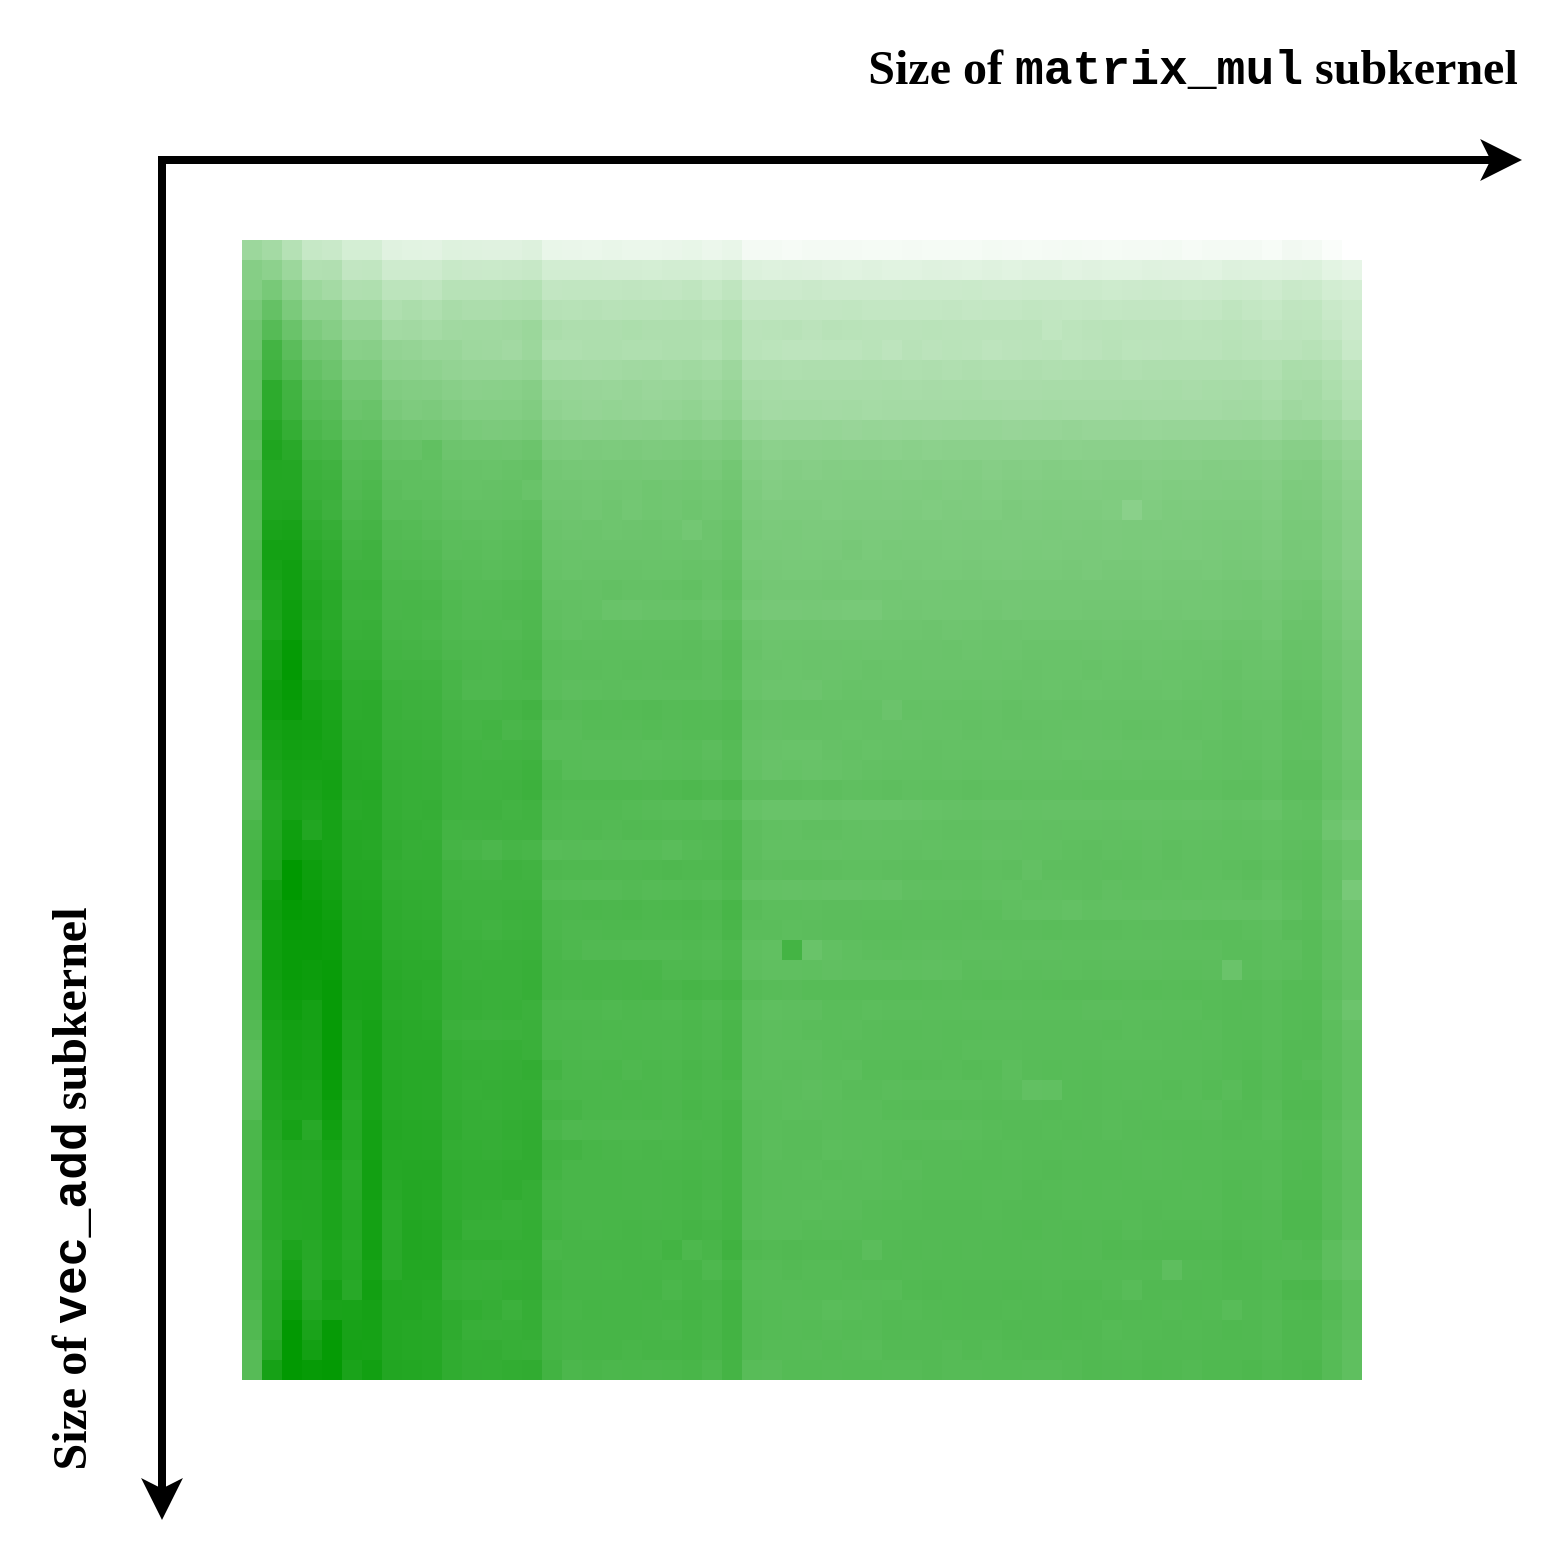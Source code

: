 <mxfile scale="1" border="0">
    <diagram id="" name="Page-1">
        <mxGraphModel dx="1593" dy="1865" grid="1" gridSize="10" guides="1" tooltips="1" connect="1" arrows="1" fold="1" page="1" pageScale="1" pageWidth="827" pageHeight="1169" math="0" shadow="0">
            <root>
                <mxCell id="0"/>
                <mxCell id="1" parent="0"/>
                <mxCell id="2" value="" style="rounded=0;whiteSpace=wrap;html=1;fillColor=#9cd79c;fontColor=#ffffff;strokeColor=none;gradientColor=none;fillStyle=auto;" parent="1" vertex="1">
                    <mxGeometry width="10" height="10" as="geometry"/>
                </mxCell>
                <mxCell id="3" value="" style="rounded=0;whiteSpace=wrap;html=1;fillColor=#a4daa4;fontColor=#ffffff;strokeColor=none;gradientColor=none;fillStyle=auto;" parent="1" vertex="1">
                    <mxGeometry x="10" width="10" height="10" as="geometry"/>
                </mxCell>
                <mxCell id="4" value="" style="rounded=0;whiteSpace=wrap;html=1;fillColor=#b5e1b5;fontColor=#ffffff;strokeColor=none;gradientColor=none;fillStyle=auto;" parent="1" vertex="1">
                    <mxGeometry x="20" width="10" height="10" as="geometry"/>
                </mxCell>
                <mxCell id="5" value="" style="rounded=0;whiteSpace=wrap;html=1;fillColor=#c6e8c6;fontColor=#ffffff;strokeColor=none;gradientColor=none;fillStyle=auto;" parent="1" vertex="1">
                    <mxGeometry x="30" width="10" height="10" as="geometry"/>
                </mxCell>
                <mxCell id="6" value="" style="rounded=0;whiteSpace=wrap;html=1;fillColor=#c9e9c9;fontColor=#ffffff;strokeColor=none;gradientColor=none;fillStyle=auto;" parent="1" vertex="1">
                    <mxGeometry x="40" width="10" height="10" as="geometry"/>
                </mxCell>
                <mxCell id="7" value="" style="rounded=0;whiteSpace=wrap;html=1;fillColor=#d4eed4;fontColor=#ffffff;strokeColor=none;gradientColor=none;fillStyle=auto;" parent="1" vertex="1">
                    <mxGeometry x="50" width="10" height="10" as="geometry"/>
                </mxCell>
                <mxCell id="8" value="" style="rounded=0;whiteSpace=wrap;html=1;fillColor=#d4eed4;fontColor=#ffffff;strokeColor=none;gradientColor=none;fillStyle=auto;" parent="1" vertex="1">
                    <mxGeometry x="60" width="10" height="10" as="geometry"/>
                </mxCell>
                <mxCell id="9" value="" style="rounded=0;whiteSpace=wrap;html=1;fillColor=#e0f2e0;fontColor=#ffffff;strokeColor=none;gradientColor=none;fillStyle=auto;" parent="1" vertex="1">
                    <mxGeometry x="70" width="10" height="10" as="geometry"/>
                </mxCell>
                <mxCell id="10" value="" style="rounded=0;whiteSpace=wrap;html=1;fillColor=#e2f3e2;fontColor=#ffffff;strokeColor=none;gradientColor=none;fillStyle=auto;" parent="1" vertex="1">
                    <mxGeometry x="80" width="10" height="10" as="geometry"/>
                </mxCell>
                <mxCell id="11" value="" style="rounded=0;whiteSpace=wrap;html=1;fillColor=#e3f3e3;fontColor=#ffffff;strokeColor=none;gradientColor=none;fillStyle=auto;" parent="1" vertex="1">
                    <mxGeometry x="90" width="10" height="10" as="geometry"/>
                </mxCell>
                <mxCell id="12" value="" style="rounded=0;whiteSpace=wrap;html=1;fillColor=#def2de;fontColor=#ffffff;strokeColor=none;gradientColor=none;fillStyle=auto;" parent="1" vertex="1">
                    <mxGeometry x="100" width="10" height="10" as="geometry"/>
                </mxCell>
                <mxCell id="13" value="" style="rounded=0;whiteSpace=wrap;html=1;fillColor=#dff2df;fontColor=#ffffff;strokeColor=none;gradientColor=none;fillStyle=auto;" parent="1" vertex="1">
                    <mxGeometry x="110" width="10" height="10" as="geometry"/>
                </mxCell>
                <mxCell id="14" value="" style="rounded=0;whiteSpace=wrap;html=1;fillColor=#e0f2e0;fontColor=#ffffff;strokeColor=none;gradientColor=none;fillStyle=auto;" parent="1" vertex="1">
                    <mxGeometry x="120" width="10" height="10" as="geometry"/>
                </mxCell>
                <mxCell id="15" value="" style="rounded=0;whiteSpace=wrap;html=1;fillColor=#e0f2e0;fontColor=#ffffff;strokeColor=none;gradientColor=none;fillStyle=auto;" parent="1" vertex="1">
                    <mxGeometry x="130" width="10" height="10" as="geometry"/>
                </mxCell>
                <mxCell id="16" value="" style="rounded=0;whiteSpace=wrap;html=1;fillColor=#ddf1dd;fontColor=#ffffff;strokeColor=none;gradientColor=none;fillStyle=auto;" parent="1" vertex="1">
                    <mxGeometry x="140" width="10" height="10" as="geometry"/>
                </mxCell>
                <mxCell id="17" value="" style="rounded=0;whiteSpace=wrap;html=1;fillColor=#e9f6e9;fontColor=#ffffff;strokeColor=none;gradientColor=none;fillStyle=auto;" parent="1" vertex="1">
                    <mxGeometry x="150" width="10" height="10" as="geometry"/>
                </mxCell>
                <mxCell id="18" value="" style="rounded=0;whiteSpace=wrap;html=1;fillColor=#eaf6ea;fontColor=#ffffff;strokeColor=none;gradientColor=none;fillStyle=auto;" parent="1" vertex="1">
                    <mxGeometry x="160" width="10" height="10" as="geometry"/>
                </mxCell>
                <mxCell id="19" value="" style="rounded=0;whiteSpace=wrap;html=1;fillColor=#ebf7eb;fontColor=#ffffff;strokeColor=none;gradientColor=none;fillStyle=auto;" parent="1" vertex="1">
                    <mxGeometry x="170" width="10" height="10" as="geometry"/>
                </mxCell>
                <mxCell id="20" value="" style="rounded=0;whiteSpace=wrap;html=1;fillColor=#e9f6e9;fontColor=#ffffff;strokeColor=none;gradientColor=none;fillStyle=auto;" parent="1" vertex="1">
                    <mxGeometry x="180" width="10" height="10" as="geometry"/>
                </mxCell>
                <mxCell id="21" value="" style="rounded=0;whiteSpace=wrap;html=1;fillColor=#ebf7eb;fontColor=#ffffff;strokeColor=none;gradientColor=none;fillStyle=auto;" parent="1" vertex="1">
                    <mxGeometry x="190" width="10" height="10" as="geometry"/>
                </mxCell>
                <mxCell id="22" value="" style="rounded=0;whiteSpace=wrap;html=1;fillColor=#ebf7eb;fontColor=#ffffff;strokeColor=none;gradientColor=none;fillStyle=auto;" parent="1" vertex="1">
                    <mxGeometry x="200" width="10" height="10" as="geometry"/>
                </mxCell>
                <mxCell id="23" value="" style="rounded=0;whiteSpace=wrap;html=1;fillColor=#eaf6ea;fontColor=#ffffff;strokeColor=none;gradientColor=none;fillStyle=auto;" parent="1" vertex="1">
                    <mxGeometry x="210" width="10" height="10" as="geometry"/>
                </mxCell>
                <mxCell id="24" value="" style="rounded=0;whiteSpace=wrap;html=1;fillColor=#e8f6e8;fontColor=#ffffff;strokeColor=none;gradientColor=none;fillStyle=auto;" parent="1" vertex="1">
                    <mxGeometry x="220" width="10" height="10" as="geometry"/>
                </mxCell>
                <mxCell id="25" value="" style="rounded=0;whiteSpace=wrap;html=1;fillColor=#ecf7ec;fontColor=#ffffff;strokeColor=none;gradientColor=none;fillStyle=auto;" parent="1" vertex="1">
                    <mxGeometry x="230" width="10" height="10" as="geometry"/>
                </mxCell>
                <mxCell id="26" value="" style="rounded=0;whiteSpace=wrap;html=1;fillColor=#e9f6e9;fontColor=#ffffff;strokeColor=none;gradientColor=none;fillStyle=auto;" parent="1" vertex="1">
                    <mxGeometry x="240" width="10" height="10" as="geometry"/>
                </mxCell>
                <mxCell id="27" value="" style="rounded=0;whiteSpace=wrap;html=1;fillColor=#f4faf4;fontColor=#ffffff;strokeColor=none;gradientColor=none;fillStyle=auto;" parent="1" vertex="1">
                    <mxGeometry x="250" width="10" height="10" as="geometry"/>
                </mxCell>
                <mxCell id="28" value="" style="rounded=0;whiteSpace=wrap;html=1;fillColor=#f4faf4;fontColor=#ffffff;strokeColor=none;gradientColor=none;fillStyle=auto;" parent="1" vertex="1">
                    <mxGeometry x="260" width="10" height="10" as="geometry"/>
                </mxCell>
                <mxCell id="29" value="" style="rounded=0;whiteSpace=wrap;html=1;fillColor=#f6fbf6;fontColor=#ffffff;strokeColor=none;gradientColor=none;fillStyle=auto;" parent="1" vertex="1">
                    <mxGeometry x="270" width="10" height="10" as="geometry"/>
                </mxCell>
                <mxCell id="30" value="" style="rounded=0;whiteSpace=wrap;html=1;fillColor=#f4faf4;fontColor=#ffffff;strokeColor=none;gradientColor=none;fillStyle=auto;" parent="1" vertex="1">
                    <mxGeometry x="280" width="10" height="10" as="geometry"/>
                </mxCell>
                <mxCell id="31" value="" style="rounded=0;whiteSpace=wrap;html=1;fillColor=#f4faf4;fontColor=#ffffff;strokeColor=none;gradientColor=none;fillStyle=auto;" parent="1" vertex="1">
                    <mxGeometry x="290" width="10" height="10" as="geometry"/>
                </mxCell>
                <mxCell id="32" value="" style="rounded=0;whiteSpace=wrap;html=1;fillColor=#f4faf4;fontColor=#ffffff;strokeColor=none;gradientColor=none;fillStyle=auto;" parent="1" vertex="1">
                    <mxGeometry x="300" width="10" height="10" as="geometry"/>
                </mxCell>
                <mxCell id="33" value="" style="rounded=0;whiteSpace=wrap;html=1;fillColor=#f5fbf5;fontColor=#ffffff;strokeColor=none;gradientColor=none;fillStyle=auto;" parent="1" vertex="1">
                    <mxGeometry x="310" width="10" height="10" as="geometry"/>
                </mxCell>
                <mxCell id="34" value="" style="rounded=0;whiteSpace=wrap;html=1;fillColor=#f5fbf5;fontColor=#ffffff;strokeColor=none;gradientColor=none;fillStyle=auto;" parent="1" vertex="1">
                    <mxGeometry x="320" width="10" height="10" as="geometry"/>
                </mxCell>
                <mxCell id="35" value="" style="rounded=0;whiteSpace=wrap;html=1;fillColor=#f4faf4;fontColor=#ffffff;strokeColor=none;gradientColor=none;fillStyle=auto;" parent="1" vertex="1">
                    <mxGeometry x="330" width="10" height="10" as="geometry"/>
                </mxCell>
                <mxCell id="36" value="" style="rounded=0;whiteSpace=wrap;html=1;fillColor=#f5fbf5;fontColor=#ffffff;strokeColor=none;gradientColor=none;fillStyle=auto;" parent="1" vertex="1">
                    <mxGeometry x="340" width="10" height="10" as="geometry"/>
                </mxCell>
                <mxCell id="37" value="" style="rounded=0;whiteSpace=wrap;html=1;fillColor=#f5fbf5;fontColor=#ffffff;strokeColor=none;gradientColor=none;fillStyle=auto;" parent="1" vertex="1">
                    <mxGeometry x="350" width="10" height="10" as="geometry"/>
                </mxCell>
                <mxCell id="38" value="" style="rounded=0;whiteSpace=wrap;html=1;fillColor=#f5fbf5;fontColor=#ffffff;strokeColor=none;gradientColor=none;fillStyle=auto;" parent="1" vertex="1">
                    <mxGeometry x="360" width="10" height="10" as="geometry"/>
                </mxCell>
                <mxCell id="39" value="" style="rounded=0;whiteSpace=wrap;html=1;fillColor=#f3faf3;fontColor=#ffffff;strokeColor=none;gradientColor=none;fillStyle=auto;" parent="1" vertex="1">
                    <mxGeometry x="370" width="10" height="10" as="geometry"/>
                </mxCell>
                <mxCell id="40" value="" style="rounded=0;whiteSpace=wrap;html=1;fillColor=#f4faf4;fontColor=#ffffff;strokeColor=none;gradientColor=none;fillStyle=auto;" parent="1" vertex="1">
                    <mxGeometry x="380" width="10" height="10" as="geometry"/>
                </mxCell>
                <mxCell id="41" value="" style="rounded=0;whiteSpace=wrap;html=1;fillColor=#f5fbf5;fontColor=#ffffff;strokeColor=none;gradientColor=none;fillStyle=auto;" parent="1" vertex="1">
                    <mxGeometry x="390" width="10" height="10" as="geometry"/>
                </mxCell>
                <mxCell id="42" value="" style="rounded=0;whiteSpace=wrap;html=1;fillColor=#f4faf4;fontColor=#ffffff;strokeColor=none;gradientColor=none;fillStyle=auto;" parent="1" vertex="1">
                    <mxGeometry x="400" width="10" height="10" as="geometry"/>
                </mxCell>
                <mxCell id="43" value="" style="rounded=0;whiteSpace=wrap;html=1;fillColor=#f3faf3;fontColor=#ffffff;strokeColor=none;gradientColor=none;fillStyle=auto;" parent="1" vertex="1">
                    <mxGeometry x="410" width="10" height="10" as="geometry"/>
                </mxCell>
                <mxCell id="44" value="" style="rounded=0;whiteSpace=wrap;html=1;fillColor=#f4faf4;fontColor=#ffffff;strokeColor=none;gradientColor=none;fillStyle=auto;" parent="1" vertex="1">
                    <mxGeometry x="420" width="10" height="10" as="geometry"/>
                </mxCell>
                <mxCell id="45" value="" style="rounded=0;whiteSpace=wrap;html=1;fillColor=#f5fbf5;fontColor=#ffffff;strokeColor=none;gradientColor=none;fillStyle=auto;" parent="1" vertex="1">
                    <mxGeometry x="430" width="10" height="10" as="geometry"/>
                </mxCell>
                <mxCell id="46" value="" style="rounded=0;whiteSpace=wrap;html=1;fillColor=#f4faf4;fontColor=#ffffff;strokeColor=none;gradientColor=none;fillStyle=auto;" parent="1" vertex="1">
                    <mxGeometry x="440" width="10" height="10" as="geometry"/>
                </mxCell>
                <mxCell id="47" value="" style="rounded=0;whiteSpace=wrap;html=1;fillColor=#f4faf4;fontColor=#ffffff;strokeColor=none;gradientColor=none;fillStyle=auto;" parent="1" vertex="1">
                    <mxGeometry x="450" width="10" height="10" as="geometry"/>
                </mxCell>
                <mxCell id="48" value="" style="rounded=0;whiteSpace=wrap;html=1;fillColor=#f3faf3;fontColor=#ffffff;strokeColor=none;gradientColor=none;fillStyle=auto;" parent="1" vertex="1">
                    <mxGeometry x="460" width="10" height="10" as="geometry"/>
                </mxCell>
                <mxCell id="49" value="" style="rounded=0;whiteSpace=wrap;html=1;fillColor=#f6fbf6;fontColor=#ffffff;strokeColor=none;gradientColor=none;fillStyle=auto;" parent="1" vertex="1">
                    <mxGeometry x="470" width="10" height="10" as="geometry"/>
                </mxCell>
                <mxCell id="50" value="" style="rounded=0;whiteSpace=wrap;html=1;fillColor=#f4faf4;fontColor=#ffffff;strokeColor=none;gradientColor=none;fillStyle=auto;" parent="1" vertex="1">
                    <mxGeometry x="480" width="10" height="10" as="geometry"/>
                </mxCell>
                <mxCell id="51" value="" style="rounded=0;whiteSpace=wrap;html=1;fillColor=#f4faf4;fontColor=#ffffff;strokeColor=none;gradientColor=none;fillStyle=auto;" parent="1" vertex="1">
                    <mxGeometry x="490" width="10" height="10" as="geometry"/>
                </mxCell>
                <mxCell id="52" value="" style="rounded=0;whiteSpace=wrap;html=1;fillColor=#f4faf4;fontColor=#ffffff;strokeColor=none;gradientColor=none;fillStyle=auto;" parent="1" vertex="1">
                    <mxGeometry x="500" width="10" height="10" as="geometry"/>
                </mxCell>
                <mxCell id="53" value="" style="rounded=0;whiteSpace=wrap;html=1;fillColor=#f7fcf7;fontColor=#ffffff;strokeColor=none;gradientColor=none;fillStyle=auto;" parent="1" vertex="1">
                    <mxGeometry x="510" width="10" height="10" as="geometry"/>
                </mxCell>
                <mxCell id="54" value="" style="rounded=0;whiteSpace=wrap;html=1;fillColor=#f2f9f2;fontColor=#ffffff;strokeColor=none;gradientColor=none;fillStyle=auto;" parent="1" vertex="1">
                    <mxGeometry x="520" width="10" height="10" as="geometry"/>
                </mxCell>
                <mxCell id="55" value="" style="rounded=0;whiteSpace=wrap;html=1;fillColor=#f4faf4;fontColor=#ffffff;strokeColor=none;gradientColor=none;fillStyle=auto;" parent="1" vertex="1">
                    <mxGeometry x="530" width="10" height="10" as="geometry"/>
                </mxCell>
                <mxCell id="56" value="" style="rounded=0;whiteSpace=wrap;html=1;fillColor=#fafdfa;fontColor=#ffffff;strokeColor=none;gradientColor=none;fillStyle=auto;" parent="1" vertex="1">
                    <mxGeometry x="540" width="10" height="10" as="geometry"/>
                </mxCell>
                <mxCell id="57" value="" style="rounded=0;whiteSpace=wrap;html=1;fillColor=#ffffff;fontColor=#ffffff;strokeColor=none;gradientColor=none;fillStyle=auto;" parent="1" vertex="1">
                    <mxGeometry x="550" width="10" height="10" as="geometry"/>
                </mxCell>
                <mxCell id="58" value="" style="rounded=0;whiteSpace=wrap;html=1;fillColor=#86ce86;fontColor=#ffffff;strokeColor=none;gradientColor=none;fillStyle=auto;" parent="1" vertex="1">
                    <mxGeometry y="10" width="10" height="10" as="geometry"/>
                </mxCell>
                <mxCell id="59" value="" style="rounded=0;whiteSpace=wrap;html=1;fillColor=#8dd18d;fontColor=#ffffff;strokeColor=none;gradientColor=none;fillStyle=auto;" parent="1" vertex="1">
                    <mxGeometry x="10" y="10" width="10" height="10" as="geometry"/>
                </mxCell>
                <mxCell id="60" value="" style="rounded=0;whiteSpace=wrap;html=1;fillColor=#9cd79c;fontColor=#ffffff;strokeColor=none;gradientColor=none;fillStyle=auto;" parent="1" vertex="1">
                    <mxGeometry x="20" y="10" width="10" height="10" as="geometry"/>
                </mxCell>
                <mxCell id="61" value="" style="rounded=0;whiteSpace=wrap;html=1;fillColor=#b2e0b2;fontColor=#ffffff;strokeColor=none;gradientColor=none;fillStyle=auto;" parent="1" vertex="1">
                    <mxGeometry x="30" y="10" width="10" height="10" as="geometry"/>
                </mxCell>
                <mxCell id="62" value="" style="rounded=0;whiteSpace=wrap;html=1;fillColor=#b1dfb1;fontColor=#ffffff;strokeColor=none;gradientColor=none;fillStyle=auto;" parent="1" vertex="1">
                    <mxGeometry x="40" y="10" width="10" height="10" as="geometry"/>
                </mxCell>
                <mxCell id="63" value="" style="rounded=0;whiteSpace=wrap;html=1;fillColor=#c2e6c2;fontColor=#ffffff;strokeColor=none;gradientColor=none;fillStyle=auto;" parent="1" vertex="1">
                    <mxGeometry x="50" y="10" width="10" height="10" as="geometry"/>
                </mxCell>
                <mxCell id="64" value="" style="rounded=0;whiteSpace=wrap;html=1;fillColor=#c1e6c1;fontColor=#ffffff;strokeColor=none;gradientColor=none;fillStyle=auto;" parent="1" vertex="1">
                    <mxGeometry x="60" y="10" width="10" height="10" as="geometry"/>
                </mxCell>
                <mxCell id="65" value="" style="rounded=0;whiteSpace=wrap;html=1;fillColor=#ceebce;fontColor=#ffffff;strokeColor=none;gradientColor=none;fillStyle=auto;" parent="1" vertex="1">
                    <mxGeometry x="70" y="10" width="10" height="10" as="geometry"/>
                </mxCell>
                <mxCell id="66" value="" style="rounded=0;whiteSpace=wrap;html=1;fillColor=#ceebce;fontColor=#ffffff;strokeColor=none;gradientColor=none;fillStyle=auto;" parent="1" vertex="1">
                    <mxGeometry x="80" y="10" width="10" height="10" as="geometry"/>
                </mxCell>
                <mxCell id="67" value="" style="rounded=0;whiteSpace=wrap;html=1;fillColor=#ceebce;fontColor=#ffffff;strokeColor=none;gradientColor=none;fillStyle=auto;" parent="1" vertex="1">
                    <mxGeometry x="90" y="10" width="10" height="10" as="geometry"/>
                </mxCell>
                <mxCell id="68" value="" style="rounded=0;whiteSpace=wrap;html=1;fillColor=#c8e9c8;fontColor=#ffffff;strokeColor=none;gradientColor=none;fillStyle=auto;" parent="1" vertex="1">
                    <mxGeometry x="100" y="10" width="10" height="10" as="geometry"/>
                </mxCell>
                <mxCell id="69" value="" style="rounded=0;whiteSpace=wrap;html=1;fillColor=#cae9ca;fontColor=#ffffff;strokeColor=none;gradientColor=none;fillStyle=auto;" parent="1" vertex="1">
                    <mxGeometry x="110" y="10" width="10" height="10" as="geometry"/>
                </mxCell>
                <mxCell id="70" value="" style="rounded=0;whiteSpace=wrap;html=1;fillColor=#caeaca;fontColor=#ffffff;strokeColor=none;gradientColor=none;fillStyle=auto;" parent="1" vertex="1">
                    <mxGeometry x="120" y="10" width="10" height="10" as="geometry"/>
                </mxCell>
                <mxCell id="71" value="" style="rounded=0;whiteSpace=wrap;html=1;fillColor=#c9e9c9;fontColor=#ffffff;strokeColor=none;gradientColor=none;fillStyle=auto;" parent="1" vertex="1">
                    <mxGeometry x="130" y="10" width="10" height="10" as="geometry"/>
                </mxCell>
                <mxCell id="72" value="" style="rounded=0;whiteSpace=wrap;html=1;fillColor=#c7e8c7;fontColor=#ffffff;strokeColor=none;gradientColor=none;fillStyle=auto;" parent="1" vertex="1">
                    <mxGeometry x="140" y="10" width="10" height="10" as="geometry"/>
                </mxCell>
                <mxCell id="73" value="" style="rounded=0;whiteSpace=wrap;html=1;fillColor=#d2edd2;fontColor=#ffffff;strokeColor=none;gradientColor=none;fillStyle=auto;" parent="1" vertex="1">
                    <mxGeometry x="150" y="10" width="10" height="10" as="geometry"/>
                </mxCell>
                <mxCell id="74" value="" style="rounded=0;whiteSpace=wrap;html=1;fillColor=#d2edd2;fontColor=#ffffff;strokeColor=none;gradientColor=none;fillStyle=auto;" parent="1" vertex="1">
                    <mxGeometry x="160" y="10" width="10" height="10" as="geometry"/>
                </mxCell>
                <mxCell id="75" value="" style="rounded=0;whiteSpace=wrap;html=1;fillColor=#d2edd2;fontColor=#ffffff;strokeColor=none;gradientColor=none;fillStyle=auto;" parent="1" vertex="1">
                    <mxGeometry x="170" y="10" width="10" height="10" as="geometry"/>
                </mxCell>
                <mxCell id="76" value="" style="rounded=0;whiteSpace=wrap;html=1;fillColor=#d3edd3;fontColor=#ffffff;strokeColor=none;gradientColor=none;fillStyle=auto;" parent="1" vertex="1">
                    <mxGeometry x="180" y="10" width="10" height="10" as="geometry"/>
                </mxCell>
                <mxCell id="77" value="" style="rounded=0;whiteSpace=wrap;html=1;fillColor=#d3edd3;fontColor=#ffffff;strokeColor=none;gradientColor=none;fillStyle=auto;" parent="1" vertex="1">
                    <mxGeometry x="190" y="10" width="10" height="10" as="geometry"/>
                </mxCell>
                <mxCell id="78" value="" style="rounded=0;whiteSpace=wrap;html=1;fillColor=#d4eed4;fontColor=#ffffff;strokeColor=none;gradientColor=none;fillStyle=auto;" parent="1" vertex="1">
                    <mxGeometry x="200" y="10" width="10" height="10" as="geometry"/>
                </mxCell>
                <mxCell id="79" value="" style="rounded=0;whiteSpace=wrap;html=1;fillColor=#d2edd2;fontColor=#ffffff;strokeColor=none;gradientColor=none;fillStyle=auto;" parent="1" vertex="1">
                    <mxGeometry x="210" y="10" width="10" height="10" as="geometry"/>
                </mxCell>
                <mxCell id="80" value="" style="rounded=0;whiteSpace=wrap;html=1;fillColor=#d2edd2;fontColor=#ffffff;strokeColor=none;gradientColor=none;fillStyle=auto;" parent="1" vertex="1">
                    <mxGeometry x="220" y="10" width="10" height="10" as="geometry"/>
                </mxCell>
                <mxCell id="81" value="" style="rounded=0;whiteSpace=wrap;html=1;fillColor=#d4eed4;fontColor=#ffffff;strokeColor=none;gradientColor=none;fillStyle=auto;" parent="1" vertex="1">
                    <mxGeometry x="230" y="10" width="10" height="10" as="geometry"/>
                </mxCell>
                <mxCell id="82" value="" style="rounded=0;whiteSpace=wrap;html=1;fillColor=#d1ecd1;fontColor=#ffffff;strokeColor=none;gradientColor=none;fillStyle=auto;" parent="1" vertex="1">
                    <mxGeometry x="240" y="10" width="10" height="10" as="geometry"/>
                </mxCell>
                <mxCell id="83" value="" style="rounded=0;whiteSpace=wrap;html=1;fillColor=#dcf1dc;fontColor=#ffffff;strokeColor=none;gradientColor=none;fillStyle=auto;" parent="1" vertex="1">
                    <mxGeometry x="250" y="10" width="10" height="10" as="geometry"/>
                </mxCell>
                <mxCell id="84" value="" style="rounded=0;whiteSpace=wrap;html=1;fillColor=#def2de;fontColor=#ffffff;strokeColor=none;gradientColor=none;fillStyle=auto;" parent="1" vertex="1">
                    <mxGeometry x="260" y="10" width="10" height="10" as="geometry"/>
                </mxCell>
                <mxCell id="85" value="" style="rounded=0;whiteSpace=wrap;html=1;fillColor=#ddf1dd;fontColor=#ffffff;strokeColor=none;gradientColor=none;fillStyle=auto;" parent="1" vertex="1">
                    <mxGeometry x="270" y="10" width="10" height="10" as="geometry"/>
                </mxCell>
                <mxCell id="86" value="" style="rounded=0;whiteSpace=wrap;html=1;fillColor=#def1de;fontColor=#ffffff;strokeColor=none;gradientColor=none;fillStyle=auto;" parent="1" vertex="1">
                    <mxGeometry x="280" y="10" width="10" height="10" as="geometry"/>
                </mxCell>
                <mxCell id="87" value="" style="rounded=0;whiteSpace=wrap;html=1;fillColor=#e0f2e0;fontColor=#ffffff;strokeColor=none;gradientColor=none;fillStyle=auto;" parent="1" vertex="1">
                    <mxGeometry x="290" y="10" width="10" height="10" as="geometry"/>
                </mxCell>
                <mxCell id="88" value="" style="rounded=0;whiteSpace=wrap;html=1;fillColor=#e1f3e1;fontColor=#ffffff;strokeColor=none;gradientColor=none;fillStyle=auto;" parent="1" vertex="1">
                    <mxGeometry x="300" y="10" width="10" height="10" as="geometry"/>
                </mxCell>
                <mxCell id="89" value="" style="rounded=0;whiteSpace=wrap;html=1;fillColor=#dff2df;fontColor=#ffffff;strokeColor=none;gradientColor=none;fillStyle=auto;" parent="1" vertex="1">
                    <mxGeometry x="310" y="10" width="10" height="10" as="geometry"/>
                </mxCell>
                <mxCell id="90" value="" style="rounded=0;whiteSpace=wrap;html=1;fillColor=#e1f3e1;fontColor=#ffffff;strokeColor=none;gradientColor=none;fillStyle=auto;" parent="1" vertex="1">
                    <mxGeometry x="320" y="10" width="10" height="10" as="geometry"/>
                </mxCell>
                <mxCell id="91" value="" style="rounded=0;whiteSpace=wrap;html=1;fillColor=#e1f3e1;fontColor=#ffffff;strokeColor=none;gradientColor=none;fillStyle=auto;" parent="1" vertex="1">
                    <mxGeometry x="330" y="10" width="10" height="10" as="geometry"/>
                </mxCell>
                <mxCell id="92" value="" style="rounded=0;whiteSpace=wrap;html=1;fillColor=#dff2df;fontColor=#ffffff;strokeColor=none;gradientColor=none;fillStyle=auto;" parent="1" vertex="1">
                    <mxGeometry x="340" y="10" width="10" height="10" as="geometry"/>
                </mxCell>
                <mxCell id="93" value="" style="rounded=0;whiteSpace=wrap;html=1;fillColor=#e0f2e0;fontColor=#ffffff;strokeColor=none;gradientColor=none;fillStyle=auto;" parent="1" vertex="1">
                    <mxGeometry x="350" y="10" width="10" height="10" as="geometry"/>
                </mxCell>
                <mxCell id="94" value="" style="rounded=0;whiteSpace=wrap;html=1;fillColor=#e1f3e1;fontColor=#ffffff;strokeColor=none;gradientColor=none;fillStyle=auto;" parent="1" vertex="1">
                    <mxGeometry x="360" y="10" width="10" height="10" as="geometry"/>
                </mxCell>
                <mxCell id="95" value="" style="rounded=0;whiteSpace=wrap;html=1;fillColor=#dff2df;fontColor=#ffffff;strokeColor=none;gradientColor=none;fillStyle=auto;" parent="1" vertex="1">
                    <mxGeometry x="370" y="10" width="10" height="10" as="geometry"/>
                </mxCell>
                <mxCell id="96" value="" style="rounded=0;whiteSpace=wrap;html=1;fillColor=#e1f3e1;fontColor=#ffffff;strokeColor=none;gradientColor=none;fillStyle=auto;" parent="1" vertex="1">
                    <mxGeometry x="380" y="10" width="10" height="10" as="geometry"/>
                </mxCell>
                <mxCell id="97" value="" style="rounded=0;whiteSpace=wrap;html=1;fillColor=#dff2df;fontColor=#ffffff;strokeColor=none;gradientColor=none;fillStyle=auto;" parent="1" vertex="1">
                    <mxGeometry x="390" y="10" width="10" height="10" as="geometry"/>
                </mxCell>
                <mxCell id="98" value="" style="rounded=0;whiteSpace=wrap;html=1;fillColor=#dff2df;fontColor=#ffffff;strokeColor=none;gradientColor=none;fillStyle=auto;" parent="1" vertex="1">
                    <mxGeometry x="400" y="10" width="10" height="10" as="geometry"/>
                </mxCell>
                <mxCell id="99" value="" style="rounded=0;whiteSpace=wrap;html=1;fillColor=#e2f3e2;fontColor=#ffffff;strokeColor=none;gradientColor=none;fillStyle=auto;" parent="1" vertex="1">
                    <mxGeometry x="410" y="10" width="10" height="10" as="geometry"/>
                </mxCell>
                <mxCell id="100" value="" style="rounded=0;whiteSpace=wrap;html=1;fillColor=#e0f2e0;fontColor=#ffffff;strokeColor=none;gradientColor=none;fillStyle=auto;" parent="1" vertex="1">
                    <mxGeometry x="420" y="10" width="10" height="10" as="geometry"/>
                </mxCell>
                <mxCell id="101" value="" style="rounded=0;whiteSpace=wrap;html=1;fillColor=#e1f3e1;fontColor=#ffffff;strokeColor=none;gradientColor=none;fillStyle=auto;" parent="1" vertex="1">
                    <mxGeometry x="430" y="10" width="10" height="10" as="geometry"/>
                </mxCell>
                <mxCell id="102" value="" style="rounded=0;whiteSpace=wrap;html=1;fillColor=#e1f3e1;fontColor=#ffffff;strokeColor=none;gradientColor=none;fillStyle=auto;" parent="1" vertex="1">
                    <mxGeometry x="440" y="10" width="10" height="10" as="geometry"/>
                </mxCell>
                <mxCell id="103" value="" style="rounded=0;whiteSpace=wrap;html=1;fillColor=#dff2df;fontColor=#ffffff;strokeColor=none;gradientColor=none;fillStyle=auto;" parent="1" vertex="1">
                    <mxGeometry x="450" y="10" width="10" height="10" as="geometry"/>
                </mxCell>
                <mxCell id="104" value="" style="rounded=0;whiteSpace=wrap;html=1;fillColor=#e0f2e0;fontColor=#ffffff;strokeColor=none;gradientColor=none;fillStyle=auto;" parent="1" vertex="1">
                    <mxGeometry x="460" y="10" width="10" height="10" as="geometry"/>
                </mxCell>
                <mxCell id="105" value="" style="rounded=0;whiteSpace=wrap;html=1;fillColor=#e0f2e0;fontColor=#ffffff;strokeColor=none;gradientColor=none;fillStyle=auto;" parent="1" vertex="1">
                    <mxGeometry x="470" y="10" width="10" height="10" as="geometry"/>
                </mxCell>
                <mxCell id="106" value="" style="rounded=0;whiteSpace=wrap;html=1;fillColor=#e1f3e1;fontColor=#ffffff;strokeColor=none;gradientColor=none;fillStyle=auto;" parent="1" vertex="1">
                    <mxGeometry x="480" y="10" width="10" height="10" as="geometry"/>
                </mxCell>
                <mxCell id="107" value="" style="rounded=0;whiteSpace=wrap;html=1;fillColor=#ddf1dd;fontColor=#ffffff;strokeColor=none;gradientColor=none;fillStyle=auto;" parent="1" vertex="1">
                    <mxGeometry x="490" y="10" width="10" height="10" as="geometry"/>
                </mxCell>
                <mxCell id="108" value="" style="rounded=0;whiteSpace=wrap;html=1;fillColor=#def2de;fontColor=#ffffff;strokeColor=none;gradientColor=none;fillStyle=auto;" parent="1" vertex="1">
                    <mxGeometry x="500" y="10" width="10" height="10" as="geometry"/>
                </mxCell>
                <mxCell id="109" value="" style="rounded=0;whiteSpace=wrap;html=1;fillColor=#def2de;fontColor=#ffffff;strokeColor=none;gradientColor=none;fillStyle=auto;" parent="1" vertex="1">
                    <mxGeometry x="510" y="10" width="10" height="10" as="geometry"/>
                </mxCell>
                <mxCell id="110" value="" style="rounded=0;whiteSpace=wrap;html=1;fillColor=#ddf1dd;fontColor=#ffffff;strokeColor=none;gradientColor=none;fillStyle=auto;" parent="1" vertex="1">
                    <mxGeometry x="520" y="10" width="10" height="10" as="geometry"/>
                </mxCell>
                <mxCell id="111" value="" style="rounded=0;whiteSpace=wrap;html=1;fillColor=#dcf1dc;fontColor=#ffffff;strokeColor=none;gradientColor=none;fillStyle=auto;" parent="1" vertex="1">
                    <mxGeometry x="530" y="10" width="10" height="10" as="geometry"/>
                </mxCell>
                <mxCell id="112" value="" style="rounded=0;whiteSpace=wrap;html=1;fillColor=#e3f4e3;fontColor=#ffffff;strokeColor=none;gradientColor=none;fillStyle=auto;" parent="1" vertex="1">
                    <mxGeometry x="540" y="10" width="10" height="10" as="geometry"/>
                </mxCell>
                <mxCell id="113" value="" style="rounded=0;whiteSpace=wrap;html=1;fillColor=#e7f5e7;fontColor=#ffffff;strokeColor=none;gradientColor=none;fillStyle=auto;" parent="1" vertex="1">
                    <mxGeometry x="550" y="10" width="10" height="10" as="geometry"/>
                </mxCell>
                <mxCell id="114" value="" style="rounded=0;whiteSpace=wrap;html=1;fillColor=#84ce84;fontColor=#ffffff;strokeColor=none;gradientColor=none;fillStyle=auto;" parent="1" vertex="1">
                    <mxGeometry y="20" width="10" height="10" as="geometry"/>
                </mxCell>
                <mxCell id="115" value="" style="rounded=0;whiteSpace=wrap;html=1;fillColor=#78c978;fontColor=#ffffff;strokeColor=none;gradientColor=none;fillStyle=auto;" parent="1" vertex="1">
                    <mxGeometry x="10" y="20" width="10" height="10" as="geometry"/>
                </mxCell>
                <mxCell id="116" value="" style="rounded=0;whiteSpace=wrap;html=1;fillColor=#8ad08a;fontColor=#ffffff;strokeColor=none;gradientColor=none;fillStyle=auto;" parent="1" vertex="1">
                    <mxGeometry x="20" y="20" width="10" height="10" as="geometry"/>
                </mxCell>
                <mxCell id="117" value="" style="rounded=0;whiteSpace=wrap;html=1;fillColor=#9dd89d;fontColor=#ffffff;strokeColor=none;gradientColor=none;fillStyle=auto;" parent="1" vertex="1">
                    <mxGeometry x="30" y="20" width="10" height="10" as="geometry"/>
                </mxCell>
                <mxCell id="118" value="" style="rounded=0;whiteSpace=wrap;html=1;fillColor=#a4daa4;fontColor=#ffffff;strokeColor=none;gradientColor=none;fillStyle=auto;" parent="1" vertex="1">
                    <mxGeometry x="40" y="20" width="10" height="10" as="geometry"/>
                </mxCell>
                <mxCell id="119" value="" style="rounded=0;whiteSpace=wrap;html=1;fillColor=#b0dfb0;fontColor=#ffffff;strokeColor=none;gradientColor=none;fillStyle=auto;" parent="1" vertex="1">
                    <mxGeometry x="50" y="20" width="10" height="10" as="geometry"/>
                </mxCell>
                <mxCell id="120" value="" style="rounded=0;whiteSpace=wrap;html=1;fillColor=#afdfaf;fontColor=#ffffff;strokeColor=none;gradientColor=none;fillStyle=auto;" parent="1" vertex="1">
                    <mxGeometry x="60" y="20" width="10" height="10" as="geometry"/>
                </mxCell>
                <mxCell id="121" value="" style="rounded=0;whiteSpace=wrap;html=1;fillColor=#bce4bc;fontColor=#ffffff;strokeColor=none;gradientColor=none;fillStyle=auto;" parent="1" vertex="1">
                    <mxGeometry x="70" y="20" width="10" height="10" as="geometry"/>
                </mxCell>
                <mxCell id="122" value="" style="rounded=0;whiteSpace=wrap;html=1;fillColor=#bce4bc;fontColor=#ffffff;strokeColor=none;gradientColor=none;fillStyle=auto;" parent="1" vertex="1">
                    <mxGeometry x="80" y="20" width="10" height="10" as="geometry"/>
                </mxCell>
                <mxCell id="123" value="" style="rounded=0;whiteSpace=wrap;html=1;fillColor=#bfe5bf;fontColor=#ffffff;strokeColor=none;gradientColor=none;fillStyle=auto;" parent="1" vertex="1">
                    <mxGeometry x="90" y="20" width="10" height="10" as="geometry"/>
                </mxCell>
                <mxCell id="124" value="" style="rounded=0;whiteSpace=wrap;html=1;fillColor=#b7e2b7;fontColor=#ffffff;strokeColor=none;gradientColor=none;fillStyle=auto;" parent="1" vertex="1">
                    <mxGeometry x="100" y="20" width="10" height="10" as="geometry"/>
                </mxCell>
                <mxCell id="125" value="" style="rounded=0;whiteSpace=wrap;html=1;fillColor=#b7e2b7;fontColor=#ffffff;strokeColor=none;gradientColor=none;fillStyle=auto;" parent="1" vertex="1">
                    <mxGeometry x="110" y="20" width="10" height="10" as="geometry"/>
                </mxCell>
                <mxCell id="126" value="" style="rounded=0;whiteSpace=wrap;html=1;fillColor=#b7e2b7;fontColor=#ffffff;strokeColor=none;gradientColor=none;fillStyle=auto;" parent="1" vertex="1">
                    <mxGeometry x="120" y="20" width="10" height="10" as="geometry"/>
                </mxCell>
                <mxCell id="127" value="" style="rounded=0;whiteSpace=wrap;html=1;fillColor=#b6e1b6;fontColor=#ffffff;strokeColor=none;gradientColor=none;fillStyle=auto;" parent="1" vertex="1">
                    <mxGeometry x="130" y="20" width="10" height="10" as="geometry"/>
                </mxCell>
                <mxCell id="128" value="" style="rounded=0;whiteSpace=wrap;html=1;fillColor=#b4e1b4;fontColor=#ffffff;strokeColor=none;gradientColor=none;fillStyle=auto;" parent="1" vertex="1">
                    <mxGeometry x="140" y="20" width="10" height="10" as="geometry"/>
                </mxCell>
                <mxCell id="129" value="" style="rounded=0;whiteSpace=wrap;html=1;fillColor=#c2e6c2;fontColor=#ffffff;strokeColor=none;gradientColor=none;fillStyle=auto;" parent="1" vertex="1">
                    <mxGeometry x="150" y="20" width="10" height="10" as="geometry"/>
                </mxCell>
                <mxCell id="130" value="" style="rounded=0;whiteSpace=wrap;html=1;fillColor=#c1e6c1;fontColor=#ffffff;strokeColor=none;gradientColor=none;fillStyle=auto;" parent="1" vertex="1">
                    <mxGeometry x="160" y="20" width="10" height="10" as="geometry"/>
                </mxCell>
                <mxCell id="131" value="" style="rounded=0;whiteSpace=wrap;html=1;fillColor=#c1e6c1;fontColor=#ffffff;strokeColor=none;gradientColor=none;fillStyle=auto;" parent="1" vertex="1">
                    <mxGeometry x="170" y="20" width="10" height="10" as="geometry"/>
                </mxCell>
                <mxCell id="132" value="" style="rounded=0;whiteSpace=wrap;html=1;fillColor=#c1e6c1;fontColor=#ffffff;strokeColor=none;gradientColor=none;fillStyle=auto;" parent="1" vertex="1">
                    <mxGeometry x="180" y="20" width="10" height="10" as="geometry"/>
                </mxCell>
                <mxCell id="133" value="" style="rounded=0;whiteSpace=wrap;html=1;fillColor=#c0e5c0;fontColor=#ffffff;strokeColor=none;gradientColor=none;fillStyle=auto;" parent="1" vertex="1">
                    <mxGeometry x="190" y="20" width="10" height="10" as="geometry"/>
                </mxCell>
                <mxCell id="134" value="" style="rounded=0;whiteSpace=wrap;html=1;fillColor=#c1e6c1;fontColor=#ffffff;strokeColor=none;gradientColor=none;fillStyle=auto;" parent="1" vertex="1">
                    <mxGeometry x="200" y="20" width="10" height="10" as="geometry"/>
                </mxCell>
                <mxCell id="135" value="" style="rounded=0;whiteSpace=wrap;html=1;fillColor=#c2e6c2;fontColor=#ffffff;strokeColor=none;gradientColor=none;fillStyle=auto;" parent="1" vertex="1">
                    <mxGeometry x="210" y="20" width="10" height="10" as="geometry"/>
                </mxCell>
                <mxCell id="136" value="" style="rounded=0;whiteSpace=wrap;html=1;fillColor=#bfe5bf;fontColor=#ffffff;strokeColor=none;gradientColor=none;fillStyle=auto;" parent="1" vertex="1">
                    <mxGeometry x="220" y="20" width="10" height="10" as="geometry"/>
                </mxCell>
                <mxCell id="137" value="" style="rounded=0;whiteSpace=wrap;html=1;fillColor=#c5e8c5;fontColor=#ffffff;strokeColor=none;gradientColor=none;fillStyle=auto;" parent="1" vertex="1">
                    <mxGeometry x="230" y="20" width="10" height="10" as="geometry"/>
                </mxCell>
                <mxCell id="138" value="" style="rounded=0;whiteSpace=wrap;html=1;fillColor=#bfe5bf;fontColor=#ffffff;strokeColor=none;gradientColor=none;fillStyle=auto;" parent="1" vertex="1">
                    <mxGeometry x="240" y="20" width="10" height="10" as="geometry"/>
                </mxCell>
                <mxCell id="139" value="" style="rounded=0;whiteSpace=wrap;html=1;fillColor=#cceacc;fontColor=#ffffff;strokeColor=none;gradientColor=none;fillStyle=auto;" parent="1" vertex="1">
                    <mxGeometry x="250" y="20" width="10" height="10" as="geometry"/>
                </mxCell>
                <mxCell id="140" value="" style="rounded=0;whiteSpace=wrap;html=1;fillColor=#cceacc;fontColor=#ffffff;strokeColor=none;gradientColor=none;fillStyle=auto;" parent="1" vertex="1">
                    <mxGeometry x="260" y="20" width="10" height="10" as="geometry"/>
                </mxCell>
                <mxCell id="141" value="" style="rounded=0;whiteSpace=wrap;html=1;fillColor=#cceacc;fontColor=#ffffff;strokeColor=none;gradientColor=none;fillStyle=auto;" parent="1" vertex="1">
                    <mxGeometry x="270" y="20" width="10" height="10" as="geometry"/>
                </mxCell>
                <mxCell id="142" value="" style="rounded=0;whiteSpace=wrap;html=1;fillColor=#cae9ca;fontColor=#ffffff;strokeColor=none;gradientColor=none;fillStyle=auto;" parent="1" vertex="1">
                    <mxGeometry x="280" y="20" width="10" height="10" as="geometry"/>
                </mxCell>
                <mxCell id="143" value="" style="rounded=0;whiteSpace=wrap;html=1;fillColor=#cceacc;fontColor=#ffffff;strokeColor=none;gradientColor=none;fillStyle=auto;" parent="1" vertex="1">
                    <mxGeometry x="290" y="20" width="10" height="10" as="geometry"/>
                </mxCell>
                <mxCell id="144" value="" style="rounded=0;whiteSpace=wrap;html=1;fillColor=#cceacc;fontColor=#ffffff;strokeColor=none;gradientColor=none;fillStyle=auto;" parent="1" vertex="1">
                    <mxGeometry x="300" y="20" width="10" height="10" as="geometry"/>
                </mxCell>
                <mxCell id="145" value="" style="rounded=0;whiteSpace=wrap;html=1;fillColor=#cceacc;fontColor=#ffffff;strokeColor=none;gradientColor=none;fillStyle=auto;" parent="1" vertex="1">
                    <mxGeometry x="310" y="20" width="10" height="10" as="geometry"/>
                </mxCell>
                <mxCell id="146" value="" style="rounded=0;whiteSpace=wrap;html=1;fillColor=#cceacc;fontColor=#ffffff;strokeColor=none;gradientColor=none;fillStyle=auto;" parent="1" vertex="1">
                    <mxGeometry x="320" y="20" width="10" height="10" as="geometry"/>
                </mxCell>
                <mxCell id="147" value="" style="rounded=0;whiteSpace=wrap;html=1;fillColor=#cbeacb;fontColor=#ffffff;strokeColor=none;gradientColor=none;fillStyle=auto;" parent="1" vertex="1">
                    <mxGeometry x="330" y="20" width="10" height="10" as="geometry"/>
                </mxCell>
                <mxCell id="148" value="" style="rounded=0;whiteSpace=wrap;html=1;fillColor=#cbeacb;fontColor=#ffffff;strokeColor=none;gradientColor=none;fillStyle=auto;" parent="1" vertex="1">
                    <mxGeometry x="340" y="20" width="10" height="10" as="geometry"/>
                </mxCell>
                <mxCell id="149" value="" style="rounded=0;whiteSpace=wrap;html=1;fillColor=#cbeacb;fontColor=#ffffff;strokeColor=none;gradientColor=none;fillStyle=auto;" parent="1" vertex="1">
                    <mxGeometry x="350" y="20" width="10" height="10" as="geometry"/>
                </mxCell>
                <mxCell id="150" value="" style="rounded=0;whiteSpace=wrap;html=1;fillColor=#caeaca;fontColor=#ffffff;strokeColor=none;gradientColor=none;fillStyle=auto;" parent="1" vertex="1">
                    <mxGeometry x="360" y="20" width="10" height="10" as="geometry"/>
                </mxCell>
                <mxCell id="151" value="" style="rounded=0;whiteSpace=wrap;html=1;fillColor=#cceacc;fontColor=#ffffff;strokeColor=none;gradientColor=none;fillStyle=auto;" parent="1" vertex="1">
                    <mxGeometry x="370" y="20" width="10" height="10" as="geometry"/>
                </mxCell>
                <mxCell id="152" value="" style="rounded=0;whiteSpace=wrap;html=1;fillColor=#cceacc;fontColor=#ffffff;strokeColor=none;gradientColor=none;fillStyle=auto;" parent="1" vertex="1">
                    <mxGeometry x="380" y="20" width="10" height="10" as="geometry"/>
                </mxCell>
                <mxCell id="153" value="" style="rounded=0;whiteSpace=wrap;html=1;fillColor=#cbeacb;fontColor=#ffffff;strokeColor=none;gradientColor=none;fillStyle=auto;" parent="1" vertex="1">
                    <mxGeometry x="390" y="20" width="10" height="10" as="geometry"/>
                </mxCell>
                <mxCell id="154" value="" style="rounded=0;whiteSpace=wrap;html=1;fillColor=#cbeacb;fontColor=#ffffff;strokeColor=none;gradientColor=none;fillStyle=auto;" parent="1" vertex="1">
                    <mxGeometry x="400" y="20" width="10" height="10" as="geometry"/>
                </mxCell>
                <mxCell id="155" value="" style="rounded=0;whiteSpace=wrap;html=1;fillColor=#cbeacb;fontColor=#ffffff;strokeColor=none;gradientColor=none;fillStyle=auto;" parent="1" vertex="1">
                    <mxGeometry x="410" y="20" width="10" height="10" as="geometry"/>
                </mxCell>
                <mxCell id="156" value="" style="rounded=0;whiteSpace=wrap;html=1;fillColor=#cbeacb;fontColor=#ffffff;strokeColor=none;gradientColor=none;fillStyle=auto;" parent="1" vertex="1">
                    <mxGeometry x="420" y="20" width="10" height="10" as="geometry"/>
                </mxCell>
                <mxCell id="157" value="" style="rounded=0;whiteSpace=wrap;html=1;fillColor=#cdebcd;fontColor=#ffffff;strokeColor=none;gradientColor=none;fillStyle=auto;" parent="1" vertex="1">
                    <mxGeometry x="430" y="20" width="10" height="10" as="geometry"/>
                </mxCell>
                <mxCell id="158" value="" style="rounded=0;whiteSpace=wrap;html=1;fillColor=#cceacc;fontColor=#ffffff;strokeColor=none;gradientColor=none;fillStyle=auto;" parent="1" vertex="1">
                    <mxGeometry x="440" y="20" width="10" height="10" as="geometry"/>
                </mxCell>
                <mxCell id="159" value="" style="rounded=0;whiteSpace=wrap;html=1;fillColor=#cbeacb;fontColor=#ffffff;strokeColor=none;gradientColor=none;fillStyle=auto;" parent="1" vertex="1">
                    <mxGeometry x="450" y="20" width="10" height="10" as="geometry"/>
                </mxCell>
                <mxCell id="160" value="" style="rounded=0;whiteSpace=wrap;html=1;fillColor=#cceacc;fontColor=#ffffff;strokeColor=none;gradientColor=none;fillStyle=auto;" parent="1" vertex="1">
                    <mxGeometry x="460" y="20" width="10" height="10" as="geometry"/>
                </mxCell>
                <mxCell id="161" value="" style="rounded=0;whiteSpace=wrap;html=1;fillColor=#cdebcd;fontColor=#ffffff;strokeColor=none;gradientColor=none;fillStyle=auto;" parent="1" vertex="1">
                    <mxGeometry x="470" y="20" width="10" height="10" as="geometry"/>
                </mxCell>
                <mxCell id="162" value="" style="rounded=0;whiteSpace=wrap;html=1;fillColor=#cceacc;fontColor=#ffffff;strokeColor=none;gradientColor=none;fillStyle=auto;" parent="1" vertex="1">
                    <mxGeometry x="480" y="20" width="10" height="10" as="geometry"/>
                </mxCell>
                <mxCell id="163" value="" style="rounded=0;whiteSpace=wrap;html=1;fillColor=#caeaca;fontColor=#ffffff;strokeColor=none;gradientColor=none;fillStyle=auto;" parent="1" vertex="1">
                    <mxGeometry x="490" y="20" width="10" height="10" as="geometry"/>
                </mxCell>
                <mxCell id="164" value="" style="rounded=0;whiteSpace=wrap;html=1;fillColor=#cbeacb;fontColor=#ffffff;strokeColor=none;gradientColor=none;fillStyle=auto;" parent="1" vertex="1">
                    <mxGeometry x="500" y="20" width="10" height="10" as="geometry"/>
                </mxCell>
                <mxCell id="165" value="" style="rounded=0;whiteSpace=wrap;html=1;fillColor=#ceebce;fontColor=#ffffff;strokeColor=none;gradientColor=none;fillStyle=auto;" parent="1" vertex="1">
                    <mxGeometry x="510" y="20" width="10" height="10" as="geometry"/>
                </mxCell>
                <mxCell id="166" value="" style="rounded=0;whiteSpace=wrap;html=1;fillColor=#c9e9c9;fontColor=#ffffff;strokeColor=none;gradientColor=none;fillStyle=auto;" parent="1" vertex="1">
                    <mxGeometry x="520" y="20" width="10" height="10" as="geometry"/>
                </mxCell>
                <mxCell id="167" value="" style="rounded=0;whiteSpace=wrap;html=1;fillColor=#cbeacb;fontColor=#ffffff;strokeColor=none;gradientColor=none;fillStyle=auto;" parent="1" vertex="1">
                    <mxGeometry x="530" y="20" width="10" height="10" as="geometry"/>
                </mxCell>
                <mxCell id="168" value="" style="rounded=0;whiteSpace=wrap;html=1;fillColor=#d2edd2;fontColor=#ffffff;strokeColor=none;gradientColor=none;fillStyle=auto;" parent="1" vertex="1">
                    <mxGeometry x="540" y="20" width="10" height="10" as="geometry"/>
                </mxCell>
                <mxCell id="169" value="" style="rounded=0;whiteSpace=wrap;html=1;fillColor=#d5eed5;fontColor=#ffffff;strokeColor=none;gradientColor=none;fillStyle=auto;" parent="1" vertex="1">
                    <mxGeometry x="550" y="20" width="10" height="10" as="geometry"/>
                </mxCell>
                <mxCell id="170" value="" style="rounded=0;whiteSpace=wrap;html=1;fillColor=#79c979;fontColor=#ffffff;strokeColor=none;gradientColor=none;fillStyle=auto;" parent="1" vertex="1">
                    <mxGeometry y="30" width="10" height="10" as="geometry"/>
                </mxCell>
                <mxCell id="171" value="" style="rounded=0;whiteSpace=wrap;html=1;fillColor=#65c165;fontColor=#ffffff;strokeColor=none;gradientColor=none;fillStyle=auto;" parent="1" vertex="1">
                    <mxGeometry x="10" y="30" width="10" height="10" as="geometry"/>
                </mxCell>
                <mxCell id="172" value="" style="rounded=0;whiteSpace=wrap;html=1;fillColor=#7bca7b;fontColor=#ffffff;strokeColor=none;gradientColor=none;fillStyle=auto;" parent="1" vertex="1">
                    <mxGeometry x="20" y="30" width="10" height="10" as="geometry"/>
                </mxCell>
                <mxCell id="173" value="" style="rounded=0;whiteSpace=wrap;html=1;fillColor=#8fd28f;fontColor=#ffffff;strokeColor=none;gradientColor=none;fillStyle=auto;" parent="1" vertex="1">
                    <mxGeometry x="30" y="30" width="10" height="10" as="geometry"/>
                </mxCell>
                <mxCell id="174" value="" style="rounded=0;whiteSpace=wrap;html=1;fillColor=#8fd28f;fontColor=#ffffff;strokeColor=none;gradientColor=none;fillStyle=auto;" parent="1" vertex="1">
                    <mxGeometry x="40" y="30" width="10" height="10" as="geometry"/>
                </mxCell>
                <mxCell id="175" value="" style="rounded=0;whiteSpace=wrap;html=1;fillColor=#a0d9a0;fontColor=#ffffff;strokeColor=none;gradientColor=none;fillStyle=auto;" parent="1" vertex="1">
                    <mxGeometry x="50" y="30" width="10" height="10" as="geometry"/>
                </mxCell>
                <mxCell id="176" value="" style="rounded=0;whiteSpace=wrap;html=1;fillColor=#a0d9a0;fontColor=#ffffff;strokeColor=none;gradientColor=none;fillStyle=auto;" parent="1" vertex="1">
                    <mxGeometry x="60" y="30" width="10" height="10" as="geometry"/>
                </mxCell>
                <mxCell id="177" value="" style="rounded=0;whiteSpace=wrap;html=1;fillColor=#afdfaf;fontColor=#ffffff;strokeColor=none;gradientColor=none;fillStyle=auto;" parent="1" vertex="1">
                    <mxGeometry x="70" y="30" width="10" height="10" as="geometry"/>
                </mxCell>
                <mxCell id="178" value="" style="rounded=0;whiteSpace=wrap;html=1;fillColor=#abddab;fontColor=#ffffff;strokeColor=none;gradientColor=none;fillStyle=auto;" parent="1" vertex="1">
                    <mxGeometry x="80" y="30" width="10" height="10" as="geometry"/>
                </mxCell>
                <mxCell id="179" value="" style="rounded=0;whiteSpace=wrap;html=1;fillColor=#afdfaf;fontColor=#ffffff;strokeColor=none;gradientColor=none;fillStyle=auto;" parent="1" vertex="1">
                    <mxGeometry x="90" y="30" width="10" height="10" as="geometry"/>
                </mxCell>
                <mxCell id="180" value="" style="rounded=0;whiteSpace=wrap;html=1;fillColor=#a9dca9;fontColor=#ffffff;strokeColor=none;gradientColor=none;fillStyle=auto;" parent="1" vertex="1">
                    <mxGeometry x="100" y="30" width="10" height="10" as="geometry"/>
                </mxCell>
                <mxCell id="181" value="" style="rounded=0;whiteSpace=wrap;html=1;fillColor=#acddac;fontColor=#ffffff;strokeColor=none;gradientColor=none;fillStyle=auto;" parent="1" vertex="1">
                    <mxGeometry x="110" y="30" width="10" height="10" as="geometry"/>
                </mxCell>
                <mxCell id="182" value="" style="rounded=0;whiteSpace=wrap;html=1;fillColor=#acddac;fontColor=#ffffff;strokeColor=none;gradientColor=none;fillStyle=auto;" parent="1" vertex="1">
                    <mxGeometry x="120" y="30" width="10" height="10" as="geometry"/>
                </mxCell>
                <mxCell id="183" value="" style="rounded=0;whiteSpace=wrap;html=1;fillColor=#aaddaa;fontColor=#ffffff;strokeColor=none;gradientColor=none;fillStyle=auto;" parent="1" vertex="1">
                    <mxGeometry x="130" y="30" width="10" height="10" as="geometry"/>
                </mxCell>
                <mxCell id="184" value="" style="rounded=0;whiteSpace=wrap;html=1;fillColor=#a9dca9;fontColor=#ffffff;strokeColor=none;gradientColor=none;fillStyle=auto;" parent="1" vertex="1">
                    <mxGeometry x="140" y="30" width="10" height="10" as="geometry"/>
                </mxCell>
                <mxCell id="185" value="" style="rounded=0;whiteSpace=wrap;html=1;fillColor=#b6e1b6;fontColor=#ffffff;strokeColor=none;gradientColor=none;fillStyle=auto;" parent="1" vertex="1">
                    <mxGeometry x="150" y="30" width="10" height="10" as="geometry"/>
                </mxCell>
                <mxCell id="186" value="" style="rounded=0;whiteSpace=wrap;html=1;fillColor=#b7e2b7;fontColor=#ffffff;strokeColor=none;gradientColor=none;fillStyle=auto;" parent="1" vertex="1">
                    <mxGeometry x="160" y="30" width="10" height="10" as="geometry"/>
                </mxCell>
                <mxCell id="187" value="" style="rounded=0;whiteSpace=wrap;html=1;fillColor=#b6e1b6;fontColor=#ffffff;strokeColor=none;gradientColor=none;fillStyle=auto;" parent="1" vertex="1">
                    <mxGeometry x="170" y="30" width="10" height="10" as="geometry"/>
                </mxCell>
                <mxCell id="188" value="" style="rounded=0;whiteSpace=wrap;html=1;fillColor=#b8e2b8;fontColor=#ffffff;strokeColor=none;gradientColor=none;fillStyle=auto;" parent="1" vertex="1">
                    <mxGeometry x="180" y="30" width="10" height="10" as="geometry"/>
                </mxCell>
                <mxCell id="189" value="" style="rounded=0;whiteSpace=wrap;html=1;fillColor=#b7e2b7;fontColor=#ffffff;strokeColor=none;gradientColor=none;fillStyle=auto;" parent="1" vertex="1">
                    <mxGeometry x="190" y="30" width="10" height="10" as="geometry"/>
                </mxCell>
                <mxCell id="190" value="" style="rounded=0;whiteSpace=wrap;html=1;fillColor=#b7e2b7;fontColor=#ffffff;strokeColor=none;gradientColor=none;fillStyle=auto;" parent="1" vertex="1">
                    <mxGeometry x="200" y="30" width="10" height="10" as="geometry"/>
                </mxCell>
                <mxCell id="191" value="" style="rounded=0;whiteSpace=wrap;html=1;fillColor=#b6e2b6;fontColor=#ffffff;strokeColor=none;gradientColor=none;fillStyle=auto;" parent="1" vertex="1">
                    <mxGeometry x="210" y="30" width="10" height="10" as="geometry"/>
                </mxCell>
                <mxCell id="192" value="" style="rounded=0;whiteSpace=wrap;html=1;fillColor=#b5e1b5;fontColor=#ffffff;strokeColor=none;gradientColor=none;fillStyle=auto;" parent="1" vertex="1">
                    <mxGeometry x="220" y="30" width="10" height="10" as="geometry"/>
                </mxCell>
                <mxCell id="193" value="" style="rounded=0;whiteSpace=wrap;html=1;fillColor=#b9e3b9;fontColor=#ffffff;strokeColor=none;gradientColor=none;fillStyle=auto;" parent="1" vertex="1">
                    <mxGeometry x="230" y="30" width="10" height="10" as="geometry"/>
                </mxCell>
                <mxCell id="194" value="" style="rounded=0;whiteSpace=wrap;html=1;fillColor=#b5e1b5;fontColor=#ffffff;strokeColor=none;gradientColor=none;fillStyle=auto;" parent="1" vertex="1">
                    <mxGeometry x="240" y="30" width="10" height="10" as="geometry"/>
                </mxCell>
                <mxCell id="195" value="" style="rounded=0;whiteSpace=wrap;html=1;fillColor=#c2e6c2;fontColor=#ffffff;strokeColor=none;gradientColor=none;fillStyle=auto;" parent="1" vertex="1">
                    <mxGeometry x="250" y="30" width="10" height="10" as="geometry"/>
                </mxCell>
                <mxCell id="196" value="" style="rounded=0;whiteSpace=wrap;html=1;fillColor=#c2e6c2;fontColor=#ffffff;strokeColor=none;gradientColor=none;fillStyle=auto;" parent="1" vertex="1">
                    <mxGeometry x="260" y="30" width="10" height="10" as="geometry"/>
                </mxCell>
                <mxCell id="197" value="" style="rounded=0;whiteSpace=wrap;html=1;fillColor=#c2e6c2;fontColor=#ffffff;strokeColor=none;gradientColor=none;fillStyle=auto;" parent="1" vertex="1">
                    <mxGeometry x="270" y="30" width="10" height="10" as="geometry"/>
                </mxCell>
                <mxCell id="198" value="" style="rounded=0;whiteSpace=wrap;html=1;fillColor=#c2e6c2;fontColor=#ffffff;strokeColor=none;gradientColor=none;fillStyle=auto;" parent="1" vertex="1">
                    <mxGeometry x="280" y="30" width="10" height="10" as="geometry"/>
                </mxCell>
                <mxCell id="199" value="" style="rounded=0;whiteSpace=wrap;html=1;fillColor=#c2e6c2;fontColor=#ffffff;strokeColor=none;gradientColor=none;fillStyle=auto;" parent="1" vertex="1">
                    <mxGeometry x="290" y="30" width="10" height="10" as="geometry"/>
                </mxCell>
                <mxCell id="200" value="" style="rounded=0;whiteSpace=wrap;html=1;fillColor=#c1e6c1;fontColor=#ffffff;strokeColor=none;gradientColor=none;fillStyle=auto;" parent="1" vertex="1">
                    <mxGeometry x="300" y="30" width="10" height="10" as="geometry"/>
                </mxCell>
                <mxCell id="201" value="" style="rounded=0;whiteSpace=wrap;html=1;fillColor=#c3e7c3;fontColor=#ffffff;strokeColor=none;gradientColor=none;fillStyle=auto;" parent="1" vertex="1">
                    <mxGeometry x="310" y="30" width="10" height="10" as="geometry"/>
                </mxCell>
                <mxCell id="202" value="" style="rounded=0;whiteSpace=wrap;html=1;fillColor=#c3e7c3;fontColor=#ffffff;strokeColor=none;gradientColor=none;fillStyle=auto;" parent="1" vertex="1">
                    <mxGeometry x="320" y="30" width="10" height="10" as="geometry"/>
                </mxCell>
                <mxCell id="203" value="" style="rounded=0;whiteSpace=wrap;html=1;fillColor=#c3e7c3;fontColor=#ffffff;strokeColor=none;gradientColor=none;fillStyle=auto;" parent="1" vertex="1">
                    <mxGeometry x="330" y="30" width="10" height="10" as="geometry"/>
                </mxCell>
                <mxCell id="204" value="" style="rounded=0;whiteSpace=wrap;html=1;fillColor=#c3e7c3;fontColor=#ffffff;strokeColor=none;gradientColor=none;fillStyle=auto;" parent="1" vertex="1">
                    <mxGeometry x="340" y="30" width="10" height="10" as="geometry"/>
                </mxCell>
                <mxCell id="205" value="" style="rounded=0;whiteSpace=wrap;html=1;fillColor=#c2e6c2;fontColor=#ffffff;strokeColor=none;gradientColor=none;fillStyle=auto;" parent="1" vertex="1">
                    <mxGeometry x="350" y="30" width="10" height="10" as="geometry"/>
                </mxCell>
                <mxCell id="206" value="" style="rounded=0;whiteSpace=wrap;html=1;fillColor=#c4e7c4;fontColor=#ffffff;strokeColor=none;gradientColor=none;fillStyle=auto;" parent="1" vertex="1">
                    <mxGeometry x="360" y="30" width="10" height="10" as="geometry"/>
                </mxCell>
                <mxCell id="207" value="" style="rounded=0;whiteSpace=wrap;html=1;fillColor=#c3e7c3;fontColor=#ffffff;strokeColor=none;gradientColor=none;fillStyle=auto;" parent="1" vertex="1">
                    <mxGeometry x="370" y="30" width="10" height="10" as="geometry"/>
                </mxCell>
                <mxCell id="208" value="" style="rounded=0;whiteSpace=wrap;html=1;fillColor=#c3e7c3;fontColor=#ffffff;strokeColor=none;gradientColor=none;fillStyle=auto;" parent="1" vertex="1">
                    <mxGeometry x="380" y="30" width="10" height="10" as="geometry"/>
                </mxCell>
                <mxCell id="209" value="" style="rounded=0;whiteSpace=wrap;html=1;fillColor=#c1e6c1;fontColor=#ffffff;strokeColor=none;gradientColor=none;fillStyle=auto;" parent="1" vertex="1">
                    <mxGeometry x="390" y="30" width="10" height="10" as="geometry"/>
                </mxCell>
                <mxCell id="210" value="" style="rounded=0;whiteSpace=wrap;html=1;fillColor=#c2e6c2;fontColor=#ffffff;strokeColor=none;gradientColor=none;fillStyle=auto;" parent="1" vertex="1">
                    <mxGeometry x="400" y="30" width="10" height="10" as="geometry"/>
                </mxCell>
                <mxCell id="211" value="" style="rounded=0;whiteSpace=wrap;html=1;fillColor=#c3e7c3;fontColor=#ffffff;strokeColor=none;gradientColor=none;fillStyle=auto;" parent="1" vertex="1">
                    <mxGeometry x="410" y="30" width="10" height="10" as="geometry"/>
                </mxCell>
                <mxCell id="212" value="" style="rounded=0;whiteSpace=wrap;html=1;fillColor=#c2e6c2;fontColor=#ffffff;strokeColor=none;gradientColor=none;fillStyle=auto;" parent="1" vertex="1">
                    <mxGeometry x="420" y="30" width="10" height="10" as="geometry"/>
                </mxCell>
                <mxCell id="213" value="" style="rounded=0;whiteSpace=wrap;html=1;fillColor=#c3e7c3;fontColor=#ffffff;strokeColor=none;gradientColor=none;fillStyle=auto;" parent="1" vertex="1">
                    <mxGeometry x="430" y="30" width="10" height="10" as="geometry"/>
                </mxCell>
                <mxCell id="214" value="" style="rounded=0;whiteSpace=wrap;html=1;fillColor=#c2e6c2;fontColor=#ffffff;strokeColor=none;gradientColor=none;fillStyle=auto;" parent="1" vertex="1">
                    <mxGeometry x="440" y="30" width="10" height="10" as="geometry"/>
                </mxCell>
                <mxCell id="215" value="" style="rounded=0;whiteSpace=wrap;html=1;fillColor=#c2e6c2;fontColor=#ffffff;strokeColor=none;gradientColor=none;fillStyle=auto;" parent="1" vertex="1">
                    <mxGeometry x="450" y="30" width="10" height="10" as="geometry"/>
                </mxCell>
                <mxCell id="216" value="" style="rounded=0;whiteSpace=wrap;html=1;fillColor=#c2e6c2;fontColor=#ffffff;strokeColor=none;gradientColor=none;fillStyle=auto;" parent="1" vertex="1">
                    <mxGeometry x="460" y="30" width="10" height="10" as="geometry"/>
                </mxCell>
                <mxCell id="217" value="" style="rounded=0;whiteSpace=wrap;html=1;fillColor=#c4e7c4;fontColor=#ffffff;strokeColor=none;gradientColor=none;fillStyle=auto;" parent="1" vertex="1">
                    <mxGeometry x="470" y="30" width="10" height="10" as="geometry"/>
                </mxCell>
                <mxCell id="218" value="" style="rounded=0;whiteSpace=wrap;html=1;fillColor=#c3e7c3;fontColor=#ffffff;strokeColor=none;gradientColor=none;fillStyle=auto;" parent="1" vertex="1">
                    <mxGeometry x="480" y="30" width="10" height="10" as="geometry"/>
                </mxCell>
                <mxCell id="219" value="" style="rounded=0;whiteSpace=wrap;html=1;fillColor=#bfe5bf;fontColor=#ffffff;strokeColor=none;gradientColor=none;fillStyle=auto;" parent="1" vertex="1">
                    <mxGeometry x="490" y="30" width="10" height="10" as="geometry"/>
                </mxCell>
                <mxCell id="220" value="" style="rounded=0;whiteSpace=wrap;html=1;fillColor=#c3e7c3;fontColor=#ffffff;strokeColor=none;gradientColor=none;fillStyle=auto;" parent="1" vertex="1">
                    <mxGeometry x="500" y="30" width="10" height="10" as="geometry"/>
                </mxCell>
                <mxCell id="221" value="" style="rounded=0;whiteSpace=wrap;html=1;fillColor=#c5e8c5;fontColor=#ffffff;strokeColor=none;gradientColor=none;fillStyle=auto;" parent="1" vertex="1">
                    <mxGeometry x="510" y="30" width="10" height="10" as="geometry"/>
                </mxCell>
                <mxCell id="222" value="" style="rounded=0;whiteSpace=wrap;html=1;fillColor=#c0e5c0;fontColor=#ffffff;strokeColor=none;gradientColor=none;fillStyle=auto;" parent="1" vertex="1">
                    <mxGeometry x="520" y="30" width="10" height="10" as="geometry"/>
                </mxCell>
                <mxCell id="223" value="" style="rounded=0;whiteSpace=wrap;html=1;fillColor=#c0e6c0;fontColor=#ffffff;strokeColor=none;gradientColor=none;fillStyle=auto;" parent="1" vertex="1">
                    <mxGeometry x="530" y="30" width="10" height="10" as="geometry"/>
                </mxCell>
                <mxCell id="224" value="" style="rounded=0;whiteSpace=wrap;html=1;fillColor=#c9e9c9;fontColor=#ffffff;strokeColor=none;gradientColor=none;fillStyle=auto;" parent="1" vertex="1">
                    <mxGeometry x="540" y="30" width="10" height="10" as="geometry"/>
                </mxCell>
                <mxCell id="225" value="" style="rounded=0;whiteSpace=wrap;html=1;fillColor=#cdebcd;fontColor=#ffffff;strokeColor=none;gradientColor=none;fillStyle=auto;" parent="1" vertex="1">
                    <mxGeometry x="550" y="30" width="10" height="10" as="geometry"/>
                </mxCell>
                <mxCell id="226" value="" style="rounded=0;whiteSpace=wrap;html=1;fillColor=#70c570;fontColor=#ffffff;strokeColor=none;gradientColor=none;fillStyle=auto;" parent="1" vertex="1">
                    <mxGeometry y="40" width="10" height="10" as="geometry"/>
                </mxCell>
                <mxCell id="227" value="" style="rounded=0;whiteSpace=wrap;html=1;fillColor=#56bb56;fontColor=#ffffff;strokeColor=none;gradientColor=none;fillStyle=auto;" parent="1" vertex="1">
                    <mxGeometry x="10" y="40" width="10" height="10" as="geometry"/>
                </mxCell>
                <mxCell id="228" value="" style="rounded=0;whiteSpace=wrap;html=1;fillColor=#6ac36a;fontColor=#ffffff;strokeColor=none;gradientColor=none;fillStyle=auto;" parent="1" vertex="1">
                    <mxGeometry x="20" y="40" width="10" height="10" as="geometry"/>
                </mxCell>
                <mxCell id="229" value="" style="rounded=0;whiteSpace=wrap;html=1;fillColor=#7ecb7e;fontColor=#ffffff;strokeColor=none;gradientColor=none;fillStyle=auto;" parent="1" vertex="1">
                    <mxGeometry x="30" y="40" width="10" height="10" as="geometry"/>
                </mxCell>
                <mxCell id="230" value="" style="rounded=0;whiteSpace=wrap;html=1;fillColor=#86ce86;fontColor=#ffffff;strokeColor=none;gradientColor=none;fillStyle=auto;" parent="1" vertex="1">
                    <mxGeometry x="40" y="40" width="10" height="10" as="geometry"/>
                </mxCell>
                <mxCell id="231" value="" style="rounded=0;whiteSpace=wrap;html=1;fillColor=#93d393;fontColor=#ffffff;strokeColor=none;gradientColor=none;fillStyle=auto;" parent="1" vertex="1">
                    <mxGeometry x="50" y="40" width="10" height="10" as="geometry"/>
                </mxCell>
                <mxCell id="232" value="" style="rounded=0;whiteSpace=wrap;html=1;fillColor=#93d393;fontColor=#ffffff;strokeColor=none;gradientColor=none;fillStyle=auto;" parent="1" vertex="1">
                    <mxGeometry x="60" y="40" width="10" height="10" as="geometry"/>
                </mxCell>
                <mxCell id="233" value="" style="rounded=0;whiteSpace=wrap;html=1;fillColor=#a3daa3;fontColor=#ffffff;strokeColor=none;gradientColor=none;fillStyle=auto;" parent="1" vertex="1">
                    <mxGeometry x="70" y="40" width="10" height="10" as="geometry"/>
                </mxCell>
                <mxCell id="234" value="" style="rounded=0;whiteSpace=wrap;html=1;fillColor=#a2d9a2;fontColor=#ffffff;strokeColor=none;gradientColor=none;fillStyle=auto;" parent="1" vertex="1">
                    <mxGeometry x="80" y="40" width="10" height="10" as="geometry"/>
                </mxCell>
                <mxCell id="235" value="" style="rounded=0;whiteSpace=wrap;html=1;fillColor=#a5dba5;fontColor=#ffffff;strokeColor=none;gradientColor=none;fillStyle=auto;" parent="1" vertex="1">
                    <mxGeometry x="90" y="40" width="10" height="10" as="geometry"/>
                </mxCell>
                <mxCell id="236" value="" style="rounded=0;whiteSpace=wrap;html=1;fillColor=#a1d9a1;fontColor=#ffffff;strokeColor=none;gradientColor=none;fillStyle=auto;" parent="1" vertex="1">
                    <mxGeometry x="100" y="40" width="10" height="10" as="geometry"/>
                </mxCell>
                <mxCell id="237" value="" style="rounded=0;whiteSpace=wrap;html=1;fillColor=#a0d9a0;fontColor=#ffffff;strokeColor=none;gradientColor=none;fillStyle=auto;" parent="1" vertex="1">
                    <mxGeometry x="110" y="40" width="10" height="10" as="geometry"/>
                </mxCell>
                <mxCell id="238" value="" style="rounded=0;whiteSpace=wrap;html=1;fillColor=#a0d9a0;fontColor=#ffffff;strokeColor=none;gradientColor=none;fillStyle=auto;" parent="1" vertex="1">
                    <mxGeometry x="120" y="40" width="10" height="10" as="geometry"/>
                </mxCell>
                <mxCell id="239" value="" style="rounded=0;whiteSpace=wrap;html=1;fillColor=#9fd89f;fontColor=#ffffff;strokeColor=none;gradientColor=none;fillStyle=auto;" parent="1" vertex="1">
                    <mxGeometry x="130" y="40" width="10" height="10" as="geometry"/>
                </mxCell>
                <mxCell id="240" value="" style="rounded=0;whiteSpace=wrap;html=1;fillColor=#9bd79b;fontColor=#ffffff;strokeColor=none;gradientColor=none;fillStyle=auto;" parent="1" vertex="1">
                    <mxGeometry x="140" y="40" width="10" height="10" as="geometry"/>
                </mxCell>
                <mxCell id="241" value="" style="rounded=0;whiteSpace=wrap;html=1;fillColor=#abddab;fontColor=#ffffff;strokeColor=none;gradientColor=none;fillStyle=auto;" parent="1" vertex="1">
                    <mxGeometry x="150" y="40" width="10" height="10" as="geometry"/>
                </mxCell>
                <mxCell id="242" value="" style="rounded=0;whiteSpace=wrap;html=1;fillColor=#aedeae;fontColor=#ffffff;strokeColor=none;gradientColor=none;fillStyle=auto;" parent="1" vertex="1">
                    <mxGeometry x="160" y="40" width="10" height="10" as="geometry"/>
                </mxCell>
                <mxCell id="243" value="" style="rounded=0;whiteSpace=wrap;html=1;fillColor=#aedeae;fontColor=#ffffff;strokeColor=none;gradientColor=none;fillStyle=auto;" parent="1" vertex="1">
                    <mxGeometry x="170" y="40" width="10" height="10" as="geometry"/>
                </mxCell>
                <mxCell id="244" value="" style="rounded=0;whiteSpace=wrap;html=1;fillColor=#aedeae;fontColor=#ffffff;strokeColor=none;gradientColor=none;fillStyle=auto;" parent="1" vertex="1">
                    <mxGeometry x="180" y="40" width="10" height="10" as="geometry"/>
                </mxCell>
                <mxCell id="245" value="" style="rounded=0;whiteSpace=wrap;html=1;fillColor=#acdeac;fontColor=#ffffff;strokeColor=none;gradientColor=none;fillStyle=auto;" parent="1" vertex="1">
                    <mxGeometry x="190" y="40" width="10" height="10" as="geometry"/>
                </mxCell>
                <mxCell id="246" value="" style="rounded=0;whiteSpace=wrap;html=1;fillColor=#aedeae;fontColor=#ffffff;strokeColor=none;gradientColor=none;fillStyle=auto;" parent="1" vertex="1">
                    <mxGeometry x="200" y="40" width="10" height="10" as="geometry"/>
                </mxCell>
                <mxCell id="247" value="" style="rounded=0;whiteSpace=wrap;html=1;fillColor=#aedeae;fontColor=#ffffff;strokeColor=none;gradientColor=none;fillStyle=auto;" parent="1" vertex="1">
                    <mxGeometry x="210" y="40" width="10" height="10" as="geometry"/>
                </mxCell>
                <mxCell id="248" value="" style="rounded=0;whiteSpace=wrap;html=1;fillColor=#aedeae;fontColor=#ffffff;strokeColor=none;gradientColor=none;fillStyle=auto;" parent="1" vertex="1">
                    <mxGeometry x="220" y="40" width="10" height="10" as="geometry"/>
                </mxCell>
                <mxCell id="249" value="" style="rounded=0;whiteSpace=wrap;html=1;fillColor=#afdfaf;fontColor=#ffffff;strokeColor=none;gradientColor=none;fillStyle=auto;" parent="1" vertex="1">
                    <mxGeometry x="230" y="40" width="10" height="10" as="geometry"/>
                </mxCell>
                <mxCell id="250" value="" style="rounded=0;whiteSpace=wrap;html=1;fillColor=#aaddaa;fontColor=#ffffff;strokeColor=none;gradientColor=none;fillStyle=auto;" parent="1" vertex="1">
                    <mxGeometry x="240" y="40" width="10" height="10" as="geometry"/>
                </mxCell>
                <mxCell id="251" value="" style="rounded=0;whiteSpace=wrap;html=1;fillColor=#bae3ba;fontColor=#ffffff;strokeColor=none;gradientColor=none;fillStyle=auto;" parent="1" vertex="1">
                    <mxGeometry x="250" y="40" width="10" height="10" as="geometry"/>
                </mxCell>
                <mxCell id="252" value="" style="rounded=0;whiteSpace=wrap;html=1;fillColor=#b9e3b9;fontColor=#ffffff;strokeColor=none;gradientColor=none;fillStyle=auto;" parent="1" vertex="1">
                    <mxGeometry x="260" y="40" width="10" height="10" as="geometry"/>
                </mxCell>
                <mxCell id="253" value="" style="rounded=0;whiteSpace=wrap;html=1;fillColor=#b8e2b8;fontColor=#ffffff;strokeColor=none;gradientColor=none;fillStyle=auto;" parent="1" vertex="1">
                    <mxGeometry x="270" y="40" width="10" height="10" as="geometry"/>
                </mxCell>
                <mxCell id="254" value="" style="rounded=0;whiteSpace=wrap;html=1;fillColor=#bbe3bb;fontColor=#ffffff;strokeColor=none;gradientColor=none;fillStyle=auto;" parent="1" vertex="1">
                    <mxGeometry x="280" y="40" width="10" height="10" as="geometry"/>
                </mxCell>
                <mxCell id="255" value="" style="rounded=0;whiteSpace=wrap;html=1;fillColor=#b8e2b8;fontColor=#ffffff;strokeColor=none;gradientColor=none;fillStyle=auto;" parent="1" vertex="1">
                    <mxGeometry x="290" y="40" width="10" height="10" as="geometry"/>
                </mxCell>
                <mxCell id="256" value="" style="rounded=0;whiteSpace=wrap;html=1;fillColor=#b9e3b9;fontColor=#ffffff;strokeColor=none;gradientColor=none;fillStyle=auto;" parent="1" vertex="1">
                    <mxGeometry x="300" y="40" width="10" height="10" as="geometry"/>
                </mxCell>
                <mxCell id="257" value="" style="rounded=0;whiteSpace=wrap;html=1;fillColor=#bae3ba;fontColor=#ffffff;strokeColor=none;gradientColor=none;fillStyle=auto;" parent="1" vertex="1">
                    <mxGeometry x="310" y="40" width="10" height="10" as="geometry"/>
                </mxCell>
                <mxCell id="258" value="" style="rounded=0;whiteSpace=wrap;html=1;fillColor=#bae3ba;fontColor=#ffffff;strokeColor=none;gradientColor=none;fillStyle=auto;" parent="1" vertex="1">
                    <mxGeometry x="320" y="40" width="10" height="10" as="geometry"/>
                </mxCell>
                <mxCell id="259" value="" style="rounded=0;whiteSpace=wrap;html=1;fillColor=#bae3ba;fontColor=#ffffff;strokeColor=none;gradientColor=none;fillStyle=auto;" parent="1" vertex="1">
                    <mxGeometry x="330" y="40" width="10" height="10" as="geometry"/>
                </mxCell>
                <mxCell id="260" value="" style="rounded=0;whiteSpace=wrap;html=1;fillColor=#b9e3b9;fontColor=#ffffff;strokeColor=none;gradientColor=none;fillStyle=auto;" parent="1" vertex="1">
                    <mxGeometry x="340" y="40" width="10" height="10" as="geometry"/>
                </mxCell>
                <mxCell id="261" value="" style="rounded=0;whiteSpace=wrap;html=1;fillColor=#bae3ba;fontColor=#ffffff;strokeColor=none;gradientColor=none;fillStyle=auto;" parent="1" vertex="1">
                    <mxGeometry x="350" y="40" width="10" height="10" as="geometry"/>
                </mxCell>
                <mxCell id="262" value="" style="rounded=0;whiteSpace=wrap;html=1;fillColor=#bae3ba;fontColor=#ffffff;strokeColor=none;gradientColor=none;fillStyle=auto;" parent="1" vertex="1">
                    <mxGeometry x="360" y="40" width="10" height="10" as="geometry"/>
                </mxCell>
                <mxCell id="263" value="" style="rounded=0;whiteSpace=wrap;html=1;fillColor=#bae3ba;fontColor=#ffffff;strokeColor=none;gradientColor=none;fillStyle=auto;" parent="1" vertex="1">
                    <mxGeometry x="370" y="40" width="10" height="10" as="geometry"/>
                </mxCell>
                <mxCell id="264" value="" style="rounded=0;whiteSpace=wrap;html=1;fillColor=#bae3ba;fontColor=#ffffff;strokeColor=none;gradientColor=none;fillStyle=auto;" parent="1" vertex="1">
                    <mxGeometry x="380" y="40" width="10" height="10" as="geometry"/>
                </mxCell>
                <mxCell id="265" value="" style="rounded=0;whiteSpace=wrap;html=1;fillColor=#bae3ba;fontColor=#ffffff;strokeColor=none;gradientColor=none;fillStyle=auto;" parent="1" vertex="1">
                    <mxGeometry x="390" y="40" width="10" height="10" as="geometry"/>
                </mxCell>
                <mxCell id="266" value="" style="rounded=0;whiteSpace=wrap;html=1;fillColor=#c0e6c0;fontColor=#ffffff;strokeColor=none;gradientColor=none;fillStyle=auto;" parent="1" vertex="1">
                    <mxGeometry x="400" y="40" width="10" height="10" as="geometry"/>
                </mxCell>
                <mxCell id="267" value="" style="rounded=0;whiteSpace=wrap;html=1;fillColor=#bce4bc;fontColor=#ffffff;strokeColor=none;gradientColor=none;fillStyle=auto;" parent="1" vertex="1">
                    <mxGeometry x="410" y="40" width="10" height="10" as="geometry"/>
                </mxCell>
                <mxCell id="268" value="" style="rounded=0;whiteSpace=wrap;html=1;fillColor=#bae3ba;fontColor=#ffffff;strokeColor=none;gradientColor=none;fillStyle=auto;" parent="1" vertex="1">
                    <mxGeometry x="420" y="40" width="10" height="10" as="geometry"/>
                </mxCell>
                <mxCell id="269" value="" style="rounded=0;whiteSpace=wrap;html=1;fillColor=#b9e3b9;fontColor=#ffffff;strokeColor=none;gradientColor=none;fillStyle=auto;" parent="1" vertex="1">
                    <mxGeometry x="430" y="40" width="10" height="10" as="geometry"/>
                </mxCell>
                <mxCell id="270" value="" style="rounded=0;whiteSpace=wrap;html=1;fillColor=#bae3ba;fontColor=#ffffff;strokeColor=none;gradientColor=none;fillStyle=auto;" parent="1" vertex="1">
                    <mxGeometry x="440" y="40" width="10" height="10" as="geometry"/>
                </mxCell>
                <mxCell id="271" value="" style="rounded=0;whiteSpace=wrap;html=1;fillColor=#bae3ba;fontColor=#ffffff;strokeColor=none;gradientColor=none;fillStyle=auto;" parent="1" vertex="1">
                    <mxGeometry x="450" y="40" width="10" height="10" as="geometry"/>
                </mxCell>
                <mxCell id="272" value="" style="rounded=0;whiteSpace=wrap;html=1;fillColor=#bae3ba;fontColor=#ffffff;strokeColor=none;gradientColor=none;fillStyle=auto;" parent="1" vertex="1">
                    <mxGeometry x="460" y="40" width="10" height="10" as="geometry"/>
                </mxCell>
                <mxCell id="273" value="" style="rounded=0;whiteSpace=wrap;html=1;fillColor=#bbe4bb;fontColor=#ffffff;strokeColor=none;gradientColor=none;fillStyle=auto;" parent="1" vertex="1">
                    <mxGeometry x="470" y="40" width="10" height="10" as="geometry"/>
                </mxCell>
                <mxCell id="274" value="" style="rounded=0;whiteSpace=wrap;html=1;fillColor=#bae3ba;fontColor=#ffffff;strokeColor=none;gradientColor=none;fillStyle=auto;" parent="1" vertex="1">
                    <mxGeometry x="480" y="40" width="10" height="10" as="geometry"/>
                </mxCell>
                <mxCell id="275" value="" style="rounded=0;whiteSpace=wrap;html=1;fillColor=#b9e3b9;fontColor=#ffffff;strokeColor=none;gradientColor=none;fillStyle=auto;" parent="1" vertex="1">
                    <mxGeometry x="490" y="40" width="10" height="10" as="geometry"/>
                </mxCell>
                <mxCell id="276" value="" style="rounded=0;whiteSpace=wrap;html=1;fillColor=#bbe3bb;fontColor=#ffffff;strokeColor=none;gradientColor=none;fillStyle=auto;" parent="1" vertex="1">
                    <mxGeometry x="500" y="40" width="10" height="10" as="geometry"/>
                </mxCell>
                <mxCell id="277" value="" style="rounded=0;whiteSpace=wrap;html=1;fillColor=#c0e5c0;fontColor=#ffffff;strokeColor=none;gradientColor=none;fillStyle=auto;" parent="1" vertex="1">
                    <mxGeometry x="510" y="40" width="10" height="10" as="geometry"/>
                </mxCell>
                <mxCell id="278" value="" style="rounded=0;whiteSpace=wrap;html=1;fillColor=#bde4bd;fontColor=#ffffff;strokeColor=none;gradientColor=none;fillStyle=auto;" parent="1" vertex="1">
                    <mxGeometry x="520" y="40" width="10" height="10" as="geometry"/>
                </mxCell>
                <mxCell id="279" value="" style="rounded=0;whiteSpace=wrap;html=1;fillColor=#bee5be;fontColor=#ffffff;strokeColor=none;gradientColor=none;fillStyle=auto;" parent="1" vertex="1">
                    <mxGeometry x="530" y="40" width="10" height="10" as="geometry"/>
                </mxCell>
                <mxCell id="280" value="" style="rounded=0;whiteSpace=wrap;html=1;fillColor=#c4e7c4;fontColor=#ffffff;strokeColor=none;gradientColor=none;fillStyle=auto;" parent="1" vertex="1">
                    <mxGeometry x="540" y="40" width="10" height="10" as="geometry"/>
                </mxCell>
                <mxCell id="281" value="" style="rounded=0;whiteSpace=wrap;html=1;fillColor=#cceacc;fontColor=#ffffff;strokeColor=none;gradientColor=none;fillStyle=auto;" parent="1" vertex="1">
                    <mxGeometry x="550" y="40" width="10" height="10" as="geometry"/>
                </mxCell>
                <mxCell id="282" value="" style="rounded=0;whiteSpace=wrap;html=1;fillColor=#6ec56e;fontColor=#ffffff;strokeColor=none;gradientColor=none;fillStyle=auto;" parent="1" vertex="1">
                    <mxGeometry y="50" width="10" height="10" as="geometry"/>
                </mxCell>
                <mxCell id="283" value="" style="rounded=0;whiteSpace=wrap;html=1;fillColor=#43b443;fontColor=#ffffff;strokeColor=none;gradientColor=none;fillStyle=auto;" parent="1" vertex="1">
                    <mxGeometry x="10" y="50" width="10" height="10" as="geometry"/>
                </mxCell>
                <mxCell id="284" value="" style="rounded=0;whiteSpace=wrap;html=1;fillColor=#5bbd5b;fontColor=#ffffff;strokeColor=none;gradientColor=none;fillStyle=auto;" parent="1" vertex="1">
                    <mxGeometry x="20" y="50" width="10" height="10" as="geometry"/>
                </mxCell>
                <mxCell id="285" value="" style="rounded=0;whiteSpace=wrap;html=1;fillColor=#72c672;fontColor=#ffffff;strokeColor=none;gradientColor=none;fillStyle=auto;" parent="1" vertex="1">
                    <mxGeometry x="30" y="50" width="10" height="10" as="geometry"/>
                </mxCell>
                <mxCell id="286" value="" style="rounded=0;whiteSpace=wrap;html=1;fillColor=#75c775;fontColor=#ffffff;strokeColor=none;gradientColor=none;fillStyle=auto;" parent="1" vertex="1">
                    <mxGeometry x="40" y="50" width="10" height="10" as="geometry"/>
                </mxCell>
                <mxCell id="287" value="" style="rounded=0;whiteSpace=wrap;html=1;fillColor=#89d089;fontColor=#ffffff;strokeColor=none;gradientColor=none;fillStyle=auto;" parent="1" vertex="1">
                    <mxGeometry x="50" y="50" width="10" height="10" as="geometry"/>
                </mxCell>
                <mxCell id="288" value="" style="rounded=0;whiteSpace=wrap;html=1;fillColor=#88cf88;fontColor=#ffffff;strokeColor=none;gradientColor=none;fillStyle=auto;" parent="1" vertex="1">
                    <mxGeometry x="60" y="50" width="10" height="10" as="geometry"/>
                </mxCell>
                <mxCell id="289" value="" style="rounded=0;whiteSpace=wrap;html=1;fillColor=#93d393;fontColor=#ffffff;strokeColor=none;gradientColor=none;fillStyle=auto;" parent="1" vertex="1">
                    <mxGeometry x="70" y="50" width="10" height="10" as="geometry"/>
                </mxCell>
                <mxCell id="290" value="" style="rounded=0;whiteSpace=wrap;html=1;fillColor=#95d495;fontColor=#ffffff;strokeColor=none;gradientColor=none;fillStyle=auto;" parent="1" vertex="1">
                    <mxGeometry x="80" y="50" width="10" height="10" as="geometry"/>
                </mxCell>
                <mxCell id="291" value="" style="rounded=0;whiteSpace=wrap;html=1;fillColor=#99d699;fontColor=#ffffff;strokeColor=none;gradientColor=none;fillStyle=auto;" parent="1" vertex="1">
                    <mxGeometry x="90" y="50" width="10" height="10" as="geometry"/>
                </mxCell>
                <mxCell id="292" value="" style="rounded=0;whiteSpace=wrap;html=1;fillColor=#99d699;fontColor=#ffffff;strokeColor=none;gradientColor=none;fillStyle=auto;" parent="1" vertex="1">
                    <mxGeometry x="100" y="50" width="10" height="10" as="geometry"/>
                </mxCell>
                <mxCell id="293" value="" style="rounded=0;whiteSpace=wrap;html=1;fillColor=#9ed89e;fontColor=#ffffff;strokeColor=none;gradientColor=none;fillStyle=auto;" parent="1" vertex="1">
                    <mxGeometry x="110" y="50" width="10" height="10" as="geometry"/>
                </mxCell>
                <mxCell id="294" value="" style="rounded=0;whiteSpace=wrap;html=1;fillColor=#9fd89f;fontColor=#ffffff;strokeColor=none;gradientColor=none;fillStyle=auto;" parent="1" vertex="1">
                    <mxGeometry x="120" y="50" width="10" height="10" as="geometry"/>
                </mxCell>
                <mxCell id="295" value="" style="rounded=0;whiteSpace=wrap;html=1;fillColor=#a2d9a2;fontColor=#ffffff;strokeColor=none;gradientColor=none;fillStyle=auto;" parent="1" vertex="1">
                    <mxGeometry x="130" y="50" width="10" height="10" as="geometry"/>
                </mxCell>
                <mxCell id="296" value="" style="rounded=0;whiteSpace=wrap;html=1;fillColor=#9cd79c;fontColor=#ffffff;strokeColor=none;gradientColor=none;fillStyle=auto;" parent="1" vertex="1">
                    <mxGeometry x="140" y="50" width="10" height="10" as="geometry"/>
                </mxCell>
                <mxCell id="297" value="" style="rounded=0;whiteSpace=wrap;html=1;fillColor=#afdfaf;fontColor=#ffffff;strokeColor=none;gradientColor=none;fillStyle=auto;" parent="1" vertex="1">
                    <mxGeometry x="150" y="50" width="10" height="10" as="geometry"/>
                </mxCell>
                <mxCell id="298" value="" style="rounded=0;whiteSpace=wrap;html=1;fillColor=#afdfaf;fontColor=#ffffff;strokeColor=none;gradientColor=none;fillStyle=auto;" parent="1" vertex="1">
                    <mxGeometry x="160" y="50" width="10" height="10" as="geometry"/>
                </mxCell>
                <mxCell id="299" value="" style="rounded=0;whiteSpace=wrap;html=1;fillColor=#addead;fontColor=#ffffff;strokeColor=none;gradientColor=none;fillStyle=auto;" parent="1" vertex="1">
                    <mxGeometry x="170" y="50" width="10" height="10" as="geometry"/>
                </mxCell>
                <mxCell id="300" value="" style="rounded=0;whiteSpace=wrap;html=1;fillColor=#addead;fontColor=#ffffff;strokeColor=none;gradientColor=none;fillStyle=auto;" parent="1" vertex="1">
                    <mxGeometry x="180" y="50" width="10" height="10" as="geometry"/>
                </mxCell>
                <mxCell id="301" value="" style="rounded=0;whiteSpace=wrap;html=1;fillColor=#afdfaf;fontColor=#ffffff;strokeColor=none;gradientColor=none;fillStyle=auto;" parent="1" vertex="1">
                    <mxGeometry x="190" y="50" width="10" height="10" as="geometry"/>
                </mxCell>
                <mxCell id="302" value="" style="rounded=0;whiteSpace=wrap;html=1;fillColor=#afdfaf;fontColor=#ffffff;strokeColor=none;gradientColor=none;fillStyle=auto;" parent="1" vertex="1">
                    <mxGeometry x="200" y="50" width="10" height="10" as="geometry"/>
                </mxCell>
                <mxCell id="303" value="" style="rounded=0;whiteSpace=wrap;html=1;fillColor=#addead;fontColor=#ffffff;strokeColor=none;gradientColor=none;fillStyle=auto;" parent="1" vertex="1">
                    <mxGeometry x="210" y="50" width="10" height="10" as="geometry"/>
                </mxCell>
                <mxCell id="304" value="" style="rounded=0;whiteSpace=wrap;html=1;fillColor=#addead;fontColor=#ffffff;strokeColor=none;gradientColor=none;fillStyle=auto;" parent="1" vertex="1">
                    <mxGeometry x="220" y="50" width="10" height="10" as="geometry"/>
                </mxCell>
                <mxCell id="305" value="" style="rounded=0;whiteSpace=wrap;html=1;fillColor=#b1e0b1;fontColor=#ffffff;strokeColor=none;gradientColor=none;fillStyle=auto;" parent="1" vertex="1">
                    <mxGeometry x="230" y="50" width="10" height="10" as="geometry"/>
                </mxCell>
                <mxCell id="306" value="" style="rounded=0;whiteSpace=wrap;html=1;fillColor=#aaddaa;fontColor=#ffffff;strokeColor=none;gradientColor=none;fillStyle=auto;" parent="1" vertex="1">
                    <mxGeometry x="240" y="50" width="10" height="10" as="geometry"/>
                </mxCell>
                <mxCell id="307" value="" style="rounded=0;whiteSpace=wrap;html=1;fillColor=#b9e3b9;fontColor=#ffffff;strokeColor=none;gradientColor=none;fillStyle=auto;" parent="1" vertex="1">
                    <mxGeometry x="250" y="50" width="10" height="10" as="geometry"/>
                </mxCell>
                <mxCell id="308" value="" style="rounded=0;whiteSpace=wrap;html=1;fillColor=#bbe4bb;fontColor=#ffffff;strokeColor=none;gradientColor=none;fillStyle=auto;" parent="1" vertex="1">
                    <mxGeometry x="260" y="50" width="10" height="10" as="geometry"/>
                </mxCell>
                <mxCell id="309" value="" style="rounded=0;whiteSpace=wrap;html=1;fillColor=#bde4bd;fontColor=#ffffff;strokeColor=none;gradientColor=none;fillStyle=auto;" parent="1" vertex="1">
                    <mxGeometry x="270" y="50" width="10" height="10" as="geometry"/>
                </mxCell>
                <mxCell id="310" value="" style="rounded=0;whiteSpace=wrap;html=1;fillColor=#bde4bd;fontColor=#ffffff;strokeColor=none;gradientColor=none;fillStyle=auto;" parent="1" vertex="1">
                    <mxGeometry x="280" y="50" width="10" height="10" as="geometry"/>
                </mxCell>
                <mxCell id="311" value="" style="rounded=0;whiteSpace=wrap;html=1;fillColor=#bce4bc;fontColor=#ffffff;strokeColor=none;gradientColor=none;fillStyle=auto;" parent="1" vertex="1">
                    <mxGeometry x="290" y="50" width="10" height="10" as="geometry"/>
                </mxCell>
                <mxCell id="312" value="" style="rounded=0;whiteSpace=wrap;html=1;fillColor=#bce4bc;fontColor=#ffffff;strokeColor=none;gradientColor=none;fillStyle=auto;" parent="1" vertex="1">
                    <mxGeometry x="300" y="50" width="10" height="10" as="geometry"/>
                </mxCell>
                <mxCell id="313" value="" style="rounded=0;whiteSpace=wrap;html=1;fillColor=#b9e3b9;fontColor=#ffffff;strokeColor=none;gradientColor=none;fillStyle=auto;" parent="1" vertex="1">
                    <mxGeometry x="310" y="50" width="10" height="10" as="geometry"/>
                </mxCell>
                <mxCell id="314" value="" style="rounded=0;whiteSpace=wrap;html=1;fillColor=#bde4bd;fontColor=#ffffff;strokeColor=none;gradientColor=none;fillStyle=auto;" parent="1" vertex="1">
                    <mxGeometry x="320" y="50" width="10" height="10" as="geometry"/>
                </mxCell>
                <mxCell id="315" value="" style="rounded=0;whiteSpace=wrap;html=1;fillColor=#b8e2b8;fontColor=#ffffff;strokeColor=none;gradientColor=none;fillStyle=auto;" parent="1" vertex="1">
                    <mxGeometry x="330" y="50" width="10" height="10" as="geometry"/>
                </mxCell>
                <mxCell id="316" value="" style="rounded=0;whiteSpace=wrap;html=1;fillColor=#bbe3bb;fontColor=#ffffff;strokeColor=none;gradientColor=none;fillStyle=auto;" parent="1" vertex="1">
                    <mxGeometry x="340" y="50" width="10" height="10" as="geometry"/>
                </mxCell>
                <mxCell id="317" value="" style="rounded=0;whiteSpace=wrap;html=1;fillColor=#b9e3b9;fontColor=#ffffff;strokeColor=none;gradientColor=none;fillStyle=auto;" parent="1" vertex="1">
                    <mxGeometry x="350" y="50" width="10" height="10" as="geometry"/>
                </mxCell>
                <mxCell id="318" value="" style="rounded=0;whiteSpace=wrap;html=1;fillColor=#bae3ba;fontColor=#ffffff;strokeColor=none;gradientColor=none;fillStyle=auto;" parent="1" vertex="1">
                    <mxGeometry x="360" y="50" width="10" height="10" as="geometry"/>
                </mxCell>
                <mxCell id="319" value="" style="rounded=0;whiteSpace=wrap;html=1;fillColor=#bde4bd;fontColor=#ffffff;strokeColor=none;gradientColor=none;fillStyle=auto;" parent="1" vertex="1">
                    <mxGeometry x="370" y="50" width="10" height="10" as="geometry"/>
                </mxCell>
                <mxCell id="320" value="" style="rounded=0;whiteSpace=wrap;html=1;fillColor=#bbe3bb;fontColor=#ffffff;strokeColor=none;gradientColor=none;fillStyle=auto;" parent="1" vertex="1">
                    <mxGeometry x="380" y="50" width="10" height="10" as="geometry"/>
                </mxCell>
                <mxCell id="321" value="" style="rounded=0;whiteSpace=wrap;html=1;fillColor=#bae3ba;fontColor=#ffffff;strokeColor=none;gradientColor=none;fillStyle=auto;" parent="1" vertex="1">
                    <mxGeometry x="390" y="50" width="10" height="10" as="geometry"/>
                </mxCell>
                <mxCell id="322" value="" style="rounded=0;whiteSpace=wrap;html=1;fillColor=#b9e3b9;fontColor=#ffffff;strokeColor=none;gradientColor=none;fillStyle=auto;" parent="1" vertex="1">
                    <mxGeometry x="400" y="50" width="10" height="10" as="geometry"/>
                </mxCell>
                <mxCell id="323" value="" style="rounded=0;whiteSpace=wrap;html=1;fillColor=#bce4bc;fontColor=#ffffff;strokeColor=none;gradientColor=none;fillStyle=auto;" parent="1" vertex="1">
                    <mxGeometry x="410" y="50" width="10" height="10" as="geometry"/>
                </mxCell>
                <mxCell id="324" value="" style="rounded=0;whiteSpace=wrap;html=1;fillColor=#bbe3bb;fontColor=#ffffff;strokeColor=none;gradientColor=none;fillStyle=auto;" parent="1" vertex="1">
                    <mxGeometry x="420" y="50" width="10" height="10" as="geometry"/>
                </mxCell>
                <mxCell id="325" value="" style="rounded=0;whiteSpace=wrap;html=1;fillColor=#b8e2b8;fontColor=#ffffff;strokeColor=none;gradientColor=none;fillStyle=auto;" parent="1" vertex="1">
                    <mxGeometry x="430" y="50" width="10" height="10" as="geometry"/>
                </mxCell>
                <mxCell id="326" value="" style="rounded=0;whiteSpace=wrap;html=1;fillColor=#bbe4bb;fontColor=#ffffff;strokeColor=none;gradientColor=none;fillStyle=auto;" parent="1" vertex="1">
                    <mxGeometry x="440" y="50" width="10" height="10" as="geometry"/>
                </mxCell>
                <mxCell id="327" value="" style="rounded=0;whiteSpace=wrap;html=1;fillColor=#bbe3bb;fontColor=#ffffff;strokeColor=none;gradientColor=none;fillStyle=auto;" parent="1" vertex="1">
                    <mxGeometry x="450" y="50" width="10" height="10" as="geometry"/>
                </mxCell>
                <mxCell id="328" value="" style="rounded=0;whiteSpace=wrap;html=1;fillColor=#bae3ba;fontColor=#ffffff;strokeColor=none;gradientColor=none;fillStyle=auto;" parent="1" vertex="1">
                    <mxGeometry x="460" y="50" width="10" height="10" as="geometry"/>
                </mxCell>
                <mxCell id="329" value="" style="rounded=0;whiteSpace=wrap;html=1;fillColor=#bae3ba;fontColor=#ffffff;strokeColor=none;gradientColor=none;fillStyle=auto;" parent="1" vertex="1">
                    <mxGeometry x="470" y="50" width="10" height="10" as="geometry"/>
                </mxCell>
                <mxCell id="330" value="" style="rounded=0;whiteSpace=wrap;html=1;fillColor=#bae3ba;fontColor=#ffffff;strokeColor=none;gradientColor=none;fillStyle=auto;" parent="1" vertex="1">
                    <mxGeometry x="480" y="50" width="10" height="10" as="geometry"/>
                </mxCell>
                <mxCell id="331" value="" style="rounded=0;whiteSpace=wrap;html=1;fillColor=#b7e2b7;fontColor=#ffffff;strokeColor=none;gradientColor=none;fillStyle=auto;" parent="1" vertex="1">
                    <mxGeometry x="490" y="50" width="10" height="10" as="geometry"/>
                </mxCell>
                <mxCell id="332" value="" style="rounded=0;whiteSpace=wrap;html=1;fillColor=#b9e3b9;fontColor=#ffffff;strokeColor=none;gradientColor=none;fillStyle=auto;" parent="1" vertex="1">
                    <mxGeometry x="500" y="50" width="10" height="10" as="geometry"/>
                </mxCell>
                <mxCell id="333" value="" style="rounded=0;whiteSpace=wrap;html=1;fillColor=#bae3ba;fontColor=#ffffff;strokeColor=none;gradientColor=none;fillStyle=auto;" parent="1" vertex="1">
                    <mxGeometry x="510" y="50" width="10" height="10" as="geometry"/>
                </mxCell>
                <mxCell id="334" value="" style="rounded=0;whiteSpace=wrap;html=1;fillColor=#bae3ba;fontColor=#ffffff;strokeColor=none;gradientColor=none;fillStyle=auto;" parent="1" vertex="1">
                    <mxGeometry x="520" y="50" width="10" height="10" as="geometry"/>
                </mxCell>
                <mxCell id="335" value="" style="rounded=0;whiteSpace=wrap;html=1;fillColor=#b7e2b7;fontColor=#ffffff;strokeColor=none;gradientColor=none;fillStyle=auto;" parent="1" vertex="1">
                    <mxGeometry x="530" y="50" width="10" height="10" as="geometry"/>
                </mxCell>
                <mxCell id="336" value="" style="rounded=0;whiteSpace=wrap;html=1;fillColor=#bce4bc;fontColor=#ffffff;strokeColor=none;gradientColor=none;fillStyle=auto;" parent="1" vertex="1">
                    <mxGeometry x="540" y="50" width="10" height="10" as="geometry"/>
                </mxCell>
                <mxCell id="337" value="" style="rounded=0;whiteSpace=wrap;html=1;fillColor=#c8e9c8;fontColor=#ffffff;strokeColor=none;gradientColor=none;fillStyle=auto;" parent="1" vertex="1">
                    <mxGeometry x="550" y="50" width="10" height="10" as="geometry"/>
                </mxCell>
                <mxCell id="338" value="" style="rounded=0;whiteSpace=wrap;html=1;fillColor=#66c266;fontColor=#ffffff;strokeColor=none;gradientColor=none;fillStyle=auto;" parent="1" vertex="1">
                    <mxGeometry y="60" width="10" height="10" as="geometry"/>
                </mxCell>
                <mxCell id="339" value="" style="rounded=0;whiteSpace=wrap;html=1;fillColor=#40b240;fontColor=#ffffff;strokeColor=none;gradientColor=none;fillStyle=auto;" parent="1" vertex="1">
                    <mxGeometry x="10" y="60" width="10" height="10" as="geometry"/>
                </mxCell>
                <mxCell id="340" value="" style="rounded=0;whiteSpace=wrap;html=1;fillColor=#50b950;fontColor=#ffffff;strokeColor=none;gradientColor=none;fillStyle=auto;" parent="1" vertex="1">
                    <mxGeometry x="20" y="60" width="10" height="10" as="geometry"/>
                </mxCell>
                <mxCell id="341" value="" style="rounded=0;whiteSpace=wrap;html=1;fillColor=#65c165;fontColor=#ffffff;strokeColor=none;gradientColor=none;fillStyle=auto;" parent="1" vertex="1">
                    <mxGeometry x="30" y="60" width="10" height="10" as="geometry"/>
                </mxCell>
                <mxCell id="342" value="" style="rounded=0;whiteSpace=wrap;html=1;fillColor=#6dc46d;fontColor=#ffffff;strokeColor=none;gradientColor=none;fillStyle=auto;" parent="1" vertex="1">
                    <mxGeometry x="40" y="60" width="10" height="10" as="geometry"/>
                </mxCell>
                <mxCell id="343" value="" style="rounded=0;whiteSpace=wrap;html=1;fillColor=#7dcb7d;fontColor=#ffffff;strokeColor=none;gradientColor=none;fillStyle=auto;" parent="1" vertex="1">
                    <mxGeometry x="50" y="60" width="10" height="10" as="geometry"/>
                </mxCell>
                <mxCell id="344" value="" style="rounded=0;whiteSpace=wrap;html=1;fillColor=#7dcb7d;fontColor=#ffffff;strokeColor=none;gradientColor=none;fillStyle=auto;" parent="1" vertex="1">
                    <mxGeometry x="60" y="60" width="10" height="10" as="geometry"/>
                </mxCell>
                <mxCell id="345" value="" style="rounded=0;whiteSpace=wrap;html=1;fillColor=#8cd18c;fontColor=#ffffff;strokeColor=none;gradientColor=none;fillStyle=auto;" parent="1" vertex="1">
                    <mxGeometry x="70" y="60" width="10" height="10" as="geometry"/>
                </mxCell>
                <mxCell id="346" value="" style="rounded=0;whiteSpace=wrap;html=1;fillColor=#8dd18d;fontColor=#ffffff;strokeColor=none;gradientColor=none;fillStyle=auto;" parent="1" vertex="1">
                    <mxGeometry x="80" y="60" width="10" height="10" as="geometry"/>
                </mxCell>
                <mxCell id="347" value="" style="rounded=0;whiteSpace=wrap;html=1;fillColor=#8fd28f;fontColor=#ffffff;strokeColor=none;gradientColor=none;fillStyle=auto;" parent="1" vertex="1">
                    <mxGeometry x="90" y="60" width="10" height="10" as="geometry"/>
                </mxCell>
                <mxCell id="348" value="" style="rounded=0;whiteSpace=wrap;html=1;fillColor=#93d393;fontColor=#ffffff;strokeColor=none;gradientColor=none;fillStyle=auto;" parent="1" vertex="1">
                    <mxGeometry x="100" y="60" width="10" height="10" as="geometry"/>
                </mxCell>
                <mxCell id="349" value="" style="rounded=0;whiteSpace=wrap;html=1;fillColor=#95d495;fontColor=#ffffff;strokeColor=none;gradientColor=none;fillStyle=auto;" parent="1" vertex="1">
                    <mxGeometry x="110" y="60" width="10" height="10" as="geometry"/>
                </mxCell>
                <mxCell id="350" value="" style="rounded=0;whiteSpace=wrap;html=1;fillColor=#95d495;fontColor=#ffffff;strokeColor=none;gradientColor=none;fillStyle=auto;" parent="1" vertex="1">
                    <mxGeometry x="120" y="60" width="10" height="10" as="geometry"/>
                </mxCell>
                <mxCell id="351" value="" style="rounded=0;whiteSpace=wrap;html=1;fillColor=#95d495;fontColor=#ffffff;strokeColor=none;gradientColor=none;fillStyle=auto;" parent="1" vertex="1">
                    <mxGeometry x="130" y="60" width="10" height="10" as="geometry"/>
                </mxCell>
                <mxCell id="352" value="" style="rounded=0;whiteSpace=wrap;html=1;fillColor=#93d393;fontColor=#ffffff;strokeColor=none;gradientColor=none;fillStyle=auto;" parent="1" vertex="1">
                    <mxGeometry x="140" y="60" width="10" height="10" as="geometry"/>
                </mxCell>
                <mxCell id="353" value="" style="rounded=0;whiteSpace=wrap;html=1;fillColor=#a2daa2;fontColor=#ffffff;strokeColor=none;gradientColor=none;fillStyle=auto;" parent="1" vertex="1">
                    <mxGeometry x="150" y="60" width="10" height="10" as="geometry"/>
                </mxCell>
                <mxCell id="354" value="" style="rounded=0;whiteSpace=wrap;html=1;fillColor=#a3daa3;fontColor=#ffffff;strokeColor=none;gradientColor=none;fillStyle=auto;" parent="1" vertex="1">
                    <mxGeometry x="160" y="60" width="10" height="10" as="geometry"/>
                </mxCell>
                <mxCell id="355" value="" style="rounded=0;whiteSpace=wrap;html=1;fillColor=#a4daa4;fontColor=#ffffff;strokeColor=none;gradientColor=none;fillStyle=auto;" parent="1" vertex="1">
                    <mxGeometry x="170" y="60" width="10" height="10" as="geometry"/>
                </mxCell>
                <mxCell id="356" value="" style="rounded=0;whiteSpace=wrap;html=1;fillColor=#a3daa3;fontColor=#ffffff;strokeColor=none;gradientColor=none;fillStyle=auto;" parent="1" vertex="1">
                    <mxGeometry x="180" y="60" width="10" height="10" as="geometry"/>
                </mxCell>
                <mxCell id="357" value="" style="rounded=0;whiteSpace=wrap;html=1;fillColor=#a1d9a1;fontColor=#ffffff;strokeColor=none;gradientColor=none;fillStyle=auto;" parent="1" vertex="1">
                    <mxGeometry x="190" y="60" width="10" height="10" as="geometry"/>
                </mxCell>
                <mxCell id="358" value="" style="rounded=0;whiteSpace=wrap;html=1;fillColor=#a0d9a0;fontColor=#ffffff;strokeColor=none;gradientColor=none;fillStyle=auto;" parent="1" vertex="1">
                    <mxGeometry x="200" y="60" width="10" height="10" as="geometry"/>
                </mxCell>
                <mxCell id="359" value="" style="rounded=0;whiteSpace=wrap;html=1;fillColor=#a2daa2;fontColor=#ffffff;strokeColor=none;gradientColor=none;fillStyle=auto;" parent="1" vertex="1">
                    <mxGeometry x="210" y="60" width="10" height="10" as="geometry"/>
                </mxCell>
                <mxCell id="360" value="" style="rounded=0;whiteSpace=wrap;html=1;fillColor=#a0d9a0;fontColor=#ffffff;strokeColor=none;gradientColor=none;fillStyle=auto;" parent="1" vertex="1">
                    <mxGeometry x="220" y="60" width="10" height="10" as="geometry"/>
                </mxCell>
                <mxCell id="361" value="" style="rounded=0;whiteSpace=wrap;html=1;fillColor=#a3daa3;fontColor=#ffffff;strokeColor=none;gradientColor=none;fillStyle=auto;" parent="1" vertex="1">
                    <mxGeometry x="230" y="60" width="10" height="10" as="geometry"/>
                </mxCell>
                <mxCell id="362" value="" style="rounded=0;whiteSpace=wrap;html=1;fillColor=#9dd79d;fontColor=#ffffff;strokeColor=none;gradientColor=none;fillStyle=auto;" parent="1" vertex="1">
                    <mxGeometry x="240" y="60" width="10" height="10" as="geometry"/>
                </mxCell>
                <mxCell id="363" value="" style="rounded=0;whiteSpace=wrap;html=1;fillColor=#aedeae;fontColor=#ffffff;strokeColor=none;gradientColor=none;fillStyle=auto;" parent="1" vertex="1">
                    <mxGeometry x="250" y="60" width="10" height="10" as="geometry"/>
                </mxCell>
                <mxCell id="364" value="" style="rounded=0;whiteSpace=wrap;html=1;fillColor=#aedeae;fontColor=#ffffff;strokeColor=none;gradientColor=none;fillStyle=auto;" parent="1" vertex="1">
                    <mxGeometry x="260" y="60" width="10" height="10" as="geometry"/>
                </mxCell>
                <mxCell id="365" value="" style="rounded=0;whiteSpace=wrap;html=1;fillColor=#afdfaf;fontColor=#ffffff;strokeColor=none;gradientColor=none;fillStyle=auto;" parent="1" vertex="1">
                    <mxGeometry x="270" y="60" width="10" height="10" as="geometry"/>
                </mxCell>
                <mxCell id="366" value="" style="rounded=0;whiteSpace=wrap;html=1;fillColor=#aedeae;fontColor=#ffffff;strokeColor=none;gradientColor=none;fillStyle=auto;" parent="1" vertex="1">
                    <mxGeometry x="280" y="60" width="10" height="10" as="geometry"/>
                </mxCell>
                <mxCell id="367" value="" style="rounded=0;whiteSpace=wrap;html=1;fillColor=#aedeae;fontColor=#ffffff;strokeColor=none;gradientColor=none;fillStyle=auto;" parent="1" vertex="1">
                    <mxGeometry x="290" y="60" width="10" height="10" as="geometry"/>
                </mxCell>
                <mxCell id="368" value="" style="rounded=0;whiteSpace=wrap;html=1;fillColor=#aedeae;fontColor=#ffffff;strokeColor=none;gradientColor=none;fillStyle=auto;" parent="1" vertex="1">
                    <mxGeometry x="300" y="60" width="10" height="10" as="geometry"/>
                </mxCell>
                <mxCell id="369" value="" style="rounded=0;whiteSpace=wrap;html=1;fillColor=#addead;fontColor=#ffffff;strokeColor=none;gradientColor=none;fillStyle=auto;" parent="1" vertex="1">
                    <mxGeometry x="310" y="60" width="10" height="10" as="geometry"/>
                </mxCell>
                <mxCell id="370" value="" style="rounded=0;whiteSpace=wrap;html=1;fillColor=#aedeae;fontColor=#ffffff;strokeColor=none;gradientColor=none;fillStyle=auto;" parent="1" vertex="1">
                    <mxGeometry x="320" y="60" width="10" height="10" as="geometry"/>
                </mxCell>
                <mxCell id="371" value="" style="rounded=0;whiteSpace=wrap;html=1;fillColor=#afdfaf;fontColor=#ffffff;strokeColor=none;gradientColor=none;fillStyle=auto;" parent="1" vertex="1">
                    <mxGeometry x="330" y="60" width="10" height="10" as="geometry"/>
                </mxCell>
                <mxCell id="372" value="" style="rounded=0;whiteSpace=wrap;html=1;fillColor=#aedeae;fontColor=#ffffff;strokeColor=none;gradientColor=none;fillStyle=auto;" parent="1" vertex="1">
                    <mxGeometry x="340" y="60" width="10" height="10" as="geometry"/>
                </mxCell>
                <mxCell id="373" value="" style="rounded=0;whiteSpace=wrap;html=1;fillColor=#b0dfb0;fontColor=#ffffff;strokeColor=none;gradientColor=none;fillStyle=auto;" parent="1" vertex="1">
                    <mxGeometry x="350" y="60" width="10" height="10" as="geometry"/>
                </mxCell>
                <mxCell id="374" value="" style="rounded=0;whiteSpace=wrap;html=1;fillColor=#aedeae;fontColor=#ffffff;strokeColor=none;gradientColor=none;fillStyle=auto;" parent="1" vertex="1">
                    <mxGeometry x="360" y="60" width="10" height="10" as="geometry"/>
                </mxCell>
                <mxCell id="375" value="" style="rounded=0;whiteSpace=wrap;html=1;fillColor=#afdfaf;fontColor=#ffffff;strokeColor=none;gradientColor=none;fillStyle=auto;" parent="1" vertex="1">
                    <mxGeometry x="370" y="60" width="10" height="10" as="geometry"/>
                </mxCell>
                <mxCell id="376" value="" style="rounded=0;whiteSpace=wrap;html=1;fillColor=#afdfaf;fontColor=#ffffff;strokeColor=none;gradientColor=none;fillStyle=auto;" parent="1" vertex="1">
                    <mxGeometry x="380" y="60" width="10" height="10" as="geometry"/>
                </mxCell>
                <mxCell id="377" value="" style="rounded=0;whiteSpace=wrap;html=1;fillColor=#aedeae;fontColor=#ffffff;strokeColor=none;gradientColor=none;fillStyle=auto;" parent="1" vertex="1">
                    <mxGeometry x="390" y="60" width="10" height="10" as="geometry"/>
                </mxCell>
                <mxCell id="378" value="" style="rounded=0;whiteSpace=wrap;html=1;fillColor=#b0dfb0;fontColor=#ffffff;strokeColor=none;gradientColor=none;fillStyle=auto;" parent="1" vertex="1">
                    <mxGeometry x="400" y="60" width="10" height="10" as="geometry"/>
                </mxCell>
                <mxCell id="379" value="" style="rounded=0;whiteSpace=wrap;html=1;fillColor=#afdfaf;fontColor=#ffffff;strokeColor=none;gradientColor=none;fillStyle=auto;" parent="1" vertex="1">
                    <mxGeometry x="410" y="60" width="10" height="10" as="geometry"/>
                </mxCell>
                <mxCell id="380" value="" style="rounded=0;whiteSpace=wrap;html=1;fillColor=#aedeae;fontColor=#ffffff;strokeColor=none;gradientColor=none;fillStyle=auto;" parent="1" vertex="1">
                    <mxGeometry x="420" y="60" width="10" height="10" as="geometry"/>
                </mxCell>
                <mxCell id="381" value="" style="rounded=0;whiteSpace=wrap;html=1;fillColor=#aedeae;fontColor=#ffffff;strokeColor=none;gradientColor=none;fillStyle=auto;" parent="1" vertex="1">
                    <mxGeometry x="430" y="60" width="10" height="10" as="geometry"/>
                </mxCell>
                <mxCell id="382" value="" style="rounded=0;whiteSpace=wrap;html=1;fillColor=#b0dfb0;fontColor=#ffffff;strokeColor=none;gradientColor=none;fillStyle=auto;" parent="1" vertex="1">
                    <mxGeometry x="440" y="60" width="10" height="10" as="geometry"/>
                </mxCell>
                <mxCell id="383" value="" style="rounded=0;whiteSpace=wrap;html=1;fillColor=#aedeae;fontColor=#ffffff;strokeColor=none;gradientColor=none;fillStyle=auto;" parent="1" vertex="1">
                    <mxGeometry x="450" y="60" width="10" height="10" as="geometry"/>
                </mxCell>
                <mxCell id="384" value="" style="rounded=0;whiteSpace=wrap;html=1;fillColor=#aedeae;fontColor=#ffffff;strokeColor=none;gradientColor=none;fillStyle=auto;" parent="1" vertex="1">
                    <mxGeometry x="460" y="60" width="10" height="10" as="geometry"/>
                </mxCell>
                <mxCell id="385" value="" style="rounded=0;whiteSpace=wrap;html=1;fillColor=#aedeae;fontColor=#ffffff;strokeColor=none;gradientColor=none;fillStyle=auto;" parent="1" vertex="1">
                    <mxGeometry x="470" y="60" width="10" height="10" as="geometry"/>
                </mxCell>
                <mxCell id="386" value="" style="rounded=0;whiteSpace=wrap;html=1;fillColor=#aedeae;fontColor=#ffffff;strokeColor=none;gradientColor=none;fillStyle=auto;" parent="1" vertex="1">
                    <mxGeometry x="480" y="60" width="10" height="10" as="geometry"/>
                </mxCell>
                <mxCell id="387" value="" style="rounded=0;whiteSpace=wrap;html=1;fillColor=#aedeae;fontColor=#ffffff;strokeColor=none;gradientColor=none;fillStyle=auto;" parent="1" vertex="1">
                    <mxGeometry x="490" y="60" width="10" height="10" as="geometry"/>
                </mxCell>
                <mxCell id="388" value="" style="rounded=0;whiteSpace=wrap;html=1;fillColor=#afdfaf;fontColor=#ffffff;strokeColor=none;gradientColor=none;fillStyle=auto;" parent="1" vertex="1">
                    <mxGeometry x="500" y="60" width="10" height="10" as="geometry"/>
                </mxCell>
                <mxCell id="389" value="" style="rounded=0;whiteSpace=wrap;html=1;fillColor=#b1e0b1;fontColor=#ffffff;strokeColor=none;gradientColor=none;fillStyle=auto;" parent="1" vertex="1">
                    <mxGeometry x="510" y="60" width="10" height="10" as="geometry"/>
                </mxCell>
                <mxCell id="390" value="" style="rounded=0;whiteSpace=wrap;html=1;fillColor=#aaddaa;fontColor=#ffffff;strokeColor=none;gradientColor=none;fillStyle=auto;" parent="1" vertex="1">
                    <mxGeometry x="520" y="60" width="10" height="10" as="geometry"/>
                </mxCell>
                <mxCell id="391" value="" style="rounded=0;whiteSpace=wrap;html=1;fillColor=#abddab;fontColor=#ffffff;strokeColor=none;gradientColor=none;fillStyle=auto;" parent="1" vertex="1">
                    <mxGeometry x="530" y="60" width="10" height="10" as="geometry"/>
                </mxCell>
                <mxCell id="392" value="" style="rounded=0;whiteSpace=wrap;html=1;fillColor=#b1e0b1;fontColor=#ffffff;strokeColor=none;gradientColor=none;fillStyle=auto;" parent="1" vertex="1">
                    <mxGeometry x="540" y="60" width="10" height="10" as="geometry"/>
                </mxCell>
                <mxCell id="393" value="" style="rounded=0;whiteSpace=wrap;html=1;fillColor=#bae3ba;fontColor=#ffffff;strokeColor=none;gradientColor=none;fillStyle=auto;" parent="1" vertex="1">
                    <mxGeometry x="550" y="60" width="10" height="10" as="geometry"/>
                </mxCell>
                <mxCell id="394" value="" style="rounded=0;whiteSpace=wrap;html=1;fillColor=#67c267;fontColor=#ffffff;strokeColor=none;gradientColor=none;fillStyle=auto;" parent="1" vertex="1">
                    <mxGeometry y="70" width="10" height="10" as="geometry"/>
                </mxCell>
                <mxCell id="395" value="" style="rounded=0;whiteSpace=wrap;html=1;fillColor=#2dab2d;fontColor=#ffffff;strokeColor=none;gradientColor=none;fillStyle=auto;" parent="1" vertex="1">
                    <mxGeometry x="10" y="70" width="10" height="10" as="geometry"/>
                </mxCell>
                <mxCell id="396" value="" style="rounded=0;whiteSpace=wrap;html=1;fillColor=#41b341;fontColor=#ffffff;strokeColor=none;gradientColor=none;fillStyle=auto;" parent="1" vertex="1">
                    <mxGeometry x="20" y="70" width="10" height="10" as="geometry"/>
                </mxCell>
                <mxCell id="397" value="" style="rounded=0;whiteSpace=wrap;html=1;fillColor=#5bbd5b;fontColor=#ffffff;strokeColor=none;gradientColor=none;fillStyle=auto;" parent="1" vertex="1">
                    <mxGeometry x="30" y="70" width="10" height="10" as="geometry"/>
                </mxCell>
                <mxCell id="398" value="" style="rounded=0;whiteSpace=wrap;html=1;fillColor=#60bf60;fontColor=#ffffff;strokeColor=none;gradientColor=none;fillStyle=auto;" parent="1" vertex="1">
                    <mxGeometry x="40" y="70" width="10" height="10" as="geometry"/>
                </mxCell>
                <mxCell id="399" value="" style="rounded=0;whiteSpace=wrap;html=1;fillColor=#72c672;fontColor=#ffffff;strokeColor=none;gradientColor=none;fillStyle=auto;" parent="1" vertex="1">
                    <mxGeometry x="50" y="70" width="10" height="10" as="geometry"/>
                </mxCell>
                <mxCell id="400" value="" style="rounded=0;whiteSpace=wrap;html=1;fillColor=#72c672;fontColor=#ffffff;strokeColor=none;gradientColor=none;fillStyle=auto;" parent="1" vertex="1">
                    <mxGeometry x="60" y="70" width="10" height="10" as="geometry"/>
                </mxCell>
                <mxCell id="401" value="" style="rounded=0;whiteSpace=wrap;html=1;fillColor=#81cc81;fontColor=#ffffff;strokeColor=none;gradientColor=none;fillStyle=auto;" parent="1" vertex="1">
                    <mxGeometry x="70" y="70" width="10" height="10" as="geometry"/>
                </mxCell>
                <mxCell id="402" value="" style="rounded=0;whiteSpace=wrap;html=1;fillColor=#83cd83;fontColor=#ffffff;strokeColor=none;gradientColor=none;fillStyle=auto;" parent="1" vertex="1">
                    <mxGeometry x="80" y="70" width="10" height="10" as="geometry"/>
                </mxCell>
                <mxCell id="403" value="" style="rounded=0;whiteSpace=wrap;html=1;fillColor=#84cd84;fontColor=#ffffff;strokeColor=none;gradientColor=none;fillStyle=auto;" parent="1" vertex="1">
                    <mxGeometry x="90" y="70" width="10" height="10" as="geometry"/>
                </mxCell>
                <mxCell id="404" value="" style="rounded=0;whiteSpace=wrap;html=1;fillColor=#88cf88;fontColor=#ffffff;strokeColor=none;gradientColor=none;fillStyle=auto;" parent="1" vertex="1">
                    <mxGeometry x="100" y="70" width="10" height="10" as="geometry"/>
                </mxCell>
                <mxCell id="405" value="" style="rounded=0;whiteSpace=wrap;html=1;fillColor=#8bd08b;fontColor=#ffffff;strokeColor=none;gradientColor=none;fillStyle=auto;" parent="1" vertex="1">
                    <mxGeometry x="110" y="70" width="10" height="10" as="geometry"/>
                </mxCell>
                <mxCell id="406" value="" style="rounded=0;whiteSpace=wrap;html=1;fillColor=#8ad08a;fontColor=#ffffff;strokeColor=none;gradientColor=none;fillStyle=auto;" parent="1" vertex="1">
                    <mxGeometry x="120" y="70" width="10" height="10" as="geometry"/>
                </mxCell>
                <mxCell id="407" value="" style="rounded=0;whiteSpace=wrap;html=1;fillColor=#89d089;fontColor=#ffffff;strokeColor=none;gradientColor=none;fillStyle=auto;" parent="1" vertex="1">
                    <mxGeometry x="130" y="70" width="10" height="10" as="geometry"/>
                </mxCell>
                <mxCell id="408" value="" style="rounded=0;whiteSpace=wrap;html=1;fillColor=#86ce86;fontColor=#ffffff;strokeColor=none;gradientColor=none;fillStyle=auto;" parent="1" vertex="1">
                    <mxGeometry x="140" y="70" width="10" height="10" as="geometry"/>
                </mxCell>
                <mxCell id="409" value="" style="rounded=0;whiteSpace=wrap;html=1;fillColor=#96d596;fontColor=#ffffff;strokeColor=none;gradientColor=none;fillStyle=auto;" parent="1" vertex="1">
                    <mxGeometry x="150" y="70" width="10" height="10" as="geometry"/>
                </mxCell>
                <mxCell id="410" value="" style="rounded=0;whiteSpace=wrap;html=1;fillColor=#97d597;fontColor=#ffffff;strokeColor=none;gradientColor=none;fillStyle=auto;" parent="1" vertex="1">
                    <mxGeometry x="160" y="70" width="10" height="10" as="geometry"/>
                </mxCell>
                <mxCell id="411" value="" style="rounded=0;whiteSpace=wrap;html=1;fillColor=#98d598;fontColor=#ffffff;strokeColor=none;gradientColor=none;fillStyle=auto;" parent="1" vertex="1">
                    <mxGeometry x="170" y="70" width="10" height="10" as="geometry"/>
                </mxCell>
                <mxCell id="412" value="" style="rounded=0;whiteSpace=wrap;html=1;fillColor=#99d699;fontColor=#ffffff;strokeColor=none;gradientColor=none;fillStyle=auto;" parent="1" vertex="1">
                    <mxGeometry x="180" y="70" width="10" height="10" as="geometry"/>
                </mxCell>
                <mxCell id="413" value="" style="rounded=0;whiteSpace=wrap;html=1;fillColor=#97d597;fontColor=#ffffff;strokeColor=none;gradientColor=none;fillStyle=auto;" parent="1" vertex="1">
                    <mxGeometry x="190" y="70" width="10" height="10" as="geometry"/>
                </mxCell>
                <mxCell id="414" value="" style="rounded=0;whiteSpace=wrap;html=1;fillColor=#9ad69a;fontColor=#ffffff;strokeColor=none;gradientColor=none;fillStyle=auto;" parent="1" vertex="1">
                    <mxGeometry x="200" y="70" width="10" height="10" as="geometry"/>
                </mxCell>
                <mxCell id="415" value="" style="rounded=0;whiteSpace=wrap;html=1;fillColor=#99d699;fontColor=#ffffff;strokeColor=none;gradientColor=none;fillStyle=auto;" parent="1" vertex="1">
                    <mxGeometry x="210" y="70" width="10" height="10" as="geometry"/>
                </mxCell>
                <mxCell id="416" value="" style="rounded=0;whiteSpace=wrap;html=1;fillColor=#98d598;fontColor=#ffffff;strokeColor=none;gradientColor=none;fillStyle=auto;" parent="1" vertex="1">
                    <mxGeometry x="220" y="70" width="10" height="10" as="geometry"/>
                </mxCell>
                <mxCell id="417" value="" style="rounded=0;whiteSpace=wrap;html=1;fillColor=#9bd79b;fontColor=#ffffff;strokeColor=none;gradientColor=none;fillStyle=auto;" parent="1" vertex="1">
                    <mxGeometry x="230" y="70" width="10" height="10" as="geometry"/>
                </mxCell>
                <mxCell id="418" value="" style="rounded=0;whiteSpace=wrap;html=1;fillColor=#96d596;fontColor=#ffffff;strokeColor=none;gradientColor=none;fillStyle=auto;" parent="1" vertex="1">
                    <mxGeometry x="240" y="70" width="10" height="10" as="geometry"/>
                </mxCell>
                <mxCell id="419" value="" style="rounded=0;whiteSpace=wrap;html=1;fillColor=#a6dba6;fontColor=#ffffff;strokeColor=none;gradientColor=none;fillStyle=auto;" parent="1" vertex="1">
                    <mxGeometry x="250" y="70" width="10" height="10" as="geometry"/>
                </mxCell>
                <mxCell id="420" value="" style="rounded=0;whiteSpace=wrap;html=1;fillColor=#a7dca7;fontColor=#ffffff;strokeColor=none;gradientColor=none;fillStyle=auto;" parent="1" vertex="1">
                    <mxGeometry x="260" y="70" width="10" height="10" as="geometry"/>
                </mxCell>
                <mxCell id="421" value="" style="rounded=0;whiteSpace=wrap;html=1;fillColor=#a8dca8;fontColor=#ffffff;strokeColor=none;gradientColor=none;fillStyle=auto;" parent="1" vertex="1">
                    <mxGeometry x="270" y="70" width="10" height="10" as="geometry"/>
                </mxCell>
                <mxCell id="422" value="" style="rounded=0;whiteSpace=wrap;html=1;fillColor=#a8dca8;fontColor=#ffffff;strokeColor=none;gradientColor=none;fillStyle=auto;" parent="1" vertex="1">
                    <mxGeometry x="280" y="70" width="10" height="10" as="geometry"/>
                </mxCell>
                <mxCell id="423" value="" style="rounded=0;whiteSpace=wrap;html=1;fillColor=#a8dca8;fontColor=#ffffff;strokeColor=none;gradientColor=none;fillStyle=auto;" parent="1" vertex="1">
                    <mxGeometry x="290" y="70" width="10" height="10" as="geometry"/>
                </mxCell>
                <mxCell id="424" value="" style="rounded=0;whiteSpace=wrap;html=1;fillColor=#a8dca8;fontColor=#ffffff;strokeColor=none;gradientColor=none;fillStyle=auto;" parent="1" vertex="1">
                    <mxGeometry x="300" y="70" width="10" height="10" as="geometry"/>
                </mxCell>
                <mxCell id="425" value="" style="rounded=0;whiteSpace=wrap;html=1;fillColor=#a8dca8;fontColor=#ffffff;strokeColor=none;gradientColor=none;fillStyle=auto;" parent="1" vertex="1">
                    <mxGeometry x="310" y="70" width="10" height="10" as="geometry"/>
                </mxCell>
                <mxCell id="426" value="" style="rounded=0;whiteSpace=wrap;html=1;fillColor=#a7dca7;fontColor=#ffffff;strokeColor=none;gradientColor=none;fillStyle=auto;" parent="1" vertex="1">
                    <mxGeometry x="320" y="70" width="10" height="10" as="geometry"/>
                </mxCell>
                <mxCell id="427" value="" style="rounded=0;whiteSpace=wrap;html=1;fillColor=#a8dca8;fontColor=#ffffff;strokeColor=none;gradientColor=none;fillStyle=auto;" parent="1" vertex="1">
                    <mxGeometry x="330" y="70" width="10" height="10" as="geometry"/>
                </mxCell>
                <mxCell id="428" value="" style="rounded=0;whiteSpace=wrap;html=1;fillColor=#a7dba7;fontColor=#ffffff;strokeColor=none;gradientColor=none;fillStyle=auto;" parent="1" vertex="1">
                    <mxGeometry x="340" y="70" width="10" height="10" as="geometry"/>
                </mxCell>
                <mxCell id="429" value="" style="rounded=0;whiteSpace=wrap;html=1;fillColor=#a7dca7;fontColor=#ffffff;strokeColor=none;gradientColor=none;fillStyle=auto;" parent="1" vertex="1">
                    <mxGeometry x="350" y="70" width="10" height="10" as="geometry"/>
                </mxCell>
                <mxCell id="430" value="" style="rounded=0;whiteSpace=wrap;html=1;fillColor=#a7dca7;fontColor=#ffffff;strokeColor=none;gradientColor=none;fillStyle=auto;" parent="1" vertex="1">
                    <mxGeometry x="360" y="70" width="10" height="10" as="geometry"/>
                </mxCell>
                <mxCell id="431" value="" style="rounded=0;whiteSpace=wrap;html=1;fillColor=#a9dca9;fontColor=#ffffff;strokeColor=none;gradientColor=none;fillStyle=auto;" parent="1" vertex="1">
                    <mxGeometry x="370" y="70" width="10" height="10" as="geometry"/>
                </mxCell>
                <mxCell id="432" value="" style="rounded=0;whiteSpace=wrap;html=1;fillColor=#a9dca9;fontColor=#ffffff;strokeColor=none;gradientColor=none;fillStyle=auto;" parent="1" vertex="1">
                    <mxGeometry x="380" y="70" width="10" height="10" as="geometry"/>
                </mxCell>
                <mxCell id="433" value="" style="rounded=0;whiteSpace=wrap;html=1;fillColor=#a9dca9;fontColor=#ffffff;strokeColor=none;gradientColor=none;fillStyle=auto;" parent="1" vertex="1">
                    <mxGeometry x="390" y="70" width="10" height="10" as="geometry"/>
                </mxCell>
                <mxCell id="434" value="" style="rounded=0;whiteSpace=wrap;html=1;fillColor=#a8dca8;fontColor=#ffffff;strokeColor=none;gradientColor=none;fillStyle=auto;" parent="1" vertex="1">
                    <mxGeometry x="400" y="70" width="10" height="10" as="geometry"/>
                </mxCell>
                <mxCell id="435" value="" style="rounded=0;whiteSpace=wrap;html=1;fillColor=#a8dca8;fontColor=#ffffff;strokeColor=none;gradientColor=none;fillStyle=auto;" parent="1" vertex="1">
                    <mxGeometry x="410" y="70" width="10" height="10" as="geometry"/>
                </mxCell>
                <mxCell id="436" value="" style="rounded=0;whiteSpace=wrap;html=1;fillColor=#a8dca8;fontColor=#ffffff;strokeColor=none;gradientColor=none;fillStyle=auto;" parent="1" vertex="1">
                    <mxGeometry x="420" y="70" width="10" height="10" as="geometry"/>
                </mxCell>
                <mxCell id="437" value="" style="rounded=0;whiteSpace=wrap;html=1;fillColor=#a8dca8;fontColor=#ffffff;strokeColor=none;gradientColor=none;fillStyle=auto;" parent="1" vertex="1">
                    <mxGeometry x="430" y="70" width="10" height="10" as="geometry"/>
                </mxCell>
                <mxCell id="438" value="" style="rounded=0;whiteSpace=wrap;html=1;fillColor=#a8dca8;fontColor=#ffffff;strokeColor=none;gradientColor=none;fillStyle=auto;" parent="1" vertex="1">
                    <mxGeometry x="440" y="70" width="10" height="10" as="geometry"/>
                </mxCell>
                <mxCell id="439" value="" style="rounded=0;whiteSpace=wrap;html=1;fillColor=#a8dca8;fontColor=#ffffff;strokeColor=none;gradientColor=none;fillStyle=auto;" parent="1" vertex="1">
                    <mxGeometry x="450" y="70" width="10" height="10" as="geometry"/>
                </mxCell>
                <mxCell id="440" value="" style="rounded=0;whiteSpace=wrap;html=1;fillColor=#a7dca7;fontColor=#ffffff;strokeColor=none;gradientColor=none;fillStyle=auto;" parent="1" vertex="1">
                    <mxGeometry x="460" y="70" width="10" height="10" as="geometry"/>
                </mxCell>
                <mxCell id="441" value="" style="rounded=0;whiteSpace=wrap;html=1;fillColor=#a9dca9;fontColor=#ffffff;strokeColor=none;gradientColor=none;fillStyle=auto;" parent="1" vertex="1">
                    <mxGeometry x="470" y="70" width="10" height="10" as="geometry"/>
                </mxCell>
                <mxCell id="442" value="" style="rounded=0;whiteSpace=wrap;html=1;fillColor=#a7dca7;fontColor=#ffffff;strokeColor=none;gradientColor=none;fillStyle=auto;" parent="1" vertex="1">
                    <mxGeometry x="480" y="70" width="10" height="10" as="geometry"/>
                </mxCell>
                <mxCell id="443" value="" style="rounded=0;whiteSpace=wrap;html=1;fillColor=#a7dba7;fontColor=#ffffff;strokeColor=none;gradientColor=none;fillStyle=auto;" parent="1" vertex="1">
                    <mxGeometry x="490" y="70" width="10" height="10" as="geometry"/>
                </mxCell>
                <mxCell id="444" value="" style="rounded=0;whiteSpace=wrap;html=1;fillColor=#a6dba6;fontColor=#ffffff;strokeColor=none;gradientColor=none;fillStyle=auto;" parent="1" vertex="1">
                    <mxGeometry x="500" y="70" width="10" height="10" as="geometry"/>
                </mxCell>
                <mxCell id="445" value="" style="rounded=0;whiteSpace=wrap;html=1;fillColor=#aaddaa;fontColor=#ffffff;strokeColor=none;gradientColor=none;fillStyle=auto;" parent="1" vertex="1">
                    <mxGeometry x="510" y="70" width="10" height="10" as="geometry"/>
                </mxCell>
                <mxCell id="446" value="" style="rounded=0;whiteSpace=wrap;html=1;fillColor=#a6dba6;fontColor=#ffffff;strokeColor=none;gradientColor=none;fillStyle=auto;" parent="1" vertex="1">
                    <mxGeometry x="520" y="70" width="10" height="10" as="geometry"/>
                </mxCell>
                <mxCell id="447" value="" style="rounded=0;whiteSpace=wrap;html=1;fillColor=#a4daa4;fontColor=#ffffff;strokeColor=none;gradientColor=none;fillStyle=auto;" parent="1" vertex="1">
                    <mxGeometry x="530" y="70" width="10" height="10" as="geometry"/>
                </mxCell>
                <mxCell id="448" value="" style="rounded=0;whiteSpace=wrap;html=1;fillColor=#acdeac;fontColor=#ffffff;strokeColor=none;gradientColor=none;fillStyle=auto;" parent="1" vertex="1">
                    <mxGeometry x="540" y="70" width="10" height="10" as="geometry"/>
                </mxCell>
                <mxCell id="449" value="" style="rounded=0;whiteSpace=wrap;html=1;fillColor=#b4e1b4;fontColor=#ffffff;strokeColor=none;gradientColor=none;fillStyle=auto;" parent="1" vertex="1">
                    <mxGeometry x="550" y="70" width="10" height="10" as="geometry"/>
                </mxCell>
                <mxCell id="450" value="" style="rounded=0;whiteSpace=wrap;html=1;fillColor=#65c165;fontColor=#ffffff;strokeColor=none;gradientColor=none;fillStyle=auto;" parent="1" vertex="1">
                    <mxGeometry y="80" width="10" height="10" as="geometry"/>
                </mxCell>
                <mxCell id="451" value="" style="rounded=0;whiteSpace=wrap;html=1;fillColor=#2dab2d;fontColor=#ffffff;strokeColor=none;gradientColor=none;fillStyle=auto;" parent="1" vertex="1">
                    <mxGeometry x="10" y="80" width="10" height="10" as="geometry"/>
                </mxCell>
                <mxCell id="452" value="" style="rounded=0;whiteSpace=wrap;html=1;fillColor=#3fb23f;fontColor=#ffffff;strokeColor=none;gradientColor=none;fillStyle=auto;" parent="1" vertex="1">
                    <mxGeometry x="20" y="80" width="10" height="10" as="geometry"/>
                </mxCell>
                <mxCell id="453" value="" style="rounded=0;whiteSpace=wrap;html=1;fillColor=#55bb55;fontColor=#ffffff;strokeColor=none;gradientColor=none;fillStyle=auto;" parent="1" vertex="1">
                    <mxGeometry x="30" y="80" width="10" height="10" as="geometry"/>
                </mxCell>
                <mxCell id="454" value="" style="rounded=0;whiteSpace=wrap;html=1;fillColor=#59bc59;fontColor=#ffffff;strokeColor=none;gradientColor=none;fillStyle=auto;" parent="1" vertex="1">
                    <mxGeometry x="40" y="80" width="10" height="10" as="geometry"/>
                </mxCell>
                <mxCell id="455" value="" style="rounded=0;whiteSpace=wrap;html=1;fillColor=#6cc46c;fontColor=#ffffff;strokeColor=none;gradientColor=none;fillStyle=auto;" parent="1" vertex="1">
                    <mxGeometry x="50" y="80" width="10" height="10" as="geometry"/>
                </mxCell>
                <mxCell id="456" value="" style="rounded=0;whiteSpace=wrap;html=1;fillColor=#69c369;fontColor=#ffffff;strokeColor=none;gradientColor=none;fillStyle=auto;" parent="1" vertex="1">
                    <mxGeometry x="60" y="80" width="10" height="10" as="geometry"/>
                </mxCell>
                <mxCell id="457" value="" style="rounded=0;whiteSpace=wrap;html=1;fillColor=#7ac97a;fontColor=#ffffff;strokeColor=none;gradientColor=none;fillStyle=auto;" parent="1" vertex="1">
                    <mxGeometry x="70" y="80" width="10" height="10" as="geometry"/>
                </mxCell>
                <mxCell id="458" value="" style="rounded=0;whiteSpace=wrap;html=1;fillColor=#7ecb7e;fontColor=#ffffff;strokeColor=none;gradientColor=none;fillStyle=auto;" parent="1" vertex="1">
                    <mxGeometry x="80" y="80" width="10" height="10" as="geometry"/>
                </mxCell>
                <mxCell id="459" value="" style="rounded=0;whiteSpace=wrap;html=1;fillColor=#7cca7c;fontColor=#ffffff;strokeColor=none;gradientColor=none;fillStyle=auto;" parent="1" vertex="1">
                    <mxGeometry x="90" y="80" width="10" height="10" as="geometry"/>
                </mxCell>
                <mxCell id="460" value="" style="rounded=0;whiteSpace=wrap;html=1;fillColor=#81cc81;fontColor=#ffffff;strokeColor=none;gradientColor=none;fillStyle=auto;" parent="1" vertex="1">
                    <mxGeometry x="100" y="80" width="10" height="10" as="geometry"/>
                </mxCell>
                <mxCell id="461" value="" style="rounded=0;whiteSpace=wrap;html=1;fillColor=#84ce84;fontColor=#ffffff;strokeColor=none;gradientColor=none;fillStyle=auto;" parent="1" vertex="1">
                    <mxGeometry x="110" y="80" width="10" height="10" as="geometry"/>
                </mxCell>
                <mxCell id="462" value="" style="rounded=0;whiteSpace=wrap;html=1;fillColor=#84ce84;fontColor=#ffffff;strokeColor=none;gradientColor=none;fillStyle=auto;" parent="1" vertex="1">
                    <mxGeometry x="120" y="80" width="10" height="10" as="geometry"/>
                </mxCell>
                <mxCell id="463" value="" style="rounded=0;whiteSpace=wrap;html=1;fillColor=#84ce84;fontColor=#ffffff;strokeColor=none;gradientColor=none;fillStyle=auto;" parent="1" vertex="1">
                    <mxGeometry x="130" y="80" width="10" height="10" as="geometry"/>
                </mxCell>
                <mxCell id="464" value="" style="rounded=0;whiteSpace=wrap;html=1;fillColor=#81cc81;fontColor=#ffffff;strokeColor=none;gradientColor=none;fillStyle=auto;" parent="1" vertex="1">
                    <mxGeometry x="140" y="80" width="10" height="10" as="geometry"/>
                </mxCell>
                <mxCell id="465" value="" style="rounded=0;whiteSpace=wrap;html=1;fillColor=#90d290;fontColor=#ffffff;strokeColor=none;gradientColor=none;fillStyle=auto;" parent="1" vertex="1">
                    <mxGeometry x="150" y="80" width="10" height="10" as="geometry"/>
                </mxCell>
                <mxCell id="466" value="" style="rounded=0;whiteSpace=wrap;html=1;fillColor=#93d493;fontColor=#ffffff;strokeColor=none;gradientColor=none;fillStyle=auto;" parent="1" vertex="1">
                    <mxGeometry x="160" y="80" width="10" height="10" as="geometry"/>
                </mxCell>
                <mxCell id="467" value="" style="rounded=0;whiteSpace=wrap;html=1;fillColor=#95d495;fontColor=#ffffff;strokeColor=none;gradientColor=none;fillStyle=auto;" parent="1" vertex="1">
                    <mxGeometry x="170" y="80" width="10" height="10" as="geometry"/>
                </mxCell>
                <mxCell id="468" value="" style="rounded=0;whiteSpace=wrap;html=1;fillColor=#93d493;fontColor=#ffffff;strokeColor=none;gradientColor=none;fillStyle=auto;" parent="1" vertex="1">
                    <mxGeometry x="180" y="80" width="10" height="10" as="geometry"/>
                </mxCell>
                <mxCell id="469" value="" style="rounded=0;whiteSpace=wrap;html=1;fillColor=#95d495;fontColor=#ffffff;strokeColor=none;gradientColor=none;fillStyle=auto;" parent="1" vertex="1">
                    <mxGeometry x="190" y="80" width="10" height="10" as="geometry"/>
                </mxCell>
                <mxCell id="470" value="" style="rounded=0;whiteSpace=wrap;html=1;fillColor=#96d596;fontColor=#ffffff;strokeColor=none;gradientColor=none;fillStyle=auto;" parent="1" vertex="1">
                    <mxGeometry x="200" y="80" width="10" height="10" as="geometry"/>
                </mxCell>
                <mxCell id="471" value="" style="rounded=0;whiteSpace=wrap;html=1;fillColor=#94d494;fontColor=#ffffff;strokeColor=none;gradientColor=none;fillStyle=auto;" parent="1" vertex="1">
                    <mxGeometry x="210" y="80" width="10" height="10" as="geometry"/>
                </mxCell>
                <mxCell id="472" value="" style="rounded=0;whiteSpace=wrap;html=1;fillColor=#91d391;fontColor=#ffffff;strokeColor=none;gradientColor=none;fillStyle=auto;" parent="1" vertex="1">
                    <mxGeometry x="220" y="80" width="10" height="10" as="geometry"/>
                </mxCell>
                <mxCell id="473" value="" style="rounded=0;whiteSpace=wrap;html=1;fillColor=#96d596;fontColor=#ffffff;strokeColor=none;gradientColor=none;fillStyle=auto;" parent="1" vertex="1">
                    <mxGeometry x="230" y="80" width="10" height="10" as="geometry"/>
                </mxCell>
                <mxCell id="474" value="" style="rounded=0;whiteSpace=wrap;html=1;fillColor=#91d391;fontColor=#ffffff;strokeColor=none;gradientColor=none;fillStyle=auto;" parent="1" vertex="1">
                    <mxGeometry x="240" y="80" width="10" height="10" as="geometry"/>
                </mxCell>
                <mxCell id="475" value="" style="rounded=0;whiteSpace=wrap;html=1;fillColor=#a1d9a1;fontColor=#ffffff;strokeColor=none;gradientColor=none;fillStyle=auto;" parent="1" vertex="1">
                    <mxGeometry x="250" y="80" width="10" height="10" as="geometry"/>
                </mxCell>
                <mxCell id="476" value="" style="rounded=0;whiteSpace=wrap;html=1;fillColor=#a4daa4;fontColor=#ffffff;strokeColor=none;gradientColor=none;fillStyle=auto;" parent="1" vertex="1">
                    <mxGeometry x="260" y="80" width="10" height="10" as="geometry"/>
                </mxCell>
                <mxCell id="477" value="" style="rounded=0;whiteSpace=wrap;html=1;fillColor=#a3daa3;fontColor=#ffffff;strokeColor=none;gradientColor=none;fillStyle=auto;" parent="1" vertex="1">
                    <mxGeometry x="270" y="80" width="10" height="10" as="geometry"/>
                </mxCell>
                <mxCell id="478" value="" style="rounded=0;whiteSpace=wrap;html=1;fillColor=#a3daa3;fontColor=#ffffff;strokeColor=none;gradientColor=none;fillStyle=auto;" parent="1" vertex="1">
                    <mxGeometry x="280" y="80" width="10" height="10" as="geometry"/>
                </mxCell>
                <mxCell id="479" value="" style="rounded=0;whiteSpace=wrap;html=1;fillColor=#a4daa4;fontColor=#ffffff;strokeColor=none;gradientColor=none;fillStyle=auto;" parent="1" vertex="1">
                    <mxGeometry x="290" y="80" width="10" height="10" as="geometry"/>
                </mxCell>
                <mxCell id="480" value="" style="rounded=0;whiteSpace=wrap;html=1;fillColor=#a3daa3;fontColor=#ffffff;strokeColor=none;gradientColor=none;fillStyle=auto;" parent="1" vertex="1">
                    <mxGeometry x="300" y="80" width="10" height="10" as="geometry"/>
                </mxCell>
                <mxCell id="481" value="" style="rounded=0;whiteSpace=wrap;html=1;fillColor=#a5dba5;fontColor=#ffffff;strokeColor=none;gradientColor=none;fillStyle=auto;" parent="1" vertex="1">
                    <mxGeometry x="310" y="80" width="10" height="10" as="geometry"/>
                </mxCell>
                <mxCell id="482" value="" style="rounded=0;whiteSpace=wrap;html=1;fillColor=#a4daa4;fontColor=#ffffff;strokeColor=none;gradientColor=none;fillStyle=auto;" parent="1" vertex="1">
                    <mxGeometry x="320" y="80" width="10" height="10" as="geometry"/>
                </mxCell>
                <mxCell id="483" value="" style="rounded=0;whiteSpace=wrap;html=1;fillColor=#a4daa4;fontColor=#ffffff;strokeColor=none;gradientColor=none;fillStyle=auto;" parent="1" vertex="1">
                    <mxGeometry x="330" y="80" width="10" height="10" as="geometry"/>
                </mxCell>
                <mxCell id="484" value="" style="rounded=0;whiteSpace=wrap;html=1;fillColor=#a4daa4;fontColor=#ffffff;strokeColor=none;gradientColor=none;fillStyle=auto;" parent="1" vertex="1">
                    <mxGeometry x="340" y="80" width="10" height="10" as="geometry"/>
                </mxCell>
                <mxCell id="485" value="" style="rounded=0;whiteSpace=wrap;html=1;fillColor=#a4daa4;fontColor=#ffffff;strokeColor=none;gradientColor=none;fillStyle=auto;" parent="1" vertex="1">
                    <mxGeometry x="350" y="80" width="10" height="10" as="geometry"/>
                </mxCell>
                <mxCell id="486" value="" style="rounded=0;whiteSpace=wrap;html=1;fillColor=#a3daa3;fontColor=#ffffff;strokeColor=none;gradientColor=none;fillStyle=auto;" parent="1" vertex="1">
                    <mxGeometry x="360" y="80" width="10" height="10" as="geometry"/>
                </mxCell>
                <mxCell id="487" value="" style="rounded=0;whiteSpace=wrap;html=1;fillColor=#a3daa3;fontColor=#ffffff;strokeColor=none;gradientColor=none;fillStyle=auto;" parent="1" vertex="1">
                    <mxGeometry x="370" y="80" width="10" height="10" as="geometry"/>
                </mxCell>
                <mxCell id="488" value="" style="rounded=0;whiteSpace=wrap;html=1;fillColor=#a4daa4;fontColor=#ffffff;strokeColor=none;gradientColor=none;fillStyle=auto;" parent="1" vertex="1">
                    <mxGeometry x="380" y="80" width="10" height="10" as="geometry"/>
                </mxCell>
                <mxCell id="489" value="" style="rounded=0;whiteSpace=wrap;html=1;fillColor=#a4daa4;fontColor=#ffffff;strokeColor=none;gradientColor=none;fillStyle=auto;" parent="1" vertex="1">
                    <mxGeometry x="390" y="80" width="10" height="10" as="geometry"/>
                </mxCell>
                <mxCell id="490" value="" style="rounded=0;whiteSpace=wrap;html=1;fillColor=#a3daa3;fontColor=#ffffff;strokeColor=none;gradientColor=none;fillStyle=auto;" parent="1" vertex="1">
                    <mxGeometry x="400" y="80" width="10" height="10" as="geometry"/>
                </mxCell>
                <mxCell id="491" value="" style="rounded=0;whiteSpace=wrap;html=1;fillColor=#a4daa4;fontColor=#ffffff;strokeColor=none;gradientColor=none;fillStyle=auto;" parent="1" vertex="1">
                    <mxGeometry x="410" y="80" width="10" height="10" as="geometry"/>
                </mxCell>
                <mxCell id="492" value="" style="rounded=0;whiteSpace=wrap;html=1;fillColor=#a4daa4;fontColor=#ffffff;strokeColor=none;gradientColor=none;fillStyle=auto;" parent="1" vertex="1">
                    <mxGeometry x="420" y="80" width="10" height="10" as="geometry"/>
                </mxCell>
                <mxCell id="493" value="" style="rounded=0;whiteSpace=wrap;html=1;fillColor=#a4daa4;fontColor=#ffffff;strokeColor=none;gradientColor=none;fillStyle=auto;" parent="1" vertex="1">
                    <mxGeometry x="430" y="80" width="10" height="10" as="geometry"/>
                </mxCell>
                <mxCell id="494" value="" style="rounded=0;whiteSpace=wrap;html=1;fillColor=#a3daa3;fontColor=#ffffff;strokeColor=none;gradientColor=none;fillStyle=auto;" parent="1" vertex="1">
                    <mxGeometry x="440" y="80" width="10" height="10" as="geometry"/>
                </mxCell>
                <mxCell id="495" value="" style="rounded=0;whiteSpace=wrap;html=1;fillColor=#a4daa4;fontColor=#ffffff;strokeColor=none;gradientColor=none;fillStyle=auto;" parent="1" vertex="1">
                    <mxGeometry x="450" y="80" width="10" height="10" as="geometry"/>
                </mxCell>
                <mxCell id="496" value="" style="rounded=0;whiteSpace=wrap;html=1;fillColor=#a4daa4;fontColor=#ffffff;strokeColor=none;gradientColor=none;fillStyle=auto;" parent="1" vertex="1">
                    <mxGeometry x="460" y="80" width="10" height="10" as="geometry"/>
                </mxCell>
                <mxCell id="497" value="" style="rounded=0;whiteSpace=wrap;html=1;fillColor=#a4daa4;fontColor=#ffffff;strokeColor=none;gradientColor=none;fillStyle=auto;" parent="1" vertex="1">
                    <mxGeometry x="470" y="80" width="10" height="10" as="geometry"/>
                </mxCell>
                <mxCell id="498" value="" style="rounded=0;whiteSpace=wrap;html=1;fillColor=#a4daa4;fontColor=#ffffff;strokeColor=none;gradientColor=none;fillStyle=auto;" parent="1" vertex="1">
                    <mxGeometry x="480" y="80" width="10" height="10" as="geometry"/>
                </mxCell>
                <mxCell id="499" value="" style="rounded=0;whiteSpace=wrap;html=1;fillColor=#a2d9a2;fontColor=#ffffff;strokeColor=none;gradientColor=none;fillStyle=auto;" parent="1" vertex="1">
                    <mxGeometry x="490" y="80" width="10" height="10" as="geometry"/>
                </mxCell>
                <mxCell id="500" value="" style="rounded=0;whiteSpace=wrap;html=1;fillColor=#a2daa2;fontColor=#ffffff;strokeColor=none;gradientColor=none;fillStyle=auto;" parent="1" vertex="1">
                    <mxGeometry x="500" y="80" width="10" height="10" as="geometry"/>
                </mxCell>
                <mxCell id="501" value="" style="rounded=0;whiteSpace=wrap;html=1;fillColor=#a5dba5;fontColor=#ffffff;strokeColor=none;gradientColor=none;fillStyle=auto;" parent="1" vertex="1">
                    <mxGeometry x="510" y="80" width="10" height="10" as="geometry"/>
                </mxCell>
                <mxCell id="502" value="" style="rounded=0;whiteSpace=wrap;html=1;fillColor=#9fd89f;fontColor=#ffffff;strokeColor=none;gradientColor=none;fillStyle=auto;" parent="1" vertex="1">
                    <mxGeometry x="520" y="80" width="10" height="10" as="geometry"/>
                </mxCell>
                <mxCell id="503" value="" style="rounded=0;whiteSpace=wrap;html=1;fillColor=#a2daa2;fontColor=#ffffff;strokeColor=none;gradientColor=none;fillStyle=auto;" parent="1" vertex="1">
                    <mxGeometry x="530" y="80" width="10" height="10" as="geometry"/>
                </mxCell>
                <mxCell id="504" value="" style="rounded=0;whiteSpace=wrap;html=1;fillColor=#a5dba5;fontColor=#ffffff;strokeColor=none;gradientColor=none;fillStyle=auto;" parent="1" vertex="1">
                    <mxGeometry x="540" y="80" width="10" height="10" as="geometry"/>
                </mxCell>
                <mxCell id="505" value="" style="rounded=0;whiteSpace=wrap;html=1;fillColor=#b1e0b1;fontColor=#ffffff;strokeColor=none;gradientColor=none;fillStyle=auto;" parent="1" vertex="1">
                    <mxGeometry x="550" y="80" width="10" height="10" as="geometry"/>
                </mxCell>
                <mxCell id="506" value="" style="rounded=0;whiteSpace=wrap;html=1;fillColor=#5abd5a;fontColor=#ffffff;strokeColor=none;gradientColor=none;fillStyle=auto;" parent="1" vertex="1">
                    <mxGeometry y="90" width="10" height="10" as="geometry"/>
                </mxCell>
                <mxCell id="507" value="" style="rounded=0;whiteSpace=wrap;html=1;fillColor=#25a725;fontColor=#ffffff;strokeColor=none;gradientColor=none;fillStyle=auto;" parent="1" vertex="1">
                    <mxGeometry x="10" y="90" width="10" height="10" as="geometry"/>
                </mxCell>
                <mxCell id="508" value="" style="rounded=0;whiteSpace=wrap;html=1;fillColor=#34ae34;fontColor=#ffffff;strokeColor=none;gradientColor=none;fillStyle=auto;" parent="1" vertex="1">
                    <mxGeometry x="20" y="90" width="10" height="10" as="geometry"/>
                </mxCell>
                <mxCell id="509" value="" style="rounded=0;whiteSpace=wrap;html=1;fillColor=#4cb74c;fontColor=#ffffff;strokeColor=none;gradientColor=none;fillStyle=auto;" parent="1" vertex="1">
                    <mxGeometry x="30" y="90" width="10" height="10" as="geometry"/>
                </mxCell>
                <mxCell id="510" value="" style="rounded=0;whiteSpace=wrap;html=1;fillColor=#52ba52;fontColor=#ffffff;strokeColor=none;gradientColor=none;fillStyle=auto;" parent="1" vertex="1">
                    <mxGeometry x="40" y="90" width="10" height="10" as="geometry"/>
                </mxCell>
                <mxCell id="511" value="" style="rounded=0;whiteSpace=wrap;html=1;fillColor=#62c062;fontColor=#ffffff;strokeColor=none;gradientColor=none;fillStyle=auto;" parent="1" vertex="1">
                    <mxGeometry x="50" y="90" width="10" height="10" as="geometry"/>
                </mxCell>
                <mxCell id="512" value="" style="rounded=0;whiteSpace=wrap;html=1;fillColor=#63c063;fontColor=#ffffff;strokeColor=none;gradientColor=none;fillStyle=auto;" parent="1" vertex="1">
                    <mxGeometry x="60" y="90" width="10" height="10" as="geometry"/>
                </mxCell>
                <mxCell id="513" value="" style="rounded=0;whiteSpace=wrap;html=1;fillColor=#6fc56f;fontColor=#ffffff;strokeColor=none;gradientColor=none;fillStyle=auto;" parent="1" vertex="1">
                    <mxGeometry x="70" y="90" width="10" height="10" as="geometry"/>
                </mxCell>
                <mxCell id="514" value="" style="rounded=0;whiteSpace=wrap;html=1;fillColor=#71c671;fontColor=#ffffff;strokeColor=none;gradientColor=none;fillStyle=auto;" parent="1" vertex="1">
                    <mxGeometry x="80" y="90" width="10" height="10" as="geometry"/>
                </mxCell>
                <mxCell id="515" value="" style="rounded=0;whiteSpace=wrap;html=1;fillColor=#73c773;fontColor=#ffffff;strokeColor=none;gradientColor=none;fillStyle=auto;" parent="1" vertex="1">
                    <mxGeometry x="90" y="90" width="10" height="10" as="geometry"/>
                </mxCell>
                <mxCell id="516" value="" style="rounded=0;whiteSpace=wrap;html=1;fillColor=#76c876;fontColor=#ffffff;strokeColor=none;gradientColor=none;fillStyle=auto;" parent="1" vertex="1">
                    <mxGeometry x="100" y="90" width="10" height="10" as="geometry"/>
                </mxCell>
                <mxCell id="517" value="" style="rounded=0;whiteSpace=wrap;html=1;fillColor=#7aca7a;fontColor=#ffffff;strokeColor=none;gradientColor=none;fillStyle=auto;" parent="1" vertex="1">
                    <mxGeometry x="110" y="90" width="10" height="10" as="geometry"/>
                </mxCell>
                <mxCell id="518" value="" style="rounded=0;whiteSpace=wrap;html=1;fillColor=#7cca7c;fontColor=#ffffff;strokeColor=none;gradientColor=none;fillStyle=auto;" parent="1" vertex="1">
                    <mxGeometry x="120" y="90" width="10" height="10" as="geometry"/>
                </mxCell>
                <mxCell id="519" value="" style="rounded=0;whiteSpace=wrap;html=1;fillColor=#7bca7b;fontColor=#ffffff;strokeColor=none;gradientColor=none;fillStyle=auto;" parent="1" vertex="1">
                    <mxGeometry x="130" y="90" width="10" height="10" as="geometry"/>
                </mxCell>
                <mxCell id="520" value="" style="rounded=0;whiteSpace=wrap;html=1;fillColor=#79c979;fontColor=#ffffff;strokeColor=none;gradientColor=none;fillStyle=auto;" parent="1" vertex="1">
                    <mxGeometry x="140" y="90" width="10" height="10" as="geometry"/>
                </mxCell>
                <mxCell id="521" value="" style="rounded=0;whiteSpace=wrap;html=1;fillColor=#86ce86;fontColor=#ffffff;strokeColor=none;gradientColor=none;fillStyle=auto;" parent="1" vertex="1">
                    <mxGeometry x="150" y="90" width="10" height="10" as="geometry"/>
                </mxCell>
                <mxCell id="522" value="" style="rounded=0;whiteSpace=wrap;html=1;fillColor=#88cf88;fontColor=#ffffff;strokeColor=none;gradientColor=none;fillStyle=auto;" parent="1" vertex="1">
                    <mxGeometry x="160" y="90" width="10" height="10" as="geometry"/>
                </mxCell>
                <mxCell id="523" value="" style="rounded=0;whiteSpace=wrap;html=1;fillColor=#89cf89;fontColor=#ffffff;strokeColor=none;gradientColor=none;fillStyle=auto;" parent="1" vertex="1">
                    <mxGeometry x="170" y="90" width="10" height="10" as="geometry"/>
                </mxCell>
                <mxCell id="524" value="" style="rounded=0;whiteSpace=wrap;html=1;fillColor=#88cf88;fontColor=#ffffff;strokeColor=none;gradientColor=none;fillStyle=auto;" parent="1" vertex="1">
                    <mxGeometry x="180" y="90" width="10" height="10" as="geometry"/>
                </mxCell>
                <mxCell id="525" value="" style="rounded=0;whiteSpace=wrap;html=1;fillColor=#89cf89;fontColor=#ffffff;strokeColor=none;gradientColor=none;fillStyle=auto;" parent="1" vertex="1">
                    <mxGeometry x="190" y="90" width="10" height="10" as="geometry"/>
                </mxCell>
                <mxCell id="526" value="" style="rounded=0;whiteSpace=wrap;html=1;fillColor=#88cf88;fontColor=#ffffff;strokeColor=none;gradientColor=none;fillStyle=auto;" parent="1" vertex="1">
                    <mxGeometry x="200" y="90" width="10" height="10" as="geometry"/>
                </mxCell>
                <mxCell id="527" value="" style="rounded=0;whiteSpace=wrap;html=1;fillColor=#89d089;fontColor=#ffffff;strokeColor=none;gradientColor=none;fillStyle=auto;" parent="1" vertex="1">
                    <mxGeometry x="210" y="90" width="10" height="10" as="geometry"/>
                </mxCell>
                <mxCell id="528" value="" style="rounded=0;whiteSpace=wrap;html=1;fillColor=#87cf87;fontColor=#ffffff;strokeColor=none;gradientColor=none;fillStyle=auto;" parent="1" vertex="1">
                    <mxGeometry x="220" y="90" width="10" height="10" as="geometry"/>
                </mxCell>
                <mxCell id="529" value="" style="rounded=0;whiteSpace=wrap;html=1;fillColor=#8bd08b;fontColor=#ffffff;strokeColor=none;gradientColor=none;fillStyle=auto;" parent="1" vertex="1">
                    <mxGeometry x="230" y="90" width="10" height="10" as="geometry"/>
                </mxCell>
                <mxCell id="530" value="" style="rounded=0;whiteSpace=wrap;html=1;fillColor=#86ce86;fontColor=#ffffff;strokeColor=none;gradientColor=none;fillStyle=auto;" parent="1" vertex="1">
                    <mxGeometry x="240" y="90" width="10" height="10" as="geometry"/>
                </mxCell>
                <mxCell id="531" value="" style="rounded=0;whiteSpace=wrap;html=1;fillColor=#94d494;fontColor=#ffffff;strokeColor=none;gradientColor=none;fillStyle=auto;" parent="1" vertex="1">
                    <mxGeometry x="250" y="90" width="10" height="10" as="geometry"/>
                </mxCell>
                <mxCell id="532" value="" style="rounded=0;whiteSpace=wrap;html=1;fillColor=#97d597;fontColor=#ffffff;strokeColor=none;gradientColor=none;fillStyle=auto;" parent="1" vertex="1">
                    <mxGeometry x="260" y="90" width="10" height="10" as="geometry"/>
                </mxCell>
                <mxCell id="533" value="" style="rounded=0;whiteSpace=wrap;html=1;fillColor=#97d597;fontColor=#ffffff;strokeColor=none;gradientColor=none;fillStyle=auto;" parent="1" vertex="1">
                    <mxGeometry x="270" y="90" width="10" height="10" as="geometry"/>
                </mxCell>
                <mxCell id="534" value="" style="rounded=0;whiteSpace=wrap;html=1;fillColor=#97d597;fontColor=#ffffff;strokeColor=none;gradientColor=none;fillStyle=auto;" parent="1" vertex="1">
                    <mxGeometry x="280" y="90" width="10" height="10" as="geometry"/>
                </mxCell>
                <mxCell id="535" value="" style="rounded=0;whiteSpace=wrap;html=1;fillColor=#96d596;fontColor=#ffffff;strokeColor=none;gradientColor=none;fillStyle=auto;" parent="1" vertex="1">
                    <mxGeometry x="290" y="90" width="10" height="10" as="geometry"/>
                </mxCell>
                <mxCell id="536" value="" style="rounded=0;whiteSpace=wrap;html=1;fillColor=#98d598;fontColor=#ffffff;strokeColor=none;gradientColor=none;fillStyle=auto;" parent="1" vertex="1">
                    <mxGeometry x="300" y="90" width="10" height="10" as="geometry"/>
                </mxCell>
                <mxCell id="537" value="" style="rounded=0;whiteSpace=wrap;html=1;fillColor=#96d596;fontColor=#ffffff;strokeColor=none;gradientColor=none;fillStyle=auto;" parent="1" vertex="1">
                    <mxGeometry x="310" y="90" width="10" height="10" as="geometry"/>
                </mxCell>
                <mxCell id="538" value="" style="rounded=0;whiteSpace=wrap;html=1;fillColor=#97d597;fontColor=#ffffff;strokeColor=none;gradientColor=none;fillStyle=auto;" parent="1" vertex="1">
                    <mxGeometry x="320" y="90" width="10" height="10" as="geometry"/>
                </mxCell>
                <mxCell id="539" value="" style="rounded=0;whiteSpace=wrap;html=1;fillColor=#96d596;fontColor=#ffffff;strokeColor=none;gradientColor=none;fillStyle=auto;" parent="1" vertex="1">
                    <mxGeometry x="330" y="90" width="10" height="10" as="geometry"/>
                </mxCell>
                <mxCell id="540" value="" style="rounded=0;whiteSpace=wrap;html=1;fillColor=#97d597;fontColor=#ffffff;strokeColor=none;gradientColor=none;fillStyle=auto;" parent="1" vertex="1">
                    <mxGeometry x="340" y="90" width="10" height="10" as="geometry"/>
                </mxCell>
                <mxCell id="541" value="" style="rounded=0;whiteSpace=wrap;html=1;fillColor=#96d596;fontColor=#ffffff;strokeColor=none;gradientColor=none;fillStyle=auto;" parent="1" vertex="1">
                    <mxGeometry x="350" y="90" width="10" height="10" as="geometry"/>
                </mxCell>
                <mxCell id="542" value="" style="rounded=0;whiteSpace=wrap;html=1;fillColor=#96d596;fontColor=#ffffff;strokeColor=none;gradientColor=none;fillStyle=auto;" parent="1" vertex="1">
                    <mxGeometry x="360" y="90" width="10" height="10" as="geometry"/>
                </mxCell>
                <mxCell id="543" value="" style="rounded=0;whiteSpace=wrap;html=1;fillColor=#96d596;fontColor=#ffffff;strokeColor=none;gradientColor=none;fillStyle=auto;" parent="1" vertex="1">
                    <mxGeometry x="370" y="90" width="10" height="10" as="geometry"/>
                </mxCell>
                <mxCell id="544" value="" style="rounded=0;whiteSpace=wrap;html=1;fillColor=#98d598;fontColor=#ffffff;strokeColor=none;gradientColor=none;fillStyle=auto;" parent="1" vertex="1">
                    <mxGeometry x="380" y="90" width="10" height="10" as="geometry"/>
                </mxCell>
                <mxCell id="545" value="" style="rounded=0;whiteSpace=wrap;html=1;fillColor=#97d597;fontColor=#ffffff;strokeColor=none;gradientColor=none;fillStyle=auto;" parent="1" vertex="1">
                    <mxGeometry x="390" y="90" width="10" height="10" as="geometry"/>
                </mxCell>
                <mxCell id="546" value="" style="rounded=0;whiteSpace=wrap;html=1;fillColor=#97d597;fontColor=#ffffff;strokeColor=none;gradientColor=none;fillStyle=auto;" parent="1" vertex="1">
                    <mxGeometry x="400" y="90" width="10" height="10" as="geometry"/>
                </mxCell>
                <mxCell id="547" value="" style="rounded=0;whiteSpace=wrap;html=1;fillColor=#95d495;fontColor=#ffffff;strokeColor=none;gradientColor=none;fillStyle=auto;" parent="1" vertex="1">
                    <mxGeometry x="410" y="90" width="10" height="10" as="geometry"/>
                </mxCell>
                <mxCell id="548" value="" style="rounded=0;whiteSpace=wrap;html=1;fillColor=#97d597;fontColor=#ffffff;strokeColor=none;gradientColor=none;fillStyle=auto;" parent="1" vertex="1">
                    <mxGeometry x="420" y="90" width="10" height="10" as="geometry"/>
                </mxCell>
                <mxCell id="549" value="" style="rounded=0;whiteSpace=wrap;html=1;fillColor=#97d597;fontColor=#ffffff;strokeColor=none;gradientColor=none;fillStyle=auto;" parent="1" vertex="1">
                    <mxGeometry x="430" y="90" width="10" height="10" as="geometry"/>
                </mxCell>
                <mxCell id="550" value="" style="rounded=0;whiteSpace=wrap;html=1;fillColor=#97d597;fontColor=#ffffff;strokeColor=none;gradientColor=none;fillStyle=auto;" parent="1" vertex="1">
                    <mxGeometry x="440" y="90" width="10" height="10" as="geometry"/>
                </mxCell>
                <mxCell id="551" value="" style="rounded=0;whiteSpace=wrap;html=1;fillColor=#98d698;fontColor=#ffffff;strokeColor=none;gradientColor=none;fillStyle=auto;" parent="1" vertex="1">
                    <mxGeometry x="450" y="90" width="10" height="10" as="geometry"/>
                </mxCell>
                <mxCell id="552" value="" style="rounded=0;whiteSpace=wrap;html=1;fillColor=#97d597;fontColor=#ffffff;strokeColor=none;gradientColor=none;fillStyle=auto;" parent="1" vertex="1">
                    <mxGeometry x="460" y="90" width="10" height="10" as="geometry"/>
                </mxCell>
                <mxCell id="553" value="" style="rounded=0;whiteSpace=wrap;html=1;fillColor=#97d597;fontColor=#ffffff;strokeColor=none;gradientColor=none;fillStyle=auto;" parent="1" vertex="1">
                    <mxGeometry x="470" y="90" width="10" height="10" as="geometry"/>
                </mxCell>
                <mxCell id="554" value="" style="rounded=0;whiteSpace=wrap;html=1;fillColor=#97d597;fontColor=#ffffff;strokeColor=none;gradientColor=none;fillStyle=auto;" parent="1" vertex="1">
                    <mxGeometry x="480" y="90" width="10" height="10" as="geometry"/>
                </mxCell>
                <mxCell id="555" value="" style="rounded=0;whiteSpace=wrap;html=1;fillColor=#97d597;fontColor=#ffffff;strokeColor=none;gradientColor=none;fillStyle=auto;" parent="1" vertex="1">
                    <mxGeometry x="490" y="90" width="10" height="10" as="geometry"/>
                </mxCell>
                <mxCell id="556" value="" style="rounded=0;whiteSpace=wrap;html=1;fillColor=#96d596;fontColor=#ffffff;strokeColor=none;gradientColor=none;fillStyle=auto;" parent="1" vertex="1">
                    <mxGeometry x="500" y="90" width="10" height="10" as="geometry"/>
                </mxCell>
                <mxCell id="557" value="" style="rounded=0;whiteSpace=wrap;html=1;fillColor=#99d699;fontColor=#ffffff;strokeColor=none;gradientColor=none;fillStyle=auto;" parent="1" vertex="1">
                    <mxGeometry x="510" y="90" width="10" height="10" as="geometry"/>
                </mxCell>
                <mxCell id="558" value="" style="rounded=0;whiteSpace=wrap;html=1;fillColor=#94d494;fontColor=#ffffff;strokeColor=none;gradientColor=none;fillStyle=auto;" parent="1" vertex="1">
                    <mxGeometry x="520" y="90" width="10" height="10" as="geometry"/>
                </mxCell>
                <mxCell id="559" value="" style="rounded=0;whiteSpace=wrap;html=1;fillColor=#93d493;fontColor=#ffffff;strokeColor=none;gradientColor=none;fillStyle=auto;" parent="1" vertex="1">
                    <mxGeometry x="530" y="90" width="10" height="10" as="geometry"/>
                </mxCell>
                <mxCell id="560" value="" style="rounded=0;whiteSpace=wrap;html=1;fillColor=#9cd79c;fontColor=#ffffff;strokeColor=none;gradientColor=none;fillStyle=auto;" parent="1" vertex="1">
                    <mxGeometry x="540" y="90" width="10" height="10" as="geometry"/>
                </mxCell>
                <mxCell id="561" value="" style="rounded=0;whiteSpace=wrap;html=1;fillColor=#a3daa3;fontColor=#ffffff;strokeColor=none;gradientColor=none;fillStyle=auto;" parent="1" vertex="1">
                    <mxGeometry x="550" y="90" width="10" height="10" as="geometry"/>
                </mxCell>
                <mxCell id="562" value="" style="rounded=0;whiteSpace=wrap;html=1;fillColor=#5ebe5e;fontColor=#ffffff;strokeColor=none;gradientColor=none;fillStyle=auto;" parent="1" vertex="1">
                    <mxGeometry y="100" width="10" height="10" as="geometry"/>
                </mxCell>
                <mxCell id="563" value="" style="rounded=0;whiteSpace=wrap;html=1;fillColor=#1fa51f;fontColor=#ffffff;strokeColor=none;gradientColor=none;fillStyle=auto;" parent="1" vertex="1">
                    <mxGeometry x="10" y="100" width="10" height="10" as="geometry"/>
                </mxCell>
                <mxCell id="564" value="" style="rounded=0;whiteSpace=wrap;html=1;fillColor=#29a929;fontColor=#ffffff;strokeColor=none;gradientColor=none;fillStyle=auto;" parent="1" vertex="1">
                    <mxGeometry x="20" y="100" width="10" height="10" as="geometry"/>
                </mxCell>
                <mxCell id="565" value="" style="rounded=0;whiteSpace=wrap;html=1;fillColor=#44b444;fontColor=#ffffff;strokeColor=none;gradientColor=none;fillStyle=auto;" parent="1" vertex="1">
                    <mxGeometry x="30" y="100" width="10" height="10" as="geometry"/>
                </mxCell>
                <mxCell id="566" value="" style="rounded=0;whiteSpace=wrap;html=1;fillColor=#47b547;fontColor=#ffffff;strokeColor=none;gradientColor=none;fillStyle=auto;" parent="1" vertex="1">
                    <mxGeometry x="40" y="100" width="10" height="10" as="geometry"/>
                </mxCell>
                <mxCell id="567" value="" style="rounded=0;whiteSpace=wrap;html=1;fillColor=#59bc59;fontColor=#ffffff;strokeColor=none;gradientColor=none;fillStyle=auto;" parent="1" vertex="1">
                    <mxGeometry x="50" y="100" width="10" height="10" as="geometry"/>
                </mxCell>
                <mxCell id="568" value="" style="rounded=0;whiteSpace=wrap;html=1;fillColor=#57bc57;fontColor=#ffffff;strokeColor=none;gradientColor=none;fillStyle=auto;" parent="1" vertex="1">
                    <mxGeometry x="60" y="100" width="10" height="10" as="geometry"/>
                </mxCell>
                <mxCell id="569" value="" style="rounded=0;whiteSpace=wrap;html=1;fillColor=#66c166;fontColor=#ffffff;strokeColor=none;gradientColor=none;fillStyle=auto;" parent="1" vertex="1">
                    <mxGeometry x="70" y="100" width="10" height="10" as="geometry"/>
                </mxCell>
                <mxCell id="570" value="" style="rounded=0;whiteSpace=wrap;html=1;fillColor=#67c267;fontColor=#ffffff;strokeColor=none;gradientColor=none;fillStyle=auto;" parent="1" vertex="1">
                    <mxGeometry x="80" y="100" width="10" height="10" as="geometry"/>
                </mxCell>
                <mxCell id="571" value="" style="rounded=0;whiteSpace=wrap;html=1;fillColor=#61c061;fontColor=#ffffff;strokeColor=none;gradientColor=none;fillStyle=auto;" parent="1" vertex="1">
                    <mxGeometry x="90" y="100" width="10" height="10" as="geometry"/>
                </mxCell>
                <mxCell id="572" value="" style="rounded=0;whiteSpace=wrap;html=1;fillColor=#6dc46d;fontColor=#ffffff;strokeColor=none;gradientColor=none;fillStyle=auto;" parent="1" vertex="1">
                    <mxGeometry x="100" y="100" width="10" height="10" as="geometry"/>
                </mxCell>
                <mxCell id="573" value="" style="rounded=0;whiteSpace=wrap;html=1;fillColor=#6ec56e;fontColor=#ffffff;strokeColor=none;gradientColor=none;fillStyle=auto;" parent="1" vertex="1">
                    <mxGeometry x="110" y="100" width="10" height="10" as="geometry"/>
                </mxCell>
                <mxCell id="574" value="" style="rounded=0;whiteSpace=wrap;html=1;fillColor=#6ec56e;fontColor=#ffffff;strokeColor=none;gradientColor=none;fillStyle=auto;" parent="1" vertex="1">
                    <mxGeometry x="120" y="100" width="10" height="10" as="geometry"/>
                </mxCell>
                <mxCell id="575" value="" style="rounded=0;whiteSpace=wrap;html=1;fillColor=#6fc56f;fontColor=#ffffff;strokeColor=none;gradientColor=none;fillStyle=auto;" parent="1" vertex="1">
                    <mxGeometry x="130" y="100" width="10" height="10" as="geometry"/>
                </mxCell>
                <mxCell id="576" value="" style="rounded=0;whiteSpace=wrap;html=1;fillColor=#6cc46c;fontColor=#ffffff;strokeColor=none;gradientColor=none;fillStyle=auto;" parent="1" vertex="1">
                    <mxGeometry x="140" y="100" width="10" height="10" as="geometry"/>
                </mxCell>
                <mxCell id="577" value="" style="rounded=0;whiteSpace=wrap;html=1;fillColor=#7cca7c;fontColor=#ffffff;strokeColor=none;gradientColor=none;fillStyle=auto;" parent="1" vertex="1">
                    <mxGeometry x="150" y="100" width="10" height="10" as="geometry"/>
                </mxCell>
                <mxCell id="578" value="" style="rounded=0;whiteSpace=wrap;html=1;fillColor=#7dcb7d;fontColor=#ffffff;strokeColor=none;gradientColor=none;fillStyle=auto;" parent="1" vertex="1">
                    <mxGeometry x="160" y="100" width="10" height="10" as="geometry"/>
                </mxCell>
                <mxCell id="579" value="" style="rounded=0;whiteSpace=wrap;html=1;fillColor=#7cca7c;fontColor=#ffffff;strokeColor=none;gradientColor=none;fillStyle=auto;" parent="1" vertex="1">
                    <mxGeometry x="170" y="100" width="10" height="10" as="geometry"/>
                </mxCell>
                <mxCell id="580" value="" style="rounded=0;whiteSpace=wrap;html=1;fillColor=#7dcb7d;fontColor=#ffffff;strokeColor=none;gradientColor=none;fillStyle=auto;" parent="1" vertex="1">
                    <mxGeometry x="180" y="100" width="10" height="10" as="geometry"/>
                </mxCell>
                <mxCell id="581" value="" style="rounded=0;whiteSpace=wrap;html=1;fillColor=#7cca7c;fontColor=#ffffff;strokeColor=none;gradientColor=none;fillStyle=auto;" parent="1" vertex="1">
                    <mxGeometry x="190" y="100" width="10" height="10" as="geometry"/>
                </mxCell>
                <mxCell id="582" value="" style="rounded=0;whiteSpace=wrap;html=1;fillColor=#7ecb7e;fontColor=#ffffff;strokeColor=none;gradientColor=none;fillStyle=auto;" parent="1" vertex="1">
                    <mxGeometry x="200" y="100" width="10" height="10" as="geometry"/>
                </mxCell>
                <mxCell id="583" value="" style="rounded=0;whiteSpace=wrap;html=1;fillColor=#7dcb7d;fontColor=#ffffff;strokeColor=none;gradientColor=none;fillStyle=auto;" parent="1" vertex="1">
                    <mxGeometry x="210" y="100" width="10" height="10" as="geometry"/>
                </mxCell>
                <mxCell id="584" value="" style="rounded=0;whiteSpace=wrap;html=1;fillColor=#7cca7c;fontColor=#ffffff;strokeColor=none;gradientColor=none;fillStyle=auto;" parent="1" vertex="1">
                    <mxGeometry x="220" y="100" width="10" height="10" as="geometry"/>
                </mxCell>
                <mxCell id="585" value="" style="rounded=0;whiteSpace=wrap;html=1;fillColor=#7ecb7e;fontColor=#ffffff;strokeColor=none;gradientColor=none;fillStyle=auto;" parent="1" vertex="1">
                    <mxGeometry x="230" y="100" width="10" height="10" as="geometry"/>
                </mxCell>
                <mxCell id="586" value="" style="rounded=0;whiteSpace=wrap;html=1;fillColor=#7bca7b;fontColor=#ffffff;strokeColor=none;gradientColor=none;fillStyle=auto;" parent="1" vertex="1">
                    <mxGeometry x="240" y="100" width="10" height="10" as="geometry"/>
                </mxCell>
                <mxCell id="587" value="" style="rounded=0;whiteSpace=wrap;html=1;fillColor=#88cf88;fontColor=#ffffff;strokeColor=none;gradientColor=none;fillStyle=auto;" parent="1" vertex="1">
                    <mxGeometry x="250" y="100" width="10" height="10" as="geometry"/>
                </mxCell>
                <mxCell id="588" value="" style="rounded=0;whiteSpace=wrap;html=1;fillColor=#8cd18c;fontColor=#ffffff;strokeColor=none;gradientColor=none;fillStyle=auto;" parent="1" vertex="1">
                    <mxGeometry x="260" y="100" width="10" height="10" as="geometry"/>
                </mxCell>
                <mxCell id="589" value="" style="rounded=0;whiteSpace=wrap;html=1;fillColor=#8bd08b;fontColor=#ffffff;strokeColor=none;gradientColor=none;fillStyle=auto;" parent="1" vertex="1">
                    <mxGeometry x="270" y="100" width="10" height="10" as="geometry"/>
                </mxCell>
                <mxCell id="590" value="" style="rounded=0;whiteSpace=wrap;html=1;fillColor=#8bd08b;fontColor=#ffffff;strokeColor=none;gradientColor=none;fillStyle=auto;" parent="1" vertex="1">
                    <mxGeometry x="280" y="100" width="10" height="10" as="geometry"/>
                </mxCell>
                <mxCell id="591" value="" style="rounded=0;whiteSpace=wrap;html=1;fillColor=#8ad08a;fontColor=#ffffff;strokeColor=none;gradientColor=none;fillStyle=auto;" parent="1" vertex="1">
                    <mxGeometry x="290" y="100" width="10" height="10" as="geometry"/>
                </mxCell>
                <mxCell id="592" value="" style="rounded=0;whiteSpace=wrap;html=1;fillColor=#8bd08b;fontColor=#ffffff;strokeColor=none;gradientColor=none;fillStyle=auto;" parent="1" vertex="1">
                    <mxGeometry x="300" y="100" width="10" height="10" as="geometry"/>
                </mxCell>
                <mxCell id="593" value="" style="rounded=0;whiteSpace=wrap;html=1;fillColor=#8bd08b;fontColor=#ffffff;strokeColor=none;gradientColor=none;fillStyle=auto;" parent="1" vertex="1">
                    <mxGeometry x="310" y="100" width="10" height="10" as="geometry"/>
                </mxCell>
                <mxCell id="594" value="" style="rounded=0;whiteSpace=wrap;html=1;fillColor=#8cd18c;fontColor=#ffffff;strokeColor=none;gradientColor=none;fillStyle=auto;" parent="1" vertex="1">
                    <mxGeometry x="320" y="100" width="10" height="10" as="geometry"/>
                </mxCell>
                <mxCell id="595" value="" style="rounded=0;whiteSpace=wrap;html=1;fillColor=#8ad08a;fontColor=#ffffff;strokeColor=none;gradientColor=none;fillStyle=auto;" parent="1" vertex="1">
                    <mxGeometry x="330" y="100" width="10" height="10" as="geometry"/>
                </mxCell>
                <mxCell id="596" value="" style="rounded=0;whiteSpace=wrap;html=1;fillColor=#8cd18c;fontColor=#ffffff;strokeColor=none;gradientColor=none;fillStyle=auto;" parent="1" vertex="1">
                    <mxGeometry x="340" y="100" width="10" height="10" as="geometry"/>
                </mxCell>
                <mxCell id="597" value="" style="rounded=0;whiteSpace=wrap;html=1;fillColor=#8bd08b;fontColor=#ffffff;strokeColor=none;gradientColor=none;fillStyle=auto;" parent="1" vertex="1">
                    <mxGeometry x="350" y="100" width="10" height="10" as="geometry"/>
                </mxCell>
                <mxCell id="598" value="" style="rounded=0;whiteSpace=wrap;html=1;fillColor=#8bd08b;fontColor=#ffffff;strokeColor=none;gradientColor=none;fillStyle=auto;" parent="1" vertex="1">
                    <mxGeometry x="360" y="100" width="10" height="10" as="geometry"/>
                </mxCell>
                <mxCell id="599" value="" style="rounded=0;whiteSpace=wrap;html=1;fillColor=#8bd08b;fontColor=#ffffff;strokeColor=none;gradientColor=none;fillStyle=auto;" parent="1" vertex="1">
                    <mxGeometry x="370" y="100" width="10" height="10" as="geometry"/>
                </mxCell>
                <mxCell id="600" value="" style="rounded=0;whiteSpace=wrap;html=1;fillColor=#8bd08b;fontColor=#ffffff;strokeColor=none;gradientColor=none;fillStyle=auto;" parent="1" vertex="1">
                    <mxGeometry x="380" y="100" width="10" height="10" as="geometry"/>
                </mxCell>
                <mxCell id="601" value="" style="rounded=0;whiteSpace=wrap;html=1;fillColor=#8bd08b;fontColor=#ffffff;strokeColor=none;gradientColor=none;fillStyle=auto;" parent="1" vertex="1">
                    <mxGeometry x="390" y="100" width="10" height="10" as="geometry"/>
                </mxCell>
                <mxCell id="602" value="" style="rounded=0;whiteSpace=wrap;html=1;fillColor=#8bd08b;fontColor=#ffffff;strokeColor=none;gradientColor=none;fillStyle=auto;" parent="1" vertex="1">
                    <mxGeometry x="400" y="100" width="10" height="10" as="geometry"/>
                </mxCell>
                <mxCell id="603" value="" style="rounded=0;whiteSpace=wrap;html=1;fillColor=#8cd18c;fontColor=#ffffff;strokeColor=none;gradientColor=none;fillStyle=auto;" parent="1" vertex="1">
                    <mxGeometry x="410" y="100" width="10" height="10" as="geometry"/>
                </mxCell>
                <mxCell id="604" value="" style="rounded=0;whiteSpace=wrap;html=1;fillColor=#8bd08b;fontColor=#ffffff;strokeColor=none;gradientColor=none;fillStyle=auto;" parent="1" vertex="1">
                    <mxGeometry x="420" y="100" width="10" height="10" as="geometry"/>
                </mxCell>
                <mxCell id="605" value="" style="rounded=0;whiteSpace=wrap;html=1;fillColor=#8bd08b;fontColor=#ffffff;strokeColor=none;gradientColor=none;fillStyle=auto;" parent="1" vertex="1">
                    <mxGeometry x="430" y="100" width="10" height="10" as="geometry"/>
                </mxCell>
                <mxCell id="606" value="" style="rounded=0;whiteSpace=wrap;html=1;fillColor=#8bd08b;fontColor=#ffffff;strokeColor=none;gradientColor=none;fillStyle=auto;" parent="1" vertex="1">
                    <mxGeometry x="440" y="100" width="10" height="10" as="geometry"/>
                </mxCell>
                <mxCell id="607" value="" style="rounded=0;whiteSpace=wrap;html=1;fillColor=#8bd08b;fontColor=#ffffff;strokeColor=none;gradientColor=none;fillStyle=auto;" parent="1" vertex="1">
                    <mxGeometry x="450" y="100" width="10" height="10" as="geometry"/>
                </mxCell>
                <mxCell id="608" value="" style="rounded=0;whiteSpace=wrap;html=1;fillColor=#8ad08a;fontColor=#ffffff;strokeColor=none;gradientColor=none;fillStyle=auto;" parent="1" vertex="1">
                    <mxGeometry x="460" y="100" width="10" height="10" as="geometry"/>
                </mxCell>
                <mxCell id="609" value="" style="rounded=0;whiteSpace=wrap;html=1;fillColor=#8bd08b;fontColor=#ffffff;strokeColor=none;gradientColor=none;fillStyle=auto;" parent="1" vertex="1">
                    <mxGeometry x="470" y="100" width="10" height="10" as="geometry"/>
                </mxCell>
                <mxCell id="610" value="" style="rounded=0;whiteSpace=wrap;html=1;fillColor=#8ad08a;fontColor=#ffffff;strokeColor=none;gradientColor=none;fillStyle=auto;" parent="1" vertex="1">
                    <mxGeometry x="480" y="100" width="10" height="10" as="geometry"/>
                </mxCell>
                <mxCell id="611" value="" style="rounded=0;whiteSpace=wrap;html=1;fillColor=#8ad08a;fontColor=#ffffff;strokeColor=none;gradientColor=none;fillStyle=auto;" parent="1" vertex="1">
                    <mxGeometry x="490" y="100" width="10" height="10" as="geometry"/>
                </mxCell>
                <mxCell id="612" value="" style="rounded=0;whiteSpace=wrap;html=1;fillColor=#8ad08a;fontColor=#ffffff;strokeColor=none;gradientColor=none;fillStyle=auto;" parent="1" vertex="1">
                    <mxGeometry x="500" y="100" width="10" height="10" as="geometry"/>
                </mxCell>
                <mxCell id="613" value="" style="rounded=0;whiteSpace=wrap;html=1;fillColor=#8cd18c;fontColor=#ffffff;strokeColor=none;gradientColor=none;fillStyle=auto;" parent="1" vertex="1">
                    <mxGeometry x="510" y="100" width="10" height="10" as="geometry"/>
                </mxCell>
                <mxCell id="614" value="" style="rounded=0;whiteSpace=wrap;html=1;fillColor=#88cf88;fontColor=#ffffff;strokeColor=none;gradientColor=none;fillStyle=auto;" parent="1" vertex="1">
                    <mxGeometry x="520" y="100" width="10" height="10" as="geometry"/>
                </mxCell>
                <mxCell id="615" value="" style="rounded=0;whiteSpace=wrap;html=1;fillColor=#88cf88;fontColor=#ffffff;strokeColor=none;gradientColor=none;fillStyle=auto;" parent="1" vertex="1">
                    <mxGeometry x="530" y="100" width="10" height="10" as="geometry"/>
                </mxCell>
                <mxCell id="616" value="" style="rounded=0;whiteSpace=wrap;html=1;fillColor=#90d290;fontColor=#ffffff;strokeColor=none;gradientColor=none;fillStyle=auto;" parent="1" vertex="1">
                    <mxGeometry x="540" y="100" width="10" height="10" as="geometry"/>
                </mxCell>
                <mxCell id="617" value="" style="rounded=0;whiteSpace=wrap;html=1;fillColor=#97d597;fontColor=#ffffff;strokeColor=none;gradientColor=none;fillStyle=auto;" parent="1" vertex="1">
                    <mxGeometry x="550" y="100" width="10" height="10" as="geometry"/>
                </mxCell>
                <mxCell id="618" value="" style="rounded=0;whiteSpace=wrap;html=1;fillColor=#55bb55;fontColor=#ffffff;strokeColor=none;gradientColor=none;fillStyle=auto;" parent="1" vertex="1">
                    <mxGeometry y="110" width="10" height="10" as="geometry"/>
                </mxCell>
                <mxCell id="619" value="" style="rounded=0;whiteSpace=wrap;html=1;fillColor=#23a723;fontColor=#ffffff;strokeColor=none;gradientColor=none;fillStyle=auto;" parent="1" vertex="1">
                    <mxGeometry x="10" y="110" width="10" height="10" as="geometry"/>
                </mxCell>
                <mxCell id="620" value="" style="rounded=0;whiteSpace=wrap;html=1;fillColor=#24a724;fontColor=#ffffff;strokeColor=none;gradientColor=none;fillStyle=auto;" parent="1" vertex="1">
                    <mxGeometry x="20" y="110" width="10" height="10" as="geometry"/>
                </mxCell>
                <mxCell id="621" value="" style="rounded=0;whiteSpace=wrap;html=1;fillColor=#3cb13c;fontColor=#ffffff;strokeColor=none;gradientColor=none;fillStyle=auto;" parent="1" vertex="1">
                    <mxGeometry x="30" y="110" width="10" height="10" as="geometry"/>
                </mxCell>
                <mxCell id="622" value="" style="rounded=0;whiteSpace=wrap;html=1;fillColor=#40b240;fontColor=#ffffff;strokeColor=none;gradientColor=none;fillStyle=auto;" parent="1" vertex="1">
                    <mxGeometry x="40" y="110" width="10" height="10" as="geometry"/>
                </mxCell>
                <mxCell id="623" value="" style="rounded=0;whiteSpace=wrap;html=1;fillColor=#54ba54;fontColor=#ffffff;strokeColor=none;gradientColor=none;fillStyle=auto;" parent="1" vertex="1">
                    <mxGeometry x="50" y="110" width="10" height="10" as="geometry"/>
                </mxCell>
                <mxCell id="624" value="" style="rounded=0;whiteSpace=wrap;html=1;fillColor=#52b952;fontColor=#ffffff;strokeColor=none;gradientColor=none;fillStyle=auto;" parent="1" vertex="1">
                    <mxGeometry x="60" y="110" width="10" height="10" as="geometry"/>
                </mxCell>
                <mxCell id="625" value="" style="rounded=0;whiteSpace=wrap;html=1;fillColor=#60bf60;fontColor=#ffffff;strokeColor=none;gradientColor=none;fillStyle=auto;" parent="1" vertex="1">
                    <mxGeometry x="70" y="110" width="10" height="10" as="geometry"/>
                </mxCell>
                <mxCell id="626" value="" style="rounded=0;whiteSpace=wrap;html=1;fillColor=#60bf60;fontColor=#ffffff;strokeColor=none;gradientColor=none;fillStyle=auto;" parent="1" vertex="1">
                    <mxGeometry x="80" y="110" width="10" height="10" as="geometry"/>
                </mxCell>
                <mxCell id="627" value="" style="rounded=0;whiteSpace=wrap;html=1;fillColor=#62c062;fontColor=#ffffff;strokeColor=none;gradientColor=none;fillStyle=auto;" parent="1" vertex="1">
                    <mxGeometry x="90" y="110" width="10" height="10" as="geometry"/>
                </mxCell>
                <mxCell id="628" value="" style="rounded=0;whiteSpace=wrap;html=1;fillColor=#67c267;fontColor=#ffffff;strokeColor=none;gradientColor=none;fillStyle=auto;" parent="1" vertex="1">
                    <mxGeometry x="100" y="110" width="10" height="10" as="geometry"/>
                </mxCell>
                <mxCell id="629" value="" style="rounded=0;whiteSpace=wrap;html=1;fillColor=#68c268;fontColor=#ffffff;strokeColor=none;gradientColor=none;fillStyle=auto;" parent="1" vertex="1">
                    <mxGeometry x="110" y="110" width="10" height="10" as="geometry"/>
                </mxCell>
                <mxCell id="630" value="" style="rounded=0;whiteSpace=wrap;html=1;fillColor=#69c369;fontColor=#ffffff;strokeColor=none;gradientColor=none;fillStyle=auto;" parent="1" vertex="1">
                    <mxGeometry x="120" y="110" width="10" height="10" as="geometry"/>
                </mxCell>
                <mxCell id="631" value="" style="rounded=0;whiteSpace=wrap;html=1;fillColor=#67c267;fontColor=#ffffff;strokeColor=none;gradientColor=none;fillStyle=auto;" parent="1" vertex="1">
                    <mxGeometry x="130" y="110" width="10" height="10" as="geometry"/>
                </mxCell>
                <mxCell id="632" value="" style="rounded=0;whiteSpace=wrap;html=1;fillColor=#65c165;fontColor=#ffffff;strokeColor=none;gradientColor=none;fillStyle=auto;" parent="1" vertex="1">
                    <mxGeometry x="140" y="110" width="10" height="10" as="geometry"/>
                </mxCell>
                <mxCell id="633" value="" style="rounded=0;whiteSpace=wrap;html=1;fillColor=#74c774;fontColor=#ffffff;strokeColor=none;gradientColor=none;fillStyle=auto;" parent="1" vertex="1">
                    <mxGeometry x="150" y="110" width="10" height="10" as="geometry"/>
                </mxCell>
                <mxCell id="634" value="" style="rounded=0;whiteSpace=wrap;html=1;fillColor=#76c876;fontColor=#ffffff;strokeColor=none;gradientColor=none;fillStyle=auto;" parent="1" vertex="1">
                    <mxGeometry x="160" y="110" width="10" height="10" as="geometry"/>
                </mxCell>
                <mxCell id="635" value="" style="rounded=0;whiteSpace=wrap;html=1;fillColor=#77c877;fontColor=#ffffff;strokeColor=none;gradientColor=none;fillStyle=auto;" parent="1" vertex="1">
                    <mxGeometry x="170" y="110" width="10" height="10" as="geometry"/>
                </mxCell>
                <mxCell id="636" value="" style="rounded=0;whiteSpace=wrap;html=1;fillColor=#76c876;fontColor=#ffffff;strokeColor=none;gradientColor=none;fillStyle=auto;" parent="1" vertex="1">
                    <mxGeometry x="180" y="110" width="10" height="10" as="geometry"/>
                </mxCell>
                <mxCell id="637" value="" style="rounded=0;whiteSpace=wrap;html=1;fillColor=#76c876;fontColor=#ffffff;strokeColor=none;gradientColor=none;fillStyle=auto;" parent="1" vertex="1">
                    <mxGeometry x="190" y="110" width="10" height="10" as="geometry"/>
                </mxCell>
                <mxCell id="638" value="" style="rounded=0;whiteSpace=wrap;html=1;fillColor=#77c877;fontColor=#ffffff;strokeColor=none;gradientColor=none;fillStyle=auto;" parent="1" vertex="1">
                    <mxGeometry x="200" y="110" width="10" height="10" as="geometry"/>
                </mxCell>
                <mxCell id="639" value="" style="rounded=0;whiteSpace=wrap;html=1;fillColor=#77c877;fontColor=#ffffff;strokeColor=none;gradientColor=none;fillStyle=auto;" parent="1" vertex="1">
                    <mxGeometry x="210" y="110" width="10" height="10" as="geometry"/>
                </mxCell>
                <mxCell id="640" value="" style="rounded=0;whiteSpace=wrap;html=1;fillColor=#75c875;fontColor=#ffffff;strokeColor=none;gradientColor=none;fillStyle=auto;" parent="1" vertex="1">
                    <mxGeometry x="220" y="110" width="10" height="10" as="geometry"/>
                </mxCell>
                <mxCell id="641" value="" style="rounded=0;whiteSpace=wrap;html=1;fillColor=#79c979;fontColor=#ffffff;strokeColor=none;gradientColor=none;fillStyle=auto;" parent="1" vertex="1">
                    <mxGeometry x="230" y="110" width="10" height="10" as="geometry"/>
                </mxCell>
                <mxCell id="642" value="" style="rounded=0;whiteSpace=wrap;html=1;fillColor=#73c773;fontColor=#ffffff;strokeColor=none;gradientColor=none;fillStyle=auto;" parent="1" vertex="1">
                    <mxGeometry x="240" y="110" width="10" height="10" as="geometry"/>
                </mxCell>
                <mxCell id="643" value="" style="rounded=0;whiteSpace=wrap;html=1;fillColor=#83cd83;fontColor=#ffffff;strokeColor=none;gradientColor=none;fillStyle=auto;" parent="1" vertex="1">
                    <mxGeometry x="250" y="110" width="10" height="10" as="geometry"/>
                </mxCell>
                <mxCell id="644" value="" style="rounded=0;whiteSpace=wrap;html=1;fillColor=#86ce86;fontColor=#ffffff;strokeColor=none;gradientColor=none;fillStyle=auto;" parent="1" vertex="1">
                    <mxGeometry x="260" y="110" width="10" height="10" as="geometry"/>
                </mxCell>
                <mxCell id="645" value="" style="rounded=0;whiteSpace=wrap;html=1;fillColor=#84cd84;fontColor=#ffffff;strokeColor=none;gradientColor=none;fillStyle=auto;" parent="1" vertex="1">
                    <mxGeometry x="270" y="110" width="10" height="10" as="geometry"/>
                </mxCell>
                <mxCell id="646" value="" style="rounded=0;whiteSpace=wrap;html=1;fillColor=#86ce86;fontColor=#ffffff;strokeColor=none;gradientColor=none;fillStyle=auto;" parent="1" vertex="1">
                    <mxGeometry x="280" y="110" width="10" height="10" as="geometry"/>
                </mxCell>
                <mxCell id="647" value="" style="rounded=0;whiteSpace=wrap;html=1;fillColor=#84cd84;fontColor=#ffffff;strokeColor=none;gradientColor=none;fillStyle=auto;" parent="1" vertex="1">
                    <mxGeometry x="290" y="110" width="10" height="10" as="geometry"/>
                </mxCell>
                <mxCell id="648" value="" style="rounded=0;whiteSpace=wrap;html=1;fillColor=#84ce84;fontColor=#ffffff;strokeColor=none;gradientColor=none;fillStyle=auto;" parent="1" vertex="1">
                    <mxGeometry x="300" y="110" width="10" height="10" as="geometry"/>
                </mxCell>
                <mxCell id="649" value="" style="rounded=0;whiteSpace=wrap;html=1;fillColor=#84cd84;fontColor=#ffffff;strokeColor=none;gradientColor=none;fillStyle=auto;" parent="1" vertex="1">
                    <mxGeometry x="310" y="110" width="10" height="10" as="geometry"/>
                </mxCell>
                <mxCell id="650" value="" style="rounded=0;whiteSpace=wrap;html=1;fillColor=#84ce84;fontColor=#ffffff;strokeColor=none;gradientColor=none;fillStyle=auto;" parent="1" vertex="1">
                    <mxGeometry x="320" y="110" width="10" height="10" as="geometry"/>
                </mxCell>
                <mxCell id="651" value="" style="rounded=0;whiteSpace=wrap;html=1;fillColor=#85ce85;fontColor=#ffffff;strokeColor=none;gradientColor=none;fillStyle=auto;" parent="1" vertex="1">
                    <mxGeometry x="330" y="110" width="10" height="10" as="geometry"/>
                </mxCell>
                <mxCell id="652" value="" style="rounded=0;whiteSpace=wrap;html=1;fillColor=#84cd84;fontColor=#ffffff;strokeColor=none;gradientColor=none;fillStyle=auto;" parent="1" vertex="1">
                    <mxGeometry x="340" y="110" width="10" height="10" as="geometry"/>
                </mxCell>
                <mxCell id="653" value="" style="rounded=0;whiteSpace=wrap;html=1;fillColor=#84ce84;fontColor=#ffffff;strokeColor=none;gradientColor=none;fillStyle=auto;" parent="1" vertex="1">
                    <mxGeometry x="350" y="110" width="10" height="10" as="geometry"/>
                </mxCell>
                <mxCell id="654" value="" style="rounded=0;whiteSpace=wrap;html=1;fillColor=#83cd83;fontColor=#ffffff;strokeColor=none;gradientColor=none;fillStyle=auto;" parent="1" vertex="1">
                    <mxGeometry x="360" y="110" width="10" height="10" as="geometry"/>
                </mxCell>
                <mxCell id="655" value="" style="rounded=0;whiteSpace=wrap;html=1;fillColor=#86ce86;fontColor=#ffffff;strokeColor=none;gradientColor=none;fillStyle=auto;" parent="1" vertex="1">
                    <mxGeometry x="370" y="110" width="10" height="10" as="geometry"/>
                </mxCell>
                <mxCell id="656" value="" style="rounded=0;whiteSpace=wrap;html=1;fillColor=#84cd84;fontColor=#ffffff;strokeColor=none;gradientColor=none;fillStyle=auto;" parent="1" vertex="1">
                    <mxGeometry x="380" y="110" width="10" height="10" as="geometry"/>
                </mxCell>
                <mxCell id="657" value="" style="rounded=0;whiteSpace=wrap;html=1;fillColor=#85ce85;fontColor=#ffffff;strokeColor=none;gradientColor=none;fillStyle=auto;" parent="1" vertex="1">
                    <mxGeometry x="390" y="110" width="10" height="10" as="geometry"/>
                </mxCell>
                <mxCell id="658" value="" style="rounded=0;whiteSpace=wrap;html=1;fillColor=#83cd83;fontColor=#ffffff;strokeColor=none;gradientColor=none;fillStyle=auto;" parent="1" vertex="1">
                    <mxGeometry x="400" y="110" width="10" height="10" as="geometry"/>
                </mxCell>
                <mxCell id="659" value="" style="rounded=0;whiteSpace=wrap;html=1;fillColor=#84ce84;fontColor=#ffffff;strokeColor=none;gradientColor=none;fillStyle=auto;" parent="1" vertex="1">
                    <mxGeometry x="410" y="110" width="10" height="10" as="geometry"/>
                </mxCell>
                <mxCell id="660" value="" style="rounded=0;whiteSpace=wrap;html=1;fillColor=#85ce85;fontColor=#ffffff;strokeColor=none;gradientColor=none;fillStyle=auto;" parent="1" vertex="1">
                    <mxGeometry x="420" y="110" width="10" height="10" as="geometry"/>
                </mxCell>
                <mxCell id="661" value="" style="rounded=0;whiteSpace=wrap;html=1;fillColor=#84cd84;fontColor=#ffffff;strokeColor=none;gradientColor=none;fillStyle=auto;" parent="1" vertex="1">
                    <mxGeometry x="430" y="110" width="10" height="10" as="geometry"/>
                </mxCell>
                <mxCell id="662" value="" style="rounded=0;whiteSpace=wrap;html=1;fillColor=#84cd84;fontColor=#ffffff;strokeColor=none;gradientColor=none;fillStyle=auto;" parent="1" vertex="1">
                    <mxGeometry x="440" y="110" width="10" height="10" as="geometry"/>
                </mxCell>
                <mxCell id="663" value="" style="rounded=0;whiteSpace=wrap;html=1;fillColor=#86ce86;fontColor=#ffffff;strokeColor=none;gradientColor=none;fillStyle=auto;" parent="1" vertex="1">
                    <mxGeometry x="450" y="110" width="10" height="10" as="geometry"/>
                </mxCell>
                <mxCell id="664" value="" style="rounded=0;whiteSpace=wrap;html=1;fillColor=#85ce85;fontColor=#ffffff;strokeColor=none;gradientColor=none;fillStyle=auto;" parent="1" vertex="1">
                    <mxGeometry x="460" y="110" width="10" height="10" as="geometry"/>
                </mxCell>
                <mxCell id="665" value="" style="rounded=0;whiteSpace=wrap;html=1;fillColor=#85ce85;fontColor=#ffffff;strokeColor=none;gradientColor=none;fillStyle=auto;" parent="1" vertex="1">
                    <mxGeometry x="470" y="110" width="10" height="10" as="geometry"/>
                </mxCell>
                <mxCell id="666" value="" style="rounded=0;whiteSpace=wrap;html=1;fillColor=#83cd83;fontColor=#ffffff;strokeColor=none;gradientColor=none;fillStyle=auto;" parent="1" vertex="1">
                    <mxGeometry x="480" y="110" width="10" height="10" as="geometry"/>
                </mxCell>
                <mxCell id="667" value="" style="rounded=0;whiteSpace=wrap;html=1;fillColor=#84cd84;fontColor=#ffffff;strokeColor=none;gradientColor=none;fillStyle=auto;" parent="1" vertex="1">
                    <mxGeometry x="490" y="110" width="10" height="10" as="geometry"/>
                </mxCell>
                <mxCell id="668" value="" style="rounded=0;whiteSpace=wrap;html=1;fillColor=#84ce84;fontColor=#ffffff;strokeColor=none;gradientColor=none;fillStyle=auto;" parent="1" vertex="1">
                    <mxGeometry x="500" y="110" width="10" height="10" as="geometry"/>
                </mxCell>
                <mxCell id="669" value="" style="rounded=0;whiteSpace=wrap;html=1;fillColor=#86ce86;fontColor=#ffffff;strokeColor=none;gradientColor=none;fillStyle=auto;" parent="1" vertex="1">
                    <mxGeometry x="510" y="110" width="10" height="10" as="geometry"/>
                </mxCell>
                <mxCell id="670" value="" style="rounded=0;whiteSpace=wrap;html=1;fillColor=#82cd82;fontColor=#ffffff;strokeColor=none;gradientColor=none;fillStyle=auto;" parent="1" vertex="1">
                    <mxGeometry x="520" y="110" width="10" height="10" as="geometry"/>
                </mxCell>
                <mxCell id="671" value="" style="rounded=0;whiteSpace=wrap;html=1;fillColor=#81cc81;fontColor=#ffffff;strokeColor=none;gradientColor=none;fillStyle=auto;" parent="1" vertex="1">
                    <mxGeometry x="530" y="110" width="10" height="10" as="geometry"/>
                </mxCell>
                <mxCell id="672" value="" style="rounded=0;whiteSpace=wrap;html=1;fillColor=#89d089;fontColor=#ffffff;strokeColor=none;gradientColor=none;fillStyle=auto;" parent="1" vertex="1">
                    <mxGeometry x="540" y="110" width="10" height="10" as="geometry"/>
                </mxCell>
                <mxCell id="673" value="" style="rounded=0;whiteSpace=wrap;html=1;fillColor=#92d392;fontColor=#ffffff;strokeColor=none;gradientColor=none;fillStyle=auto;" parent="1" vertex="1">
                    <mxGeometry x="550" y="110" width="10" height="10" as="geometry"/>
                </mxCell>
                <mxCell id="674" value="" style="rounded=0;whiteSpace=wrap;html=1;fillColor=#5abd5a;fontColor=#ffffff;strokeColor=none;gradientColor=none;fillStyle=auto;" parent="1" vertex="1">
                    <mxGeometry y="120" width="10" height="10" as="geometry"/>
                </mxCell>
                <mxCell id="675" value="" style="rounded=0;whiteSpace=wrap;html=1;fillColor=#23a723;fontColor=#ffffff;strokeColor=none;gradientColor=none;fillStyle=auto;" parent="1" vertex="1">
                    <mxGeometry x="10" y="120" width="10" height="10" as="geometry"/>
                </mxCell>
                <mxCell id="676" value="" style="rounded=0;whiteSpace=wrap;html=1;fillColor=#23a723;fontColor=#ffffff;strokeColor=none;gradientColor=none;fillStyle=auto;" parent="1" vertex="1">
                    <mxGeometry x="20" y="120" width="10" height="10" as="geometry"/>
                </mxCell>
                <mxCell id="677" value="" style="rounded=0;whiteSpace=wrap;html=1;fillColor=#3ab03a;fontColor=#ffffff;strokeColor=none;gradientColor=none;fillStyle=auto;" parent="1" vertex="1">
                    <mxGeometry x="30" y="120" width="10" height="10" as="geometry"/>
                </mxCell>
                <mxCell id="678" value="" style="rounded=0;whiteSpace=wrap;html=1;fillColor=#3cb13c;fontColor=#ffffff;strokeColor=none;gradientColor=none;fillStyle=auto;" parent="1" vertex="1">
                    <mxGeometry x="40" y="120" width="10" height="10" as="geometry"/>
                </mxCell>
                <mxCell id="679" value="" style="rounded=0;whiteSpace=wrap;html=1;fillColor=#51b951;fontColor=#ffffff;strokeColor=none;gradientColor=none;fillStyle=auto;" parent="1" vertex="1">
                    <mxGeometry x="50" y="120" width="10" height="10" as="geometry"/>
                </mxCell>
                <mxCell id="680" value="" style="rounded=0;whiteSpace=wrap;html=1;fillColor=#4db84d;fontColor=#ffffff;strokeColor=none;gradientColor=none;fillStyle=auto;" parent="1" vertex="1">
                    <mxGeometry x="60" y="120" width="10" height="10" as="geometry"/>
                </mxCell>
                <mxCell id="681" value="" style="rounded=0;whiteSpace=wrap;html=1;fillColor=#5cbd5c;fontColor=#ffffff;strokeColor=none;gradientColor=none;fillStyle=auto;" parent="1" vertex="1">
                    <mxGeometry x="70" y="120" width="10" height="10" as="geometry"/>
                </mxCell>
                <mxCell id="682" value="" style="rounded=0;whiteSpace=wrap;html=1;fillColor=#5fbf5f;fontColor=#ffffff;strokeColor=none;gradientColor=none;fillStyle=auto;" parent="1" vertex="1">
                    <mxGeometry x="80" y="120" width="10" height="10" as="geometry"/>
                </mxCell>
                <mxCell id="683" value="" style="rounded=0;whiteSpace=wrap;html=1;fillColor=#5fbf5f;fontColor=#ffffff;strokeColor=none;gradientColor=none;fillStyle=auto;" parent="1" vertex="1">
                    <mxGeometry x="90" y="120" width="10" height="10" as="geometry"/>
                </mxCell>
                <mxCell id="684" value="" style="rounded=0;whiteSpace=wrap;html=1;fillColor=#64c164;fontColor=#ffffff;strokeColor=none;gradientColor=none;fillStyle=auto;" parent="1" vertex="1">
                    <mxGeometry x="100" y="120" width="10" height="10" as="geometry"/>
                </mxCell>
                <mxCell id="685" value="" style="rounded=0;whiteSpace=wrap;html=1;fillColor=#66c266;fontColor=#ffffff;strokeColor=none;gradientColor=none;fillStyle=auto;" parent="1" vertex="1">
                    <mxGeometry x="110" y="120" width="10" height="10" as="geometry"/>
                </mxCell>
                <mxCell id="686" value="" style="rounded=0;whiteSpace=wrap;html=1;fillColor=#65c165;fontColor=#ffffff;strokeColor=none;gradientColor=none;fillStyle=auto;" parent="1" vertex="1">
                    <mxGeometry x="120" y="120" width="10" height="10" as="geometry"/>
                </mxCell>
                <mxCell id="687" value="" style="rounded=0;whiteSpace=wrap;html=1;fillColor=#64c164;fontColor=#ffffff;strokeColor=none;gradientColor=none;fillStyle=auto;" parent="1" vertex="1">
                    <mxGeometry x="130" y="120" width="10" height="10" as="geometry"/>
                </mxCell>
                <mxCell id="688" value="" style="rounded=0;whiteSpace=wrap;html=1;fillColor=#69c369;fontColor=#ffffff;strokeColor=none;gradientColor=none;fillStyle=auto;" parent="1" vertex="1">
                    <mxGeometry x="140" y="120" width="10" height="10" as="geometry"/>
                </mxCell>
                <mxCell id="689" value="" style="rounded=0;whiteSpace=wrap;html=1;fillColor=#72c672;fontColor=#ffffff;strokeColor=none;gradientColor=none;fillStyle=auto;" parent="1" vertex="1">
                    <mxGeometry x="150" y="120" width="10" height="10" as="geometry"/>
                </mxCell>
                <mxCell id="690" value="" style="rounded=0;whiteSpace=wrap;html=1;fillColor=#72c672;fontColor=#ffffff;strokeColor=none;gradientColor=none;fillStyle=auto;" parent="1" vertex="1">
                    <mxGeometry x="160" y="120" width="10" height="10" as="geometry"/>
                </mxCell>
                <mxCell id="691" value="" style="rounded=0;whiteSpace=wrap;html=1;fillColor=#73c773;fontColor=#ffffff;strokeColor=none;gradientColor=none;fillStyle=auto;" parent="1" vertex="1">
                    <mxGeometry x="170" y="120" width="10" height="10" as="geometry"/>
                </mxCell>
                <mxCell id="692" value="" style="rounded=0;whiteSpace=wrap;html=1;fillColor=#72c672;fontColor=#ffffff;strokeColor=none;gradientColor=none;fillStyle=auto;" parent="1" vertex="1">
                    <mxGeometry x="180" y="120" width="10" height="10" as="geometry"/>
                </mxCell>
                <mxCell id="693" value="" style="rounded=0;whiteSpace=wrap;html=1;fillColor=#73c773;fontColor=#ffffff;strokeColor=none;gradientColor=none;fillStyle=auto;" parent="1" vertex="1">
                    <mxGeometry x="190" y="120" width="10" height="10" as="geometry"/>
                </mxCell>
                <mxCell id="694" value="" style="rounded=0;whiteSpace=wrap;html=1;fillColor=#70c670;fontColor=#ffffff;strokeColor=none;gradientColor=none;fillStyle=auto;" parent="1" vertex="1">
                    <mxGeometry x="200" y="120" width="10" height="10" as="geometry"/>
                </mxCell>
                <mxCell id="695" value="" style="rounded=0;whiteSpace=wrap;html=1;fillColor=#72c672;fontColor=#ffffff;strokeColor=none;gradientColor=none;fillStyle=auto;" parent="1" vertex="1">
                    <mxGeometry x="210" y="120" width="10" height="10" as="geometry"/>
                </mxCell>
                <mxCell id="696" value="" style="rounded=0;whiteSpace=wrap;html=1;fillColor=#71c671;fontColor=#ffffff;strokeColor=none;gradientColor=none;fillStyle=auto;" parent="1" vertex="1">
                    <mxGeometry x="220" y="120" width="10" height="10" as="geometry"/>
                </mxCell>
                <mxCell id="697" value="" style="rounded=0;whiteSpace=wrap;html=1;fillColor=#73c773;fontColor=#ffffff;strokeColor=none;gradientColor=none;fillStyle=auto;" parent="1" vertex="1">
                    <mxGeometry x="230" y="120" width="10" height="10" as="geometry"/>
                </mxCell>
                <mxCell id="698" value="" style="rounded=0;whiteSpace=wrap;html=1;fillColor=#70c570;fontColor=#ffffff;strokeColor=none;gradientColor=none;fillStyle=auto;" parent="1" vertex="1">
                    <mxGeometry x="240" y="120" width="10" height="10" as="geometry"/>
                </mxCell>
                <mxCell id="699" value="" style="rounded=0;whiteSpace=wrap;html=1;fillColor=#7ecb7e;fontColor=#ffffff;strokeColor=none;gradientColor=none;fillStyle=auto;" parent="1" vertex="1">
                    <mxGeometry x="250" y="120" width="10" height="10" as="geometry"/>
                </mxCell>
                <mxCell id="700" value="" style="rounded=0;whiteSpace=wrap;html=1;fillColor=#83cd83;fontColor=#ffffff;strokeColor=none;gradientColor=none;fillStyle=auto;" parent="1" vertex="1">
                    <mxGeometry x="260" y="120" width="10" height="10" as="geometry"/>
                </mxCell>
                <mxCell id="701" value="" style="rounded=0;whiteSpace=wrap;html=1;fillColor=#81cc81;fontColor=#ffffff;strokeColor=none;gradientColor=none;fillStyle=auto;" parent="1" vertex="1">
                    <mxGeometry x="270" y="120" width="10" height="10" as="geometry"/>
                </mxCell>
                <mxCell id="702" value="" style="rounded=0;whiteSpace=wrap;html=1;fillColor=#81cc81;fontColor=#ffffff;strokeColor=none;gradientColor=none;fillStyle=auto;" parent="1" vertex="1">
                    <mxGeometry x="280" y="120" width="10" height="10" as="geometry"/>
                </mxCell>
                <mxCell id="703" value="" style="rounded=0;whiteSpace=wrap;html=1;fillColor=#81cc81;fontColor=#ffffff;strokeColor=none;gradientColor=none;fillStyle=auto;" parent="1" vertex="1">
                    <mxGeometry x="290" y="120" width="10" height="10" as="geometry"/>
                </mxCell>
                <mxCell id="704" value="" style="rounded=0;whiteSpace=wrap;html=1;fillColor=#80cc80;fontColor=#ffffff;strokeColor=none;gradientColor=none;fillStyle=auto;" parent="1" vertex="1">
                    <mxGeometry x="300" y="120" width="10" height="10" as="geometry"/>
                </mxCell>
                <mxCell id="705" value="" style="rounded=0;whiteSpace=wrap;html=1;fillColor=#80cc80;fontColor=#ffffff;strokeColor=none;gradientColor=none;fillStyle=auto;" parent="1" vertex="1">
                    <mxGeometry x="310" y="120" width="10" height="10" as="geometry"/>
                </mxCell>
                <mxCell id="706" value="" style="rounded=0;whiteSpace=wrap;html=1;fillColor=#81cc81;fontColor=#ffffff;strokeColor=none;gradientColor=none;fillStyle=auto;" parent="1" vertex="1">
                    <mxGeometry x="320" y="120" width="10" height="10" as="geometry"/>
                </mxCell>
                <mxCell id="707" value="" style="rounded=0;whiteSpace=wrap;html=1;fillColor=#80cc80;fontColor=#ffffff;strokeColor=none;gradientColor=none;fillStyle=auto;" parent="1" vertex="1">
                    <mxGeometry x="330" y="120" width="10" height="10" as="geometry"/>
                </mxCell>
                <mxCell id="708" value="" style="rounded=0;whiteSpace=wrap;html=1;fillColor=#7fcc7f;fontColor=#ffffff;strokeColor=none;gradientColor=none;fillStyle=auto;" parent="1" vertex="1">
                    <mxGeometry x="340" y="120" width="10" height="10" as="geometry"/>
                </mxCell>
                <mxCell id="709" value="" style="rounded=0;whiteSpace=wrap;html=1;fillColor=#81cc81;fontColor=#ffffff;strokeColor=none;gradientColor=none;fillStyle=auto;" parent="1" vertex="1">
                    <mxGeometry x="350" y="120" width="10" height="10" as="geometry"/>
                </mxCell>
                <mxCell id="710" value="" style="rounded=0;whiteSpace=wrap;html=1;fillColor=#80cc80;fontColor=#ffffff;strokeColor=none;gradientColor=none;fillStyle=auto;" parent="1" vertex="1">
                    <mxGeometry x="360" y="120" width="10" height="10" as="geometry"/>
                </mxCell>
                <mxCell id="711" value="" style="rounded=0;whiteSpace=wrap;html=1;fillColor=#82cd82;fontColor=#ffffff;strokeColor=none;gradientColor=none;fillStyle=auto;" parent="1" vertex="1">
                    <mxGeometry x="370" y="120" width="10" height="10" as="geometry"/>
                </mxCell>
                <mxCell id="712" value="" style="rounded=0;whiteSpace=wrap;html=1;fillColor=#80cc80;fontColor=#ffffff;strokeColor=none;gradientColor=none;fillStyle=auto;" parent="1" vertex="1">
                    <mxGeometry x="380" y="120" width="10" height="10" as="geometry"/>
                </mxCell>
                <mxCell id="713" value="" style="rounded=0;whiteSpace=wrap;html=1;fillColor=#81cc81;fontColor=#ffffff;strokeColor=none;gradientColor=none;fillStyle=auto;" parent="1" vertex="1">
                    <mxGeometry x="390" y="120" width="10" height="10" as="geometry"/>
                </mxCell>
                <mxCell id="714" value="" style="rounded=0;whiteSpace=wrap;html=1;fillColor=#80cc80;fontColor=#ffffff;strokeColor=none;gradientColor=none;fillStyle=auto;" parent="1" vertex="1">
                    <mxGeometry x="400" y="120" width="10" height="10" as="geometry"/>
                </mxCell>
                <mxCell id="715" value="" style="rounded=0;whiteSpace=wrap;html=1;fillColor=#80cc80;fontColor=#ffffff;strokeColor=none;gradientColor=none;fillStyle=auto;" parent="1" vertex="1">
                    <mxGeometry x="410" y="120" width="10" height="10" as="geometry"/>
                </mxCell>
                <mxCell id="716" value="" style="rounded=0;whiteSpace=wrap;html=1;fillColor=#81cc81;fontColor=#ffffff;strokeColor=none;gradientColor=none;fillStyle=auto;" parent="1" vertex="1">
                    <mxGeometry x="420" y="120" width="10" height="10" as="geometry"/>
                </mxCell>
                <mxCell id="717" value="" style="rounded=0;whiteSpace=wrap;html=1;fillColor=#80cc80;fontColor=#ffffff;strokeColor=none;gradientColor=none;fillStyle=auto;" parent="1" vertex="1">
                    <mxGeometry x="430" y="120" width="10" height="10" as="geometry"/>
                </mxCell>
                <mxCell id="718" value="" style="rounded=0;whiteSpace=wrap;html=1;fillColor=#80cc80;fontColor=#ffffff;strokeColor=none;gradientColor=none;fillStyle=auto;" parent="1" vertex="1">
                    <mxGeometry x="440" y="120" width="10" height="10" as="geometry"/>
                </mxCell>
                <mxCell id="719" value="" style="rounded=0;whiteSpace=wrap;html=1;fillColor=#82cd82;fontColor=#ffffff;strokeColor=none;gradientColor=none;fillStyle=auto;" parent="1" vertex="1">
                    <mxGeometry x="450" y="120" width="10" height="10" as="geometry"/>
                </mxCell>
                <mxCell id="720" value="" style="rounded=0;whiteSpace=wrap;html=1;fillColor=#80cc80;fontColor=#ffffff;strokeColor=none;gradientColor=none;fillStyle=auto;" parent="1" vertex="1">
                    <mxGeometry x="460" y="120" width="10" height="10" as="geometry"/>
                </mxCell>
                <mxCell id="721" value="" style="rounded=0;whiteSpace=wrap;html=1;fillColor=#81cc81;fontColor=#ffffff;strokeColor=none;gradientColor=none;fillStyle=auto;" parent="1" vertex="1">
                    <mxGeometry x="470" y="120" width="10" height="10" as="geometry"/>
                </mxCell>
                <mxCell id="722" value="" style="rounded=0;whiteSpace=wrap;html=1;fillColor=#81cc81;fontColor=#ffffff;strokeColor=none;gradientColor=none;fillStyle=auto;" parent="1" vertex="1">
                    <mxGeometry x="480" y="120" width="10" height="10" as="geometry"/>
                </mxCell>
                <mxCell id="723" value="" style="rounded=0;whiteSpace=wrap;html=1;fillColor=#80cc80;fontColor=#ffffff;strokeColor=none;gradientColor=none;fillStyle=auto;" parent="1" vertex="1">
                    <mxGeometry x="490" y="120" width="10" height="10" as="geometry"/>
                </mxCell>
                <mxCell id="724" value="" style="rounded=0;whiteSpace=wrap;html=1;fillColor=#80cc80;fontColor=#ffffff;strokeColor=none;gradientColor=none;fillStyle=auto;" parent="1" vertex="1">
                    <mxGeometry x="500" y="120" width="10" height="10" as="geometry"/>
                </mxCell>
                <mxCell id="725" value="" style="rounded=0;whiteSpace=wrap;html=1;fillColor=#83cd83;fontColor=#ffffff;strokeColor=none;gradientColor=none;fillStyle=auto;" parent="1" vertex="1">
                    <mxGeometry x="510" y="120" width="10" height="10" as="geometry"/>
                </mxCell>
                <mxCell id="726" value="" style="rounded=0;whiteSpace=wrap;html=1;fillColor=#7dcb7d;fontColor=#ffffff;strokeColor=none;gradientColor=none;fillStyle=auto;" parent="1" vertex="1">
                    <mxGeometry x="520" y="120" width="10" height="10" as="geometry"/>
                </mxCell>
                <mxCell id="727" value="" style="rounded=0;whiteSpace=wrap;html=1;fillColor=#7ecb7e;fontColor=#ffffff;strokeColor=none;gradientColor=none;fillStyle=auto;" parent="1" vertex="1">
                    <mxGeometry x="530" y="120" width="10" height="10" as="geometry"/>
                </mxCell>
                <mxCell id="728" value="" style="rounded=0;whiteSpace=wrap;html=1;fillColor=#86ce86;fontColor=#ffffff;strokeColor=none;gradientColor=none;fillStyle=auto;" parent="1" vertex="1">
                    <mxGeometry x="540" y="120" width="10" height="10" as="geometry"/>
                </mxCell>
                <mxCell id="729" value="" style="rounded=0;whiteSpace=wrap;html=1;fillColor=#8dd18d;fontColor=#ffffff;strokeColor=none;gradientColor=none;fillStyle=auto;" parent="1" vertex="1">
                    <mxGeometry x="550" y="120" width="10" height="10" as="geometry"/>
                </mxCell>
                <mxCell id="730" value="" style="rounded=0;whiteSpace=wrap;html=1;fillColor=#57bb57;fontColor=#ffffff;strokeColor=none;gradientColor=none;fillStyle=auto;" parent="1" vertex="1">
                    <mxGeometry y="130" width="10" height="10" as="geometry"/>
                </mxCell>
                <mxCell id="731" value="" style="rounded=0;whiteSpace=wrap;html=1;fillColor=#20a620;fontColor=#ffffff;strokeColor=none;gradientColor=none;fillStyle=auto;" parent="1" vertex="1">
                    <mxGeometry x="10" y="130" width="10" height="10" as="geometry"/>
                </mxCell>
                <mxCell id="732" value="" style="rounded=0;whiteSpace=wrap;html=1;fillColor=#1fa51f;fontColor=#ffffff;strokeColor=none;gradientColor=none;fillStyle=auto;" parent="1" vertex="1">
                    <mxGeometry x="20" y="130" width="10" height="10" as="geometry"/>
                </mxCell>
                <mxCell id="733" value="" style="rounded=0;whiteSpace=wrap;html=1;fillColor=#36ae36;fontColor=#ffffff;strokeColor=none;gradientColor=none;fillStyle=auto;" parent="1" vertex="1">
                    <mxGeometry x="30" y="130" width="10" height="10" as="geometry"/>
                </mxCell>
                <mxCell id="734" value="" style="rounded=0;whiteSpace=wrap;html=1;fillColor=#3eb13e;fontColor=#ffffff;strokeColor=none;gradientColor=none;fillStyle=auto;" parent="1" vertex="1">
                    <mxGeometry x="40" y="130" width="10" height="10" as="geometry"/>
                </mxCell>
                <mxCell id="735" value="" style="rounded=0;whiteSpace=wrap;html=1;fillColor=#4db74d;fontColor=#ffffff;strokeColor=none;gradientColor=none;fillStyle=auto;" parent="1" vertex="1">
                    <mxGeometry x="50" y="130" width="10" height="10" as="geometry"/>
                </mxCell>
                <mxCell id="736" value="" style="rounded=0;whiteSpace=wrap;html=1;fillColor=#4ab64a;fontColor=#ffffff;strokeColor=none;gradientColor=none;fillStyle=auto;" parent="1" vertex="1">
                    <mxGeometry x="60" y="130" width="10" height="10" as="geometry"/>
                </mxCell>
                <mxCell id="737" value="" style="rounded=0;whiteSpace=wrap;html=1;fillColor=#5abd5a;fontColor=#ffffff;strokeColor=none;gradientColor=none;fillStyle=auto;" parent="1" vertex="1">
                    <mxGeometry x="70" y="130" width="10" height="10" as="geometry"/>
                </mxCell>
                <mxCell id="738" value="" style="rounded=0;whiteSpace=wrap;html=1;fillColor=#5abd5a;fontColor=#ffffff;strokeColor=none;gradientColor=none;fillStyle=auto;" parent="1" vertex="1">
                    <mxGeometry x="80" y="130" width="10" height="10" as="geometry"/>
                </mxCell>
                <mxCell id="739" value="" style="rounded=0;whiteSpace=wrap;html=1;fillColor=#5dbe5d;fontColor=#ffffff;strokeColor=none;gradientColor=none;fillStyle=auto;" parent="1" vertex="1">
                    <mxGeometry x="90" y="130" width="10" height="10" as="geometry"/>
                </mxCell>
                <mxCell id="740" value="" style="rounded=0;whiteSpace=wrap;html=1;fillColor=#61bf61;fontColor=#ffffff;strokeColor=none;gradientColor=none;fillStyle=auto;" parent="1" vertex="1">
                    <mxGeometry x="100" y="130" width="10" height="10" as="geometry"/>
                </mxCell>
                <mxCell id="741" value="" style="rounded=0;whiteSpace=wrap;html=1;fillColor=#63c063;fontColor=#ffffff;strokeColor=none;gradientColor=none;fillStyle=auto;" parent="1" vertex="1">
                    <mxGeometry x="110" y="130" width="10" height="10" as="geometry"/>
                </mxCell>
                <mxCell id="742" value="" style="rounded=0;whiteSpace=wrap;html=1;fillColor=#63c063;fontColor=#ffffff;strokeColor=none;gradientColor=none;fillStyle=auto;" parent="1" vertex="1">
                    <mxGeometry x="120" y="130" width="10" height="10" as="geometry"/>
                </mxCell>
                <mxCell id="743" value="" style="rounded=0;whiteSpace=wrap;html=1;fillColor=#62c062;fontColor=#ffffff;strokeColor=none;gradientColor=none;fillStyle=auto;" parent="1" vertex="1">
                    <mxGeometry x="130" y="130" width="10" height="10" as="geometry"/>
                </mxCell>
                <mxCell id="744" value="" style="rounded=0;whiteSpace=wrap;html=1;fillColor=#60bf60;fontColor=#ffffff;strokeColor=none;gradientColor=none;fillStyle=auto;" parent="1" vertex="1">
                    <mxGeometry x="140" y="130" width="10" height="10" as="geometry"/>
                </mxCell>
                <mxCell id="745" value="" style="rounded=0;whiteSpace=wrap;html=1;fillColor=#6fc56f;fontColor=#ffffff;strokeColor=none;gradientColor=none;fillStyle=auto;" parent="1" vertex="1">
                    <mxGeometry x="150" y="130" width="10" height="10" as="geometry"/>
                </mxCell>
                <mxCell id="746" value="" style="rounded=0;whiteSpace=wrap;html=1;fillColor=#70c570;fontColor=#ffffff;strokeColor=none;gradientColor=none;fillStyle=auto;" parent="1" vertex="1">
                    <mxGeometry x="160" y="130" width="10" height="10" as="geometry"/>
                </mxCell>
                <mxCell id="747" value="" style="rounded=0;whiteSpace=wrap;html=1;fillColor=#72c672;fontColor=#ffffff;strokeColor=none;gradientColor=none;fillStyle=auto;" parent="1" vertex="1">
                    <mxGeometry x="170" y="130" width="10" height="10" as="geometry"/>
                </mxCell>
                <mxCell id="748" value="" style="rounded=0;whiteSpace=wrap;html=1;fillColor=#6fc56f;fontColor=#ffffff;strokeColor=none;gradientColor=none;fillStyle=auto;" parent="1" vertex="1">
                    <mxGeometry x="180" y="130" width="10" height="10" as="geometry"/>
                </mxCell>
                <mxCell id="749" value="" style="rounded=0;whiteSpace=wrap;html=1;fillColor=#73c773;fontColor=#ffffff;strokeColor=none;gradientColor=none;fillStyle=auto;" parent="1" vertex="1">
                    <mxGeometry x="190" y="130" width="10" height="10" as="geometry"/>
                </mxCell>
                <mxCell id="750" value="" style="rounded=0;whiteSpace=wrap;html=1;fillColor=#70c670;fontColor=#ffffff;strokeColor=none;gradientColor=none;fillStyle=auto;" parent="1" vertex="1">
                    <mxGeometry x="200" y="130" width="10" height="10" as="geometry"/>
                </mxCell>
                <mxCell id="751" value="" style="rounded=0;whiteSpace=wrap;html=1;fillColor=#71c671;fontColor=#ffffff;strokeColor=none;gradientColor=none;fillStyle=auto;" parent="1" vertex="1">
                    <mxGeometry x="210" y="130" width="10" height="10" as="geometry"/>
                </mxCell>
                <mxCell id="752" value="" style="rounded=0;whiteSpace=wrap;html=1;fillColor=#6ec56e;fontColor=#ffffff;strokeColor=none;gradientColor=none;fillStyle=auto;" parent="1" vertex="1">
                    <mxGeometry x="220" y="130" width="10" height="10" as="geometry"/>
                </mxCell>
                <mxCell id="753" value="" style="rounded=0;whiteSpace=wrap;html=1;fillColor=#71c671;fontColor=#ffffff;strokeColor=none;gradientColor=none;fillStyle=auto;" parent="1" vertex="1">
                    <mxGeometry x="230" y="130" width="10" height="10" as="geometry"/>
                </mxCell>
                <mxCell id="754" value="" style="rounded=0;whiteSpace=wrap;html=1;fillColor=#6ec56e;fontColor=#ffffff;strokeColor=none;gradientColor=none;fillStyle=auto;" parent="1" vertex="1">
                    <mxGeometry x="240" y="130" width="10" height="10" as="geometry"/>
                </mxCell>
                <mxCell id="755" value="" style="rounded=0;whiteSpace=wrap;html=1;fillColor=#7cca7c;fontColor=#ffffff;strokeColor=none;gradientColor=none;fillStyle=auto;" parent="1" vertex="1">
                    <mxGeometry x="250" y="130" width="10" height="10" as="geometry"/>
                </mxCell>
                <mxCell id="756" value="" style="rounded=0;whiteSpace=wrap;html=1;fillColor=#7ecb7e;fontColor=#ffffff;strokeColor=none;gradientColor=none;fillStyle=auto;" parent="1" vertex="1">
                    <mxGeometry x="260" y="130" width="10" height="10" as="geometry"/>
                </mxCell>
                <mxCell id="757" value="" style="rounded=0;whiteSpace=wrap;html=1;fillColor=#7ecb7e;fontColor=#ffffff;strokeColor=none;gradientColor=none;fillStyle=auto;" parent="1" vertex="1">
                    <mxGeometry x="270" y="130" width="10" height="10" as="geometry"/>
                </mxCell>
                <mxCell id="758" value="" style="rounded=0;whiteSpace=wrap;html=1;fillColor=#7ecb7e;fontColor=#ffffff;strokeColor=none;gradientColor=none;fillStyle=auto;" parent="1" vertex="1">
                    <mxGeometry x="280" y="130" width="10" height="10" as="geometry"/>
                </mxCell>
                <mxCell id="759" value="" style="rounded=0;whiteSpace=wrap;html=1;fillColor=#80cc80;fontColor=#ffffff;strokeColor=none;gradientColor=none;fillStyle=auto;" parent="1" vertex="1">
                    <mxGeometry x="290" y="130" width="10" height="10" as="geometry"/>
                </mxCell>
                <mxCell id="760" value="" style="rounded=0;whiteSpace=wrap;html=1;fillColor=#7fcb7f;fontColor=#ffffff;strokeColor=none;gradientColor=none;fillStyle=auto;" parent="1" vertex="1">
                    <mxGeometry x="300" y="130" width="10" height="10" as="geometry"/>
                </mxCell>
                <mxCell id="761" value="" style="rounded=0;whiteSpace=wrap;html=1;fillColor=#7fcb7f;fontColor=#ffffff;strokeColor=none;gradientColor=none;fillStyle=auto;" parent="1" vertex="1">
                    <mxGeometry x="310" y="130" width="10" height="10" as="geometry"/>
                </mxCell>
                <mxCell id="762" value="" style="rounded=0;whiteSpace=wrap;html=1;fillColor=#7fcb7f;fontColor=#ffffff;strokeColor=none;gradientColor=none;fillStyle=auto;" parent="1" vertex="1">
                    <mxGeometry x="320" y="130" width="10" height="10" as="geometry"/>
                </mxCell>
                <mxCell id="763" value="" style="rounded=0;whiteSpace=wrap;html=1;fillColor=#7ecb7e;fontColor=#ffffff;strokeColor=none;gradientColor=none;fillStyle=auto;" parent="1" vertex="1">
                    <mxGeometry x="330" y="130" width="10" height="10" as="geometry"/>
                </mxCell>
                <mxCell id="764" value="" style="rounded=0;whiteSpace=wrap;html=1;fillColor=#80cc80;fontColor=#ffffff;strokeColor=none;gradientColor=none;fillStyle=auto;" parent="1" vertex="1">
                    <mxGeometry x="340" y="130" width="10" height="10" as="geometry"/>
                </mxCell>
                <mxCell id="765" value="" style="rounded=0;whiteSpace=wrap;html=1;fillColor=#7ecb7e;fontColor=#ffffff;strokeColor=none;gradientColor=none;fillStyle=auto;" parent="1" vertex="1">
                    <mxGeometry x="350" y="130" width="10" height="10" as="geometry"/>
                </mxCell>
                <mxCell id="766" value="" style="rounded=0;whiteSpace=wrap;html=1;fillColor=#7fcb7f;fontColor=#ffffff;strokeColor=none;gradientColor=none;fillStyle=auto;" parent="1" vertex="1">
                    <mxGeometry x="360" y="130" width="10" height="10" as="geometry"/>
                </mxCell>
                <mxCell id="767" value="" style="rounded=0;whiteSpace=wrap;html=1;fillColor=#7fcc7f;fontColor=#ffffff;strokeColor=none;gradientColor=none;fillStyle=auto;" parent="1" vertex="1">
                    <mxGeometry x="370" y="130" width="10" height="10" as="geometry"/>
                </mxCell>
                <mxCell id="768" value="" style="rounded=0;whiteSpace=wrap;html=1;fillColor=#7cca7c;fontColor=#ffffff;strokeColor=none;gradientColor=none;fillStyle=auto;" parent="1" vertex="1">
                    <mxGeometry x="380" y="130" width="10" height="10" as="geometry"/>
                </mxCell>
                <mxCell id="769" value="" style="rounded=0;whiteSpace=wrap;html=1;fillColor=#7ecb7e;fontColor=#ffffff;strokeColor=none;gradientColor=none;fillStyle=auto;" parent="1" vertex="1">
                    <mxGeometry x="390" y="130" width="10" height="10" as="geometry"/>
                </mxCell>
                <mxCell id="770" value="" style="rounded=0;whiteSpace=wrap;html=1;fillColor=#7dcb7d;fontColor=#ffffff;strokeColor=none;gradientColor=none;fillStyle=auto;" parent="1" vertex="1">
                    <mxGeometry x="400" y="130" width="10" height="10" as="geometry"/>
                </mxCell>
                <mxCell id="771" value="" style="rounded=0;whiteSpace=wrap;html=1;fillColor=#7ecb7e;fontColor=#ffffff;strokeColor=none;gradientColor=none;fillStyle=auto;" parent="1" vertex="1">
                    <mxGeometry x="410" y="130" width="10" height="10" as="geometry"/>
                </mxCell>
                <mxCell id="772" value="" style="rounded=0;whiteSpace=wrap;html=1;fillColor=#7ecb7e;fontColor=#ffffff;strokeColor=none;gradientColor=none;fillStyle=auto;" parent="1" vertex="1">
                    <mxGeometry x="420" y="130" width="10" height="10" as="geometry"/>
                </mxCell>
                <mxCell id="773" value="" style="rounded=0;whiteSpace=wrap;html=1;fillColor=#80cc80;fontColor=#ffffff;strokeColor=none;gradientColor=none;fillStyle=auto;" parent="1" vertex="1">
                    <mxGeometry x="430" y="130" width="10" height="10" as="geometry"/>
                </mxCell>
                <mxCell id="774" value="" style="rounded=0;whiteSpace=wrap;html=1;fillColor=#8ad08a;fontColor=#ffffff;strokeColor=none;gradientColor=none;fillStyle=auto;" parent="1" vertex="1">
                    <mxGeometry x="440" y="130" width="10" height="10" as="geometry"/>
                </mxCell>
                <mxCell id="775" value="" style="rounded=0;whiteSpace=wrap;html=1;fillColor=#80cc80;fontColor=#ffffff;strokeColor=none;gradientColor=none;fillStyle=auto;" parent="1" vertex="1">
                    <mxGeometry x="450" y="130" width="10" height="10" as="geometry"/>
                </mxCell>
                <mxCell id="776" value="" style="rounded=0;whiteSpace=wrap;html=1;fillColor=#7dcb7d;fontColor=#ffffff;strokeColor=none;gradientColor=none;fillStyle=auto;" parent="1" vertex="1">
                    <mxGeometry x="460" y="130" width="10" height="10" as="geometry"/>
                </mxCell>
                <mxCell id="777" value="" style="rounded=0;whiteSpace=wrap;html=1;fillColor=#7ecb7e;fontColor=#ffffff;strokeColor=none;gradientColor=none;fillStyle=auto;" parent="1" vertex="1">
                    <mxGeometry x="470" y="130" width="10" height="10" as="geometry"/>
                </mxCell>
                <mxCell id="778" value="" style="rounded=0;whiteSpace=wrap;html=1;fillColor=#7dcb7d;fontColor=#ffffff;strokeColor=none;gradientColor=none;fillStyle=auto;" parent="1" vertex="1">
                    <mxGeometry x="480" y="130" width="10" height="10" as="geometry"/>
                </mxCell>
                <mxCell id="779" value="" style="rounded=0;whiteSpace=wrap;html=1;fillColor=#7dcb7d;fontColor=#ffffff;strokeColor=none;gradientColor=none;fillStyle=auto;" parent="1" vertex="1">
                    <mxGeometry x="490" y="130" width="10" height="10" as="geometry"/>
                </mxCell>
                <mxCell id="780" value="" style="rounded=0;whiteSpace=wrap;html=1;fillColor=#7dcb7d;fontColor=#ffffff;strokeColor=none;gradientColor=none;fillStyle=auto;" parent="1" vertex="1">
                    <mxGeometry x="500" y="130" width="10" height="10" as="geometry"/>
                </mxCell>
                <mxCell id="781" value="" style="rounded=0;whiteSpace=wrap;html=1;fillColor=#80cc80;fontColor=#ffffff;strokeColor=none;gradientColor=none;fillStyle=auto;" parent="1" vertex="1">
                    <mxGeometry x="510" y="130" width="10" height="10" as="geometry"/>
                </mxCell>
                <mxCell id="782" value="" style="rounded=0;whiteSpace=wrap;html=1;fillColor=#7bca7b;fontColor=#ffffff;strokeColor=none;gradientColor=none;fillStyle=auto;" parent="1" vertex="1">
                    <mxGeometry x="520" y="130" width="10" height="10" as="geometry"/>
                </mxCell>
                <mxCell id="783" value="" style="rounded=0;whiteSpace=wrap;html=1;fillColor=#7cca7c;fontColor=#ffffff;strokeColor=none;gradientColor=none;fillStyle=auto;" parent="1" vertex="1">
                    <mxGeometry x="530" y="130" width="10" height="10" as="geometry"/>
                </mxCell>
                <mxCell id="784" value="" style="rounded=0;whiteSpace=wrap;html=1;fillColor=#83cd83;fontColor=#ffffff;strokeColor=none;gradientColor=none;fillStyle=auto;" parent="1" vertex="1">
                    <mxGeometry x="540" y="130" width="10" height="10" as="geometry"/>
                </mxCell>
                <mxCell id="785" value="" style="rounded=0;whiteSpace=wrap;html=1;fillColor=#8ad08a;fontColor=#ffffff;strokeColor=none;gradientColor=none;fillStyle=auto;" parent="1" vertex="1">
                    <mxGeometry x="550" y="130" width="10" height="10" as="geometry"/>
                </mxCell>
                <mxCell id="786" value="" style="rounded=0;whiteSpace=wrap;html=1;fillColor=#58bc58;fontColor=#ffffff;strokeColor=none;gradientColor=none;fillStyle=auto;" parent="1" vertex="1">
                    <mxGeometry y="140" width="10" height="10" as="geometry"/>
                </mxCell>
                <mxCell id="787" value="" style="rounded=0;whiteSpace=wrap;html=1;fillColor=#1aa31a;fontColor=#ffffff;strokeColor=none;gradientColor=none;fillStyle=auto;" parent="1" vertex="1">
                    <mxGeometry x="10" y="140" width="10" height="10" as="geometry"/>
                </mxCell>
                <mxCell id="788" value="" style="rounded=0;whiteSpace=wrap;html=1;fillColor=#18a218;fontColor=#ffffff;strokeColor=none;gradientColor=none;fillStyle=auto;" parent="1" vertex="1">
                    <mxGeometry x="20" y="140" width="10" height="10" as="geometry"/>
                </mxCell>
                <mxCell id="789" value="" style="rounded=0;whiteSpace=wrap;html=1;fillColor=#30ac30;fontColor=#ffffff;strokeColor=none;gradientColor=none;fillStyle=auto;" parent="1" vertex="1">
                    <mxGeometry x="30" y="140" width="10" height="10" as="geometry"/>
                </mxCell>
                <mxCell id="790" value="" style="rounded=0;whiteSpace=wrap;html=1;fillColor=#36ae36;fontColor=#ffffff;strokeColor=none;gradientColor=none;fillStyle=auto;" parent="1" vertex="1">
                    <mxGeometry x="40" y="140" width="10" height="10" as="geometry"/>
                </mxCell>
                <mxCell id="791" value="" style="rounded=0;whiteSpace=wrap;html=1;fillColor=#47b547;fontColor=#ffffff;strokeColor=none;gradientColor=none;fillStyle=auto;" parent="1" vertex="1">
                    <mxGeometry x="50" y="140" width="10" height="10" as="geometry"/>
                </mxCell>
                <mxCell id="792" value="" style="rounded=0;whiteSpace=wrap;html=1;fillColor=#45b445;fontColor=#ffffff;strokeColor=none;gradientColor=none;fillStyle=auto;" parent="1" vertex="1">
                    <mxGeometry x="60" y="140" width="10" height="10" as="geometry"/>
                </mxCell>
                <mxCell id="793" value="" style="rounded=0;whiteSpace=wrap;html=1;fillColor=#53ba53;fontColor=#ffffff;strokeColor=none;gradientColor=none;fillStyle=auto;" parent="1" vertex="1">
                    <mxGeometry x="70" y="140" width="10" height="10" as="geometry"/>
                </mxCell>
                <mxCell id="794" value="" style="rounded=0;whiteSpace=wrap;html=1;fillColor=#55bb55;fontColor=#ffffff;strokeColor=none;gradientColor=none;fillStyle=auto;" parent="1" vertex="1">
                    <mxGeometry x="80" y="140" width="10" height="10" as="geometry"/>
                </mxCell>
                <mxCell id="795" value="" style="rounded=0;whiteSpace=wrap;html=1;fillColor=#59bc59;fontColor=#ffffff;strokeColor=none;gradientColor=none;fillStyle=auto;" parent="1" vertex="1">
                    <mxGeometry x="90" y="140" width="10" height="10" as="geometry"/>
                </mxCell>
                <mxCell id="796" value="" style="rounded=0;whiteSpace=wrap;html=1;fillColor=#5cbe5c;fontColor=#ffffff;strokeColor=none;gradientColor=none;fillStyle=auto;" parent="1" vertex="1">
                    <mxGeometry x="100" y="140" width="10" height="10" as="geometry"/>
                </mxCell>
                <mxCell id="797" value="" style="rounded=0;whiteSpace=wrap;html=1;fillColor=#5ebe5e;fontColor=#ffffff;strokeColor=none;gradientColor=none;fillStyle=auto;" parent="1" vertex="1">
                    <mxGeometry x="110" y="140" width="10" height="10" as="geometry"/>
                </mxCell>
                <mxCell id="798" value="" style="rounded=0;whiteSpace=wrap;html=1;fillColor=#5fbf5f;fontColor=#ffffff;strokeColor=none;gradientColor=none;fillStyle=auto;" parent="1" vertex="1">
                    <mxGeometry x="120" y="140" width="10" height="10" as="geometry"/>
                </mxCell>
                <mxCell id="799" value="" style="rounded=0;whiteSpace=wrap;html=1;fillColor=#5dbe5d;fontColor=#ffffff;strokeColor=none;gradientColor=none;fillStyle=auto;" parent="1" vertex="1">
                    <mxGeometry x="130" y="140" width="10" height="10" as="geometry"/>
                </mxCell>
                <mxCell id="800" value="" style="rounded=0;whiteSpace=wrap;html=1;fillColor=#5bbd5b;fontColor=#ffffff;strokeColor=none;gradientColor=none;fillStyle=auto;" parent="1" vertex="1">
                    <mxGeometry x="140" y="140" width="10" height="10" as="geometry"/>
                </mxCell>
                <mxCell id="801" value="" style="rounded=0;whiteSpace=wrap;html=1;fillColor=#6bc36b;fontColor=#ffffff;strokeColor=none;gradientColor=none;fillStyle=auto;" parent="1" vertex="1">
                    <mxGeometry x="150" y="140" width="10" height="10" as="geometry"/>
                </mxCell>
                <mxCell id="802" value="" style="rounded=0;whiteSpace=wrap;html=1;fillColor=#6dc46d;fontColor=#ffffff;strokeColor=none;gradientColor=none;fillStyle=auto;" parent="1" vertex="1">
                    <mxGeometry x="160" y="140" width="10" height="10" as="geometry"/>
                </mxCell>
                <mxCell id="803" value="" style="rounded=0;whiteSpace=wrap;html=1;fillColor=#6cc46c;fontColor=#ffffff;strokeColor=none;gradientColor=none;fillStyle=auto;" parent="1" vertex="1">
                    <mxGeometry x="170" y="140" width="10" height="10" as="geometry"/>
                </mxCell>
                <mxCell id="804" value="" style="rounded=0;whiteSpace=wrap;html=1;fillColor=#6ec56e;fontColor=#ffffff;strokeColor=none;gradientColor=none;fillStyle=auto;" parent="1" vertex="1">
                    <mxGeometry x="180" y="140" width="10" height="10" as="geometry"/>
                </mxCell>
                <mxCell id="805" value="" style="rounded=0;whiteSpace=wrap;html=1;fillColor=#6dc46d;fontColor=#ffffff;strokeColor=none;gradientColor=none;fillStyle=auto;" parent="1" vertex="1">
                    <mxGeometry x="190" y="140" width="10" height="10" as="geometry"/>
                </mxCell>
                <mxCell id="806" value="" style="rounded=0;whiteSpace=wrap;html=1;fillColor=#6cc46c;fontColor=#ffffff;strokeColor=none;gradientColor=none;fillStyle=auto;" parent="1" vertex="1">
                    <mxGeometry x="200" y="140" width="10" height="10" as="geometry"/>
                </mxCell>
                <mxCell id="807" value="" style="rounded=0;whiteSpace=wrap;html=1;fillColor=#6ec56e;fontColor=#ffffff;strokeColor=none;gradientColor=none;fillStyle=auto;" parent="1" vertex="1">
                    <mxGeometry x="210" y="140" width="10" height="10" as="geometry"/>
                </mxCell>
                <mxCell id="808" value="" style="rounded=0;whiteSpace=wrap;html=1;fillColor=#73c773;fontColor=#ffffff;strokeColor=none;gradientColor=none;fillStyle=auto;" parent="1" vertex="1">
                    <mxGeometry x="220" y="140" width="10" height="10" as="geometry"/>
                </mxCell>
                <mxCell id="809" value="" style="rounded=0;whiteSpace=wrap;html=1;fillColor=#6dc46d;fontColor=#ffffff;strokeColor=none;gradientColor=none;fillStyle=auto;" parent="1" vertex="1">
                    <mxGeometry x="230" y="140" width="10" height="10" as="geometry"/>
                </mxCell>
                <mxCell id="810" value="" style="rounded=0;whiteSpace=wrap;html=1;fillColor=#69c369;fontColor=#ffffff;strokeColor=none;gradientColor=none;fillStyle=auto;" parent="1" vertex="1">
                    <mxGeometry x="240" y="140" width="10" height="10" as="geometry"/>
                </mxCell>
                <mxCell id="811" value="" style="rounded=0;whiteSpace=wrap;html=1;fillColor=#78c978;fontColor=#ffffff;strokeColor=none;gradientColor=none;fillStyle=auto;" parent="1" vertex="1">
                    <mxGeometry x="250" y="140" width="10" height="10" as="geometry"/>
                </mxCell>
                <mxCell id="812" value="" style="rounded=0;whiteSpace=wrap;html=1;fillColor=#7bca7b;fontColor=#ffffff;strokeColor=none;gradientColor=none;fillStyle=auto;" parent="1" vertex="1">
                    <mxGeometry x="260" y="140" width="10" height="10" as="geometry"/>
                </mxCell>
                <mxCell id="813" value="" style="rounded=0;whiteSpace=wrap;html=1;fillColor=#7aca7a;fontColor=#ffffff;strokeColor=none;gradientColor=none;fillStyle=auto;" parent="1" vertex="1">
                    <mxGeometry x="270" y="140" width="10" height="10" as="geometry"/>
                </mxCell>
                <mxCell id="814" value="" style="rounded=0;whiteSpace=wrap;html=1;fillColor=#7cca7c;fontColor=#ffffff;strokeColor=none;gradientColor=none;fillStyle=auto;" parent="1" vertex="1">
                    <mxGeometry x="280" y="140" width="10" height="10" as="geometry"/>
                </mxCell>
                <mxCell id="815" value="" style="rounded=0;whiteSpace=wrap;html=1;fillColor=#7cca7c;fontColor=#ffffff;strokeColor=none;gradientColor=none;fillStyle=auto;" parent="1" vertex="1">
                    <mxGeometry x="290" y="140" width="10" height="10" as="geometry"/>
                </mxCell>
                <mxCell id="816" value="" style="rounded=0;whiteSpace=wrap;html=1;fillColor=#7bca7b;fontColor=#ffffff;strokeColor=none;gradientColor=none;fillStyle=auto;" parent="1" vertex="1">
                    <mxGeometry x="300" y="140" width="10" height="10" as="geometry"/>
                </mxCell>
                <mxCell id="817" value="" style="rounded=0;whiteSpace=wrap;html=1;fillColor=#7cca7c;fontColor=#ffffff;strokeColor=none;gradientColor=none;fillStyle=auto;" parent="1" vertex="1">
                    <mxGeometry x="310" y="140" width="10" height="10" as="geometry"/>
                </mxCell>
                <mxCell id="818" value="" style="rounded=0;whiteSpace=wrap;html=1;fillColor=#7cca7c;fontColor=#ffffff;strokeColor=none;gradientColor=none;fillStyle=auto;" parent="1" vertex="1">
                    <mxGeometry x="320" y="140" width="10" height="10" as="geometry"/>
                </mxCell>
                <mxCell id="819" value="" style="rounded=0;whiteSpace=wrap;html=1;fillColor=#7bca7b;fontColor=#ffffff;strokeColor=none;gradientColor=none;fillStyle=auto;" parent="1" vertex="1">
                    <mxGeometry x="330" y="140" width="10" height="10" as="geometry"/>
                </mxCell>
                <mxCell id="820" value="" style="rounded=0;whiteSpace=wrap;html=1;fillColor=#7bca7b;fontColor=#ffffff;strokeColor=none;gradientColor=none;fillStyle=auto;" parent="1" vertex="1">
                    <mxGeometry x="340" y="140" width="10" height="10" as="geometry"/>
                </mxCell>
                <mxCell id="821" value="" style="rounded=0;whiteSpace=wrap;html=1;fillColor=#7cca7c;fontColor=#ffffff;strokeColor=none;gradientColor=none;fillStyle=auto;" parent="1" vertex="1">
                    <mxGeometry x="350" y="140" width="10" height="10" as="geometry"/>
                </mxCell>
                <mxCell id="822" value="" style="rounded=0;whiteSpace=wrap;html=1;fillColor=#7bca7b;fontColor=#ffffff;strokeColor=none;gradientColor=none;fillStyle=auto;" parent="1" vertex="1">
                    <mxGeometry x="360" y="140" width="10" height="10" as="geometry"/>
                </mxCell>
                <mxCell id="823" value="" style="rounded=0;whiteSpace=wrap;html=1;fillColor=#7bca7b;fontColor=#ffffff;strokeColor=none;gradientColor=none;fillStyle=auto;" parent="1" vertex="1">
                    <mxGeometry x="370" y="140" width="10" height="10" as="geometry"/>
                </mxCell>
                <mxCell id="824" value="" style="rounded=0;whiteSpace=wrap;html=1;fillColor=#7cca7c;fontColor=#ffffff;strokeColor=none;gradientColor=none;fillStyle=auto;" parent="1" vertex="1">
                    <mxGeometry x="380" y="140" width="10" height="10" as="geometry"/>
                </mxCell>
                <mxCell id="825" value="" style="rounded=0;whiteSpace=wrap;html=1;fillColor=#7cca7c;fontColor=#ffffff;strokeColor=none;gradientColor=none;fillStyle=auto;" parent="1" vertex="1">
                    <mxGeometry x="390" y="140" width="10" height="10" as="geometry"/>
                </mxCell>
                <mxCell id="826" value="" style="rounded=0;whiteSpace=wrap;html=1;fillColor=#7bca7b;fontColor=#ffffff;strokeColor=none;gradientColor=none;fillStyle=auto;" parent="1" vertex="1">
                    <mxGeometry x="400" y="140" width="10" height="10" as="geometry"/>
                </mxCell>
                <mxCell id="827" value="" style="rounded=0;whiteSpace=wrap;html=1;fillColor=#7cca7c;fontColor=#ffffff;strokeColor=none;gradientColor=none;fillStyle=auto;" parent="1" vertex="1">
                    <mxGeometry x="410" y="140" width="10" height="10" as="geometry"/>
                </mxCell>
                <mxCell id="828" value="" style="rounded=0;whiteSpace=wrap;html=1;fillColor=#7bca7b;fontColor=#ffffff;strokeColor=none;gradientColor=none;fillStyle=auto;" parent="1" vertex="1">
                    <mxGeometry x="420" y="140" width="10" height="10" as="geometry"/>
                </mxCell>
                <mxCell id="829" value="" style="rounded=0;whiteSpace=wrap;html=1;fillColor=#7cca7c;fontColor=#ffffff;strokeColor=none;gradientColor=none;fillStyle=auto;" parent="1" vertex="1">
                    <mxGeometry x="430" y="140" width="10" height="10" as="geometry"/>
                </mxCell>
                <mxCell id="830" value="" style="rounded=0;whiteSpace=wrap;html=1;fillColor=#7bca7b;fontColor=#ffffff;strokeColor=none;gradientColor=none;fillStyle=auto;" parent="1" vertex="1">
                    <mxGeometry x="440" y="140" width="10" height="10" as="geometry"/>
                </mxCell>
                <mxCell id="831" value="" style="rounded=0;whiteSpace=wrap;html=1;fillColor=#7bca7b;fontColor=#ffffff;strokeColor=none;gradientColor=none;fillStyle=auto;" parent="1" vertex="1">
                    <mxGeometry x="450" y="140" width="10" height="10" as="geometry"/>
                </mxCell>
                <mxCell id="832" value="" style="rounded=0;whiteSpace=wrap;html=1;fillColor=#7cca7c;fontColor=#ffffff;strokeColor=none;gradientColor=none;fillStyle=auto;" parent="1" vertex="1">
                    <mxGeometry x="460" y="140" width="10" height="10" as="geometry"/>
                </mxCell>
                <mxCell id="833" value="" style="rounded=0;whiteSpace=wrap;html=1;fillColor=#7bca7b;fontColor=#ffffff;strokeColor=none;gradientColor=none;fillStyle=auto;" parent="1" vertex="1">
                    <mxGeometry x="470" y="140" width="10" height="10" as="geometry"/>
                </mxCell>
                <mxCell id="834" value="" style="rounded=0;whiteSpace=wrap;html=1;fillColor=#7aca7a;fontColor=#ffffff;strokeColor=none;gradientColor=none;fillStyle=auto;" parent="1" vertex="1">
                    <mxGeometry x="480" y="140" width="10" height="10" as="geometry"/>
                </mxCell>
                <mxCell id="835" value="" style="rounded=0;whiteSpace=wrap;html=1;fillColor=#7ac97a;fontColor=#ffffff;strokeColor=none;gradientColor=none;fillStyle=auto;" parent="1" vertex="1">
                    <mxGeometry x="490" y="140" width="10" height="10" as="geometry"/>
                </mxCell>
                <mxCell id="836" value="" style="rounded=0;whiteSpace=wrap;html=1;fillColor=#7aca7a;fontColor=#ffffff;strokeColor=none;gradientColor=none;fillStyle=auto;" parent="1" vertex="1">
                    <mxGeometry x="500" y="140" width="10" height="10" as="geometry"/>
                </mxCell>
                <mxCell id="837" value="" style="rounded=0;whiteSpace=wrap;html=1;fillColor=#7dcb7d;fontColor=#ffffff;strokeColor=none;gradientColor=none;fillStyle=auto;" parent="1" vertex="1">
                    <mxGeometry x="510" y="140" width="10" height="10" as="geometry"/>
                </mxCell>
                <mxCell id="838" value="" style="rounded=0;whiteSpace=wrap;html=1;fillColor=#78c978;fontColor=#ffffff;strokeColor=none;gradientColor=none;fillStyle=auto;" parent="1" vertex="1">
                    <mxGeometry x="520" y="140" width="10" height="10" as="geometry"/>
                </mxCell>
                <mxCell id="839" value="" style="rounded=0;whiteSpace=wrap;html=1;fillColor=#78c978;fontColor=#ffffff;strokeColor=none;gradientColor=none;fillStyle=auto;" parent="1" vertex="1">
                    <mxGeometry x="530" y="140" width="10" height="10" as="geometry"/>
                </mxCell>
                <mxCell id="840" value="" style="rounded=0;whiteSpace=wrap;html=1;fillColor=#80cc80;fontColor=#ffffff;strokeColor=none;gradientColor=none;fillStyle=auto;" parent="1" vertex="1">
                    <mxGeometry x="540" y="140" width="10" height="10" as="geometry"/>
                </mxCell>
                <mxCell id="841" value="" style="rounded=0;whiteSpace=wrap;html=1;fillColor=#88cf88;fontColor=#ffffff;strokeColor=none;gradientColor=none;fillStyle=auto;" parent="1" vertex="1">
                    <mxGeometry x="550" y="140" width="10" height="10" as="geometry"/>
                </mxCell>
                <mxCell id="842" value="" style="rounded=0;whiteSpace=wrap;html=1;fillColor=#54ba54;fontColor=#ffffff;strokeColor=none;gradientColor=none;fillStyle=auto;" parent="1" vertex="1">
                    <mxGeometry y="150" width="10" height="10" as="geometry"/>
                </mxCell>
                <mxCell id="843" value="" style="rounded=0;whiteSpace=wrap;html=1;fillColor=#14a114;fontColor=#ffffff;strokeColor=none;gradientColor=none;fillStyle=auto;" parent="1" vertex="1">
                    <mxGeometry x="10" y="150" width="10" height="10" as="geometry"/>
                </mxCell>
                <mxCell id="844" value="" style="rounded=0;whiteSpace=wrap;html=1;fillColor=#14a114;fontColor=#ffffff;strokeColor=none;gradientColor=none;fillStyle=auto;" parent="1" vertex="1">
                    <mxGeometry x="20" y="150" width="10" height="10" as="geometry"/>
                </mxCell>
                <mxCell id="845" value="" style="rounded=0;whiteSpace=wrap;html=1;fillColor=#2baa2b;fontColor=#ffffff;strokeColor=none;gradientColor=none;fillStyle=auto;" parent="1" vertex="1">
                    <mxGeometry x="30" y="150" width="10" height="10" as="geometry"/>
                </mxCell>
                <mxCell id="846" value="" style="rounded=0;whiteSpace=wrap;html=1;fillColor=#31ac31;fontColor=#ffffff;strokeColor=none;gradientColor=none;fillStyle=auto;" parent="1" vertex="1">
                    <mxGeometry x="40" y="150" width="10" height="10" as="geometry"/>
                </mxCell>
                <mxCell id="847" value="" style="rounded=0;whiteSpace=wrap;html=1;fillColor=#43b343;fontColor=#ffffff;strokeColor=none;gradientColor=none;fillStyle=auto;" parent="1" vertex="1">
                    <mxGeometry x="50" y="150" width="10" height="10" as="geometry"/>
                </mxCell>
                <mxCell id="848" value="" style="rounded=0;whiteSpace=wrap;html=1;fillColor=#40b240;fontColor=#ffffff;strokeColor=none;gradientColor=none;fillStyle=auto;" parent="1" vertex="1">
                    <mxGeometry x="60" y="150" width="10" height="10" as="geometry"/>
                </mxCell>
                <mxCell id="849" value="" style="rounded=0;whiteSpace=wrap;html=1;fillColor=#52b952;fontColor=#ffffff;strokeColor=none;gradientColor=none;fillStyle=auto;" parent="1" vertex="1">
                    <mxGeometry x="70" y="150" width="10" height="10" as="geometry"/>
                </mxCell>
                <mxCell id="850" value="" style="rounded=0;whiteSpace=wrap;html=1;fillColor=#52ba52;fontColor=#ffffff;strokeColor=none;gradientColor=none;fillStyle=auto;" parent="1" vertex="1">
                    <mxGeometry x="80" y="150" width="10" height="10" as="geometry"/>
                </mxCell>
                <mxCell id="851" value="" style="rounded=0;whiteSpace=wrap;html=1;fillColor=#54ba54;fontColor=#ffffff;strokeColor=none;gradientColor=none;fillStyle=auto;" parent="1" vertex="1">
                    <mxGeometry x="90" y="150" width="10" height="10" as="geometry"/>
                </mxCell>
                <mxCell id="852" value="" style="rounded=0;whiteSpace=wrap;html=1;fillColor=#5bbd5b;fontColor=#ffffff;strokeColor=none;gradientColor=none;fillStyle=auto;" parent="1" vertex="1">
                    <mxGeometry x="100" y="150" width="10" height="10" as="geometry"/>
                </mxCell>
                <mxCell id="853" value="" style="rounded=0;whiteSpace=wrap;html=1;fillColor=#5abd5a;fontColor=#ffffff;strokeColor=none;gradientColor=none;fillStyle=auto;" parent="1" vertex="1">
                    <mxGeometry x="110" y="150" width="10" height="10" as="geometry"/>
                </mxCell>
                <mxCell id="854" value="" style="rounded=0;whiteSpace=wrap;html=1;fillColor=#5cbe5c;fontColor=#ffffff;strokeColor=none;gradientColor=none;fillStyle=auto;" parent="1" vertex="1">
                    <mxGeometry x="120" y="150" width="10" height="10" as="geometry"/>
                </mxCell>
                <mxCell id="855" value="" style="rounded=0;whiteSpace=wrap;html=1;fillColor=#5abd5a;fontColor=#ffffff;strokeColor=none;gradientColor=none;fillStyle=auto;" parent="1" vertex="1">
                    <mxGeometry x="130" y="150" width="10" height="10" as="geometry"/>
                </mxCell>
                <mxCell id="856" value="" style="rounded=0;whiteSpace=wrap;html=1;fillColor=#58bc58;fontColor=#ffffff;strokeColor=none;gradientColor=none;fillStyle=auto;" parent="1" vertex="1">
                    <mxGeometry x="140" y="150" width="10" height="10" as="geometry"/>
                </mxCell>
                <mxCell id="857" value="" style="rounded=0;whiteSpace=wrap;html=1;fillColor=#69c369;fontColor=#ffffff;strokeColor=none;gradientColor=none;fillStyle=auto;" parent="1" vertex="1">
                    <mxGeometry x="150" y="150" width="10" height="10" as="geometry"/>
                </mxCell>
                <mxCell id="858" value="" style="rounded=0;whiteSpace=wrap;html=1;fillColor=#6ac36a;fontColor=#ffffff;strokeColor=none;gradientColor=none;fillStyle=auto;" parent="1" vertex="1">
                    <mxGeometry x="160" y="150" width="10" height="10" as="geometry"/>
                </mxCell>
                <mxCell id="859" value="" style="rounded=0;whiteSpace=wrap;html=1;fillColor=#6bc36b;fontColor=#ffffff;strokeColor=none;gradientColor=none;fillStyle=auto;" parent="1" vertex="1">
                    <mxGeometry x="170" y="150" width="10" height="10" as="geometry"/>
                </mxCell>
                <mxCell id="860" value="" style="rounded=0;whiteSpace=wrap;html=1;fillColor=#6bc36b;fontColor=#ffffff;strokeColor=none;gradientColor=none;fillStyle=auto;" parent="1" vertex="1">
                    <mxGeometry x="180" y="150" width="10" height="10" as="geometry"/>
                </mxCell>
                <mxCell id="861" value="" style="rounded=0;whiteSpace=wrap;html=1;fillColor=#6bc36b;fontColor=#ffffff;strokeColor=none;gradientColor=none;fillStyle=auto;" parent="1" vertex="1">
                    <mxGeometry x="190" y="150" width="10" height="10" as="geometry"/>
                </mxCell>
                <mxCell id="862" value="" style="rounded=0;whiteSpace=wrap;html=1;fillColor=#6bc36b;fontColor=#ffffff;strokeColor=none;gradientColor=none;fillStyle=auto;" parent="1" vertex="1">
                    <mxGeometry x="200" y="150" width="10" height="10" as="geometry"/>
                </mxCell>
                <mxCell id="863" value="" style="rounded=0;whiteSpace=wrap;html=1;fillColor=#6bc46b;fontColor=#ffffff;strokeColor=none;gradientColor=none;fillStyle=auto;" parent="1" vertex="1">
                    <mxGeometry x="210" y="150" width="10" height="10" as="geometry"/>
                </mxCell>
                <mxCell id="864" value="" style="rounded=0;whiteSpace=wrap;html=1;fillColor=#6bc36b;fontColor=#ffffff;strokeColor=none;gradientColor=none;fillStyle=auto;" parent="1" vertex="1">
                    <mxGeometry x="220" y="150" width="10" height="10" as="geometry"/>
                </mxCell>
                <mxCell id="865" value="" style="rounded=0;whiteSpace=wrap;html=1;fillColor=#6dc46d;fontColor=#ffffff;strokeColor=none;gradientColor=none;fillStyle=auto;" parent="1" vertex="1">
                    <mxGeometry x="230" y="150" width="10" height="10" as="geometry"/>
                </mxCell>
                <mxCell id="866" value="" style="rounded=0;whiteSpace=wrap;html=1;fillColor=#68c268;fontColor=#ffffff;strokeColor=none;gradientColor=none;fillStyle=auto;" parent="1" vertex="1">
                    <mxGeometry x="240" y="150" width="10" height="10" as="geometry"/>
                </mxCell>
                <mxCell id="867" value="" style="rounded=0;whiteSpace=wrap;html=1;fillColor=#79c979;fontColor=#ffffff;strokeColor=none;gradientColor=none;fillStyle=auto;" parent="1" vertex="1">
                    <mxGeometry x="250" y="150" width="10" height="10" as="geometry"/>
                </mxCell>
                <mxCell id="868" value="" style="rounded=0;whiteSpace=wrap;html=1;fillColor=#79c979;fontColor=#ffffff;strokeColor=none;gradientColor=none;fillStyle=auto;" parent="1" vertex="1">
                    <mxGeometry x="260" y="150" width="10" height="10" as="geometry"/>
                </mxCell>
                <mxCell id="869" value="" style="rounded=0;whiteSpace=wrap;html=1;fillColor=#7ac97a;fontColor=#ffffff;strokeColor=none;gradientColor=none;fillStyle=auto;" parent="1" vertex="1">
                    <mxGeometry x="270" y="150" width="10" height="10" as="geometry"/>
                </mxCell>
                <mxCell id="870" value="" style="rounded=0;whiteSpace=wrap;html=1;fillColor=#7aca7a;fontColor=#ffffff;strokeColor=none;gradientColor=none;fillStyle=auto;" parent="1" vertex="1">
                    <mxGeometry x="280" y="150" width="10" height="10" as="geometry"/>
                </mxCell>
                <mxCell id="871" value="" style="rounded=0;whiteSpace=wrap;html=1;fillColor=#7ac97a;fontColor=#ffffff;strokeColor=none;gradientColor=none;fillStyle=auto;" parent="1" vertex="1">
                    <mxGeometry x="290" y="150" width="10" height="10" as="geometry"/>
                </mxCell>
                <mxCell id="872" value="" style="rounded=0;whiteSpace=wrap;html=1;fillColor=#77c877;fontColor=#ffffff;strokeColor=none;gradientColor=none;fillStyle=auto;" parent="1" vertex="1">
                    <mxGeometry x="300" y="150" width="10" height="10" as="geometry"/>
                </mxCell>
                <mxCell id="873" value="" style="rounded=0;whiteSpace=wrap;html=1;fillColor=#7aca7a;fontColor=#ffffff;strokeColor=none;gradientColor=none;fillStyle=auto;" parent="1" vertex="1">
                    <mxGeometry x="310" y="150" width="10" height="10" as="geometry"/>
                </mxCell>
                <mxCell id="874" value="" style="rounded=0;whiteSpace=wrap;html=1;fillColor=#78c978;fontColor=#ffffff;strokeColor=none;gradientColor=none;fillStyle=auto;" parent="1" vertex="1">
                    <mxGeometry x="320" y="150" width="10" height="10" as="geometry"/>
                </mxCell>
                <mxCell id="875" value="" style="rounded=0;whiteSpace=wrap;html=1;fillColor=#79c979;fontColor=#ffffff;strokeColor=none;gradientColor=none;fillStyle=auto;" parent="1" vertex="1">
                    <mxGeometry x="330" y="150" width="10" height="10" as="geometry"/>
                </mxCell>
                <mxCell id="876" value="" style="rounded=0;whiteSpace=wrap;html=1;fillColor=#79c979;fontColor=#ffffff;strokeColor=none;gradientColor=none;fillStyle=auto;" parent="1" vertex="1">
                    <mxGeometry x="340" y="150" width="10" height="10" as="geometry"/>
                </mxCell>
                <mxCell id="877" value="" style="rounded=0;whiteSpace=wrap;html=1;fillColor=#7aca7a;fontColor=#ffffff;strokeColor=none;gradientColor=none;fillStyle=auto;" parent="1" vertex="1">
                    <mxGeometry x="350" y="150" width="10" height="10" as="geometry"/>
                </mxCell>
                <mxCell id="878" value="" style="rounded=0;whiteSpace=wrap;html=1;fillColor=#7ac97a;fontColor=#ffffff;strokeColor=none;gradientColor=none;fillStyle=auto;" parent="1" vertex="1">
                    <mxGeometry x="360" y="150" width="10" height="10" as="geometry"/>
                </mxCell>
                <mxCell id="879" value="" style="rounded=0;whiteSpace=wrap;html=1;fillColor=#7bca7b;fontColor=#ffffff;strokeColor=none;gradientColor=none;fillStyle=auto;" parent="1" vertex="1">
                    <mxGeometry x="370" y="150" width="10" height="10" as="geometry"/>
                </mxCell>
                <mxCell id="880" value="" style="rounded=0;whiteSpace=wrap;html=1;fillColor=#7bca7b;fontColor=#ffffff;strokeColor=none;gradientColor=none;fillStyle=auto;" parent="1" vertex="1">
                    <mxGeometry x="380" y="150" width="10" height="10" as="geometry"/>
                </mxCell>
                <mxCell id="881" value="" style="rounded=0;whiteSpace=wrap;html=1;fillColor=#7aca7a;fontColor=#ffffff;strokeColor=none;gradientColor=none;fillStyle=auto;" parent="1" vertex="1">
                    <mxGeometry x="390" y="150" width="10" height="10" as="geometry"/>
                </mxCell>
                <mxCell id="882" value="" style="rounded=0;whiteSpace=wrap;html=1;fillColor=#7bca7b;fontColor=#ffffff;strokeColor=none;gradientColor=none;fillStyle=auto;" parent="1" vertex="1">
                    <mxGeometry x="400" y="150" width="10" height="10" as="geometry"/>
                </mxCell>
                <mxCell id="883" value="" style="rounded=0;whiteSpace=wrap;html=1;fillColor=#7ac97a;fontColor=#ffffff;strokeColor=none;gradientColor=none;fillStyle=auto;" parent="1" vertex="1">
                    <mxGeometry x="410" y="150" width="10" height="10" as="geometry"/>
                </mxCell>
                <mxCell id="884" value="" style="rounded=0;whiteSpace=wrap;html=1;fillColor=#7ac97a;fontColor=#ffffff;strokeColor=none;gradientColor=none;fillStyle=auto;" parent="1" vertex="1">
                    <mxGeometry x="420" y="150" width="10" height="10" as="geometry"/>
                </mxCell>
                <mxCell id="885" value="" style="rounded=0;whiteSpace=wrap;html=1;fillColor=#7bca7b;fontColor=#ffffff;strokeColor=none;gradientColor=none;fillStyle=auto;" parent="1" vertex="1">
                    <mxGeometry x="430" y="150" width="10" height="10" as="geometry"/>
                </mxCell>
                <mxCell id="886" value="" style="rounded=0;whiteSpace=wrap;html=1;fillColor=#7aca7a;fontColor=#ffffff;strokeColor=none;gradientColor=none;fillStyle=auto;" parent="1" vertex="1">
                    <mxGeometry x="440" y="150" width="10" height="10" as="geometry"/>
                </mxCell>
                <mxCell id="887" value="" style="rounded=0;whiteSpace=wrap;html=1;fillColor=#7bca7b;fontColor=#ffffff;strokeColor=none;gradientColor=none;fillStyle=auto;" parent="1" vertex="1">
                    <mxGeometry x="450" y="150" width="10" height="10" as="geometry"/>
                </mxCell>
                <mxCell id="888" value="" style="rounded=0;whiteSpace=wrap;html=1;fillColor=#7aca7a;fontColor=#ffffff;strokeColor=none;gradientColor=none;fillStyle=auto;" parent="1" vertex="1">
                    <mxGeometry x="460" y="150" width="10" height="10" as="geometry"/>
                </mxCell>
                <mxCell id="889" value="" style="rounded=0;whiteSpace=wrap;html=1;fillColor=#7bca7b;fontColor=#ffffff;strokeColor=none;gradientColor=none;fillStyle=auto;" parent="1" vertex="1">
                    <mxGeometry x="470" y="150" width="10" height="10" as="geometry"/>
                </mxCell>
                <mxCell id="890" value="" style="rounded=0;whiteSpace=wrap;html=1;fillColor=#7ac97a;fontColor=#ffffff;strokeColor=none;gradientColor=none;fillStyle=auto;" parent="1" vertex="1">
                    <mxGeometry x="480" y="150" width="10" height="10" as="geometry"/>
                </mxCell>
                <mxCell id="891" value="" style="rounded=0;whiteSpace=wrap;html=1;fillColor=#78c978;fontColor=#ffffff;strokeColor=none;gradientColor=none;fillStyle=auto;" parent="1" vertex="1">
                    <mxGeometry x="490" y="150" width="10" height="10" as="geometry"/>
                </mxCell>
                <mxCell id="892" value="" style="rounded=0;whiteSpace=wrap;html=1;fillColor=#79c979;fontColor=#ffffff;strokeColor=none;gradientColor=none;fillStyle=auto;" parent="1" vertex="1">
                    <mxGeometry x="500" y="150" width="10" height="10" as="geometry"/>
                </mxCell>
                <mxCell id="893" value="" style="rounded=0;whiteSpace=wrap;html=1;fillColor=#7cca7c;fontColor=#ffffff;strokeColor=none;gradientColor=none;fillStyle=auto;" parent="1" vertex="1">
                    <mxGeometry x="510" y="150" width="10" height="10" as="geometry"/>
                </mxCell>
                <mxCell id="894" value="" style="rounded=0;whiteSpace=wrap;html=1;fillColor=#77c877;fontColor=#ffffff;strokeColor=none;gradientColor=none;fillStyle=auto;" parent="1" vertex="1">
                    <mxGeometry x="520" y="150" width="10" height="10" as="geometry"/>
                </mxCell>
                <mxCell id="895" value="" style="rounded=0;whiteSpace=wrap;html=1;fillColor=#78c978;fontColor=#ffffff;strokeColor=none;gradientColor=none;fillStyle=auto;" parent="1" vertex="1">
                    <mxGeometry x="530" y="150" width="10" height="10" as="geometry"/>
                </mxCell>
                <mxCell id="896" value="" style="rounded=0;whiteSpace=wrap;html=1;fillColor=#7fcc7f;fontColor=#ffffff;strokeColor=none;gradientColor=none;fillStyle=auto;" parent="1" vertex="1">
                    <mxGeometry x="540" y="150" width="10" height="10" as="geometry"/>
                </mxCell>
                <mxCell id="897" value="" style="rounded=0;whiteSpace=wrap;html=1;fillColor=#88cf88;fontColor=#ffffff;strokeColor=none;gradientColor=none;fillStyle=auto;" parent="1" vertex="1">
                    <mxGeometry x="550" y="150" width="10" height="10" as="geometry"/>
                </mxCell>
                <mxCell id="898" value="" style="rounded=0;whiteSpace=wrap;html=1;fillColor=#51b951;fontColor=#ffffff;strokeColor=none;gradientColor=none;fillStyle=auto;" parent="1" vertex="1">
                    <mxGeometry y="160" width="10" height="10" as="geometry"/>
                </mxCell>
                <mxCell id="899" value="" style="rounded=0;whiteSpace=wrap;html=1;fillColor=#16a216;fontColor=#ffffff;strokeColor=none;gradientColor=none;fillStyle=auto;" parent="1" vertex="1">
                    <mxGeometry x="10" y="160" width="10" height="10" as="geometry"/>
                </mxCell>
                <mxCell id="900" value="" style="rounded=0;whiteSpace=wrap;html=1;fillColor=#119f11;fontColor=#ffffff;strokeColor=none;gradientColor=none;fillStyle=auto;" parent="1" vertex="1">
                    <mxGeometry x="20" y="160" width="10" height="10" as="geometry"/>
                </mxCell>
                <mxCell id="901" value="" style="rounded=0;whiteSpace=wrap;html=1;fillColor=#26a826;fontColor=#ffffff;strokeColor=none;gradientColor=none;fillStyle=auto;" parent="1" vertex="1">
                    <mxGeometry x="30" y="160" width="10" height="10" as="geometry"/>
                </mxCell>
                <mxCell id="902" value="" style="rounded=0;whiteSpace=wrap;html=1;fillColor=#2eab2e;fontColor=#ffffff;strokeColor=none;gradientColor=none;fillStyle=auto;" parent="1" vertex="1">
                    <mxGeometry x="40" y="160" width="10" height="10" as="geometry"/>
                </mxCell>
                <mxCell id="903" value="" style="rounded=0;whiteSpace=wrap;html=1;fillColor=#3fb23f;fontColor=#ffffff;strokeColor=none;gradientColor=none;fillStyle=auto;" parent="1" vertex="1">
                    <mxGeometry x="50" y="160" width="10" height="10" as="geometry"/>
                </mxCell>
                <mxCell id="904" value="" style="rounded=0;whiteSpace=wrap;html=1;fillColor=#3fb23f;fontColor=#ffffff;strokeColor=none;gradientColor=none;fillStyle=auto;" parent="1" vertex="1">
                    <mxGeometry x="60" y="160" width="10" height="10" as="geometry"/>
                </mxCell>
                <mxCell id="905" value="" style="rounded=0;whiteSpace=wrap;html=1;fillColor=#4db84d;fontColor=#ffffff;strokeColor=none;gradientColor=none;fillStyle=auto;" parent="1" vertex="1">
                    <mxGeometry x="70" y="160" width="10" height="10" as="geometry"/>
                </mxCell>
                <mxCell id="906" value="" style="rounded=0;whiteSpace=wrap;html=1;fillColor=#4fb84f;fontColor=#ffffff;strokeColor=none;gradientColor=none;fillStyle=auto;" parent="1" vertex="1">
                    <mxGeometry x="80" y="160" width="10" height="10" as="geometry"/>
                </mxCell>
                <mxCell id="907" value="" style="rounded=0;whiteSpace=wrap;html=1;fillColor=#51b951;fontColor=#ffffff;strokeColor=none;gradientColor=none;fillStyle=auto;" parent="1" vertex="1">
                    <mxGeometry x="90" y="160" width="10" height="10" as="geometry"/>
                </mxCell>
                <mxCell id="908" value="" style="rounded=0;whiteSpace=wrap;html=1;fillColor=#57bb57;fontColor=#ffffff;strokeColor=none;gradientColor=none;fillStyle=auto;" parent="1" vertex="1">
                    <mxGeometry x="100" y="160" width="10" height="10" as="geometry"/>
                </mxCell>
                <mxCell id="909" value="" style="rounded=0;whiteSpace=wrap;html=1;fillColor=#58bc58;fontColor=#ffffff;strokeColor=none;gradientColor=none;fillStyle=auto;" parent="1" vertex="1">
                    <mxGeometry x="110" y="160" width="10" height="10" as="geometry"/>
                </mxCell>
                <mxCell id="910" value="" style="rounded=0;whiteSpace=wrap;html=1;fillColor=#5abd5a;fontColor=#ffffff;strokeColor=none;gradientColor=none;fillStyle=auto;" parent="1" vertex="1">
                    <mxGeometry x="120" y="160" width="10" height="10" as="geometry"/>
                </mxCell>
                <mxCell id="911" value="" style="rounded=0;whiteSpace=wrap;html=1;fillColor=#59bc59;fontColor=#ffffff;strokeColor=none;gradientColor=none;fillStyle=auto;" parent="1" vertex="1">
                    <mxGeometry x="130" y="160" width="10" height="10" as="geometry"/>
                </mxCell>
                <mxCell id="912" value="" style="rounded=0;whiteSpace=wrap;html=1;fillColor=#56bb56;fontColor=#ffffff;strokeColor=none;gradientColor=none;fillStyle=auto;" parent="1" vertex="1">
                    <mxGeometry x="140" y="160" width="10" height="10" as="geometry"/>
                </mxCell>
                <mxCell id="913" value="" style="rounded=0;whiteSpace=wrap;html=1;fillColor=#67c267;fontColor=#ffffff;strokeColor=none;gradientColor=none;fillStyle=auto;" parent="1" vertex="1">
                    <mxGeometry x="150" y="160" width="10" height="10" as="geometry"/>
                </mxCell>
                <mxCell id="914" value="" style="rounded=0;whiteSpace=wrap;html=1;fillColor=#69c369;fontColor=#ffffff;strokeColor=none;gradientColor=none;fillStyle=auto;" parent="1" vertex="1">
                    <mxGeometry x="160" y="160" width="10" height="10" as="geometry"/>
                </mxCell>
                <mxCell id="915" value="" style="rounded=0;whiteSpace=wrap;html=1;fillColor=#68c268;fontColor=#ffffff;strokeColor=none;gradientColor=none;fillStyle=auto;" parent="1" vertex="1">
                    <mxGeometry x="170" y="160" width="10" height="10" as="geometry"/>
                </mxCell>
                <mxCell id="916" value="" style="rounded=0;whiteSpace=wrap;html=1;fillColor=#68c268;fontColor=#ffffff;strokeColor=none;gradientColor=none;fillStyle=auto;" parent="1" vertex="1">
                    <mxGeometry x="180" y="160" width="10" height="10" as="geometry"/>
                </mxCell>
                <mxCell id="917" value="" style="rounded=0;whiteSpace=wrap;html=1;fillColor=#68c268;fontColor=#ffffff;strokeColor=none;gradientColor=none;fillStyle=auto;" parent="1" vertex="1">
                    <mxGeometry x="190" y="160" width="10" height="10" as="geometry"/>
                </mxCell>
                <mxCell id="918" value="" style="rounded=0;whiteSpace=wrap;html=1;fillColor=#69c369;fontColor=#ffffff;strokeColor=none;gradientColor=none;fillStyle=auto;" parent="1" vertex="1">
                    <mxGeometry x="200" y="160" width="10" height="10" as="geometry"/>
                </mxCell>
                <mxCell id="919" value="" style="rounded=0;whiteSpace=wrap;html=1;fillColor=#69c369;fontColor=#ffffff;strokeColor=none;gradientColor=none;fillStyle=auto;" parent="1" vertex="1">
                    <mxGeometry x="210" y="160" width="10" height="10" as="geometry"/>
                </mxCell>
                <mxCell id="920" value="" style="rounded=0;whiteSpace=wrap;html=1;fillColor=#67c267;fontColor=#ffffff;strokeColor=none;gradientColor=none;fillStyle=auto;" parent="1" vertex="1">
                    <mxGeometry x="220" y="160" width="10" height="10" as="geometry"/>
                </mxCell>
                <mxCell id="921" value="" style="rounded=0;whiteSpace=wrap;html=1;fillColor=#68c268;fontColor=#ffffff;strokeColor=none;gradientColor=none;fillStyle=auto;" parent="1" vertex="1">
                    <mxGeometry x="230" y="160" width="10" height="10" as="geometry"/>
                </mxCell>
                <mxCell id="922" value="" style="rounded=0;whiteSpace=wrap;html=1;fillColor=#65c165;fontColor=#ffffff;strokeColor=none;gradientColor=none;fillStyle=auto;" parent="1" vertex="1">
                    <mxGeometry x="240" y="160" width="10" height="10" as="geometry"/>
                </mxCell>
                <mxCell id="923" value="" style="rounded=0;whiteSpace=wrap;html=1;fillColor=#75c875;fontColor=#ffffff;strokeColor=none;gradientColor=none;fillStyle=auto;" parent="1" vertex="1">
                    <mxGeometry x="250" y="160" width="10" height="10" as="geometry"/>
                </mxCell>
                <mxCell id="924" value="" style="rounded=0;whiteSpace=wrap;html=1;fillColor=#77c877;fontColor=#ffffff;strokeColor=none;gradientColor=none;fillStyle=auto;" parent="1" vertex="1">
                    <mxGeometry x="260" y="160" width="10" height="10" as="geometry"/>
                </mxCell>
                <mxCell id="925" value="" style="rounded=0;whiteSpace=wrap;html=1;fillColor=#78c978;fontColor=#ffffff;strokeColor=none;gradientColor=none;fillStyle=auto;" parent="1" vertex="1">
                    <mxGeometry x="270" y="160" width="10" height="10" as="geometry"/>
                </mxCell>
                <mxCell id="926" value="" style="rounded=0;whiteSpace=wrap;html=1;fillColor=#78c978;fontColor=#ffffff;strokeColor=none;gradientColor=none;fillStyle=auto;" parent="1" vertex="1">
                    <mxGeometry x="280" y="160" width="10" height="10" as="geometry"/>
                </mxCell>
                <mxCell id="927" value="" style="rounded=0;whiteSpace=wrap;html=1;fillColor=#77c877;fontColor=#ffffff;strokeColor=none;gradientColor=none;fillStyle=auto;" parent="1" vertex="1">
                    <mxGeometry x="290" y="160" width="10" height="10" as="geometry"/>
                </mxCell>
                <mxCell id="928" value="" style="rounded=0;whiteSpace=wrap;html=1;fillColor=#78c978;fontColor=#ffffff;strokeColor=none;gradientColor=none;fillStyle=auto;" parent="1" vertex="1">
                    <mxGeometry x="300" y="160" width="10" height="10" as="geometry"/>
                </mxCell>
                <mxCell id="929" value="" style="rounded=0;whiteSpace=wrap;html=1;fillColor=#78c978;fontColor=#ffffff;strokeColor=none;gradientColor=none;fillStyle=auto;" parent="1" vertex="1">
                    <mxGeometry x="310" y="160" width="10" height="10" as="geometry"/>
                </mxCell>
                <mxCell id="930" value="" style="rounded=0;whiteSpace=wrap;html=1;fillColor=#78c978;fontColor=#ffffff;strokeColor=none;gradientColor=none;fillStyle=auto;" parent="1" vertex="1">
                    <mxGeometry x="320" y="160" width="10" height="10" as="geometry"/>
                </mxCell>
                <mxCell id="931" value="" style="rounded=0;whiteSpace=wrap;html=1;fillColor=#77c877;fontColor=#ffffff;strokeColor=none;gradientColor=none;fillStyle=auto;" parent="1" vertex="1">
                    <mxGeometry x="330" y="160" width="10" height="10" as="geometry"/>
                </mxCell>
                <mxCell id="932" value="" style="rounded=0;whiteSpace=wrap;html=1;fillColor=#78c978;fontColor=#ffffff;strokeColor=none;gradientColor=none;fillStyle=auto;" parent="1" vertex="1">
                    <mxGeometry x="340" y="160" width="10" height="10" as="geometry"/>
                </mxCell>
                <mxCell id="933" value="" style="rounded=0;whiteSpace=wrap;html=1;fillColor=#78c978;fontColor=#ffffff;strokeColor=none;gradientColor=none;fillStyle=auto;" parent="1" vertex="1">
                    <mxGeometry x="350" y="160" width="10" height="10" as="geometry"/>
                </mxCell>
                <mxCell id="934" value="" style="rounded=0;whiteSpace=wrap;html=1;fillColor=#77c877;fontColor=#ffffff;strokeColor=none;gradientColor=none;fillStyle=auto;" parent="1" vertex="1">
                    <mxGeometry x="360" y="160" width="10" height="10" as="geometry"/>
                </mxCell>
                <mxCell id="935" value="" style="rounded=0;whiteSpace=wrap;html=1;fillColor=#78c978;fontColor=#ffffff;strokeColor=none;gradientColor=none;fillStyle=auto;" parent="1" vertex="1">
                    <mxGeometry x="370" y="160" width="10" height="10" as="geometry"/>
                </mxCell>
                <mxCell id="936" value="" style="rounded=0;whiteSpace=wrap;html=1;fillColor=#79c979;fontColor=#ffffff;strokeColor=none;gradientColor=none;fillStyle=auto;" parent="1" vertex="1">
                    <mxGeometry x="380" y="160" width="10" height="10" as="geometry"/>
                </mxCell>
                <mxCell id="937" value="" style="rounded=0;whiteSpace=wrap;html=1;fillColor=#78c978;fontColor=#ffffff;strokeColor=none;gradientColor=none;fillStyle=auto;" parent="1" vertex="1">
                    <mxGeometry x="390" y="160" width="10" height="10" as="geometry"/>
                </mxCell>
                <mxCell id="938" value="" style="rounded=0;whiteSpace=wrap;html=1;fillColor=#78c978;fontColor=#ffffff;strokeColor=none;gradientColor=none;fillStyle=auto;" parent="1" vertex="1">
                    <mxGeometry x="400" y="160" width="10" height="10" as="geometry"/>
                </mxCell>
                <mxCell id="939" value="" style="rounded=0;whiteSpace=wrap;html=1;fillColor=#77c877;fontColor=#ffffff;strokeColor=none;gradientColor=none;fillStyle=auto;" parent="1" vertex="1">
                    <mxGeometry x="410" y="160" width="10" height="10" as="geometry"/>
                </mxCell>
                <mxCell id="940" value="" style="rounded=0;whiteSpace=wrap;html=1;fillColor=#79c979;fontColor=#ffffff;strokeColor=none;gradientColor=none;fillStyle=auto;" parent="1" vertex="1">
                    <mxGeometry x="420" y="160" width="10" height="10" as="geometry"/>
                </mxCell>
                <mxCell id="941" value="" style="rounded=0;whiteSpace=wrap;html=1;fillColor=#77c877;fontColor=#ffffff;strokeColor=none;gradientColor=none;fillStyle=auto;" parent="1" vertex="1">
                    <mxGeometry x="430" y="160" width="10" height="10" as="geometry"/>
                </mxCell>
                <mxCell id="942" value="" style="rounded=0;whiteSpace=wrap;html=1;fillColor=#77c877;fontColor=#ffffff;strokeColor=none;gradientColor=none;fillStyle=auto;" parent="1" vertex="1">
                    <mxGeometry x="440" y="160" width="10" height="10" as="geometry"/>
                </mxCell>
                <mxCell id="943" value="" style="rounded=0;whiteSpace=wrap;html=1;fillColor=#78c978;fontColor=#ffffff;strokeColor=none;gradientColor=none;fillStyle=auto;" parent="1" vertex="1">
                    <mxGeometry x="450" y="160" width="10" height="10" as="geometry"/>
                </mxCell>
                <mxCell id="944" value="" style="rounded=0;whiteSpace=wrap;html=1;fillColor=#77c877;fontColor=#ffffff;strokeColor=none;gradientColor=none;fillStyle=auto;" parent="1" vertex="1">
                    <mxGeometry x="460" y="160" width="10" height="10" as="geometry"/>
                </mxCell>
                <mxCell id="945" value="" style="rounded=0;whiteSpace=wrap;html=1;fillColor=#77c877;fontColor=#ffffff;strokeColor=none;gradientColor=none;fillStyle=auto;" parent="1" vertex="1">
                    <mxGeometry x="470" y="160" width="10" height="10" as="geometry"/>
                </mxCell>
                <mxCell id="946" value="" style="rounded=0;whiteSpace=wrap;html=1;fillColor=#78c978;fontColor=#ffffff;strokeColor=none;gradientColor=none;fillStyle=auto;" parent="1" vertex="1">
                    <mxGeometry x="480" y="160" width="10" height="10" as="geometry"/>
                </mxCell>
                <mxCell id="947" value="" style="rounded=0;whiteSpace=wrap;html=1;fillColor=#76c876;fontColor=#ffffff;strokeColor=none;gradientColor=none;fillStyle=auto;" parent="1" vertex="1">
                    <mxGeometry x="490" y="160" width="10" height="10" as="geometry"/>
                </mxCell>
                <mxCell id="948" value="" style="rounded=0;whiteSpace=wrap;html=1;fillColor=#77c877;fontColor=#ffffff;strokeColor=none;gradientColor=none;fillStyle=auto;" parent="1" vertex="1">
                    <mxGeometry x="500" y="160" width="10" height="10" as="geometry"/>
                </mxCell>
                <mxCell id="949" value="" style="rounded=0;whiteSpace=wrap;html=1;fillColor=#79c979;fontColor=#ffffff;strokeColor=none;gradientColor=none;fillStyle=auto;" parent="1" vertex="1">
                    <mxGeometry x="510" y="160" width="10" height="10" as="geometry"/>
                </mxCell>
                <mxCell id="950" value="" style="rounded=0;whiteSpace=wrap;html=1;fillColor=#76c876;fontColor=#ffffff;strokeColor=none;gradientColor=none;fillStyle=auto;" parent="1" vertex="1">
                    <mxGeometry x="520" y="160" width="10" height="10" as="geometry"/>
                </mxCell>
                <mxCell id="951" value="" style="rounded=0;whiteSpace=wrap;html=1;fillColor=#76c876;fontColor=#ffffff;strokeColor=none;gradientColor=none;fillStyle=auto;" parent="1" vertex="1">
                    <mxGeometry x="530" y="160" width="10" height="10" as="geometry"/>
                </mxCell>
                <mxCell id="952" value="" style="rounded=0;whiteSpace=wrap;html=1;fillColor=#7ecb7e;fontColor=#ffffff;strokeColor=none;gradientColor=none;fillStyle=auto;" parent="1" vertex="1">
                    <mxGeometry x="540" y="160" width="10" height="10" as="geometry"/>
                </mxCell>
                <mxCell id="953" value="" style="rounded=0;whiteSpace=wrap;html=1;fillColor=#86ce86;fontColor=#ffffff;strokeColor=none;gradientColor=none;fillStyle=auto;" parent="1" vertex="1">
                    <mxGeometry x="550" y="160" width="10" height="10" as="geometry"/>
                </mxCell>
                <mxCell id="954" value="" style="rounded=0;whiteSpace=wrap;html=1;fillColor=#53ba53;fontColor=#ffffff;strokeColor=none;gradientColor=none;fillStyle=auto;" parent="1" vertex="1">
                    <mxGeometry y="170" width="10" height="10" as="geometry"/>
                </mxCell>
                <mxCell id="955" value="" style="rounded=0;whiteSpace=wrap;html=1;fillColor=#1ba31b;fontColor=#ffffff;strokeColor=none;gradientColor=none;fillStyle=auto;" parent="1" vertex="1">
                    <mxGeometry x="10" y="170" width="10" height="10" as="geometry"/>
                </mxCell>
                <mxCell id="956" value="" style="rounded=0;whiteSpace=wrap;html=1;fillColor=#119f11;fontColor=#ffffff;strokeColor=none;gradientColor=none;fillStyle=auto;" parent="1" vertex="1">
                    <mxGeometry x="20" y="170" width="10" height="10" as="geometry"/>
                </mxCell>
                <mxCell id="957" value="" style="rounded=0;whiteSpace=wrap;html=1;fillColor=#22a622;fontColor=#ffffff;strokeColor=none;gradientColor=none;fillStyle=auto;" parent="1" vertex="1">
                    <mxGeometry x="30" y="170" width="10" height="10" as="geometry"/>
                </mxCell>
                <mxCell id="958" value="" style="rounded=0;whiteSpace=wrap;html=1;fillColor=#29a929;fontColor=#ffffff;strokeColor=none;gradientColor=none;fillStyle=auto;" parent="1" vertex="1">
                    <mxGeometry x="40" y="170" width="10" height="10" as="geometry"/>
                </mxCell>
                <mxCell id="959" value="" style="rounded=0;whiteSpace=wrap;html=1;fillColor=#3bb03b;fontColor=#ffffff;strokeColor=none;gradientColor=none;fillStyle=auto;" parent="1" vertex="1">
                    <mxGeometry x="50" y="170" width="10" height="10" as="geometry"/>
                </mxCell>
                <mxCell id="960" value="" style="rounded=0;whiteSpace=wrap;html=1;fillColor=#3ab03a;fontColor=#ffffff;strokeColor=none;gradientColor=none;fillStyle=auto;" parent="1" vertex="1">
                    <mxGeometry x="60" y="170" width="10" height="10" as="geometry"/>
                </mxCell>
                <mxCell id="961" value="" style="rounded=0;whiteSpace=wrap;html=1;fillColor=#4ab64a;fontColor=#ffffff;strokeColor=none;gradientColor=none;fillStyle=auto;" parent="1" vertex="1">
                    <mxGeometry x="70" y="170" width="10" height="10" as="geometry"/>
                </mxCell>
                <mxCell id="962" value="" style="rounded=0;whiteSpace=wrap;html=1;fillColor=#4ab64a;fontColor=#ffffff;strokeColor=none;gradientColor=none;fillStyle=auto;" parent="1" vertex="1">
                    <mxGeometry x="80" y="170" width="10" height="10" as="geometry"/>
                </mxCell>
                <mxCell id="963" value="" style="rounded=0;whiteSpace=wrap;html=1;fillColor=#4cb74c;fontColor=#ffffff;strokeColor=none;gradientColor=none;fillStyle=auto;" parent="1" vertex="1">
                    <mxGeometry x="90" y="170" width="10" height="10" as="geometry"/>
                </mxCell>
                <mxCell id="964" value="" style="rounded=0;whiteSpace=wrap;html=1;fillColor=#52ba52;fontColor=#ffffff;strokeColor=none;gradientColor=none;fillStyle=auto;" parent="1" vertex="1">
                    <mxGeometry x="100" y="170" width="10" height="10" as="geometry"/>
                </mxCell>
                <mxCell id="965" value="" style="rounded=0;whiteSpace=wrap;html=1;fillColor=#55bb55;fontColor=#ffffff;strokeColor=none;gradientColor=none;fillStyle=auto;" parent="1" vertex="1">
                    <mxGeometry x="110" y="170" width="10" height="10" as="geometry"/>
                </mxCell>
                <mxCell id="966" value="" style="rounded=0;whiteSpace=wrap;html=1;fillColor=#55bb55;fontColor=#ffffff;strokeColor=none;gradientColor=none;fillStyle=auto;" parent="1" vertex="1">
                    <mxGeometry x="120" y="170" width="10" height="10" as="geometry"/>
                </mxCell>
                <mxCell id="967" value="" style="rounded=0;whiteSpace=wrap;html=1;fillColor=#53ba53;fontColor=#ffffff;strokeColor=none;gradientColor=none;fillStyle=auto;" parent="1" vertex="1">
                    <mxGeometry x="130" y="170" width="10" height="10" as="geometry"/>
                </mxCell>
                <mxCell id="968" value="" style="rounded=0;whiteSpace=wrap;html=1;fillColor=#51b951;fontColor=#ffffff;strokeColor=none;gradientColor=none;fillStyle=auto;" parent="1" vertex="1">
                    <mxGeometry x="140" y="170" width="10" height="10" as="geometry"/>
                </mxCell>
                <mxCell id="969" value="" style="rounded=0;whiteSpace=wrap;html=1;fillColor=#64c164;fontColor=#ffffff;strokeColor=none;gradientColor=none;fillStyle=auto;" parent="1" vertex="1">
                    <mxGeometry x="150" y="170" width="10" height="10" as="geometry"/>
                </mxCell>
                <mxCell id="970" value="" style="rounded=0;whiteSpace=wrap;html=1;fillColor=#64c164;fontColor=#ffffff;strokeColor=none;gradientColor=none;fillStyle=auto;" parent="1" vertex="1">
                    <mxGeometry x="160" y="170" width="10" height="10" as="geometry"/>
                </mxCell>
                <mxCell id="971" value="" style="rounded=0;whiteSpace=wrap;html=1;fillColor=#65c165;fontColor=#ffffff;strokeColor=none;gradientColor=none;fillStyle=auto;" parent="1" vertex="1">
                    <mxGeometry x="170" y="170" width="10" height="10" as="geometry"/>
                </mxCell>
                <mxCell id="972" value="" style="rounded=0;whiteSpace=wrap;html=1;fillColor=#63c063;fontColor=#ffffff;strokeColor=none;gradientColor=none;fillStyle=auto;" parent="1" vertex="1">
                    <mxGeometry x="180" y="170" width="10" height="10" as="geometry"/>
                </mxCell>
                <mxCell id="973" value="" style="rounded=0;whiteSpace=wrap;html=1;fillColor=#65c165;fontColor=#ffffff;strokeColor=none;gradientColor=none;fillStyle=auto;" parent="1" vertex="1">
                    <mxGeometry x="190" y="170" width="10" height="10" as="geometry"/>
                </mxCell>
                <mxCell id="974" value="" style="rounded=0;whiteSpace=wrap;html=1;fillColor=#65c165;fontColor=#ffffff;strokeColor=none;gradientColor=none;fillStyle=auto;" parent="1" vertex="1">
                    <mxGeometry x="200" y="170" width="10" height="10" as="geometry"/>
                </mxCell>
                <mxCell id="975" value="" style="rounded=0;whiteSpace=wrap;html=1;fillColor=#64c164;fontColor=#ffffff;strokeColor=none;gradientColor=none;fillStyle=auto;" parent="1" vertex="1">
                    <mxGeometry x="210" y="170" width="10" height="10" as="geometry"/>
                </mxCell>
                <mxCell id="976" value="" style="rounded=0;whiteSpace=wrap;html=1;fillColor=#62c062;fontColor=#ffffff;strokeColor=none;gradientColor=none;fillStyle=auto;" parent="1" vertex="1">
                    <mxGeometry x="220" y="170" width="10" height="10" as="geometry"/>
                </mxCell>
                <mxCell id="977" value="" style="rounded=0;whiteSpace=wrap;html=1;fillColor=#67c267;fontColor=#ffffff;strokeColor=none;gradientColor=none;fillStyle=auto;" parent="1" vertex="1">
                    <mxGeometry x="230" y="170" width="10" height="10" as="geometry"/>
                </mxCell>
                <mxCell id="978" value="" style="rounded=0;whiteSpace=wrap;html=1;fillColor=#61c061;fontColor=#ffffff;strokeColor=none;gradientColor=none;fillStyle=auto;" parent="1" vertex="1">
                    <mxGeometry x="240" y="170" width="10" height="10" as="geometry"/>
                </mxCell>
                <mxCell id="979" value="" style="rounded=0;whiteSpace=wrap;html=1;fillColor=#71c671;fontColor=#ffffff;strokeColor=none;gradientColor=none;fillStyle=auto;" parent="1" vertex="1">
                    <mxGeometry x="250" y="170" width="10" height="10" as="geometry"/>
                </mxCell>
                <mxCell id="980" value="" style="rounded=0;whiteSpace=wrap;html=1;fillColor=#74c774;fontColor=#ffffff;strokeColor=none;gradientColor=none;fillStyle=auto;" parent="1" vertex="1">
                    <mxGeometry x="260" y="170" width="10" height="10" as="geometry"/>
                </mxCell>
                <mxCell id="981" value="" style="rounded=0;whiteSpace=wrap;html=1;fillColor=#74c774;fontColor=#ffffff;strokeColor=none;gradientColor=none;fillStyle=auto;" parent="1" vertex="1">
                    <mxGeometry x="270" y="170" width="10" height="10" as="geometry"/>
                </mxCell>
                <mxCell id="982" value="" style="rounded=0;whiteSpace=wrap;html=1;fillColor=#74c774;fontColor=#ffffff;strokeColor=none;gradientColor=none;fillStyle=auto;" parent="1" vertex="1">
                    <mxGeometry x="280" y="170" width="10" height="10" as="geometry"/>
                </mxCell>
                <mxCell id="983" value="" style="rounded=0;whiteSpace=wrap;html=1;fillColor=#73c773;fontColor=#ffffff;strokeColor=none;gradientColor=none;fillStyle=auto;" parent="1" vertex="1">
                    <mxGeometry x="290" y="170" width="10" height="10" as="geometry"/>
                </mxCell>
                <mxCell id="984" value="" style="rounded=0;whiteSpace=wrap;html=1;fillColor=#73c773;fontColor=#ffffff;strokeColor=none;gradientColor=none;fillStyle=auto;" parent="1" vertex="1">
                    <mxGeometry x="300" y="170" width="10" height="10" as="geometry"/>
                </mxCell>
                <mxCell id="985" value="" style="rounded=0;whiteSpace=wrap;html=1;fillColor=#74c774;fontColor=#ffffff;strokeColor=none;gradientColor=none;fillStyle=auto;" parent="1" vertex="1">
                    <mxGeometry x="310" y="170" width="10" height="10" as="geometry"/>
                </mxCell>
                <mxCell id="986" value="" style="rounded=0;whiteSpace=wrap;html=1;fillColor=#73c773;fontColor=#ffffff;strokeColor=none;gradientColor=none;fillStyle=auto;" parent="1" vertex="1">
                    <mxGeometry x="320" y="170" width="10" height="10" as="geometry"/>
                </mxCell>
                <mxCell id="987" value="" style="rounded=0;whiteSpace=wrap;html=1;fillColor=#74c774;fontColor=#ffffff;strokeColor=none;gradientColor=none;fillStyle=auto;" parent="1" vertex="1">
                    <mxGeometry x="330" y="170" width="10" height="10" as="geometry"/>
                </mxCell>
                <mxCell id="988" value="" style="rounded=0;whiteSpace=wrap;html=1;fillColor=#74c774;fontColor=#ffffff;strokeColor=none;gradientColor=none;fillStyle=auto;" parent="1" vertex="1">
                    <mxGeometry x="340" y="170" width="10" height="10" as="geometry"/>
                </mxCell>
                <mxCell id="989" value="" style="rounded=0;whiteSpace=wrap;html=1;fillColor=#73c773;fontColor=#ffffff;strokeColor=none;gradientColor=none;fillStyle=auto;" parent="1" vertex="1">
                    <mxGeometry x="350" y="170" width="10" height="10" as="geometry"/>
                </mxCell>
                <mxCell id="990" value="" style="rounded=0;whiteSpace=wrap;html=1;fillColor=#73c773;fontColor=#ffffff;strokeColor=none;gradientColor=none;fillStyle=auto;" parent="1" vertex="1">
                    <mxGeometry x="360" y="170" width="10" height="10" as="geometry"/>
                </mxCell>
                <mxCell id="991" value="" style="rounded=0;whiteSpace=wrap;html=1;fillColor=#74c774;fontColor=#ffffff;strokeColor=none;gradientColor=none;fillStyle=auto;" parent="1" vertex="1">
                    <mxGeometry x="370" y="170" width="10" height="10" as="geometry"/>
                </mxCell>
                <mxCell id="992" value="" style="rounded=0;whiteSpace=wrap;html=1;fillColor=#74c774;fontColor=#ffffff;strokeColor=none;gradientColor=none;fillStyle=auto;" parent="1" vertex="1">
                    <mxGeometry x="380" y="170" width="10" height="10" as="geometry"/>
                </mxCell>
                <mxCell id="993" value="" style="rounded=0;whiteSpace=wrap;html=1;fillColor=#74c774;fontColor=#ffffff;strokeColor=none;gradientColor=none;fillStyle=auto;" parent="1" vertex="1">
                    <mxGeometry x="390" y="170" width="10" height="10" as="geometry"/>
                </mxCell>
                <mxCell id="994" value="" style="rounded=0;whiteSpace=wrap;html=1;fillColor=#74c774;fontColor=#ffffff;strokeColor=none;gradientColor=none;fillStyle=auto;" parent="1" vertex="1">
                    <mxGeometry x="400" y="170" width="10" height="10" as="geometry"/>
                </mxCell>
                <mxCell id="995" value="" style="rounded=0;whiteSpace=wrap;html=1;fillColor=#74c774;fontColor=#ffffff;strokeColor=none;gradientColor=none;fillStyle=auto;" parent="1" vertex="1">
                    <mxGeometry x="410" y="170" width="10" height="10" as="geometry"/>
                </mxCell>
                <mxCell id="996" value="" style="rounded=0;whiteSpace=wrap;html=1;fillColor=#74c774;fontColor=#ffffff;strokeColor=none;gradientColor=none;fillStyle=auto;" parent="1" vertex="1">
                    <mxGeometry x="420" y="170" width="10" height="10" as="geometry"/>
                </mxCell>
                <mxCell id="997" value="" style="rounded=0;whiteSpace=wrap;html=1;fillColor=#74c774;fontColor=#ffffff;strokeColor=none;gradientColor=none;fillStyle=auto;" parent="1" vertex="1">
                    <mxGeometry x="430" y="170" width="10" height="10" as="geometry"/>
                </mxCell>
                <mxCell id="998" value="" style="rounded=0;whiteSpace=wrap;html=1;fillColor=#74c774;fontColor=#ffffff;strokeColor=none;gradientColor=none;fillStyle=auto;" parent="1" vertex="1">
                    <mxGeometry x="440" y="170" width="10" height="10" as="geometry"/>
                </mxCell>
                <mxCell id="999" value="" style="rounded=0;whiteSpace=wrap;html=1;fillColor=#75c875;fontColor=#ffffff;strokeColor=none;gradientColor=none;fillStyle=auto;" parent="1" vertex="1">
                    <mxGeometry x="450" y="170" width="10" height="10" as="geometry"/>
                </mxCell>
                <mxCell id="1000" value="" style="rounded=0;whiteSpace=wrap;html=1;fillColor=#74c774;fontColor=#ffffff;strokeColor=none;gradientColor=none;fillStyle=auto;" parent="1" vertex="1">
                    <mxGeometry x="460" y="170" width="10" height="10" as="geometry"/>
                </mxCell>
                <mxCell id="1001" value="" style="rounded=0;whiteSpace=wrap;html=1;fillColor=#74c774;fontColor=#ffffff;strokeColor=none;gradientColor=none;fillStyle=auto;" parent="1" vertex="1">
                    <mxGeometry x="470" y="170" width="10" height="10" as="geometry"/>
                </mxCell>
                <mxCell id="1002" value="" style="rounded=0;whiteSpace=wrap;html=1;fillColor=#73c773;fontColor=#ffffff;strokeColor=none;gradientColor=none;fillStyle=auto;" parent="1" vertex="1">
                    <mxGeometry x="480" y="170" width="10" height="10" as="geometry"/>
                </mxCell>
                <mxCell id="1003" value="" style="rounded=0;whiteSpace=wrap;html=1;fillColor=#72c672;fontColor=#ffffff;strokeColor=none;gradientColor=none;fillStyle=auto;" parent="1" vertex="1">
                    <mxGeometry x="490" y="170" width="10" height="10" as="geometry"/>
                </mxCell>
                <mxCell id="1004" value="" style="rounded=0;whiteSpace=wrap;html=1;fillColor=#71c671;fontColor=#ffffff;strokeColor=none;gradientColor=none;fillStyle=auto;" parent="1" vertex="1">
                    <mxGeometry x="500" y="170" width="10" height="10" as="geometry"/>
                </mxCell>
                <mxCell id="1005" value="" style="rounded=0;whiteSpace=wrap;html=1;fillColor=#75c775;fontColor=#ffffff;strokeColor=none;gradientColor=none;fillStyle=auto;" parent="1" vertex="1">
                    <mxGeometry x="510" y="170" width="10" height="10" as="geometry"/>
                </mxCell>
                <mxCell id="1006" value="" style="rounded=0;whiteSpace=wrap;html=1;fillColor=#71c671;fontColor=#ffffff;strokeColor=none;gradientColor=none;fillStyle=auto;" parent="1" vertex="1">
                    <mxGeometry x="520" y="170" width="10" height="10" as="geometry"/>
                </mxCell>
                <mxCell id="1007" value="" style="rounded=0;whiteSpace=wrap;html=1;fillColor=#70c670;fontColor=#ffffff;strokeColor=none;gradientColor=none;fillStyle=auto;" parent="1" vertex="1">
                    <mxGeometry x="530" y="170" width="10" height="10" as="geometry"/>
                </mxCell>
                <mxCell id="1008" value="" style="rounded=0;whiteSpace=wrap;html=1;fillColor=#79c979;fontColor=#ffffff;strokeColor=none;gradientColor=none;fillStyle=auto;" parent="1" vertex="1">
                    <mxGeometry x="540" y="170" width="10" height="10" as="geometry"/>
                </mxCell>
                <mxCell id="1009" value="" style="rounded=0;whiteSpace=wrap;html=1;fillColor=#81cc81;fontColor=#ffffff;strokeColor=none;gradientColor=none;fillStyle=auto;" parent="1" vertex="1">
                    <mxGeometry x="550" y="170" width="10" height="10" as="geometry"/>
                </mxCell>
                <mxCell id="1010" value="" style="rounded=0;whiteSpace=wrap;html=1;fillColor=#59bc59;fontColor=#ffffff;strokeColor=none;gradientColor=none;fillStyle=auto;" parent="1" vertex="1">
                    <mxGeometry y="180" width="10" height="10" as="geometry"/>
                </mxCell>
                <mxCell id="1011" value="" style="rounded=0;whiteSpace=wrap;html=1;fillColor=#1ba41b;fontColor=#ffffff;strokeColor=none;gradientColor=none;fillStyle=auto;" parent="1" vertex="1">
                    <mxGeometry x="10" y="180" width="10" height="10" as="geometry"/>
                </mxCell>
                <mxCell id="1012" value="" style="rounded=0;whiteSpace=wrap;html=1;fillColor=#0e9e0e;fontColor=#ffffff;strokeColor=none;gradientColor=none;fillStyle=auto;" parent="1" vertex="1">
                    <mxGeometry x="20" y="180" width="10" height="10" as="geometry"/>
                </mxCell>
                <mxCell id="1013" value="" style="rounded=0;whiteSpace=wrap;html=1;fillColor=#1fa51f;fontColor=#ffffff;strokeColor=none;gradientColor=none;fillStyle=auto;" parent="1" vertex="1">
                    <mxGeometry x="30" y="180" width="10" height="10" as="geometry"/>
                </mxCell>
                <mxCell id="1014" value="" style="rounded=0;whiteSpace=wrap;html=1;fillColor=#29a929;fontColor=#ffffff;strokeColor=none;gradientColor=none;fillStyle=auto;" parent="1" vertex="1">
                    <mxGeometry x="40" y="180" width="10" height="10" as="geometry"/>
                </mxCell>
                <mxCell id="1015" value="" style="rounded=0;whiteSpace=wrap;html=1;fillColor=#3cb13c;fontColor=#ffffff;strokeColor=none;gradientColor=none;fillStyle=auto;" parent="1" vertex="1">
                    <mxGeometry x="50" y="180" width="10" height="10" as="geometry"/>
                </mxCell>
                <mxCell id="1016" value="" style="rounded=0;whiteSpace=wrap;html=1;fillColor=#3cb13c;fontColor=#ffffff;strokeColor=none;gradientColor=none;fillStyle=auto;" parent="1" vertex="1">
                    <mxGeometry x="60" y="180" width="10" height="10" as="geometry"/>
                </mxCell>
                <mxCell id="1017" value="" style="rounded=0;whiteSpace=wrap;html=1;fillColor=#49b649;fontColor=#ffffff;strokeColor=none;gradientColor=none;fillStyle=auto;" parent="1" vertex="1">
                    <mxGeometry x="70" y="180" width="10" height="10" as="geometry"/>
                </mxCell>
                <mxCell id="1018" value="" style="rounded=0;whiteSpace=wrap;html=1;fillColor=#48b648;fontColor=#ffffff;strokeColor=none;gradientColor=none;fillStyle=auto;" parent="1" vertex="1">
                    <mxGeometry x="80" y="180" width="10" height="10" as="geometry"/>
                </mxCell>
                <mxCell id="1019" value="" style="rounded=0;whiteSpace=wrap;html=1;fillColor=#49b649;fontColor=#ffffff;strokeColor=none;gradientColor=none;fillStyle=auto;" parent="1" vertex="1">
                    <mxGeometry x="90" y="180" width="10" height="10" as="geometry"/>
                </mxCell>
                <mxCell id="1020" value="" style="rounded=0;whiteSpace=wrap;html=1;fillColor=#50b950;fontColor=#ffffff;strokeColor=none;gradientColor=none;fillStyle=auto;" parent="1" vertex="1">
                    <mxGeometry x="100" y="180" width="10" height="10" as="geometry"/>
                </mxCell>
                <mxCell id="1021" value="" style="rounded=0;whiteSpace=wrap;html=1;fillColor=#54ba54;fontColor=#ffffff;strokeColor=none;gradientColor=none;fillStyle=auto;" parent="1" vertex="1">
                    <mxGeometry x="110" y="180" width="10" height="10" as="geometry"/>
                </mxCell>
                <mxCell id="1022" value="" style="rounded=0;whiteSpace=wrap;html=1;fillColor=#53ba53;fontColor=#ffffff;strokeColor=none;gradientColor=none;fillStyle=auto;" parent="1" vertex="1">
                    <mxGeometry x="120" y="180" width="10" height="10" as="geometry"/>
                </mxCell>
                <mxCell id="1023" value="" style="rounded=0;whiteSpace=wrap;html=1;fillColor=#51b951;fontColor=#ffffff;strokeColor=none;gradientColor=none;fillStyle=auto;" parent="1" vertex="1">
                    <mxGeometry x="130" y="180" width="10" height="10" as="geometry"/>
                </mxCell>
                <mxCell id="1024" value="" style="rounded=0;whiteSpace=wrap;html=1;fillColor=#50b950;fontColor=#ffffff;strokeColor=none;gradientColor=none;fillStyle=auto;" parent="1" vertex="1">
                    <mxGeometry x="140" y="180" width="10" height="10" as="geometry"/>
                </mxCell>
                <mxCell id="1025" value="" style="rounded=0;whiteSpace=wrap;html=1;fillColor=#61bf61;fontColor=#ffffff;strokeColor=none;gradientColor=none;fillStyle=auto;" parent="1" vertex="1">
                    <mxGeometry x="150" y="180" width="10" height="10" as="geometry"/>
                </mxCell>
                <mxCell id="1026" value="" style="rounded=0;whiteSpace=wrap;html=1;fillColor=#63c063;fontColor=#ffffff;strokeColor=none;gradientColor=none;fillStyle=auto;" parent="1" vertex="1">
                    <mxGeometry x="160" y="180" width="10" height="10" as="geometry"/>
                </mxCell>
                <mxCell id="1027" value="" style="rounded=0;whiteSpace=wrap;html=1;fillColor=#64c164;fontColor=#ffffff;strokeColor=none;gradientColor=none;fillStyle=auto;" parent="1" vertex="1">
                    <mxGeometry x="170" y="180" width="10" height="10" as="geometry"/>
                </mxCell>
                <mxCell id="1028" value="" style="rounded=0;whiteSpace=wrap;html=1;fillColor=#69c369;fontColor=#ffffff;strokeColor=none;gradientColor=none;fillStyle=auto;" parent="1" vertex="1">
                    <mxGeometry x="180" y="180" width="10" height="10" as="geometry"/>
                </mxCell>
                <mxCell id="1029" value="" style="rounded=0;whiteSpace=wrap;html=1;fillColor=#6ac36a;fontColor=#ffffff;strokeColor=none;gradientColor=none;fillStyle=auto;" parent="1" vertex="1">
                    <mxGeometry x="190" y="180" width="10" height="10" as="geometry"/>
                </mxCell>
                <mxCell id="1030" value="" style="rounded=0;whiteSpace=wrap;html=1;fillColor=#68c268;fontColor=#ffffff;strokeColor=none;gradientColor=none;fillStyle=auto;" parent="1" vertex="1">
                    <mxGeometry x="200" y="180" width="10" height="10" as="geometry"/>
                </mxCell>
                <mxCell id="1031" value="" style="rounded=0;whiteSpace=wrap;html=1;fillColor=#68c268;fontColor=#ffffff;strokeColor=none;gradientColor=none;fillStyle=auto;" parent="1" vertex="1">
                    <mxGeometry x="210" y="180" width="10" height="10" as="geometry"/>
                </mxCell>
                <mxCell id="1032" value="" style="rounded=0;whiteSpace=wrap;html=1;fillColor=#67c267;fontColor=#ffffff;strokeColor=none;gradientColor=none;fillStyle=auto;" parent="1" vertex="1">
                    <mxGeometry x="220" y="180" width="10" height="10" as="geometry"/>
                </mxCell>
                <mxCell id="1033" value="" style="rounded=0;whiteSpace=wrap;html=1;fillColor=#6ac36a;fontColor=#ffffff;strokeColor=none;gradientColor=none;fillStyle=auto;" parent="1" vertex="1">
                    <mxGeometry x="230" y="180" width="10" height="10" as="geometry"/>
                </mxCell>
                <mxCell id="1034" value="" style="rounded=0;whiteSpace=wrap;html=1;fillColor=#65c165;fontColor=#ffffff;strokeColor=none;gradientColor=none;fillStyle=auto;" parent="1" vertex="1">
                    <mxGeometry x="240" y="180" width="10" height="10" as="geometry"/>
                </mxCell>
                <mxCell id="1035" value="" style="rounded=0;whiteSpace=wrap;html=1;fillColor=#75c875;fontColor=#ffffff;strokeColor=none;gradientColor=none;fillStyle=auto;" parent="1" vertex="1">
                    <mxGeometry x="250" y="180" width="10" height="10" as="geometry"/>
                </mxCell>
                <mxCell id="1036" value="" style="rounded=0;whiteSpace=wrap;html=1;fillColor=#77c877;fontColor=#ffffff;strokeColor=none;gradientColor=none;fillStyle=auto;" parent="1" vertex="1">
                    <mxGeometry x="260" y="180" width="10" height="10" as="geometry"/>
                </mxCell>
                <mxCell id="1037" value="" style="rounded=0;whiteSpace=wrap;html=1;fillColor=#77c877;fontColor=#ffffff;strokeColor=none;gradientColor=none;fillStyle=auto;" parent="1" vertex="1">
                    <mxGeometry x="270" y="180" width="10" height="10" as="geometry"/>
                </mxCell>
                <mxCell id="1038" value="" style="rounded=0;whiteSpace=wrap;html=1;fillColor=#76c876;fontColor=#ffffff;strokeColor=none;gradientColor=none;fillStyle=auto;" parent="1" vertex="1">
                    <mxGeometry x="280" y="180" width="10" height="10" as="geometry"/>
                </mxCell>
                <mxCell id="1039" value="" style="rounded=0;whiteSpace=wrap;html=1;fillColor=#77c877;fontColor=#ffffff;strokeColor=none;gradientColor=none;fillStyle=auto;" parent="1" vertex="1">
                    <mxGeometry x="290" y="180" width="10" height="10" as="geometry"/>
                </mxCell>
                <mxCell id="1040" value="" style="rounded=0;whiteSpace=wrap;html=1;fillColor=#78c978;fontColor=#ffffff;strokeColor=none;gradientColor=none;fillStyle=auto;" parent="1" vertex="1">
                    <mxGeometry x="300" y="180" width="10" height="10" as="geometry"/>
                </mxCell>
                <mxCell id="1041" value="" style="rounded=0;whiteSpace=wrap;html=1;fillColor=#78c978;fontColor=#ffffff;strokeColor=none;gradientColor=none;fillStyle=auto;" parent="1" vertex="1">
                    <mxGeometry x="310" y="180" width="10" height="10" as="geometry"/>
                </mxCell>
                <mxCell id="1042" value="" style="rounded=0;whiteSpace=wrap;html=1;fillColor=#73c773;fontColor=#ffffff;strokeColor=none;gradientColor=none;fillStyle=auto;" parent="1" vertex="1">
                    <mxGeometry x="320" y="180" width="10" height="10" as="geometry"/>
                </mxCell>
                <mxCell id="1043" value="" style="rounded=0;whiteSpace=wrap;html=1;fillColor=#72c672;fontColor=#ffffff;strokeColor=none;gradientColor=none;fillStyle=auto;" parent="1" vertex="1">
                    <mxGeometry x="330" y="180" width="10" height="10" as="geometry"/>
                </mxCell>
                <mxCell id="1044" value="" style="rounded=0;whiteSpace=wrap;html=1;fillColor=#73c773;fontColor=#ffffff;strokeColor=none;gradientColor=none;fillStyle=auto;" parent="1" vertex="1">
                    <mxGeometry x="340" y="180" width="10" height="10" as="geometry"/>
                </mxCell>
                <mxCell id="1045" value="" style="rounded=0;whiteSpace=wrap;html=1;fillColor=#73c773;fontColor=#ffffff;strokeColor=none;gradientColor=none;fillStyle=auto;" parent="1" vertex="1">
                    <mxGeometry x="350" y="180" width="10" height="10" as="geometry"/>
                </mxCell>
                <mxCell id="1046" value="" style="rounded=0;whiteSpace=wrap;html=1;fillColor=#73c773;fontColor=#ffffff;strokeColor=none;gradientColor=none;fillStyle=auto;" parent="1" vertex="1">
                    <mxGeometry x="360" y="180" width="10" height="10" as="geometry"/>
                </mxCell>
                <mxCell id="1047" value="" style="rounded=0;whiteSpace=wrap;html=1;fillColor=#72c672;fontColor=#ffffff;strokeColor=none;gradientColor=none;fillStyle=auto;" parent="1" vertex="1">
                    <mxGeometry x="370" y="180" width="10" height="10" as="geometry"/>
                </mxCell>
                <mxCell id="1048" value="" style="rounded=0;whiteSpace=wrap;html=1;fillColor=#74c774;fontColor=#ffffff;strokeColor=none;gradientColor=none;fillStyle=auto;" parent="1" vertex="1">
                    <mxGeometry x="380" y="180" width="10" height="10" as="geometry"/>
                </mxCell>
                <mxCell id="1049" value="" style="rounded=0;whiteSpace=wrap;html=1;fillColor=#73c773;fontColor=#ffffff;strokeColor=none;gradientColor=none;fillStyle=auto;" parent="1" vertex="1">
                    <mxGeometry x="390" y="180" width="10" height="10" as="geometry"/>
                </mxCell>
                <mxCell id="1050" value="" style="rounded=0;whiteSpace=wrap;html=1;fillColor=#73c773;fontColor=#ffffff;strokeColor=none;gradientColor=none;fillStyle=auto;" parent="1" vertex="1">
                    <mxGeometry x="400" y="180" width="10" height="10" as="geometry"/>
                </mxCell>
                <mxCell id="1051" value="" style="rounded=0;whiteSpace=wrap;html=1;fillColor=#73c773;fontColor=#ffffff;strokeColor=none;gradientColor=none;fillStyle=auto;" parent="1" vertex="1">
                    <mxGeometry x="410" y="180" width="10" height="10" as="geometry"/>
                </mxCell>
                <mxCell id="1052" value="" style="rounded=0;whiteSpace=wrap;html=1;fillColor=#72c672;fontColor=#ffffff;strokeColor=none;gradientColor=none;fillStyle=auto;" parent="1" vertex="1">
                    <mxGeometry x="420" y="180" width="10" height="10" as="geometry"/>
                </mxCell>
                <mxCell id="1053" value="" style="rounded=0;whiteSpace=wrap;html=1;fillColor=#72c672;fontColor=#ffffff;strokeColor=none;gradientColor=none;fillStyle=auto;" parent="1" vertex="1">
                    <mxGeometry x="430" y="180" width="10" height="10" as="geometry"/>
                </mxCell>
                <mxCell id="1054" value="" style="rounded=0;whiteSpace=wrap;html=1;fillColor=#72c672;fontColor=#ffffff;strokeColor=none;gradientColor=none;fillStyle=auto;" parent="1" vertex="1">
                    <mxGeometry x="440" y="180" width="10" height="10" as="geometry"/>
                </mxCell>
                <mxCell id="1055" value="" style="rounded=0;whiteSpace=wrap;html=1;fillColor=#73c773;fontColor=#ffffff;strokeColor=none;gradientColor=none;fillStyle=auto;" parent="1" vertex="1">
                    <mxGeometry x="450" y="180" width="10" height="10" as="geometry"/>
                </mxCell>
                <mxCell id="1056" value="" style="rounded=0;whiteSpace=wrap;html=1;fillColor=#72c672;fontColor=#ffffff;strokeColor=none;gradientColor=none;fillStyle=auto;" parent="1" vertex="1">
                    <mxGeometry x="460" y="180" width="10" height="10" as="geometry"/>
                </mxCell>
                <mxCell id="1057" value="" style="rounded=0;whiteSpace=wrap;html=1;fillColor=#73c773;fontColor=#ffffff;strokeColor=none;gradientColor=none;fillStyle=auto;" parent="1" vertex="1">
                    <mxGeometry x="470" y="180" width="10" height="10" as="geometry"/>
                </mxCell>
                <mxCell id="1058" value="" style="rounded=0;whiteSpace=wrap;html=1;fillColor=#73c773;fontColor=#ffffff;strokeColor=none;gradientColor=none;fillStyle=auto;" parent="1" vertex="1">
                    <mxGeometry x="480" y="180" width="10" height="10" as="geometry"/>
                </mxCell>
                <mxCell id="1059" value="" style="rounded=0;whiteSpace=wrap;html=1;fillColor=#72c672;fontColor=#ffffff;strokeColor=none;gradientColor=none;fillStyle=auto;" parent="1" vertex="1">
                    <mxGeometry x="490" y="180" width="10" height="10" as="geometry"/>
                </mxCell>
                <mxCell id="1060" value="" style="rounded=0;whiteSpace=wrap;html=1;fillColor=#71c671;fontColor=#ffffff;strokeColor=none;gradientColor=none;fillStyle=auto;" parent="1" vertex="1">
                    <mxGeometry x="500" y="180" width="10" height="10" as="geometry"/>
                </mxCell>
                <mxCell id="1061" value="" style="rounded=0;whiteSpace=wrap;html=1;fillColor=#72c672;fontColor=#ffffff;strokeColor=none;gradientColor=none;fillStyle=auto;" parent="1" vertex="1">
                    <mxGeometry x="510" y="180" width="10" height="10" as="geometry"/>
                </mxCell>
                <mxCell id="1062" value="" style="rounded=0;whiteSpace=wrap;html=1;fillColor=#6fc56f;fontColor=#ffffff;strokeColor=none;gradientColor=none;fillStyle=auto;" parent="1" vertex="1">
                    <mxGeometry x="520" y="180" width="10" height="10" as="geometry"/>
                </mxCell>
                <mxCell id="1063" value="" style="rounded=0;whiteSpace=wrap;html=1;fillColor=#6dc46d;fontColor=#ffffff;strokeColor=none;gradientColor=none;fillStyle=auto;" parent="1" vertex="1">
                    <mxGeometry x="530" y="180" width="10" height="10" as="geometry"/>
                </mxCell>
                <mxCell id="1064" value="" style="rounded=0;whiteSpace=wrap;html=1;fillColor=#76c876;fontColor=#ffffff;strokeColor=none;gradientColor=none;fillStyle=auto;" parent="1" vertex="1">
                    <mxGeometry x="540" y="180" width="10" height="10" as="geometry"/>
                </mxCell>
                <mxCell id="1065" value="" style="rounded=0;whiteSpace=wrap;html=1;fillColor=#7ecb7e;fontColor=#ffffff;strokeColor=none;gradientColor=none;fillStyle=auto;" parent="1" vertex="1">
                    <mxGeometry x="550" y="180" width="10" height="10" as="geometry"/>
                </mxCell>
                <mxCell id="1066" value="" style="rounded=0;whiteSpace=wrap;html=1;fillColor=#4eb84e;fontColor=#ffffff;strokeColor=none;gradientColor=none;fillStyle=auto;" parent="1" vertex="1">
                    <mxGeometry y="190" width="10" height="10" as="geometry"/>
                </mxCell>
                <mxCell id="1067" value="" style="rounded=0;whiteSpace=wrap;html=1;fillColor=#1ea51e;fontColor=#ffffff;strokeColor=none;gradientColor=none;fillStyle=auto;" parent="1" vertex="1">
                    <mxGeometry x="10" y="190" width="10" height="10" as="geometry"/>
                </mxCell>
                <mxCell id="1068" value="" style="rounded=0;whiteSpace=wrap;html=1;fillColor=#0c9e0c;fontColor=#ffffff;strokeColor=none;gradientColor=none;fillStyle=auto;" parent="1" vertex="1">
                    <mxGeometry x="20" y="190" width="10" height="10" as="geometry"/>
                </mxCell>
                <mxCell id="1069" value="" style="rounded=0;whiteSpace=wrap;html=1;fillColor=#22a622;fontColor=#ffffff;strokeColor=none;gradientColor=none;fillStyle=auto;" parent="1" vertex="1">
                    <mxGeometry x="30" y="190" width="10" height="10" as="geometry"/>
                </mxCell>
                <mxCell id="1070" value="" style="rounded=0;whiteSpace=wrap;html=1;fillColor=#2aa92a;fontColor=#ffffff;strokeColor=none;gradientColor=none;fillStyle=auto;" parent="1" vertex="1">
                    <mxGeometry x="40" y="190" width="10" height="10" as="geometry"/>
                </mxCell>
                <mxCell id="1071" value="" style="rounded=0;whiteSpace=wrap;html=1;fillColor=#39b039;fontColor=#ffffff;strokeColor=none;gradientColor=none;fillStyle=auto;" parent="1" vertex="1">
                    <mxGeometry x="50" y="190" width="10" height="10" as="geometry"/>
                </mxCell>
                <mxCell id="1072" value="" style="rounded=0;whiteSpace=wrap;html=1;fillColor=#38af38;fontColor=#ffffff;strokeColor=none;gradientColor=none;fillStyle=auto;" parent="1" vertex="1">
                    <mxGeometry x="60" y="190" width="10" height="10" as="geometry"/>
                </mxCell>
                <mxCell id="1073" value="" style="rounded=0;whiteSpace=wrap;html=1;fillColor=#47b547;fontColor=#ffffff;strokeColor=none;gradientColor=none;fillStyle=auto;" parent="1" vertex="1">
                    <mxGeometry x="70" y="190" width="10" height="10" as="geometry"/>
                </mxCell>
                <mxCell id="1074" value="" style="rounded=0;whiteSpace=wrap;html=1;fillColor=#48b648;fontColor=#ffffff;strokeColor=none;gradientColor=none;fillStyle=auto;" parent="1" vertex="1">
                    <mxGeometry x="80" y="190" width="10" height="10" as="geometry"/>
                </mxCell>
                <mxCell id="1075" value="" style="rounded=0;whiteSpace=wrap;html=1;fillColor=#4bb74b;fontColor=#ffffff;strokeColor=none;gradientColor=none;fillStyle=auto;" parent="1" vertex="1">
                    <mxGeometry x="90" y="190" width="10" height="10" as="geometry"/>
                </mxCell>
                <mxCell id="1076" value="" style="rounded=0;whiteSpace=wrap;html=1;fillColor=#50b950;fontColor=#ffffff;strokeColor=none;gradientColor=none;fillStyle=auto;" parent="1" vertex="1">
                    <mxGeometry x="100" y="190" width="10" height="10" as="geometry"/>
                </mxCell>
                <mxCell id="1077" value="" style="rounded=0;whiteSpace=wrap;html=1;fillColor=#52ba52;fontColor=#ffffff;strokeColor=none;gradientColor=none;fillStyle=auto;" parent="1" vertex="1">
                    <mxGeometry x="110" y="190" width="10" height="10" as="geometry"/>
                </mxCell>
                <mxCell id="1078" value="" style="rounded=0;whiteSpace=wrap;html=1;fillColor=#52ba52;fontColor=#ffffff;strokeColor=none;gradientColor=none;fillStyle=auto;" parent="1" vertex="1">
                    <mxGeometry x="120" y="190" width="10" height="10" as="geometry"/>
                </mxCell>
                <mxCell id="1079" value="" style="rounded=0;whiteSpace=wrap;html=1;fillColor=#53ba53;fontColor=#ffffff;strokeColor=none;gradientColor=none;fillStyle=auto;" parent="1" vertex="1">
                    <mxGeometry x="130" y="190" width="10" height="10" as="geometry"/>
                </mxCell>
                <mxCell id="1080" value="" style="rounded=0;whiteSpace=wrap;html=1;fillColor=#4fb84f;fontColor=#ffffff;strokeColor=none;gradientColor=none;fillStyle=auto;" parent="1" vertex="1">
                    <mxGeometry x="140" y="190" width="10" height="10" as="geometry"/>
                </mxCell>
                <mxCell id="1081" value="" style="rounded=0;whiteSpace=wrap;html=1;fillColor=#5fbf5f;fontColor=#ffffff;strokeColor=none;gradientColor=none;fillStyle=auto;" parent="1" vertex="1">
                    <mxGeometry x="150" y="190" width="10" height="10" as="geometry"/>
                </mxCell>
                <mxCell id="1082" value="" style="rounded=0;whiteSpace=wrap;html=1;fillColor=#62c062;fontColor=#ffffff;strokeColor=none;gradientColor=none;fillStyle=auto;" parent="1" vertex="1">
                    <mxGeometry x="160" y="190" width="10" height="10" as="geometry"/>
                </mxCell>
                <mxCell id="1083" value="" style="rounded=0;whiteSpace=wrap;html=1;fillColor=#60bf60;fontColor=#ffffff;strokeColor=none;gradientColor=none;fillStyle=auto;" parent="1" vertex="1">
                    <mxGeometry x="170" y="190" width="10" height="10" as="geometry"/>
                </mxCell>
                <mxCell id="1084" value="" style="rounded=0;whiteSpace=wrap;html=1;fillColor=#5fbf5f;fontColor=#ffffff;strokeColor=none;gradientColor=none;fillStyle=auto;" parent="1" vertex="1">
                    <mxGeometry x="180" y="190" width="10" height="10" as="geometry"/>
                </mxCell>
                <mxCell id="1085" value="" style="rounded=0;whiteSpace=wrap;html=1;fillColor=#60bf60;fontColor=#ffffff;strokeColor=none;gradientColor=none;fillStyle=auto;" parent="1" vertex="1">
                    <mxGeometry x="190" y="190" width="10" height="10" as="geometry"/>
                </mxCell>
                <mxCell id="1086" value="" style="rounded=0;whiteSpace=wrap;html=1;fillColor=#5fbf5f;fontColor=#ffffff;strokeColor=none;gradientColor=none;fillStyle=auto;" parent="1" vertex="1">
                    <mxGeometry x="200" y="190" width="10" height="10" as="geometry"/>
                </mxCell>
                <mxCell id="1087" value="" style="rounded=0;whiteSpace=wrap;html=1;fillColor=#5fbf5f;fontColor=#ffffff;strokeColor=none;gradientColor=none;fillStyle=auto;" parent="1" vertex="1">
                    <mxGeometry x="210" y="190" width="10" height="10" as="geometry"/>
                </mxCell>
                <mxCell id="1088" value="" style="rounded=0;whiteSpace=wrap;html=1;fillColor=#5ebe5e;fontColor=#ffffff;strokeColor=none;gradientColor=none;fillStyle=auto;" parent="1" vertex="1">
                    <mxGeometry x="220" y="190" width="10" height="10" as="geometry"/>
                </mxCell>
                <mxCell id="1089" value="" style="rounded=0;whiteSpace=wrap;html=1;fillColor=#63c063;fontColor=#ffffff;strokeColor=none;gradientColor=none;fillStyle=auto;" parent="1" vertex="1">
                    <mxGeometry x="230" y="190" width="10" height="10" as="geometry"/>
                </mxCell>
                <mxCell id="1090" value="" style="rounded=0;whiteSpace=wrap;html=1;fillColor=#5cbe5c;fontColor=#ffffff;strokeColor=none;gradientColor=none;fillStyle=auto;" parent="1" vertex="1">
                    <mxGeometry x="240" y="190" width="10" height="10" as="geometry"/>
                </mxCell>
                <mxCell id="1091" value="" style="rounded=0;whiteSpace=wrap;html=1;fillColor=#6cc46c;fontColor=#ffffff;strokeColor=none;gradientColor=none;fillStyle=auto;" parent="1" vertex="1">
                    <mxGeometry x="250" y="190" width="10" height="10" as="geometry"/>
                </mxCell>
                <mxCell id="1092" value="" style="rounded=0;whiteSpace=wrap;html=1;fillColor=#6ec56e;fontColor=#ffffff;strokeColor=none;gradientColor=none;fillStyle=auto;" parent="1" vertex="1">
                    <mxGeometry x="260" y="190" width="10" height="10" as="geometry"/>
                </mxCell>
                <mxCell id="1093" value="" style="rounded=0;whiteSpace=wrap;html=1;fillColor=#6ec56e;fontColor=#ffffff;strokeColor=none;gradientColor=none;fillStyle=auto;" parent="1" vertex="1">
                    <mxGeometry x="270" y="190" width="10" height="10" as="geometry"/>
                </mxCell>
                <mxCell id="1094" value="" style="rounded=0;whiteSpace=wrap;html=1;fillColor=#6ec56e;fontColor=#ffffff;strokeColor=none;gradientColor=none;fillStyle=auto;" parent="1" vertex="1">
                    <mxGeometry x="280" y="190" width="10" height="10" as="geometry"/>
                </mxCell>
                <mxCell id="1095" value="" style="rounded=0;whiteSpace=wrap;html=1;fillColor=#6fc56f;fontColor=#ffffff;strokeColor=none;gradientColor=none;fillStyle=auto;" parent="1" vertex="1">
                    <mxGeometry x="290" y="190" width="10" height="10" as="geometry"/>
                </mxCell>
                <mxCell id="1096" value="" style="rounded=0;whiteSpace=wrap;html=1;fillColor=#6fc56f;fontColor=#ffffff;strokeColor=none;gradientColor=none;fillStyle=auto;" parent="1" vertex="1">
                    <mxGeometry x="300" y="190" width="10" height="10" as="geometry"/>
                </mxCell>
                <mxCell id="1097" value="" style="rounded=0;whiteSpace=wrap;html=1;fillColor=#6fc56f;fontColor=#ffffff;strokeColor=none;gradientColor=none;fillStyle=auto;" parent="1" vertex="1">
                    <mxGeometry x="310" y="190" width="10" height="10" as="geometry"/>
                </mxCell>
                <mxCell id="1098" value="" style="rounded=0;whiteSpace=wrap;html=1;fillColor=#6ec56e;fontColor=#ffffff;strokeColor=none;gradientColor=none;fillStyle=auto;" parent="1" vertex="1">
                    <mxGeometry x="320" y="190" width="10" height="10" as="geometry"/>
                </mxCell>
                <mxCell id="1099" value="" style="rounded=0;whiteSpace=wrap;html=1;fillColor=#6ec56e;fontColor=#ffffff;strokeColor=none;gradientColor=none;fillStyle=auto;" parent="1" vertex="1">
                    <mxGeometry x="330" y="190" width="10" height="10" as="geometry"/>
                </mxCell>
                <mxCell id="1100" value="" style="rounded=0;whiteSpace=wrap;html=1;fillColor=#6dc46d;fontColor=#ffffff;strokeColor=none;gradientColor=none;fillStyle=auto;" parent="1" vertex="1">
                    <mxGeometry x="340" y="190" width="10" height="10" as="geometry"/>
                </mxCell>
                <mxCell id="1101" value="" style="rounded=0;whiteSpace=wrap;html=1;fillColor=#6fc56f;fontColor=#ffffff;strokeColor=none;gradientColor=none;fillStyle=auto;" parent="1" vertex="1">
                    <mxGeometry x="350" y="190" width="10" height="10" as="geometry"/>
                </mxCell>
                <mxCell id="1102" value="" style="rounded=0;whiteSpace=wrap;html=1;fillColor=#6ec56e;fontColor=#ffffff;strokeColor=none;gradientColor=none;fillStyle=auto;" parent="1" vertex="1">
                    <mxGeometry x="360" y="190" width="10" height="10" as="geometry"/>
                </mxCell>
                <mxCell id="1103" value="" style="rounded=0;whiteSpace=wrap;html=1;fillColor=#6dc46d;fontColor=#ffffff;strokeColor=none;gradientColor=none;fillStyle=auto;" parent="1" vertex="1">
                    <mxGeometry x="370" y="190" width="10" height="10" as="geometry"/>
                </mxCell>
                <mxCell id="1104" value="" style="rounded=0;whiteSpace=wrap;html=1;fillColor=#6dc46d;fontColor=#ffffff;strokeColor=none;gradientColor=none;fillStyle=auto;" parent="1" vertex="1">
                    <mxGeometry x="380" y="190" width="10" height="10" as="geometry"/>
                </mxCell>
                <mxCell id="1105" value="" style="rounded=0;whiteSpace=wrap;html=1;fillColor=#6ec56e;fontColor=#ffffff;strokeColor=none;gradientColor=none;fillStyle=auto;" parent="1" vertex="1">
                    <mxGeometry x="390" y="190" width="10" height="10" as="geometry"/>
                </mxCell>
                <mxCell id="1106" value="" style="rounded=0;whiteSpace=wrap;html=1;fillColor=#6ec56e;fontColor=#ffffff;strokeColor=none;gradientColor=none;fillStyle=auto;" parent="1" vertex="1">
                    <mxGeometry x="400" y="190" width="10" height="10" as="geometry"/>
                </mxCell>
                <mxCell id="1107" value="" style="rounded=0;whiteSpace=wrap;html=1;fillColor=#6ec56e;fontColor=#ffffff;strokeColor=none;gradientColor=none;fillStyle=auto;" parent="1" vertex="1">
                    <mxGeometry x="410" y="190" width="10" height="10" as="geometry"/>
                </mxCell>
                <mxCell id="1108" value="" style="rounded=0;whiteSpace=wrap;html=1;fillColor=#6ec56e;fontColor=#ffffff;strokeColor=none;gradientColor=none;fillStyle=auto;" parent="1" vertex="1">
                    <mxGeometry x="420" y="190" width="10" height="10" as="geometry"/>
                </mxCell>
                <mxCell id="1109" value="" style="rounded=0;whiteSpace=wrap;html=1;fillColor=#6fc56f;fontColor=#ffffff;strokeColor=none;gradientColor=none;fillStyle=auto;" parent="1" vertex="1">
                    <mxGeometry x="430" y="190" width="10" height="10" as="geometry"/>
                </mxCell>
                <mxCell id="1110" value="" style="rounded=0;whiteSpace=wrap;html=1;fillColor=#6ec56e;fontColor=#ffffff;strokeColor=none;gradientColor=none;fillStyle=auto;" parent="1" vertex="1">
                    <mxGeometry x="440" y="190" width="10" height="10" as="geometry"/>
                </mxCell>
                <mxCell id="1111" value="" style="rounded=0;whiteSpace=wrap;html=1;fillColor=#6ec56e;fontColor=#ffffff;strokeColor=none;gradientColor=none;fillStyle=auto;" parent="1" vertex="1">
                    <mxGeometry x="450" y="190" width="10" height="10" as="geometry"/>
                </mxCell>
                <mxCell id="1112" value="" style="rounded=0;whiteSpace=wrap;html=1;fillColor=#6fc56f;fontColor=#ffffff;strokeColor=none;gradientColor=none;fillStyle=auto;" parent="1" vertex="1">
                    <mxGeometry x="460" y="190" width="10" height="10" as="geometry"/>
                </mxCell>
                <mxCell id="1113" value="" style="rounded=0;whiteSpace=wrap;html=1;fillColor=#6ec56e;fontColor=#ffffff;strokeColor=none;gradientColor=none;fillStyle=auto;" parent="1" vertex="1">
                    <mxGeometry x="470" y="190" width="10" height="10" as="geometry"/>
                </mxCell>
                <mxCell id="1114" value="" style="rounded=0;whiteSpace=wrap;html=1;fillColor=#6fc56f;fontColor=#ffffff;strokeColor=none;gradientColor=none;fillStyle=auto;" parent="1" vertex="1">
                    <mxGeometry x="480" y="190" width="10" height="10" as="geometry"/>
                </mxCell>
                <mxCell id="1115" value="" style="rounded=0;whiteSpace=wrap;html=1;fillColor=#6dc46d;fontColor=#ffffff;strokeColor=none;gradientColor=none;fillStyle=auto;" parent="1" vertex="1">
                    <mxGeometry x="490" y="190" width="10" height="10" as="geometry"/>
                </mxCell>
                <mxCell id="1116" value="" style="rounded=0;whiteSpace=wrap;html=1;fillColor=#6dc46d;fontColor=#ffffff;strokeColor=none;gradientColor=none;fillStyle=auto;" parent="1" vertex="1">
                    <mxGeometry x="500" y="190" width="10" height="10" as="geometry"/>
                </mxCell>
                <mxCell id="1117" value="" style="rounded=0;whiteSpace=wrap;html=1;fillColor=#71c671;fontColor=#ffffff;strokeColor=none;gradientColor=none;fillStyle=auto;" parent="1" vertex="1">
                    <mxGeometry x="510" y="190" width="10" height="10" as="geometry"/>
                </mxCell>
                <mxCell id="1118" value="" style="rounded=0;whiteSpace=wrap;html=1;fillColor=#6ac36a;fontColor=#ffffff;strokeColor=none;gradientColor=none;fillStyle=auto;" parent="1" vertex="1">
                    <mxGeometry x="520" y="190" width="10" height="10" as="geometry"/>
                </mxCell>
                <mxCell id="1119" value="" style="rounded=0;whiteSpace=wrap;html=1;fillColor=#6ac36a;fontColor=#ffffff;strokeColor=none;gradientColor=none;fillStyle=auto;" parent="1" vertex="1">
                    <mxGeometry x="530" y="190" width="10" height="10" as="geometry"/>
                </mxCell>
                <mxCell id="1120" value="" style="rounded=0;whiteSpace=wrap;html=1;fillColor=#73c773;fontColor=#ffffff;strokeColor=none;gradientColor=none;fillStyle=auto;" parent="1" vertex="1">
                    <mxGeometry x="540" y="190" width="10" height="10" as="geometry"/>
                </mxCell>
                <mxCell id="1121" value="" style="rounded=0;whiteSpace=wrap;html=1;fillColor=#7cca7c;fontColor=#ffffff;strokeColor=none;gradientColor=none;fillStyle=auto;" parent="1" vertex="1">
                    <mxGeometry x="550" y="190" width="10" height="10" as="geometry"/>
                </mxCell>
                <mxCell id="1122" value="" style="rounded=0;whiteSpace=wrap;html=1;fillColor=#4eb84e;fontColor=#ffffff;strokeColor=none;gradientColor=none;fillStyle=auto;" parent="1" vertex="1">
                    <mxGeometry y="200" width="10" height="10" as="geometry"/>
                </mxCell>
                <mxCell id="1123" value="" style="rounded=0;whiteSpace=wrap;html=1;fillColor=#15a115;fontColor=#ffffff;strokeColor=none;gradientColor=none;fillStyle=auto;" parent="1" vertex="1">
                    <mxGeometry x="10" y="200" width="10" height="10" as="geometry"/>
                </mxCell>
                <mxCell id="1124" value="" style="rounded=0;whiteSpace=wrap;html=1;fillColor=#059b05;fontColor=#ffffff;strokeColor=none;gradientColor=none;fillStyle=auto;" parent="1" vertex="1">
                    <mxGeometry x="20" y="200" width="10" height="10" as="geometry"/>
                </mxCell>
                <mxCell id="1125" value="" style="rounded=0;whiteSpace=wrap;html=1;fillColor=#1da41d;fontColor=#ffffff;strokeColor=none;gradientColor=none;fillStyle=auto;" parent="1" vertex="1">
                    <mxGeometry x="30" y="200" width="10" height="10" as="geometry"/>
                </mxCell>
                <mxCell id="1126" value="" style="rounded=0;whiteSpace=wrap;html=1;fillColor=#25a825;fontColor=#ffffff;strokeColor=none;gradientColor=none;fillStyle=auto;" parent="1" vertex="1">
                    <mxGeometry x="40" y="200" width="10" height="10" as="geometry"/>
                </mxCell>
                <mxCell id="1127" value="" style="rounded=0;whiteSpace=wrap;html=1;fillColor=#36ae36;fontColor=#ffffff;strokeColor=none;gradientColor=none;fillStyle=auto;" parent="1" vertex="1">
                    <mxGeometry x="50" y="200" width="10" height="10" as="geometry"/>
                </mxCell>
                <mxCell id="1128" value="" style="rounded=0;whiteSpace=wrap;html=1;fillColor=#36ae36;fontColor=#ffffff;strokeColor=none;gradientColor=none;fillStyle=auto;" parent="1" vertex="1">
                    <mxGeometry x="60" y="200" width="10" height="10" as="geometry"/>
                </mxCell>
                <mxCell id="1129" value="" style="rounded=0;whiteSpace=wrap;html=1;fillColor=#43b443;fontColor=#ffffff;strokeColor=none;gradientColor=none;fillStyle=auto;" parent="1" vertex="1">
                    <mxGeometry x="70" y="200" width="10" height="10" as="geometry"/>
                </mxCell>
                <mxCell id="1130" value="" style="rounded=0;whiteSpace=wrap;html=1;fillColor=#45b445;fontColor=#ffffff;strokeColor=none;gradientColor=none;fillStyle=auto;" parent="1" vertex="1">
                    <mxGeometry x="80" y="200" width="10" height="10" as="geometry"/>
                </mxCell>
                <mxCell id="1131" value="" style="rounded=0;whiteSpace=wrap;html=1;fillColor=#47b547;fontColor=#ffffff;strokeColor=none;gradientColor=none;fillStyle=auto;" parent="1" vertex="1">
                    <mxGeometry x="90" y="200" width="10" height="10" as="geometry"/>
                </mxCell>
                <mxCell id="1132" value="" style="rounded=0;whiteSpace=wrap;html=1;fillColor=#4db74d;fontColor=#ffffff;strokeColor=none;gradientColor=none;fillStyle=auto;" parent="1" vertex="1">
                    <mxGeometry x="100" y="200" width="10" height="10" as="geometry"/>
                </mxCell>
                <mxCell id="1133" value="" style="rounded=0;whiteSpace=wrap;html=1;fillColor=#4eb84e;fontColor=#ffffff;strokeColor=none;gradientColor=none;fillStyle=auto;" parent="1" vertex="1">
                    <mxGeometry x="110" y="200" width="10" height="10" as="geometry"/>
                </mxCell>
                <mxCell id="1134" value="" style="rounded=0;whiteSpace=wrap;html=1;fillColor=#4fb84f;fontColor=#ffffff;strokeColor=none;gradientColor=none;fillStyle=auto;" parent="1" vertex="1">
                    <mxGeometry x="120" y="200" width="10" height="10" as="geometry"/>
                </mxCell>
                <mxCell id="1135" value="" style="rounded=0;whiteSpace=wrap;html=1;fillColor=#4eb84e;fontColor=#ffffff;strokeColor=none;gradientColor=none;fillStyle=auto;" parent="1" vertex="1">
                    <mxGeometry x="130" y="200" width="10" height="10" as="geometry"/>
                </mxCell>
                <mxCell id="1136" value="" style="rounded=0;whiteSpace=wrap;html=1;fillColor=#4cb74c;fontColor=#ffffff;strokeColor=none;gradientColor=none;fillStyle=auto;" parent="1" vertex="1">
                    <mxGeometry x="140" y="200" width="10" height="10" as="geometry"/>
                </mxCell>
                <mxCell id="1137" value="" style="rounded=0;whiteSpace=wrap;html=1;fillColor=#5abd5a;fontColor=#ffffff;strokeColor=none;gradientColor=none;fillStyle=auto;" parent="1" vertex="1">
                    <mxGeometry x="150" y="200" width="10" height="10" as="geometry"/>
                </mxCell>
                <mxCell id="1138" value="" style="rounded=0;whiteSpace=wrap;html=1;fillColor=#5cbe5c;fontColor=#ffffff;strokeColor=none;gradientColor=none;fillStyle=auto;" parent="1" vertex="1">
                    <mxGeometry x="160" y="200" width="10" height="10" as="geometry"/>
                </mxCell>
                <mxCell id="1139" value="" style="rounded=0;whiteSpace=wrap;html=1;fillColor=#5dbe5d;fontColor=#ffffff;strokeColor=none;gradientColor=none;fillStyle=auto;" parent="1" vertex="1">
                    <mxGeometry x="170" y="200" width="10" height="10" as="geometry"/>
                </mxCell>
                <mxCell id="1140" value="" style="rounded=0;whiteSpace=wrap;html=1;fillColor=#5dbe5d;fontColor=#ffffff;strokeColor=none;gradientColor=none;fillStyle=auto;" parent="1" vertex="1">
                    <mxGeometry x="180" y="200" width="10" height="10" as="geometry"/>
                </mxCell>
                <mxCell id="1141" value="" style="rounded=0;whiteSpace=wrap;html=1;fillColor=#5dbe5d;fontColor=#ffffff;strokeColor=none;gradientColor=none;fillStyle=auto;" parent="1" vertex="1">
                    <mxGeometry x="190" y="200" width="10" height="10" as="geometry"/>
                </mxCell>
                <mxCell id="1142" value="" style="rounded=0;whiteSpace=wrap;html=1;fillColor=#5dbe5d;fontColor=#ffffff;strokeColor=none;gradientColor=none;fillStyle=auto;" parent="1" vertex="1">
                    <mxGeometry x="200" y="200" width="10" height="10" as="geometry"/>
                </mxCell>
                <mxCell id="1143" value="" style="rounded=0;whiteSpace=wrap;html=1;fillColor=#5dbe5d;fontColor=#ffffff;strokeColor=none;gradientColor=none;fillStyle=auto;" parent="1" vertex="1">
                    <mxGeometry x="210" y="200" width="10" height="10" as="geometry"/>
                </mxCell>
                <mxCell id="1144" value="" style="rounded=0;whiteSpace=wrap;html=1;fillColor=#5cbd5c;fontColor=#ffffff;strokeColor=none;gradientColor=none;fillStyle=auto;" parent="1" vertex="1">
                    <mxGeometry x="220" y="200" width="10" height="10" as="geometry"/>
                </mxCell>
                <mxCell id="1145" value="" style="rounded=0;whiteSpace=wrap;html=1;fillColor=#5ebe5e;fontColor=#ffffff;strokeColor=none;gradientColor=none;fillStyle=auto;" parent="1" vertex="1">
                    <mxGeometry x="230" y="200" width="10" height="10" as="geometry"/>
                </mxCell>
                <mxCell id="1146" value="" style="rounded=0;whiteSpace=wrap;html=1;fillColor=#59bc59;fontColor=#ffffff;strokeColor=none;gradientColor=none;fillStyle=auto;" parent="1" vertex="1">
                    <mxGeometry x="240" y="200" width="10" height="10" as="geometry"/>
                </mxCell>
                <mxCell id="1147" value="" style="rounded=0;whiteSpace=wrap;html=1;fillColor=#68c268;fontColor=#ffffff;strokeColor=none;gradientColor=none;fillStyle=auto;" parent="1" vertex="1">
                    <mxGeometry x="250" y="200" width="10" height="10" as="geometry"/>
                </mxCell>
                <mxCell id="1148" value="" style="rounded=0;whiteSpace=wrap;html=1;fillColor=#6cc46c;fontColor=#ffffff;strokeColor=none;gradientColor=none;fillStyle=auto;" parent="1" vertex="1">
                    <mxGeometry x="260" y="200" width="10" height="10" as="geometry"/>
                </mxCell>
                <mxCell id="1149" value="" style="rounded=0;whiteSpace=wrap;html=1;fillColor=#6bc46b;fontColor=#ffffff;strokeColor=none;gradientColor=none;fillStyle=auto;" parent="1" vertex="1">
                    <mxGeometry x="270" y="200" width="10" height="10" as="geometry"/>
                </mxCell>
                <mxCell id="1150" value="" style="rounded=0;whiteSpace=wrap;html=1;fillColor=#6bc36b;fontColor=#ffffff;strokeColor=none;gradientColor=none;fillStyle=auto;" parent="1" vertex="1">
                    <mxGeometry x="280" y="200" width="10" height="10" as="geometry"/>
                </mxCell>
                <mxCell id="1151" value="" style="rounded=0;whiteSpace=wrap;html=1;fillColor=#6bc36b;fontColor=#ffffff;strokeColor=none;gradientColor=none;fillStyle=auto;" parent="1" vertex="1">
                    <mxGeometry x="290" y="200" width="10" height="10" as="geometry"/>
                </mxCell>
                <mxCell id="1152" value="" style="rounded=0;whiteSpace=wrap;html=1;fillColor=#6bc46b;fontColor=#ffffff;strokeColor=none;gradientColor=none;fillStyle=auto;" parent="1" vertex="1">
                    <mxGeometry x="300" y="200" width="10" height="10" as="geometry"/>
                </mxCell>
                <mxCell id="1153" value="" style="rounded=0;whiteSpace=wrap;html=1;fillColor=#6cc46c;fontColor=#ffffff;strokeColor=none;gradientColor=none;fillStyle=auto;" parent="1" vertex="1">
                    <mxGeometry x="310" y="200" width="10" height="10" as="geometry"/>
                </mxCell>
                <mxCell id="1154" value="" style="rounded=0;whiteSpace=wrap;html=1;fillColor=#6cc46c;fontColor=#ffffff;strokeColor=none;gradientColor=none;fillStyle=auto;" parent="1" vertex="1">
                    <mxGeometry x="320" y="200" width="10" height="10" as="geometry"/>
                </mxCell>
                <mxCell id="1155" value="" style="rounded=0;whiteSpace=wrap;html=1;fillColor=#6bc36b;fontColor=#ffffff;strokeColor=none;gradientColor=none;fillStyle=auto;" parent="1" vertex="1">
                    <mxGeometry x="330" y="200" width="10" height="10" as="geometry"/>
                </mxCell>
                <mxCell id="1156" value="" style="rounded=0;whiteSpace=wrap;html=1;fillColor=#6bc36b;fontColor=#ffffff;strokeColor=none;gradientColor=none;fillStyle=auto;" parent="1" vertex="1">
                    <mxGeometry x="340" y="200" width="10" height="10" as="geometry"/>
                </mxCell>
                <mxCell id="1157" value="" style="rounded=0;whiteSpace=wrap;html=1;fillColor=#6ac36a;fontColor=#ffffff;strokeColor=none;gradientColor=none;fillStyle=auto;" parent="1" vertex="1">
                    <mxGeometry x="350" y="200" width="10" height="10" as="geometry"/>
                </mxCell>
                <mxCell id="1158" value="" style="rounded=0;whiteSpace=wrap;html=1;fillColor=#6cc46c;fontColor=#ffffff;strokeColor=none;gradientColor=none;fillStyle=auto;" parent="1" vertex="1">
                    <mxGeometry x="360" y="200" width="10" height="10" as="geometry"/>
                </mxCell>
                <mxCell id="1159" value="" style="rounded=0;whiteSpace=wrap;html=1;fillColor=#6bc46b;fontColor=#ffffff;strokeColor=none;gradientColor=none;fillStyle=auto;" parent="1" vertex="1">
                    <mxGeometry x="370" y="200" width="10" height="10" as="geometry"/>
                </mxCell>
                <mxCell id="1160" value="" style="rounded=0;whiteSpace=wrap;html=1;fillColor=#6cc46c;fontColor=#ffffff;strokeColor=none;gradientColor=none;fillStyle=auto;" parent="1" vertex="1">
                    <mxGeometry x="380" y="200" width="10" height="10" as="geometry"/>
                </mxCell>
                <mxCell id="1161" value="" style="rounded=0;whiteSpace=wrap;html=1;fillColor=#6ac36a;fontColor=#ffffff;strokeColor=none;gradientColor=none;fillStyle=auto;" parent="1" vertex="1">
                    <mxGeometry x="390" y="200" width="10" height="10" as="geometry"/>
                </mxCell>
                <mxCell id="1162" value="" style="rounded=0;whiteSpace=wrap;html=1;fillColor=#6ac36a;fontColor=#ffffff;strokeColor=none;gradientColor=none;fillStyle=auto;" parent="1" vertex="1">
                    <mxGeometry x="400" y="200" width="10" height="10" as="geometry"/>
                </mxCell>
                <mxCell id="1163" value="" style="rounded=0;whiteSpace=wrap;html=1;fillColor=#6ac36a;fontColor=#ffffff;strokeColor=none;gradientColor=none;fillStyle=auto;" parent="1" vertex="1">
                    <mxGeometry x="410" y="200" width="10" height="10" as="geometry"/>
                </mxCell>
                <mxCell id="1164" value="" style="rounded=0;whiteSpace=wrap;html=1;fillColor=#6bc36b;fontColor=#ffffff;strokeColor=none;gradientColor=none;fillStyle=auto;" parent="1" vertex="1">
                    <mxGeometry x="420" y="200" width="10" height="10" as="geometry"/>
                </mxCell>
                <mxCell id="1165" value="" style="rounded=0;whiteSpace=wrap;html=1;fillColor=#6bc46b;fontColor=#ffffff;strokeColor=none;gradientColor=none;fillStyle=auto;" parent="1" vertex="1">
                    <mxGeometry x="430" y="200" width="10" height="10" as="geometry"/>
                </mxCell>
                <mxCell id="1166" value="" style="rounded=0;whiteSpace=wrap;html=1;fillColor=#6bc36b;fontColor=#ffffff;strokeColor=none;gradientColor=none;fillStyle=auto;" parent="1" vertex="1">
                    <mxGeometry x="440" y="200" width="10" height="10" as="geometry"/>
                </mxCell>
                <mxCell id="1167" value="" style="rounded=0;whiteSpace=wrap;html=1;fillColor=#6cc46c;fontColor=#ffffff;strokeColor=none;gradientColor=none;fillStyle=auto;" parent="1" vertex="1">
                    <mxGeometry x="450" y="200" width="10" height="10" as="geometry"/>
                </mxCell>
                <mxCell id="1168" value="" style="rounded=0;whiteSpace=wrap;html=1;fillColor=#6bc46b;fontColor=#ffffff;strokeColor=none;gradientColor=none;fillStyle=auto;" parent="1" vertex="1">
                    <mxGeometry x="460" y="200" width="10" height="10" as="geometry"/>
                </mxCell>
                <mxCell id="1169" value="" style="rounded=0;whiteSpace=wrap;html=1;fillColor=#6ac36a;fontColor=#ffffff;strokeColor=none;gradientColor=none;fillStyle=auto;" parent="1" vertex="1">
                    <mxGeometry x="470" y="200" width="10" height="10" as="geometry"/>
                </mxCell>
                <mxCell id="1170" value="" style="rounded=0;whiteSpace=wrap;html=1;fillColor=#6bc36b;fontColor=#ffffff;strokeColor=none;gradientColor=none;fillStyle=auto;" parent="1" vertex="1">
                    <mxGeometry x="480" y="200" width="10" height="10" as="geometry"/>
                </mxCell>
                <mxCell id="1171" value="" style="rounded=0;whiteSpace=wrap;html=1;fillColor=#69c369;fontColor=#ffffff;strokeColor=none;gradientColor=none;fillStyle=auto;" parent="1" vertex="1">
                    <mxGeometry x="490" y="200" width="10" height="10" as="geometry"/>
                </mxCell>
                <mxCell id="1172" value="" style="rounded=0;whiteSpace=wrap;html=1;fillColor=#6ac36a;fontColor=#ffffff;strokeColor=none;gradientColor=none;fillStyle=auto;" parent="1" vertex="1">
                    <mxGeometry x="500" y="200" width="10" height="10" as="geometry"/>
                </mxCell>
                <mxCell id="1173" value="" style="rounded=0;whiteSpace=wrap;html=1;fillColor=#6cc46c;fontColor=#ffffff;strokeColor=none;gradientColor=none;fillStyle=auto;" parent="1" vertex="1">
                    <mxGeometry x="510" y="200" width="10" height="10" as="geometry"/>
                </mxCell>
                <mxCell id="1174" value="" style="rounded=0;whiteSpace=wrap;html=1;fillColor=#67c267;fontColor=#ffffff;strokeColor=none;gradientColor=none;fillStyle=auto;" parent="1" vertex="1">
                    <mxGeometry x="520" y="200" width="10" height="10" as="geometry"/>
                </mxCell>
                <mxCell id="1175" value="" style="rounded=0;whiteSpace=wrap;html=1;fillColor=#68c268;fontColor=#ffffff;strokeColor=none;gradientColor=none;fillStyle=auto;" parent="1" vertex="1">
                    <mxGeometry x="530" y="200" width="10" height="10" as="geometry"/>
                </mxCell>
                <mxCell id="1176" value="" style="rounded=0;whiteSpace=wrap;html=1;fillColor=#70c570;fontColor=#ffffff;strokeColor=none;gradientColor=none;fillStyle=auto;" parent="1" vertex="1">
                    <mxGeometry x="540" y="200" width="10" height="10" as="geometry"/>
                </mxCell>
                <mxCell id="1177" value="" style="rounded=0;whiteSpace=wrap;html=1;fillColor=#77c877;fontColor=#ffffff;strokeColor=none;gradientColor=none;fillStyle=auto;" parent="1" vertex="1">
                    <mxGeometry x="550" y="200" width="10" height="10" as="geometry"/>
                </mxCell>
                <mxCell id="1178" value="" style="rounded=0;whiteSpace=wrap;html=1;fillColor=#4ab64a;fontColor=#ffffff;strokeColor=none;gradientColor=none;fillStyle=auto;" parent="1" vertex="1">
                    <mxGeometry y="210" width="10" height="10" as="geometry"/>
                </mxCell>
                <mxCell id="1179" value="" style="rounded=0;whiteSpace=wrap;html=1;fillColor=#14a114;fontColor=#ffffff;strokeColor=none;gradientColor=none;fillStyle=auto;" parent="1" vertex="1">
                    <mxGeometry x="10" y="210" width="10" height="10" as="geometry"/>
                </mxCell>
                <mxCell id="1180" value="" style="rounded=0;whiteSpace=wrap;html=1;fillColor=#039a03;fontColor=#ffffff;strokeColor=none;gradientColor=none;fillStyle=auto;" parent="1" vertex="1">
                    <mxGeometry x="20" y="210" width="10" height="10" as="geometry"/>
                </mxCell>
                <mxCell id="1181" value="" style="rounded=0;whiteSpace=wrap;html=1;fillColor=#1ea51e;fontColor=#ffffff;strokeColor=none;gradientColor=none;fillStyle=auto;" parent="1" vertex="1">
                    <mxGeometry x="30" y="210" width="10" height="10" as="geometry"/>
                </mxCell>
                <mxCell id="1182" value="" style="rounded=0;whiteSpace=wrap;html=1;fillColor=#23a723;fontColor=#ffffff;strokeColor=none;gradientColor=none;fillStyle=auto;" parent="1" vertex="1">
                    <mxGeometry x="40" y="210" width="10" height="10" as="geometry"/>
                </mxCell>
                <mxCell id="1183" value="" style="rounded=0;whiteSpace=wrap;html=1;fillColor=#32ad32;fontColor=#ffffff;strokeColor=none;gradientColor=none;fillStyle=auto;" parent="1" vertex="1">
                    <mxGeometry x="50" y="210" width="10" height="10" as="geometry"/>
                </mxCell>
                <mxCell id="1184" value="" style="rounded=0;whiteSpace=wrap;html=1;fillColor=#32ad32;fontColor=#ffffff;strokeColor=none;gradientColor=none;fillStyle=auto;" parent="1" vertex="1">
                    <mxGeometry x="60" y="210" width="10" height="10" as="geometry"/>
                </mxCell>
                <mxCell id="1185" value="" style="rounded=0;whiteSpace=wrap;html=1;fillColor=#41b341;fontColor=#ffffff;strokeColor=none;gradientColor=none;fillStyle=auto;" parent="1" vertex="1">
                    <mxGeometry x="70" y="210" width="10" height="10" as="geometry"/>
                </mxCell>
                <mxCell id="1186" value="" style="rounded=0;whiteSpace=wrap;html=1;fillColor=#41b341;fontColor=#ffffff;strokeColor=none;gradientColor=none;fillStyle=auto;" parent="1" vertex="1">
                    <mxGeometry x="80" y="210" width="10" height="10" as="geometry"/>
                </mxCell>
                <mxCell id="1187" value="" style="rounded=0;whiteSpace=wrap;html=1;fillColor=#42b342;fontColor=#ffffff;strokeColor=none;gradientColor=none;fillStyle=auto;" parent="1" vertex="1">
                    <mxGeometry x="90" y="210" width="10" height="10" as="geometry"/>
                </mxCell>
                <mxCell id="1188" value="" style="rounded=0;whiteSpace=wrap;html=1;fillColor=#48b648;fontColor=#ffffff;strokeColor=none;gradientColor=none;fillStyle=auto;" parent="1" vertex="1">
                    <mxGeometry x="100" y="210" width="10" height="10" as="geometry"/>
                </mxCell>
                <mxCell id="1189" value="" style="rounded=0;whiteSpace=wrap;html=1;fillColor=#4db74d;fontColor=#ffffff;strokeColor=none;gradientColor=none;fillStyle=auto;" parent="1" vertex="1">
                    <mxGeometry x="110" y="210" width="10" height="10" as="geometry"/>
                </mxCell>
                <mxCell id="1190" value="" style="rounded=0;whiteSpace=wrap;html=1;fillColor=#4eb84e;fontColor=#ffffff;strokeColor=none;gradientColor=none;fillStyle=auto;" parent="1" vertex="1">
                    <mxGeometry x="120" y="210" width="10" height="10" as="geometry"/>
                </mxCell>
                <mxCell id="1191" value="" style="rounded=0;whiteSpace=wrap;html=1;fillColor=#4cb74c;fontColor=#ffffff;strokeColor=none;gradientColor=none;fillStyle=auto;" parent="1" vertex="1">
                    <mxGeometry x="130" y="210" width="10" height="10" as="geometry"/>
                </mxCell>
                <mxCell id="1192" value="" style="rounded=0;whiteSpace=wrap;html=1;fillColor=#49b649;fontColor=#ffffff;strokeColor=none;gradientColor=none;fillStyle=auto;" parent="1" vertex="1">
                    <mxGeometry x="140" y="210" width="10" height="10" as="geometry"/>
                </mxCell>
                <mxCell id="1193" value="" style="rounded=0;whiteSpace=wrap;html=1;fillColor=#5abd5a;fontColor=#ffffff;strokeColor=none;gradientColor=none;fillStyle=auto;" parent="1" vertex="1">
                    <mxGeometry x="150" y="210" width="10" height="10" as="geometry"/>
                </mxCell>
                <mxCell id="1194" value="" style="rounded=0;whiteSpace=wrap;html=1;fillColor=#5bbd5b;fontColor=#ffffff;strokeColor=none;gradientColor=none;fillStyle=auto;" parent="1" vertex="1">
                    <mxGeometry x="160" y="210" width="10" height="10" as="geometry"/>
                </mxCell>
                <mxCell id="1195" value="" style="rounded=0;whiteSpace=wrap;html=1;fillColor=#5bbd5b;fontColor=#ffffff;strokeColor=none;gradientColor=none;fillStyle=auto;" parent="1" vertex="1">
                    <mxGeometry x="170" y="210" width="10" height="10" as="geometry"/>
                </mxCell>
                <mxCell id="1196" value="" style="rounded=0;whiteSpace=wrap;html=1;fillColor=#5cbe5c;fontColor=#ffffff;strokeColor=none;gradientColor=none;fillStyle=auto;" parent="1" vertex="1">
                    <mxGeometry x="180" y="210" width="10" height="10" as="geometry"/>
                </mxCell>
                <mxCell id="1197" value="" style="rounded=0;whiteSpace=wrap;html=1;fillColor=#5bbd5b;fontColor=#ffffff;strokeColor=none;gradientColor=none;fillStyle=auto;" parent="1" vertex="1">
                    <mxGeometry x="190" y="210" width="10" height="10" as="geometry"/>
                </mxCell>
                <mxCell id="1198" value="" style="rounded=0;whiteSpace=wrap;html=1;fillColor=#5cbd5c;fontColor=#ffffff;strokeColor=none;gradientColor=none;fillStyle=auto;" parent="1" vertex="1">
                    <mxGeometry x="200" y="210" width="10" height="10" as="geometry"/>
                </mxCell>
                <mxCell id="1199" value="" style="rounded=0;whiteSpace=wrap;html=1;fillColor=#5bbd5b;fontColor=#ffffff;strokeColor=none;gradientColor=none;fillStyle=auto;" parent="1" vertex="1">
                    <mxGeometry x="210" y="210" width="10" height="10" as="geometry"/>
                </mxCell>
                <mxCell id="1200" value="" style="rounded=0;whiteSpace=wrap;html=1;fillColor=#5bbd5b;fontColor=#ffffff;strokeColor=none;gradientColor=none;fillStyle=auto;" parent="1" vertex="1">
                    <mxGeometry x="220" y="210" width="10" height="10" as="geometry"/>
                </mxCell>
                <mxCell id="1201" value="" style="rounded=0;whiteSpace=wrap;html=1;fillColor=#5ebe5e;fontColor=#ffffff;strokeColor=none;gradientColor=none;fillStyle=auto;" parent="1" vertex="1">
                    <mxGeometry x="230" y="210" width="10" height="10" as="geometry"/>
                </mxCell>
                <mxCell id="1202" value="" style="rounded=0;whiteSpace=wrap;html=1;fillColor=#58bc58;fontColor=#ffffff;strokeColor=none;gradientColor=none;fillStyle=auto;" parent="1" vertex="1">
                    <mxGeometry x="240" y="210" width="10" height="10" as="geometry"/>
                </mxCell>
                <mxCell id="1203" value="" style="rounded=0;whiteSpace=wrap;html=1;fillColor=#69c369;fontColor=#ffffff;strokeColor=none;gradientColor=none;fillStyle=auto;" parent="1" vertex="1">
                    <mxGeometry x="250" y="210" width="10" height="10" as="geometry"/>
                </mxCell>
                <mxCell id="1204" value="" style="rounded=0;whiteSpace=wrap;html=1;fillColor=#6ac36a;fontColor=#ffffff;strokeColor=none;gradientColor=none;fillStyle=auto;" parent="1" vertex="1">
                    <mxGeometry x="260" y="210" width="10" height="10" as="geometry"/>
                </mxCell>
                <mxCell id="1205" value="" style="rounded=0;whiteSpace=wrap;html=1;fillColor=#6bc46b;fontColor=#ffffff;strokeColor=none;gradientColor=none;fillStyle=auto;" parent="1" vertex="1">
                    <mxGeometry x="270" y="210" width="10" height="10" as="geometry"/>
                </mxCell>
                <mxCell id="1206" value="" style="rounded=0;whiteSpace=wrap;html=1;fillColor=#6ac36a;fontColor=#ffffff;strokeColor=none;gradientColor=none;fillStyle=auto;" parent="1" vertex="1">
                    <mxGeometry x="280" y="210" width="10" height="10" as="geometry"/>
                </mxCell>
                <mxCell id="1207" value="" style="rounded=0;whiteSpace=wrap;html=1;fillColor=#6bc36b;fontColor=#ffffff;strokeColor=none;gradientColor=none;fillStyle=auto;" parent="1" vertex="1">
                    <mxGeometry x="290" y="210" width="10" height="10" as="geometry"/>
                </mxCell>
                <mxCell id="1208" value="" style="rounded=0;whiteSpace=wrap;html=1;fillColor=#6ac36a;fontColor=#ffffff;strokeColor=none;gradientColor=none;fillStyle=auto;" parent="1" vertex="1">
                    <mxGeometry x="300" y="210" width="10" height="10" as="geometry"/>
                </mxCell>
                <mxCell id="1209" value="" style="rounded=0;whiteSpace=wrap;html=1;fillColor=#68c268;fontColor=#ffffff;strokeColor=none;gradientColor=none;fillStyle=auto;" parent="1" vertex="1">
                    <mxGeometry x="310" y="210" width="10" height="10" as="geometry"/>
                </mxCell>
                <mxCell id="1210" value="" style="rounded=0;whiteSpace=wrap;html=1;fillColor=#69c369;fontColor=#ffffff;strokeColor=none;gradientColor=none;fillStyle=auto;" parent="1" vertex="1">
                    <mxGeometry x="320" y="210" width="10" height="10" as="geometry"/>
                </mxCell>
                <mxCell id="1211" value="" style="rounded=0;whiteSpace=wrap;html=1;fillColor=#69c369;fontColor=#ffffff;strokeColor=none;gradientColor=none;fillStyle=auto;" parent="1" vertex="1">
                    <mxGeometry x="330" y="210" width="10" height="10" as="geometry"/>
                </mxCell>
                <mxCell id="1212" value="" style="rounded=0;whiteSpace=wrap;html=1;fillColor=#6ac36a;fontColor=#ffffff;strokeColor=none;gradientColor=none;fillStyle=auto;" parent="1" vertex="1">
                    <mxGeometry x="340" y="210" width="10" height="10" as="geometry"/>
                </mxCell>
                <mxCell id="1213" value="" style="rounded=0;whiteSpace=wrap;html=1;fillColor=#6ac36a;fontColor=#ffffff;strokeColor=none;gradientColor=none;fillStyle=auto;" parent="1" vertex="1">
                    <mxGeometry x="350" y="210" width="10" height="10" as="geometry"/>
                </mxCell>
                <mxCell id="1214" value="" style="rounded=0;whiteSpace=wrap;html=1;fillColor=#6ac36a;fontColor=#ffffff;strokeColor=none;gradientColor=none;fillStyle=auto;" parent="1" vertex="1">
                    <mxGeometry x="360" y="210" width="10" height="10" as="geometry"/>
                </mxCell>
                <mxCell id="1215" value="" style="rounded=0;whiteSpace=wrap;html=1;fillColor=#6ac36a;fontColor=#ffffff;strokeColor=none;gradientColor=none;fillStyle=auto;" parent="1" vertex="1">
                    <mxGeometry x="370" y="210" width="10" height="10" as="geometry"/>
                </mxCell>
                <mxCell id="1216" value="" style="rounded=0;whiteSpace=wrap;html=1;fillColor=#69c369;fontColor=#ffffff;strokeColor=none;gradientColor=none;fillStyle=auto;" parent="1" vertex="1">
                    <mxGeometry x="380" y="210" width="10" height="10" as="geometry"/>
                </mxCell>
                <mxCell id="1217" value="" style="rounded=0;whiteSpace=wrap;html=1;fillColor=#68c268;fontColor=#ffffff;strokeColor=none;gradientColor=none;fillStyle=auto;" parent="1" vertex="1">
                    <mxGeometry x="390" y="210" width="10" height="10" as="geometry"/>
                </mxCell>
                <mxCell id="1218" value="" style="rounded=0;whiteSpace=wrap;html=1;fillColor=#69c369;fontColor=#ffffff;strokeColor=none;gradientColor=none;fillStyle=auto;" parent="1" vertex="1">
                    <mxGeometry x="400" y="210" width="10" height="10" as="geometry"/>
                </mxCell>
                <mxCell id="1219" value="" style="rounded=0;whiteSpace=wrap;html=1;fillColor=#69c369;fontColor=#ffffff;strokeColor=none;gradientColor=none;fillStyle=auto;" parent="1" vertex="1">
                    <mxGeometry x="410" y="210" width="10" height="10" as="geometry"/>
                </mxCell>
                <mxCell id="1220" value="" style="rounded=0;whiteSpace=wrap;html=1;fillColor=#67c267;fontColor=#ffffff;strokeColor=none;gradientColor=none;fillStyle=auto;" parent="1" vertex="1">
                    <mxGeometry x="420" y="210" width="10" height="10" as="geometry"/>
                </mxCell>
                <mxCell id="1221" value="" style="rounded=0;whiteSpace=wrap;html=1;fillColor=#69c369;fontColor=#ffffff;strokeColor=none;gradientColor=none;fillStyle=auto;" parent="1" vertex="1">
                    <mxGeometry x="430" y="210" width="10" height="10" as="geometry"/>
                </mxCell>
                <mxCell id="1222" value="" style="rounded=0;whiteSpace=wrap;html=1;fillColor=#68c268;fontColor=#ffffff;strokeColor=none;gradientColor=none;fillStyle=auto;" parent="1" vertex="1">
                    <mxGeometry x="440" y="210" width="10" height="10" as="geometry"/>
                </mxCell>
                <mxCell id="1223" value="" style="rounded=0;whiteSpace=wrap;html=1;fillColor=#6ac36a;fontColor=#ffffff;strokeColor=none;gradientColor=none;fillStyle=auto;" parent="1" vertex="1">
                    <mxGeometry x="450" y="210" width="10" height="10" as="geometry"/>
                </mxCell>
                <mxCell id="1224" value="" style="rounded=0;whiteSpace=wrap;html=1;fillColor=#69c369;fontColor=#ffffff;strokeColor=none;gradientColor=none;fillStyle=auto;" parent="1" vertex="1">
                    <mxGeometry x="460" y="210" width="10" height="10" as="geometry"/>
                </mxCell>
                <mxCell id="1225" value="" style="rounded=0;whiteSpace=wrap;html=1;fillColor=#69c369;fontColor=#ffffff;strokeColor=none;gradientColor=none;fillStyle=auto;" parent="1" vertex="1">
                    <mxGeometry x="470" y="210" width="10" height="10" as="geometry"/>
                </mxCell>
                <mxCell id="1226" value="" style="rounded=0;whiteSpace=wrap;html=1;fillColor=#68c268;fontColor=#ffffff;strokeColor=none;gradientColor=none;fillStyle=auto;" parent="1" vertex="1">
                    <mxGeometry x="480" y="210" width="10" height="10" as="geometry"/>
                </mxCell>
                <mxCell id="1227" value="" style="rounded=0;whiteSpace=wrap;html=1;fillColor=#66c166;fontColor=#ffffff;strokeColor=none;gradientColor=none;fillStyle=auto;" parent="1" vertex="1">
                    <mxGeometry x="490" y="210" width="10" height="10" as="geometry"/>
                </mxCell>
                <mxCell id="1228" value="" style="rounded=0;whiteSpace=wrap;html=1;fillColor=#69c369;fontColor=#ffffff;strokeColor=none;gradientColor=none;fillStyle=auto;" parent="1" vertex="1">
                    <mxGeometry x="500" y="210" width="10" height="10" as="geometry"/>
                </mxCell>
                <mxCell id="1229" value="" style="rounded=0;whiteSpace=wrap;html=1;fillColor=#6ac36a;fontColor=#ffffff;strokeColor=none;gradientColor=none;fillStyle=auto;" parent="1" vertex="1">
                    <mxGeometry x="510" y="210" width="10" height="10" as="geometry"/>
                </mxCell>
                <mxCell id="1230" value="" style="rounded=0;whiteSpace=wrap;html=1;fillColor=#66c166;fontColor=#ffffff;strokeColor=none;gradientColor=none;fillStyle=auto;" parent="1" vertex="1">
                    <mxGeometry x="520" y="210" width="10" height="10" as="geometry"/>
                </mxCell>
                <mxCell id="1231" value="" style="rounded=0;whiteSpace=wrap;html=1;fillColor=#66c266;fontColor=#ffffff;strokeColor=none;gradientColor=none;fillStyle=auto;" parent="1" vertex="1">
                    <mxGeometry x="530" y="210" width="10" height="10" as="geometry"/>
                </mxCell>
                <mxCell id="1232" value="" style="rounded=0;whiteSpace=wrap;html=1;fillColor=#6ec56e;fontColor=#ffffff;strokeColor=none;gradientColor=none;fillStyle=auto;" parent="1" vertex="1">
                    <mxGeometry x="540" y="210" width="10" height="10" as="geometry"/>
                </mxCell>
                <mxCell id="1233" value="" style="rounded=0;whiteSpace=wrap;html=1;fillColor=#75c775;fontColor=#ffffff;strokeColor=none;gradientColor=none;fillStyle=auto;" parent="1" vertex="1">
                    <mxGeometry x="550" y="210" width="10" height="10" as="geometry"/>
                </mxCell>
                <mxCell id="1234" value="" style="rounded=0;whiteSpace=wrap;html=1;fillColor=#4ab64a;fontColor=#ffffff;strokeColor=none;gradientColor=none;fillStyle=auto;" parent="1" vertex="1">
                    <mxGeometry y="220" width="10" height="10" as="geometry"/>
                </mxCell>
                <mxCell id="1235" value="" style="rounded=0;whiteSpace=wrap;html=1;fillColor=#0e9e0e;fontColor=#ffffff;strokeColor=none;gradientColor=none;fillStyle=auto;" parent="1" vertex="1">
                    <mxGeometry x="10" y="220" width="10" height="10" as="geometry"/>
                </mxCell>
                <mxCell id="1236" value="" style="rounded=0;whiteSpace=wrap;html=1;fillColor=#069b06;fontColor=#ffffff;strokeColor=none;gradientColor=none;fillStyle=auto;" parent="1" vertex="1">
                    <mxGeometry x="20" y="220" width="10" height="10" as="geometry"/>
                </mxCell>
                <mxCell id="1237" value="" style="rounded=0;whiteSpace=wrap;html=1;fillColor=#16a116;fontColor=#ffffff;strokeColor=none;gradientColor=none;fillStyle=auto;" parent="1" vertex="1">
                    <mxGeometry x="30" y="220" width="10" height="10" as="geometry"/>
                </mxCell>
                <mxCell id="1238" value="" style="rounded=0;whiteSpace=wrap;html=1;fillColor=#1ca41c;fontColor=#ffffff;strokeColor=none;gradientColor=none;fillStyle=auto;" parent="1" vertex="1">
                    <mxGeometry x="40" y="220" width="10" height="10" as="geometry"/>
                </mxCell>
                <mxCell id="1239" value="" style="rounded=0;whiteSpace=wrap;html=1;fillColor=#2eab2e;fontColor=#ffffff;strokeColor=none;gradientColor=none;fillStyle=auto;" parent="1" vertex="1">
                    <mxGeometry x="50" y="220" width="10" height="10" as="geometry"/>
                </mxCell>
                <mxCell id="1240" value="" style="rounded=0;whiteSpace=wrap;html=1;fillColor=#2dab2d;fontColor=#ffffff;strokeColor=none;gradientColor=none;fillStyle=auto;" parent="1" vertex="1">
                    <mxGeometry x="60" y="220" width="10" height="10" as="geometry"/>
                </mxCell>
                <mxCell id="1241" value="" style="rounded=0;whiteSpace=wrap;html=1;fillColor=#3cb13c;fontColor=#ffffff;strokeColor=none;gradientColor=none;fillStyle=auto;" parent="1" vertex="1">
                    <mxGeometry x="70" y="220" width="10" height="10" as="geometry"/>
                </mxCell>
                <mxCell id="1242" value="" style="rounded=0;whiteSpace=wrap;html=1;fillColor=#3eb13e;fontColor=#ffffff;strokeColor=none;gradientColor=none;fillStyle=auto;" parent="1" vertex="1">
                    <mxGeometry x="80" y="220" width="10" height="10" as="geometry"/>
                </mxCell>
                <mxCell id="1243" value="" style="rounded=0;whiteSpace=wrap;html=1;fillColor=#3fb23f;fontColor=#ffffff;strokeColor=none;gradientColor=none;fillStyle=auto;" parent="1" vertex="1">
                    <mxGeometry x="90" y="220" width="10" height="10" as="geometry"/>
                </mxCell>
                <mxCell id="1244" value="" style="rounded=0;whiteSpace=wrap;html=1;fillColor=#48b548;fontColor=#ffffff;strokeColor=none;gradientColor=none;fillStyle=auto;" parent="1" vertex="1">
                    <mxGeometry x="100" y="220" width="10" height="10" as="geometry"/>
                </mxCell>
                <mxCell id="1245" value="" style="rounded=0;whiteSpace=wrap;html=1;fillColor=#4fb84f;fontColor=#ffffff;strokeColor=none;gradientColor=none;fillStyle=auto;" parent="1" vertex="1">
                    <mxGeometry x="110" y="220" width="10" height="10" as="geometry"/>
                </mxCell>
                <mxCell id="1246" value="" style="rounded=0;whiteSpace=wrap;html=1;fillColor=#4fb84f;fontColor=#ffffff;strokeColor=none;gradientColor=none;fillStyle=auto;" parent="1" vertex="1">
                    <mxGeometry x="120" y="220" width="10" height="10" as="geometry"/>
                </mxCell>
                <mxCell id="1247" value="" style="rounded=0;whiteSpace=wrap;html=1;fillColor=#4cb74c;fontColor=#ffffff;strokeColor=none;gradientColor=none;fillStyle=auto;" parent="1" vertex="1">
                    <mxGeometry x="130" y="220" width="10" height="10" as="geometry"/>
                </mxCell>
                <mxCell id="1248" value="" style="rounded=0;whiteSpace=wrap;html=1;fillColor=#4cb74c;fontColor=#ffffff;strokeColor=none;gradientColor=none;fillStyle=auto;" parent="1" vertex="1">
                    <mxGeometry x="140" y="220" width="10" height="10" as="geometry"/>
                </mxCell>
                <mxCell id="1249" value="" style="rounded=0;whiteSpace=wrap;html=1;fillColor=#5bbd5b;fontColor=#ffffff;strokeColor=none;gradientColor=none;fillStyle=auto;" parent="1" vertex="1">
                    <mxGeometry x="150" y="220" width="10" height="10" as="geometry"/>
                </mxCell>
                <mxCell id="1250" value="" style="rounded=0;whiteSpace=wrap;html=1;fillColor=#5ebe5e;fontColor=#ffffff;strokeColor=none;gradientColor=none;fillStyle=auto;" parent="1" vertex="1">
                    <mxGeometry x="160" y="220" width="10" height="10" as="geometry"/>
                </mxCell>
                <mxCell id="1251" value="" style="rounded=0;whiteSpace=wrap;html=1;fillColor=#5dbe5d;fontColor=#ffffff;strokeColor=none;gradientColor=none;fillStyle=auto;" parent="1" vertex="1">
                    <mxGeometry x="170" y="220" width="10" height="10" as="geometry"/>
                </mxCell>
                <mxCell id="1252" value="" style="rounded=0;whiteSpace=wrap;html=1;fillColor=#5cbd5c;fontColor=#ffffff;strokeColor=none;gradientColor=none;fillStyle=auto;" parent="1" vertex="1">
                    <mxGeometry x="180" y="220" width="10" height="10" as="geometry"/>
                </mxCell>
                <mxCell id="1253" value="" style="rounded=0;whiteSpace=wrap;html=1;fillColor=#5dbe5d;fontColor=#ffffff;strokeColor=none;gradientColor=none;fillStyle=auto;" parent="1" vertex="1">
                    <mxGeometry x="190" y="220" width="10" height="10" as="geometry"/>
                </mxCell>
                <mxCell id="1254" value="" style="rounded=0;whiteSpace=wrap;html=1;fillColor=#5dbe5d;fontColor=#ffffff;strokeColor=none;gradientColor=none;fillStyle=auto;" parent="1" vertex="1">
                    <mxGeometry x="200" y="220" width="10" height="10" as="geometry"/>
                </mxCell>
                <mxCell id="1255" value="" style="rounded=0;whiteSpace=wrap;html=1;fillColor=#5dbe5d;fontColor=#ffffff;strokeColor=none;gradientColor=none;fillStyle=auto;" parent="1" vertex="1">
                    <mxGeometry x="210" y="220" width="10" height="10" as="geometry"/>
                </mxCell>
                <mxCell id="1256" value="" style="rounded=0;whiteSpace=wrap;html=1;fillColor=#5dbe5d;fontColor=#ffffff;strokeColor=none;gradientColor=none;fillStyle=auto;" parent="1" vertex="1">
                    <mxGeometry x="220" y="220" width="10" height="10" as="geometry"/>
                </mxCell>
                <mxCell id="1257" value="" style="rounded=0;whiteSpace=wrap;html=1;fillColor=#5ebe5e;fontColor=#ffffff;strokeColor=none;gradientColor=none;fillStyle=auto;" parent="1" vertex="1">
                    <mxGeometry x="230" y="220" width="10" height="10" as="geometry"/>
                </mxCell>
                <mxCell id="1258" value="" style="rounded=0;whiteSpace=wrap;html=1;fillColor=#5abd5a;fontColor=#ffffff;strokeColor=none;gradientColor=none;fillStyle=auto;" parent="1" vertex="1">
                    <mxGeometry x="240" y="220" width="10" height="10" as="geometry"/>
                </mxCell>
                <mxCell id="1259" value="" style="rounded=0;whiteSpace=wrap;html=1;fillColor=#69c369;fontColor=#ffffff;strokeColor=none;gradientColor=none;fillStyle=auto;" parent="1" vertex="1">
                    <mxGeometry x="250" y="220" width="10" height="10" as="geometry"/>
                </mxCell>
                <mxCell id="1260" value="" style="rounded=0;whiteSpace=wrap;html=1;fillColor=#6cc46c;fontColor=#ffffff;strokeColor=none;gradientColor=none;fillStyle=auto;" parent="1" vertex="1">
                    <mxGeometry x="260" y="220" width="10" height="10" as="geometry"/>
                </mxCell>
                <mxCell id="1261" value="" style="rounded=0;whiteSpace=wrap;html=1;fillColor=#6cc46c;fontColor=#ffffff;strokeColor=none;gradientColor=none;fillStyle=auto;" parent="1" vertex="1">
                    <mxGeometry x="270" y="220" width="10" height="10" as="geometry"/>
                </mxCell>
                <mxCell id="1262" value="" style="rounded=0;whiteSpace=wrap;html=1;fillColor=#6dc46d;fontColor=#ffffff;strokeColor=none;gradientColor=none;fillStyle=auto;" parent="1" vertex="1">
                    <mxGeometry x="280" y="220" width="10" height="10" as="geometry"/>
                </mxCell>
                <mxCell id="1263" value="" style="rounded=0;whiteSpace=wrap;html=1;fillColor=#69c369;fontColor=#ffffff;strokeColor=none;gradientColor=none;fillStyle=auto;" parent="1" vertex="1">
                    <mxGeometry x="290" y="220" width="10" height="10" as="geometry"/>
                </mxCell>
                <mxCell id="1264" value="" style="rounded=0;whiteSpace=wrap;html=1;fillColor=#67c267;fontColor=#ffffff;strokeColor=none;gradientColor=none;fillStyle=auto;" parent="1" vertex="1">
                    <mxGeometry x="300" y="220" width="10" height="10" as="geometry"/>
                </mxCell>
                <mxCell id="1265" value="" style="rounded=0;whiteSpace=wrap;html=1;fillColor=#68c268;fontColor=#ffffff;strokeColor=none;gradientColor=none;fillStyle=auto;" parent="1" vertex="1">
                    <mxGeometry x="310" y="220" width="10" height="10" as="geometry"/>
                </mxCell>
                <mxCell id="1266" value="" style="rounded=0;whiteSpace=wrap;html=1;fillColor=#68c268;fontColor=#ffffff;strokeColor=none;gradientColor=none;fillStyle=auto;" parent="1" vertex="1">
                    <mxGeometry x="320" y="220" width="10" height="10" as="geometry"/>
                </mxCell>
                <mxCell id="1267" value="" style="rounded=0;whiteSpace=wrap;html=1;fillColor=#68c268;fontColor=#ffffff;strokeColor=none;gradientColor=none;fillStyle=auto;" parent="1" vertex="1">
                    <mxGeometry x="330" y="220" width="10" height="10" as="geometry"/>
                </mxCell>
                <mxCell id="1268" value="" style="rounded=0;whiteSpace=wrap;html=1;fillColor=#68c268;fontColor=#ffffff;strokeColor=none;gradientColor=none;fillStyle=auto;" parent="1" vertex="1">
                    <mxGeometry x="340" y="220" width="10" height="10" as="geometry"/>
                </mxCell>
                <mxCell id="1269" value="" style="rounded=0;whiteSpace=wrap;html=1;fillColor=#68c268;fontColor=#ffffff;strokeColor=none;gradientColor=none;fillStyle=auto;" parent="1" vertex="1">
                    <mxGeometry x="350" y="220" width="10" height="10" as="geometry"/>
                </mxCell>
                <mxCell id="1270" value="" style="rounded=0;whiteSpace=wrap;html=1;fillColor=#67c267;fontColor=#ffffff;strokeColor=none;gradientColor=none;fillStyle=auto;" parent="1" vertex="1">
                    <mxGeometry x="360" y="220" width="10" height="10" as="geometry"/>
                </mxCell>
                <mxCell id="1271" value="" style="rounded=0;whiteSpace=wrap;html=1;fillColor=#68c268;fontColor=#ffffff;strokeColor=none;gradientColor=none;fillStyle=auto;" parent="1" vertex="1">
                    <mxGeometry x="370" y="220" width="10" height="10" as="geometry"/>
                </mxCell>
                <mxCell id="1272" value="" style="rounded=0;whiteSpace=wrap;html=1;fillColor=#67c267;fontColor=#ffffff;strokeColor=none;gradientColor=none;fillStyle=auto;" parent="1" vertex="1">
                    <mxGeometry x="380" y="220" width="10" height="10" as="geometry"/>
                </mxCell>
                <mxCell id="1273" value="" style="rounded=0;whiteSpace=wrap;html=1;fillColor=#68c268;fontColor=#ffffff;strokeColor=none;gradientColor=none;fillStyle=auto;" parent="1" vertex="1">
                    <mxGeometry x="390" y="220" width="10" height="10" as="geometry"/>
                </mxCell>
                <mxCell id="1274" value="" style="rounded=0;whiteSpace=wrap;html=1;fillColor=#69c369;fontColor=#ffffff;strokeColor=none;gradientColor=none;fillStyle=auto;" parent="1" vertex="1">
                    <mxGeometry x="400" y="220" width="10" height="10" as="geometry"/>
                </mxCell>
                <mxCell id="1275" value="" style="rounded=0;whiteSpace=wrap;html=1;fillColor=#68c268;fontColor=#ffffff;strokeColor=none;gradientColor=none;fillStyle=auto;" parent="1" vertex="1">
                    <mxGeometry x="410" y="220" width="10" height="10" as="geometry"/>
                </mxCell>
                <mxCell id="1276" value="" style="rounded=0;whiteSpace=wrap;html=1;fillColor=#69c369;fontColor=#ffffff;strokeColor=none;gradientColor=none;fillStyle=auto;" parent="1" vertex="1">
                    <mxGeometry x="420" y="220" width="10" height="10" as="geometry"/>
                </mxCell>
                <mxCell id="1277" value="" style="rounded=0;whiteSpace=wrap;html=1;fillColor=#68c268;fontColor=#ffffff;strokeColor=none;gradientColor=none;fillStyle=auto;" parent="1" vertex="1">
                    <mxGeometry x="430" y="220" width="10" height="10" as="geometry"/>
                </mxCell>
                <mxCell id="1278" value="" style="rounded=0;whiteSpace=wrap;html=1;fillColor=#68c268;fontColor=#ffffff;strokeColor=none;gradientColor=none;fillStyle=auto;" parent="1" vertex="1">
                    <mxGeometry x="440" y="220" width="10" height="10" as="geometry"/>
                </mxCell>
                <mxCell id="1279" value="" style="rounded=0;whiteSpace=wrap;html=1;fillColor=#68c268;fontColor=#ffffff;strokeColor=none;gradientColor=none;fillStyle=auto;" parent="1" vertex="1">
                    <mxGeometry x="450" y="220" width="10" height="10" as="geometry"/>
                </mxCell>
                <mxCell id="1280" value="" style="rounded=0;whiteSpace=wrap;html=1;fillColor=#69c369;fontColor=#ffffff;strokeColor=none;gradientColor=none;fillStyle=auto;" parent="1" vertex="1">
                    <mxGeometry x="460" y="220" width="10" height="10" as="geometry"/>
                </mxCell>
                <mxCell id="1281" value="" style="rounded=0;whiteSpace=wrap;html=1;fillColor=#67c267;fontColor=#ffffff;strokeColor=none;gradientColor=none;fillStyle=auto;" parent="1" vertex="1">
                    <mxGeometry x="470" y="220" width="10" height="10" as="geometry"/>
                </mxCell>
                <mxCell id="1282" value="" style="rounded=0;whiteSpace=wrap;html=1;fillColor=#66c266;fontColor=#ffffff;strokeColor=none;gradientColor=none;fillStyle=auto;" parent="1" vertex="1">
                    <mxGeometry x="480" y="220" width="10" height="10" as="geometry"/>
                </mxCell>
                <mxCell id="1283" value="" style="rounded=0;whiteSpace=wrap;html=1;fillColor=#66c166;fontColor=#ffffff;strokeColor=none;gradientColor=none;fillStyle=auto;" parent="1" vertex="1">
                    <mxGeometry x="490" y="220" width="10" height="10" as="geometry"/>
                </mxCell>
                <mxCell id="1284" value="" style="rounded=0;whiteSpace=wrap;html=1;fillColor=#67c267;fontColor=#ffffff;strokeColor=none;gradientColor=none;fillStyle=auto;" parent="1" vertex="1">
                    <mxGeometry x="500" y="220" width="10" height="10" as="geometry"/>
                </mxCell>
                <mxCell id="1285" value="" style="rounded=0;whiteSpace=wrap;html=1;fillColor=#68c268;fontColor=#ffffff;strokeColor=none;gradientColor=none;fillStyle=auto;" parent="1" vertex="1">
                    <mxGeometry x="510" y="220" width="10" height="10" as="geometry"/>
                </mxCell>
                <mxCell id="1286" value="" style="rounded=0;whiteSpace=wrap;html=1;fillColor=#63c063;fontColor=#ffffff;strokeColor=none;gradientColor=none;fillStyle=auto;" parent="1" vertex="1">
                    <mxGeometry x="520" y="220" width="10" height="10" as="geometry"/>
                </mxCell>
                <mxCell id="1287" value="" style="rounded=0;whiteSpace=wrap;html=1;fillColor=#64c164;fontColor=#ffffff;strokeColor=none;gradientColor=none;fillStyle=auto;" parent="1" vertex="1">
                    <mxGeometry x="530" y="220" width="10" height="10" as="geometry"/>
                </mxCell>
                <mxCell id="1288" value="" style="rounded=0;whiteSpace=wrap;html=1;fillColor=#6bc46b;fontColor=#ffffff;strokeColor=none;gradientColor=none;fillStyle=auto;" parent="1" vertex="1">
                    <mxGeometry x="540" y="220" width="10" height="10" as="geometry"/>
                </mxCell>
                <mxCell id="1289" value="" style="rounded=0;whiteSpace=wrap;html=1;fillColor=#73c773;fontColor=#ffffff;strokeColor=none;gradientColor=none;fillStyle=auto;" parent="1" vertex="1">
                    <mxGeometry x="550" y="220" width="10" height="10" as="geometry"/>
                </mxCell>
                <mxCell id="1290" value="" style="rounded=0;whiteSpace=wrap;html=1;fillColor=#4db84d;fontColor=#ffffff;strokeColor=none;gradientColor=none;fillStyle=auto;" parent="1" vertex="1">
                    <mxGeometry y="230" width="10" height="10" as="geometry"/>
                </mxCell>
                <mxCell id="1291" value="" style="rounded=0;whiteSpace=wrap;html=1;fillColor=#0f9f0f;fontColor=#ffffff;strokeColor=none;gradientColor=none;fillStyle=auto;" parent="1" vertex="1">
                    <mxGeometry x="10" y="230" width="10" height="10" as="geometry"/>
                </mxCell>
                <mxCell id="1292" value="" style="rounded=0;whiteSpace=wrap;html=1;fillColor=#099c09;fontColor=#ffffff;strokeColor=none;gradientColor=none;fillStyle=auto;" parent="1" vertex="1">
                    <mxGeometry x="20" y="230" width="10" height="10" as="geometry"/>
                </mxCell>
                <mxCell id="1293" value="" style="rounded=0;whiteSpace=wrap;html=1;fillColor=#14a114;fontColor=#ffffff;strokeColor=none;gradientColor=none;fillStyle=auto;" parent="1" vertex="1">
                    <mxGeometry x="30" y="230" width="10" height="10" as="geometry"/>
                </mxCell>
                <mxCell id="1294" value="" style="rounded=0;whiteSpace=wrap;html=1;fillColor=#1ba41b;fontColor=#ffffff;strokeColor=none;gradientColor=none;fillStyle=auto;" parent="1" vertex="1">
                    <mxGeometry x="40" y="230" width="10" height="10" as="geometry"/>
                </mxCell>
                <mxCell id="1295" value="" style="rounded=0;whiteSpace=wrap;html=1;fillColor=#2dab2d;fontColor=#ffffff;strokeColor=none;gradientColor=none;fillStyle=auto;" parent="1" vertex="1">
                    <mxGeometry x="50" y="230" width="10" height="10" as="geometry"/>
                </mxCell>
                <mxCell id="1296" value="" style="rounded=0;whiteSpace=wrap;html=1;fillColor=#2caa2c;fontColor=#ffffff;strokeColor=none;gradientColor=none;fillStyle=auto;" parent="1" vertex="1">
                    <mxGeometry x="60" y="230" width="10" height="10" as="geometry"/>
                </mxCell>
                <mxCell id="1297" value="" style="rounded=0;whiteSpace=wrap;html=1;fillColor=#3ab03a;fontColor=#ffffff;strokeColor=none;gradientColor=none;fillStyle=auto;" parent="1" vertex="1">
                    <mxGeometry x="70" y="230" width="10" height="10" as="geometry"/>
                </mxCell>
                <mxCell id="1298" value="" style="rounded=0;whiteSpace=wrap;html=1;fillColor=#3db13d;fontColor=#ffffff;strokeColor=none;gradientColor=none;fillStyle=auto;" parent="1" vertex="1">
                    <mxGeometry x="80" y="230" width="10" height="10" as="geometry"/>
                </mxCell>
                <mxCell id="1299" value="" style="rounded=0;whiteSpace=wrap;html=1;fillColor=#3eb13e;fontColor=#ffffff;strokeColor=none;gradientColor=none;fillStyle=auto;" parent="1" vertex="1">
                    <mxGeometry x="90" y="230" width="10" height="10" as="geometry"/>
                </mxCell>
                <mxCell id="1300" value="" style="rounded=0;whiteSpace=wrap;html=1;fillColor=#45b445;fontColor=#ffffff;strokeColor=none;gradientColor=none;fillStyle=auto;" parent="1" vertex="1">
                    <mxGeometry x="100" y="230" width="10" height="10" as="geometry"/>
                </mxCell>
                <mxCell id="1301" value="" style="rounded=0;whiteSpace=wrap;html=1;fillColor=#47b547;fontColor=#ffffff;strokeColor=none;gradientColor=none;fillStyle=auto;" parent="1" vertex="1">
                    <mxGeometry x="110" y="230" width="10" height="10" as="geometry"/>
                </mxCell>
                <mxCell id="1302" value="" style="rounded=0;whiteSpace=wrap;html=1;fillColor=#47b547;fontColor=#ffffff;strokeColor=none;gradientColor=none;fillStyle=auto;" parent="1" vertex="1">
                    <mxGeometry x="120" y="230" width="10" height="10" as="geometry"/>
                </mxCell>
                <mxCell id="1303" value="" style="rounded=0;whiteSpace=wrap;html=1;fillColor=#46b546;fontColor=#ffffff;strokeColor=none;gradientColor=none;fillStyle=auto;" parent="1" vertex="1">
                    <mxGeometry x="130" y="230" width="10" height="10" as="geometry"/>
                </mxCell>
                <mxCell id="1304" value="" style="rounded=0;whiteSpace=wrap;html=1;fillColor=#43b343;fontColor=#ffffff;strokeColor=none;gradientColor=none;fillStyle=auto;" parent="1" vertex="1">
                    <mxGeometry x="140" y="230" width="10" height="10" as="geometry"/>
                </mxCell>
                <mxCell id="1305" value="" style="rounded=0;whiteSpace=wrap;html=1;fillColor=#54ba54;fontColor=#ffffff;strokeColor=none;gradientColor=none;fillStyle=auto;" parent="1" vertex="1">
                    <mxGeometry x="150" y="230" width="10" height="10" as="geometry"/>
                </mxCell>
                <mxCell id="1306" value="" style="rounded=0;whiteSpace=wrap;html=1;fillColor=#57bb57;fontColor=#ffffff;strokeColor=none;gradientColor=none;fillStyle=auto;" parent="1" vertex="1">
                    <mxGeometry x="160" y="230" width="10" height="10" as="geometry"/>
                </mxCell>
                <mxCell id="1307" value="" style="rounded=0;whiteSpace=wrap;html=1;fillColor=#55bb55;fontColor=#ffffff;strokeColor=none;gradientColor=none;fillStyle=auto;" parent="1" vertex="1">
                    <mxGeometry x="170" y="230" width="10" height="10" as="geometry"/>
                </mxCell>
                <mxCell id="1308" value="" style="rounded=0;whiteSpace=wrap;html=1;fillColor=#56bb56;fontColor=#ffffff;strokeColor=none;gradientColor=none;fillStyle=auto;" parent="1" vertex="1">
                    <mxGeometry x="180" y="230" width="10" height="10" as="geometry"/>
                </mxCell>
                <mxCell id="1309" value="" style="rounded=0;whiteSpace=wrap;html=1;fillColor=#55bb55;fontColor=#ffffff;strokeColor=none;gradientColor=none;fillStyle=auto;" parent="1" vertex="1">
                    <mxGeometry x="190" y="230" width="10" height="10" as="geometry"/>
                </mxCell>
                <mxCell id="1310" value="" style="rounded=0;whiteSpace=wrap;html=1;fillColor=#54ba54;fontColor=#ffffff;strokeColor=none;gradientColor=none;fillStyle=auto;" parent="1" vertex="1">
                    <mxGeometry x="200" y="230" width="10" height="10" as="geometry"/>
                </mxCell>
                <mxCell id="1311" value="" style="rounded=0;whiteSpace=wrap;html=1;fillColor=#56bb56;fontColor=#ffffff;strokeColor=none;gradientColor=none;fillStyle=auto;" parent="1" vertex="1">
                    <mxGeometry x="210" y="230" width="10" height="10" as="geometry"/>
                </mxCell>
                <mxCell id="1312" value="" style="rounded=0;whiteSpace=wrap;html=1;fillColor=#55bb55;fontColor=#ffffff;strokeColor=none;gradientColor=none;fillStyle=auto;" parent="1" vertex="1">
                    <mxGeometry x="220" y="230" width="10" height="10" as="geometry"/>
                </mxCell>
                <mxCell id="1313" value="" style="rounded=0;whiteSpace=wrap;html=1;fillColor=#56bb56;fontColor=#ffffff;strokeColor=none;gradientColor=none;fillStyle=auto;" parent="1" vertex="1">
                    <mxGeometry x="230" y="230" width="10" height="10" as="geometry"/>
                </mxCell>
                <mxCell id="1314" value="" style="rounded=0;whiteSpace=wrap;html=1;fillColor=#53ba53;fontColor=#ffffff;strokeColor=none;gradientColor=none;fillStyle=auto;" parent="1" vertex="1">
                    <mxGeometry x="240" y="230" width="10" height="10" as="geometry"/>
                </mxCell>
                <mxCell id="1315" value="" style="rounded=0;whiteSpace=wrap;html=1;fillColor=#63c063;fontColor=#ffffff;strokeColor=none;gradientColor=none;fillStyle=auto;" parent="1" vertex="1">
                    <mxGeometry x="250" y="230" width="10" height="10" as="geometry"/>
                </mxCell>
                <mxCell id="1316" value="" style="rounded=0;whiteSpace=wrap;html=1;fillColor=#65c165;fontColor=#ffffff;strokeColor=none;gradientColor=none;fillStyle=auto;" parent="1" vertex="1">
                    <mxGeometry x="260" y="230" width="10" height="10" as="geometry"/>
                </mxCell>
                <mxCell id="1317" value="" style="rounded=0;whiteSpace=wrap;html=1;fillColor=#64c164;fontColor=#ffffff;strokeColor=none;gradientColor=none;fillStyle=auto;" parent="1" vertex="1">
                    <mxGeometry x="270" y="230" width="10" height="10" as="geometry"/>
                </mxCell>
                <mxCell id="1318" value="" style="rounded=0;whiteSpace=wrap;html=1;fillColor=#64c164;fontColor=#ffffff;strokeColor=none;gradientColor=none;fillStyle=auto;" parent="1" vertex="1">
                    <mxGeometry x="280" y="230" width="10" height="10" as="geometry"/>
                </mxCell>
                <mxCell id="1319" value="" style="rounded=0;whiteSpace=wrap;html=1;fillColor=#65c165;fontColor=#ffffff;strokeColor=none;gradientColor=none;fillStyle=auto;" parent="1" vertex="1">
                    <mxGeometry x="290" y="230" width="10" height="10" as="geometry"/>
                </mxCell>
                <mxCell id="1320" value="" style="rounded=0;whiteSpace=wrap;html=1;fillColor=#65c165;fontColor=#ffffff;strokeColor=none;gradientColor=none;fillStyle=auto;" parent="1" vertex="1">
                    <mxGeometry x="300" y="230" width="10" height="10" as="geometry"/>
                </mxCell>
                <mxCell id="1321" value="" style="rounded=0;whiteSpace=wrap;html=1;fillColor=#65c165;fontColor=#ffffff;strokeColor=none;gradientColor=none;fillStyle=auto;" parent="1" vertex="1">
                    <mxGeometry x="310" y="230" width="10" height="10" as="geometry"/>
                </mxCell>
                <mxCell id="1322" value="" style="rounded=0;whiteSpace=wrap;html=1;fillColor=#6bc36b;fontColor=#ffffff;strokeColor=none;gradientColor=none;fillStyle=auto;" parent="1" vertex="1">
                    <mxGeometry x="320" y="230" width="10" height="10" as="geometry"/>
                </mxCell>
                <mxCell id="1323" value="" style="rounded=0;whiteSpace=wrap;html=1;fillColor=#64c164;fontColor=#ffffff;strokeColor=none;gradientColor=none;fillStyle=auto;" parent="1" vertex="1">
                    <mxGeometry x="330" y="230" width="10" height="10" as="geometry"/>
                </mxCell>
                <mxCell id="1324" value="" style="rounded=0;whiteSpace=wrap;html=1;fillColor=#65c165;fontColor=#ffffff;strokeColor=none;gradientColor=none;fillStyle=auto;" parent="1" vertex="1">
                    <mxGeometry x="340" y="230" width="10" height="10" as="geometry"/>
                </mxCell>
                <mxCell id="1325" value="" style="rounded=0;whiteSpace=wrap;html=1;fillColor=#64c164;fontColor=#ffffff;strokeColor=none;gradientColor=none;fillStyle=auto;" parent="1" vertex="1">
                    <mxGeometry x="350" y="230" width="10" height="10" as="geometry"/>
                </mxCell>
                <mxCell id="1326" value="" style="rounded=0;whiteSpace=wrap;html=1;fillColor=#64c164;fontColor=#ffffff;strokeColor=none;gradientColor=none;fillStyle=auto;" parent="1" vertex="1">
                    <mxGeometry x="360" y="230" width="10" height="10" as="geometry"/>
                </mxCell>
                <mxCell id="1327" value="" style="rounded=0;whiteSpace=wrap;html=1;fillColor=#65c165;fontColor=#ffffff;strokeColor=none;gradientColor=none;fillStyle=auto;" parent="1" vertex="1">
                    <mxGeometry x="370" y="230" width="10" height="10" as="geometry"/>
                </mxCell>
                <mxCell id="1328" value="" style="rounded=0;whiteSpace=wrap;html=1;fillColor=#63c063;fontColor=#ffffff;strokeColor=none;gradientColor=none;fillStyle=auto;" parent="1" vertex="1">
                    <mxGeometry x="380" y="230" width="10" height="10" as="geometry"/>
                </mxCell>
                <mxCell id="1329" value="" style="rounded=0;whiteSpace=wrap;html=1;fillColor=#65c165;fontColor=#ffffff;strokeColor=none;gradientColor=none;fillStyle=auto;" parent="1" vertex="1">
                    <mxGeometry x="390" y="230" width="10" height="10" as="geometry"/>
                </mxCell>
                <mxCell id="1330" value="" style="rounded=0;whiteSpace=wrap;html=1;fillColor=#65c165;fontColor=#ffffff;strokeColor=none;gradientColor=none;fillStyle=auto;" parent="1" vertex="1">
                    <mxGeometry x="400" y="230" width="10" height="10" as="geometry"/>
                </mxCell>
                <mxCell id="1331" value="" style="rounded=0;whiteSpace=wrap;html=1;fillColor=#64c164;fontColor=#ffffff;strokeColor=none;gradientColor=none;fillStyle=auto;" parent="1" vertex="1">
                    <mxGeometry x="410" y="230" width="10" height="10" as="geometry"/>
                </mxCell>
                <mxCell id="1332" value="" style="rounded=0;whiteSpace=wrap;html=1;fillColor=#65c165;fontColor=#ffffff;strokeColor=none;gradientColor=none;fillStyle=auto;" parent="1" vertex="1">
                    <mxGeometry x="420" y="230" width="10" height="10" as="geometry"/>
                </mxCell>
                <mxCell id="1333" value="" style="rounded=0;whiteSpace=wrap;html=1;fillColor=#65c165;fontColor=#ffffff;strokeColor=none;gradientColor=none;fillStyle=auto;" parent="1" vertex="1">
                    <mxGeometry x="430" y="230" width="10" height="10" as="geometry"/>
                </mxCell>
                <mxCell id="1334" value="" style="rounded=0;whiteSpace=wrap;html=1;fillColor=#65c165;fontColor=#ffffff;strokeColor=none;gradientColor=none;fillStyle=auto;" parent="1" vertex="1">
                    <mxGeometry x="440" y="230" width="10" height="10" as="geometry"/>
                </mxCell>
                <mxCell id="1335" value="" style="rounded=0;whiteSpace=wrap;html=1;fillColor=#65c165;fontColor=#ffffff;strokeColor=none;gradientColor=none;fillStyle=auto;" parent="1" vertex="1">
                    <mxGeometry x="450" y="230" width="10" height="10" as="geometry"/>
                </mxCell>
                <mxCell id="1336" value="" style="rounded=0;whiteSpace=wrap;html=1;fillColor=#65c165;fontColor=#ffffff;strokeColor=none;gradientColor=none;fillStyle=auto;" parent="1" vertex="1">
                    <mxGeometry x="460" y="230" width="10" height="10" as="geometry"/>
                </mxCell>
                <mxCell id="1337" value="" style="rounded=0;whiteSpace=wrap;html=1;fillColor=#64c164;fontColor=#ffffff;strokeColor=none;gradientColor=none;fillStyle=auto;" parent="1" vertex="1">
                    <mxGeometry x="470" y="230" width="10" height="10" as="geometry"/>
                </mxCell>
                <mxCell id="1338" value="" style="rounded=0;whiteSpace=wrap;html=1;fillColor=#65c165;fontColor=#ffffff;strokeColor=none;gradientColor=none;fillStyle=auto;" parent="1" vertex="1">
                    <mxGeometry x="480" y="230" width="10" height="10" as="geometry"/>
                </mxCell>
                <mxCell id="1339" value="" style="rounded=0;whiteSpace=wrap;html=1;fillColor=#62c062;fontColor=#ffffff;strokeColor=none;gradientColor=none;fillStyle=auto;" parent="1" vertex="1">
                    <mxGeometry x="490" y="230" width="10" height="10" as="geometry"/>
                </mxCell>
                <mxCell id="1340" value="" style="rounded=0;whiteSpace=wrap;html=1;fillColor=#65c165;fontColor=#ffffff;strokeColor=none;gradientColor=none;fillStyle=auto;" parent="1" vertex="1">
                    <mxGeometry x="500" y="230" width="10" height="10" as="geometry"/>
                </mxCell>
                <mxCell id="1341" value="" style="rounded=0;whiteSpace=wrap;html=1;fillColor=#65c165;fontColor=#ffffff;strokeColor=none;gradientColor=none;fillStyle=auto;" parent="1" vertex="1">
                    <mxGeometry x="510" y="230" width="10" height="10" as="geometry"/>
                </mxCell>
                <mxCell id="1342" value="" style="rounded=0;whiteSpace=wrap;html=1;fillColor=#60bf60;fontColor=#ffffff;strokeColor=none;gradientColor=none;fillStyle=auto;" parent="1" vertex="1">
                    <mxGeometry x="520" y="230" width="10" height="10" as="geometry"/>
                </mxCell>
                <mxCell id="1343" value="" style="rounded=0;whiteSpace=wrap;html=1;fillColor=#61c061;fontColor=#ffffff;strokeColor=none;gradientColor=none;fillStyle=auto;" parent="1" vertex="1">
                    <mxGeometry x="530" y="230" width="10" height="10" as="geometry"/>
                </mxCell>
                <mxCell id="1344" value="" style="rounded=0;whiteSpace=wrap;html=1;fillColor=#69c369;fontColor=#ffffff;strokeColor=none;gradientColor=none;fillStyle=auto;" parent="1" vertex="1">
                    <mxGeometry x="540" y="230" width="10" height="10" as="geometry"/>
                </mxCell>
                <mxCell id="1345" value="" style="rounded=0;whiteSpace=wrap;html=1;fillColor=#72c672;fontColor=#ffffff;strokeColor=none;gradientColor=none;fillStyle=auto;" parent="1" vertex="1">
                    <mxGeometry x="550" y="230" width="10" height="10" as="geometry"/>
                </mxCell>
                <mxCell id="1346" value="" style="rounded=0;whiteSpace=wrap;html=1;fillColor=#4bb74b;fontColor=#ffffff;strokeColor=none;gradientColor=none;fillStyle=auto;" parent="1" vertex="1">
                    <mxGeometry y="240" width="10" height="10" as="geometry"/>
                </mxCell>
                <mxCell id="1347" value="" style="rounded=0;whiteSpace=wrap;html=1;fillColor=#15a115;fontColor=#ffffff;strokeColor=none;gradientColor=none;fillStyle=auto;" parent="1" vertex="1">
                    <mxGeometry x="10" y="240" width="10" height="10" as="geometry"/>
                </mxCell>
                <mxCell id="1348" value="" style="rounded=0;whiteSpace=wrap;html=1;fillColor=#119f11;fontColor=#ffffff;strokeColor=none;gradientColor=none;fillStyle=auto;" parent="1" vertex="1">
                    <mxGeometry x="20" y="240" width="10" height="10" as="geometry"/>
                </mxCell>
                <mxCell id="1349" value="" style="rounded=0;whiteSpace=wrap;html=1;fillColor=#12a012;fontColor=#ffffff;strokeColor=none;gradientColor=none;fillStyle=auto;" parent="1" vertex="1">
                    <mxGeometry x="30" y="240" width="10" height="10" as="geometry"/>
                </mxCell>
                <mxCell id="1350" value="" style="rounded=0;whiteSpace=wrap;html=1;fillColor=#19a319;fontColor=#ffffff;strokeColor=none;gradientColor=none;fillStyle=auto;" parent="1" vertex="1">
                    <mxGeometry x="40" y="240" width="10" height="10" as="geometry"/>
                </mxCell>
                <mxCell id="1351" value="" style="rounded=0;whiteSpace=wrap;html=1;fillColor=#2baa2b;fontColor=#ffffff;strokeColor=none;gradientColor=none;fillStyle=auto;" parent="1" vertex="1">
                    <mxGeometry x="50" y="240" width="10" height="10" as="geometry"/>
                </mxCell>
                <mxCell id="1352" value="" style="rounded=0;whiteSpace=wrap;html=1;fillColor=#2baa2b;fontColor=#ffffff;strokeColor=none;gradientColor=none;fillStyle=auto;" parent="1" vertex="1">
                    <mxGeometry x="60" y="240" width="10" height="10" as="geometry"/>
                </mxCell>
                <mxCell id="1353" value="" style="rounded=0;whiteSpace=wrap;html=1;fillColor=#3ab03a;fontColor=#ffffff;strokeColor=none;gradientColor=none;fillStyle=auto;" parent="1" vertex="1">
                    <mxGeometry x="70" y="240" width="10" height="10" as="geometry"/>
                </mxCell>
                <mxCell id="1354" value="" style="rounded=0;whiteSpace=wrap;html=1;fillColor=#3bb03b;fontColor=#ffffff;strokeColor=none;gradientColor=none;fillStyle=auto;" parent="1" vertex="1">
                    <mxGeometry x="80" y="240" width="10" height="10" as="geometry"/>
                </mxCell>
                <mxCell id="1355" value="" style="rounded=0;whiteSpace=wrap;html=1;fillColor=#3cb13c;fontColor=#ffffff;strokeColor=none;gradientColor=none;fillStyle=auto;" parent="1" vertex="1">
                    <mxGeometry x="90" y="240" width="10" height="10" as="geometry"/>
                </mxCell>
                <mxCell id="1356" value="" style="rounded=0;whiteSpace=wrap;html=1;fillColor=#43b343;fontColor=#ffffff;strokeColor=none;gradientColor=none;fillStyle=auto;" parent="1" vertex="1">
                    <mxGeometry x="100" y="240" width="10" height="10" as="geometry"/>
                </mxCell>
                <mxCell id="1357" value="" style="rounded=0;whiteSpace=wrap;html=1;fillColor=#46b546;fontColor=#ffffff;strokeColor=none;gradientColor=none;fillStyle=auto;" parent="1" vertex="1">
                    <mxGeometry x="110" y="240" width="10" height="10" as="geometry"/>
                </mxCell>
                <mxCell id="1358" value="" style="rounded=0;whiteSpace=wrap;html=1;fillColor=#43b443;fontColor=#ffffff;strokeColor=none;gradientColor=none;fillStyle=auto;" parent="1" vertex="1">
                    <mxGeometry x="120" y="240" width="10" height="10" as="geometry"/>
                </mxCell>
                <mxCell id="1359" value="" style="rounded=0;whiteSpace=wrap;html=1;fillColor=#4ab64a;fontColor=#ffffff;strokeColor=none;gradientColor=none;fillStyle=auto;" parent="1" vertex="1">
                    <mxGeometry x="130" y="240" width="10" height="10" as="geometry"/>
                </mxCell>
                <mxCell id="1360" value="" style="rounded=0;whiteSpace=wrap;html=1;fillColor=#47b547;fontColor=#ffffff;strokeColor=none;gradientColor=none;fillStyle=auto;" parent="1" vertex="1">
                    <mxGeometry x="140" y="240" width="10" height="10" as="geometry"/>
                </mxCell>
                <mxCell id="1361" value="" style="rounded=0;whiteSpace=wrap;html=1;fillColor=#59bc59;fontColor=#ffffff;strokeColor=none;gradientColor=none;fillStyle=auto;" parent="1" vertex="1">
                    <mxGeometry x="150" y="240" width="10" height="10" as="geometry"/>
                </mxCell>
                <mxCell id="1362" value="" style="rounded=0;whiteSpace=wrap;html=1;fillColor=#59bc59;fontColor=#ffffff;strokeColor=none;gradientColor=none;fillStyle=auto;" parent="1" vertex="1">
                    <mxGeometry x="160" y="240" width="10" height="10" as="geometry"/>
                </mxCell>
                <mxCell id="1363" value="" style="rounded=0;whiteSpace=wrap;html=1;fillColor=#56bb56;fontColor=#ffffff;strokeColor=none;gradientColor=none;fillStyle=auto;" parent="1" vertex="1">
                    <mxGeometry x="170" y="240" width="10" height="10" as="geometry"/>
                </mxCell>
                <mxCell id="1364" value="" style="rounded=0;whiteSpace=wrap;html=1;fillColor=#56bb56;fontColor=#ffffff;strokeColor=none;gradientColor=none;fillStyle=auto;" parent="1" vertex="1">
                    <mxGeometry x="180" y="240" width="10" height="10" as="geometry"/>
                </mxCell>
                <mxCell id="1365" value="" style="rounded=0;whiteSpace=wrap;html=1;fillColor=#57bb57;fontColor=#ffffff;strokeColor=none;gradientColor=none;fillStyle=auto;" parent="1" vertex="1">
                    <mxGeometry x="190" y="240" width="10" height="10" as="geometry"/>
                </mxCell>
                <mxCell id="1366" value="" style="rounded=0;whiteSpace=wrap;html=1;fillColor=#55bb55;fontColor=#ffffff;strokeColor=none;gradientColor=none;fillStyle=auto;" parent="1" vertex="1">
                    <mxGeometry x="200" y="240" width="10" height="10" as="geometry"/>
                </mxCell>
                <mxCell id="1367" value="" style="rounded=0;whiteSpace=wrap;html=1;fillColor=#57bb57;fontColor=#ffffff;strokeColor=none;gradientColor=none;fillStyle=auto;" parent="1" vertex="1">
                    <mxGeometry x="210" y="240" width="10" height="10" as="geometry"/>
                </mxCell>
                <mxCell id="1368" value="" style="rounded=0;whiteSpace=wrap;html=1;fillColor=#55bb55;fontColor=#ffffff;strokeColor=none;gradientColor=none;fillStyle=auto;" parent="1" vertex="1">
                    <mxGeometry x="220" y="240" width="10" height="10" as="geometry"/>
                </mxCell>
                <mxCell id="1369" value="" style="rounded=0;whiteSpace=wrap;html=1;fillColor=#55bb55;fontColor=#ffffff;strokeColor=none;gradientColor=none;fillStyle=auto;" parent="1" vertex="1">
                    <mxGeometry x="230" y="240" width="10" height="10" as="geometry"/>
                </mxCell>
                <mxCell id="1370" value="" style="rounded=0;whiteSpace=wrap;html=1;fillColor=#53ba53;fontColor=#ffffff;strokeColor=none;gradientColor=none;fillStyle=auto;" parent="1" vertex="1">
                    <mxGeometry x="240" y="240" width="10" height="10" as="geometry"/>
                </mxCell>
                <mxCell id="1371" value="" style="rounded=0;whiteSpace=wrap;html=1;fillColor=#64c164;fontColor=#ffffff;strokeColor=none;gradientColor=none;fillStyle=auto;" parent="1" vertex="1">
                    <mxGeometry x="250" y="240" width="10" height="10" as="geometry"/>
                </mxCell>
                <mxCell id="1372" value="" style="rounded=0;whiteSpace=wrap;html=1;fillColor=#66c166;fontColor=#ffffff;strokeColor=none;gradientColor=none;fillStyle=auto;" parent="1" vertex="1">
                    <mxGeometry x="260" y="240" width="10" height="10" as="geometry"/>
                </mxCell>
                <mxCell id="1373" value="" style="rounded=0;whiteSpace=wrap;html=1;fillColor=#65c165;fontColor=#ffffff;strokeColor=none;gradientColor=none;fillStyle=auto;" parent="1" vertex="1">
                    <mxGeometry x="270" y="240" width="10" height="10" as="geometry"/>
                </mxCell>
                <mxCell id="1374" value="" style="rounded=0;whiteSpace=wrap;html=1;fillColor=#65c165;fontColor=#ffffff;strokeColor=none;gradientColor=none;fillStyle=auto;" parent="1" vertex="1">
                    <mxGeometry x="280" y="240" width="10" height="10" as="geometry"/>
                </mxCell>
                <mxCell id="1375" value="" style="rounded=0;whiteSpace=wrap;html=1;fillColor=#65c165;fontColor=#ffffff;strokeColor=none;gradientColor=none;fillStyle=auto;" parent="1" vertex="1">
                    <mxGeometry x="290" y="240" width="10" height="10" as="geometry"/>
                </mxCell>
                <mxCell id="1376" value="" style="rounded=0;whiteSpace=wrap;html=1;fillColor=#66c266;fontColor=#ffffff;strokeColor=none;gradientColor=none;fillStyle=auto;" parent="1" vertex="1">
                    <mxGeometry x="300" y="240" width="10" height="10" as="geometry"/>
                </mxCell>
                <mxCell id="1377" value="" style="rounded=0;whiteSpace=wrap;html=1;fillColor=#65c165;fontColor=#ffffff;strokeColor=none;gradientColor=none;fillStyle=auto;" parent="1" vertex="1">
                    <mxGeometry x="310" y="240" width="10" height="10" as="geometry"/>
                </mxCell>
                <mxCell id="1378" value="" style="rounded=0;whiteSpace=wrap;html=1;fillColor=#65c165;fontColor=#ffffff;strokeColor=none;gradientColor=none;fillStyle=auto;" parent="1" vertex="1">
                    <mxGeometry x="320" y="240" width="10" height="10" as="geometry"/>
                </mxCell>
                <mxCell id="1379" value="" style="rounded=0;whiteSpace=wrap;html=1;fillColor=#66c166;fontColor=#ffffff;strokeColor=none;gradientColor=none;fillStyle=auto;" parent="1" vertex="1">
                    <mxGeometry x="330" y="240" width="10" height="10" as="geometry"/>
                </mxCell>
                <mxCell id="1380" value="" style="rounded=0;whiteSpace=wrap;html=1;fillColor=#65c165;fontColor=#ffffff;strokeColor=none;gradientColor=none;fillStyle=auto;" parent="1" vertex="1">
                    <mxGeometry x="340" y="240" width="10" height="10" as="geometry"/>
                </mxCell>
                <mxCell id="1381" value="" style="rounded=0;whiteSpace=wrap;html=1;fillColor=#65c165;fontColor=#ffffff;strokeColor=none;gradientColor=none;fillStyle=auto;" parent="1" vertex="1">
                    <mxGeometry x="350" y="240" width="10" height="10" as="geometry"/>
                </mxCell>
                <mxCell id="1382" value="" style="rounded=0;whiteSpace=wrap;html=1;fillColor=#63c063;fontColor=#ffffff;strokeColor=none;gradientColor=none;fillStyle=auto;" parent="1" vertex="1">
                    <mxGeometry x="360" y="240" width="10" height="10" as="geometry"/>
                </mxCell>
                <mxCell id="1383" value="" style="rounded=0;whiteSpace=wrap;html=1;fillColor=#64c164;fontColor=#ffffff;strokeColor=none;gradientColor=none;fillStyle=auto;" parent="1" vertex="1">
                    <mxGeometry x="370" y="240" width="10" height="10" as="geometry"/>
                </mxCell>
                <mxCell id="1384" value="" style="rounded=0;whiteSpace=wrap;html=1;fillColor=#63c063;fontColor=#ffffff;strokeColor=none;gradientColor=none;fillStyle=auto;" parent="1" vertex="1">
                    <mxGeometry x="380" y="240" width="10" height="10" as="geometry"/>
                </mxCell>
                <mxCell id="1385" value="" style="rounded=0;whiteSpace=wrap;html=1;fillColor=#63c063;fontColor=#ffffff;strokeColor=none;gradientColor=none;fillStyle=auto;" parent="1" vertex="1">
                    <mxGeometry x="390" y="240" width="10" height="10" as="geometry"/>
                </mxCell>
                <mxCell id="1386" value="" style="rounded=0;whiteSpace=wrap;html=1;fillColor=#64c164;fontColor=#ffffff;strokeColor=none;gradientColor=none;fillStyle=auto;" parent="1" vertex="1">
                    <mxGeometry x="400" y="240" width="10" height="10" as="geometry"/>
                </mxCell>
                <mxCell id="1387" value="" style="rounded=0;whiteSpace=wrap;html=1;fillColor=#65c165;fontColor=#ffffff;strokeColor=none;gradientColor=none;fillStyle=auto;" parent="1" vertex="1">
                    <mxGeometry x="410" y="240" width="10" height="10" as="geometry"/>
                </mxCell>
                <mxCell id="1388" value="" style="rounded=0;whiteSpace=wrap;html=1;fillColor=#65c165;fontColor=#ffffff;strokeColor=none;gradientColor=none;fillStyle=auto;" parent="1" vertex="1">
                    <mxGeometry x="420" y="240" width="10" height="10" as="geometry"/>
                </mxCell>
                <mxCell id="1389" value="" style="rounded=0;whiteSpace=wrap;html=1;fillColor=#64c164;fontColor=#ffffff;strokeColor=none;gradientColor=none;fillStyle=auto;" parent="1" vertex="1">
                    <mxGeometry x="430" y="240" width="10" height="10" as="geometry"/>
                </mxCell>
                <mxCell id="1390" value="" style="rounded=0;whiteSpace=wrap;html=1;fillColor=#62c062;fontColor=#ffffff;strokeColor=none;gradientColor=none;fillStyle=auto;" parent="1" vertex="1">
                    <mxGeometry x="440" y="240" width="10" height="10" as="geometry"/>
                </mxCell>
                <mxCell id="1391" value="" style="rounded=0;whiteSpace=wrap;html=1;fillColor=#63c063;fontColor=#ffffff;strokeColor=none;gradientColor=none;fillStyle=auto;" parent="1" vertex="1">
                    <mxGeometry x="450" y="240" width="10" height="10" as="geometry"/>
                </mxCell>
                <mxCell id="1392" value="" style="rounded=0;whiteSpace=wrap;html=1;fillColor=#64c164;fontColor=#ffffff;strokeColor=none;gradientColor=none;fillStyle=auto;" parent="1" vertex="1">
                    <mxGeometry x="460" y="240" width="10" height="10" as="geometry"/>
                </mxCell>
                <mxCell id="1393" value="" style="rounded=0;whiteSpace=wrap;html=1;fillColor=#63c063;fontColor=#ffffff;strokeColor=none;gradientColor=none;fillStyle=auto;" parent="1" vertex="1">
                    <mxGeometry x="470" y="240" width="10" height="10" as="geometry"/>
                </mxCell>
                <mxCell id="1394" value="" style="rounded=0;whiteSpace=wrap;html=1;fillColor=#64c164;fontColor=#ffffff;strokeColor=none;gradientColor=none;fillStyle=auto;" parent="1" vertex="1">
                    <mxGeometry x="480" y="240" width="10" height="10" as="geometry"/>
                </mxCell>
                <mxCell id="1395" value="" style="rounded=0;whiteSpace=wrap;html=1;fillColor=#62c062;fontColor=#ffffff;strokeColor=none;gradientColor=none;fillStyle=auto;" parent="1" vertex="1">
                    <mxGeometry x="490" y="240" width="10" height="10" as="geometry"/>
                </mxCell>
                <mxCell id="1396" value="" style="rounded=0;whiteSpace=wrap;html=1;fillColor=#63c063;fontColor=#ffffff;strokeColor=none;gradientColor=none;fillStyle=auto;" parent="1" vertex="1">
                    <mxGeometry x="500" y="240" width="10" height="10" as="geometry"/>
                </mxCell>
                <mxCell id="1397" value="" style="rounded=0;whiteSpace=wrap;html=1;fillColor=#65c165;fontColor=#ffffff;strokeColor=none;gradientColor=none;fillStyle=auto;" parent="1" vertex="1">
                    <mxGeometry x="510" y="240" width="10" height="10" as="geometry"/>
                </mxCell>
                <mxCell id="1398" value="" style="rounded=0;whiteSpace=wrap;html=1;fillColor=#61bf61;fontColor=#ffffff;strokeColor=none;gradientColor=none;fillStyle=auto;" parent="1" vertex="1">
                    <mxGeometry x="520" y="240" width="10" height="10" as="geometry"/>
                </mxCell>
                <mxCell id="1399" value="" style="rounded=0;whiteSpace=wrap;html=1;fillColor=#60bf60;fontColor=#ffffff;strokeColor=none;gradientColor=none;fillStyle=auto;" parent="1" vertex="1">
                    <mxGeometry x="530" y="240" width="10" height="10" as="geometry"/>
                </mxCell>
                <mxCell id="1400" value="" style="rounded=0;whiteSpace=wrap;html=1;fillColor=#68c268;fontColor=#ffffff;strokeColor=none;gradientColor=none;fillStyle=auto;" parent="1" vertex="1">
                    <mxGeometry x="540" y="240" width="10" height="10" as="geometry"/>
                </mxCell>
                <mxCell id="1401" value="" style="rounded=0;whiteSpace=wrap;html=1;fillColor=#72c672;fontColor=#ffffff;strokeColor=none;gradientColor=none;fillStyle=auto;" parent="1" vertex="1">
                    <mxGeometry x="550" y="240" width="10" height="10" as="geometry"/>
                </mxCell>
                <mxCell id="1402" value="" style="rounded=0;whiteSpace=wrap;html=1;fillColor=#4fb84f;fontColor=#ffffff;strokeColor=none;gradientColor=none;fillStyle=auto;" parent="1" vertex="1">
                    <mxGeometry y="250" width="10" height="10" as="geometry"/>
                </mxCell>
                <mxCell id="1403" value="" style="rounded=0;whiteSpace=wrap;html=1;fillColor=#18a218;fontColor=#ffffff;strokeColor=none;gradientColor=none;fillStyle=auto;" parent="1" vertex="1">
                    <mxGeometry x="10" y="250" width="10" height="10" as="geometry"/>
                </mxCell>
                <mxCell id="1404" value="" style="rounded=0;whiteSpace=wrap;html=1;fillColor=#12a012;fontColor=#ffffff;strokeColor=none;gradientColor=none;fillStyle=auto;" parent="1" vertex="1">
                    <mxGeometry x="20" y="250" width="10" height="10" as="geometry"/>
                </mxCell>
                <mxCell id="1405" value="" style="rounded=0;whiteSpace=wrap;html=1;fillColor=#14a114;fontColor=#ffffff;strokeColor=none;gradientColor=none;fillStyle=auto;" parent="1" vertex="1">
                    <mxGeometry x="30" y="250" width="10" height="10" as="geometry"/>
                </mxCell>
                <mxCell id="1406" value="" style="rounded=0;whiteSpace=wrap;html=1;fillColor=#18a218;fontColor=#ffffff;strokeColor=none;gradientColor=none;fillStyle=auto;" parent="1" vertex="1">
                    <mxGeometry x="40" y="250" width="10" height="10" as="geometry"/>
                </mxCell>
                <mxCell id="1407" value="" style="rounded=0;whiteSpace=wrap;html=1;fillColor=#29a929;fontColor=#ffffff;strokeColor=none;gradientColor=none;fillStyle=auto;" parent="1" vertex="1">
                    <mxGeometry x="50" y="250" width="10" height="10" as="geometry"/>
                </mxCell>
                <mxCell id="1408" value="" style="rounded=0;whiteSpace=wrap;html=1;fillColor=#2aaa2a;fontColor=#ffffff;strokeColor=none;gradientColor=none;fillStyle=auto;" parent="1" vertex="1">
                    <mxGeometry x="60" y="250" width="10" height="10" as="geometry"/>
                </mxCell>
                <mxCell id="1409" value="" style="rounded=0;whiteSpace=wrap;html=1;fillColor=#38af38;fontColor=#ffffff;strokeColor=none;gradientColor=none;fillStyle=auto;" parent="1" vertex="1">
                    <mxGeometry x="70" y="250" width="10" height="10" as="geometry"/>
                </mxCell>
                <mxCell id="1410" value="" style="rounded=0;whiteSpace=wrap;html=1;fillColor=#39b039;fontColor=#ffffff;strokeColor=none;gradientColor=none;fillStyle=auto;" parent="1" vertex="1">
                    <mxGeometry x="80" y="250" width="10" height="10" as="geometry"/>
                </mxCell>
                <mxCell id="1411" value="" style="rounded=0;whiteSpace=wrap;html=1;fillColor=#3bb03b;fontColor=#ffffff;strokeColor=none;gradientColor=none;fillStyle=auto;" parent="1" vertex="1">
                    <mxGeometry x="90" y="250" width="10" height="10" as="geometry"/>
                </mxCell>
                <mxCell id="1412" value="" style="rounded=0;whiteSpace=wrap;html=1;fillColor=#41b341;fontColor=#ffffff;strokeColor=none;gradientColor=none;fillStyle=auto;" parent="1" vertex="1">
                    <mxGeometry x="100" y="250" width="10" height="10" as="geometry"/>
                </mxCell>
                <mxCell id="1413" value="" style="rounded=0;whiteSpace=wrap;html=1;fillColor=#43b443;fontColor=#ffffff;strokeColor=none;gradientColor=none;fillStyle=auto;" parent="1" vertex="1">
                    <mxGeometry x="110" y="250" width="10" height="10" as="geometry"/>
                </mxCell>
                <mxCell id="1414" value="" style="rounded=0;whiteSpace=wrap;html=1;fillColor=#45b445;fontColor=#ffffff;strokeColor=none;gradientColor=none;fillStyle=auto;" parent="1" vertex="1">
                    <mxGeometry x="120" y="250" width="10" height="10" as="geometry"/>
                </mxCell>
                <mxCell id="1415" value="" style="rounded=0;whiteSpace=wrap;html=1;fillColor=#43b443;fontColor=#ffffff;strokeColor=none;gradientColor=none;fillStyle=auto;" parent="1" vertex="1">
                    <mxGeometry x="130" y="250" width="10" height="10" as="geometry"/>
                </mxCell>
                <mxCell id="1416" value="" style="rounded=0;whiteSpace=wrap;html=1;fillColor=#43b343;fontColor=#ffffff;strokeColor=none;gradientColor=none;fillStyle=auto;" parent="1" vertex="1">
                    <mxGeometry x="140" y="250" width="10" height="10" as="geometry"/>
                </mxCell>
                <mxCell id="1417" value="" style="rounded=0;whiteSpace=wrap;html=1;fillColor=#58bc58;fontColor=#ffffff;strokeColor=none;gradientColor=none;fillStyle=auto;" parent="1" vertex="1">
                    <mxGeometry x="150" y="250" width="10" height="10" as="geometry"/>
                </mxCell>
                <mxCell id="1418" value="" style="rounded=0;whiteSpace=wrap;html=1;fillColor=#58bc58;fontColor=#ffffff;strokeColor=none;gradientColor=none;fillStyle=auto;" parent="1" vertex="1">
                    <mxGeometry x="160" y="250" width="10" height="10" as="geometry"/>
                </mxCell>
                <mxCell id="1419" value="" style="rounded=0;whiteSpace=wrap;html=1;fillColor=#59bc59;fontColor=#ffffff;strokeColor=none;gradientColor=none;fillStyle=auto;" parent="1" vertex="1">
                    <mxGeometry x="170" y="250" width="10" height="10" as="geometry"/>
                </mxCell>
                <mxCell id="1420" value="" style="rounded=0;whiteSpace=wrap;html=1;fillColor=#59bc59;fontColor=#ffffff;strokeColor=none;gradientColor=none;fillStyle=auto;" parent="1" vertex="1">
                    <mxGeometry x="180" y="250" width="10" height="10" as="geometry"/>
                </mxCell>
                <mxCell id="1421" value="" style="rounded=0;whiteSpace=wrap;html=1;fillColor=#59bc59;fontColor=#ffffff;strokeColor=none;gradientColor=none;fillStyle=auto;" parent="1" vertex="1">
                    <mxGeometry x="190" y="250" width="10" height="10" as="geometry"/>
                </mxCell>
                <mxCell id="1422" value="" style="rounded=0;whiteSpace=wrap;html=1;fillColor=#5abd5a;fontColor=#ffffff;strokeColor=none;gradientColor=none;fillStyle=auto;" parent="1" vertex="1">
                    <mxGeometry x="200" y="250" width="10" height="10" as="geometry"/>
                </mxCell>
                <mxCell id="1423" value="" style="rounded=0;whiteSpace=wrap;html=1;fillColor=#59bc59;fontColor=#ffffff;strokeColor=none;gradientColor=none;fillStyle=auto;" parent="1" vertex="1">
                    <mxGeometry x="210" y="250" width="10" height="10" as="geometry"/>
                </mxCell>
                <mxCell id="1424" value="" style="rounded=0;whiteSpace=wrap;html=1;fillColor=#58bc58;fontColor=#ffffff;strokeColor=none;gradientColor=none;fillStyle=auto;" parent="1" vertex="1">
                    <mxGeometry x="220" y="250" width="10" height="10" as="geometry"/>
                </mxCell>
                <mxCell id="1425" value="" style="rounded=0;whiteSpace=wrap;html=1;fillColor=#5cbd5c;fontColor=#ffffff;strokeColor=none;gradientColor=none;fillStyle=auto;" parent="1" vertex="1">
                    <mxGeometry x="230" y="250" width="10" height="10" as="geometry"/>
                </mxCell>
                <mxCell id="1426" value="" style="rounded=0;whiteSpace=wrap;html=1;fillColor=#56bb56;fontColor=#ffffff;strokeColor=none;gradientColor=none;fillStyle=auto;" parent="1" vertex="1">
                    <mxGeometry x="240" y="250" width="10" height="10" as="geometry"/>
                </mxCell>
                <mxCell id="1427" value="" style="rounded=0;whiteSpace=wrap;html=1;fillColor=#66c166;fontColor=#ffffff;strokeColor=none;gradientColor=none;fillStyle=auto;" parent="1" vertex="1">
                    <mxGeometry x="250" y="250" width="10" height="10" as="geometry"/>
                </mxCell>
                <mxCell id="1428" value="" style="rounded=0;whiteSpace=wrap;html=1;fillColor=#68c268;fontColor=#ffffff;strokeColor=none;gradientColor=none;fillStyle=auto;" parent="1" vertex="1">
                    <mxGeometry x="260" y="250" width="10" height="10" as="geometry"/>
                </mxCell>
                <mxCell id="1429" value="" style="rounded=0;whiteSpace=wrap;html=1;fillColor=#69c369;fontColor=#ffffff;strokeColor=none;gradientColor=none;fillStyle=auto;" parent="1" vertex="1">
                    <mxGeometry x="270" y="250" width="10" height="10" as="geometry"/>
                </mxCell>
                <mxCell id="1430" value="" style="rounded=0;whiteSpace=wrap;html=1;fillColor=#69c369;fontColor=#ffffff;strokeColor=none;gradientColor=none;fillStyle=auto;" parent="1" vertex="1">
                    <mxGeometry x="280" y="250" width="10" height="10" as="geometry"/>
                </mxCell>
                <mxCell id="1431" value="" style="rounded=0;whiteSpace=wrap;html=1;fillColor=#66c166;fontColor=#ffffff;strokeColor=none;gradientColor=none;fillStyle=auto;" parent="1" vertex="1">
                    <mxGeometry x="290" y="250" width="10" height="10" as="geometry"/>
                </mxCell>
                <mxCell id="1432" value="" style="rounded=0;whiteSpace=wrap;html=1;fillColor=#64c164;fontColor=#ffffff;strokeColor=none;gradientColor=none;fillStyle=auto;" parent="1" vertex="1">
                    <mxGeometry x="300" y="250" width="10" height="10" as="geometry"/>
                </mxCell>
                <mxCell id="1433" value="" style="rounded=0;whiteSpace=wrap;html=1;fillColor=#66c266;fontColor=#ffffff;strokeColor=none;gradientColor=none;fillStyle=auto;" parent="1" vertex="1">
                    <mxGeometry x="310" y="250" width="10" height="10" as="geometry"/>
                </mxCell>
                <mxCell id="1434" value="" style="rounded=0;whiteSpace=wrap;html=1;fillColor=#65c165;fontColor=#ffffff;strokeColor=none;gradientColor=none;fillStyle=auto;" parent="1" vertex="1">
                    <mxGeometry x="320" y="250" width="10" height="10" as="geometry"/>
                </mxCell>
                <mxCell id="1435" value="" style="rounded=0;whiteSpace=wrap;html=1;fillColor=#64c164;fontColor=#ffffff;strokeColor=none;gradientColor=none;fillStyle=auto;" parent="1" vertex="1">
                    <mxGeometry x="330" y="250" width="10" height="10" as="geometry"/>
                </mxCell>
                <mxCell id="1436" value="" style="rounded=0;whiteSpace=wrap;html=1;fillColor=#63c063;fontColor=#ffffff;strokeColor=none;gradientColor=none;fillStyle=auto;" parent="1" vertex="1">
                    <mxGeometry x="340" y="250" width="10" height="10" as="geometry"/>
                </mxCell>
                <mxCell id="1437" value="" style="rounded=0;whiteSpace=wrap;html=1;fillColor=#64c164;fontColor=#ffffff;strokeColor=none;gradientColor=none;fillStyle=auto;" parent="1" vertex="1">
                    <mxGeometry x="350" y="250" width="10" height="10" as="geometry"/>
                </mxCell>
                <mxCell id="1438" value="" style="rounded=0;whiteSpace=wrap;html=1;fillColor=#64c164;fontColor=#ffffff;strokeColor=none;gradientColor=none;fillStyle=auto;" parent="1" vertex="1">
                    <mxGeometry x="360" y="250" width="10" height="10" as="geometry"/>
                </mxCell>
                <mxCell id="1439" value="" style="rounded=0;whiteSpace=wrap;html=1;fillColor=#64c164;fontColor=#ffffff;strokeColor=none;gradientColor=none;fillStyle=auto;" parent="1" vertex="1">
                    <mxGeometry x="370" y="250" width="10" height="10" as="geometry"/>
                </mxCell>
                <mxCell id="1440" value="" style="rounded=0;whiteSpace=wrap;html=1;fillColor=#65c165;fontColor=#ffffff;strokeColor=none;gradientColor=none;fillStyle=auto;" parent="1" vertex="1">
                    <mxGeometry x="380" y="250" width="10" height="10" as="geometry"/>
                </mxCell>
                <mxCell id="1441" value="" style="rounded=0;whiteSpace=wrap;html=1;fillColor=#64c164;fontColor=#ffffff;strokeColor=none;gradientColor=none;fillStyle=auto;" parent="1" vertex="1">
                    <mxGeometry x="390" y="250" width="10" height="10" as="geometry"/>
                </mxCell>
                <mxCell id="1442" value="" style="rounded=0;whiteSpace=wrap;html=1;fillColor=#65c165;fontColor=#ffffff;strokeColor=none;gradientColor=none;fillStyle=auto;" parent="1" vertex="1">
                    <mxGeometry x="400" y="250" width="10" height="10" as="geometry"/>
                </mxCell>
                <mxCell id="1443" value="" style="rounded=0;whiteSpace=wrap;html=1;fillColor=#66c266;fontColor=#ffffff;strokeColor=none;gradientColor=none;fillStyle=auto;" parent="1" vertex="1">
                    <mxGeometry x="410" y="250" width="10" height="10" as="geometry"/>
                </mxCell>
                <mxCell id="1444" value="" style="rounded=0;whiteSpace=wrap;html=1;fillColor=#66c166;fontColor=#ffffff;strokeColor=none;gradientColor=none;fillStyle=auto;" parent="1" vertex="1">
                    <mxGeometry x="420" y="250" width="10" height="10" as="geometry"/>
                </mxCell>
                <mxCell id="1445" value="" style="rounded=0;whiteSpace=wrap;html=1;fillColor=#66c166;fontColor=#ffffff;strokeColor=none;gradientColor=none;fillStyle=auto;" parent="1" vertex="1">
                    <mxGeometry x="430" y="250" width="10" height="10" as="geometry"/>
                </mxCell>
                <mxCell id="1446" value="" style="rounded=0;whiteSpace=wrap;html=1;fillColor=#65c165;fontColor=#ffffff;strokeColor=none;gradientColor=none;fillStyle=auto;" parent="1" vertex="1">
                    <mxGeometry x="440" y="250" width="10" height="10" as="geometry"/>
                </mxCell>
                <mxCell id="1447" value="" style="rounded=0;whiteSpace=wrap;html=1;fillColor=#65c165;fontColor=#ffffff;strokeColor=none;gradientColor=none;fillStyle=auto;" parent="1" vertex="1">
                    <mxGeometry x="450" y="250" width="10" height="10" as="geometry"/>
                </mxCell>
                <mxCell id="1448" value="" style="rounded=0;whiteSpace=wrap;html=1;fillColor=#65c165;fontColor=#ffffff;strokeColor=none;gradientColor=none;fillStyle=auto;" parent="1" vertex="1">
                    <mxGeometry x="460" y="250" width="10" height="10" as="geometry"/>
                </mxCell>
                <mxCell id="1449" value="" style="rounded=0;whiteSpace=wrap;html=1;fillColor=#65c165;fontColor=#ffffff;strokeColor=none;gradientColor=none;fillStyle=auto;" parent="1" vertex="1">
                    <mxGeometry x="470" y="250" width="10" height="10" as="geometry"/>
                </mxCell>
                <mxCell id="1450" value="" style="rounded=0;whiteSpace=wrap;html=1;fillColor=#62c062;fontColor=#ffffff;strokeColor=none;gradientColor=none;fillStyle=auto;" parent="1" vertex="1">
                    <mxGeometry x="480" y="250" width="10" height="10" as="geometry"/>
                </mxCell>
                <mxCell id="1451" value="" style="rounded=0;whiteSpace=wrap;html=1;fillColor=#61bf61;fontColor=#ffffff;strokeColor=none;gradientColor=none;fillStyle=auto;" parent="1" vertex="1">
                    <mxGeometry x="490" y="250" width="10" height="10" as="geometry"/>
                </mxCell>
                <mxCell id="1452" value="" style="rounded=0;whiteSpace=wrap;html=1;fillColor=#62c062;fontColor=#ffffff;strokeColor=none;gradientColor=none;fillStyle=auto;" parent="1" vertex="1">
                    <mxGeometry x="500" y="250" width="10" height="10" as="geometry"/>
                </mxCell>
                <mxCell id="1453" value="" style="rounded=0;whiteSpace=wrap;html=1;fillColor=#64c164;fontColor=#ffffff;strokeColor=none;gradientColor=none;fillStyle=auto;" parent="1" vertex="1">
                    <mxGeometry x="510" y="250" width="10" height="10" as="geometry"/>
                </mxCell>
                <mxCell id="1454" value="" style="rounded=0;whiteSpace=wrap;html=1;fillColor=#60bf60;fontColor=#ffffff;strokeColor=none;gradientColor=none;fillStyle=auto;" parent="1" vertex="1">
                    <mxGeometry x="520" y="250" width="10" height="10" as="geometry"/>
                </mxCell>
                <mxCell id="1455" value="" style="rounded=0;whiteSpace=wrap;html=1;fillColor=#61bf61;fontColor=#ffffff;strokeColor=none;gradientColor=none;fillStyle=auto;" parent="1" vertex="1">
                    <mxGeometry x="530" y="250" width="10" height="10" as="geometry"/>
                </mxCell>
                <mxCell id="1456" value="" style="rounded=0;whiteSpace=wrap;html=1;fillColor=#68c268;fontColor=#ffffff;strokeColor=none;gradientColor=none;fillStyle=auto;" parent="1" vertex="1">
                    <mxGeometry x="540" y="250" width="10" height="10" as="geometry"/>
                </mxCell>
                <mxCell id="1457" value="" style="rounded=0;whiteSpace=wrap;html=1;fillColor=#71c671;fontColor=#ffffff;strokeColor=none;gradientColor=none;fillStyle=auto;" parent="1" vertex="1">
                    <mxGeometry x="550" y="250" width="10" height="10" as="geometry"/>
                </mxCell>
                <mxCell id="1458" value="" style="rounded=0;whiteSpace=wrap;html=1;fillColor=#57bb57;fontColor=#ffffff;strokeColor=none;gradientColor=none;fillStyle=auto;" parent="1" vertex="1">
                    <mxGeometry y="260" width="10" height="10" as="geometry"/>
                </mxCell>
                <mxCell id="1459" value="" style="rounded=0;whiteSpace=wrap;html=1;fillColor=#1ba31b;fontColor=#ffffff;strokeColor=none;gradientColor=none;fillStyle=auto;" parent="1" vertex="1">
                    <mxGeometry x="10" y="260" width="10" height="10" as="geometry"/>
                </mxCell>
                <mxCell id="1460" value="" style="rounded=0;whiteSpace=wrap;html=1;fillColor=#15a115;fontColor=#ffffff;strokeColor=none;gradientColor=none;fillStyle=auto;" parent="1" vertex="1">
                    <mxGeometry x="20" y="260" width="10" height="10" as="geometry"/>
                </mxCell>
                <mxCell id="1461" value="" style="rounded=0;whiteSpace=wrap;html=1;fillColor=#16a216;fontColor=#ffffff;strokeColor=none;gradientColor=none;fillStyle=auto;" parent="1" vertex="1">
                    <mxGeometry x="30" y="260" width="10" height="10" as="geometry"/>
                </mxCell>
                <mxCell id="1462" value="" style="rounded=0;whiteSpace=wrap;html=1;fillColor=#15a115;fontColor=#ffffff;strokeColor=none;gradientColor=none;fillStyle=auto;" parent="1" vertex="1">
                    <mxGeometry x="40" y="260" width="10" height="10" as="geometry"/>
                </mxCell>
                <mxCell id="1463" value="" style="rounded=0;whiteSpace=wrap;html=1;fillColor=#27a827;fontColor=#ffffff;strokeColor=none;gradientColor=none;fillStyle=auto;" parent="1" vertex="1">
                    <mxGeometry x="50" y="260" width="10" height="10" as="geometry"/>
                </mxCell>
                <mxCell id="1464" value="" style="rounded=0;whiteSpace=wrap;html=1;fillColor=#28a928;fontColor=#ffffff;strokeColor=none;gradientColor=none;fillStyle=auto;" parent="1" vertex="1">
                    <mxGeometry x="60" y="260" width="10" height="10" as="geometry"/>
                </mxCell>
                <mxCell id="1465" value="" style="rounded=0;whiteSpace=wrap;html=1;fillColor=#36ae36;fontColor=#ffffff;strokeColor=none;gradientColor=none;fillStyle=auto;" parent="1" vertex="1">
                    <mxGeometry x="70" y="260" width="10" height="10" as="geometry"/>
                </mxCell>
                <mxCell id="1466" value="" style="rounded=0;whiteSpace=wrap;html=1;fillColor=#38af38;fontColor=#ffffff;strokeColor=none;gradientColor=none;fillStyle=auto;" parent="1" vertex="1">
                    <mxGeometry x="80" y="260" width="10" height="10" as="geometry"/>
                </mxCell>
                <mxCell id="1467" value="" style="rounded=0;whiteSpace=wrap;html=1;fillColor=#39af39;fontColor=#ffffff;strokeColor=none;gradientColor=none;fillStyle=auto;" parent="1" vertex="1">
                    <mxGeometry x="90" y="260" width="10" height="10" as="geometry"/>
                </mxCell>
                <mxCell id="1468" value="" style="rounded=0;whiteSpace=wrap;html=1;fillColor=#3fb23f;fontColor=#ffffff;strokeColor=none;gradientColor=none;fillStyle=auto;" parent="1" vertex="1">
                    <mxGeometry x="100" y="260" width="10" height="10" as="geometry"/>
                </mxCell>
                <mxCell id="1469" value="" style="rounded=0;whiteSpace=wrap;html=1;fillColor=#42b342;fontColor=#ffffff;strokeColor=none;gradientColor=none;fillStyle=auto;" parent="1" vertex="1">
                    <mxGeometry x="110" y="260" width="10" height="10" as="geometry"/>
                </mxCell>
                <mxCell id="1470" value="" style="rounded=0;whiteSpace=wrap;html=1;fillColor=#41b341;fontColor=#ffffff;strokeColor=none;gradientColor=none;fillStyle=auto;" parent="1" vertex="1">
                    <mxGeometry x="120" y="260" width="10" height="10" as="geometry"/>
                </mxCell>
                <mxCell id="1471" value="" style="rounded=0;whiteSpace=wrap;html=1;fillColor=#41b341;fontColor=#ffffff;strokeColor=none;gradientColor=none;fillStyle=auto;" parent="1" vertex="1">
                    <mxGeometry x="130" y="260" width="10" height="10" as="geometry"/>
                </mxCell>
                <mxCell id="1472" value="" style="rounded=0;whiteSpace=wrap;html=1;fillColor=#3eb23e;fontColor=#ffffff;strokeColor=none;gradientColor=none;fillStyle=auto;" parent="1" vertex="1">
                    <mxGeometry x="140" y="260" width="10" height="10" as="geometry"/>
                </mxCell>
                <mxCell id="1473" value="" style="rounded=0;whiteSpace=wrap;html=1;fillColor=#50b950;fontColor=#ffffff;strokeColor=none;gradientColor=none;fillStyle=auto;" parent="1" vertex="1">
                    <mxGeometry x="150" y="260" width="10" height="10" as="geometry"/>
                </mxCell>
                <mxCell id="1474" value="" style="rounded=0;whiteSpace=wrap;html=1;fillColor=#57bc57;fontColor=#ffffff;strokeColor=none;gradientColor=none;fillStyle=auto;" parent="1" vertex="1">
                    <mxGeometry x="160" y="260" width="10" height="10" as="geometry"/>
                </mxCell>
                <mxCell id="1475" value="" style="rounded=0;whiteSpace=wrap;html=1;fillColor=#58bc58;fontColor=#ffffff;strokeColor=none;gradientColor=none;fillStyle=auto;" parent="1" vertex="1">
                    <mxGeometry x="170" y="260" width="10" height="10" as="geometry"/>
                </mxCell>
                <mxCell id="1476" value="" style="rounded=0;whiteSpace=wrap;html=1;fillColor=#58bc58;fontColor=#ffffff;strokeColor=none;gradientColor=none;fillStyle=auto;" parent="1" vertex="1">
                    <mxGeometry x="180" y="260" width="10" height="10" as="geometry"/>
                </mxCell>
                <mxCell id="1477" value="" style="rounded=0;whiteSpace=wrap;html=1;fillColor=#59bc59;fontColor=#ffffff;strokeColor=none;gradientColor=none;fillStyle=auto;" parent="1" vertex="1">
                    <mxGeometry x="190" y="260" width="10" height="10" as="geometry"/>
                </mxCell>
                <mxCell id="1478" value="" style="rounded=0;whiteSpace=wrap;html=1;fillColor=#58bc58;fontColor=#ffffff;strokeColor=none;gradientColor=none;fillStyle=auto;" parent="1" vertex="1">
                    <mxGeometry x="200" y="260" width="10" height="10" as="geometry"/>
                </mxCell>
                <mxCell id="1479" value="" style="rounded=0;whiteSpace=wrap;html=1;fillColor=#57bc57;fontColor=#ffffff;strokeColor=none;gradientColor=none;fillStyle=auto;" parent="1" vertex="1">
                    <mxGeometry x="210" y="260" width="10" height="10" as="geometry"/>
                </mxCell>
                <mxCell id="1480" value="" style="rounded=0;whiteSpace=wrap;html=1;fillColor=#57bb57;fontColor=#ffffff;strokeColor=none;gradientColor=none;fillStyle=auto;" parent="1" vertex="1">
                    <mxGeometry x="220" y="260" width="10" height="10" as="geometry"/>
                </mxCell>
                <mxCell id="1481" value="" style="rounded=0;whiteSpace=wrap;html=1;fillColor=#59bc59;fontColor=#ffffff;strokeColor=none;gradientColor=none;fillStyle=auto;" parent="1" vertex="1">
                    <mxGeometry x="230" y="260" width="10" height="10" as="geometry"/>
                </mxCell>
                <mxCell id="1482" value="" style="rounded=0;whiteSpace=wrap;html=1;fillColor=#56bb56;fontColor=#ffffff;strokeColor=none;gradientColor=none;fillStyle=auto;" parent="1" vertex="1">
                    <mxGeometry x="240" y="260" width="10" height="10" as="geometry"/>
                </mxCell>
                <mxCell id="1483" value="" style="rounded=0;whiteSpace=wrap;html=1;fillColor=#64c164;fontColor=#ffffff;strokeColor=none;gradientColor=none;fillStyle=auto;" parent="1" vertex="1">
                    <mxGeometry x="250" y="260" width="10" height="10" as="geometry"/>
                </mxCell>
                <mxCell id="1484" value="" style="rounded=0;whiteSpace=wrap;html=1;fillColor=#68c268;fontColor=#ffffff;strokeColor=none;gradientColor=none;fillStyle=auto;" parent="1" vertex="1">
                    <mxGeometry x="260" y="260" width="10" height="10" as="geometry"/>
                </mxCell>
                <mxCell id="1485" value="" style="rounded=0;whiteSpace=wrap;html=1;fillColor=#66c266;fontColor=#ffffff;strokeColor=none;gradientColor=none;fillStyle=auto;" parent="1" vertex="1">
                    <mxGeometry x="270" y="260" width="10" height="10" as="geometry"/>
                </mxCell>
                <mxCell id="1486" value="" style="rounded=0;whiteSpace=wrap;html=1;fillColor=#68c268;fontColor=#ffffff;strokeColor=none;gradientColor=none;fillStyle=auto;" parent="1" vertex="1">
                    <mxGeometry x="280" y="260" width="10" height="10" as="geometry"/>
                </mxCell>
                <mxCell id="1487" value="" style="rounded=0;whiteSpace=wrap;html=1;fillColor=#67c267;fontColor=#ffffff;strokeColor=none;gradientColor=none;fillStyle=auto;" parent="1" vertex="1">
                    <mxGeometry x="290" y="260" width="10" height="10" as="geometry"/>
                </mxCell>
                <mxCell id="1488" value="" style="rounded=0;whiteSpace=wrap;html=1;fillColor=#65c165;fontColor=#ffffff;strokeColor=none;gradientColor=none;fillStyle=auto;" parent="1" vertex="1">
                    <mxGeometry x="300" y="260" width="10" height="10" as="geometry"/>
                </mxCell>
                <mxCell id="1489" value="" style="rounded=0;whiteSpace=wrap;html=1;fillColor=#63c063;fontColor=#ffffff;strokeColor=none;gradientColor=none;fillStyle=auto;" parent="1" vertex="1">
                    <mxGeometry x="310" y="260" width="10" height="10" as="geometry"/>
                </mxCell>
                <mxCell id="1490" value="" style="rounded=0;whiteSpace=wrap;html=1;fillColor=#62c062;fontColor=#ffffff;strokeColor=none;gradientColor=none;fillStyle=auto;" parent="1" vertex="1">
                    <mxGeometry x="320" y="260" width="10" height="10" as="geometry"/>
                </mxCell>
                <mxCell id="1491" value="" style="rounded=0;whiteSpace=wrap;html=1;fillColor=#62c062;fontColor=#ffffff;strokeColor=none;gradientColor=none;fillStyle=auto;" parent="1" vertex="1">
                    <mxGeometry x="330" y="260" width="10" height="10" as="geometry"/>
                </mxCell>
                <mxCell id="1492" value="" style="rounded=0;whiteSpace=wrap;html=1;fillColor=#62c062;fontColor=#ffffff;strokeColor=none;gradientColor=none;fillStyle=auto;" parent="1" vertex="1">
                    <mxGeometry x="340" y="260" width="10" height="10" as="geometry"/>
                </mxCell>
                <mxCell id="1493" value="" style="rounded=0;whiteSpace=wrap;html=1;fillColor=#63c063;fontColor=#ffffff;strokeColor=none;gradientColor=none;fillStyle=auto;" parent="1" vertex="1">
                    <mxGeometry x="350" y="260" width="10" height="10" as="geometry"/>
                </mxCell>
                <mxCell id="1494" value="" style="rounded=0;whiteSpace=wrap;html=1;fillColor=#62c062;fontColor=#ffffff;strokeColor=none;gradientColor=none;fillStyle=auto;" parent="1" vertex="1">
                    <mxGeometry x="360" y="260" width="10" height="10" as="geometry"/>
                </mxCell>
                <mxCell id="1495" value="" style="rounded=0;whiteSpace=wrap;html=1;fillColor=#63c063;fontColor=#ffffff;strokeColor=none;gradientColor=none;fillStyle=auto;" parent="1" vertex="1">
                    <mxGeometry x="370" y="260" width="10" height="10" as="geometry"/>
                </mxCell>
                <mxCell id="1496" value="" style="rounded=0;whiteSpace=wrap;html=1;fillColor=#63c063;fontColor=#ffffff;strokeColor=none;gradientColor=none;fillStyle=auto;" parent="1" vertex="1">
                    <mxGeometry x="380" y="260" width="10" height="10" as="geometry"/>
                </mxCell>
                <mxCell id="1497" value="" style="rounded=0;whiteSpace=wrap;html=1;fillColor=#63c063;fontColor=#ffffff;strokeColor=none;gradientColor=none;fillStyle=auto;" parent="1" vertex="1">
                    <mxGeometry x="390" y="260" width="10" height="10" as="geometry"/>
                </mxCell>
                <mxCell id="1498" value="" style="rounded=0;whiteSpace=wrap;html=1;fillColor=#63c063;fontColor=#ffffff;strokeColor=none;gradientColor=none;fillStyle=auto;" parent="1" vertex="1">
                    <mxGeometry x="400" y="260" width="10" height="10" as="geometry"/>
                </mxCell>
                <mxCell id="1499" value="" style="rounded=0;whiteSpace=wrap;html=1;fillColor=#62c062;fontColor=#ffffff;strokeColor=none;gradientColor=none;fillStyle=auto;" parent="1" vertex="1">
                    <mxGeometry x="410" y="260" width="10" height="10" as="geometry"/>
                </mxCell>
                <mxCell id="1500" value="" style="rounded=0;whiteSpace=wrap;html=1;fillColor=#63c063;fontColor=#ffffff;strokeColor=none;gradientColor=none;fillStyle=auto;" parent="1" vertex="1">
                    <mxGeometry x="420" y="260" width="10" height="10" as="geometry"/>
                </mxCell>
                <mxCell id="1501" value="" style="rounded=0;whiteSpace=wrap;html=1;fillColor=#62c062;fontColor=#ffffff;strokeColor=none;gradientColor=none;fillStyle=auto;" parent="1" vertex="1">
                    <mxGeometry x="430" y="260" width="10" height="10" as="geometry"/>
                </mxCell>
                <mxCell id="1502" value="" style="rounded=0;whiteSpace=wrap;html=1;fillColor=#63c063;fontColor=#ffffff;strokeColor=none;gradientColor=none;fillStyle=auto;" parent="1" vertex="1">
                    <mxGeometry x="440" y="260" width="10" height="10" as="geometry"/>
                </mxCell>
                <mxCell id="1503" value="" style="rounded=0;whiteSpace=wrap;html=1;fillColor=#62c062;fontColor=#ffffff;strokeColor=none;gradientColor=none;fillStyle=auto;" parent="1" vertex="1">
                    <mxGeometry x="450" y="260" width="10" height="10" as="geometry"/>
                </mxCell>
                <mxCell id="1504" value="" style="rounded=0;whiteSpace=wrap;html=1;fillColor=#62c062;fontColor=#ffffff;strokeColor=none;gradientColor=none;fillStyle=auto;" parent="1" vertex="1">
                    <mxGeometry x="460" y="260" width="10" height="10" as="geometry"/>
                </mxCell>
                <mxCell id="1505" value="" style="rounded=0;whiteSpace=wrap;html=1;fillColor=#63c063;fontColor=#ffffff;strokeColor=none;gradientColor=none;fillStyle=auto;" parent="1" vertex="1">
                    <mxGeometry x="470" y="260" width="10" height="10" as="geometry"/>
                </mxCell>
                <mxCell id="1506" value="" style="rounded=0;whiteSpace=wrap;html=1;fillColor=#61c061;fontColor=#ffffff;strokeColor=none;gradientColor=none;fillStyle=auto;" parent="1" vertex="1">
                    <mxGeometry x="480" y="260" width="10" height="10" as="geometry"/>
                </mxCell>
                <mxCell id="1507" value="" style="rounded=0;whiteSpace=wrap;html=1;fillColor=#61bf61;fontColor=#ffffff;strokeColor=none;gradientColor=none;fillStyle=auto;" parent="1" vertex="1">
                    <mxGeometry x="490" y="260" width="10" height="10" as="geometry"/>
                </mxCell>
                <mxCell id="1508" value="" style="rounded=0;whiteSpace=wrap;html=1;fillColor=#60bf60;fontColor=#ffffff;strokeColor=none;gradientColor=none;fillStyle=auto;" parent="1" vertex="1">
                    <mxGeometry x="500" y="260" width="10" height="10" as="geometry"/>
                </mxCell>
                <mxCell id="1509" value="" style="rounded=0;whiteSpace=wrap;html=1;fillColor=#63c063;fontColor=#ffffff;strokeColor=none;gradientColor=none;fillStyle=auto;" parent="1" vertex="1">
                    <mxGeometry x="510" y="260" width="10" height="10" as="geometry"/>
                </mxCell>
                <mxCell id="1510" value="" style="rounded=0;whiteSpace=wrap;html=1;fillColor=#5dbe5d;fontColor=#ffffff;strokeColor=none;gradientColor=none;fillStyle=auto;" parent="1" vertex="1">
                    <mxGeometry x="520" y="260" width="10" height="10" as="geometry"/>
                </mxCell>
                <mxCell id="1511" value="" style="rounded=0;whiteSpace=wrap;html=1;fillColor=#5dbe5d;fontColor=#ffffff;strokeColor=none;gradientColor=none;fillStyle=auto;" parent="1" vertex="1">
                    <mxGeometry x="530" y="260" width="10" height="10" as="geometry"/>
                </mxCell>
                <mxCell id="1512" value="" style="rounded=0;whiteSpace=wrap;html=1;fillColor=#67c267;fontColor=#ffffff;strokeColor=none;gradientColor=none;fillStyle=auto;" parent="1" vertex="1">
                    <mxGeometry x="540" y="260" width="10" height="10" as="geometry"/>
                </mxCell>
                <mxCell id="1513" value="" style="rounded=0;whiteSpace=wrap;html=1;fillColor=#6ec56e;fontColor=#ffffff;strokeColor=none;gradientColor=none;fillStyle=auto;" parent="1" vertex="1">
                    <mxGeometry x="550" y="260" width="10" height="10" as="geometry"/>
                </mxCell>
                <mxCell id="1514" value="" style="rounded=0;whiteSpace=wrap;html=1;fillColor=#56bb56;fontColor=#ffffff;strokeColor=none;gradientColor=none;fillStyle=auto;" parent="1" vertex="1">
                    <mxGeometry y="270" width="10" height="10" as="geometry"/>
                </mxCell>
                <mxCell id="1515" value="" style="rounded=0;whiteSpace=wrap;html=1;fillColor=#21a621;fontColor=#ffffff;strokeColor=none;gradientColor=none;fillStyle=auto;" parent="1" vertex="1">
                    <mxGeometry x="10" y="270" width="10" height="10" as="geometry"/>
                </mxCell>
                <mxCell id="1516" value="" style="rounded=0;whiteSpace=wrap;html=1;fillColor=#16a216;fontColor=#ffffff;strokeColor=none;gradientColor=none;fillStyle=auto;" parent="1" vertex="1">
                    <mxGeometry x="20" y="270" width="10" height="10" as="geometry"/>
                </mxCell>
                <mxCell id="1517" value="" style="rounded=0;whiteSpace=wrap;html=1;fillColor=#19a319;fontColor=#ffffff;strokeColor=none;gradientColor=none;fillStyle=auto;" parent="1" vertex="1">
                    <mxGeometry x="30" y="270" width="10" height="10" as="geometry"/>
                </mxCell>
                <mxCell id="1518" value="" style="rounded=0;whiteSpace=wrap;html=1;fillColor=#14a114;fontColor=#ffffff;strokeColor=none;gradientColor=none;fillStyle=auto;" parent="1" vertex="1">
                    <mxGeometry x="40" y="270" width="10" height="10" as="geometry"/>
                </mxCell>
                <mxCell id="1519" value="" style="rounded=0;whiteSpace=wrap;html=1;fillColor=#26a826;fontColor=#ffffff;strokeColor=none;gradientColor=none;fillStyle=auto;" parent="1" vertex="1">
                    <mxGeometry x="50" y="270" width="10" height="10" as="geometry"/>
                </mxCell>
                <mxCell id="1520" value="" style="rounded=0;whiteSpace=wrap;html=1;fillColor=#25a825;fontColor=#ffffff;strokeColor=none;gradientColor=none;fillStyle=auto;" parent="1" vertex="1">
                    <mxGeometry x="60" y="270" width="10" height="10" as="geometry"/>
                </mxCell>
                <mxCell id="1521" value="" style="rounded=0;whiteSpace=wrap;html=1;fillColor=#35ae35;fontColor=#ffffff;strokeColor=none;gradientColor=none;fillStyle=auto;" parent="1" vertex="1">
                    <mxGeometry x="70" y="270" width="10" height="10" as="geometry"/>
                </mxCell>
                <mxCell id="1522" value="" style="rounded=0;whiteSpace=wrap;html=1;fillColor=#37af37;fontColor=#ffffff;strokeColor=none;gradientColor=none;fillStyle=auto;" parent="1" vertex="1">
                    <mxGeometry x="80" y="270" width="10" height="10" as="geometry"/>
                </mxCell>
                <mxCell id="1523" value="" style="rounded=0;whiteSpace=wrap;html=1;fillColor=#38af38;fontColor=#ffffff;strokeColor=none;gradientColor=none;fillStyle=auto;" parent="1" vertex="1">
                    <mxGeometry x="90" y="270" width="10" height="10" as="geometry"/>
                </mxCell>
                <mxCell id="1524" value="" style="rounded=0;whiteSpace=wrap;html=1;fillColor=#3fb23f;fontColor=#ffffff;strokeColor=none;gradientColor=none;fillStyle=auto;" parent="1" vertex="1">
                    <mxGeometry x="100" y="270" width="10" height="10" as="geometry"/>
                </mxCell>
                <mxCell id="1525" value="" style="rounded=0;whiteSpace=wrap;html=1;fillColor=#41b341;fontColor=#ffffff;strokeColor=none;gradientColor=none;fillStyle=auto;" parent="1" vertex="1">
                    <mxGeometry x="110" y="270" width="10" height="10" as="geometry"/>
                </mxCell>
                <mxCell id="1526" value="" style="rounded=0;whiteSpace=wrap;html=1;fillColor=#41b341;fontColor=#ffffff;strokeColor=none;gradientColor=none;fillStyle=auto;" parent="1" vertex="1">
                    <mxGeometry x="120" y="270" width="10" height="10" as="geometry"/>
                </mxCell>
                <mxCell id="1527" value="" style="rounded=0;whiteSpace=wrap;html=1;fillColor=#40b240;fontColor=#ffffff;strokeColor=none;gradientColor=none;fillStyle=auto;" parent="1" vertex="1">
                    <mxGeometry x="130" y="270" width="10" height="10" as="geometry"/>
                </mxCell>
                <mxCell id="1528" value="" style="rounded=0;whiteSpace=wrap;html=1;fillColor=#3db13d;fontColor=#ffffff;strokeColor=none;gradientColor=none;fillStyle=auto;" parent="1" vertex="1">
                    <mxGeometry x="140" y="270" width="10" height="10" as="geometry"/>
                </mxCell>
                <mxCell id="1529" value="" style="rounded=0;whiteSpace=wrap;html=1;fillColor=#4eb84e;fontColor=#ffffff;strokeColor=none;gradientColor=none;fillStyle=auto;" parent="1" vertex="1">
                    <mxGeometry x="150" y="270" width="10" height="10" as="geometry"/>
                </mxCell>
                <mxCell id="1530" value="" style="rounded=0;whiteSpace=wrap;html=1;fillColor=#50b950;fontColor=#ffffff;strokeColor=none;gradientColor=none;fillStyle=auto;" parent="1" vertex="1">
                    <mxGeometry x="160" y="270" width="10" height="10" as="geometry"/>
                </mxCell>
                <mxCell id="1531" value="" style="rounded=0;whiteSpace=wrap;html=1;fillColor=#50b950;fontColor=#ffffff;strokeColor=none;gradientColor=none;fillStyle=auto;" parent="1" vertex="1">
                    <mxGeometry x="170" y="270" width="10" height="10" as="geometry"/>
                </mxCell>
                <mxCell id="1532" value="" style="rounded=0;whiteSpace=wrap;html=1;fillColor=#50b950;fontColor=#ffffff;strokeColor=none;gradientColor=none;fillStyle=auto;" parent="1" vertex="1">
                    <mxGeometry x="180" y="270" width="10" height="10" as="geometry"/>
                </mxCell>
                <mxCell id="1533" value="" style="rounded=0;whiteSpace=wrap;html=1;fillColor=#50b950;fontColor=#ffffff;strokeColor=none;gradientColor=none;fillStyle=auto;" parent="1" vertex="1">
                    <mxGeometry x="190" y="270" width="10" height="10" as="geometry"/>
                </mxCell>
                <mxCell id="1534" value="" style="rounded=0;whiteSpace=wrap;html=1;fillColor=#51b951;fontColor=#ffffff;strokeColor=none;gradientColor=none;fillStyle=auto;" parent="1" vertex="1">
                    <mxGeometry x="200" y="270" width="10" height="10" as="geometry"/>
                </mxCell>
                <mxCell id="1535" value="" style="rounded=0;whiteSpace=wrap;html=1;fillColor=#50b950;fontColor=#ffffff;strokeColor=none;gradientColor=none;fillStyle=auto;" parent="1" vertex="1">
                    <mxGeometry x="210" y="270" width="10" height="10" as="geometry"/>
                </mxCell>
                <mxCell id="1536" value="" style="rounded=0;whiteSpace=wrap;html=1;fillColor=#4eb84e;fontColor=#ffffff;strokeColor=none;gradientColor=none;fillStyle=auto;" parent="1" vertex="1">
                    <mxGeometry x="220" y="270" width="10" height="10" as="geometry"/>
                </mxCell>
                <mxCell id="1537" value="" style="rounded=0;whiteSpace=wrap;html=1;fillColor=#51b951;fontColor=#ffffff;strokeColor=none;gradientColor=none;fillStyle=auto;" parent="1" vertex="1">
                    <mxGeometry x="230" y="270" width="10" height="10" as="geometry"/>
                </mxCell>
                <mxCell id="1538" value="" style="rounded=0;whiteSpace=wrap;html=1;fillColor=#4db74d;fontColor=#ffffff;strokeColor=none;gradientColor=none;fillStyle=auto;" parent="1" vertex="1">
                    <mxGeometry x="240" y="270" width="10" height="10" as="geometry"/>
                </mxCell>
                <mxCell id="1539" value="" style="rounded=0;whiteSpace=wrap;html=1;fillColor=#5dbe5d;fontColor=#ffffff;strokeColor=none;gradientColor=none;fillStyle=auto;" parent="1" vertex="1">
                    <mxGeometry x="250" y="270" width="10" height="10" as="geometry"/>
                </mxCell>
                <mxCell id="1540" value="" style="rounded=0;whiteSpace=wrap;html=1;fillColor=#5ebe5e;fontColor=#ffffff;strokeColor=none;gradientColor=none;fillStyle=auto;" parent="1" vertex="1">
                    <mxGeometry x="260" y="270" width="10" height="10" as="geometry"/>
                </mxCell>
                <mxCell id="1541" value="" style="rounded=0;whiteSpace=wrap;html=1;fillColor=#5ebe5e;fontColor=#ffffff;strokeColor=none;gradientColor=none;fillStyle=auto;" parent="1" vertex="1">
                    <mxGeometry x="270" y="270" width="10" height="10" as="geometry"/>
                </mxCell>
                <mxCell id="1542" value="" style="rounded=0;whiteSpace=wrap;html=1;fillColor=#5fbf5f;fontColor=#ffffff;strokeColor=none;gradientColor=none;fillStyle=auto;" parent="1" vertex="1">
                    <mxGeometry x="280" y="270" width="10" height="10" as="geometry"/>
                </mxCell>
                <mxCell id="1543" value="" style="rounded=0;whiteSpace=wrap;html=1;fillColor=#5ebe5e;fontColor=#ffffff;strokeColor=none;gradientColor=none;fillStyle=auto;" parent="1" vertex="1">
                    <mxGeometry x="290" y="270" width="10" height="10" as="geometry"/>
                </mxCell>
                <mxCell id="1544" value="" style="rounded=0;whiteSpace=wrap;html=1;fillColor=#60bf60;fontColor=#ffffff;strokeColor=none;gradientColor=none;fillStyle=auto;" parent="1" vertex="1">
                    <mxGeometry x="300" y="270" width="10" height="10" as="geometry"/>
                </mxCell>
                <mxCell id="1545" value="" style="rounded=0;whiteSpace=wrap;html=1;fillColor=#5fbf5f;fontColor=#ffffff;strokeColor=none;gradientColor=none;fillStyle=auto;" parent="1" vertex="1">
                    <mxGeometry x="310" y="270" width="10" height="10" as="geometry"/>
                </mxCell>
                <mxCell id="1546" value="" style="rounded=0;whiteSpace=wrap;html=1;fillColor=#5ebe5e;fontColor=#ffffff;strokeColor=none;gradientColor=none;fillStyle=auto;" parent="1" vertex="1">
                    <mxGeometry x="320" y="270" width="10" height="10" as="geometry"/>
                </mxCell>
                <mxCell id="1547" value="" style="rounded=0;whiteSpace=wrap;html=1;fillColor=#60bf60;fontColor=#ffffff;strokeColor=none;gradientColor=none;fillStyle=auto;" parent="1" vertex="1">
                    <mxGeometry x="330" y="270" width="10" height="10" as="geometry"/>
                </mxCell>
                <mxCell id="1548" value="" style="rounded=0;whiteSpace=wrap;html=1;fillColor=#5fbf5f;fontColor=#ffffff;strokeColor=none;gradientColor=none;fillStyle=auto;" parent="1" vertex="1">
                    <mxGeometry x="340" y="270" width="10" height="10" as="geometry"/>
                </mxCell>
                <mxCell id="1549" value="" style="rounded=0;whiteSpace=wrap;html=1;fillColor=#5fbf5f;fontColor=#ffffff;strokeColor=none;gradientColor=none;fillStyle=auto;" parent="1" vertex="1">
                    <mxGeometry x="350" y="270" width="10" height="10" as="geometry"/>
                </mxCell>
                <mxCell id="1550" value="" style="rounded=0;whiteSpace=wrap;html=1;fillColor=#5ebe5e;fontColor=#ffffff;strokeColor=none;gradientColor=none;fillStyle=auto;" parent="1" vertex="1">
                    <mxGeometry x="360" y="270" width="10" height="10" as="geometry"/>
                </mxCell>
                <mxCell id="1551" value="" style="rounded=0;whiteSpace=wrap;html=1;fillColor=#5fbf5f;fontColor=#ffffff;strokeColor=none;gradientColor=none;fillStyle=auto;" parent="1" vertex="1">
                    <mxGeometry x="370" y="270" width="10" height="10" as="geometry"/>
                </mxCell>
                <mxCell id="1552" value="" style="rounded=0;whiteSpace=wrap;html=1;fillColor=#5fbf5f;fontColor=#ffffff;strokeColor=none;gradientColor=none;fillStyle=auto;" parent="1" vertex="1">
                    <mxGeometry x="380" y="270" width="10" height="10" as="geometry"/>
                </mxCell>
                <mxCell id="1553" value="" style="rounded=0;whiteSpace=wrap;html=1;fillColor=#60bf60;fontColor=#ffffff;strokeColor=none;gradientColor=none;fillStyle=auto;" parent="1" vertex="1">
                    <mxGeometry x="390" y="270" width="10" height="10" as="geometry"/>
                </mxCell>
                <mxCell id="1554" value="" style="rounded=0;whiteSpace=wrap;html=1;fillColor=#60bf60;fontColor=#ffffff;strokeColor=none;gradientColor=none;fillStyle=auto;" parent="1" vertex="1">
                    <mxGeometry x="400" y="270" width="10" height="10" as="geometry"/>
                </mxCell>
                <mxCell id="1555" value="" style="rounded=0;whiteSpace=wrap;html=1;fillColor=#60bf60;fontColor=#ffffff;strokeColor=none;gradientColor=none;fillStyle=auto;" parent="1" vertex="1">
                    <mxGeometry x="410" y="270" width="10" height="10" as="geometry"/>
                </mxCell>
                <mxCell id="1556" value="" style="rounded=0;whiteSpace=wrap;html=1;fillColor=#5fbf5f;fontColor=#ffffff;strokeColor=none;gradientColor=none;fillStyle=auto;" parent="1" vertex="1">
                    <mxGeometry x="420" y="270" width="10" height="10" as="geometry"/>
                </mxCell>
                <mxCell id="1557" value="" style="rounded=0;whiteSpace=wrap;html=1;fillColor=#5fbf5f;fontColor=#ffffff;strokeColor=none;gradientColor=none;fillStyle=auto;" parent="1" vertex="1">
                    <mxGeometry x="430" y="270" width="10" height="10" as="geometry"/>
                </mxCell>
                <mxCell id="1558" value="" style="rounded=0;whiteSpace=wrap;html=1;fillColor=#5fbf5f;fontColor=#ffffff;strokeColor=none;gradientColor=none;fillStyle=auto;" parent="1" vertex="1">
                    <mxGeometry x="440" y="270" width="10" height="10" as="geometry"/>
                </mxCell>
                <mxCell id="1559" value="" style="rounded=0;whiteSpace=wrap;html=1;fillColor=#5fbf5f;fontColor=#ffffff;strokeColor=none;gradientColor=none;fillStyle=auto;" parent="1" vertex="1">
                    <mxGeometry x="450" y="270" width="10" height="10" as="geometry"/>
                </mxCell>
                <mxCell id="1560" value="" style="rounded=0;whiteSpace=wrap;html=1;fillColor=#5fbf5f;fontColor=#ffffff;strokeColor=none;gradientColor=none;fillStyle=auto;" parent="1" vertex="1">
                    <mxGeometry x="460" y="270" width="10" height="10" as="geometry"/>
                </mxCell>
                <mxCell id="1561" value="" style="rounded=0;whiteSpace=wrap;html=1;fillColor=#5fbf5f;fontColor=#ffffff;strokeColor=none;gradientColor=none;fillStyle=auto;" parent="1" vertex="1">
                    <mxGeometry x="470" y="270" width="10" height="10" as="geometry"/>
                </mxCell>
                <mxCell id="1562" value="" style="rounded=0;whiteSpace=wrap;html=1;fillColor=#5fbf5f;fontColor=#ffffff;strokeColor=none;gradientColor=none;fillStyle=auto;" parent="1" vertex="1">
                    <mxGeometry x="480" y="270" width="10" height="10" as="geometry"/>
                </mxCell>
                <mxCell id="1563" value="" style="rounded=0;whiteSpace=wrap;html=1;fillColor=#5dbe5d;fontColor=#ffffff;strokeColor=none;gradientColor=none;fillStyle=auto;" parent="1" vertex="1">
                    <mxGeometry x="490" y="270" width="10" height="10" as="geometry"/>
                </mxCell>
                <mxCell id="1564" value="" style="rounded=0;whiteSpace=wrap;html=1;fillColor=#5dbe5d;fontColor=#ffffff;strokeColor=none;gradientColor=none;fillStyle=auto;" parent="1" vertex="1">
                    <mxGeometry x="500" y="270" width="10" height="10" as="geometry"/>
                </mxCell>
                <mxCell id="1565" value="" style="rounded=0;whiteSpace=wrap;html=1;fillColor=#60bf60;fontColor=#ffffff;strokeColor=none;gradientColor=none;fillStyle=auto;" parent="1" vertex="1">
                    <mxGeometry x="510" y="270" width="10" height="10" as="geometry"/>
                </mxCell>
                <mxCell id="1566" value="" style="rounded=0;whiteSpace=wrap;html=1;fillColor=#5cbd5c;fontColor=#ffffff;strokeColor=none;gradientColor=none;fillStyle=auto;" parent="1" vertex="1">
                    <mxGeometry x="520" y="270" width="10" height="10" as="geometry"/>
                </mxCell>
                <mxCell id="1567" value="" style="rounded=0;whiteSpace=wrap;html=1;fillColor=#5cbd5c;fontColor=#ffffff;strokeColor=none;gradientColor=none;fillStyle=auto;" parent="1" vertex="1">
                    <mxGeometry x="530" y="270" width="10" height="10" as="geometry"/>
                </mxCell>
                <mxCell id="1568" value="" style="rounded=0;whiteSpace=wrap;html=1;fillColor=#64c164;fontColor=#ffffff;strokeColor=none;gradientColor=none;fillStyle=auto;" parent="1" vertex="1">
                    <mxGeometry x="540" y="270" width="10" height="10" as="geometry"/>
                </mxCell>
                <mxCell id="1569" value="" style="rounded=0;whiteSpace=wrap;html=1;fillColor=#6cc46c;fontColor=#ffffff;strokeColor=none;gradientColor=none;fillStyle=auto;" parent="1" vertex="1">
                    <mxGeometry x="550" y="270" width="10" height="10" as="geometry"/>
                </mxCell>
                <mxCell id="1570" value="" style="rounded=0;whiteSpace=wrap;html=1;fillColor=#52b952;fontColor=#ffffff;strokeColor=none;gradientColor=none;fillStyle=auto;" parent="1" vertex="1">
                    <mxGeometry y="280" width="10" height="10" as="geometry"/>
                </mxCell>
                <mxCell id="1571" value="" style="rounded=0;whiteSpace=wrap;html=1;fillColor=#24a724;fontColor=#ffffff;strokeColor=none;gradientColor=none;fillStyle=auto;" parent="1" vertex="1">
                    <mxGeometry x="10" y="280" width="10" height="10" as="geometry"/>
                </mxCell>
                <mxCell id="1572" value="" style="rounded=0;whiteSpace=wrap;html=1;fillColor=#18a218;fontColor=#ffffff;strokeColor=none;gradientColor=none;fillStyle=auto;" parent="1" vertex="1">
                    <mxGeometry x="20" y="280" width="10" height="10" as="geometry"/>
                </mxCell>
                <mxCell id="1573" value="" style="rounded=0;whiteSpace=wrap;html=1;fillColor=#1da41d;fontColor=#ffffff;strokeColor=none;gradientColor=none;fillStyle=auto;" parent="1" vertex="1">
                    <mxGeometry x="30" y="280" width="10" height="10" as="geometry"/>
                </mxCell>
                <mxCell id="1574" value="" style="rounded=0;whiteSpace=wrap;html=1;fillColor=#17a217;fontColor=#ffffff;strokeColor=none;gradientColor=none;fillStyle=auto;" parent="1" vertex="1">
                    <mxGeometry x="40" y="280" width="10" height="10" as="geometry"/>
                </mxCell>
                <mxCell id="1575" value="" style="rounded=0;whiteSpace=wrap;html=1;fillColor=#29a929;fontColor=#ffffff;strokeColor=none;gradientColor=none;fillStyle=auto;" parent="1" vertex="1">
                    <mxGeometry x="50" y="280" width="10" height="10" as="geometry"/>
                </mxCell>
                <mxCell id="1576" value="" style="rounded=0;whiteSpace=wrap;html=1;fillColor=#27a827;fontColor=#ffffff;strokeColor=none;gradientColor=none;fillStyle=auto;" parent="1" vertex="1">
                    <mxGeometry x="60" y="280" width="10" height="10" as="geometry"/>
                </mxCell>
                <mxCell id="1577" value="" style="rounded=0;whiteSpace=wrap;html=1;fillColor=#34ae34;fontColor=#ffffff;strokeColor=none;gradientColor=none;fillStyle=auto;" parent="1" vertex="1">
                    <mxGeometry x="70" y="280" width="10" height="10" as="geometry"/>
                </mxCell>
                <mxCell id="1578" value="" style="rounded=0;whiteSpace=wrap;html=1;fillColor=#37af37;fontColor=#ffffff;strokeColor=none;gradientColor=none;fillStyle=auto;" parent="1" vertex="1">
                    <mxGeometry x="80" y="280" width="10" height="10" as="geometry"/>
                </mxCell>
                <mxCell id="1579" value="" style="rounded=0;whiteSpace=wrap;html=1;fillColor=#36ae36;fontColor=#ffffff;strokeColor=none;gradientColor=none;fillStyle=auto;" parent="1" vertex="1">
                    <mxGeometry x="90" y="280" width="10" height="10" as="geometry"/>
                </mxCell>
                <mxCell id="1580" value="" style="rounded=0;whiteSpace=wrap;html=1;fillColor=#3fb23f;fontColor=#ffffff;strokeColor=none;gradientColor=none;fillStyle=auto;" parent="1" vertex="1">
                    <mxGeometry x="100" y="280" width="10" height="10" as="geometry"/>
                </mxCell>
                <mxCell id="1581" value="" style="rounded=0;whiteSpace=wrap;html=1;fillColor=#40b240;fontColor=#ffffff;strokeColor=none;gradientColor=none;fillStyle=auto;" parent="1" vertex="1">
                    <mxGeometry x="110" y="280" width="10" height="10" as="geometry"/>
                </mxCell>
                <mxCell id="1582" value="" style="rounded=0;whiteSpace=wrap;html=1;fillColor=#40b240;fontColor=#ffffff;strokeColor=none;gradientColor=none;fillStyle=auto;" parent="1" vertex="1">
                    <mxGeometry x="120" y="280" width="10" height="10" as="geometry"/>
                </mxCell>
                <mxCell id="1583" value="" style="rounded=0;whiteSpace=wrap;html=1;fillColor=#43b443;fontColor=#ffffff;strokeColor=none;gradientColor=none;fillStyle=auto;" parent="1" vertex="1">
                    <mxGeometry x="130" y="280" width="10" height="10" as="geometry"/>
                </mxCell>
                <mxCell id="1584" value="" style="rounded=0;whiteSpace=wrap;html=1;fillColor=#41b341;fontColor=#ffffff;strokeColor=none;gradientColor=none;fillStyle=auto;" parent="1" vertex="1">
                    <mxGeometry x="140" y="280" width="10" height="10" as="geometry"/>
                </mxCell>
                <mxCell id="1585" value="" style="rounded=0;whiteSpace=wrap;html=1;fillColor=#51b951;fontColor=#ffffff;strokeColor=none;gradientColor=none;fillStyle=auto;" parent="1" vertex="1">
                    <mxGeometry x="150" y="280" width="10" height="10" as="geometry"/>
                </mxCell>
                <mxCell id="1586" value="" style="rounded=0;whiteSpace=wrap;html=1;fillColor=#53ba53;fontColor=#ffffff;strokeColor=none;gradientColor=none;fillStyle=auto;" parent="1" vertex="1">
                    <mxGeometry x="160" y="280" width="10" height="10" as="geometry"/>
                </mxCell>
                <mxCell id="1587" value="" style="rounded=0;whiteSpace=wrap;html=1;fillColor=#53ba53;fontColor=#ffffff;strokeColor=none;gradientColor=none;fillStyle=auto;" parent="1" vertex="1">
                    <mxGeometry x="170" y="280" width="10" height="10" as="geometry"/>
                </mxCell>
                <mxCell id="1588" value="" style="rounded=0;whiteSpace=wrap;html=1;fillColor=#53ba53;fontColor=#ffffff;strokeColor=none;gradientColor=none;fillStyle=auto;" parent="1" vertex="1">
                    <mxGeometry x="180" y="280" width="10" height="10" as="geometry"/>
                </mxCell>
                <mxCell id="1589" value="" style="rounded=0;whiteSpace=wrap;html=1;fillColor=#55bb55;fontColor=#ffffff;strokeColor=none;gradientColor=none;fillStyle=auto;" parent="1" vertex="1">
                    <mxGeometry x="190" y="280" width="10" height="10" as="geometry"/>
                </mxCell>
                <mxCell id="1590" value="" style="rounded=0;whiteSpace=wrap;html=1;fillColor=#57bb57;fontColor=#ffffff;strokeColor=none;gradientColor=none;fillStyle=auto;" parent="1" vertex="1">
                    <mxGeometry x="200" y="280" width="10" height="10" as="geometry"/>
                </mxCell>
                <mxCell id="1591" value="" style="rounded=0;whiteSpace=wrap;html=1;fillColor=#58bc58;fontColor=#ffffff;strokeColor=none;gradientColor=none;fillStyle=auto;" parent="1" vertex="1">
                    <mxGeometry x="210" y="280" width="10" height="10" as="geometry"/>
                </mxCell>
                <mxCell id="1592" value="" style="rounded=0;whiteSpace=wrap;html=1;fillColor=#58bc58;fontColor=#ffffff;strokeColor=none;gradientColor=none;fillStyle=auto;" parent="1" vertex="1">
                    <mxGeometry x="220" y="280" width="10" height="10" as="geometry"/>
                </mxCell>
                <mxCell id="1593" value="" style="rounded=0;whiteSpace=wrap;html=1;fillColor=#5bbd5b;fontColor=#ffffff;strokeColor=none;gradientColor=none;fillStyle=auto;" parent="1" vertex="1">
                    <mxGeometry x="230" y="280" width="10" height="10" as="geometry"/>
                </mxCell>
                <mxCell id="1594" value="" style="rounded=0;whiteSpace=wrap;html=1;fillColor=#57bb57;fontColor=#ffffff;strokeColor=none;gradientColor=none;fillStyle=auto;" parent="1" vertex="1">
                    <mxGeometry x="240" y="280" width="10" height="10" as="geometry"/>
                </mxCell>
                <mxCell id="1595" value="" style="rounded=0;whiteSpace=wrap;html=1;fillColor=#66c266;fontColor=#ffffff;strokeColor=none;gradientColor=none;fillStyle=auto;" parent="1" vertex="1">
                    <mxGeometry x="250" y="280" width="10" height="10" as="geometry"/>
                </mxCell>
                <mxCell id="1596" value="" style="rounded=0;whiteSpace=wrap;html=1;fillColor=#69c369;fontColor=#ffffff;strokeColor=none;gradientColor=none;fillStyle=auto;" parent="1" vertex="1">
                    <mxGeometry x="260" y="280" width="10" height="10" as="geometry"/>
                </mxCell>
                <mxCell id="1597" value="" style="rounded=0;whiteSpace=wrap;html=1;fillColor=#69c369;fontColor=#ffffff;strokeColor=none;gradientColor=none;fillStyle=auto;" parent="1" vertex="1">
                    <mxGeometry x="270" y="280" width="10" height="10" as="geometry"/>
                </mxCell>
                <mxCell id="1598" value="" style="rounded=0;whiteSpace=wrap;html=1;fillColor=#69c369;fontColor=#ffffff;strokeColor=none;gradientColor=none;fillStyle=auto;" parent="1" vertex="1">
                    <mxGeometry x="280" y="280" width="10" height="10" as="geometry"/>
                </mxCell>
                <mxCell id="1599" value="" style="rounded=0;whiteSpace=wrap;html=1;fillColor=#68c268;fontColor=#ffffff;strokeColor=none;gradientColor=none;fillStyle=auto;" parent="1" vertex="1">
                    <mxGeometry x="290" y="280" width="10" height="10" as="geometry"/>
                </mxCell>
                <mxCell id="1600" value="" style="rounded=0;whiteSpace=wrap;html=1;fillColor=#69c369;fontColor=#ffffff;strokeColor=none;gradientColor=none;fillStyle=auto;" parent="1" vertex="1">
                    <mxGeometry x="300" y="280" width="10" height="10" as="geometry"/>
                </mxCell>
                <mxCell id="1601" value="" style="rounded=0;whiteSpace=wrap;html=1;fillColor=#69c369;fontColor=#ffffff;strokeColor=none;gradientColor=none;fillStyle=auto;" parent="1" vertex="1">
                    <mxGeometry x="310" y="280" width="10" height="10" as="geometry"/>
                </mxCell>
                <mxCell id="1602" value="" style="rounded=0;whiteSpace=wrap;html=1;fillColor=#69c369;fontColor=#ffffff;strokeColor=none;gradientColor=none;fillStyle=auto;" parent="1" vertex="1">
                    <mxGeometry x="320" y="280" width="10" height="10" as="geometry"/>
                </mxCell>
                <mxCell id="1603" value="" style="rounded=0;whiteSpace=wrap;html=1;fillColor=#68c268;fontColor=#ffffff;strokeColor=none;gradientColor=none;fillStyle=auto;" parent="1" vertex="1">
                    <mxGeometry x="330" y="280" width="10" height="10" as="geometry"/>
                </mxCell>
                <mxCell id="1604" value="" style="rounded=0;whiteSpace=wrap;html=1;fillColor=#66c266;fontColor=#ffffff;strokeColor=none;gradientColor=none;fillStyle=auto;" parent="1" vertex="1">
                    <mxGeometry x="340" y="280" width="10" height="10" as="geometry"/>
                </mxCell>
                <mxCell id="1605" value="" style="rounded=0;whiteSpace=wrap;html=1;fillColor=#65c165;fontColor=#ffffff;strokeColor=none;gradientColor=none;fillStyle=auto;" parent="1" vertex="1">
                    <mxGeometry x="350" y="280" width="10" height="10" as="geometry"/>
                </mxCell>
                <mxCell id="1606" value="" style="rounded=0;whiteSpace=wrap;html=1;fillColor=#64c164;fontColor=#ffffff;strokeColor=none;gradientColor=none;fillStyle=auto;" parent="1" vertex="1">
                    <mxGeometry x="360" y="280" width="10" height="10" as="geometry"/>
                </mxCell>
                <mxCell id="1607" value="" style="rounded=0;whiteSpace=wrap;html=1;fillColor=#65c165;fontColor=#ffffff;strokeColor=none;gradientColor=none;fillStyle=auto;" parent="1" vertex="1">
                    <mxGeometry x="370" y="280" width="10" height="10" as="geometry"/>
                </mxCell>
                <mxCell id="1608" value="" style="rounded=0;whiteSpace=wrap;html=1;fillColor=#65c165;fontColor=#ffffff;strokeColor=none;gradientColor=none;fillStyle=auto;" parent="1" vertex="1">
                    <mxGeometry x="380" y="280" width="10" height="10" as="geometry"/>
                </mxCell>
                <mxCell id="1609" value="" style="rounded=0;whiteSpace=wrap;html=1;fillColor=#64c164;fontColor=#ffffff;strokeColor=none;gradientColor=none;fillStyle=auto;" parent="1" vertex="1">
                    <mxGeometry x="390" y="280" width="10" height="10" as="geometry"/>
                </mxCell>
                <mxCell id="1610" value="" style="rounded=0;whiteSpace=wrap;html=1;fillColor=#65c165;fontColor=#ffffff;strokeColor=none;gradientColor=none;fillStyle=auto;" parent="1" vertex="1">
                    <mxGeometry x="400" y="280" width="10" height="10" as="geometry"/>
                </mxCell>
                <mxCell id="1611" value="" style="rounded=0;whiteSpace=wrap;html=1;fillColor=#65c165;fontColor=#ffffff;strokeColor=none;gradientColor=none;fillStyle=auto;" parent="1" vertex="1">
                    <mxGeometry x="410" y="280" width="10" height="10" as="geometry"/>
                </mxCell>
                <mxCell id="1612" value="" style="rounded=0;whiteSpace=wrap;html=1;fillColor=#65c165;fontColor=#ffffff;strokeColor=none;gradientColor=none;fillStyle=auto;" parent="1" vertex="1">
                    <mxGeometry x="420" y="280" width="10" height="10" as="geometry"/>
                </mxCell>
                <mxCell id="1613" value="" style="rounded=0;whiteSpace=wrap;html=1;fillColor=#64c164;fontColor=#ffffff;strokeColor=none;gradientColor=none;fillStyle=auto;" parent="1" vertex="1">
                    <mxGeometry x="430" y="280" width="10" height="10" as="geometry"/>
                </mxCell>
                <mxCell id="1614" value="" style="rounded=0;whiteSpace=wrap;html=1;fillColor=#65c165;fontColor=#ffffff;strokeColor=none;gradientColor=none;fillStyle=auto;" parent="1" vertex="1">
                    <mxGeometry x="440" y="280" width="10" height="10" as="geometry"/>
                </mxCell>
                <mxCell id="1615" value="" style="rounded=0;whiteSpace=wrap;html=1;fillColor=#65c165;fontColor=#ffffff;strokeColor=none;gradientColor=none;fillStyle=auto;" parent="1" vertex="1">
                    <mxGeometry x="450" y="280" width="10" height="10" as="geometry"/>
                </mxCell>
                <mxCell id="1616" value="" style="rounded=0;whiteSpace=wrap;html=1;fillColor=#64c164;fontColor=#ffffff;strokeColor=none;gradientColor=none;fillStyle=auto;" parent="1" vertex="1">
                    <mxGeometry x="460" y="280" width="10" height="10" as="geometry"/>
                </mxCell>
                <mxCell id="1617" value="" style="rounded=0;whiteSpace=wrap;html=1;fillColor=#65c165;fontColor=#ffffff;strokeColor=none;gradientColor=none;fillStyle=auto;" parent="1" vertex="1">
                    <mxGeometry x="470" y="280" width="10" height="10" as="geometry"/>
                </mxCell>
                <mxCell id="1618" value="" style="rounded=0;whiteSpace=wrap;html=1;fillColor=#64c164;fontColor=#ffffff;strokeColor=none;gradientColor=none;fillStyle=auto;" parent="1" vertex="1">
                    <mxGeometry x="480" y="280" width="10" height="10" as="geometry"/>
                </mxCell>
                <mxCell id="1619" value="" style="rounded=0;whiteSpace=wrap;html=1;fillColor=#63c063;fontColor=#ffffff;strokeColor=none;gradientColor=none;fillStyle=auto;" parent="1" vertex="1">
                    <mxGeometry x="490" y="280" width="10" height="10" as="geometry"/>
                </mxCell>
                <mxCell id="1620" value="" style="rounded=0;whiteSpace=wrap;html=1;fillColor=#64c164;fontColor=#ffffff;strokeColor=none;gradientColor=none;fillStyle=auto;" parent="1" vertex="1">
                    <mxGeometry x="500" y="280" width="10" height="10" as="geometry"/>
                </mxCell>
                <mxCell id="1621" value="" style="rounded=0;whiteSpace=wrap;html=1;fillColor=#67c267;fontColor=#ffffff;strokeColor=none;gradientColor=none;fillStyle=auto;" parent="1" vertex="1">
                    <mxGeometry x="510" y="280" width="10" height="10" as="geometry"/>
                </mxCell>
                <mxCell id="1622" value="" style="rounded=0;whiteSpace=wrap;html=1;fillColor=#61c061;fontColor=#ffffff;strokeColor=none;gradientColor=none;fillStyle=auto;" parent="1" vertex="1">
                    <mxGeometry x="520" y="280" width="10" height="10" as="geometry"/>
                </mxCell>
                <mxCell id="1623" value="" style="rounded=0;whiteSpace=wrap;html=1;fillColor=#5fbf5f;fontColor=#ffffff;strokeColor=none;gradientColor=none;fillStyle=auto;" parent="1" vertex="1">
                    <mxGeometry x="530" y="280" width="10" height="10" as="geometry"/>
                </mxCell>
                <mxCell id="1624" value="" style="rounded=0;whiteSpace=wrap;html=1;fillColor=#69c369;fontColor=#ffffff;strokeColor=none;gradientColor=none;fillStyle=auto;" parent="1" vertex="1">
                    <mxGeometry x="540" y="280" width="10" height="10" as="geometry"/>
                </mxCell>
                <mxCell id="1625" value="" style="rounded=0;whiteSpace=wrap;html=1;fillColor=#70c670;fontColor=#ffffff;strokeColor=none;gradientColor=none;fillStyle=auto;" parent="1" vertex="1">
                    <mxGeometry x="550" y="280" width="10" height="10" as="geometry"/>
                </mxCell>
                <mxCell id="1626" value="" style="rounded=0;whiteSpace=wrap;html=1;fillColor=#49b649;fontColor=#ffffff;strokeColor=none;gradientColor=none;fillStyle=auto;" parent="1" vertex="1">
                    <mxGeometry y="290" width="10" height="10" as="geometry"/>
                </mxCell>
                <mxCell id="1627" value="" style="rounded=0;whiteSpace=wrap;html=1;fillColor=#23a723;fontColor=#ffffff;strokeColor=none;gradientColor=none;fillStyle=auto;" parent="1" vertex="1">
                    <mxGeometry x="10" y="290" width="10" height="10" as="geometry"/>
                </mxCell>
                <mxCell id="1628" value="" style="rounded=0;whiteSpace=wrap;html=1;fillColor=#0f9f0f;fontColor=#ffffff;strokeColor=none;gradientColor=none;fillStyle=auto;" parent="1" vertex="1">
                    <mxGeometry x="20" y="290" width="10" height="10" as="geometry"/>
                </mxCell>
                <mxCell id="1629" value="" style="rounded=0;whiteSpace=wrap;html=1;fillColor=#22a622;fontColor=#ffffff;strokeColor=none;gradientColor=none;fillStyle=auto;" parent="1" vertex="1">
                    <mxGeometry x="30" y="290" width="10" height="10" as="geometry"/>
                </mxCell>
                <mxCell id="1630" value="" style="rounded=0;whiteSpace=wrap;html=1;fillColor=#17a217;fontColor=#ffffff;strokeColor=none;gradientColor=none;fillStyle=auto;" parent="1" vertex="1">
                    <mxGeometry x="40" y="290" width="10" height="10" as="geometry"/>
                </mxCell>
                <mxCell id="1631" value="" style="rounded=0;whiteSpace=wrap;html=1;fillColor=#25a825;fontColor=#ffffff;strokeColor=none;gradientColor=none;fillStyle=auto;" parent="1" vertex="1">
                    <mxGeometry x="50" y="290" width="10" height="10" as="geometry"/>
                </mxCell>
                <mxCell id="1632" value="" style="rounded=0;whiteSpace=wrap;html=1;fillColor=#26a826;fontColor=#ffffff;strokeColor=none;gradientColor=none;fillStyle=auto;" parent="1" vertex="1">
                    <mxGeometry x="60" y="290" width="10" height="10" as="geometry"/>
                </mxCell>
                <mxCell id="1633" value="" style="rounded=0;whiteSpace=wrap;html=1;fillColor=#33ad33;fontColor=#ffffff;strokeColor=none;gradientColor=none;fillStyle=auto;" parent="1" vertex="1">
                    <mxGeometry x="70" y="290" width="10" height="10" as="geometry"/>
                </mxCell>
                <mxCell id="1634" value="" style="rounded=0;whiteSpace=wrap;html=1;fillColor=#35ae35;fontColor=#ffffff;strokeColor=none;gradientColor=none;fillStyle=auto;" parent="1" vertex="1">
                    <mxGeometry x="80" y="290" width="10" height="10" as="geometry"/>
                </mxCell>
                <mxCell id="1635" value="" style="rounded=0;whiteSpace=wrap;html=1;fillColor=#37af37;fontColor=#ffffff;strokeColor=none;gradientColor=none;fillStyle=auto;" parent="1" vertex="1">
                    <mxGeometry x="90" y="290" width="10" height="10" as="geometry"/>
                </mxCell>
                <mxCell id="1636" value="" style="rounded=0;whiteSpace=wrap;html=1;fillColor=#43b443;fontColor=#ffffff;strokeColor=none;gradientColor=none;fillStyle=auto;" parent="1" vertex="1">
                    <mxGeometry x="100" y="290" width="10" height="10" as="geometry"/>
                </mxCell>
                <mxCell id="1637" value="" style="rounded=0;whiteSpace=wrap;html=1;fillColor=#43b343;fontColor=#ffffff;strokeColor=none;gradientColor=none;fillStyle=auto;" parent="1" vertex="1">
                    <mxGeometry x="110" y="290" width="10" height="10" as="geometry"/>
                </mxCell>
                <mxCell id="1638" value="" style="rounded=0;whiteSpace=wrap;html=1;fillColor=#42b342;fontColor=#ffffff;strokeColor=none;gradientColor=none;fillStyle=auto;" parent="1" vertex="1">
                    <mxGeometry x="120" y="290" width="10" height="10" as="geometry"/>
                </mxCell>
                <mxCell id="1639" value="" style="rounded=0;whiteSpace=wrap;html=1;fillColor=#41b341;fontColor=#ffffff;strokeColor=none;gradientColor=none;fillStyle=auto;" parent="1" vertex="1">
                    <mxGeometry x="130" y="290" width="10" height="10" as="geometry"/>
                </mxCell>
                <mxCell id="1640" value="" style="rounded=0;whiteSpace=wrap;html=1;fillColor=#41b341;fontColor=#ffffff;strokeColor=none;gradientColor=none;fillStyle=auto;" parent="1" vertex="1">
                    <mxGeometry x="140" y="290" width="10" height="10" as="geometry"/>
                </mxCell>
                <mxCell id="1641" value="" style="rounded=0;whiteSpace=wrap;html=1;fillColor=#51b951;fontColor=#ffffff;strokeColor=none;gradientColor=none;fillStyle=auto;" parent="1" vertex="1">
                    <mxGeometry x="150" y="290" width="10" height="10" as="geometry"/>
                </mxCell>
                <mxCell id="1642" value="" style="rounded=0;whiteSpace=wrap;html=1;fillColor=#52ba52;fontColor=#ffffff;strokeColor=none;gradientColor=none;fillStyle=auto;" parent="1" vertex="1">
                    <mxGeometry x="160" y="290" width="10" height="10" as="geometry"/>
                </mxCell>
                <mxCell id="1643" value="" style="rounded=0;whiteSpace=wrap;html=1;fillColor=#52b952;fontColor=#ffffff;strokeColor=none;gradientColor=none;fillStyle=auto;" parent="1" vertex="1">
                    <mxGeometry x="170" y="290" width="10" height="10" as="geometry"/>
                </mxCell>
                <mxCell id="1644" value="" style="rounded=0;whiteSpace=wrap;html=1;fillColor=#54ba54;fontColor=#ffffff;strokeColor=none;gradientColor=none;fillStyle=auto;" parent="1" vertex="1">
                    <mxGeometry x="180" y="290" width="10" height="10" as="geometry"/>
                </mxCell>
                <mxCell id="1645" value="" style="rounded=0;whiteSpace=wrap;html=1;fillColor=#52b952;fontColor=#ffffff;strokeColor=none;gradientColor=none;fillStyle=auto;" parent="1" vertex="1">
                    <mxGeometry x="190" y="290" width="10" height="10" as="geometry"/>
                </mxCell>
                <mxCell id="1646" value="" style="rounded=0;whiteSpace=wrap;html=1;fillColor=#52ba52;fontColor=#ffffff;strokeColor=none;gradientColor=none;fillStyle=auto;" parent="1" vertex="1">
                    <mxGeometry x="200" y="290" width="10" height="10" as="geometry"/>
                </mxCell>
                <mxCell id="1647" value="" style="rounded=0;whiteSpace=wrap;html=1;fillColor=#53ba53;fontColor=#ffffff;strokeColor=none;gradientColor=none;fillStyle=auto;" parent="1" vertex="1">
                    <mxGeometry x="210" y="290" width="10" height="10" as="geometry"/>
                </mxCell>
                <mxCell id="1648" value="" style="rounded=0;whiteSpace=wrap;html=1;fillColor=#52ba52;fontColor=#ffffff;strokeColor=none;gradientColor=none;fillStyle=auto;" parent="1" vertex="1">
                    <mxGeometry x="220" y="290" width="10" height="10" as="geometry"/>
                </mxCell>
                <mxCell id="1649" value="" style="rounded=0;whiteSpace=wrap;html=1;fillColor=#52b952;fontColor=#ffffff;strokeColor=none;gradientColor=none;fillStyle=auto;" parent="1" vertex="1">
                    <mxGeometry x="230" y="290" width="10" height="10" as="geometry"/>
                </mxCell>
                <mxCell id="1650" value="" style="rounded=0;whiteSpace=wrap;html=1;fillColor=#4eb84e;fontColor=#ffffff;strokeColor=none;gradientColor=none;fillStyle=auto;" parent="1" vertex="1">
                    <mxGeometry x="240" y="290" width="10" height="10" as="geometry"/>
                </mxCell>
                <mxCell id="1651" value="" style="rounded=0;whiteSpace=wrap;html=1;fillColor=#5ebe5e;fontColor=#ffffff;strokeColor=none;gradientColor=none;fillStyle=auto;" parent="1" vertex="1">
                    <mxGeometry x="250" y="290" width="10" height="10" as="geometry"/>
                </mxCell>
                <mxCell id="1652" value="" style="rounded=0;whiteSpace=wrap;html=1;fillColor=#61c061;fontColor=#ffffff;strokeColor=none;gradientColor=none;fillStyle=auto;" parent="1" vertex="1">
                    <mxGeometry x="260" y="290" width="10" height="10" as="geometry"/>
                </mxCell>
                <mxCell id="1653" value="" style="rounded=0;whiteSpace=wrap;html=1;fillColor=#62c062;fontColor=#ffffff;strokeColor=none;gradientColor=none;fillStyle=auto;" parent="1" vertex="1">
                    <mxGeometry x="270" y="290" width="10" height="10" as="geometry"/>
                </mxCell>
                <mxCell id="1654" value="" style="rounded=0;whiteSpace=wrap;html=1;fillColor=#60bf60;fontColor=#ffffff;strokeColor=none;gradientColor=none;fillStyle=auto;" parent="1" vertex="1">
                    <mxGeometry x="280" y="290" width="10" height="10" as="geometry"/>
                </mxCell>
                <mxCell id="1655" value="" style="rounded=0;whiteSpace=wrap;html=1;fillColor=#60bf60;fontColor=#ffffff;strokeColor=none;gradientColor=none;fillStyle=auto;" parent="1" vertex="1">
                    <mxGeometry x="290" y="290" width="10" height="10" as="geometry"/>
                </mxCell>
                <mxCell id="1656" value="" style="rounded=0;whiteSpace=wrap;html=1;fillColor=#62c062;fontColor=#ffffff;strokeColor=none;gradientColor=none;fillStyle=auto;" parent="1" vertex="1">
                    <mxGeometry x="300" y="290" width="10" height="10" as="geometry"/>
                </mxCell>
                <mxCell id="1657" value="" style="rounded=0;whiteSpace=wrap;html=1;fillColor=#63c063;fontColor=#ffffff;strokeColor=none;gradientColor=none;fillStyle=auto;" parent="1" vertex="1">
                    <mxGeometry x="310" y="290" width="10" height="10" as="geometry"/>
                </mxCell>
                <mxCell id="1658" value="" style="rounded=0;whiteSpace=wrap;html=1;fillColor=#62c062;fontColor=#ffffff;strokeColor=none;gradientColor=none;fillStyle=auto;" parent="1" vertex="1">
                    <mxGeometry x="320" y="290" width="10" height="10" as="geometry"/>
                </mxCell>
                <mxCell id="1659" value="" style="rounded=0;whiteSpace=wrap;html=1;fillColor=#62c062;fontColor=#ffffff;strokeColor=none;gradientColor=none;fillStyle=auto;" parent="1" vertex="1">
                    <mxGeometry x="330" y="290" width="10" height="10" as="geometry"/>
                </mxCell>
                <mxCell id="1660" value="" style="rounded=0;whiteSpace=wrap;html=1;fillColor=#61c061;fontColor=#ffffff;strokeColor=none;gradientColor=none;fillStyle=auto;" parent="1" vertex="1">
                    <mxGeometry x="340" y="290" width="10" height="10" as="geometry"/>
                </mxCell>
                <mxCell id="1661" value="" style="rounded=0;whiteSpace=wrap;html=1;fillColor=#60bf60;fontColor=#ffffff;strokeColor=none;gradientColor=none;fillStyle=auto;" parent="1" vertex="1">
                    <mxGeometry x="350" y="290" width="10" height="10" as="geometry"/>
                </mxCell>
                <mxCell id="1662" value="" style="rounded=0;whiteSpace=wrap;html=1;fillColor=#60bf60;fontColor=#ffffff;strokeColor=none;gradientColor=none;fillStyle=auto;" parent="1" vertex="1">
                    <mxGeometry x="360" y="290" width="10" height="10" as="geometry"/>
                </mxCell>
                <mxCell id="1663" value="" style="rounded=0;whiteSpace=wrap;html=1;fillColor=#61bf61;fontColor=#ffffff;strokeColor=none;gradientColor=none;fillStyle=auto;" parent="1" vertex="1">
                    <mxGeometry x="370" y="290" width="10" height="10" as="geometry"/>
                </mxCell>
                <mxCell id="1664" value="" style="rounded=0;whiteSpace=wrap;html=1;fillColor=#61bf61;fontColor=#ffffff;strokeColor=none;gradientColor=none;fillStyle=auto;" parent="1" vertex="1">
                    <mxGeometry x="380" y="290" width="10" height="10" as="geometry"/>
                </mxCell>
                <mxCell id="1665" value="" style="rounded=0;whiteSpace=wrap;html=1;fillColor=#61c061;fontColor=#ffffff;strokeColor=none;gradientColor=none;fillStyle=auto;" parent="1" vertex="1">
                    <mxGeometry x="390" y="290" width="10" height="10" as="geometry"/>
                </mxCell>
                <mxCell id="1666" value="" style="rounded=0;whiteSpace=wrap;html=1;fillColor=#61bf61;fontColor=#ffffff;strokeColor=none;gradientColor=none;fillStyle=auto;" parent="1" vertex="1">
                    <mxGeometry x="400" y="290" width="10" height="10" as="geometry"/>
                </mxCell>
                <mxCell id="1667" value="" style="rounded=0;whiteSpace=wrap;html=1;fillColor=#61c061;fontColor=#ffffff;strokeColor=none;gradientColor=none;fillStyle=auto;" parent="1" vertex="1">
                    <mxGeometry x="410" y="290" width="10" height="10" as="geometry"/>
                </mxCell>
                <mxCell id="1668" value="" style="rounded=0;whiteSpace=wrap;html=1;fillColor=#61c061;fontColor=#ffffff;strokeColor=none;gradientColor=none;fillStyle=auto;" parent="1" vertex="1">
                    <mxGeometry x="420" y="290" width="10" height="10" as="geometry"/>
                </mxCell>
                <mxCell id="1669" value="" style="rounded=0;whiteSpace=wrap;html=1;fillColor=#61bf61;fontColor=#ffffff;strokeColor=none;gradientColor=none;fillStyle=auto;" parent="1" vertex="1">
                    <mxGeometry x="430" y="290" width="10" height="10" as="geometry"/>
                </mxCell>
                <mxCell id="1670" value="" style="rounded=0;whiteSpace=wrap;html=1;fillColor=#61c061;fontColor=#ffffff;strokeColor=none;gradientColor=none;fillStyle=auto;" parent="1" vertex="1">
                    <mxGeometry x="440" y="290" width="10" height="10" as="geometry"/>
                </mxCell>
                <mxCell id="1671" value="" style="rounded=0;whiteSpace=wrap;html=1;fillColor=#62c062;fontColor=#ffffff;strokeColor=none;gradientColor=none;fillStyle=auto;" parent="1" vertex="1">
                    <mxGeometry x="450" y="290" width="10" height="10" as="geometry"/>
                </mxCell>
                <mxCell id="1672" value="" style="rounded=0;whiteSpace=wrap;html=1;fillColor=#61c061;fontColor=#ffffff;strokeColor=none;gradientColor=none;fillStyle=auto;" parent="1" vertex="1">
                    <mxGeometry x="460" y="290" width="10" height="10" as="geometry"/>
                </mxCell>
                <mxCell id="1673" value="" style="rounded=0;whiteSpace=wrap;html=1;fillColor=#61c061;fontColor=#ffffff;strokeColor=none;gradientColor=none;fillStyle=auto;" parent="1" vertex="1">
                    <mxGeometry x="470" y="290" width="10" height="10" as="geometry"/>
                </mxCell>
                <mxCell id="1674" value="" style="rounded=0;whiteSpace=wrap;html=1;fillColor=#61bf61;fontColor=#ffffff;strokeColor=none;gradientColor=none;fillStyle=auto;" parent="1" vertex="1">
                    <mxGeometry x="480" y="290" width="10" height="10" as="geometry"/>
                </mxCell>
                <mxCell id="1675" value="" style="rounded=0;whiteSpace=wrap;html=1;fillColor=#5fbf5f;fontColor=#ffffff;strokeColor=none;gradientColor=none;fillStyle=auto;" parent="1" vertex="1">
                    <mxGeometry x="490" y="290" width="10" height="10" as="geometry"/>
                </mxCell>
                <mxCell id="1676" value="" style="rounded=0;whiteSpace=wrap;html=1;fillColor=#60bf60;fontColor=#ffffff;strokeColor=none;gradientColor=none;fillStyle=auto;" parent="1" vertex="1">
                    <mxGeometry x="500" y="290" width="10" height="10" as="geometry"/>
                </mxCell>
                <mxCell id="1677" value="" style="rounded=0;whiteSpace=wrap;html=1;fillColor=#61c061;fontColor=#ffffff;strokeColor=none;gradientColor=none;fillStyle=auto;" parent="1" vertex="1">
                    <mxGeometry x="510" y="290" width="10" height="10" as="geometry"/>
                </mxCell>
                <mxCell id="1678" value="" style="rounded=0;whiteSpace=wrap;html=1;fillColor=#5fbf5f;fontColor=#ffffff;strokeColor=none;gradientColor=none;fillStyle=auto;" parent="1" vertex="1">
                    <mxGeometry x="520" y="290" width="10" height="10" as="geometry"/>
                </mxCell>
                <mxCell id="1679" value="" style="rounded=0;whiteSpace=wrap;html=1;fillColor=#5fbf5f;fontColor=#ffffff;strokeColor=none;gradientColor=none;fillStyle=auto;" parent="1" vertex="1">
                    <mxGeometry x="530" y="290" width="10" height="10" as="geometry"/>
                </mxCell>
                <mxCell id="1680" value="" style="rounded=0;whiteSpace=wrap;html=1;fillColor=#6ec56e;fontColor=#ffffff;strokeColor=none;gradientColor=none;fillStyle=auto;" parent="1" vertex="1">
                    <mxGeometry x="540" y="290" width="10" height="10" as="geometry"/>
                </mxCell>
                <mxCell id="1681" value="" style="rounded=0;whiteSpace=wrap;html=1;fillColor=#76c876;fontColor=#ffffff;strokeColor=none;gradientColor=none;fillStyle=auto;" parent="1" vertex="1">
                    <mxGeometry x="550" y="290" width="10" height="10" as="geometry"/>
                </mxCell>
                <mxCell id="1682" value="" style="rounded=0;whiteSpace=wrap;html=1;fillColor=#46b546;fontColor=#ffffff;strokeColor=none;gradientColor=none;fillStyle=auto;" parent="1" vertex="1">
                    <mxGeometry y="300" width="10" height="10" as="geometry"/>
                </mxCell>
                <mxCell id="1683" value="" style="rounded=0;whiteSpace=wrap;html=1;fillColor=#21a621;fontColor=#ffffff;strokeColor=none;gradientColor=none;fillStyle=auto;" parent="1" vertex="1">
                    <mxGeometry x="10" y="300" width="10" height="10" as="geometry"/>
                </mxCell>
                <mxCell id="1684" value="" style="rounded=0;whiteSpace=wrap;html=1;fillColor=#0e9e0e;fontColor=#ffffff;strokeColor=none;gradientColor=none;fillStyle=auto;" parent="1" vertex="1">
                    <mxGeometry x="20" y="300" width="10" height="10" as="geometry"/>
                </mxCell>
                <mxCell id="1685" value="" style="rounded=0;whiteSpace=wrap;html=1;fillColor=#13a013;fontColor=#ffffff;strokeColor=none;gradientColor=none;fillStyle=auto;" parent="1" vertex="1">
                    <mxGeometry x="30" y="300" width="10" height="10" as="geometry"/>
                </mxCell>
                <mxCell id="1686" value="" style="rounded=0;whiteSpace=wrap;html=1;fillColor=#18a218;fontColor=#ffffff;strokeColor=none;gradientColor=none;fillStyle=auto;" parent="1" vertex="1">
                    <mxGeometry x="40" y="300" width="10" height="10" as="geometry"/>
                </mxCell>
                <mxCell id="1687" value="" style="rounded=0;whiteSpace=wrap;html=1;fillColor=#25a725;fontColor=#ffffff;strokeColor=none;gradientColor=none;fillStyle=auto;" parent="1" vertex="1">
                    <mxGeometry x="50" y="300" width="10" height="10" as="geometry"/>
                </mxCell>
                <mxCell id="1688" value="" style="rounded=0;whiteSpace=wrap;html=1;fillColor=#27a827;fontColor=#ffffff;strokeColor=none;gradientColor=none;fillStyle=auto;" parent="1" vertex="1">
                    <mxGeometry x="60" y="300" width="10" height="10" as="geometry"/>
                </mxCell>
                <mxCell id="1689" value="" style="rounded=0;whiteSpace=wrap;html=1;fillColor=#31ac31;fontColor=#ffffff;strokeColor=none;gradientColor=none;fillStyle=auto;" parent="1" vertex="1">
                    <mxGeometry x="70" y="300" width="10" height="10" as="geometry"/>
                </mxCell>
                <mxCell id="1690" value="" style="rounded=0;whiteSpace=wrap;html=1;fillColor=#36ae36;fontColor=#ffffff;strokeColor=none;gradientColor=none;fillStyle=auto;" parent="1" vertex="1">
                    <mxGeometry x="80" y="300" width="10" height="10" as="geometry"/>
                </mxCell>
                <mxCell id="1691" value="" style="rounded=0;whiteSpace=wrap;html=1;fillColor=#35ae35;fontColor=#ffffff;strokeColor=none;gradientColor=none;fillStyle=auto;" parent="1" vertex="1">
                    <mxGeometry x="90" y="300" width="10" height="10" as="geometry"/>
                </mxCell>
                <mxCell id="1692" value="" style="rounded=0;whiteSpace=wrap;html=1;fillColor=#45b445;fontColor=#ffffff;strokeColor=none;gradientColor=none;fillStyle=auto;" parent="1" vertex="1">
                    <mxGeometry x="100" y="300" width="10" height="10" as="geometry"/>
                </mxCell>
                <mxCell id="1693" value="" style="rounded=0;whiteSpace=wrap;html=1;fillColor=#48b548;fontColor=#ffffff;strokeColor=none;gradientColor=none;fillStyle=auto;" parent="1" vertex="1">
                    <mxGeometry x="110" y="300" width="10" height="10" as="geometry"/>
                </mxCell>
                <mxCell id="1694" value="" style="rounded=0;whiteSpace=wrap;html=1;fillColor=#4cb74c;fontColor=#ffffff;strokeColor=none;gradientColor=none;fillStyle=auto;" parent="1" vertex="1">
                    <mxGeometry x="120" y="300" width="10" height="10" as="geometry"/>
                </mxCell>
                <mxCell id="1695" value="" style="rounded=0;whiteSpace=wrap;html=1;fillColor=#47b547;fontColor=#ffffff;strokeColor=none;gradientColor=none;fillStyle=auto;" parent="1" vertex="1">
                    <mxGeometry x="130" y="300" width="10" height="10" as="geometry"/>
                </mxCell>
                <mxCell id="1696" value="" style="rounded=0;whiteSpace=wrap;html=1;fillColor=#49b649;fontColor=#ffffff;strokeColor=none;gradientColor=none;fillStyle=auto;" parent="1" vertex="1">
                    <mxGeometry x="140" y="300" width="10" height="10" as="geometry"/>
                </mxCell>
                <mxCell id="1697" value="" style="rounded=0;whiteSpace=wrap;html=1;fillColor=#58bc58;fontColor=#ffffff;strokeColor=none;gradientColor=none;fillStyle=auto;" parent="1" vertex="1">
                    <mxGeometry x="150" y="300" width="10" height="10" as="geometry"/>
                </mxCell>
                <mxCell id="1698" value="" style="rounded=0;whiteSpace=wrap;html=1;fillColor=#57bb57;fontColor=#ffffff;strokeColor=none;gradientColor=none;fillStyle=auto;" parent="1" vertex="1">
                    <mxGeometry x="160" y="300" width="10" height="10" as="geometry"/>
                </mxCell>
                <mxCell id="1699" value="" style="rounded=0;whiteSpace=wrap;html=1;fillColor=#57bc57;fontColor=#ffffff;strokeColor=none;gradientColor=none;fillStyle=auto;" parent="1" vertex="1">
                    <mxGeometry x="170" y="300" width="10" height="10" as="geometry"/>
                </mxCell>
                <mxCell id="1700" value="" style="rounded=0;whiteSpace=wrap;html=1;fillColor=#57bb57;fontColor=#ffffff;strokeColor=none;gradientColor=none;fillStyle=auto;" parent="1" vertex="1">
                    <mxGeometry x="180" y="300" width="10" height="10" as="geometry"/>
                </mxCell>
                <mxCell id="1701" value="" style="rounded=0;whiteSpace=wrap;html=1;fillColor=#57bc57;fontColor=#ffffff;strokeColor=none;gradientColor=none;fillStyle=auto;" parent="1" vertex="1">
                    <mxGeometry x="190" y="300" width="10" height="10" as="geometry"/>
                </mxCell>
                <mxCell id="1702" value="" style="rounded=0;whiteSpace=wrap;html=1;fillColor=#57bc57;fontColor=#ffffff;strokeColor=none;gradientColor=none;fillStyle=auto;" parent="1" vertex="1">
                    <mxGeometry x="200" y="300" width="10" height="10" as="geometry"/>
                </mxCell>
                <mxCell id="1703" value="" style="rounded=0;whiteSpace=wrap;html=1;fillColor=#5abd5a;fontColor=#ffffff;strokeColor=none;gradientColor=none;fillStyle=auto;" parent="1" vertex="1">
                    <mxGeometry x="210" y="300" width="10" height="10" as="geometry"/>
                </mxCell>
                <mxCell id="1704" value="" style="rounded=0;whiteSpace=wrap;html=1;fillColor=#56bb56;fontColor=#ffffff;strokeColor=none;gradientColor=none;fillStyle=auto;" parent="1" vertex="1">
                    <mxGeometry x="220" y="300" width="10" height="10" as="geometry"/>
                </mxCell>
                <mxCell id="1705" value="" style="rounded=0;whiteSpace=wrap;html=1;fillColor=#54ba54;fontColor=#ffffff;strokeColor=none;gradientColor=none;fillStyle=auto;" parent="1" vertex="1">
                    <mxGeometry x="230" y="300" width="10" height="10" as="geometry"/>
                </mxCell>
                <mxCell id="1706" value="" style="rounded=0;whiteSpace=wrap;html=1;fillColor=#4fb84f;fontColor=#ffffff;strokeColor=none;gradientColor=none;fillStyle=auto;" parent="1" vertex="1">
                    <mxGeometry x="240" y="300" width="10" height="10" as="geometry"/>
                </mxCell>
                <mxCell id="1707" value="" style="rounded=0;whiteSpace=wrap;html=1;fillColor=#5ebe5e;fontColor=#ffffff;strokeColor=none;gradientColor=none;fillStyle=auto;" parent="1" vertex="1">
                    <mxGeometry x="250" y="300" width="10" height="10" as="geometry"/>
                </mxCell>
                <mxCell id="1708" value="" style="rounded=0;whiteSpace=wrap;html=1;fillColor=#62c062;fontColor=#ffffff;strokeColor=none;gradientColor=none;fillStyle=auto;" parent="1" vertex="1">
                    <mxGeometry x="260" y="300" width="10" height="10" as="geometry"/>
                </mxCell>
                <mxCell id="1709" value="" style="rounded=0;whiteSpace=wrap;html=1;fillColor=#62c062;fontColor=#ffffff;strokeColor=none;gradientColor=none;fillStyle=auto;" parent="1" vertex="1">
                    <mxGeometry x="270" y="300" width="10" height="10" as="geometry"/>
                </mxCell>
                <mxCell id="1710" value="" style="rounded=0;whiteSpace=wrap;html=1;fillColor=#62c062;fontColor=#ffffff;strokeColor=none;gradientColor=none;fillStyle=auto;" parent="1" vertex="1">
                    <mxGeometry x="280" y="300" width="10" height="10" as="geometry"/>
                </mxCell>
                <mxCell id="1711" value="" style="rounded=0;whiteSpace=wrap;html=1;fillColor=#63c063;fontColor=#ffffff;strokeColor=none;gradientColor=none;fillStyle=auto;" parent="1" vertex="1">
                    <mxGeometry x="290" y="300" width="10" height="10" as="geometry"/>
                </mxCell>
                <mxCell id="1712" value="" style="rounded=0;whiteSpace=wrap;html=1;fillColor=#62c062;fontColor=#ffffff;strokeColor=none;gradientColor=none;fillStyle=auto;" parent="1" vertex="1">
                    <mxGeometry x="300" y="300" width="10" height="10" as="geometry"/>
                </mxCell>
                <mxCell id="1713" value="" style="rounded=0;whiteSpace=wrap;html=1;fillColor=#62c062;fontColor=#ffffff;strokeColor=none;gradientColor=none;fillStyle=auto;" parent="1" vertex="1">
                    <mxGeometry x="310" y="300" width="10" height="10" as="geometry"/>
                </mxCell>
                <mxCell id="1714" value="" style="rounded=0;whiteSpace=wrap;html=1;fillColor=#62c062;fontColor=#ffffff;strokeColor=none;gradientColor=none;fillStyle=auto;" parent="1" vertex="1">
                    <mxGeometry x="320" y="300" width="10" height="10" as="geometry"/>
                </mxCell>
                <mxCell id="1715" value="" style="rounded=0;whiteSpace=wrap;html=1;fillColor=#61bf61;fontColor=#ffffff;strokeColor=none;gradientColor=none;fillStyle=auto;" parent="1" vertex="1">
                    <mxGeometry x="330" y="300" width="10" height="10" as="geometry"/>
                </mxCell>
                <mxCell id="1716" value="" style="rounded=0;whiteSpace=wrap;html=1;fillColor=#62c062;fontColor=#ffffff;strokeColor=none;gradientColor=none;fillStyle=auto;" parent="1" vertex="1">
                    <mxGeometry x="340" y="300" width="10" height="10" as="geometry"/>
                </mxCell>
                <mxCell id="1717" value="" style="rounded=0;whiteSpace=wrap;html=1;fillColor=#61c061;fontColor=#ffffff;strokeColor=none;gradientColor=none;fillStyle=auto;" parent="1" vertex="1">
                    <mxGeometry x="350" y="300" width="10" height="10" as="geometry"/>
                </mxCell>
                <mxCell id="1718" value="" style="rounded=0;whiteSpace=wrap;html=1;fillColor=#61c061;fontColor=#ffffff;strokeColor=none;gradientColor=none;fillStyle=auto;" parent="1" vertex="1">
                    <mxGeometry x="360" y="300" width="10" height="10" as="geometry"/>
                </mxCell>
                <mxCell id="1719" value="" style="rounded=0;whiteSpace=wrap;html=1;fillColor=#63c063;fontColor=#ffffff;strokeColor=none;gradientColor=none;fillStyle=auto;" parent="1" vertex="1">
                    <mxGeometry x="370" y="300" width="10" height="10" as="geometry"/>
                </mxCell>
                <mxCell id="1720" value="" style="rounded=0;whiteSpace=wrap;html=1;fillColor=#62c062;fontColor=#ffffff;strokeColor=none;gradientColor=none;fillStyle=auto;" parent="1" vertex="1">
                    <mxGeometry x="380" y="300" width="10" height="10" as="geometry"/>
                </mxCell>
                <mxCell id="1721" value="" style="rounded=0;whiteSpace=wrap;html=1;fillColor=#61c061;fontColor=#ffffff;strokeColor=none;gradientColor=none;fillStyle=auto;" parent="1" vertex="1">
                    <mxGeometry x="390" y="300" width="10" height="10" as="geometry"/>
                </mxCell>
                <mxCell id="1722" value="" style="rounded=0;whiteSpace=wrap;html=1;fillColor=#61c061;fontColor=#ffffff;strokeColor=none;gradientColor=none;fillStyle=auto;" parent="1" vertex="1">
                    <mxGeometry x="400" y="300" width="10" height="10" as="geometry"/>
                </mxCell>
                <mxCell id="1723" value="" style="rounded=0;whiteSpace=wrap;html=1;fillColor=#5fbf5f;fontColor=#ffffff;strokeColor=none;gradientColor=none;fillStyle=auto;" parent="1" vertex="1">
                    <mxGeometry x="410" y="300" width="10" height="10" as="geometry"/>
                </mxCell>
                <mxCell id="1724" value="" style="rounded=0;whiteSpace=wrap;html=1;fillColor=#5ebe5e;fontColor=#ffffff;strokeColor=none;gradientColor=none;fillStyle=auto;" parent="1" vertex="1">
                    <mxGeometry x="420" y="300" width="10" height="10" as="geometry"/>
                </mxCell>
                <mxCell id="1725" value="" style="rounded=0;whiteSpace=wrap;html=1;fillColor=#60bf60;fontColor=#ffffff;strokeColor=none;gradientColor=none;fillStyle=auto;" parent="1" vertex="1">
                    <mxGeometry x="430" y="300" width="10" height="10" as="geometry"/>
                </mxCell>
                <mxCell id="1726" value="" style="rounded=0;whiteSpace=wrap;html=1;fillColor=#5fbf5f;fontColor=#ffffff;strokeColor=none;gradientColor=none;fillStyle=auto;" parent="1" vertex="1">
                    <mxGeometry x="440" y="300" width="10" height="10" as="geometry"/>
                </mxCell>
                <mxCell id="1727" value="" style="rounded=0;whiteSpace=wrap;html=1;fillColor=#61bf61;fontColor=#ffffff;strokeColor=none;gradientColor=none;fillStyle=auto;" parent="1" vertex="1">
                    <mxGeometry x="450" y="300" width="10" height="10" as="geometry"/>
                </mxCell>
                <mxCell id="1728" value="" style="rounded=0;whiteSpace=wrap;html=1;fillColor=#5ebe5e;fontColor=#ffffff;strokeColor=none;gradientColor=none;fillStyle=auto;" parent="1" vertex="1">
                    <mxGeometry x="460" y="300" width="10" height="10" as="geometry"/>
                </mxCell>
                <mxCell id="1729" value="" style="rounded=0;whiteSpace=wrap;html=1;fillColor=#60bf60;fontColor=#ffffff;strokeColor=none;gradientColor=none;fillStyle=auto;" parent="1" vertex="1">
                    <mxGeometry x="470" y="300" width="10" height="10" as="geometry"/>
                </mxCell>
                <mxCell id="1730" value="" style="rounded=0;whiteSpace=wrap;html=1;fillColor=#5fbf5f;fontColor=#ffffff;strokeColor=none;gradientColor=none;fillStyle=auto;" parent="1" vertex="1">
                    <mxGeometry x="480" y="300" width="10" height="10" as="geometry"/>
                </mxCell>
                <mxCell id="1731" value="" style="rounded=0;whiteSpace=wrap;html=1;fillColor=#5fbf5f;fontColor=#ffffff;strokeColor=none;gradientColor=none;fillStyle=auto;" parent="1" vertex="1">
                    <mxGeometry x="490" y="300" width="10" height="10" as="geometry"/>
                </mxCell>
                <mxCell id="1732" value="" style="rounded=0;whiteSpace=wrap;html=1;fillColor=#5fbf5f;fontColor=#ffffff;strokeColor=none;gradientColor=none;fillStyle=auto;" parent="1" vertex="1">
                    <mxGeometry x="500" y="300" width="10" height="10" as="geometry"/>
                </mxCell>
                <mxCell id="1733" value="" style="rounded=0;whiteSpace=wrap;html=1;fillColor=#61c061;fontColor=#ffffff;strokeColor=none;gradientColor=none;fillStyle=auto;" parent="1" vertex="1">
                    <mxGeometry x="510" y="300" width="10" height="10" as="geometry"/>
                </mxCell>
                <mxCell id="1734" value="" style="rounded=0;whiteSpace=wrap;html=1;fillColor=#5ebe5e;fontColor=#ffffff;strokeColor=none;gradientColor=none;fillStyle=auto;" parent="1" vertex="1">
                    <mxGeometry x="520" y="300" width="10" height="10" as="geometry"/>
                </mxCell>
                <mxCell id="1735" value="" style="rounded=0;whiteSpace=wrap;html=1;fillColor=#5cbe5c;fontColor=#ffffff;strokeColor=none;gradientColor=none;fillStyle=auto;" parent="1" vertex="1">
                    <mxGeometry x="530" y="300" width="10" height="10" as="geometry"/>
                </mxCell>
                <mxCell id="1736" value="" style="rounded=0;whiteSpace=wrap;html=1;fillColor=#65c165;fontColor=#ffffff;strokeColor=none;gradientColor=none;fillStyle=auto;" parent="1" vertex="1">
                    <mxGeometry x="540" y="300" width="10" height="10" as="geometry"/>
                </mxCell>
                <mxCell id="1737" value="" style="rounded=0;whiteSpace=wrap;html=1;fillColor=#6bc46b;fontColor=#ffffff;strokeColor=none;gradientColor=none;fillStyle=auto;" parent="1" vertex="1">
                    <mxGeometry x="550" y="300" width="10" height="10" as="geometry"/>
                </mxCell>
                <mxCell id="1738" value="" style="rounded=0;whiteSpace=wrap;html=1;fillColor=#45b445;fontColor=#ffffff;strokeColor=none;gradientColor=none;fillStyle=auto;" parent="1" vertex="1">
                    <mxGeometry y="310" width="10" height="10" as="geometry"/>
                </mxCell>
                <mxCell id="1739" value="" style="rounded=0;whiteSpace=wrap;html=1;fillColor=#1fa51f;fontColor=#ffffff;strokeColor=none;gradientColor=none;fillStyle=auto;" parent="1" vertex="1">
                    <mxGeometry x="10" y="310" width="10" height="10" as="geometry"/>
                </mxCell>
                <mxCell id="1740" value="" style="rounded=0;whiteSpace=wrap;html=1;fillColor=#009900;fontColor=#ffffff;strokeColor=none;gradientColor=none;fillStyle=auto;" parent="1" vertex="1">
                    <mxGeometry x="20" y="310" width="10" height="10" as="geometry"/>
                </mxCell>
                <mxCell id="1741" value="" style="rounded=0;whiteSpace=wrap;html=1;fillColor=#0d9e0d;fontColor=#ffffff;strokeColor=none;gradientColor=none;fillStyle=auto;" parent="1" vertex="1">
                    <mxGeometry x="30" y="310" width="10" height="10" as="geometry"/>
                </mxCell>
                <mxCell id="1742" value="" style="rounded=0;whiteSpace=wrap;html=1;fillColor=#15a115;fontColor=#ffffff;strokeColor=none;gradientColor=none;fillStyle=auto;" parent="1" vertex="1">
                    <mxGeometry x="40" y="310" width="10" height="10" as="geometry"/>
                </mxCell>
                <mxCell id="1743" value="" style="rounded=0;whiteSpace=wrap;html=1;fillColor=#24a724;fontColor=#ffffff;strokeColor=none;gradientColor=none;fillStyle=auto;" parent="1" vertex="1">
                    <mxGeometry x="50" y="310" width="10" height="10" as="geometry"/>
                </mxCell>
                <mxCell id="1744" value="" style="rounded=0;whiteSpace=wrap;html=1;fillColor=#24a724;fontColor=#ffffff;strokeColor=none;gradientColor=none;fillStyle=auto;" parent="1" vertex="1">
                    <mxGeometry x="60" y="310" width="10" height="10" as="geometry"/>
                </mxCell>
                <mxCell id="1745" value="" style="rounded=0;whiteSpace=wrap;html=1;fillColor=#33ad33;fontColor=#ffffff;strokeColor=none;gradientColor=none;fillStyle=auto;" parent="1" vertex="1">
                    <mxGeometry x="70" y="310" width="10" height="10" as="geometry"/>
                </mxCell>
                <mxCell id="1746" value="" style="rounded=0;whiteSpace=wrap;html=1;fillColor=#34ae34;fontColor=#ffffff;strokeColor=none;gradientColor=none;fillStyle=auto;" parent="1" vertex="1">
                    <mxGeometry x="80" y="310" width="10" height="10" as="geometry"/>
                </mxCell>
                <mxCell id="1747" value="" style="rounded=0;whiteSpace=wrap;html=1;fillColor=#34ae34;fontColor=#ffffff;strokeColor=none;gradientColor=none;fillStyle=auto;" parent="1" vertex="1">
                    <mxGeometry x="90" y="310" width="10" height="10" as="geometry"/>
                </mxCell>
                <mxCell id="1748" value="" style="rounded=0;whiteSpace=wrap;html=1;fillColor=#3fb23f;fontColor=#ffffff;strokeColor=none;gradientColor=none;fillStyle=auto;" parent="1" vertex="1">
                    <mxGeometry x="100" y="310" width="10" height="10" as="geometry"/>
                </mxCell>
                <mxCell id="1749" value="" style="rounded=0;whiteSpace=wrap;html=1;fillColor=#42b342;fontColor=#ffffff;strokeColor=none;gradientColor=none;fillStyle=auto;" parent="1" vertex="1">
                    <mxGeometry x="110" y="310" width="10" height="10" as="geometry"/>
                </mxCell>
                <mxCell id="1750" value="" style="rounded=0;whiteSpace=wrap;html=1;fillColor=#43b343;fontColor=#ffffff;strokeColor=none;gradientColor=none;fillStyle=auto;" parent="1" vertex="1">
                    <mxGeometry x="120" y="310" width="10" height="10" as="geometry"/>
                </mxCell>
                <mxCell id="1751" value="" style="rounded=0;whiteSpace=wrap;html=1;fillColor=#3fb23f;fontColor=#ffffff;strokeColor=none;gradientColor=none;fillStyle=auto;" parent="1" vertex="1">
                    <mxGeometry x="130" y="310" width="10" height="10" as="geometry"/>
                </mxCell>
                <mxCell id="1752" value="" style="rounded=0;whiteSpace=wrap;html=1;fillColor=#41b341;fontColor=#ffffff;strokeColor=none;gradientColor=none;fillStyle=auto;" parent="1" vertex="1">
                    <mxGeometry x="140" y="310" width="10" height="10" as="geometry"/>
                </mxCell>
                <mxCell id="1753" value="" style="rounded=0;whiteSpace=wrap;html=1;fillColor=#4fb84f;fontColor=#ffffff;strokeColor=none;gradientColor=none;fillStyle=auto;" parent="1" vertex="1">
                    <mxGeometry x="150" y="310" width="10" height="10" as="geometry"/>
                </mxCell>
                <mxCell id="1754" value="" style="rounded=0;whiteSpace=wrap;html=1;fillColor=#50b950;fontColor=#ffffff;strokeColor=none;gradientColor=none;fillStyle=auto;" parent="1" vertex="1">
                    <mxGeometry x="160" y="310" width="10" height="10" as="geometry"/>
                </mxCell>
                <mxCell id="1755" value="" style="rounded=0;whiteSpace=wrap;html=1;fillColor=#50b950;fontColor=#ffffff;strokeColor=none;gradientColor=none;fillStyle=auto;" parent="1" vertex="1">
                    <mxGeometry x="170" y="310" width="10" height="10" as="geometry"/>
                </mxCell>
                <mxCell id="1756" value="" style="rounded=0;whiteSpace=wrap;html=1;fillColor=#51b951;fontColor=#ffffff;strokeColor=none;gradientColor=none;fillStyle=auto;" parent="1" vertex="1">
                    <mxGeometry x="180" y="310" width="10" height="10" as="geometry"/>
                </mxCell>
                <mxCell id="1757" value="" style="rounded=0;whiteSpace=wrap;html=1;fillColor=#51b951;fontColor=#ffffff;strokeColor=none;gradientColor=none;fillStyle=auto;" parent="1" vertex="1">
                    <mxGeometry x="190" y="310" width="10" height="10" as="geometry"/>
                </mxCell>
                <mxCell id="1758" value="" style="rounded=0;whiteSpace=wrap;html=1;fillColor=#50b950;fontColor=#ffffff;strokeColor=none;gradientColor=none;fillStyle=auto;" parent="1" vertex="1">
                    <mxGeometry x="200" y="310" width="10" height="10" as="geometry"/>
                </mxCell>
                <mxCell id="1759" value="" style="rounded=0;whiteSpace=wrap;html=1;fillColor=#4fb84f;fontColor=#ffffff;strokeColor=none;gradientColor=none;fillStyle=auto;" parent="1" vertex="1">
                    <mxGeometry x="210" y="310" width="10" height="10" as="geometry"/>
                </mxCell>
                <mxCell id="1760" value="" style="rounded=0;whiteSpace=wrap;html=1;fillColor=#50b950;fontColor=#ffffff;strokeColor=none;gradientColor=none;fillStyle=auto;" parent="1" vertex="1">
                    <mxGeometry x="220" y="310" width="10" height="10" as="geometry"/>
                </mxCell>
                <mxCell id="1761" value="" style="rounded=0;whiteSpace=wrap;html=1;fillColor=#50b950;fontColor=#ffffff;strokeColor=none;gradientColor=none;fillStyle=auto;" parent="1" vertex="1">
                    <mxGeometry x="230" y="310" width="10" height="10" as="geometry"/>
                </mxCell>
                <mxCell id="1762" value="" style="rounded=0;whiteSpace=wrap;html=1;fillColor=#4cb74c;fontColor=#ffffff;strokeColor=none;gradientColor=none;fillStyle=auto;" parent="1" vertex="1">
                    <mxGeometry x="240" y="310" width="10" height="10" as="geometry"/>
                </mxCell>
                <mxCell id="1763" value="" style="rounded=0;whiteSpace=wrap;html=1;fillColor=#5cbd5c;fontColor=#ffffff;strokeColor=none;gradientColor=none;fillStyle=auto;" parent="1" vertex="1">
                    <mxGeometry x="250" y="310" width="10" height="10" as="geometry"/>
                </mxCell>
                <mxCell id="1764" value="" style="rounded=0;whiteSpace=wrap;html=1;fillColor=#5ebe5e;fontColor=#ffffff;strokeColor=none;gradientColor=none;fillStyle=auto;" parent="1" vertex="1">
                    <mxGeometry x="260" y="310" width="10" height="10" as="geometry"/>
                </mxCell>
                <mxCell id="1765" value="" style="rounded=0;whiteSpace=wrap;html=1;fillColor=#5dbe5d;fontColor=#ffffff;strokeColor=none;gradientColor=none;fillStyle=auto;" parent="1" vertex="1">
                    <mxGeometry x="270" y="310" width="10" height="10" as="geometry"/>
                </mxCell>
                <mxCell id="1766" value="" style="rounded=0;whiteSpace=wrap;html=1;fillColor=#5dbe5d;fontColor=#ffffff;strokeColor=none;gradientColor=none;fillStyle=auto;" parent="1" vertex="1">
                    <mxGeometry x="280" y="310" width="10" height="10" as="geometry"/>
                </mxCell>
                <mxCell id="1767" value="" style="rounded=0;whiteSpace=wrap;html=1;fillColor=#5ebe5e;fontColor=#ffffff;strokeColor=none;gradientColor=none;fillStyle=auto;" parent="1" vertex="1">
                    <mxGeometry x="290" y="310" width="10" height="10" as="geometry"/>
                </mxCell>
                <mxCell id="1768" value="" style="rounded=0;whiteSpace=wrap;html=1;fillColor=#5fbf5f;fontColor=#ffffff;strokeColor=none;gradientColor=none;fillStyle=auto;" parent="1" vertex="1">
                    <mxGeometry x="300" y="310" width="10" height="10" as="geometry"/>
                </mxCell>
                <mxCell id="1769" value="" style="rounded=0;whiteSpace=wrap;html=1;fillColor=#5fbf5f;fontColor=#ffffff;strokeColor=none;gradientColor=none;fillStyle=auto;" parent="1" vertex="1">
                    <mxGeometry x="310" y="310" width="10" height="10" as="geometry"/>
                </mxCell>
                <mxCell id="1770" value="" style="rounded=0;whiteSpace=wrap;html=1;fillColor=#5ebe5e;fontColor=#ffffff;strokeColor=none;gradientColor=none;fillStyle=auto;" parent="1" vertex="1">
                    <mxGeometry x="320" y="310" width="10" height="10" as="geometry"/>
                </mxCell>
                <mxCell id="1771" value="" style="rounded=0;whiteSpace=wrap;html=1;fillColor=#5dbe5d;fontColor=#ffffff;strokeColor=none;gradientColor=none;fillStyle=auto;" parent="1" vertex="1">
                    <mxGeometry x="330" y="310" width="10" height="10" as="geometry"/>
                </mxCell>
                <mxCell id="1772" value="" style="rounded=0;whiteSpace=wrap;html=1;fillColor=#5dbe5d;fontColor=#ffffff;strokeColor=none;gradientColor=none;fillStyle=auto;" parent="1" vertex="1">
                    <mxGeometry x="340" y="310" width="10" height="10" as="geometry"/>
                </mxCell>
                <mxCell id="1773" value="" style="rounded=0;whiteSpace=wrap;html=1;fillColor=#5ebe5e;fontColor=#ffffff;strokeColor=none;gradientColor=none;fillStyle=auto;" parent="1" vertex="1">
                    <mxGeometry x="350" y="310" width="10" height="10" as="geometry"/>
                </mxCell>
                <mxCell id="1774" value="" style="rounded=0;whiteSpace=wrap;html=1;fillColor=#5ebe5e;fontColor=#ffffff;strokeColor=none;gradientColor=none;fillStyle=auto;" parent="1" vertex="1">
                    <mxGeometry x="360" y="310" width="10" height="10" as="geometry"/>
                </mxCell>
                <mxCell id="1775" value="" style="rounded=0;whiteSpace=wrap;html=1;fillColor=#5fbf5f;fontColor=#ffffff;strokeColor=none;gradientColor=none;fillStyle=auto;" parent="1" vertex="1">
                    <mxGeometry x="370" y="310" width="10" height="10" as="geometry"/>
                </mxCell>
                <mxCell id="1776" value="" style="rounded=0;whiteSpace=wrap;html=1;fillColor=#5ebe5e;fontColor=#ffffff;strokeColor=none;gradientColor=none;fillStyle=auto;" parent="1" vertex="1">
                    <mxGeometry x="380" y="310" width="10" height="10" as="geometry"/>
                </mxCell>
                <mxCell id="1777" value="" style="rounded=0;whiteSpace=wrap;html=1;fillColor=#63c063;fontColor=#ffffff;strokeColor=none;gradientColor=none;fillStyle=auto;" parent="1" vertex="1">
                    <mxGeometry x="390" y="310" width="10" height="10" as="geometry"/>
                </mxCell>
                <mxCell id="1778" value="" style="rounded=0;whiteSpace=wrap;html=1;fillColor=#5ebe5e;fontColor=#ffffff;strokeColor=none;gradientColor=none;fillStyle=auto;" parent="1" vertex="1">
                    <mxGeometry x="400" y="310" width="10" height="10" as="geometry"/>
                </mxCell>
                <mxCell id="1779" value="" style="rounded=0;whiteSpace=wrap;html=1;fillColor=#5ebe5e;fontColor=#ffffff;strokeColor=none;gradientColor=none;fillStyle=auto;" parent="1" vertex="1">
                    <mxGeometry x="410" y="310" width="10" height="10" as="geometry"/>
                </mxCell>
                <mxCell id="1780" value="" style="rounded=0;whiteSpace=wrap;html=1;fillColor=#5ebe5e;fontColor=#ffffff;strokeColor=none;gradientColor=none;fillStyle=auto;" parent="1" vertex="1">
                    <mxGeometry x="420" y="310" width="10" height="10" as="geometry"/>
                </mxCell>
                <mxCell id="1781" value="" style="rounded=0;whiteSpace=wrap;html=1;fillColor=#5dbe5d;fontColor=#ffffff;strokeColor=none;gradientColor=none;fillStyle=auto;" parent="1" vertex="1">
                    <mxGeometry x="430" y="310" width="10" height="10" as="geometry"/>
                </mxCell>
                <mxCell id="1782" value="" style="rounded=0;whiteSpace=wrap;html=1;fillColor=#5ebe5e;fontColor=#ffffff;strokeColor=none;gradientColor=none;fillStyle=auto;" parent="1" vertex="1">
                    <mxGeometry x="440" y="310" width="10" height="10" as="geometry"/>
                </mxCell>
                <mxCell id="1783" value="" style="rounded=0;whiteSpace=wrap;html=1;fillColor=#5fbf5f;fontColor=#ffffff;strokeColor=none;gradientColor=none;fillStyle=auto;" parent="1" vertex="1">
                    <mxGeometry x="450" y="310" width="10" height="10" as="geometry"/>
                </mxCell>
                <mxCell id="1784" value="" style="rounded=0;whiteSpace=wrap;html=1;fillColor=#5ebe5e;fontColor=#ffffff;strokeColor=none;gradientColor=none;fillStyle=auto;" parent="1" vertex="1">
                    <mxGeometry x="460" y="310" width="10" height="10" as="geometry"/>
                </mxCell>
                <mxCell id="1785" value="" style="rounded=0;whiteSpace=wrap;html=1;fillColor=#5fbf5f;fontColor=#ffffff;strokeColor=none;gradientColor=none;fillStyle=auto;" parent="1" vertex="1">
                    <mxGeometry x="470" y="310" width="10" height="10" as="geometry"/>
                </mxCell>
                <mxCell id="1786" value="" style="rounded=0;whiteSpace=wrap;html=1;fillColor=#5fbf5f;fontColor=#ffffff;strokeColor=none;gradientColor=none;fillStyle=auto;" parent="1" vertex="1">
                    <mxGeometry x="480" y="310" width="10" height="10" as="geometry"/>
                </mxCell>
                <mxCell id="1787" value="" style="rounded=0;whiteSpace=wrap;html=1;fillColor=#5dbe5d;fontColor=#ffffff;strokeColor=none;gradientColor=none;fillStyle=auto;" parent="1" vertex="1">
                    <mxGeometry x="490" y="310" width="10" height="10" as="geometry"/>
                </mxCell>
                <mxCell id="1788" value="" style="rounded=0;whiteSpace=wrap;html=1;fillColor=#5bbd5b;fontColor=#ffffff;strokeColor=none;gradientColor=none;fillStyle=auto;" parent="1" vertex="1">
                    <mxGeometry x="500" y="310" width="10" height="10" as="geometry"/>
                </mxCell>
                <mxCell id="1789" value="" style="rounded=0;whiteSpace=wrap;html=1;fillColor=#5ebe5e;fontColor=#ffffff;strokeColor=none;gradientColor=none;fillStyle=auto;" parent="1" vertex="1">
                    <mxGeometry x="510" y="310" width="10" height="10" as="geometry"/>
                </mxCell>
                <mxCell id="1790" value="" style="rounded=0;whiteSpace=wrap;html=1;fillColor=#5bbd5b;fontColor=#ffffff;strokeColor=none;gradientColor=none;fillStyle=auto;" parent="1" vertex="1">
                    <mxGeometry x="520" y="310" width="10" height="10" as="geometry"/>
                </mxCell>
                <mxCell id="1791" value="" style="rounded=0;whiteSpace=wrap;html=1;fillColor=#5abd5a;fontColor=#ffffff;strokeColor=none;gradientColor=none;fillStyle=auto;" parent="1" vertex="1">
                    <mxGeometry x="530" y="310" width="10" height="10" as="geometry"/>
                </mxCell>
                <mxCell id="1792" value="" style="rounded=0;whiteSpace=wrap;html=1;fillColor=#63c063;fontColor=#ffffff;strokeColor=none;gradientColor=none;fillStyle=auto;" parent="1" vertex="1">
                    <mxGeometry x="540" y="310" width="10" height="10" as="geometry"/>
                </mxCell>
                <mxCell id="1793" value="" style="rounded=0;whiteSpace=wrap;html=1;fillColor=#6bc46b;fontColor=#ffffff;strokeColor=none;gradientColor=none;fillStyle=auto;" parent="1" vertex="1">
                    <mxGeometry x="550" y="310" width="10" height="10" as="geometry"/>
                </mxCell>
                <mxCell id="1794" value="" style="rounded=0;whiteSpace=wrap;html=1;fillColor=#45b445;fontColor=#ffffff;strokeColor=none;gradientColor=none;fillStyle=auto;" parent="1" vertex="1">
                    <mxGeometry y="320" width="10" height="10" as="geometry"/>
                </mxCell>
                <mxCell id="1795" value="" style="rounded=0;whiteSpace=wrap;html=1;fillColor=#13a013;fontColor=#ffffff;strokeColor=none;gradientColor=none;fillStyle=auto;" parent="1" vertex="1">
                    <mxGeometry x="10" y="320" width="10" height="10" as="geometry"/>
                </mxCell>
                <mxCell id="1796" value="" style="rounded=0;whiteSpace=wrap;html=1;fillColor=#009900;fontColor=#ffffff;strokeColor=none;gradientColor=none;fillStyle=auto;" parent="1" vertex="1">
                    <mxGeometry x="20" y="320" width="10" height="10" as="geometry"/>
                </mxCell>
                <mxCell id="1797" value="" style="rounded=0;whiteSpace=wrap;html=1;fillColor=#0c9d0c;fontColor=#ffffff;strokeColor=none;gradientColor=none;fillStyle=auto;" parent="1" vertex="1">
                    <mxGeometry x="30" y="320" width="10" height="10" as="geometry"/>
                </mxCell>
                <mxCell id="1798" value="" style="rounded=0;whiteSpace=wrap;html=1;fillColor=#13a013;fontColor=#ffffff;strokeColor=none;gradientColor=none;fillStyle=auto;" parent="1" vertex="1">
                    <mxGeometry x="40" y="320" width="10" height="10" as="geometry"/>
                </mxCell>
                <mxCell id="1799" value="" style="rounded=0;whiteSpace=wrap;html=1;fillColor=#22a622;fontColor=#ffffff;strokeColor=none;gradientColor=none;fillStyle=auto;" parent="1" vertex="1">
                    <mxGeometry x="50" y="320" width="10" height="10" as="geometry"/>
                </mxCell>
                <mxCell id="1800" value="" style="rounded=0;whiteSpace=wrap;html=1;fillColor=#23a723;fontColor=#ffffff;strokeColor=none;gradientColor=none;fillStyle=auto;" parent="1" vertex="1">
                    <mxGeometry x="60" y="320" width="10" height="10" as="geometry"/>
                </mxCell>
                <mxCell id="1801" value="" style="rounded=0;whiteSpace=wrap;html=1;fillColor=#30ac30;fontColor=#ffffff;strokeColor=none;gradientColor=none;fillStyle=auto;" parent="1" vertex="1">
                    <mxGeometry x="70" y="320" width="10" height="10" as="geometry"/>
                </mxCell>
                <mxCell id="1802" value="" style="rounded=0;whiteSpace=wrap;html=1;fillColor=#32ad32;fontColor=#ffffff;strokeColor=none;gradientColor=none;fillStyle=auto;" parent="1" vertex="1">
                    <mxGeometry x="80" y="320" width="10" height="10" as="geometry"/>
                </mxCell>
                <mxCell id="1803" value="" style="rounded=0;whiteSpace=wrap;html=1;fillColor=#33ad33;fontColor=#ffffff;strokeColor=none;gradientColor=none;fillStyle=auto;" parent="1" vertex="1">
                    <mxGeometry x="90" y="320" width="10" height="10" as="geometry"/>
                </mxCell>
                <mxCell id="1804" value="" style="rounded=0;whiteSpace=wrap;html=1;fillColor=#40b240;fontColor=#ffffff;strokeColor=none;gradientColor=none;fillStyle=auto;" parent="1" vertex="1">
                    <mxGeometry x="100" y="320" width="10" height="10" as="geometry"/>
                </mxCell>
                <mxCell id="1805" value="" style="rounded=0;whiteSpace=wrap;html=1;fillColor=#40b240;fontColor=#ffffff;strokeColor=none;gradientColor=none;fillStyle=auto;" parent="1" vertex="1">
                    <mxGeometry x="110" y="320" width="10" height="10" as="geometry"/>
                </mxCell>
                <mxCell id="1806" value="" style="rounded=0;whiteSpace=wrap;html=1;fillColor=#40b240;fontColor=#ffffff;strokeColor=none;gradientColor=none;fillStyle=auto;" parent="1" vertex="1">
                    <mxGeometry x="120" y="320" width="10" height="10" as="geometry"/>
                </mxCell>
                <mxCell id="1807" value="" style="rounded=0;whiteSpace=wrap;html=1;fillColor=#40b240;fontColor=#ffffff;strokeColor=none;gradientColor=none;fillStyle=auto;" parent="1" vertex="1">
                    <mxGeometry x="130" y="320" width="10" height="10" as="geometry"/>
                </mxCell>
                <mxCell id="1808" value="" style="rounded=0;whiteSpace=wrap;html=1;fillColor=#40b240;fontColor=#ffffff;strokeColor=none;gradientColor=none;fillStyle=auto;" parent="1" vertex="1">
                    <mxGeometry x="140" y="320" width="10" height="10" as="geometry"/>
                </mxCell>
                <mxCell id="1809" value="" style="rounded=0;whiteSpace=wrap;html=1;fillColor=#54ba54;fontColor=#ffffff;strokeColor=none;gradientColor=none;fillStyle=auto;" parent="1" vertex="1">
                    <mxGeometry x="150" y="320" width="10" height="10" as="geometry"/>
                </mxCell>
                <mxCell id="1810" value="" style="rounded=0;whiteSpace=wrap;html=1;fillColor=#55bb55;fontColor=#ffffff;strokeColor=none;gradientColor=none;fillStyle=auto;" parent="1" vertex="1">
                    <mxGeometry x="160" y="320" width="10" height="10" as="geometry"/>
                </mxCell>
                <mxCell id="1811" value="" style="rounded=0;whiteSpace=wrap;html=1;fillColor=#56bb56;fontColor=#ffffff;strokeColor=none;gradientColor=none;fillStyle=auto;" parent="1" vertex="1">
                    <mxGeometry x="170" y="320" width="10" height="10" as="geometry"/>
                </mxCell>
                <mxCell id="1812" value="" style="rounded=0;whiteSpace=wrap;html=1;fillColor=#56bb56;fontColor=#ffffff;strokeColor=none;gradientColor=none;fillStyle=auto;" parent="1" vertex="1">
                    <mxGeometry x="180" y="320" width="10" height="10" as="geometry"/>
                </mxCell>
                <mxCell id="1813" value="" style="rounded=0;whiteSpace=wrap;html=1;fillColor=#54ba54;fontColor=#ffffff;strokeColor=none;gradientColor=none;fillStyle=auto;" parent="1" vertex="1">
                    <mxGeometry x="190" y="320" width="10" height="10" as="geometry"/>
                </mxCell>
                <mxCell id="1814" value="" style="rounded=0;whiteSpace=wrap;html=1;fillColor=#56bb56;fontColor=#ffffff;strokeColor=none;gradientColor=none;fillStyle=auto;" parent="1" vertex="1">
                    <mxGeometry x="200" y="320" width="10" height="10" as="geometry"/>
                </mxCell>
                <mxCell id="1815" value="" style="rounded=0;whiteSpace=wrap;html=1;fillColor=#55bb55;fontColor=#ffffff;strokeColor=none;gradientColor=none;fillStyle=auto;" parent="1" vertex="1">
                    <mxGeometry x="210" y="320" width="10" height="10" as="geometry"/>
                </mxCell>
                <mxCell id="1816" value="" style="rounded=0;whiteSpace=wrap;html=1;fillColor=#54ba54;fontColor=#ffffff;strokeColor=none;gradientColor=none;fillStyle=auto;" parent="1" vertex="1">
                    <mxGeometry x="220" y="320" width="10" height="10" as="geometry"/>
                </mxCell>
                <mxCell id="1817" value="" style="rounded=0;whiteSpace=wrap;html=1;fillColor=#56bb56;fontColor=#ffffff;strokeColor=none;gradientColor=none;fillStyle=auto;" parent="1" vertex="1">
                    <mxGeometry x="230" y="320" width="10" height="10" as="geometry"/>
                </mxCell>
                <mxCell id="1818" value="" style="rounded=0;whiteSpace=wrap;html=1;fillColor=#51b951;fontColor=#ffffff;strokeColor=none;gradientColor=none;fillStyle=auto;" parent="1" vertex="1">
                    <mxGeometry x="240" y="320" width="10" height="10" as="geometry"/>
                </mxCell>
                <mxCell id="1819" value="" style="rounded=0;whiteSpace=wrap;html=1;fillColor=#63c063;fontColor=#ffffff;strokeColor=none;gradientColor=none;fillStyle=auto;" parent="1" vertex="1">
                    <mxGeometry x="250" y="320" width="10" height="10" as="geometry"/>
                </mxCell>
                <mxCell id="1820" value="" style="rounded=0;whiteSpace=wrap;html=1;fillColor=#64c164;fontColor=#ffffff;strokeColor=none;gradientColor=none;fillStyle=auto;" parent="1" vertex="1">
                    <mxGeometry x="260" y="320" width="10" height="10" as="geometry"/>
                </mxCell>
                <mxCell id="1821" value="" style="rounded=0;whiteSpace=wrap;html=1;fillColor=#65c165;fontColor=#ffffff;strokeColor=none;gradientColor=none;fillStyle=auto;" parent="1" vertex="1">
                    <mxGeometry x="270" y="320" width="10" height="10" as="geometry"/>
                </mxCell>
                <mxCell id="1822" value="" style="rounded=0;whiteSpace=wrap;html=1;fillColor=#64c164;fontColor=#ffffff;strokeColor=none;gradientColor=none;fillStyle=auto;" parent="1" vertex="1">
                    <mxGeometry x="280" y="320" width="10" height="10" as="geometry"/>
                </mxCell>
                <mxCell id="1823" value="" style="rounded=0;whiteSpace=wrap;html=1;fillColor=#65c165;fontColor=#ffffff;strokeColor=none;gradientColor=none;fillStyle=auto;" parent="1" vertex="1">
                    <mxGeometry x="290" y="320" width="10" height="10" as="geometry"/>
                </mxCell>
                <mxCell id="1824" value="" style="rounded=0;whiteSpace=wrap;html=1;fillColor=#65c165;fontColor=#ffffff;strokeColor=none;gradientColor=none;fillStyle=auto;" parent="1" vertex="1">
                    <mxGeometry x="300" y="320" width="10" height="10" as="geometry"/>
                </mxCell>
                <mxCell id="1825" value="" style="rounded=0;whiteSpace=wrap;html=1;fillColor=#64c164;fontColor=#ffffff;strokeColor=none;gradientColor=none;fillStyle=auto;" parent="1" vertex="1">
                    <mxGeometry x="310" y="320" width="10" height="10" as="geometry"/>
                </mxCell>
                <mxCell id="1826" value="" style="rounded=0;whiteSpace=wrap;html=1;fillColor=#65c165;fontColor=#ffffff;strokeColor=none;gradientColor=none;fillStyle=auto;" parent="1" vertex="1">
                    <mxGeometry x="320" y="320" width="10" height="10" as="geometry"/>
                </mxCell>
                <mxCell id="1827" value="" style="rounded=0;whiteSpace=wrap;html=1;fillColor=#61bf61;fontColor=#ffffff;strokeColor=none;gradientColor=none;fillStyle=auto;" parent="1" vertex="1">
                    <mxGeometry x="330" y="320" width="10" height="10" as="geometry"/>
                </mxCell>
                <mxCell id="1828" value="" style="rounded=0;whiteSpace=wrap;html=1;fillColor=#60bf60;fontColor=#ffffff;strokeColor=none;gradientColor=none;fillStyle=auto;" parent="1" vertex="1">
                    <mxGeometry x="340" y="320" width="10" height="10" as="geometry"/>
                </mxCell>
                <mxCell id="1829" value="" style="rounded=0;whiteSpace=wrap;html=1;fillColor=#60bf60;fontColor=#ffffff;strokeColor=none;gradientColor=none;fillStyle=auto;" parent="1" vertex="1">
                    <mxGeometry x="350" y="320" width="10" height="10" as="geometry"/>
                </mxCell>
                <mxCell id="1830" value="" style="rounded=0;whiteSpace=wrap;html=1;fillColor=#5fbf5f;fontColor=#ffffff;strokeColor=none;gradientColor=none;fillStyle=auto;" parent="1" vertex="1">
                    <mxGeometry x="360" y="320" width="10" height="10" as="geometry"/>
                </mxCell>
                <mxCell id="1831" value="" style="rounded=0;whiteSpace=wrap;html=1;fillColor=#61bf61;fontColor=#ffffff;strokeColor=none;gradientColor=none;fillStyle=auto;" parent="1" vertex="1">
                    <mxGeometry x="370" y="320" width="10" height="10" as="geometry"/>
                </mxCell>
                <mxCell id="1832" value="" style="rounded=0;whiteSpace=wrap;html=1;fillColor=#61c061;fontColor=#ffffff;strokeColor=none;gradientColor=none;fillStyle=auto;" parent="1" vertex="1">
                    <mxGeometry x="380" y="320" width="10" height="10" as="geometry"/>
                </mxCell>
                <mxCell id="1833" value="" style="rounded=0;whiteSpace=wrap;html=1;fillColor=#5fbf5f;fontColor=#ffffff;strokeColor=none;gradientColor=none;fillStyle=auto;" parent="1" vertex="1">
                    <mxGeometry x="390" y="320" width="10" height="10" as="geometry"/>
                </mxCell>
                <mxCell id="1834" value="" style="rounded=0;whiteSpace=wrap;html=1;fillColor=#60bf60;fontColor=#ffffff;strokeColor=none;gradientColor=none;fillStyle=auto;" parent="1" vertex="1">
                    <mxGeometry x="400" y="320" width="10" height="10" as="geometry"/>
                </mxCell>
                <mxCell id="1835" value="" style="rounded=0;whiteSpace=wrap;html=1;fillColor=#5fbf5f;fontColor=#ffffff;strokeColor=none;gradientColor=none;fillStyle=auto;" parent="1" vertex="1">
                    <mxGeometry x="410" y="320" width="10" height="10" as="geometry"/>
                </mxCell>
                <mxCell id="1836" value="" style="rounded=0;whiteSpace=wrap;html=1;fillColor=#5ebe5e;fontColor=#ffffff;strokeColor=none;gradientColor=none;fillStyle=auto;" parent="1" vertex="1">
                    <mxGeometry x="420" y="320" width="10" height="10" as="geometry"/>
                </mxCell>
                <mxCell id="1837" value="" style="rounded=0;whiteSpace=wrap;html=1;fillColor=#61bf61;fontColor=#ffffff;strokeColor=none;gradientColor=none;fillStyle=auto;" parent="1" vertex="1">
                    <mxGeometry x="430" y="320" width="10" height="10" as="geometry"/>
                </mxCell>
                <mxCell id="1838" value="" style="rounded=0;whiteSpace=wrap;html=1;fillColor=#5fbf5f;fontColor=#ffffff;strokeColor=none;gradientColor=none;fillStyle=auto;" parent="1" vertex="1">
                    <mxGeometry x="440" y="320" width="10" height="10" as="geometry"/>
                </mxCell>
                <mxCell id="1839" value="" style="rounded=0;whiteSpace=wrap;html=1;fillColor=#5fbf5f;fontColor=#ffffff;strokeColor=none;gradientColor=none;fillStyle=auto;" parent="1" vertex="1">
                    <mxGeometry x="450" y="320" width="10" height="10" as="geometry"/>
                </mxCell>
                <mxCell id="1840" value="" style="rounded=0;whiteSpace=wrap;html=1;fillColor=#60bf60;fontColor=#ffffff;strokeColor=none;gradientColor=none;fillStyle=auto;" parent="1" vertex="1">
                    <mxGeometry x="460" y="320" width="10" height="10" as="geometry"/>
                </mxCell>
                <mxCell id="1841" value="" style="rounded=0;whiteSpace=wrap;html=1;fillColor=#5fbf5f;fontColor=#ffffff;strokeColor=none;gradientColor=none;fillStyle=auto;" parent="1" vertex="1">
                    <mxGeometry x="470" y="320" width="10" height="10" as="geometry"/>
                </mxCell>
                <mxCell id="1842" value="" style="rounded=0;whiteSpace=wrap;html=1;fillColor=#60bf60;fontColor=#ffffff;strokeColor=none;gradientColor=none;fillStyle=auto;" parent="1" vertex="1">
                    <mxGeometry x="480" y="320" width="10" height="10" as="geometry"/>
                </mxCell>
                <mxCell id="1843" value="" style="rounded=0;whiteSpace=wrap;html=1;fillColor=#60bf60;fontColor=#ffffff;strokeColor=none;gradientColor=none;fillStyle=auto;" parent="1" vertex="1">
                    <mxGeometry x="490" y="320" width="10" height="10" as="geometry"/>
                </mxCell>
                <mxCell id="1844" value="" style="rounded=0;whiteSpace=wrap;html=1;fillColor=#5ebe5e;fontColor=#ffffff;strokeColor=none;gradientColor=none;fillStyle=auto;" parent="1" vertex="1">
                    <mxGeometry x="500" y="320" width="10" height="10" as="geometry"/>
                </mxCell>
                <mxCell id="1845" value="" style="rounded=0;whiteSpace=wrap;html=1;fillColor=#62c062;fontColor=#ffffff;strokeColor=none;gradientColor=none;fillStyle=auto;" parent="1" vertex="1">
                    <mxGeometry x="510" y="320" width="10" height="10" as="geometry"/>
                </mxCell>
                <mxCell id="1846" value="" style="rounded=0;whiteSpace=wrap;html=1;fillColor=#5dbe5d;fontColor=#ffffff;strokeColor=none;gradientColor=none;fillStyle=auto;" parent="1" vertex="1">
                    <mxGeometry x="520" y="320" width="10" height="10" as="geometry"/>
                </mxCell>
                <mxCell id="1847" value="" style="rounded=0;whiteSpace=wrap;html=1;fillColor=#5abd5a;fontColor=#ffffff;strokeColor=none;gradientColor=none;fillStyle=auto;" parent="1" vertex="1">
                    <mxGeometry x="530" y="320" width="10" height="10" as="geometry"/>
                </mxCell>
                <mxCell id="1848" value="" style="rounded=0;whiteSpace=wrap;html=1;fillColor=#63c063;fontColor=#ffffff;strokeColor=none;gradientColor=none;fillStyle=auto;" parent="1" vertex="1">
                    <mxGeometry x="540" y="320" width="10" height="10" as="geometry"/>
                </mxCell>
                <mxCell id="1849" value="" style="rounded=0;whiteSpace=wrap;html=1;fillColor=#78c978;fontColor=#ffffff;strokeColor=none;gradientColor=none;fillStyle=auto;" parent="1" vertex="1">
                    <mxGeometry x="550" y="320" width="10" height="10" as="geometry"/>
                </mxCell>
                <mxCell id="1850" value="" style="rounded=0;whiteSpace=wrap;html=1;fillColor=#49b649;fontColor=#ffffff;strokeColor=none;gradientColor=none;fillStyle=auto;" parent="1" vertex="1">
                    <mxGeometry y="330" width="10" height="10" as="geometry"/>
                </mxCell>
                <mxCell id="1851" value="" style="rounded=0;whiteSpace=wrap;html=1;fillColor=#0e9e0e;fontColor=#ffffff;strokeColor=none;gradientColor=none;fillStyle=auto;" parent="1" vertex="1">
                    <mxGeometry x="10" y="330" width="10" height="10" as="geometry"/>
                </mxCell>
                <mxCell id="1852" value="" style="rounded=0;whiteSpace=wrap;html=1;fillColor=#059b05;fontColor=#ffffff;strokeColor=none;gradientColor=none;fillStyle=auto;" parent="1" vertex="1">
                    <mxGeometry x="20" y="330" width="10" height="10" as="geometry"/>
                </mxCell>
                <mxCell id="1853" value="" style="rounded=0;whiteSpace=wrap;html=1;fillColor=#089c08;fontColor=#ffffff;strokeColor=none;gradientColor=none;fillStyle=auto;" parent="1" vertex="1">
                    <mxGeometry x="30" y="330" width="10" height="10" as="geometry"/>
                </mxCell>
                <mxCell id="1854" value="" style="rounded=0;whiteSpace=wrap;html=1;fillColor=#0f9f0f;fontColor=#ffffff;strokeColor=none;gradientColor=none;fillStyle=auto;" parent="1" vertex="1">
                    <mxGeometry x="40" y="330" width="10" height="10" as="geometry"/>
                </mxCell>
                <mxCell id="1855" value="" style="rounded=0;whiteSpace=wrap;html=1;fillColor=#20a520;fontColor=#ffffff;strokeColor=none;gradientColor=none;fillStyle=auto;" parent="1" vertex="1">
                    <mxGeometry x="50" y="330" width="10" height="10" as="geometry"/>
                </mxCell>
                <mxCell id="1856" value="" style="rounded=0;whiteSpace=wrap;html=1;fillColor=#20a620;fontColor=#ffffff;strokeColor=none;gradientColor=none;fillStyle=auto;" parent="1" vertex="1">
                    <mxGeometry x="60" y="330" width="10" height="10" as="geometry"/>
                </mxCell>
                <mxCell id="1857" value="" style="rounded=0;whiteSpace=wrap;html=1;fillColor=#2eab2e;fontColor=#ffffff;strokeColor=none;gradientColor=none;fillStyle=auto;" parent="1" vertex="1">
                    <mxGeometry x="70" y="330" width="10" height="10" as="geometry"/>
                </mxCell>
                <mxCell id="1858" value="" style="rounded=0;whiteSpace=wrap;html=1;fillColor=#31ac31;fontColor=#ffffff;strokeColor=none;gradientColor=none;fillStyle=auto;" parent="1" vertex="1">
                    <mxGeometry x="80" y="330" width="10" height="10" as="geometry"/>
                </mxCell>
                <mxCell id="1859" value="" style="rounded=0;whiteSpace=wrap;html=1;fillColor=#32ad32;fontColor=#ffffff;strokeColor=none;gradientColor=none;fillStyle=auto;" parent="1" vertex="1">
                    <mxGeometry x="90" y="330" width="10" height="10" as="geometry"/>
                </mxCell>
                <mxCell id="1860" value="" style="rounded=0;whiteSpace=wrap;html=1;fillColor=#3db13d;fontColor=#ffffff;strokeColor=none;gradientColor=none;fillStyle=auto;" parent="1" vertex="1">
                    <mxGeometry x="100" y="330" width="10" height="10" as="geometry"/>
                </mxCell>
                <mxCell id="1861" value="" style="rounded=0;whiteSpace=wrap;html=1;fillColor=#3fb23f;fontColor=#ffffff;strokeColor=none;gradientColor=none;fillStyle=auto;" parent="1" vertex="1">
                    <mxGeometry x="110" y="330" width="10" height="10" as="geometry"/>
                </mxCell>
                <mxCell id="1862" value="" style="rounded=0;whiteSpace=wrap;html=1;fillColor=#3fb23f;fontColor=#ffffff;strokeColor=none;gradientColor=none;fillStyle=auto;" parent="1" vertex="1">
                    <mxGeometry x="120" y="330" width="10" height="10" as="geometry"/>
                </mxCell>
                <mxCell id="1863" value="" style="rounded=0;whiteSpace=wrap;html=1;fillColor=#3db13d;fontColor=#ffffff;strokeColor=none;gradientColor=none;fillStyle=auto;" parent="1" vertex="1">
                    <mxGeometry x="130" y="330" width="10" height="10" as="geometry"/>
                </mxCell>
                <mxCell id="1864" value="" style="rounded=0;whiteSpace=wrap;html=1;fillColor=#3cb13c;fontColor=#ffffff;strokeColor=none;gradientColor=none;fillStyle=auto;" parent="1" vertex="1">
                    <mxGeometry x="140" y="330" width="10" height="10" as="geometry"/>
                </mxCell>
                <mxCell id="1865" value="" style="rounded=0;whiteSpace=wrap;html=1;fillColor=#4cb74c;fontColor=#ffffff;strokeColor=none;gradientColor=none;fillStyle=auto;" parent="1" vertex="1">
                    <mxGeometry x="150" y="330" width="10" height="10" as="geometry"/>
                </mxCell>
                <mxCell id="1866" value="" style="rounded=0;whiteSpace=wrap;html=1;fillColor=#4db74d;fontColor=#ffffff;strokeColor=none;gradientColor=none;fillStyle=auto;" parent="1" vertex="1">
                    <mxGeometry x="160" y="330" width="10" height="10" as="geometry"/>
                </mxCell>
                <mxCell id="1867" value="" style="rounded=0;whiteSpace=wrap;html=1;fillColor=#4cb74c;fontColor=#ffffff;strokeColor=none;gradientColor=none;fillStyle=auto;" parent="1" vertex="1">
                    <mxGeometry x="170" y="330" width="10" height="10" as="geometry"/>
                </mxCell>
                <mxCell id="1868" value="" style="rounded=0;whiteSpace=wrap;html=1;fillColor=#4db74d;fontColor=#ffffff;strokeColor=none;gradientColor=none;fillStyle=auto;" parent="1" vertex="1">
                    <mxGeometry x="180" y="330" width="10" height="10" as="geometry"/>
                </mxCell>
                <mxCell id="1869" value="" style="rounded=0;whiteSpace=wrap;html=1;fillColor=#4cb74c;fontColor=#ffffff;strokeColor=none;gradientColor=none;fillStyle=auto;" parent="1" vertex="1">
                    <mxGeometry x="190" y="330" width="10" height="10" as="geometry"/>
                </mxCell>
                <mxCell id="1870" value="" style="rounded=0;whiteSpace=wrap;html=1;fillColor=#4eb84e;fontColor=#ffffff;strokeColor=none;gradientColor=none;fillStyle=auto;" parent="1" vertex="1">
                    <mxGeometry x="200" y="330" width="10" height="10" as="geometry"/>
                </mxCell>
                <mxCell id="1871" value="" style="rounded=0;whiteSpace=wrap;html=1;fillColor=#4db84d;fontColor=#ffffff;strokeColor=none;gradientColor=none;fillStyle=auto;" parent="1" vertex="1">
                    <mxGeometry x="210" y="330" width="10" height="10" as="geometry"/>
                </mxCell>
                <mxCell id="1872" value="" style="rounded=0;whiteSpace=wrap;html=1;fillColor=#4cb74c;fontColor=#ffffff;strokeColor=none;gradientColor=none;fillStyle=auto;" parent="1" vertex="1">
                    <mxGeometry x="220" y="330" width="10" height="10" as="geometry"/>
                </mxCell>
                <mxCell id="1873" value="" style="rounded=0;whiteSpace=wrap;html=1;fillColor=#4fb84f;fontColor=#ffffff;strokeColor=none;gradientColor=none;fillStyle=auto;" parent="1" vertex="1">
                    <mxGeometry x="230" y="330" width="10" height="10" as="geometry"/>
                </mxCell>
                <mxCell id="1874" value="" style="rounded=0;whiteSpace=wrap;html=1;fillColor=#48b648;fontColor=#ffffff;strokeColor=none;gradientColor=none;fillStyle=auto;" parent="1" vertex="1">
                    <mxGeometry x="240" y="330" width="10" height="10" as="geometry"/>
                </mxCell>
                <mxCell id="1875" value="" style="rounded=0;whiteSpace=wrap;html=1;fillColor=#59bc59;fontColor=#ffffff;strokeColor=none;gradientColor=none;fillStyle=auto;" parent="1" vertex="1">
                    <mxGeometry x="250" y="330" width="10" height="10" as="geometry"/>
                </mxCell>
                <mxCell id="1876" value="" style="rounded=0;whiteSpace=wrap;html=1;fillColor=#5cbe5c;fontColor=#ffffff;strokeColor=none;gradientColor=none;fillStyle=auto;" parent="1" vertex="1">
                    <mxGeometry x="260" y="330" width="10" height="10" as="geometry"/>
                </mxCell>
                <mxCell id="1877" value="" style="rounded=0;whiteSpace=wrap;html=1;fillColor=#5cbe5c;fontColor=#ffffff;strokeColor=none;gradientColor=none;fillStyle=auto;" parent="1" vertex="1">
                    <mxGeometry x="270" y="330" width="10" height="10" as="geometry"/>
                </mxCell>
                <mxCell id="1878" value="" style="rounded=0;whiteSpace=wrap;html=1;fillColor=#5dbe5d;fontColor=#ffffff;strokeColor=none;gradientColor=none;fillStyle=auto;" parent="1" vertex="1">
                    <mxGeometry x="280" y="330" width="10" height="10" as="geometry"/>
                </mxCell>
                <mxCell id="1879" value="" style="rounded=0;whiteSpace=wrap;html=1;fillColor=#5cbd5c;fontColor=#ffffff;strokeColor=none;gradientColor=none;fillStyle=auto;" parent="1" vertex="1">
                    <mxGeometry x="290" y="330" width="10" height="10" as="geometry"/>
                </mxCell>
                <mxCell id="1880" value="" style="rounded=0;whiteSpace=wrap;html=1;fillColor=#5cbd5c;fontColor=#ffffff;strokeColor=none;gradientColor=none;fillStyle=auto;" parent="1" vertex="1">
                    <mxGeometry x="300" y="330" width="10" height="10" as="geometry"/>
                </mxCell>
                <mxCell id="1881" value="" style="rounded=0;whiteSpace=wrap;html=1;fillColor=#5cbe5c;fontColor=#ffffff;strokeColor=none;gradientColor=none;fillStyle=auto;" parent="1" vertex="1">
                    <mxGeometry x="310" y="330" width="10" height="10" as="geometry"/>
                </mxCell>
                <mxCell id="1882" value="" style="rounded=0;whiteSpace=wrap;html=1;fillColor=#5cbe5c;fontColor=#ffffff;strokeColor=none;gradientColor=none;fillStyle=auto;" parent="1" vertex="1">
                    <mxGeometry x="320" y="330" width="10" height="10" as="geometry"/>
                </mxCell>
                <mxCell id="1883" value="" style="rounded=0;whiteSpace=wrap;html=1;fillColor=#5cbd5c;fontColor=#ffffff;strokeColor=none;gradientColor=none;fillStyle=auto;" parent="1" vertex="1">
                    <mxGeometry x="330" y="330" width="10" height="10" as="geometry"/>
                </mxCell>
                <mxCell id="1884" value="" style="rounded=0;whiteSpace=wrap;html=1;fillColor=#5cbe5c;fontColor=#ffffff;strokeColor=none;gradientColor=none;fillStyle=auto;" parent="1" vertex="1">
                    <mxGeometry x="340" y="330" width="10" height="10" as="geometry"/>
                </mxCell>
                <mxCell id="1885" value="" style="rounded=0;whiteSpace=wrap;html=1;fillColor=#5cbd5c;fontColor=#ffffff;strokeColor=none;gradientColor=none;fillStyle=auto;" parent="1" vertex="1">
                    <mxGeometry x="350" y="330" width="10" height="10" as="geometry"/>
                </mxCell>
                <mxCell id="1886" value="" style="rounded=0;whiteSpace=wrap;html=1;fillColor=#5bbd5b;fontColor=#ffffff;strokeColor=none;gradientColor=none;fillStyle=auto;" parent="1" vertex="1">
                    <mxGeometry x="360" y="330" width="10" height="10" as="geometry"/>
                </mxCell>
                <mxCell id="1887" value="" style="rounded=0;whiteSpace=wrap;html=1;fillColor=#5cbe5c;fontColor=#ffffff;strokeColor=none;gradientColor=none;fillStyle=auto;" parent="1" vertex="1">
                    <mxGeometry x="370" y="330" width="10" height="10" as="geometry"/>
                </mxCell>
                <mxCell id="1888" value="" style="rounded=0;whiteSpace=wrap;html=1;fillColor=#60bf60;fontColor=#ffffff;strokeColor=none;gradientColor=none;fillStyle=auto;" parent="1" vertex="1">
                    <mxGeometry x="380" y="330" width="10" height="10" as="geometry"/>
                </mxCell>
                <mxCell id="1889" value="" style="rounded=0;whiteSpace=wrap;html=1;fillColor=#62c062;fontColor=#ffffff;strokeColor=none;gradientColor=none;fillStyle=auto;" parent="1" vertex="1">
                    <mxGeometry x="390" y="330" width="10" height="10" as="geometry"/>
                </mxCell>
                <mxCell id="1890" value="" style="rounded=0;whiteSpace=wrap;html=1;fillColor=#62c062;fontColor=#ffffff;strokeColor=none;gradientColor=none;fillStyle=auto;" parent="1" vertex="1">
                    <mxGeometry x="400" y="330" width="10" height="10" as="geometry"/>
                </mxCell>
                <mxCell id="1891" value="" style="rounded=0;whiteSpace=wrap;html=1;fillColor=#64c164;fontColor=#ffffff;strokeColor=none;gradientColor=none;fillStyle=auto;" parent="1" vertex="1">
                    <mxGeometry x="410" y="330" width="10" height="10" as="geometry"/>
                </mxCell>
                <mxCell id="1892" value="" style="rounded=0;whiteSpace=wrap;html=1;fillColor=#61c061;fontColor=#ffffff;strokeColor=none;gradientColor=none;fillStyle=auto;" parent="1" vertex="1">
                    <mxGeometry x="420" y="330" width="10" height="10" as="geometry"/>
                </mxCell>
                <mxCell id="1893" value="" style="rounded=0;whiteSpace=wrap;html=1;fillColor=#62c062;fontColor=#ffffff;strokeColor=none;gradientColor=none;fillStyle=auto;" parent="1" vertex="1">
                    <mxGeometry x="430" y="330" width="10" height="10" as="geometry"/>
                </mxCell>
                <mxCell id="1894" value="" style="rounded=0;whiteSpace=wrap;html=1;fillColor=#62c062;fontColor=#ffffff;strokeColor=none;gradientColor=none;fillStyle=auto;" parent="1" vertex="1">
                    <mxGeometry x="440" y="330" width="10" height="10" as="geometry"/>
                </mxCell>
                <mxCell id="1895" value="" style="rounded=0;whiteSpace=wrap;html=1;fillColor=#63c063;fontColor=#ffffff;strokeColor=none;gradientColor=none;fillStyle=auto;" parent="1" vertex="1">
                    <mxGeometry x="450" y="330" width="10" height="10" as="geometry"/>
                </mxCell>
                <mxCell id="1896" value="" style="rounded=0;whiteSpace=wrap;html=1;fillColor=#62c062;fontColor=#ffffff;strokeColor=none;gradientColor=none;fillStyle=auto;" parent="1" vertex="1">
                    <mxGeometry x="460" y="330" width="10" height="10" as="geometry"/>
                </mxCell>
                <mxCell id="1897" value="" style="rounded=0;whiteSpace=wrap;html=1;fillColor=#63c063;fontColor=#ffffff;strokeColor=none;gradientColor=none;fillStyle=auto;" parent="1" vertex="1">
                    <mxGeometry x="470" y="330" width="10" height="10" as="geometry"/>
                </mxCell>
                <mxCell id="1898" value="" style="rounded=0;whiteSpace=wrap;html=1;fillColor=#62c062;fontColor=#ffffff;strokeColor=none;gradientColor=none;fillStyle=auto;" parent="1" vertex="1">
                    <mxGeometry x="480" y="330" width="10" height="10" as="geometry"/>
                </mxCell>
                <mxCell id="1899" value="" style="rounded=0;whiteSpace=wrap;html=1;fillColor=#63c063;fontColor=#ffffff;strokeColor=none;gradientColor=none;fillStyle=auto;" parent="1" vertex="1">
                    <mxGeometry x="490" y="330" width="10" height="10" as="geometry"/>
                </mxCell>
                <mxCell id="1900" value="" style="rounded=0;whiteSpace=wrap;html=1;fillColor=#63c063;fontColor=#ffffff;strokeColor=none;gradientColor=none;fillStyle=auto;" parent="1" vertex="1">
                    <mxGeometry x="500" y="330" width="10" height="10" as="geometry"/>
                </mxCell>
                <mxCell id="1901" value="" style="rounded=0;whiteSpace=wrap;html=1;fillColor=#64c164;fontColor=#ffffff;strokeColor=none;gradientColor=none;fillStyle=auto;" parent="1" vertex="1">
                    <mxGeometry x="510" y="330" width="10" height="10" as="geometry"/>
                </mxCell>
                <mxCell id="1902" value="" style="rounded=0;whiteSpace=wrap;html=1;fillColor=#60bf60;fontColor=#ffffff;strokeColor=none;gradientColor=none;fillStyle=auto;" parent="1" vertex="1">
                    <mxGeometry x="520" y="330" width="10" height="10" as="geometry"/>
                </mxCell>
                <mxCell id="1903" value="" style="rounded=0;whiteSpace=wrap;html=1;fillColor=#5bbd5b;fontColor=#ffffff;strokeColor=none;gradientColor=none;fillStyle=auto;" parent="1" vertex="1">
                    <mxGeometry x="530" y="330" width="10" height="10" as="geometry"/>
                </mxCell>
                <mxCell id="1904" value="" style="rounded=0;whiteSpace=wrap;html=1;fillColor=#65c165;fontColor=#ffffff;strokeColor=none;gradientColor=none;fillStyle=auto;" parent="1" vertex="1">
                    <mxGeometry x="540" y="330" width="10" height="10" as="geometry"/>
                </mxCell>
                <mxCell id="1905" value="" style="rounded=0;whiteSpace=wrap;html=1;fillColor=#6dc46d;fontColor=#ffffff;strokeColor=none;gradientColor=none;fillStyle=auto;" parent="1" vertex="1">
                    <mxGeometry x="550" y="330" width="10" height="10" as="geometry"/>
                </mxCell>
                <mxCell id="1906" value="" style="rounded=0;whiteSpace=wrap;html=1;fillColor=#4fb84f;fontColor=#ffffff;strokeColor=none;gradientColor=none;fillStyle=auto;" parent="1" vertex="1">
                    <mxGeometry y="340" width="10" height="10" as="geometry"/>
                </mxCell>
                <mxCell id="1907" value="" style="rounded=0;whiteSpace=wrap;html=1;fillColor=#109f10;fontColor=#ffffff;strokeColor=none;gradientColor=none;fillStyle=auto;" parent="1" vertex="1">
                    <mxGeometry x="10" y="340" width="10" height="10" as="geometry"/>
                </mxCell>
                <mxCell id="1908" value="" style="rounded=0;whiteSpace=wrap;html=1;fillColor=#079c07;fontColor=#ffffff;strokeColor=none;gradientColor=none;fillStyle=auto;" parent="1" vertex="1">
                    <mxGeometry x="20" y="340" width="10" height="10" as="geometry"/>
                </mxCell>
                <mxCell id="1909" value="" style="rounded=0;whiteSpace=wrap;html=1;fillColor=#089c08;fontColor=#ffffff;strokeColor=none;gradientColor=none;fillStyle=auto;" parent="1" vertex="1">
                    <mxGeometry x="30" y="340" width="10" height="10" as="geometry"/>
                </mxCell>
                <mxCell id="1910" value="" style="rounded=0;whiteSpace=wrap;html=1;fillColor=#0c9e0c;fontColor=#ffffff;strokeColor=none;gradientColor=none;fillStyle=auto;" parent="1" vertex="1">
                    <mxGeometry x="40" y="340" width="10" height="10" as="geometry"/>
                </mxCell>
                <mxCell id="1911" value="" style="rounded=0;whiteSpace=wrap;html=1;fillColor=#1ea51e;fontColor=#ffffff;strokeColor=none;gradientColor=none;fillStyle=auto;" parent="1" vertex="1">
                    <mxGeometry x="50" y="340" width="10" height="10" as="geometry"/>
                </mxCell>
                <mxCell id="1912" value="" style="rounded=0;whiteSpace=wrap;html=1;fillColor=#1fa51f;fontColor=#ffffff;strokeColor=none;gradientColor=none;fillStyle=auto;" parent="1" vertex="1">
                    <mxGeometry x="60" y="340" width="10" height="10" as="geometry"/>
                </mxCell>
                <mxCell id="1913" value="" style="rounded=0;whiteSpace=wrap;html=1;fillColor=#2dab2d;fontColor=#ffffff;strokeColor=none;gradientColor=none;fillStyle=auto;" parent="1" vertex="1">
                    <mxGeometry x="70" y="340" width="10" height="10" as="geometry"/>
                </mxCell>
                <mxCell id="1914" value="" style="rounded=0;whiteSpace=wrap;html=1;fillColor=#2fac2f;fontColor=#ffffff;strokeColor=none;gradientColor=none;fillStyle=auto;" parent="1" vertex="1">
                    <mxGeometry x="80" y="340" width="10" height="10" as="geometry"/>
                </mxCell>
                <mxCell id="1915" value="" style="rounded=0;whiteSpace=wrap;html=1;fillColor=#30ac30;fontColor=#ffffff;strokeColor=none;gradientColor=none;fillStyle=auto;" parent="1" vertex="1">
                    <mxGeometry x="90" y="340" width="10" height="10" as="geometry"/>
                </mxCell>
                <mxCell id="1916" value="" style="rounded=0;whiteSpace=wrap;html=1;fillColor=#3cb13c;fontColor=#ffffff;strokeColor=none;gradientColor=none;fillStyle=auto;" parent="1" vertex="1">
                    <mxGeometry x="100" y="340" width="10" height="10" as="geometry"/>
                </mxCell>
                <mxCell id="1917" value="" style="rounded=0;whiteSpace=wrap;html=1;fillColor=#3eb23e;fontColor=#ffffff;strokeColor=none;gradientColor=none;fillStyle=auto;" parent="1" vertex="1">
                    <mxGeometry x="110" y="340" width="10" height="10" as="geometry"/>
                </mxCell>
                <mxCell id="1918" value="" style="rounded=0;whiteSpace=wrap;html=1;fillColor=#41b341;fontColor=#ffffff;strokeColor=none;gradientColor=none;fillStyle=auto;" parent="1" vertex="1">
                    <mxGeometry x="120" y="340" width="10" height="10" as="geometry"/>
                </mxCell>
                <mxCell id="1919" value="" style="rounded=0;whiteSpace=wrap;html=1;fillColor=#3eb23e;fontColor=#ffffff;strokeColor=none;gradientColor=none;fillStyle=auto;" parent="1" vertex="1">
                    <mxGeometry x="130" y="340" width="10" height="10" as="geometry"/>
                </mxCell>
                <mxCell id="1920" value="" style="rounded=0;whiteSpace=wrap;html=1;fillColor=#3db13d;fontColor=#ffffff;strokeColor=none;gradientColor=none;fillStyle=auto;" parent="1" vertex="1">
                    <mxGeometry x="140" y="340" width="10" height="10" as="geometry"/>
                </mxCell>
                <mxCell id="1921" value="" style="rounded=0;whiteSpace=wrap;html=1;fillColor=#4cb74c;fontColor=#ffffff;strokeColor=none;gradientColor=none;fillStyle=auto;" parent="1" vertex="1">
                    <mxGeometry x="150" y="340" width="10" height="10" as="geometry"/>
                </mxCell>
                <mxCell id="1922" value="" style="rounded=0;whiteSpace=wrap;html=1;fillColor=#4fb84f;fontColor=#ffffff;strokeColor=none;gradientColor=none;fillStyle=auto;" parent="1" vertex="1">
                    <mxGeometry x="160" y="340" width="10" height="10" as="geometry"/>
                </mxCell>
                <mxCell id="1923" value="" style="rounded=0;whiteSpace=wrap;html=1;fillColor=#4fb84f;fontColor=#ffffff;strokeColor=none;gradientColor=none;fillStyle=auto;" parent="1" vertex="1">
                    <mxGeometry x="170" y="340" width="10" height="10" as="geometry"/>
                </mxCell>
                <mxCell id="1924" value="" style="rounded=0;whiteSpace=wrap;html=1;fillColor=#4eb84e;fontColor=#ffffff;strokeColor=none;gradientColor=none;fillStyle=auto;" parent="1" vertex="1">
                    <mxGeometry x="180" y="340" width="10" height="10" as="geometry"/>
                </mxCell>
                <mxCell id="1925" value="" style="rounded=0;whiteSpace=wrap;html=1;fillColor=#4eb84e;fontColor=#ffffff;strokeColor=none;gradientColor=none;fillStyle=auto;" parent="1" vertex="1">
                    <mxGeometry x="190" y="340" width="10" height="10" as="geometry"/>
                </mxCell>
                <mxCell id="1926" value="" style="rounded=0;whiteSpace=wrap;html=1;fillColor=#4fb84f;fontColor=#ffffff;strokeColor=none;gradientColor=none;fillStyle=auto;" parent="1" vertex="1">
                    <mxGeometry x="200" y="340" width="10" height="10" as="geometry"/>
                </mxCell>
                <mxCell id="1927" value="" style="rounded=0;whiteSpace=wrap;html=1;fillColor=#4fb84f;fontColor=#ffffff;strokeColor=none;gradientColor=none;fillStyle=auto;" parent="1" vertex="1">
                    <mxGeometry x="210" y="340" width="10" height="10" as="geometry"/>
                </mxCell>
                <mxCell id="1928" value="" style="rounded=0;whiteSpace=wrap;html=1;fillColor=#4eb84e;fontColor=#ffffff;strokeColor=none;gradientColor=none;fillStyle=auto;" parent="1" vertex="1">
                    <mxGeometry x="220" y="340" width="10" height="10" as="geometry"/>
                </mxCell>
                <mxCell id="1929" value="" style="rounded=0;whiteSpace=wrap;html=1;fillColor=#50b950;fontColor=#ffffff;strokeColor=none;gradientColor=none;fillStyle=auto;" parent="1" vertex="1">
                    <mxGeometry x="230" y="340" width="10" height="10" as="geometry"/>
                </mxCell>
                <mxCell id="1930" value="" style="rounded=0;whiteSpace=wrap;html=1;fillColor=#4ab64a;fontColor=#ffffff;strokeColor=none;gradientColor=none;fillStyle=auto;" parent="1" vertex="1">
                    <mxGeometry x="240" y="340" width="10" height="10" as="geometry"/>
                </mxCell>
                <mxCell id="1931" value="" style="rounded=0;whiteSpace=wrap;html=1;fillColor=#5bbd5b;fontColor=#ffffff;strokeColor=none;gradientColor=none;fillStyle=auto;" parent="1" vertex="1">
                    <mxGeometry x="250" y="340" width="10" height="10" as="geometry"/>
                </mxCell>
                <mxCell id="1932" value="" style="rounded=0;whiteSpace=wrap;html=1;fillColor=#5bbd5b;fontColor=#ffffff;strokeColor=none;gradientColor=none;fillStyle=auto;" parent="1" vertex="1">
                    <mxGeometry x="260" y="340" width="10" height="10" as="geometry"/>
                </mxCell>
                <mxCell id="1933" value="" style="rounded=0;whiteSpace=wrap;html=1;fillColor=#5dbe5d;fontColor=#ffffff;strokeColor=none;gradientColor=none;fillStyle=auto;" parent="1" vertex="1">
                    <mxGeometry x="270" y="340" width="10" height="10" as="geometry"/>
                </mxCell>
                <mxCell id="1934" value="" style="rounded=0;whiteSpace=wrap;html=1;fillColor=#5cbd5c;fontColor=#ffffff;strokeColor=none;gradientColor=none;fillStyle=auto;" parent="1" vertex="1">
                    <mxGeometry x="280" y="340" width="10" height="10" as="geometry"/>
                </mxCell>
                <mxCell id="1935" value="" style="rounded=0;whiteSpace=wrap;html=1;fillColor=#5bbd5b;fontColor=#ffffff;strokeColor=none;gradientColor=none;fillStyle=auto;" parent="1" vertex="1">
                    <mxGeometry x="290" y="340" width="10" height="10" as="geometry"/>
                </mxCell>
                <mxCell id="1936" value="" style="rounded=0;whiteSpace=wrap;html=1;fillColor=#5bbd5b;fontColor=#ffffff;strokeColor=none;gradientColor=none;fillStyle=auto;" parent="1" vertex="1">
                    <mxGeometry x="300" y="340" width="10" height="10" as="geometry"/>
                </mxCell>
                <mxCell id="1937" value="" style="rounded=0;whiteSpace=wrap;html=1;fillColor=#5abd5a;fontColor=#ffffff;strokeColor=none;gradientColor=none;fillStyle=auto;" parent="1" vertex="1">
                    <mxGeometry x="310" y="340" width="10" height="10" as="geometry"/>
                </mxCell>
                <mxCell id="1938" value="" style="rounded=0;whiteSpace=wrap;html=1;fillColor=#5abd5a;fontColor=#ffffff;strokeColor=none;gradientColor=none;fillStyle=auto;" parent="1" vertex="1">
                    <mxGeometry x="320" y="340" width="10" height="10" as="geometry"/>
                </mxCell>
                <mxCell id="1939" value="" style="rounded=0;whiteSpace=wrap;html=1;fillColor=#5bbd5b;fontColor=#ffffff;strokeColor=none;gradientColor=none;fillStyle=auto;" parent="1" vertex="1">
                    <mxGeometry x="330" y="340" width="10" height="10" as="geometry"/>
                </mxCell>
                <mxCell id="1940" value="" style="rounded=0;whiteSpace=wrap;html=1;fillColor=#5bbd5b;fontColor=#ffffff;strokeColor=none;gradientColor=none;fillStyle=auto;" parent="1" vertex="1">
                    <mxGeometry x="340" y="340" width="10" height="10" as="geometry"/>
                </mxCell>
                <mxCell id="1941" value="" style="rounded=0;whiteSpace=wrap;html=1;fillColor=#5bbd5b;fontColor=#ffffff;strokeColor=none;gradientColor=none;fillStyle=auto;" parent="1" vertex="1">
                    <mxGeometry x="350" y="340" width="10" height="10" as="geometry"/>
                </mxCell>
                <mxCell id="1942" value="" style="rounded=0;whiteSpace=wrap;html=1;fillColor=#5cbd5c;fontColor=#ffffff;strokeColor=none;gradientColor=none;fillStyle=auto;" parent="1" vertex="1">
                    <mxGeometry x="360" y="340" width="10" height="10" as="geometry"/>
                </mxCell>
                <mxCell id="1943" value="" style="rounded=0;whiteSpace=wrap;html=1;fillColor=#5bbd5b;fontColor=#ffffff;strokeColor=none;gradientColor=none;fillStyle=auto;" parent="1" vertex="1">
                    <mxGeometry x="370" y="340" width="10" height="10" as="geometry"/>
                </mxCell>
                <mxCell id="1944" value="" style="rounded=0;whiteSpace=wrap;html=1;fillColor=#5bbd5b;fontColor=#ffffff;strokeColor=none;gradientColor=none;fillStyle=auto;" parent="1" vertex="1">
                    <mxGeometry x="380" y="340" width="10" height="10" as="geometry"/>
                </mxCell>
                <mxCell id="1945" value="" style="rounded=0;whiteSpace=wrap;html=1;fillColor=#5bbd5b;fontColor=#ffffff;strokeColor=none;gradientColor=none;fillStyle=auto;" parent="1" vertex="1">
                    <mxGeometry x="390" y="340" width="10" height="10" as="geometry"/>
                </mxCell>
                <mxCell id="1946" value="" style="rounded=0;whiteSpace=wrap;html=1;fillColor=#5abd5a;fontColor=#ffffff;strokeColor=none;gradientColor=none;fillStyle=auto;" parent="1" vertex="1">
                    <mxGeometry x="400" y="340" width="10" height="10" as="geometry"/>
                </mxCell>
                <mxCell id="1947" value="" style="rounded=0;whiteSpace=wrap;html=1;fillColor=#5bbd5b;fontColor=#ffffff;strokeColor=none;gradientColor=none;fillStyle=auto;" parent="1" vertex="1">
                    <mxGeometry x="410" y="340" width="10" height="10" as="geometry"/>
                </mxCell>
                <mxCell id="1948" value="" style="rounded=0;whiteSpace=wrap;html=1;fillColor=#5bbd5b;fontColor=#ffffff;strokeColor=none;gradientColor=none;fillStyle=auto;" parent="1" vertex="1">
                    <mxGeometry x="420" y="340" width="10" height="10" as="geometry"/>
                </mxCell>
                <mxCell id="1949" value="" style="rounded=0;whiteSpace=wrap;html=1;fillColor=#5bbd5b;fontColor=#ffffff;strokeColor=none;gradientColor=none;fillStyle=auto;" parent="1" vertex="1">
                    <mxGeometry x="430" y="340" width="10" height="10" as="geometry"/>
                </mxCell>
                <mxCell id="1950" value="" style="rounded=0;whiteSpace=wrap;html=1;fillColor=#5cbe5c;fontColor=#ffffff;strokeColor=none;gradientColor=none;fillStyle=auto;" parent="1" vertex="1">
                    <mxGeometry x="440" y="340" width="10" height="10" as="geometry"/>
                </mxCell>
                <mxCell id="1951" value="" style="rounded=0;whiteSpace=wrap;html=1;fillColor=#5cbd5c;fontColor=#ffffff;strokeColor=none;gradientColor=none;fillStyle=auto;" parent="1" vertex="1">
                    <mxGeometry x="450" y="340" width="10" height="10" as="geometry"/>
                </mxCell>
                <mxCell id="1952" value="" style="rounded=0;whiteSpace=wrap;html=1;fillColor=#5cbd5c;fontColor=#ffffff;strokeColor=none;gradientColor=none;fillStyle=auto;" parent="1" vertex="1">
                    <mxGeometry x="460" y="340" width="10" height="10" as="geometry"/>
                </mxCell>
                <mxCell id="1953" value="" style="rounded=0;whiteSpace=wrap;html=1;fillColor=#5bbd5b;fontColor=#ffffff;strokeColor=none;gradientColor=none;fillStyle=auto;" parent="1" vertex="1">
                    <mxGeometry x="470" y="340" width="10" height="10" as="geometry"/>
                </mxCell>
                <mxCell id="1954" value="" style="rounded=0;whiteSpace=wrap;html=1;fillColor=#5abd5a;fontColor=#ffffff;strokeColor=none;gradientColor=none;fillStyle=auto;" parent="1" vertex="1">
                    <mxGeometry x="480" y="340" width="10" height="10" as="geometry"/>
                </mxCell>
                <mxCell id="1955" value="" style="rounded=0;whiteSpace=wrap;html=1;fillColor=#5abd5a;fontColor=#ffffff;strokeColor=none;gradientColor=none;fillStyle=auto;" parent="1" vertex="1">
                    <mxGeometry x="490" y="340" width="10" height="10" as="geometry"/>
                </mxCell>
                <mxCell id="1956" value="" style="rounded=0;whiteSpace=wrap;html=1;fillColor=#5cbe5c;fontColor=#ffffff;strokeColor=none;gradientColor=none;fillStyle=auto;" parent="1" vertex="1">
                    <mxGeometry x="500" y="340" width="10" height="10" as="geometry"/>
                </mxCell>
                <mxCell id="1957" value="" style="rounded=0;whiteSpace=wrap;html=1;fillColor=#5ebe5e;fontColor=#ffffff;strokeColor=none;gradientColor=none;fillStyle=auto;" parent="1" vertex="1">
                    <mxGeometry x="510" y="340" width="10" height="10" as="geometry"/>
                </mxCell>
                <mxCell id="1958" value="" style="rounded=0;whiteSpace=wrap;html=1;fillColor=#59bc59;fontColor=#ffffff;strokeColor=none;gradientColor=none;fillStyle=auto;" parent="1" vertex="1">
                    <mxGeometry x="520" y="340" width="10" height="10" as="geometry"/>
                </mxCell>
                <mxCell id="1959" value="" style="rounded=0;whiteSpace=wrap;html=1;fillColor=#58bc58;fontColor=#ffffff;strokeColor=none;gradientColor=none;fillStyle=auto;" parent="1" vertex="1">
                    <mxGeometry x="530" y="340" width="10" height="10" as="geometry"/>
                </mxCell>
                <mxCell id="1960" value="" style="rounded=0;whiteSpace=wrap;html=1;fillColor=#60bf60;fontColor=#ffffff;strokeColor=none;gradientColor=none;fillStyle=auto;" parent="1" vertex="1">
                    <mxGeometry x="540" y="340" width="10" height="10" as="geometry"/>
                </mxCell>
                <mxCell id="1961" value="" style="rounded=0;whiteSpace=wrap;html=1;fillColor=#69c369;fontColor=#ffffff;strokeColor=none;gradientColor=none;fillStyle=auto;" parent="1" vertex="1">
                    <mxGeometry x="550" y="340" width="10" height="10" as="geometry"/>
                </mxCell>
                <mxCell id="1962" value="" style="rounded=0;whiteSpace=wrap;html=1;fillColor=#50b950;fontColor=#ffffff;strokeColor=none;gradientColor=none;fillStyle=auto;" parent="1" vertex="1">
                    <mxGeometry y="350" width="10" height="10" as="geometry"/>
                </mxCell>
                <mxCell id="1963" value="" style="rounded=0;whiteSpace=wrap;html=1;fillColor=#0f9f0f;fontColor=#ffffff;strokeColor=none;gradientColor=none;fillStyle=auto;" parent="1" vertex="1">
                    <mxGeometry x="10" y="350" width="10" height="10" as="geometry"/>
                </mxCell>
                <mxCell id="1964" value="" style="rounded=0;whiteSpace=wrap;html=1;fillColor=#099c09;fontColor=#ffffff;strokeColor=none;gradientColor=none;fillStyle=auto;" parent="1" vertex="1">
                    <mxGeometry x="20" y="350" width="10" height="10" as="geometry"/>
                </mxCell>
                <mxCell id="1965" value="" style="rounded=0;whiteSpace=wrap;html=1;fillColor=#099c09;fontColor=#ffffff;strokeColor=none;gradientColor=none;fillStyle=auto;" parent="1" vertex="1">
                    <mxGeometry x="30" y="350" width="10" height="10" as="geometry"/>
                </mxCell>
                <mxCell id="1966" value="" style="rounded=0;whiteSpace=wrap;html=1;fillColor=#0b9d0b;fontColor=#ffffff;strokeColor=none;gradientColor=none;fillStyle=auto;" parent="1" vertex="1">
                    <mxGeometry x="40" y="350" width="10" height="10" as="geometry"/>
                </mxCell>
                <mxCell id="1967" value="" style="rounded=0;whiteSpace=wrap;html=1;fillColor=#1da41d;fontColor=#ffffff;strokeColor=none;gradientColor=none;fillStyle=auto;" parent="1" vertex="1">
                    <mxGeometry x="50" y="350" width="10" height="10" as="geometry"/>
                </mxCell>
                <mxCell id="1968" value="" style="rounded=0;whiteSpace=wrap;html=1;fillColor=#1da41d;fontColor=#ffffff;strokeColor=none;gradientColor=none;fillStyle=auto;" parent="1" vertex="1">
                    <mxGeometry x="60" y="350" width="10" height="10" as="geometry"/>
                </mxCell>
                <mxCell id="1969" value="" style="rounded=0;whiteSpace=wrap;html=1;fillColor=#2caa2c;fontColor=#ffffff;strokeColor=none;gradientColor=none;fillStyle=auto;" parent="1" vertex="1">
                    <mxGeometry x="70" y="350" width="10" height="10" as="geometry"/>
                </mxCell>
                <mxCell id="1970" value="" style="rounded=0;whiteSpace=wrap;html=1;fillColor=#2dab2d;fontColor=#ffffff;strokeColor=none;gradientColor=none;fillStyle=auto;" parent="1" vertex="1">
                    <mxGeometry x="80" y="350" width="10" height="10" as="geometry"/>
                </mxCell>
                <mxCell id="1971" value="" style="rounded=0;whiteSpace=wrap;html=1;fillColor=#2fac2f;fontColor=#ffffff;strokeColor=none;gradientColor=none;fillStyle=auto;" parent="1" vertex="1">
                    <mxGeometry x="90" y="350" width="10" height="10" as="geometry"/>
                </mxCell>
                <mxCell id="1972" value="" style="rounded=0;whiteSpace=wrap;html=1;fillColor=#3bb03b;fontColor=#ffffff;strokeColor=none;gradientColor=none;fillStyle=auto;" parent="1" vertex="1">
                    <mxGeometry x="100" y="350" width="10" height="10" as="geometry"/>
                </mxCell>
                <mxCell id="1973" value="" style="rounded=0;whiteSpace=wrap;html=1;fillColor=#3bb03b;fontColor=#ffffff;strokeColor=none;gradientColor=none;fillStyle=auto;" parent="1" vertex="1">
                    <mxGeometry x="110" y="350" width="10" height="10" as="geometry"/>
                </mxCell>
                <mxCell id="1974" value="" style="rounded=0;whiteSpace=wrap;html=1;fillColor=#3cb13c;fontColor=#ffffff;strokeColor=none;gradientColor=none;fillStyle=auto;" parent="1" vertex="1">
                    <mxGeometry x="120" y="350" width="10" height="10" as="geometry"/>
                </mxCell>
                <mxCell id="1975" value="" style="rounded=0;whiteSpace=wrap;html=1;fillColor=#3bb03b;fontColor=#ffffff;strokeColor=none;gradientColor=none;fillStyle=auto;" parent="1" vertex="1">
                    <mxGeometry x="130" y="350" width="10" height="10" as="geometry"/>
                </mxCell>
                <mxCell id="1976" value="" style="rounded=0;whiteSpace=wrap;html=1;fillColor=#3ab03a;fontColor=#ffffff;strokeColor=none;gradientColor=none;fillStyle=auto;" parent="1" vertex="1">
                    <mxGeometry x="140" y="350" width="10" height="10" as="geometry"/>
                </mxCell>
                <mxCell id="1977" value="" style="rounded=0;whiteSpace=wrap;html=1;fillColor=#4ab64a;fontColor=#ffffff;strokeColor=none;gradientColor=none;fillStyle=auto;" parent="1" vertex="1">
                    <mxGeometry x="150" y="350" width="10" height="10" as="geometry"/>
                </mxCell>
                <mxCell id="1978" value="" style="rounded=0;whiteSpace=wrap;html=1;fillColor=#4eb84e;fontColor=#ffffff;strokeColor=none;gradientColor=none;fillStyle=auto;" parent="1" vertex="1">
                    <mxGeometry x="160" y="350" width="10" height="10" as="geometry"/>
                </mxCell>
                <mxCell id="1979" value="" style="rounded=0;whiteSpace=wrap;html=1;fillColor=#52b952;fontColor=#ffffff;strokeColor=none;gradientColor=none;fillStyle=auto;" parent="1" vertex="1">
                    <mxGeometry x="170" y="350" width="10" height="10" as="geometry"/>
                </mxCell>
                <mxCell id="1980" value="" style="rounded=0;whiteSpace=wrap;html=1;fillColor=#52b952;fontColor=#ffffff;strokeColor=none;gradientColor=none;fillStyle=auto;" parent="1" vertex="1">
                    <mxGeometry x="180" y="350" width="10" height="10" as="geometry"/>
                </mxCell>
                <mxCell id="1981" value="" style="rounded=0;whiteSpace=wrap;html=1;fillColor=#53ba53;fontColor=#ffffff;strokeColor=none;gradientColor=none;fillStyle=auto;" parent="1" vertex="1">
                    <mxGeometry x="190" y="350" width="10" height="10" as="geometry"/>
                </mxCell>
                <mxCell id="1982" value="" style="rounded=0;whiteSpace=wrap;html=1;fillColor=#53ba53;fontColor=#ffffff;strokeColor=none;gradientColor=none;fillStyle=auto;" parent="1" vertex="1">
                    <mxGeometry x="200" y="350" width="10" height="10" as="geometry"/>
                </mxCell>
                <mxCell id="1983" value="" style="rounded=0;whiteSpace=wrap;html=1;fillColor=#53ba53;fontColor=#ffffff;strokeColor=none;gradientColor=none;fillStyle=auto;" parent="1" vertex="1">
                    <mxGeometry x="210" y="350" width="10" height="10" as="geometry"/>
                </mxCell>
                <mxCell id="1984" value="" style="rounded=0;whiteSpace=wrap;html=1;fillColor=#51b951;fontColor=#ffffff;strokeColor=none;gradientColor=none;fillStyle=auto;" parent="1" vertex="1">
                    <mxGeometry x="220" y="350" width="10" height="10" as="geometry"/>
                </mxCell>
                <mxCell id="1985" value="" style="rounded=0;whiteSpace=wrap;html=1;fillColor=#53ba53;fontColor=#ffffff;strokeColor=none;gradientColor=none;fillStyle=auto;" parent="1" vertex="1">
                    <mxGeometry x="230" y="350" width="10" height="10" as="geometry"/>
                </mxCell>
                <mxCell id="1986" value="" style="rounded=0;whiteSpace=wrap;html=1;fillColor=#4eb84e;fontColor=#ffffff;strokeColor=none;gradientColor=none;fillStyle=auto;" parent="1" vertex="1">
                    <mxGeometry x="240" y="350" width="10" height="10" as="geometry"/>
                </mxCell>
                <mxCell id="1987" value="" style="rounded=0;whiteSpace=wrap;html=1;fillColor=#5fbf5f;fontColor=#ffffff;strokeColor=none;gradientColor=none;fillStyle=auto;" parent="1" vertex="1">
                    <mxGeometry x="250" y="350" width="10" height="10" as="geometry"/>
                </mxCell>
                <mxCell id="1988" value="" style="rounded=0;whiteSpace=wrap;html=1;fillColor=#61c061;fontColor=#ffffff;strokeColor=none;gradientColor=none;fillStyle=auto;" parent="1" vertex="1">
                    <mxGeometry x="260" y="350" width="10" height="10" as="geometry"/>
                </mxCell>
                <mxCell id="1989" value="" style="rounded=0;whiteSpace=wrap;html=1;fillColor=#44b444;fontColor=#ffffff;strokeColor=none;gradientColor=none;fillStyle=auto;" parent="1" vertex="1">
                    <mxGeometry x="270" y="350" width="10" height="10" as="geometry"/>
                </mxCell>
                <mxCell id="1990" value="" style="rounded=0;whiteSpace=wrap;html=1;fillColor=#69c369;fontColor=#ffffff;strokeColor=none;gradientColor=none;fillStyle=auto;" parent="1" vertex="1">
                    <mxGeometry x="280" y="350" width="10" height="10" as="geometry"/>
                </mxCell>
                <mxCell id="1991" value="" style="rounded=0;whiteSpace=wrap;html=1;fillColor=#62c062;fontColor=#ffffff;strokeColor=none;gradientColor=none;fillStyle=auto;" parent="1" vertex="1">
                    <mxGeometry x="290" y="350" width="10" height="10" as="geometry"/>
                </mxCell>
                <mxCell id="1992" value="" style="rounded=0;whiteSpace=wrap;html=1;fillColor=#5fbf5f;fontColor=#ffffff;strokeColor=none;gradientColor=none;fillStyle=auto;" parent="1" vertex="1">
                    <mxGeometry x="300" y="350" width="10" height="10" as="geometry"/>
                </mxCell>
                <mxCell id="1993" value="" style="rounded=0;whiteSpace=wrap;html=1;fillColor=#5dbe5d;fontColor=#ffffff;strokeColor=none;gradientColor=none;fillStyle=auto;" parent="1" vertex="1">
                    <mxGeometry x="310" y="350" width="10" height="10" as="geometry"/>
                </mxCell>
                <mxCell id="1994" value="" style="rounded=0;whiteSpace=wrap;html=1;fillColor=#5cbe5c;fontColor=#ffffff;strokeColor=none;gradientColor=none;fillStyle=auto;" parent="1" vertex="1">
                    <mxGeometry x="320" y="350" width="10" height="10" as="geometry"/>
                </mxCell>
                <mxCell id="1995" value="" style="rounded=0;whiteSpace=wrap;html=1;fillColor=#5dbe5d;fontColor=#ffffff;strokeColor=none;gradientColor=none;fillStyle=auto;" parent="1" vertex="1">
                    <mxGeometry x="330" y="350" width="10" height="10" as="geometry"/>
                </mxCell>
                <mxCell id="1996" value="" style="rounded=0;whiteSpace=wrap;html=1;fillColor=#5ebe5e;fontColor=#ffffff;strokeColor=none;gradientColor=none;fillStyle=auto;" parent="1" vertex="1">
                    <mxGeometry x="340" y="350" width="10" height="10" as="geometry"/>
                </mxCell>
                <mxCell id="1997" value="" style="rounded=0;whiteSpace=wrap;html=1;fillColor=#5dbe5d;fontColor=#ffffff;strokeColor=none;gradientColor=none;fillStyle=auto;" parent="1" vertex="1">
                    <mxGeometry x="350" y="350" width="10" height="10" as="geometry"/>
                </mxCell>
                <mxCell id="1998" value="" style="rounded=0;whiteSpace=wrap;html=1;fillColor=#5ebe5e;fontColor=#ffffff;strokeColor=none;gradientColor=none;fillStyle=auto;" parent="1" vertex="1">
                    <mxGeometry x="360" y="350" width="10" height="10" as="geometry"/>
                </mxCell>
                <mxCell id="1999" value="" style="rounded=0;whiteSpace=wrap;html=1;fillColor=#5ebe5e;fontColor=#ffffff;strokeColor=none;gradientColor=none;fillStyle=auto;" parent="1" vertex="1">
                    <mxGeometry x="370" y="350" width="10" height="10" as="geometry"/>
                </mxCell>
                <mxCell id="2000" value="" style="rounded=0;whiteSpace=wrap;html=1;fillColor=#5dbe5d;fontColor=#ffffff;strokeColor=none;gradientColor=none;fillStyle=auto;" parent="1" vertex="1">
                    <mxGeometry x="380" y="350" width="10" height="10" as="geometry"/>
                </mxCell>
                <mxCell id="2001" value="" style="rounded=0;whiteSpace=wrap;html=1;fillColor=#5ebe5e;fontColor=#ffffff;strokeColor=none;gradientColor=none;fillStyle=auto;" parent="1" vertex="1">
                    <mxGeometry x="390" y="350" width="10" height="10" as="geometry"/>
                </mxCell>
                <mxCell id="2002" value="" style="rounded=0;whiteSpace=wrap;html=1;fillColor=#5ebe5e;fontColor=#ffffff;strokeColor=none;gradientColor=none;fillStyle=auto;" parent="1" vertex="1">
                    <mxGeometry x="400" y="350" width="10" height="10" as="geometry"/>
                </mxCell>
                <mxCell id="2003" value="" style="rounded=0;whiteSpace=wrap;html=1;fillColor=#5dbe5d;fontColor=#ffffff;strokeColor=none;gradientColor=none;fillStyle=auto;" parent="1" vertex="1">
                    <mxGeometry x="410" y="350" width="10" height="10" as="geometry"/>
                </mxCell>
                <mxCell id="2004" value="" style="rounded=0;whiteSpace=wrap;html=1;fillColor=#5dbe5d;fontColor=#ffffff;strokeColor=none;gradientColor=none;fillStyle=auto;" parent="1" vertex="1">
                    <mxGeometry x="420" y="350" width="10" height="10" as="geometry"/>
                </mxCell>
                <mxCell id="2005" value="" style="rounded=0;whiteSpace=wrap;html=1;fillColor=#5ebe5e;fontColor=#ffffff;strokeColor=none;gradientColor=none;fillStyle=auto;" parent="1" vertex="1">
                    <mxGeometry x="430" y="350" width="10" height="10" as="geometry"/>
                </mxCell>
                <mxCell id="2006" value="" style="rounded=0;whiteSpace=wrap;html=1;fillColor=#5ebe5e;fontColor=#ffffff;strokeColor=none;gradientColor=none;fillStyle=auto;" parent="1" vertex="1">
                    <mxGeometry x="440" y="350" width="10" height="10" as="geometry"/>
                </mxCell>
                <mxCell id="2007" value="" style="rounded=0;whiteSpace=wrap;html=1;fillColor=#5ebe5e;fontColor=#ffffff;strokeColor=none;gradientColor=none;fillStyle=auto;" parent="1" vertex="1">
                    <mxGeometry x="450" y="350" width="10" height="10" as="geometry"/>
                </mxCell>
                <mxCell id="2008" value="" style="rounded=0;whiteSpace=wrap;html=1;fillColor=#5dbe5d;fontColor=#ffffff;strokeColor=none;gradientColor=none;fillStyle=auto;" parent="1" vertex="1">
                    <mxGeometry x="460" y="350" width="10" height="10" as="geometry"/>
                </mxCell>
                <mxCell id="2009" value="" style="rounded=0;whiteSpace=wrap;html=1;fillColor=#5dbe5d;fontColor=#ffffff;strokeColor=none;gradientColor=none;fillStyle=auto;" parent="1" vertex="1">
                    <mxGeometry x="470" y="350" width="10" height="10" as="geometry"/>
                </mxCell>
                <mxCell id="2010" value="" style="rounded=0;whiteSpace=wrap;html=1;fillColor=#5dbe5d;fontColor=#ffffff;strokeColor=none;gradientColor=none;fillStyle=auto;" parent="1" vertex="1">
                    <mxGeometry x="480" y="350" width="10" height="10" as="geometry"/>
                </mxCell>
                <mxCell id="2011" value="" style="rounded=0;whiteSpace=wrap;html=1;fillColor=#5abd5a;fontColor=#ffffff;strokeColor=none;gradientColor=none;fillStyle=auto;" parent="1" vertex="1">
                    <mxGeometry x="490" y="350" width="10" height="10" as="geometry"/>
                </mxCell>
                <mxCell id="2012" value="" style="rounded=0;whiteSpace=wrap;html=1;fillColor=#5abd5a;fontColor=#ffffff;strokeColor=none;gradientColor=none;fillStyle=auto;" parent="1" vertex="1">
                    <mxGeometry x="500" y="350" width="10" height="10" as="geometry"/>
                </mxCell>
                <mxCell id="2013" value="" style="rounded=0;whiteSpace=wrap;html=1;fillColor=#5dbe5d;fontColor=#ffffff;strokeColor=none;gradientColor=none;fillStyle=auto;" parent="1" vertex="1">
                    <mxGeometry x="510" y="350" width="10" height="10" as="geometry"/>
                </mxCell>
                <mxCell id="2014" value="" style="rounded=0;whiteSpace=wrap;html=1;fillColor=#5dbe5d;fontColor=#ffffff;strokeColor=none;gradientColor=none;fillStyle=auto;" parent="1" vertex="1">
                    <mxGeometry x="520" y="350" width="10" height="10" as="geometry"/>
                </mxCell>
                <mxCell id="2015" value="" style="rounded=0;whiteSpace=wrap;html=1;fillColor=#58bc58;fontColor=#ffffff;strokeColor=none;gradientColor=none;fillStyle=auto;" parent="1" vertex="1">
                    <mxGeometry x="530" y="350" width="10" height="10" as="geometry"/>
                </mxCell>
                <mxCell id="2016" value="" style="rounded=0;whiteSpace=wrap;html=1;fillColor=#60bf60;fontColor=#ffffff;strokeColor=none;gradientColor=none;fillStyle=auto;" parent="1" vertex="1">
                    <mxGeometry x="540" y="350" width="10" height="10" as="geometry"/>
                </mxCell>
                <mxCell id="2017" value="" style="rounded=0;whiteSpace=wrap;html=1;fillColor=#68c268;fontColor=#ffffff;strokeColor=none;gradientColor=none;fillStyle=auto;" parent="1" vertex="1">
                    <mxGeometry x="550" y="350" width="10" height="10" as="geometry"/>
                </mxCell>
                <mxCell id="2018" value="" style="rounded=0;whiteSpace=wrap;html=1;fillColor=#4db84d;fontColor=#ffffff;strokeColor=none;gradientColor=none;fillStyle=auto;" parent="1" vertex="1">
                    <mxGeometry y="360" width="10" height="10" as="geometry"/>
                </mxCell>
                <mxCell id="2019" value="" style="rounded=0;whiteSpace=wrap;html=1;fillColor=#109f10;fontColor=#ffffff;strokeColor=none;gradientColor=none;fillStyle=auto;" parent="1" vertex="1">
                    <mxGeometry x="10" y="360" width="10" height="10" as="geometry"/>
                </mxCell>
                <mxCell id="2020" value="" style="rounded=0;whiteSpace=wrap;html=1;fillColor=#099c09;fontColor=#ffffff;strokeColor=none;gradientColor=none;fillStyle=auto;" parent="1" vertex="1">
                    <mxGeometry x="20" y="360" width="10" height="10" as="geometry"/>
                </mxCell>
                <mxCell id="2021" value="" style="rounded=0;whiteSpace=wrap;html=1;fillColor=#0c9d0c;fontColor=#ffffff;strokeColor=none;gradientColor=none;fillStyle=auto;" parent="1" vertex="1">
                    <mxGeometry x="30" y="360" width="10" height="10" as="geometry"/>
                </mxCell>
                <mxCell id="2022" value="" style="rounded=0;whiteSpace=wrap;html=1;fillColor=#099c09;fontColor=#ffffff;strokeColor=none;gradientColor=none;fillStyle=auto;" parent="1" vertex="1">
                    <mxGeometry x="40" y="360" width="10" height="10" as="geometry"/>
                </mxCell>
                <mxCell id="2023" value="" style="rounded=0;whiteSpace=wrap;html=1;fillColor=#1ba41b;fontColor=#ffffff;strokeColor=none;gradientColor=none;fillStyle=auto;" parent="1" vertex="1">
                    <mxGeometry x="50" y="360" width="10" height="10" as="geometry"/>
                </mxCell>
                <mxCell id="2024" value="" style="rounded=0;whiteSpace=wrap;html=1;fillColor=#1ba41b;fontColor=#ffffff;strokeColor=none;gradientColor=none;fillStyle=auto;" parent="1" vertex="1">
                    <mxGeometry x="60" y="360" width="10" height="10" as="geometry"/>
                </mxCell>
                <mxCell id="2025" value="" style="rounded=0;whiteSpace=wrap;html=1;fillColor=#29a929;fontColor=#ffffff;strokeColor=none;gradientColor=none;fillStyle=auto;" parent="1" vertex="1">
                    <mxGeometry x="70" y="360" width="10" height="10" as="geometry"/>
                </mxCell>
                <mxCell id="2026" value="" style="rounded=0;whiteSpace=wrap;html=1;fillColor=#2caa2c;fontColor=#ffffff;strokeColor=none;gradientColor=none;fillStyle=auto;" parent="1" vertex="1">
                    <mxGeometry x="80" y="360" width="10" height="10" as="geometry"/>
                </mxCell>
                <mxCell id="2027" value="" style="rounded=0;whiteSpace=wrap;html=1;fillColor=#2caa2c;fontColor=#ffffff;strokeColor=none;gradientColor=none;fillStyle=auto;" parent="1" vertex="1">
                    <mxGeometry x="90" y="360" width="10" height="10" as="geometry"/>
                </mxCell>
                <mxCell id="2028" value="" style="rounded=0;whiteSpace=wrap;html=1;fillColor=#38af38;fontColor=#ffffff;strokeColor=none;gradientColor=none;fillStyle=auto;" parent="1" vertex="1">
                    <mxGeometry x="100" y="360" width="10" height="10" as="geometry"/>
                </mxCell>
                <mxCell id="2029" value="" style="rounded=0;whiteSpace=wrap;html=1;fillColor=#3bb03b;fontColor=#ffffff;strokeColor=none;gradientColor=none;fillStyle=auto;" parent="1" vertex="1">
                    <mxGeometry x="110" y="360" width="10" height="10" as="geometry"/>
                </mxCell>
                <mxCell id="2030" value="" style="rounded=0;whiteSpace=wrap;html=1;fillColor=#3ab03a;fontColor=#ffffff;strokeColor=none;gradientColor=none;fillStyle=auto;" parent="1" vertex="1">
                    <mxGeometry x="120" y="360" width="10" height="10" as="geometry"/>
                </mxCell>
                <mxCell id="2031" value="" style="rounded=0;whiteSpace=wrap;html=1;fillColor=#3ab03a;fontColor=#ffffff;strokeColor=none;gradientColor=none;fillStyle=auto;" parent="1" vertex="1">
                    <mxGeometry x="130" y="360" width="10" height="10" as="geometry"/>
                </mxCell>
                <mxCell id="2032" value="" style="rounded=0;whiteSpace=wrap;html=1;fillColor=#38af38;fontColor=#ffffff;strokeColor=none;gradientColor=none;fillStyle=auto;" parent="1" vertex="1">
                    <mxGeometry x="140" y="360" width="10" height="10" as="geometry"/>
                </mxCell>
                <mxCell id="2033" value="" style="rounded=0;whiteSpace=wrap;html=1;fillColor=#48b648;fontColor=#ffffff;strokeColor=none;gradientColor=none;fillStyle=auto;" parent="1" vertex="1">
                    <mxGeometry x="150" y="360" width="10" height="10" as="geometry"/>
                </mxCell>
                <mxCell id="2034" value="" style="rounded=0;whiteSpace=wrap;html=1;fillColor=#49b649;fontColor=#ffffff;strokeColor=none;gradientColor=none;fillStyle=auto;" parent="1" vertex="1">
                    <mxGeometry x="160" y="360" width="10" height="10" as="geometry"/>
                </mxCell>
                <mxCell id="2035" value="" style="rounded=0;whiteSpace=wrap;html=1;fillColor=#49b649;fontColor=#ffffff;strokeColor=none;gradientColor=none;fillStyle=auto;" parent="1" vertex="1">
                    <mxGeometry x="170" y="360" width="10" height="10" as="geometry"/>
                </mxCell>
                <mxCell id="2036" value="" style="rounded=0;whiteSpace=wrap;html=1;fillColor=#49b649;fontColor=#ffffff;strokeColor=none;gradientColor=none;fillStyle=auto;" parent="1" vertex="1">
                    <mxGeometry x="180" y="360" width="10" height="10" as="geometry"/>
                </mxCell>
                <mxCell id="2037" value="" style="rounded=0;whiteSpace=wrap;html=1;fillColor=#49b649;fontColor=#ffffff;strokeColor=none;gradientColor=none;fillStyle=auto;" parent="1" vertex="1">
                    <mxGeometry x="190" y="360" width="10" height="10" as="geometry"/>
                </mxCell>
                <mxCell id="2038" value="" style="rounded=0;whiteSpace=wrap;html=1;fillColor=#4ab64a;fontColor=#ffffff;strokeColor=none;gradientColor=none;fillStyle=auto;" parent="1" vertex="1">
                    <mxGeometry x="200" y="360" width="10" height="10" as="geometry"/>
                </mxCell>
                <mxCell id="2039" value="" style="rounded=0;whiteSpace=wrap;html=1;fillColor=#4fb84f;fontColor=#ffffff;strokeColor=none;gradientColor=none;fillStyle=auto;" parent="1" vertex="1">
                    <mxGeometry x="210" y="360" width="10" height="10" as="geometry"/>
                </mxCell>
                <mxCell id="2040" value="" style="rounded=0;whiteSpace=wrap;html=1;fillColor=#4fb84f;fontColor=#ffffff;strokeColor=none;gradientColor=none;fillStyle=auto;" parent="1" vertex="1">
                    <mxGeometry x="220" y="360" width="10" height="10" as="geometry"/>
                </mxCell>
                <mxCell id="2041" value="" style="rounded=0;whiteSpace=wrap;html=1;fillColor=#51b951;fontColor=#ffffff;strokeColor=none;gradientColor=none;fillStyle=auto;" parent="1" vertex="1">
                    <mxGeometry x="230" y="360" width="10" height="10" as="geometry"/>
                </mxCell>
                <mxCell id="2042" value="" style="rounded=0;whiteSpace=wrap;html=1;fillColor=#4db74d;fontColor=#ffffff;strokeColor=none;gradientColor=none;fillStyle=auto;" parent="1" vertex="1">
                    <mxGeometry x="240" y="360" width="10" height="10" as="geometry"/>
                </mxCell>
                <mxCell id="2043" value="" style="rounded=0;whiteSpace=wrap;html=1;fillColor=#5ebe5e;fontColor=#ffffff;strokeColor=none;gradientColor=none;fillStyle=auto;" parent="1" vertex="1">
                    <mxGeometry x="250" y="360" width="10" height="10" as="geometry"/>
                </mxCell>
                <mxCell id="2044" value="" style="rounded=0;whiteSpace=wrap;html=1;fillColor=#60bf60;fontColor=#ffffff;strokeColor=none;gradientColor=none;fillStyle=auto;" parent="1" vertex="1">
                    <mxGeometry x="260" y="360" width="10" height="10" as="geometry"/>
                </mxCell>
                <mxCell id="2045" value="" style="rounded=0;whiteSpace=wrap;html=1;fillColor=#60bf60;fontColor=#ffffff;strokeColor=none;gradientColor=none;fillStyle=auto;" parent="1" vertex="1">
                    <mxGeometry x="270" y="360" width="10" height="10" as="geometry"/>
                </mxCell>
                <mxCell id="2046" value="" style="rounded=0;whiteSpace=wrap;html=1;fillColor=#5fbf5f;fontColor=#ffffff;strokeColor=none;gradientColor=none;fillStyle=auto;" parent="1" vertex="1">
                    <mxGeometry x="280" y="360" width="10" height="10" as="geometry"/>
                </mxCell>
                <mxCell id="2047" value="" style="rounded=0;whiteSpace=wrap;html=1;fillColor=#61bf61;fontColor=#ffffff;strokeColor=none;gradientColor=none;fillStyle=auto;" parent="1" vertex="1">
                    <mxGeometry x="290" y="360" width="10" height="10" as="geometry"/>
                </mxCell>
                <mxCell id="2048" value="" style="rounded=0;whiteSpace=wrap;html=1;fillColor=#60bf60;fontColor=#ffffff;strokeColor=none;gradientColor=none;fillStyle=auto;" parent="1" vertex="1">
                    <mxGeometry x="300" y="360" width="10" height="10" as="geometry"/>
                </mxCell>
                <mxCell id="2049" value="" style="rounded=0;whiteSpace=wrap;html=1;fillColor=#60bf60;fontColor=#ffffff;strokeColor=none;gradientColor=none;fillStyle=auto;" parent="1" vertex="1">
                    <mxGeometry x="310" y="360" width="10" height="10" as="geometry"/>
                </mxCell>
                <mxCell id="2050" value="" style="rounded=0;whiteSpace=wrap;html=1;fillColor=#60bf60;fontColor=#ffffff;strokeColor=none;gradientColor=none;fillStyle=auto;" parent="1" vertex="1">
                    <mxGeometry x="320" y="360" width="10" height="10" as="geometry"/>
                </mxCell>
                <mxCell id="2051" value="" style="rounded=0;whiteSpace=wrap;html=1;fillColor=#5fbf5f;fontColor=#ffffff;strokeColor=none;gradientColor=none;fillStyle=auto;" parent="1" vertex="1">
                    <mxGeometry x="330" y="360" width="10" height="10" as="geometry"/>
                </mxCell>
                <mxCell id="2052" value="" style="rounded=0;whiteSpace=wrap;html=1;fillColor=#60bf60;fontColor=#ffffff;strokeColor=none;gradientColor=none;fillStyle=auto;" parent="1" vertex="1">
                    <mxGeometry x="340" y="360" width="10" height="10" as="geometry"/>
                </mxCell>
                <mxCell id="2053" value="" style="rounded=0;whiteSpace=wrap;html=1;fillColor=#5fbf5f;fontColor=#ffffff;strokeColor=none;gradientColor=none;fillStyle=auto;" parent="1" vertex="1">
                    <mxGeometry x="350" y="360" width="10" height="10" as="geometry"/>
                </mxCell>
                <mxCell id="2054" value="" style="rounded=0;whiteSpace=wrap;html=1;fillColor=#5bbd5b;fontColor=#ffffff;strokeColor=none;gradientColor=none;fillStyle=auto;" parent="1" vertex="1">
                    <mxGeometry x="360" y="360" width="10" height="10" as="geometry"/>
                </mxCell>
                <mxCell id="2055" value="" style="rounded=0;whiteSpace=wrap;html=1;fillColor=#5cbd5c;fontColor=#ffffff;strokeColor=none;gradientColor=none;fillStyle=auto;" parent="1" vertex="1">
                    <mxGeometry x="370" y="360" width="10" height="10" as="geometry"/>
                </mxCell>
                <mxCell id="2056" value="" style="rounded=0;whiteSpace=wrap;html=1;fillColor=#5cbe5c;fontColor=#ffffff;strokeColor=none;gradientColor=none;fillStyle=auto;" parent="1" vertex="1">
                    <mxGeometry x="380" y="360" width="10" height="10" as="geometry"/>
                </mxCell>
                <mxCell id="2057" value="" style="rounded=0;whiteSpace=wrap;html=1;fillColor=#5bbd5b;fontColor=#ffffff;strokeColor=none;gradientColor=none;fillStyle=auto;" parent="1" vertex="1">
                    <mxGeometry x="390" y="360" width="10" height="10" as="geometry"/>
                </mxCell>
                <mxCell id="2058" value="" style="rounded=0;whiteSpace=wrap;html=1;fillColor=#5cbd5c;fontColor=#ffffff;strokeColor=none;gradientColor=none;fillStyle=auto;" parent="1" vertex="1">
                    <mxGeometry x="400" y="360" width="10" height="10" as="geometry"/>
                </mxCell>
                <mxCell id="2059" value="" style="rounded=0;whiteSpace=wrap;html=1;fillColor=#5cbe5c;fontColor=#ffffff;strokeColor=none;gradientColor=none;fillStyle=auto;" parent="1" vertex="1">
                    <mxGeometry x="410" y="360" width="10" height="10" as="geometry"/>
                </mxCell>
                <mxCell id="2060" value="" style="rounded=0;whiteSpace=wrap;html=1;fillColor=#5bbd5b;fontColor=#ffffff;strokeColor=none;gradientColor=none;fillStyle=auto;" parent="1" vertex="1">
                    <mxGeometry x="420" y="360" width="10" height="10" as="geometry"/>
                </mxCell>
                <mxCell id="2061" value="" style="rounded=0;whiteSpace=wrap;html=1;fillColor=#5cbd5c;fontColor=#ffffff;strokeColor=none;gradientColor=none;fillStyle=auto;" parent="1" vertex="1">
                    <mxGeometry x="430" y="360" width="10" height="10" as="geometry"/>
                </mxCell>
                <mxCell id="2062" value="" style="rounded=0;whiteSpace=wrap;html=1;fillColor=#5cbd5c;fontColor=#ffffff;strokeColor=none;gradientColor=none;fillStyle=auto;" parent="1" vertex="1">
                    <mxGeometry x="440" y="360" width="10" height="10" as="geometry"/>
                </mxCell>
                <mxCell id="2063" value="" style="rounded=0;whiteSpace=wrap;html=1;fillColor=#5cbd5c;fontColor=#ffffff;strokeColor=none;gradientColor=none;fillStyle=auto;" parent="1" vertex="1">
                    <mxGeometry x="450" y="360" width="10" height="10" as="geometry"/>
                </mxCell>
                <mxCell id="2064" value="" style="rounded=0;whiteSpace=wrap;html=1;fillColor=#5bbd5b;fontColor=#ffffff;strokeColor=none;gradientColor=none;fillStyle=auto;" parent="1" vertex="1">
                    <mxGeometry x="460" y="360" width="10" height="10" as="geometry"/>
                </mxCell>
                <mxCell id="2065" value="" style="rounded=0;whiteSpace=wrap;html=1;fillColor=#5bbd5b;fontColor=#ffffff;strokeColor=none;gradientColor=none;fillStyle=auto;" parent="1" vertex="1">
                    <mxGeometry x="470" y="360" width="10" height="10" as="geometry"/>
                </mxCell>
                <mxCell id="2066" value="" style="rounded=0;whiteSpace=wrap;html=1;fillColor=#5cbd5c;fontColor=#ffffff;strokeColor=none;gradientColor=none;fillStyle=auto;" parent="1" vertex="1">
                    <mxGeometry x="480" y="360" width="10" height="10" as="geometry"/>
                </mxCell>
                <mxCell id="2067" value="" style="rounded=0;whiteSpace=wrap;html=1;fillColor=#6ac36a;fontColor=#ffffff;strokeColor=none;gradientColor=none;fillStyle=auto;" parent="1" vertex="1">
                    <mxGeometry x="490" y="360" width="10" height="10" as="geometry"/>
                </mxCell>
                <mxCell id="2068" value="" style="rounded=0;whiteSpace=wrap;html=1;fillColor=#5bbd5b;fontColor=#ffffff;strokeColor=none;gradientColor=none;fillStyle=auto;" parent="1" vertex="1">
                    <mxGeometry x="500" y="360" width="10" height="10" as="geometry"/>
                </mxCell>
                <mxCell id="2069" value="" style="rounded=0;whiteSpace=wrap;html=1;fillColor=#5dbe5d;fontColor=#ffffff;strokeColor=none;gradientColor=none;fillStyle=auto;" parent="1" vertex="1">
                    <mxGeometry x="510" y="360" width="10" height="10" as="geometry"/>
                </mxCell>
                <mxCell id="2070" value="" style="rounded=0;whiteSpace=wrap;html=1;fillColor=#5bbd5b;fontColor=#ffffff;strokeColor=none;gradientColor=none;fillStyle=auto;" parent="1" vertex="1">
                    <mxGeometry x="520" y="360" width="10" height="10" as="geometry"/>
                </mxCell>
                <mxCell id="2071" value="" style="rounded=0;whiteSpace=wrap;html=1;fillColor=#58bc58;fontColor=#ffffff;strokeColor=none;gradientColor=none;fillStyle=auto;" parent="1" vertex="1">
                    <mxGeometry x="530" y="360" width="10" height="10" as="geometry"/>
                </mxCell>
                <mxCell id="2072" value="" style="rounded=0;whiteSpace=wrap;html=1;fillColor=#61bf61;fontColor=#ffffff;strokeColor=none;gradientColor=none;fillStyle=auto;" parent="1" vertex="1">
                    <mxGeometry x="540" y="360" width="10" height="10" as="geometry"/>
                </mxCell>
                <mxCell id="2073" value="" style="rounded=0;whiteSpace=wrap;html=1;fillColor=#67c267;fontColor=#ffffff;strokeColor=none;gradientColor=none;fillStyle=auto;" parent="1" vertex="1">
                    <mxGeometry x="550" y="360" width="10" height="10" as="geometry"/>
                </mxCell>
                <mxCell id="2074" value="" style="rounded=0;whiteSpace=wrap;html=1;fillColor=#4eb84e;fontColor=#ffffff;strokeColor=none;gradientColor=none;fillStyle=auto;" parent="1" vertex="1">
                    <mxGeometry y="370" width="10" height="10" as="geometry"/>
                </mxCell>
                <mxCell id="2075" value="" style="rounded=0;whiteSpace=wrap;html=1;fillColor=#13a013;fontColor=#ffffff;strokeColor=none;gradientColor=none;fillStyle=auto;" parent="1" vertex="1">
                    <mxGeometry x="10" y="370" width="10" height="10" as="geometry"/>
                </mxCell>
                <mxCell id="2076" value="" style="rounded=0;whiteSpace=wrap;html=1;fillColor=#0b9d0b;fontColor=#ffffff;strokeColor=none;gradientColor=none;fillStyle=auto;" parent="1" vertex="1">
                    <mxGeometry x="20" y="370" width="10" height="10" as="geometry"/>
                </mxCell>
                <mxCell id="2077" value="" style="rounded=0;whiteSpace=wrap;html=1;fillColor=#0d9e0d;fontColor=#ffffff;strokeColor=none;gradientColor=none;fillStyle=auto;" parent="1" vertex="1">
                    <mxGeometry x="30" y="370" width="10" height="10" as="geometry"/>
                </mxCell>
                <mxCell id="2078" value="" style="rounded=0;whiteSpace=wrap;html=1;fillColor=#079b07;fontColor=#ffffff;strokeColor=none;gradientColor=none;fillStyle=auto;" parent="1" vertex="1">
                    <mxGeometry x="40" y="370" width="10" height="10" as="geometry"/>
                </mxCell>
                <mxCell id="2079" value="" style="rounded=0;whiteSpace=wrap;html=1;fillColor=#1aa31a;fontColor=#ffffff;strokeColor=none;gradientColor=none;fillStyle=auto;" parent="1" vertex="1">
                    <mxGeometry x="50" y="370" width="10" height="10" as="geometry"/>
                </mxCell>
                <mxCell id="2080" value="" style="rounded=0;whiteSpace=wrap;html=1;fillColor=#19a319;fontColor=#ffffff;strokeColor=none;gradientColor=none;fillStyle=auto;" parent="1" vertex="1">
                    <mxGeometry x="60" y="370" width="10" height="10" as="geometry"/>
                </mxCell>
                <mxCell id="2081" value="" style="rounded=0;whiteSpace=wrap;html=1;fillColor=#27a827;fontColor=#ffffff;strokeColor=none;gradientColor=none;fillStyle=auto;" parent="1" vertex="1">
                    <mxGeometry x="70" y="370" width="10" height="10" as="geometry"/>
                </mxCell>
                <mxCell id="2082" value="" style="rounded=0;whiteSpace=wrap;html=1;fillColor=#2aa92a;fontColor=#ffffff;strokeColor=none;gradientColor=none;fillStyle=auto;" parent="1" vertex="1">
                    <mxGeometry x="80" y="370" width="10" height="10" as="geometry"/>
                </mxCell>
                <mxCell id="2083" value="" style="rounded=0;whiteSpace=wrap;html=1;fillColor=#2dab2d;fontColor=#ffffff;strokeColor=none;gradientColor=none;fillStyle=auto;" parent="1" vertex="1">
                    <mxGeometry x="90" y="370" width="10" height="10" as="geometry"/>
                </mxCell>
                <mxCell id="2084" value="" style="rounded=0;whiteSpace=wrap;html=1;fillColor=#37af37;fontColor=#ffffff;strokeColor=none;gradientColor=none;fillStyle=auto;" parent="1" vertex="1">
                    <mxGeometry x="100" y="370" width="10" height="10" as="geometry"/>
                </mxCell>
                <mxCell id="2085" value="" style="rounded=0;whiteSpace=wrap;html=1;fillColor=#39af39;fontColor=#ffffff;strokeColor=none;gradientColor=none;fillStyle=auto;" parent="1" vertex="1">
                    <mxGeometry x="110" y="370" width="10" height="10" as="geometry"/>
                </mxCell>
                <mxCell id="2086" value="" style="rounded=0;whiteSpace=wrap;html=1;fillColor=#3ab03a;fontColor=#ffffff;strokeColor=none;gradientColor=none;fillStyle=auto;" parent="1" vertex="1">
                    <mxGeometry x="120" y="370" width="10" height="10" as="geometry"/>
                </mxCell>
                <mxCell id="2087" value="" style="rounded=0;whiteSpace=wrap;html=1;fillColor=#3ab03a;fontColor=#ffffff;strokeColor=none;gradientColor=none;fillStyle=auto;" parent="1" vertex="1">
                    <mxGeometry x="130" y="370" width="10" height="10" as="geometry"/>
                </mxCell>
                <mxCell id="2088" value="" style="rounded=0;whiteSpace=wrap;html=1;fillColor=#37af37;fontColor=#ffffff;strokeColor=none;gradientColor=none;fillStyle=auto;" parent="1" vertex="1">
                    <mxGeometry x="140" y="370" width="10" height="10" as="geometry"/>
                </mxCell>
                <mxCell id="2089" value="" style="rounded=0;whiteSpace=wrap;html=1;fillColor=#48b548;fontColor=#ffffff;strokeColor=none;gradientColor=none;fillStyle=auto;" parent="1" vertex="1">
                    <mxGeometry x="150" y="370" width="10" height="10" as="geometry"/>
                </mxCell>
                <mxCell id="2090" value="" style="rounded=0;whiteSpace=wrap;html=1;fillColor=#4ab64a;fontColor=#ffffff;strokeColor=none;gradientColor=none;fillStyle=auto;" parent="1" vertex="1">
                    <mxGeometry x="160" y="370" width="10" height="10" as="geometry"/>
                </mxCell>
                <mxCell id="2091" value="" style="rounded=0;whiteSpace=wrap;html=1;fillColor=#49b649;fontColor=#ffffff;strokeColor=none;gradientColor=none;fillStyle=auto;" parent="1" vertex="1">
                    <mxGeometry x="170" y="370" width="10" height="10" as="geometry"/>
                </mxCell>
                <mxCell id="2092" value="" style="rounded=0;whiteSpace=wrap;html=1;fillColor=#4ab64a;fontColor=#ffffff;strokeColor=none;gradientColor=none;fillStyle=auto;" parent="1" vertex="1">
                    <mxGeometry x="180" y="370" width="10" height="10" as="geometry"/>
                </mxCell>
                <mxCell id="2093" value="" style="rounded=0;whiteSpace=wrap;html=1;fillColor=#49b649;fontColor=#ffffff;strokeColor=none;gradientColor=none;fillStyle=auto;" parent="1" vertex="1">
                    <mxGeometry x="190" y="370" width="10" height="10" as="geometry"/>
                </mxCell>
                <mxCell id="2094" value="" style="rounded=0;whiteSpace=wrap;html=1;fillColor=#48b648;fontColor=#ffffff;strokeColor=none;gradientColor=none;fillStyle=auto;" parent="1" vertex="1">
                    <mxGeometry x="200" y="370" width="10" height="10" as="geometry"/>
                </mxCell>
                <mxCell id="2095" value="" style="rounded=0;whiteSpace=wrap;html=1;fillColor=#4ab64a;fontColor=#ffffff;strokeColor=none;gradientColor=none;fillStyle=auto;" parent="1" vertex="1">
                    <mxGeometry x="210" y="370" width="10" height="10" as="geometry"/>
                </mxCell>
                <mxCell id="2096" value="" style="rounded=0;whiteSpace=wrap;html=1;fillColor=#47b547;fontColor=#ffffff;strokeColor=none;gradientColor=none;fillStyle=auto;" parent="1" vertex="1">
                    <mxGeometry x="220" y="370" width="10" height="10" as="geometry"/>
                </mxCell>
                <mxCell id="2097" value="" style="rounded=0;whiteSpace=wrap;html=1;fillColor=#49b649;fontColor=#ffffff;strokeColor=none;gradientColor=none;fillStyle=auto;" parent="1" vertex="1">
                    <mxGeometry x="230" y="370" width="10" height="10" as="geometry"/>
                </mxCell>
                <mxCell id="2098" value="" style="rounded=0;whiteSpace=wrap;html=1;fillColor=#46b546;fontColor=#ffffff;strokeColor=none;gradientColor=none;fillStyle=auto;" parent="1" vertex="1">
                    <mxGeometry x="240" y="370" width="10" height="10" as="geometry"/>
                </mxCell>
                <mxCell id="2099" value="" style="rounded=0;whiteSpace=wrap;html=1;fillColor=#56bb56;fontColor=#ffffff;strokeColor=none;gradientColor=none;fillStyle=auto;" parent="1" vertex="1">
                    <mxGeometry x="250" y="370" width="10" height="10" as="geometry"/>
                </mxCell>
                <mxCell id="2100" value="" style="rounded=0;whiteSpace=wrap;html=1;fillColor=#58bc58;fontColor=#ffffff;strokeColor=none;gradientColor=none;fillStyle=auto;" parent="1" vertex="1">
                    <mxGeometry x="260" y="370" width="10" height="10" as="geometry"/>
                </mxCell>
                <mxCell id="2101" value="" style="rounded=0;whiteSpace=wrap;html=1;fillColor=#59bc59;fontColor=#ffffff;strokeColor=none;gradientColor=none;fillStyle=auto;" parent="1" vertex="1">
                    <mxGeometry x="270" y="370" width="10" height="10" as="geometry"/>
                </mxCell>
                <mxCell id="2102" value="" style="rounded=0;whiteSpace=wrap;html=1;fillColor=#57bc57;fontColor=#ffffff;strokeColor=none;gradientColor=none;fillStyle=auto;" parent="1" vertex="1">
                    <mxGeometry x="280" y="370" width="10" height="10" as="geometry"/>
                </mxCell>
                <mxCell id="2103" value="" style="rounded=0;whiteSpace=wrap;html=1;fillColor=#57bc57;fontColor=#ffffff;strokeColor=none;gradientColor=none;fillStyle=auto;" parent="1" vertex="1">
                    <mxGeometry x="290" y="370" width="10" height="10" as="geometry"/>
                </mxCell>
                <mxCell id="2104" value="" style="rounded=0;whiteSpace=wrap;html=1;fillColor=#57bc57;fontColor=#ffffff;strokeColor=none;gradientColor=none;fillStyle=auto;" parent="1" vertex="1">
                    <mxGeometry x="300" y="370" width="10" height="10" as="geometry"/>
                </mxCell>
                <mxCell id="2105" value="" style="rounded=0;whiteSpace=wrap;html=1;fillColor=#57bc57;fontColor=#ffffff;strokeColor=none;gradientColor=none;fillStyle=auto;" parent="1" vertex="1">
                    <mxGeometry x="310" y="370" width="10" height="10" as="geometry"/>
                </mxCell>
                <mxCell id="2106" value="" style="rounded=0;whiteSpace=wrap;html=1;fillColor=#57bc57;fontColor=#ffffff;strokeColor=none;gradientColor=none;fillStyle=auto;" parent="1" vertex="1">
                    <mxGeometry x="320" y="370" width="10" height="10" as="geometry"/>
                </mxCell>
                <mxCell id="2107" value="" style="rounded=0;whiteSpace=wrap;html=1;fillColor=#57bc57;fontColor=#ffffff;strokeColor=none;gradientColor=none;fillStyle=auto;" parent="1" vertex="1">
                    <mxGeometry x="330" y="370" width="10" height="10" as="geometry"/>
                </mxCell>
                <mxCell id="2108" value="" style="rounded=0;whiteSpace=wrap;html=1;fillColor=#58bc58;fontColor=#ffffff;strokeColor=none;gradientColor=none;fillStyle=auto;" parent="1" vertex="1">
                    <mxGeometry x="340" y="370" width="10" height="10" as="geometry"/>
                </mxCell>
                <mxCell id="2109" value="" style="rounded=0;whiteSpace=wrap;html=1;fillColor=#59bc59;fontColor=#ffffff;strokeColor=none;gradientColor=none;fillStyle=auto;" parent="1" vertex="1">
                    <mxGeometry x="350" y="370" width="10" height="10" as="geometry"/>
                </mxCell>
                <mxCell id="2110" value="" style="rounded=0;whiteSpace=wrap;html=1;fillColor=#58bc58;fontColor=#ffffff;strokeColor=none;gradientColor=none;fillStyle=auto;" parent="1" vertex="1">
                    <mxGeometry x="360" y="370" width="10" height="10" as="geometry"/>
                </mxCell>
                <mxCell id="2111" value="" style="rounded=0;whiteSpace=wrap;html=1;fillColor=#57bc57;fontColor=#ffffff;strokeColor=none;gradientColor=none;fillStyle=auto;" parent="1" vertex="1">
                    <mxGeometry x="370" y="370" width="10" height="10" as="geometry"/>
                </mxCell>
                <mxCell id="2112" value="" style="rounded=0;whiteSpace=wrap;html=1;fillColor=#58bc58;fontColor=#ffffff;strokeColor=none;gradientColor=none;fillStyle=auto;" parent="1" vertex="1">
                    <mxGeometry x="380" y="370" width="10" height="10" as="geometry"/>
                </mxCell>
                <mxCell id="2113" value="" style="rounded=0;whiteSpace=wrap;html=1;fillColor=#58bc58;fontColor=#ffffff;strokeColor=none;gradientColor=none;fillStyle=auto;" parent="1" vertex="1">
                    <mxGeometry x="390" y="370" width="10" height="10" as="geometry"/>
                </mxCell>
                <mxCell id="2114" value="" style="rounded=0;whiteSpace=wrap;html=1;fillColor=#57bc57;fontColor=#ffffff;strokeColor=none;gradientColor=none;fillStyle=auto;" parent="1" vertex="1">
                    <mxGeometry x="400" y="370" width="10" height="10" as="geometry"/>
                </mxCell>
                <mxCell id="2115" value="" style="rounded=0;whiteSpace=wrap;html=1;fillColor=#57bb57;fontColor=#ffffff;strokeColor=none;gradientColor=none;fillStyle=auto;" parent="1" vertex="1">
                    <mxGeometry x="410" y="370" width="10" height="10" as="geometry"/>
                </mxCell>
                <mxCell id="2116" value="" style="rounded=0;whiteSpace=wrap;html=1;fillColor=#57bb57;fontColor=#ffffff;strokeColor=none;gradientColor=none;fillStyle=auto;" parent="1" vertex="1">
                    <mxGeometry x="420" y="370" width="10" height="10" as="geometry"/>
                </mxCell>
                <mxCell id="2117" value="" style="rounded=0;whiteSpace=wrap;html=1;fillColor=#57bc57;fontColor=#ffffff;strokeColor=none;gradientColor=none;fillStyle=auto;" parent="1" vertex="1">
                    <mxGeometry x="430" y="370" width="10" height="10" as="geometry"/>
                </mxCell>
                <mxCell id="2118" value="" style="rounded=0;whiteSpace=wrap;html=1;fillColor=#58bc58;fontColor=#ffffff;strokeColor=none;gradientColor=none;fillStyle=auto;" parent="1" vertex="1">
                    <mxGeometry x="440" y="370" width="10" height="10" as="geometry"/>
                </mxCell>
                <mxCell id="2119" value="" style="rounded=0;whiteSpace=wrap;html=1;fillColor=#57bc57;fontColor=#ffffff;strokeColor=none;gradientColor=none;fillStyle=auto;" parent="1" vertex="1">
                    <mxGeometry x="450" y="370" width="10" height="10" as="geometry"/>
                </mxCell>
                <mxCell id="2120" value="" style="rounded=0;whiteSpace=wrap;html=1;fillColor=#58bc58;fontColor=#ffffff;strokeColor=none;gradientColor=none;fillStyle=auto;" parent="1" vertex="1">
                    <mxGeometry x="460" y="370" width="10" height="10" as="geometry"/>
                </mxCell>
                <mxCell id="2121" value="" style="rounded=0;whiteSpace=wrap;html=1;fillColor=#57bc57;fontColor=#ffffff;strokeColor=none;gradientColor=none;fillStyle=auto;" parent="1" vertex="1">
                    <mxGeometry x="470" y="370" width="10" height="10" as="geometry"/>
                </mxCell>
                <mxCell id="2122" value="" style="rounded=0;whiteSpace=wrap;html=1;fillColor=#58bc58;fontColor=#ffffff;strokeColor=none;gradientColor=none;fillStyle=auto;" parent="1" vertex="1">
                    <mxGeometry x="480" y="370" width="10" height="10" as="geometry"/>
                </mxCell>
                <mxCell id="2123" value="" style="rounded=0;whiteSpace=wrap;html=1;fillColor=#57bb57;fontColor=#ffffff;strokeColor=none;gradientColor=none;fillStyle=auto;" parent="1" vertex="1">
                    <mxGeometry x="490" y="370" width="10" height="10" as="geometry"/>
                </mxCell>
                <mxCell id="2124" value="" style="rounded=0;whiteSpace=wrap;html=1;fillColor=#56bb56;fontColor=#ffffff;strokeColor=none;gradientColor=none;fillStyle=auto;" parent="1" vertex="1">
                    <mxGeometry x="500" y="370" width="10" height="10" as="geometry"/>
                </mxCell>
                <mxCell id="2125" value="" style="rounded=0;whiteSpace=wrap;html=1;fillColor=#59bc59;fontColor=#ffffff;strokeColor=none;gradientColor=none;fillStyle=auto;" parent="1" vertex="1">
                    <mxGeometry x="510" y="370" width="10" height="10" as="geometry"/>
                </mxCell>
                <mxCell id="2126" value="" style="rounded=0;whiteSpace=wrap;html=1;fillColor=#55bb55;fontColor=#ffffff;strokeColor=none;gradientColor=none;fillStyle=auto;" parent="1" vertex="1">
                    <mxGeometry x="520" y="370" width="10" height="10" as="geometry"/>
                </mxCell>
                <mxCell id="2127" value="" style="rounded=0;whiteSpace=wrap;html=1;fillColor=#55bb55;fontColor=#ffffff;strokeColor=none;gradientColor=none;fillStyle=auto;" parent="1" vertex="1">
                    <mxGeometry x="530" y="370" width="10" height="10" as="geometry"/>
                </mxCell>
                <mxCell id="2128" value="" style="rounded=0;whiteSpace=wrap;html=1;fillColor=#5dbe5d;fontColor=#ffffff;strokeColor=none;gradientColor=none;fillStyle=auto;" parent="1" vertex="1">
                    <mxGeometry x="540" y="370" width="10" height="10" as="geometry"/>
                </mxCell>
                <mxCell id="2129" value="" style="rounded=0;whiteSpace=wrap;html=1;fillColor=#65c165;fontColor=#ffffff;strokeColor=none;gradientColor=none;fillStyle=auto;" parent="1" vertex="1">
                    <mxGeometry x="550" y="370" width="10" height="10" as="geometry"/>
                </mxCell>
                <mxCell id="2130" value="" style="rounded=0;whiteSpace=wrap;html=1;fillColor=#51b951;fontColor=#ffffff;strokeColor=none;gradientColor=none;fillStyle=auto;" parent="1" vertex="1">
                    <mxGeometry y="380" width="10" height="10" as="geometry"/>
                </mxCell>
                <mxCell id="2131" value="" style="rounded=0;whiteSpace=wrap;html=1;fillColor=#15a115;fontColor=#ffffff;strokeColor=none;gradientColor=none;fillStyle=auto;" parent="1" vertex="1">
                    <mxGeometry x="10" y="380" width="10" height="10" as="geometry"/>
                </mxCell>
                <mxCell id="2132" value="" style="rounded=0;whiteSpace=wrap;html=1;fillColor=#0e9e0e;fontColor=#ffffff;strokeColor=none;gradientColor=none;fillStyle=auto;" parent="1" vertex="1">
                    <mxGeometry x="20" y="380" width="10" height="10" as="geometry"/>
                </mxCell>
                <mxCell id="2133" value="" style="rounded=0;whiteSpace=wrap;html=1;fillColor=#15a115;fontColor=#ffffff;strokeColor=none;gradientColor=none;fillStyle=auto;" parent="1" vertex="1">
                    <mxGeometry x="30" y="380" width="10" height="10" as="geometry"/>
                </mxCell>
                <mxCell id="2134" value="" style="rounded=0;whiteSpace=wrap;html=1;fillColor=#079b07;fontColor=#ffffff;strokeColor=none;gradientColor=none;fillStyle=auto;" parent="1" vertex="1">
                    <mxGeometry x="40" y="380" width="10" height="10" as="geometry"/>
                </mxCell>
                <mxCell id="2135" value="" style="rounded=0;whiteSpace=wrap;html=1;fillColor=#1ca41c;fontColor=#ffffff;strokeColor=none;gradientColor=none;fillStyle=auto;" parent="1" vertex="1">
                    <mxGeometry x="50" y="380" width="10" height="10" as="geometry"/>
                </mxCell>
                <mxCell id="2136" value="" style="rounded=0;whiteSpace=wrap;html=1;fillColor=#1aa31a;fontColor=#ffffff;strokeColor=none;gradientColor=none;fillStyle=auto;" parent="1" vertex="1">
                    <mxGeometry x="60" y="380" width="10" height="10" as="geometry"/>
                </mxCell>
                <mxCell id="2137" value="" style="rounded=0;whiteSpace=wrap;html=1;fillColor=#29a929;fontColor=#ffffff;strokeColor=none;gradientColor=none;fillStyle=auto;" parent="1" vertex="1">
                    <mxGeometry x="70" y="380" width="10" height="10" as="geometry"/>
                </mxCell>
                <mxCell id="2138" value="" style="rounded=0;whiteSpace=wrap;html=1;fillColor=#2aaa2a;fontColor=#ffffff;strokeColor=none;gradientColor=none;fillStyle=auto;" parent="1" vertex="1">
                    <mxGeometry x="80" y="380" width="10" height="10" as="geometry"/>
                </mxCell>
                <mxCell id="2139" value="" style="rounded=0;whiteSpace=wrap;html=1;fillColor=#2dab2d;fontColor=#ffffff;strokeColor=none;gradientColor=none;fillStyle=auto;" parent="1" vertex="1">
                    <mxGeometry x="90" y="380" width="10" height="10" as="geometry"/>
                </mxCell>
                <mxCell id="2140" value="" style="rounded=0;whiteSpace=wrap;html=1;fillColor=#37af37;fontColor=#ffffff;strokeColor=none;gradientColor=none;fillStyle=auto;" parent="1" vertex="1">
                    <mxGeometry x="100" y="380" width="10" height="10" as="geometry"/>
                </mxCell>
                <mxCell id="2141" value="" style="rounded=0;whiteSpace=wrap;html=1;fillColor=#38af38;fontColor=#ffffff;strokeColor=none;gradientColor=none;fillStyle=auto;" parent="1" vertex="1">
                    <mxGeometry x="110" y="380" width="10" height="10" as="geometry"/>
                </mxCell>
                <mxCell id="2142" value="" style="rounded=0;whiteSpace=wrap;html=1;fillColor=#3ab03a;fontColor=#ffffff;strokeColor=none;gradientColor=none;fillStyle=auto;" parent="1" vertex="1">
                    <mxGeometry x="120" y="380" width="10" height="10" as="geometry"/>
                </mxCell>
                <mxCell id="2143" value="" style="rounded=0;whiteSpace=wrap;html=1;fillColor=#39b039;fontColor=#ffffff;strokeColor=none;gradientColor=none;fillStyle=auto;" parent="1" vertex="1">
                    <mxGeometry x="130" y="380" width="10" height="10" as="geometry"/>
                </mxCell>
                <mxCell id="2144" value="" style="rounded=0;whiteSpace=wrap;html=1;fillColor=#3cb13c;fontColor=#ffffff;strokeColor=none;gradientColor=none;fillStyle=auto;" parent="1" vertex="1">
                    <mxGeometry x="140" y="380" width="10" height="10" as="geometry"/>
                </mxCell>
                <mxCell id="2145" value="" style="rounded=0;whiteSpace=wrap;html=1;fillColor=#4db74d;fontColor=#ffffff;strokeColor=none;gradientColor=none;fillStyle=auto;" parent="1" vertex="1">
                    <mxGeometry x="150" y="380" width="10" height="10" as="geometry"/>
                </mxCell>
                <mxCell id="2146" value="" style="rounded=0;whiteSpace=wrap;html=1;fillColor=#4eb84e;fontColor=#ffffff;strokeColor=none;gradientColor=none;fillStyle=auto;" parent="1" vertex="1">
                    <mxGeometry x="160" y="380" width="10" height="10" as="geometry"/>
                </mxCell>
                <mxCell id="2147" value="" style="rounded=0;whiteSpace=wrap;html=1;fillColor=#4eb84e;fontColor=#ffffff;strokeColor=none;gradientColor=none;fillStyle=auto;" parent="1" vertex="1">
                    <mxGeometry x="170" y="380" width="10" height="10" as="geometry"/>
                </mxCell>
                <mxCell id="2148" value="" style="rounded=0;whiteSpace=wrap;html=1;fillColor=#50b950;fontColor=#ffffff;strokeColor=none;gradientColor=none;fillStyle=auto;" parent="1" vertex="1">
                    <mxGeometry x="180" y="380" width="10" height="10" as="geometry"/>
                </mxCell>
                <mxCell id="2149" value="" style="rounded=0;whiteSpace=wrap;html=1;fillColor=#4eb84e;fontColor=#ffffff;strokeColor=none;gradientColor=none;fillStyle=auto;" parent="1" vertex="1">
                    <mxGeometry x="190" y="380" width="10" height="10" as="geometry"/>
                </mxCell>
                <mxCell id="2150" value="" style="rounded=0;whiteSpace=wrap;html=1;fillColor=#4fb84f;fontColor=#ffffff;strokeColor=none;gradientColor=none;fillStyle=auto;" parent="1" vertex="1">
                    <mxGeometry x="200" y="380" width="10" height="10" as="geometry"/>
                </mxCell>
                <mxCell id="2151" value="" style="rounded=0;whiteSpace=wrap;html=1;fillColor=#50b950;fontColor=#ffffff;strokeColor=none;gradientColor=none;fillStyle=auto;" parent="1" vertex="1">
                    <mxGeometry x="210" y="380" width="10" height="10" as="geometry"/>
                </mxCell>
                <mxCell id="2152" value="" style="rounded=0;whiteSpace=wrap;html=1;fillColor=#4db84d;fontColor=#ffffff;strokeColor=none;gradientColor=none;fillStyle=auto;" parent="1" vertex="1">
                    <mxGeometry x="220" y="380" width="10" height="10" as="geometry"/>
                </mxCell>
                <mxCell id="2153" value="" style="rounded=0;whiteSpace=wrap;html=1;fillColor=#51b951;fontColor=#ffffff;strokeColor=none;gradientColor=none;fillStyle=auto;" parent="1" vertex="1">
                    <mxGeometry x="230" y="380" width="10" height="10" as="geometry"/>
                </mxCell>
                <mxCell id="2154" value="" style="rounded=0;whiteSpace=wrap;html=1;fillColor=#4cb74c;fontColor=#ffffff;strokeColor=none;gradientColor=none;fillStyle=auto;" parent="1" vertex="1">
                    <mxGeometry x="240" y="380" width="10" height="10" as="geometry"/>
                </mxCell>
                <mxCell id="2155" value="" style="rounded=0;whiteSpace=wrap;html=1;fillColor=#5cbe5c;fontColor=#ffffff;strokeColor=none;gradientColor=none;fillStyle=auto;" parent="1" vertex="1">
                    <mxGeometry x="250" y="380" width="10" height="10" as="geometry"/>
                </mxCell>
                <mxCell id="2156" value="" style="rounded=0;whiteSpace=wrap;html=1;fillColor=#5fbf5f;fontColor=#ffffff;strokeColor=none;gradientColor=none;fillStyle=auto;" parent="1" vertex="1">
                    <mxGeometry x="260" y="380" width="10" height="10" as="geometry"/>
                </mxCell>
                <mxCell id="2157" value="" style="rounded=0;whiteSpace=wrap;html=1;fillColor=#5ebe5e;fontColor=#ffffff;strokeColor=none;gradientColor=none;fillStyle=auto;" parent="1" vertex="1">
                    <mxGeometry x="270" y="380" width="10" height="10" as="geometry"/>
                </mxCell>
                <mxCell id="2158" value="" style="rounded=0;whiteSpace=wrap;html=1;fillColor=#5ebe5e;fontColor=#ffffff;strokeColor=none;gradientColor=none;fillStyle=auto;" parent="1" vertex="1">
                    <mxGeometry x="280" y="380" width="10" height="10" as="geometry"/>
                </mxCell>
                <mxCell id="2159" value="" style="rounded=0;whiteSpace=wrap;html=1;fillColor=#5abd5a;fontColor=#ffffff;strokeColor=none;gradientColor=none;fillStyle=auto;" parent="1" vertex="1">
                    <mxGeometry x="290" y="380" width="10" height="10" as="geometry"/>
                </mxCell>
                <mxCell id="2160" value="" style="rounded=0;whiteSpace=wrap;html=1;fillColor=#5abd5a;fontColor=#ffffff;strokeColor=none;gradientColor=none;fillStyle=auto;" parent="1" vertex="1">
                    <mxGeometry x="300" y="380" width="10" height="10" as="geometry"/>
                </mxCell>
                <mxCell id="2161" value="" style="rounded=0;whiteSpace=wrap;html=1;fillColor=#5cbe5c;fontColor=#ffffff;strokeColor=none;gradientColor=none;fillStyle=auto;" parent="1" vertex="1">
                    <mxGeometry x="310" y="380" width="10" height="10" as="geometry"/>
                </mxCell>
                <mxCell id="2162" value="" style="rounded=0;whiteSpace=wrap;html=1;fillColor=#5bbd5b;fontColor=#ffffff;strokeColor=none;gradientColor=none;fillStyle=auto;" parent="1" vertex="1">
                    <mxGeometry x="320" y="380" width="10" height="10" as="geometry"/>
                </mxCell>
                <mxCell id="2163" value="" style="rounded=0;whiteSpace=wrap;html=1;fillColor=#5bbd5b;fontColor=#ffffff;strokeColor=none;gradientColor=none;fillStyle=auto;" parent="1" vertex="1">
                    <mxGeometry x="330" y="380" width="10" height="10" as="geometry"/>
                </mxCell>
                <mxCell id="2164" value="" style="rounded=0;whiteSpace=wrap;html=1;fillColor=#5abd5a;fontColor=#ffffff;strokeColor=none;gradientColor=none;fillStyle=auto;" parent="1" vertex="1">
                    <mxGeometry x="340" y="380" width="10" height="10" as="geometry"/>
                </mxCell>
                <mxCell id="2165" value="" style="rounded=0;whiteSpace=wrap;html=1;fillColor=#5abd5a;fontColor=#ffffff;strokeColor=none;gradientColor=none;fillStyle=auto;" parent="1" vertex="1">
                    <mxGeometry x="350" y="380" width="10" height="10" as="geometry"/>
                </mxCell>
                <mxCell id="2166" value="" style="rounded=0;whiteSpace=wrap;html=1;fillColor=#5bbd5b;fontColor=#ffffff;strokeColor=none;gradientColor=none;fillStyle=auto;" parent="1" vertex="1">
                    <mxGeometry x="360" y="380" width="10" height="10" as="geometry"/>
                </mxCell>
                <mxCell id="2167" value="" style="rounded=0;whiteSpace=wrap;html=1;fillColor=#5bbd5b;fontColor=#ffffff;strokeColor=none;gradientColor=none;fillStyle=auto;" parent="1" vertex="1">
                    <mxGeometry x="370" y="380" width="10" height="10" as="geometry"/>
                </mxCell>
                <mxCell id="2168" value="" style="rounded=0;whiteSpace=wrap;html=1;fillColor=#5bbd5b;fontColor=#ffffff;strokeColor=none;gradientColor=none;fillStyle=auto;" parent="1" vertex="1">
                    <mxGeometry x="380" y="380" width="10" height="10" as="geometry"/>
                </mxCell>
                <mxCell id="2169" value="" style="rounded=0;whiteSpace=wrap;html=1;fillColor=#5abd5a;fontColor=#ffffff;strokeColor=none;gradientColor=none;fillStyle=auto;" parent="1" vertex="1">
                    <mxGeometry x="390" y="380" width="10" height="10" as="geometry"/>
                </mxCell>
                <mxCell id="2170" value="" style="rounded=0;whiteSpace=wrap;html=1;fillColor=#5abd5a;fontColor=#ffffff;strokeColor=none;gradientColor=none;fillStyle=auto;" parent="1" vertex="1">
                    <mxGeometry x="400" y="380" width="10" height="10" as="geometry"/>
                </mxCell>
                <mxCell id="2171" value="" style="rounded=0;whiteSpace=wrap;html=1;fillColor=#5abd5a;fontColor=#ffffff;strokeColor=none;gradientColor=none;fillStyle=auto;" parent="1" vertex="1">
                    <mxGeometry x="410" y="380" width="10" height="10" as="geometry"/>
                </mxCell>
                <mxCell id="2172" value="" style="rounded=0;whiteSpace=wrap;html=1;fillColor=#5cbd5c;fontColor=#ffffff;strokeColor=none;gradientColor=none;fillStyle=auto;" parent="1" vertex="1">
                    <mxGeometry x="420" y="380" width="10" height="10" as="geometry"/>
                </mxCell>
                <mxCell id="2173" value="" style="rounded=0;whiteSpace=wrap;html=1;fillColor=#5cbd5c;fontColor=#ffffff;strokeColor=none;gradientColor=none;fillStyle=auto;" parent="1" vertex="1">
                    <mxGeometry x="430" y="380" width="10" height="10" as="geometry"/>
                </mxCell>
                <mxCell id="2174" value="" style="rounded=0;whiteSpace=wrap;html=1;fillColor=#5bbd5b;fontColor=#ffffff;strokeColor=none;gradientColor=none;fillStyle=auto;" parent="1" vertex="1">
                    <mxGeometry x="440" y="380" width="10" height="10" as="geometry"/>
                </mxCell>
                <mxCell id="2175" value="" style="rounded=0;whiteSpace=wrap;html=1;fillColor=#5bbd5b;fontColor=#ffffff;strokeColor=none;gradientColor=none;fillStyle=auto;" parent="1" vertex="1">
                    <mxGeometry x="450" y="380" width="10" height="10" as="geometry"/>
                </mxCell>
                <mxCell id="2176" value="" style="rounded=0;whiteSpace=wrap;html=1;fillColor=#5abd5a;fontColor=#ffffff;strokeColor=none;gradientColor=none;fillStyle=auto;" parent="1" vertex="1">
                    <mxGeometry x="460" y="380" width="10" height="10" as="geometry"/>
                </mxCell>
                <mxCell id="2177" value="" style="rounded=0;whiteSpace=wrap;html=1;fillColor=#5abd5a;fontColor=#ffffff;strokeColor=none;gradientColor=none;fillStyle=auto;" parent="1" vertex="1">
                    <mxGeometry x="470" y="380" width="10" height="10" as="geometry"/>
                </mxCell>
                <mxCell id="2178" value="" style="rounded=0;whiteSpace=wrap;html=1;fillColor=#57bc57;fontColor=#ffffff;strokeColor=none;gradientColor=none;fillStyle=auto;" parent="1" vertex="1">
                    <mxGeometry x="480" y="380" width="10" height="10" as="geometry"/>
                </mxCell>
                <mxCell id="2179" value="" style="rounded=0;whiteSpace=wrap;html=1;fillColor=#56bb56;fontColor=#ffffff;strokeColor=none;gradientColor=none;fillStyle=auto;" parent="1" vertex="1">
                    <mxGeometry x="490" y="380" width="10" height="10" as="geometry"/>
                </mxCell>
                <mxCell id="2180" value="" style="rounded=0;whiteSpace=wrap;html=1;fillColor=#57bb57;fontColor=#ffffff;strokeColor=none;gradientColor=none;fillStyle=auto;" parent="1" vertex="1">
                    <mxGeometry x="500" y="380" width="10" height="10" as="geometry"/>
                </mxCell>
                <mxCell id="2181" value="" style="rounded=0;whiteSpace=wrap;html=1;fillColor=#59bc59;fontColor=#ffffff;strokeColor=none;gradientColor=none;fillStyle=auto;" parent="1" vertex="1">
                    <mxGeometry x="510" y="380" width="10" height="10" as="geometry"/>
                </mxCell>
                <mxCell id="2182" value="" style="rounded=0;whiteSpace=wrap;html=1;fillColor=#56bb56;fontColor=#ffffff;strokeColor=none;gradientColor=none;fillStyle=auto;" parent="1" vertex="1">
                    <mxGeometry x="520" y="380" width="10" height="10" as="geometry"/>
                </mxCell>
                <mxCell id="2183" value="" style="rounded=0;whiteSpace=wrap;html=1;fillColor=#55bb55;fontColor=#ffffff;strokeColor=none;gradientColor=none;fillStyle=auto;" parent="1" vertex="1">
                    <mxGeometry x="530" y="380" width="10" height="10" as="geometry"/>
                </mxCell>
                <mxCell id="2184" value="" style="rounded=0;whiteSpace=wrap;html=1;fillColor=#60bf60;fontColor=#ffffff;strokeColor=none;gradientColor=none;fillStyle=auto;" parent="1" vertex="1">
                    <mxGeometry x="540" y="380" width="10" height="10" as="geometry"/>
                </mxCell>
                <mxCell id="2185" value="" style="rounded=0;whiteSpace=wrap;html=1;fillColor=#6cc46c;fontColor=#ffffff;strokeColor=none;gradientColor=none;fillStyle=auto;" parent="1" vertex="1">
                    <mxGeometry x="550" y="380" width="10" height="10" as="geometry"/>
                </mxCell>
                <mxCell id="2186" value="" style="rounded=0;whiteSpace=wrap;html=1;fillColor=#54ba54;fontColor=#ffffff;strokeColor=none;gradientColor=none;fillStyle=auto;" parent="1" vertex="1">
                    <mxGeometry y="390" width="10" height="10" as="geometry"/>
                </mxCell>
                <mxCell id="2187" value="" style="rounded=0;whiteSpace=wrap;html=1;fillColor=#1aa31a;fontColor=#ffffff;strokeColor=none;gradientColor=none;fillStyle=auto;" parent="1" vertex="1">
                    <mxGeometry x="10" y="390" width="10" height="10" as="geometry"/>
                </mxCell>
                <mxCell id="2188" value="" style="rounded=0;whiteSpace=wrap;html=1;fillColor=#13a013;fontColor=#ffffff;strokeColor=none;gradientColor=none;fillStyle=auto;" parent="1" vertex="1">
                    <mxGeometry x="20" y="390" width="10" height="10" as="geometry"/>
                </mxCell>
                <mxCell id="2189" value="" style="rounded=0;whiteSpace=wrap;html=1;fillColor=#16a116;fontColor=#ffffff;strokeColor=none;gradientColor=none;fillStyle=auto;" parent="1" vertex="1">
                    <mxGeometry x="30" y="390" width="10" height="10" as="geometry"/>
                </mxCell>
                <mxCell id="2190" value="" style="rounded=0;whiteSpace=wrap;html=1;fillColor=#069b06;fontColor=#ffffff;strokeColor=none;gradientColor=none;fillStyle=auto;" parent="1" vertex="1">
                    <mxGeometry x="40" y="390" width="10" height="10" as="geometry"/>
                </mxCell>
                <mxCell id="2191" value="" style="rounded=0;whiteSpace=wrap;html=1;fillColor=#1fa51f;fontColor=#ffffff;strokeColor=none;gradientColor=none;fillStyle=auto;" parent="1" vertex="1">
                    <mxGeometry x="50" y="390" width="10" height="10" as="geometry"/>
                </mxCell>
                <mxCell id="2192" value="" style="rounded=0;whiteSpace=wrap;html=1;fillColor=#17a217;fontColor=#ffffff;strokeColor=none;gradientColor=none;fillStyle=auto;" parent="1" vertex="1">
                    <mxGeometry x="60" y="390" width="10" height="10" as="geometry"/>
                </mxCell>
                <mxCell id="2193" value="" style="rounded=0;whiteSpace=wrap;html=1;fillColor=#26a826;fontColor=#ffffff;strokeColor=none;gradientColor=none;fillStyle=auto;" parent="1" vertex="1">
                    <mxGeometry x="70" y="390" width="10" height="10" as="geometry"/>
                </mxCell>
                <mxCell id="2194" value="" style="rounded=0;whiteSpace=wrap;html=1;fillColor=#29a929;fontColor=#ffffff;strokeColor=none;gradientColor=none;fillStyle=auto;" parent="1" vertex="1">
                    <mxGeometry x="80" y="390" width="10" height="10" as="geometry"/>
                </mxCell>
                <mxCell id="2195" value="" style="rounded=0;whiteSpace=wrap;html=1;fillColor=#2aaa2a;fontColor=#ffffff;strokeColor=none;gradientColor=none;fillStyle=auto;" parent="1" vertex="1">
                    <mxGeometry x="90" y="390" width="10" height="10" as="geometry"/>
                </mxCell>
                <mxCell id="2196" value="" style="rounded=0;whiteSpace=wrap;html=1;fillColor=#3bb03b;fontColor=#ffffff;strokeColor=none;gradientColor=none;fillStyle=auto;" parent="1" vertex="1">
                    <mxGeometry x="100" y="390" width="10" height="10" as="geometry"/>
                </mxCell>
                <mxCell id="2197" value="" style="rounded=0;whiteSpace=wrap;html=1;fillColor=#3db13d;fontColor=#ffffff;strokeColor=none;gradientColor=none;fillStyle=auto;" parent="1" vertex="1">
                    <mxGeometry x="110" y="390" width="10" height="10" as="geometry"/>
                </mxCell>
                <mxCell id="2198" value="" style="rounded=0;whiteSpace=wrap;html=1;fillColor=#3eb13e;fontColor=#ffffff;strokeColor=none;gradientColor=none;fillStyle=auto;" parent="1" vertex="1">
                    <mxGeometry x="120" y="390" width="10" height="10" as="geometry"/>
                </mxCell>
                <mxCell id="2199" value="" style="rounded=0;whiteSpace=wrap;html=1;fillColor=#3db13d;fontColor=#ffffff;strokeColor=none;gradientColor=none;fillStyle=auto;" parent="1" vertex="1">
                    <mxGeometry x="130" y="390" width="10" height="10" as="geometry"/>
                </mxCell>
                <mxCell id="2200" value="" style="rounded=0;whiteSpace=wrap;html=1;fillColor=#3bb03b;fontColor=#ffffff;strokeColor=none;gradientColor=none;fillStyle=auto;" parent="1" vertex="1">
                    <mxGeometry x="140" y="390" width="10" height="10" as="geometry"/>
                </mxCell>
                <mxCell id="2201" value="" style="rounded=0;whiteSpace=wrap;html=1;fillColor=#4cb74c;fontColor=#ffffff;strokeColor=none;gradientColor=none;fillStyle=auto;" parent="1" vertex="1">
                    <mxGeometry x="150" y="390" width="10" height="10" as="geometry"/>
                </mxCell>
                <mxCell id="2202" value="" style="rounded=0;whiteSpace=wrap;html=1;fillColor=#4cb74c;fontColor=#ffffff;strokeColor=none;gradientColor=none;fillStyle=auto;" parent="1" vertex="1">
                    <mxGeometry x="160" y="390" width="10" height="10" as="geometry"/>
                </mxCell>
                <mxCell id="2203" value="" style="rounded=0;whiteSpace=wrap;html=1;fillColor=#4db74d;fontColor=#ffffff;strokeColor=none;gradientColor=none;fillStyle=auto;" parent="1" vertex="1">
                    <mxGeometry x="170" y="390" width="10" height="10" as="geometry"/>
                </mxCell>
                <mxCell id="2204" value="" style="rounded=0;whiteSpace=wrap;html=1;fillColor=#4db84d;fontColor=#ffffff;strokeColor=none;gradientColor=none;fillStyle=auto;" parent="1" vertex="1">
                    <mxGeometry x="180" y="390" width="10" height="10" as="geometry"/>
                </mxCell>
                <mxCell id="2205" value="" style="rounded=0;whiteSpace=wrap;html=1;fillColor=#4eb84e;fontColor=#ffffff;strokeColor=none;gradientColor=none;fillStyle=auto;" parent="1" vertex="1">
                    <mxGeometry x="190" y="390" width="10" height="10" as="geometry"/>
                </mxCell>
                <mxCell id="2206" value="" style="rounded=0;whiteSpace=wrap;html=1;fillColor=#4eb84e;fontColor=#ffffff;strokeColor=none;gradientColor=none;fillStyle=auto;" parent="1" vertex="1">
                    <mxGeometry x="200" y="390" width="10" height="10" as="geometry"/>
                </mxCell>
                <mxCell id="2207" value="" style="rounded=0;whiteSpace=wrap;html=1;fillColor=#4eb84e;fontColor=#ffffff;strokeColor=none;gradientColor=none;fillStyle=auto;" parent="1" vertex="1">
                    <mxGeometry x="210" y="390" width="10" height="10" as="geometry"/>
                </mxCell>
                <mxCell id="2208" value="" style="rounded=0;whiteSpace=wrap;html=1;fillColor=#4cb74c;fontColor=#ffffff;strokeColor=none;gradientColor=none;fillStyle=auto;" parent="1" vertex="1">
                    <mxGeometry x="220" y="390" width="10" height="10" as="geometry"/>
                </mxCell>
                <mxCell id="2209" value="" style="rounded=0;whiteSpace=wrap;html=1;fillColor=#4fb84f;fontColor=#ffffff;strokeColor=none;gradientColor=none;fillStyle=auto;" parent="1" vertex="1">
                    <mxGeometry x="230" y="390" width="10" height="10" as="geometry"/>
                </mxCell>
                <mxCell id="2210" value="" style="rounded=0;whiteSpace=wrap;html=1;fillColor=#4ab64a;fontColor=#ffffff;strokeColor=none;gradientColor=none;fillStyle=auto;" parent="1" vertex="1">
                    <mxGeometry x="240" y="390" width="10" height="10" as="geometry"/>
                </mxCell>
                <mxCell id="2211" value="" style="rounded=0;whiteSpace=wrap;html=1;fillColor=#5bbd5b;fontColor=#ffffff;strokeColor=none;gradientColor=none;fillStyle=auto;" parent="1" vertex="1">
                    <mxGeometry x="250" y="390" width="10" height="10" as="geometry"/>
                </mxCell>
                <mxCell id="2212" value="" style="rounded=0;whiteSpace=wrap;html=1;fillColor=#5dbe5d;fontColor=#ffffff;strokeColor=none;gradientColor=none;fillStyle=auto;" parent="1" vertex="1">
                    <mxGeometry x="260" y="390" width="10" height="10" as="geometry"/>
                </mxCell>
                <mxCell id="2213" value="" style="rounded=0;whiteSpace=wrap;html=1;fillColor=#5cbe5c;fontColor=#ffffff;strokeColor=none;gradientColor=none;fillStyle=auto;" parent="1" vertex="1">
                    <mxGeometry x="270" y="390" width="10" height="10" as="geometry"/>
                </mxCell>
                <mxCell id="2214" value="" style="rounded=0;whiteSpace=wrap;html=1;fillColor=#5abd5a;fontColor=#ffffff;strokeColor=none;gradientColor=none;fillStyle=auto;" parent="1" vertex="1">
                    <mxGeometry x="280" y="390" width="10" height="10" as="geometry"/>
                </mxCell>
                <mxCell id="2215" value="" style="rounded=0;whiteSpace=wrap;html=1;fillColor=#5abd5a;fontColor=#ffffff;strokeColor=none;gradientColor=none;fillStyle=auto;" parent="1" vertex="1">
                    <mxGeometry x="290" y="390" width="10" height="10" as="geometry"/>
                </mxCell>
                <mxCell id="2216" value="" style="rounded=0;whiteSpace=wrap;html=1;fillColor=#5bbd5b;fontColor=#ffffff;strokeColor=none;gradientColor=none;fillStyle=auto;" parent="1" vertex="1">
                    <mxGeometry x="300" y="390" width="10" height="10" as="geometry"/>
                </mxCell>
                <mxCell id="2217" value="" style="rounded=0;whiteSpace=wrap;html=1;fillColor=#59bc59;fontColor=#ffffff;strokeColor=none;gradientColor=none;fillStyle=auto;" parent="1" vertex="1">
                    <mxGeometry x="310" y="390" width="10" height="10" as="geometry"/>
                </mxCell>
                <mxCell id="2218" value="" style="rounded=0;whiteSpace=wrap;html=1;fillColor=#58bc58;fontColor=#ffffff;strokeColor=none;gradientColor=none;fillStyle=auto;" parent="1" vertex="1">
                    <mxGeometry x="320" y="390" width="10" height="10" as="geometry"/>
                </mxCell>
                <mxCell id="2219" value="" style="rounded=0;whiteSpace=wrap;html=1;fillColor=#58bc58;fontColor=#ffffff;strokeColor=none;gradientColor=none;fillStyle=auto;" parent="1" vertex="1">
                    <mxGeometry x="330" y="390" width="10" height="10" as="geometry"/>
                </mxCell>
                <mxCell id="2220" value="" style="rounded=0;whiteSpace=wrap;html=1;fillColor=#59bc59;fontColor=#ffffff;strokeColor=none;gradientColor=none;fillStyle=auto;" parent="1" vertex="1">
                    <mxGeometry x="340" y="390" width="10" height="10" as="geometry"/>
                </mxCell>
                <mxCell id="2221" value="" style="rounded=0;whiteSpace=wrap;html=1;fillColor=#58bc58;fontColor=#ffffff;strokeColor=none;gradientColor=none;fillStyle=auto;" parent="1" vertex="1">
                    <mxGeometry x="350" y="390" width="10" height="10" as="geometry"/>
                </mxCell>
                <mxCell id="2222" value="" style="rounded=0;whiteSpace=wrap;html=1;fillColor=#58bc58;fontColor=#ffffff;strokeColor=none;gradientColor=none;fillStyle=auto;" parent="1" vertex="1">
                    <mxGeometry x="360" y="390" width="10" height="10" as="geometry"/>
                </mxCell>
                <mxCell id="2223" value="" style="rounded=0;whiteSpace=wrap;html=1;fillColor=#59bc59;fontColor=#ffffff;strokeColor=none;gradientColor=none;fillStyle=auto;" parent="1" vertex="1">
                    <mxGeometry x="370" y="390" width="10" height="10" as="geometry"/>
                </mxCell>
                <mxCell id="2224" value="" style="rounded=0;whiteSpace=wrap;html=1;fillColor=#59bc59;fontColor=#ffffff;strokeColor=none;gradientColor=none;fillStyle=auto;" parent="1" vertex="1">
                    <mxGeometry x="380" y="390" width="10" height="10" as="geometry"/>
                </mxCell>
                <mxCell id="2225" value="" style="rounded=0;whiteSpace=wrap;html=1;fillColor=#59bc59;fontColor=#ffffff;strokeColor=none;gradientColor=none;fillStyle=auto;" parent="1" vertex="1">
                    <mxGeometry x="390" y="390" width="10" height="10" as="geometry"/>
                </mxCell>
                <mxCell id="2226" value="" style="rounded=0;whiteSpace=wrap;html=1;fillColor=#59bc59;fontColor=#ffffff;strokeColor=none;gradientColor=none;fillStyle=auto;" parent="1" vertex="1">
                    <mxGeometry x="400" y="390" width="10" height="10" as="geometry"/>
                </mxCell>
                <mxCell id="2227" value="" style="rounded=0;whiteSpace=wrap;html=1;fillColor=#59bc59;fontColor=#ffffff;strokeColor=none;gradientColor=none;fillStyle=auto;" parent="1" vertex="1">
                    <mxGeometry x="410" y="390" width="10" height="10" as="geometry"/>
                </mxCell>
                <mxCell id="2228" value="" style="rounded=0;whiteSpace=wrap;html=1;fillColor=#59bc59;fontColor=#ffffff;strokeColor=none;gradientColor=none;fillStyle=auto;" parent="1" vertex="1">
                    <mxGeometry x="420" y="390" width="10" height="10" as="geometry"/>
                </mxCell>
                <mxCell id="2229" value="" style="rounded=0;whiteSpace=wrap;html=1;fillColor=#58bc58;fontColor=#ffffff;strokeColor=none;gradientColor=none;fillStyle=auto;" parent="1" vertex="1">
                    <mxGeometry x="430" y="390" width="10" height="10" as="geometry"/>
                </mxCell>
                <mxCell id="2230" value="" style="rounded=0;whiteSpace=wrap;html=1;fillColor=#5abd5a;fontColor=#ffffff;strokeColor=none;gradientColor=none;fillStyle=auto;" parent="1" vertex="1">
                    <mxGeometry x="440" y="390" width="10" height="10" as="geometry"/>
                </mxCell>
                <mxCell id="2231" value="" style="rounded=0;whiteSpace=wrap;html=1;fillColor=#59bc59;fontColor=#ffffff;strokeColor=none;gradientColor=none;fillStyle=auto;" parent="1" vertex="1">
                    <mxGeometry x="450" y="390" width="10" height="10" as="geometry"/>
                </mxCell>
                <mxCell id="2232" value="" style="rounded=0;whiteSpace=wrap;html=1;fillColor=#59bc59;fontColor=#ffffff;strokeColor=none;gradientColor=none;fillStyle=auto;" parent="1" vertex="1">
                    <mxGeometry x="460" y="390" width="10" height="10" as="geometry"/>
                </mxCell>
                <mxCell id="2233" value="" style="rounded=0;whiteSpace=wrap;html=1;fillColor=#58bc58;fontColor=#ffffff;strokeColor=none;gradientColor=none;fillStyle=auto;" parent="1" vertex="1">
                    <mxGeometry x="470" y="390" width="10" height="10" as="geometry"/>
                </mxCell>
                <mxCell id="2234" value="" style="rounded=0;whiteSpace=wrap;html=1;fillColor=#59bc59;fontColor=#ffffff;strokeColor=none;gradientColor=none;fillStyle=auto;" parent="1" vertex="1">
                    <mxGeometry x="480" y="390" width="10" height="10" as="geometry"/>
                </mxCell>
                <mxCell id="2235" value="" style="rounded=0;whiteSpace=wrap;html=1;fillColor=#56bb56;fontColor=#ffffff;strokeColor=none;gradientColor=none;fillStyle=auto;" parent="1" vertex="1">
                    <mxGeometry x="490" y="390" width="10" height="10" as="geometry"/>
                </mxCell>
                <mxCell id="2236" value="" style="rounded=0;whiteSpace=wrap;html=1;fillColor=#56bb56;fontColor=#ffffff;strokeColor=none;gradientColor=none;fillStyle=auto;" parent="1" vertex="1">
                    <mxGeometry x="500" y="390" width="10" height="10" as="geometry"/>
                </mxCell>
                <mxCell id="2237" value="" style="rounded=0;whiteSpace=wrap;html=1;fillColor=#58bc58;fontColor=#ffffff;strokeColor=none;gradientColor=none;fillStyle=auto;" parent="1" vertex="1">
                    <mxGeometry x="510" y="390" width="10" height="10" as="geometry"/>
                </mxCell>
                <mxCell id="2238" value="" style="rounded=0;whiteSpace=wrap;html=1;fillColor=#55bb55;fontColor=#ffffff;strokeColor=none;gradientColor=none;fillStyle=auto;" parent="1" vertex="1">
                    <mxGeometry x="520" y="390" width="10" height="10" as="geometry"/>
                </mxCell>
                <mxCell id="2239" value="" style="rounded=0;whiteSpace=wrap;html=1;fillColor=#54ba54;fontColor=#ffffff;strokeColor=none;gradientColor=none;fillStyle=auto;" parent="1" vertex="1">
                    <mxGeometry x="530" y="390" width="10" height="10" as="geometry"/>
                </mxCell>
                <mxCell id="2240" value="" style="rounded=0;whiteSpace=wrap;html=1;fillColor=#5cbe5c;fontColor=#ffffff;strokeColor=none;gradientColor=none;fillStyle=auto;" parent="1" vertex="1">
                    <mxGeometry x="540" y="390" width="10" height="10" as="geometry"/>
                </mxCell>
                <mxCell id="2241" value="" style="rounded=0;whiteSpace=wrap;html=1;fillColor=#65c165;fontColor=#ffffff;strokeColor=none;gradientColor=none;fillStyle=auto;" parent="1" vertex="1">
                    <mxGeometry x="550" y="390" width="10" height="10" as="geometry"/>
                </mxCell>
                <mxCell id="2242" value="" style="rounded=0;whiteSpace=wrap;html=1;fillColor=#59bc59;fontColor=#ffffff;strokeColor=none;gradientColor=none;fillStyle=auto;" parent="1" vertex="1">
                    <mxGeometry y="400" width="10" height="10" as="geometry"/>
                </mxCell>
                <mxCell id="2243" value="" style="rounded=0;whiteSpace=wrap;html=1;fillColor=#1ba41b;fontColor=#ffffff;strokeColor=none;gradientColor=none;fillStyle=auto;" parent="1" vertex="1">
                    <mxGeometry x="10" y="400" width="10" height="10" as="geometry"/>
                </mxCell>
                <mxCell id="2244" value="" style="rounded=0;whiteSpace=wrap;html=1;fillColor=#14a114;fontColor=#ffffff;strokeColor=none;gradientColor=none;fillStyle=auto;" parent="1" vertex="1">
                    <mxGeometry x="20" y="400" width="10" height="10" as="geometry"/>
                </mxCell>
                <mxCell id="2245" value="" style="rounded=0;whiteSpace=wrap;html=1;fillColor=#18a218;fontColor=#ffffff;strokeColor=none;gradientColor=none;fillStyle=auto;" parent="1" vertex="1">
                    <mxGeometry x="30" y="400" width="10" height="10" as="geometry"/>
                </mxCell>
                <mxCell id="2246" value="" style="rounded=0;whiteSpace=wrap;html=1;fillColor=#079b07;fontColor=#ffffff;strokeColor=none;gradientColor=none;fillStyle=auto;" parent="1" vertex="1">
                    <mxGeometry x="40" y="400" width="10" height="10" as="geometry"/>
                </mxCell>
                <mxCell id="2247" value="" style="rounded=0;whiteSpace=wrap;html=1;fillColor=#1fa51f;fontColor=#ffffff;strokeColor=none;gradientColor=none;fillStyle=auto;" parent="1" vertex="1">
                    <mxGeometry x="50" y="400" width="10" height="10" as="geometry"/>
                </mxCell>
                <mxCell id="2248" value="" style="rounded=0;whiteSpace=wrap;html=1;fillColor=#17a217;fontColor=#ffffff;strokeColor=none;gradientColor=none;fillStyle=auto;" parent="1" vertex="1">
                    <mxGeometry x="60" y="400" width="10" height="10" as="geometry"/>
                </mxCell>
                <mxCell id="2249" value="" style="rounded=0;whiteSpace=wrap;html=1;fillColor=#27a827;fontColor=#ffffff;strokeColor=none;gradientColor=none;fillStyle=auto;" parent="1" vertex="1">
                    <mxGeometry x="70" y="400" width="10" height="10" as="geometry"/>
                </mxCell>
                <mxCell id="2250" value="" style="rounded=0;whiteSpace=wrap;html=1;fillColor=#29a929;fontColor=#ffffff;strokeColor=none;gradientColor=none;fillStyle=auto;" parent="1" vertex="1">
                    <mxGeometry x="80" y="400" width="10" height="10" as="geometry"/>
                </mxCell>
                <mxCell id="2251" value="" style="rounded=0;whiteSpace=wrap;html=1;fillColor=#29a929;fontColor=#ffffff;strokeColor=none;gradientColor=none;fillStyle=auto;" parent="1" vertex="1">
                    <mxGeometry x="90" y="400" width="10" height="10" as="geometry"/>
                </mxCell>
                <mxCell id="2252" value="" style="rounded=0;whiteSpace=wrap;html=1;fillColor=#35ae35;fontColor=#ffffff;strokeColor=none;gradientColor=none;fillStyle=auto;" parent="1" vertex="1">
                    <mxGeometry x="100" y="400" width="10" height="10" as="geometry"/>
                </mxCell>
                <mxCell id="2253" value="" style="rounded=0;whiteSpace=wrap;html=1;fillColor=#38af38;fontColor=#ffffff;strokeColor=none;gradientColor=none;fillStyle=auto;" parent="1" vertex="1">
                    <mxGeometry x="110" y="400" width="10" height="10" as="geometry"/>
                </mxCell>
                <mxCell id="2254" value="" style="rounded=0;whiteSpace=wrap;html=1;fillColor=#38af38;fontColor=#ffffff;strokeColor=none;gradientColor=none;fillStyle=auto;" parent="1" vertex="1">
                    <mxGeometry x="120" y="400" width="10" height="10" as="geometry"/>
                </mxCell>
                <mxCell id="2255" value="" style="rounded=0;whiteSpace=wrap;html=1;fillColor=#37af37;fontColor=#ffffff;strokeColor=none;gradientColor=none;fillStyle=auto;" parent="1" vertex="1">
                    <mxGeometry x="130" y="400" width="10" height="10" as="geometry"/>
                </mxCell>
                <mxCell id="2256" value="" style="rounded=0;whiteSpace=wrap;html=1;fillColor=#3ab03a;fontColor=#ffffff;strokeColor=none;gradientColor=none;fillStyle=auto;" parent="1" vertex="1">
                    <mxGeometry x="140" y="400" width="10" height="10" as="geometry"/>
                </mxCell>
                <mxCell id="2257" value="" style="rounded=0;whiteSpace=wrap;html=1;fillColor=#4bb74b;fontColor=#ffffff;strokeColor=none;gradientColor=none;fillStyle=auto;" parent="1" vertex="1">
                    <mxGeometry x="150" y="400" width="10" height="10" as="geometry"/>
                </mxCell>
                <mxCell id="2258" value="" style="rounded=0;whiteSpace=wrap;html=1;fillColor=#4db74d;fontColor=#ffffff;strokeColor=none;gradientColor=none;fillStyle=auto;" parent="1" vertex="1">
                    <mxGeometry x="160" y="400" width="10" height="10" as="geometry"/>
                </mxCell>
                <mxCell id="2259" value="" style="rounded=0;whiteSpace=wrap;html=1;fillColor=#4eb84e;fontColor=#ffffff;strokeColor=none;gradientColor=none;fillStyle=auto;" parent="1" vertex="1">
                    <mxGeometry x="170" y="400" width="10" height="10" as="geometry"/>
                </mxCell>
                <mxCell id="2260" value="" style="rounded=0;whiteSpace=wrap;html=1;fillColor=#4eb84e;fontColor=#ffffff;strokeColor=none;gradientColor=none;fillStyle=auto;" parent="1" vertex="1">
                    <mxGeometry x="180" y="400" width="10" height="10" as="geometry"/>
                </mxCell>
                <mxCell id="2261" value="" style="rounded=0;whiteSpace=wrap;html=1;fillColor=#4db84d;fontColor=#ffffff;strokeColor=none;gradientColor=none;fillStyle=auto;" parent="1" vertex="1">
                    <mxGeometry x="190" y="400" width="10" height="10" as="geometry"/>
                </mxCell>
                <mxCell id="2262" value="" style="rounded=0;whiteSpace=wrap;html=1;fillColor=#4eb84e;fontColor=#ffffff;strokeColor=none;gradientColor=none;fillStyle=auto;" parent="1" vertex="1">
                    <mxGeometry x="200" y="400" width="10" height="10" as="geometry"/>
                </mxCell>
                <mxCell id="2263" value="" style="rounded=0;whiteSpace=wrap;html=1;fillColor=#4fb84f;fontColor=#ffffff;strokeColor=none;gradientColor=none;fillStyle=auto;" parent="1" vertex="1">
                    <mxGeometry x="210" y="400" width="10" height="10" as="geometry"/>
                </mxCell>
                <mxCell id="2264" value="" style="rounded=0;whiteSpace=wrap;html=1;fillColor=#4db74d;fontColor=#ffffff;strokeColor=none;gradientColor=none;fillStyle=auto;" parent="1" vertex="1">
                    <mxGeometry x="220" y="400" width="10" height="10" as="geometry"/>
                </mxCell>
                <mxCell id="2265" value="" style="rounded=0;whiteSpace=wrap;html=1;fillColor=#4fb84f;fontColor=#ffffff;strokeColor=none;gradientColor=none;fillStyle=auto;" parent="1" vertex="1">
                    <mxGeometry x="230" y="400" width="10" height="10" as="geometry"/>
                </mxCell>
                <mxCell id="2266" value="" style="rounded=0;whiteSpace=wrap;html=1;fillColor=#4ab64a;fontColor=#ffffff;strokeColor=none;gradientColor=none;fillStyle=auto;" parent="1" vertex="1">
                    <mxGeometry x="240" y="400" width="10" height="10" as="geometry"/>
                </mxCell>
                <mxCell id="2267" value="" style="rounded=0;whiteSpace=wrap;html=1;fillColor=#5bbd5b;fontColor=#ffffff;strokeColor=none;gradientColor=none;fillStyle=auto;" parent="1" vertex="1">
                    <mxGeometry x="250" y="400" width="10" height="10" as="geometry"/>
                </mxCell>
                <mxCell id="2268" value="" style="rounded=0;whiteSpace=wrap;html=1;fillColor=#5dbe5d;fontColor=#ffffff;strokeColor=none;gradientColor=none;fillStyle=auto;" parent="1" vertex="1">
                    <mxGeometry x="260" y="400" width="10" height="10" as="geometry"/>
                </mxCell>
                <mxCell id="2269" value="" style="rounded=0;whiteSpace=wrap;html=1;fillColor=#5dbe5d;fontColor=#ffffff;strokeColor=none;gradientColor=none;fillStyle=auto;" parent="1" vertex="1">
                    <mxGeometry x="270" y="400" width="10" height="10" as="geometry"/>
                </mxCell>
                <mxCell id="2270" value="" style="rounded=0;whiteSpace=wrap;html=1;fillColor=#5dbe5d;fontColor=#ffffff;strokeColor=none;gradientColor=none;fillStyle=auto;" parent="1" vertex="1">
                    <mxGeometry x="280" y="400" width="10" height="10" as="geometry"/>
                </mxCell>
                <mxCell id="2271" value="" style="rounded=0;whiteSpace=wrap;html=1;fillColor=#5abd5a;fontColor=#ffffff;strokeColor=none;gradientColor=none;fillStyle=auto;" parent="1" vertex="1">
                    <mxGeometry x="290" y="400" width="10" height="10" as="geometry"/>
                </mxCell>
                <mxCell id="2272" value="" style="rounded=0;whiteSpace=wrap;html=1;fillColor=#59bc59;fontColor=#ffffff;strokeColor=none;gradientColor=none;fillStyle=auto;" parent="1" vertex="1">
                    <mxGeometry x="300" y="400" width="10" height="10" as="geometry"/>
                </mxCell>
                <mxCell id="2273" value="" style="rounded=0;whiteSpace=wrap;html=1;fillColor=#59bc59;fontColor=#ffffff;strokeColor=none;gradientColor=none;fillStyle=auto;" parent="1" vertex="1">
                    <mxGeometry x="310" y="400" width="10" height="10" as="geometry"/>
                </mxCell>
                <mxCell id="2274" value="" style="rounded=0;whiteSpace=wrap;html=1;fillColor=#59bc59;fontColor=#ffffff;strokeColor=none;gradientColor=none;fillStyle=auto;" parent="1" vertex="1">
                    <mxGeometry x="320" y="400" width="10" height="10" as="geometry"/>
                </mxCell>
                <mxCell id="2275" value="" style="rounded=0;whiteSpace=wrap;html=1;fillColor=#59bc59;fontColor=#ffffff;strokeColor=none;gradientColor=none;fillStyle=auto;" parent="1" vertex="1">
                    <mxGeometry x="330" y="400" width="10" height="10" as="geometry"/>
                </mxCell>
                <mxCell id="2276" value="" style="rounded=0;whiteSpace=wrap;html=1;fillColor=#59bc59;fontColor=#ffffff;strokeColor=none;gradientColor=none;fillStyle=auto;" parent="1" vertex="1">
                    <mxGeometry x="340" y="400" width="10" height="10" as="geometry"/>
                </mxCell>
                <mxCell id="2277" value="" style="rounded=0;whiteSpace=wrap;html=1;fillColor=#58bc58;fontColor=#ffffff;strokeColor=none;gradientColor=none;fillStyle=auto;" parent="1" vertex="1">
                    <mxGeometry x="350" y="400" width="10" height="10" as="geometry"/>
                </mxCell>
                <mxCell id="2278" value="" style="rounded=0;whiteSpace=wrap;html=1;fillColor=#5abd5a;fontColor=#ffffff;strokeColor=none;gradientColor=none;fillStyle=auto;" parent="1" vertex="1">
                    <mxGeometry x="360" y="400" width="10" height="10" as="geometry"/>
                </mxCell>
                <mxCell id="2279" value="" style="rounded=0;whiteSpace=wrap;html=1;fillColor=#5abd5a;fontColor=#ffffff;strokeColor=none;gradientColor=none;fillStyle=auto;" parent="1" vertex="1">
                    <mxGeometry x="370" y="400" width="10" height="10" as="geometry"/>
                </mxCell>
                <mxCell id="2280" value="" style="rounded=0;whiteSpace=wrap;html=1;fillColor=#5abd5a;fontColor=#ffffff;strokeColor=none;gradientColor=none;fillStyle=auto;" parent="1" vertex="1">
                    <mxGeometry x="380" y="400" width="10" height="10" as="geometry"/>
                </mxCell>
                <mxCell id="2281" value="" style="rounded=0;whiteSpace=wrap;html=1;fillColor=#59bc59;fontColor=#ffffff;strokeColor=none;gradientColor=none;fillStyle=auto;" parent="1" vertex="1">
                    <mxGeometry x="390" y="400" width="10" height="10" as="geometry"/>
                </mxCell>
                <mxCell id="2282" value="" style="rounded=0;whiteSpace=wrap;html=1;fillColor=#59bc59;fontColor=#ffffff;strokeColor=none;gradientColor=none;fillStyle=auto;" parent="1" vertex="1">
                    <mxGeometry x="400" y="400" width="10" height="10" as="geometry"/>
                </mxCell>
                <mxCell id="2283" value="" style="rounded=0;whiteSpace=wrap;html=1;fillColor=#59bc59;fontColor=#ffffff;strokeColor=none;gradientColor=none;fillStyle=auto;" parent="1" vertex="1">
                    <mxGeometry x="410" y="400" width="10" height="10" as="geometry"/>
                </mxCell>
                <mxCell id="2284" value="" style="rounded=0;whiteSpace=wrap;html=1;fillColor=#59bc59;fontColor=#ffffff;strokeColor=none;gradientColor=none;fillStyle=auto;" parent="1" vertex="1">
                    <mxGeometry x="420" y="400" width="10" height="10" as="geometry"/>
                </mxCell>
                <mxCell id="2285" value="" style="rounded=0;whiteSpace=wrap;html=1;fillColor=#5abd5a;fontColor=#ffffff;strokeColor=none;gradientColor=none;fillStyle=auto;" parent="1" vertex="1">
                    <mxGeometry x="430" y="400" width="10" height="10" as="geometry"/>
                </mxCell>
                <mxCell id="2286" value="" style="rounded=0;whiteSpace=wrap;html=1;fillColor=#5abd5a;fontColor=#ffffff;strokeColor=none;gradientColor=none;fillStyle=auto;" parent="1" vertex="1">
                    <mxGeometry x="440" y="400" width="10" height="10" as="geometry"/>
                </mxCell>
                <mxCell id="2287" value="" style="rounded=0;whiteSpace=wrap;html=1;fillColor=#5abd5a;fontColor=#ffffff;strokeColor=none;gradientColor=none;fillStyle=auto;" parent="1" vertex="1">
                    <mxGeometry x="450" y="400" width="10" height="10" as="geometry"/>
                </mxCell>
                <mxCell id="2288" value="" style="rounded=0;whiteSpace=wrap;html=1;fillColor=#59bc59;fontColor=#ffffff;strokeColor=none;gradientColor=none;fillStyle=auto;" parent="1" vertex="1">
                    <mxGeometry x="460" y="400" width="10" height="10" as="geometry"/>
                </mxCell>
                <mxCell id="2289" value="" style="rounded=0;whiteSpace=wrap;html=1;fillColor=#59bc59;fontColor=#ffffff;strokeColor=none;gradientColor=none;fillStyle=auto;" parent="1" vertex="1">
                    <mxGeometry x="470" y="400" width="10" height="10" as="geometry"/>
                </mxCell>
                <mxCell id="2290" value="" style="rounded=0;whiteSpace=wrap;html=1;fillColor=#58bc58;fontColor=#ffffff;strokeColor=none;gradientColor=none;fillStyle=auto;" parent="1" vertex="1">
                    <mxGeometry x="480" y="400" width="10" height="10" as="geometry"/>
                </mxCell>
                <mxCell id="2291" value="" style="rounded=0;whiteSpace=wrap;html=1;fillColor=#56bb56;fontColor=#ffffff;strokeColor=none;gradientColor=none;fillStyle=auto;" parent="1" vertex="1">
                    <mxGeometry x="490" y="400" width="10" height="10" as="geometry"/>
                </mxCell>
                <mxCell id="2292" value="" style="rounded=0;whiteSpace=wrap;html=1;fillColor=#55bb55;fontColor=#ffffff;strokeColor=none;gradientColor=none;fillStyle=auto;" parent="1" vertex="1">
                    <mxGeometry x="500" y="400" width="10" height="10" as="geometry"/>
                </mxCell>
                <mxCell id="2293" value="" style="rounded=0;whiteSpace=wrap;html=1;fillColor=#58bc58;fontColor=#ffffff;strokeColor=none;gradientColor=none;fillStyle=auto;" parent="1" vertex="1">
                    <mxGeometry x="510" y="400" width="10" height="10" as="geometry"/>
                </mxCell>
                <mxCell id="2294" value="" style="rounded=0;whiteSpace=wrap;html=1;fillColor=#54ba54;fontColor=#ffffff;strokeColor=none;gradientColor=none;fillStyle=auto;" parent="1" vertex="1">
                    <mxGeometry x="520" y="400" width="10" height="10" as="geometry"/>
                </mxCell>
                <mxCell id="2295" value="" style="rounded=0;whiteSpace=wrap;html=1;fillColor=#54ba54;fontColor=#ffffff;strokeColor=none;gradientColor=none;fillStyle=auto;" parent="1" vertex="1">
                    <mxGeometry x="530" y="400" width="10" height="10" as="geometry"/>
                </mxCell>
                <mxCell id="2296" value="" style="rounded=0;whiteSpace=wrap;html=1;fillColor=#5cbd5c;fontColor=#ffffff;strokeColor=none;gradientColor=none;fillStyle=auto;" parent="1" vertex="1">
                    <mxGeometry x="540" y="400" width="10" height="10" as="geometry"/>
                </mxCell>
                <mxCell id="2297" value="" style="rounded=0;whiteSpace=wrap;html=1;fillColor=#63c063;fontColor=#ffffff;strokeColor=none;gradientColor=none;fillStyle=auto;" parent="1" vertex="1">
                    <mxGeometry x="550" y="400" width="10" height="10" as="geometry"/>
                </mxCell>
                <mxCell id="2298" value="" style="rounded=0;whiteSpace=wrap;html=1;fillColor=#5cbe5c;fontColor=#ffffff;strokeColor=none;gradientColor=none;fillStyle=auto;" parent="1" vertex="1">
                    <mxGeometry y="410" width="10" height="10" as="geometry"/>
                </mxCell>
                <mxCell id="2299" value="" style="rounded=0;whiteSpace=wrap;html=1;fillColor=#1da41d;fontColor=#ffffff;strokeColor=none;gradientColor=none;fillStyle=auto;" parent="1" vertex="1">
                    <mxGeometry x="10" y="410" width="10" height="10" as="geometry"/>
                </mxCell>
                <mxCell id="2300" value="" style="rounded=0;whiteSpace=wrap;html=1;fillColor=#16a116;fontColor=#ffffff;strokeColor=none;gradientColor=none;fillStyle=auto;" parent="1" vertex="1">
                    <mxGeometry x="20" y="410" width="10" height="10" as="geometry"/>
                </mxCell>
                <mxCell id="2301" value="" style="rounded=0;whiteSpace=wrap;html=1;fillColor=#18a218;fontColor=#ffffff;strokeColor=none;gradientColor=none;fillStyle=auto;" parent="1" vertex="1">
                    <mxGeometry x="30" y="410" width="10" height="10" as="geometry"/>
                </mxCell>
                <mxCell id="2302" value="" style="rounded=0;whiteSpace=wrap;html=1;fillColor=#099c09;fontColor=#ffffff;strokeColor=none;gradientColor=none;fillStyle=auto;" parent="1" vertex="1">
                    <mxGeometry x="40" y="410" width="10" height="10" as="geometry"/>
                </mxCell>
                <mxCell id="2303" value="" style="rounded=0;whiteSpace=wrap;html=1;fillColor=#22a622;fontColor=#ffffff;strokeColor=none;gradientColor=none;fillStyle=auto;" parent="1" vertex="1">
                    <mxGeometry x="50" y="410" width="10" height="10" as="geometry"/>
                </mxCell>
                <mxCell id="2304" value="" style="rounded=0;whiteSpace=wrap;html=1;fillColor=#17a217;fontColor=#ffffff;strokeColor=none;gradientColor=none;fillStyle=auto;" parent="1" vertex="1">
                    <mxGeometry x="60" y="410" width="10" height="10" as="geometry"/>
                </mxCell>
                <mxCell id="2305" value="" style="rounded=0;whiteSpace=wrap;html=1;fillColor=#26a826;fontColor=#ffffff;strokeColor=none;gradientColor=none;fillStyle=auto;" parent="1" vertex="1">
                    <mxGeometry x="70" y="410" width="10" height="10" as="geometry"/>
                </mxCell>
                <mxCell id="2306" value="" style="rounded=0;whiteSpace=wrap;html=1;fillColor=#28a928;fontColor=#ffffff;strokeColor=none;gradientColor=none;fillStyle=auto;" parent="1" vertex="1">
                    <mxGeometry x="80" y="410" width="10" height="10" as="geometry"/>
                </mxCell>
                <mxCell id="2307" value="" style="rounded=0;whiteSpace=wrap;html=1;fillColor=#28a928;fontColor=#ffffff;strokeColor=none;gradientColor=none;fillStyle=auto;" parent="1" vertex="1">
                    <mxGeometry x="90" y="410" width="10" height="10" as="geometry"/>
                </mxCell>
                <mxCell id="2308" value="" style="rounded=0;whiteSpace=wrap;html=1;fillColor=#34ae34;fontColor=#ffffff;strokeColor=none;gradientColor=none;fillStyle=auto;" parent="1" vertex="1">
                    <mxGeometry x="100" y="410" width="10" height="10" as="geometry"/>
                </mxCell>
                <mxCell id="2309" value="" style="rounded=0;whiteSpace=wrap;html=1;fillColor=#36ae36;fontColor=#ffffff;strokeColor=none;gradientColor=none;fillStyle=auto;" parent="1" vertex="1">
                    <mxGeometry x="110" y="410" width="10" height="10" as="geometry"/>
                </mxCell>
                <mxCell id="2310" value="" style="rounded=0;whiteSpace=wrap;html=1;fillColor=#37af37;fontColor=#ffffff;strokeColor=none;gradientColor=none;fillStyle=auto;" parent="1" vertex="1">
                    <mxGeometry x="120" y="410" width="10" height="10" as="geometry"/>
                </mxCell>
                <mxCell id="2311" value="" style="rounded=0;whiteSpace=wrap;html=1;fillColor=#36ae36;fontColor=#ffffff;strokeColor=none;gradientColor=none;fillStyle=auto;" parent="1" vertex="1">
                    <mxGeometry x="130" y="410" width="10" height="10" as="geometry"/>
                </mxCell>
                <mxCell id="2312" value="" style="rounded=0;whiteSpace=wrap;html=1;fillColor=#33ad33;fontColor=#ffffff;strokeColor=none;gradientColor=none;fillStyle=auto;" parent="1" vertex="1">
                    <mxGeometry x="140" y="410" width="10" height="10" as="geometry"/>
                </mxCell>
                <mxCell id="2313" value="" style="rounded=0;whiteSpace=wrap;html=1;fillColor=#44b444;fontColor=#ffffff;strokeColor=none;gradientColor=none;fillStyle=auto;" parent="1" vertex="1">
                    <mxGeometry x="150" y="410" width="10" height="10" as="geometry"/>
                </mxCell>
                <mxCell id="2314" value="" style="rounded=0;whiteSpace=wrap;html=1;fillColor=#4bb74b;fontColor=#ffffff;strokeColor=none;gradientColor=none;fillStyle=auto;" parent="1" vertex="1">
                    <mxGeometry x="160" y="410" width="10" height="10" as="geometry"/>
                </mxCell>
                <mxCell id="2315" value="" style="rounded=0;whiteSpace=wrap;html=1;fillColor=#4cb74c;fontColor=#ffffff;strokeColor=none;gradientColor=none;fillStyle=auto;" parent="1" vertex="1">
                    <mxGeometry x="170" y="410" width="10" height="10" as="geometry"/>
                </mxCell>
                <mxCell id="2316" value="" style="rounded=0;whiteSpace=wrap;html=1;fillColor=#4bb74b;fontColor=#ffffff;strokeColor=none;gradientColor=none;fillStyle=auto;" parent="1" vertex="1">
                    <mxGeometry x="180" y="410" width="10" height="10" as="geometry"/>
                </mxCell>
                <mxCell id="2317" value="" style="rounded=0;whiteSpace=wrap;html=1;fillColor=#4fb84f;fontColor=#ffffff;strokeColor=none;gradientColor=none;fillStyle=auto;" parent="1" vertex="1">
                    <mxGeometry x="190" y="410" width="10" height="10" as="geometry"/>
                </mxCell>
                <mxCell id="2318" value="" style="rounded=0;whiteSpace=wrap;html=1;fillColor=#4cb74c;fontColor=#ffffff;strokeColor=none;gradientColor=none;fillStyle=auto;" parent="1" vertex="1">
                    <mxGeometry x="200" y="410" width="10" height="10" as="geometry"/>
                </mxCell>
                <mxCell id="2319" value="" style="rounded=0;whiteSpace=wrap;html=1;fillColor=#4db84d;fontColor=#ffffff;strokeColor=none;gradientColor=none;fillStyle=auto;" parent="1" vertex="1">
                    <mxGeometry x="210" y="410" width="10" height="10" as="geometry"/>
                </mxCell>
                <mxCell id="2320" value="" style="rounded=0;whiteSpace=wrap;html=1;fillColor=#4ab64a;fontColor=#ffffff;strokeColor=none;gradientColor=none;fillStyle=auto;" parent="1" vertex="1">
                    <mxGeometry x="220" y="410" width="10" height="10" as="geometry"/>
                </mxCell>
                <mxCell id="2321" value="" style="rounded=0;whiteSpace=wrap;html=1;fillColor=#4db74d;fontColor=#ffffff;strokeColor=none;gradientColor=none;fillStyle=auto;" parent="1" vertex="1">
                    <mxGeometry x="230" y="410" width="10" height="10" as="geometry"/>
                </mxCell>
                <mxCell id="2322" value="" style="rounded=0;whiteSpace=wrap;html=1;fillColor=#48b648;fontColor=#ffffff;strokeColor=none;gradientColor=none;fillStyle=auto;" parent="1" vertex="1">
                    <mxGeometry x="240" y="410" width="10" height="10" as="geometry"/>
                </mxCell>
                <mxCell id="2323" value="" style="rounded=0;whiteSpace=wrap;html=1;fillColor=#5abd5a;fontColor=#ffffff;strokeColor=none;gradientColor=none;fillStyle=auto;" parent="1" vertex="1">
                    <mxGeometry x="250" y="410" width="10" height="10" as="geometry"/>
                </mxCell>
                <mxCell id="2324" value="" style="rounded=0;whiteSpace=wrap;html=1;fillColor=#5cbe5c;fontColor=#ffffff;strokeColor=none;gradientColor=none;fillStyle=auto;" parent="1" vertex="1">
                    <mxGeometry x="260" y="410" width="10" height="10" as="geometry"/>
                </mxCell>
                <mxCell id="2325" value="" style="rounded=0;whiteSpace=wrap;html=1;fillColor=#5bbd5b;fontColor=#ffffff;strokeColor=none;gradientColor=none;fillStyle=auto;" parent="1" vertex="1">
                    <mxGeometry x="270" y="410" width="10" height="10" as="geometry"/>
                </mxCell>
                <mxCell id="2326" value="" style="rounded=0;whiteSpace=wrap;html=1;fillColor=#5cbd5c;fontColor=#ffffff;strokeColor=none;gradientColor=none;fillStyle=auto;" parent="1" vertex="1">
                    <mxGeometry x="280" y="410" width="10" height="10" as="geometry"/>
                </mxCell>
                <mxCell id="2327" value="" style="rounded=0;whiteSpace=wrap;html=1;fillColor=#5bbd5b;fontColor=#ffffff;strokeColor=none;gradientColor=none;fillStyle=auto;" parent="1" vertex="1">
                    <mxGeometry x="290" y="410" width="10" height="10" as="geometry"/>
                </mxCell>
                <mxCell id="2328" value="" style="rounded=0;whiteSpace=wrap;html=1;fillColor=#5cbe5c;fontColor=#ffffff;strokeColor=none;gradientColor=none;fillStyle=auto;" parent="1" vertex="1">
                    <mxGeometry x="300" y="410" width="10" height="10" as="geometry"/>
                </mxCell>
                <mxCell id="2329" value="" style="rounded=0;whiteSpace=wrap;html=1;fillColor=#57bc57;fontColor=#ffffff;strokeColor=none;gradientColor=none;fillStyle=auto;" parent="1" vertex="1">
                    <mxGeometry x="310" y="410" width="10" height="10" as="geometry"/>
                </mxCell>
                <mxCell id="2330" value="" style="rounded=0;whiteSpace=wrap;html=1;fillColor=#57bc57;fontColor=#ffffff;strokeColor=none;gradientColor=none;fillStyle=auto;" parent="1" vertex="1">
                    <mxGeometry x="320" y="410" width="10" height="10" as="geometry"/>
                </mxCell>
                <mxCell id="2331" value="" style="rounded=0;whiteSpace=wrap;html=1;fillColor=#56bb56;fontColor=#ffffff;strokeColor=none;gradientColor=none;fillStyle=auto;" parent="1" vertex="1">
                    <mxGeometry x="330" y="410" width="10" height="10" as="geometry"/>
                </mxCell>
                <mxCell id="2332" value="" style="rounded=0;whiteSpace=wrap;html=1;fillColor=#57bb57;fontColor=#ffffff;strokeColor=none;gradientColor=none;fillStyle=auto;" parent="1" vertex="1">
                    <mxGeometry x="340" y="410" width="10" height="10" as="geometry"/>
                </mxCell>
                <mxCell id="2333" value="" style="rounded=0;whiteSpace=wrap;html=1;fillColor=#58bc58;fontColor=#ffffff;strokeColor=none;gradientColor=none;fillStyle=auto;" parent="1" vertex="1">
                    <mxGeometry x="350" y="410" width="10" height="10" as="geometry"/>
                </mxCell>
                <mxCell id="2334" value="" style="rounded=0;whiteSpace=wrap;html=1;fillColor=#56bb56;fontColor=#ffffff;strokeColor=none;gradientColor=none;fillStyle=auto;" parent="1" vertex="1">
                    <mxGeometry x="360" y="410" width="10" height="10" as="geometry"/>
                </mxCell>
                <mxCell id="2335" value="" style="rounded=0;whiteSpace=wrap;html=1;fillColor=#57bc57;fontColor=#ffffff;strokeColor=none;gradientColor=none;fillStyle=auto;" parent="1" vertex="1">
                    <mxGeometry x="370" y="410" width="10" height="10" as="geometry"/>
                </mxCell>
                <mxCell id="2336" value="" style="rounded=0;whiteSpace=wrap;html=1;fillColor=#5cbe5c;fontColor=#ffffff;strokeColor=none;gradientColor=none;fillStyle=auto;" parent="1" vertex="1">
                    <mxGeometry x="380" y="410" width="10" height="10" as="geometry"/>
                </mxCell>
                <mxCell id="2337" value="" style="rounded=0;whiteSpace=wrap;html=1;fillColor=#58bc58;fontColor=#ffffff;strokeColor=none;gradientColor=none;fillStyle=auto;" parent="1" vertex="1">
                    <mxGeometry x="390" y="410" width="10" height="10" as="geometry"/>
                </mxCell>
                <mxCell id="2338" value="" style="rounded=0;whiteSpace=wrap;html=1;fillColor=#57bc57;fontColor=#ffffff;strokeColor=none;gradientColor=none;fillStyle=auto;" parent="1" vertex="1">
                    <mxGeometry x="400" y="410" width="10" height="10" as="geometry"/>
                </mxCell>
                <mxCell id="2339" value="" style="rounded=0;whiteSpace=wrap;html=1;fillColor=#58bc58;fontColor=#ffffff;strokeColor=none;gradientColor=none;fillStyle=auto;" parent="1" vertex="1">
                    <mxGeometry x="410" y="410" width="10" height="10" as="geometry"/>
                </mxCell>
                <mxCell id="2340" value="" style="rounded=0;whiteSpace=wrap;html=1;fillColor=#57bc57;fontColor=#ffffff;strokeColor=none;gradientColor=none;fillStyle=auto;" parent="1" vertex="1">
                    <mxGeometry x="420" y="410" width="10" height="10" as="geometry"/>
                </mxCell>
                <mxCell id="2341" value="" style="rounded=0;whiteSpace=wrap;html=1;fillColor=#58bc58;fontColor=#ffffff;strokeColor=none;gradientColor=none;fillStyle=auto;" parent="1" vertex="1">
                    <mxGeometry x="430" y="410" width="10" height="10" as="geometry"/>
                </mxCell>
                <mxCell id="2342" value="" style="rounded=0;whiteSpace=wrap;html=1;fillColor=#58bc58;fontColor=#ffffff;strokeColor=none;gradientColor=none;fillStyle=auto;" parent="1" vertex="1">
                    <mxGeometry x="440" y="410" width="10" height="10" as="geometry"/>
                </mxCell>
                <mxCell id="2343" value="" style="rounded=0;whiteSpace=wrap;html=1;fillColor=#58bc58;fontColor=#ffffff;strokeColor=none;gradientColor=none;fillStyle=auto;" parent="1" vertex="1">
                    <mxGeometry x="450" y="410" width="10" height="10" as="geometry"/>
                </mxCell>
                <mxCell id="2344" value="" style="rounded=0;whiteSpace=wrap;html=1;fillColor=#58bc58;fontColor=#ffffff;strokeColor=none;gradientColor=none;fillStyle=auto;" parent="1" vertex="1">
                    <mxGeometry x="460" y="410" width="10" height="10" as="geometry"/>
                </mxCell>
                <mxCell id="2345" value="" style="rounded=0;whiteSpace=wrap;html=1;fillColor=#58bc58;fontColor=#ffffff;strokeColor=none;gradientColor=none;fillStyle=auto;" parent="1" vertex="1">
                    <mxGeometry x="470" y="410" width="10" height="10" as="geometry"/>
                </mxCell>
                <mxCell id="2346" value="" style="rounded=0;whiteSpace=wrap;html=1;fillColor=#57bb57;fontColor=#ffffff;strokeColor=none;gradientColor=none;fillStyle=auto;" parent="1" vertex="1">
                    <mxGeometry x="480" y="410" width="10" height="10" as="geometry"/>
                </mxCell>
                <mxCell id="2347" value="" style="rounded=0;whiteSpace=wrap;html=1;fillColor=#55bb55;fontColor=#ffffff;strokeColor=none;gradientColor=none;fillStyle=auto;" parent="1" vertex="1">
                    <mxGeometry x="490" y="410" width="10" height="10" as="geometry"/>
                </mxCell>
                <mxCell id="2348" value="" style="rounded=0;whiteSpace=wrap;html=1;fillColor=#53ba53;fontColor=#ffffff;strokeColor=none;gradientColor=none;fillStyle=auto;" parent="1" vertex="1">
                    <mxGeometry x="500" y="410" width="10" height="10" as="geometry"/>
                </mxCell>
                <mxCell id="2349" value="" style="rounded=0;whiteSpace=wrap;html=1;fillColor=#57bb57;fontColor=#ffffff;strokeColor=none;gradientColor=none;fillStyle=auto;" parent="1" vertex="1">
                    <mxGeometry x="510" y="410" width="10" height="10" as="geometry"/>
                </mxCell>
                <mxCell id="2350" value="" style="rounded=0;whiteSpace=wrap;html=1;fillColor=#53ba53;fontColor=#ffffff;strokeColor=none;gradientColor=none;fillStyle=auto;" parent="1" vertex="1">
                    <mxGeometry x="520" y="410" width="10" height="10" as="geometry"/>
                </mxCell>
                <mxCell id="2351" value="" style="rounded=0;whiteSpace=wrap;html=1;fillColor=#57bb57;fontColor=#ffffff;strokeColor=none;gradientColor=none;fillStyle=auto;" parent="1" vertex="1">
                    <mxGeometry x="530" y="410" width="10" height="10" as="geometry"/>
                </mxCell>
                <mxCell id="2352" value="" style="rounded=0;whiteSpace=wrap;html=1;fillColor=#5bbd5b;fontColor=#ffffff;strokeColor=none;gradientColor=none;fillStyle=auto;" parent="1" vertex="1">
                    <mxGeometry x="540" y="410" width="10" height="10" as="geometry"/>
                </mxCell>
                <mxCell id="2353" value="" style="rounded=0;whiteSpace=wrap;html=1;fillColor=#62c062;fontColor=#ffffff;strokeColor=none;gradientColor=none;fillStyle=auto;" parent="1" vertex="1">
                    <mxGeometry x="550" y="410" width="10" height="10" as="geometry"/>
                </mxCell>
                <mxCell id="2354" value="" style="rounded=0;whiteSpace=wrap;html=1;fillColor=#59bc59;fontColor=#ffffff;strokeColor=none;gradientColor=none;fillStyle=auto;" parent="1" vertex="1">
                    <mxGeometry y="420" width="10" height="10" as="geometry"/>
                </mxCell>
                <mxCell id="2355" value="" style="rounded=0;whiteSpace=wrap;html=1;fillColor=#20a520;fontColor=#ffffff;strokeColor=none;gradientColor=none;fillStyle=auto;" parent="1" vertex="1">
                    <mxGeometry x="10" y="420" width="10" height="10" as="geometry"/>
                </mxCell>
                <mxCell id="2356" value="" style="rounded=0;whiteSpace=wrap;html=1;fillColor=#18a218;fontColor=#ffffff;strokeColor=none;gradientColor=none;fillStyle=auto;" parent="1" vertex="1">
                    <mxGeometry x="20" y="420" width="10" height="10" as="geometry"/>
                </mxCell>
                <mxCell id="2357" value="" style="rounded=0;whiteSpace=wrap;html=1;fillColor=#1ba41b;fontColor=#ffffff;strokeColor=none;gradientColor=none;fillStyle=auto;" parent="1" vertex="1">
                    <mxGeometry x="30" y="420" width="10" height="10" as="geometry"/>
                </mxCell>
                <mxCell id="2358" value="" style="rounded=0;whiteSpace=wrap;html=1;fillColor=#0a9d0a;fontColor=#ffffff;strokeColor=none;gradientColor=none;fillStyle=auto;" parent="1" vertex="1">
                    <mxGeometry x="40" y="420" width="10" height="10" as="geometry"/>
                </mxCell>
                <mxCell id="2359" value="" style="rounded=0;whiteSpace=wrap;html=1;fillColor=#23a723;fontColor=#ffffff;strokeColor=none;gradientColor=none;fillStyle=auto;" parent="1" vertex="1">
                    <mxGeometry x="50" y="420" width="10" height="10" as="geometry"/>
                </mxCell>
                <mxCell id="2360" value="" style="rounded=0;whiteSpace=wrap;html=1;fillColor=#16a216;fontColor=#ffffff;strokeColor=none;gradientColor=none;fillStyle=auto;" parent="1" vertex="1">
                    <mxGeometry x="60" y="420" width="10" height="10" as="geometry"/>
                </mxCell>
                <mxCell id="2361" value="" style="rounded=0;whiteSpace=wrap;html=1;fillColor=#25a825;fontColor=#ffffff;strokeColor=none;gradientColor=none;fillStyle=auto;" parent="1" vertex="1">
                    <mxGeometry x="70" y="420" width="10" height="10" as="geometry"/>
                </mxCell>
                <mxCell id="2362" value="" style="rounded=0;whiteSpace=wrap;html=1;fillColor=#28a928;fontColor=#ffffff;strokeColor=none;gradientColor=none;fillStyle=auto;" parent="1" vertex="1">
                    <mxGeometry x="80" y="420" width="10" height="10" as="geometry"/>
                </mxCell>
                <mxCell id="2363" value="" style="rounded=0;whiteSpace=wrap;html=1;fillColor=#29a929;fontColor=#ffffff;strokeColor=none;gradientColor=none;fillStyle=auto;" parent="1" vertex="1">
                    <mxGeometry x="90" y="420" width="10" height="10" as="geometry"/>
                </mxCell>
                <mxCell id="2364" value="" style="rounded=0;whiteSpace=wrap;html=1;fillColor=#34ad34;fontColor=#ffffff;strokeColor=none;gradientColor=none;fillStyle=auto;" parent="1" vertex="1">
                    <mxGeometry x="100" y="420" width="10" height="10" as="geometry"/>
                </mxCell>
                <mxCell id="2365" value="" style="rounded=0;whiteSpace=wrap;html=1;fillColor=#37af37;fontColor=#ffffff;strokeColor=none;gradientColor=none;fillStyle=auto;" parent="1" vertex="1">
                    <mxGeometry x="110" y="420" width="10" height="10" as="geometry"/>
                </mxCell>
                <mxCell id="2366" value="" style="rounded=0;whiteSpace=wrap;html=1;fillColor=#36ae36;fontColor=#ffffff;strokeColor=none;gradientColor=none;fillStyle=auto;" parent="1" vertex="1">
                    <mxGeometry x="120" y="420" width="10" height="10" as="geometry"/>
                </mxCell>
                <mxCell id="2367" value="" style="rounded=0;whiteSpace=wrap;html=1;fillColor=#35ae35;fontColor=#ffffff;strokeColor=none;gradientColor=none;fillStyle=auto;" parent="1" vertex="1">
                    <mxGeometry x="130" y="420" width="10" height="10" as="geometry"/>
                </mxCell>
                <mxCell id="2368" value="" style="rounded=0;whiteSpace=wrap;html=1;fillColor=#35ae35;fontColor=#ffffff;strokeColor=none;gradientColor=none;fillStyle=auto;" parent="1" vertex="1">
                    <mxGeometry x="140" y="420" width="10" height="10" as="geometry"/>
                </mxCell>
                <mxCell id="2369" value="" style="rounded=0;whiteSpace=wrap;html=1;fillColor=#4ab64a;fontColor=#ffffff;strokeColor=none;gradientColor=none;fillStyle=auto;" parent="1" vertex="1">
                    <mxGeometry x="150" y="420" width="10" height="10" as="geometry"/>
                </mxCell>
                <mxCell id="2370" value="" style="rounded=0;whiteSpace=wrap;html=1;fillColor=#4bb74b;fontColor=#ffffff;strokeColor=none;gradientColor=none;fillStyle=auto;" parent="1" vertex="1">
                    <mxGeometry x="160" y="420" width="10" height="10" as="geometry"/>
                </mxCell>
                <mxCell id="2371" value="" style="rounded=0;whiteSpace=wrap;html=1;fillColor=#4bb74b;fontColor=#ffffff;strokeColor=none;gradientColor=none;fillStyle=auto;" parent="1" vertex="1">
                    <mxGeometry x="170" y="420" width="10" height="10" as="geometry"/>
                </mxCell>
                <mxCell id="2372" value="" style="rounded=0;whiteSpace=wrap;html=1;fillColor=#4cb74c;fontColor=#ffffff;strokeColor=none;gradientColor=none;fillStyle=auto;" parent="1" vertex="1">
                    <mxGeometry x="180" y="420" width="10" height="10" as="geometry"/>
                </mxCell>
                <mxCell id="2373" value="" style="rounded=0;whiteSpace=wrap;html=1;fillColor=#4bb74b;fontColor=#ffffff;strokeColor=none;gradientColor=none;fillStyle=auto;" parent="1" vertex="1">
                    <mxGeometry x="190" y="420" width="10" height="10" as="geometry"/>
                </mxCell>
                <mxCell id="2374" value="" style="rounded=0;whiteSpace=wrap;html=1;fillColor=#4cb74c;fontColor=#ffffff;strokeColor=none;gradientColor=none;fillStyle=auto;" parent="1" vertex="1">
                    <mxGeometry x="200" y="420" width="10" height="10" as="geometry"/>
                </mxCell>
                <mxCell id="2375" value="" style="rounded=0;whiteSpace=wrap;html=1;fillColor=#4db74d;fontColor=#ffffff;strokeColor=none;gradientColor=none;fillStyle=auto;" parent="1" vertex="1">
                    <mxGeometry x="210" y="420" width="10" height="10" as="geometry"/>
                </mxCell>
                <mxCell id="2376" value="" style="rounded=0;whiteSpace=wrap;html=1;fillColor=#4bb74b;fontColor=#ffffff;strokeColor=none;gradientColor=none;fillStyle=auto;" parent="1" vertex="1">
                    <mxGeometry x="220" y="420" width="10" height="10" as="geometry"/>
                </mxCell>
                <mxCell id="2377" value="" style="rounded=0;whiteSpace=wrap;html=1;fillColor=#4db84d;fontColor=#ffffff;strokeColor=none;gradientColor=none;fillStyle=auto;" parent="1" vertex="1">
                    <mxGeometry x="230" y="420" width="10" height="10" as="geometry"/>
                </mxCell>
                <mxCell id="2378" value="" style="rounded=0;whiteSpace=wrap;html=1;fillColor=#4cb74c;fontColor=#ffffff;strokeColor=none;gradientColor=none;fillStyle=auto;" parent="1" vertex="1">
                    <mxGeometry x="240" y="420" width="10" height="10" as="geometry"/>
                </mxCell>
                <mxCell id="2379" value="" style="rounded=0;whiteSpace=wrap;html=1;fillColor=#5bbd5b;fontColor=#ffffff;strokeColor=none;gradientColor=none;fillStyle=auto;" parent="1" vertex="1">
                    <mxGeometry x="250" y="420" width="10" height="10" as="geometry"/>
                </mxCell>
                <mxCell id="2380" value="" style="rounded=0;whiteSpace=wrap;html=1;fillColor=#5bbd5b;fontColor=#ffffff;strokeColor=none;gradientColor=none;fillStyle=auto;" parent="1" vertex="1">
                    <mxGeometry x="260" y="420" width="10" height="10" as="geometry"/>
                </mxCell>
                <mxCell id="2381" value="" style="rounded=0;whiteSpace=wrap;html=1;fillColor=#5cbd5c;fontColor=#ffffff;strokeColor=none;gradientColor=none;fillStyle=auto;" parent="1" vertex="1">
                    <mxGeometry x="270" y="420" width="10" height="10" as="geometry"/>
                </mxCell>
                <mxCell id="2382" value="" style="rounded=0;whiteSpace=wrap;html=1;fillColor=#5ebe5e;fontColor=#ffffff;strokeColor=none;gradientColor=none;fillStyle=auto;" parent="1" vertex="1">
                    <mxGeometry x="280" y="420" width="10" height="10" as="geometry"/>
                </mxCell>
                <mxCell id="2383" value="" style="rounded=0;whiteSpace=wrap;html=1;fillColor=#5cbe5c;fontColor=#ffffff;strokeColor=none;gradientColor=none;fillStyle=auto;" parent="1" vertex="1">
                    <mxGeometry x="290" y="420" width="10" height="10" as="geometry"/>
                </mxCell>
                <mxCell id="2384" value="" style="rounded=0;whiteSpace=wrap;html=1;fillColor=#59bc59;fontColor=#ffffff;strokeColor=none;gradientColor=none;fillStyle=auto;" parent="1" vertex="1">
                    <mxGeometry x="300" y="420" width="10" height="10" as="geometry"/>
                </mxCell>
                <mxCell id="2385" value="" style="rounded=0;whiteSpace=wrap;html=1;fillColor=#59bc59;fontColor=#ffffff;strokeColor=none;gradientColor=none;fillStyle=auto;" parent="1" vertex="1">
                    <mxGeometry x="310" y="420" width="10" height="10" as="geometry"/>
                </mxCell>
                <mxCell id="2386" value="" style="rounded=0;whiteSpace=wrap;html=1;fillColor=#5bbd5b;fontColor=#ffffff;strokeColor=none;gradientColor=none;fillStyle=auto;" parent="1" vertex="1">
                    <mxGeometry x="320" y="420" width="10" height="10" as="geometry"/>
                </mxCell>
                <mxCell id="2387" value="" style="rounded=0;whiteSpace=wrap;html=1;fillColor=#5abd5a;fontColor=#ffffff;strokeColor=none;gradientColor=none;fillStyle=auto;" parent="1" vertex="1">
                    <mxGeometry x="330" y="420" width="10" height="10" as="geometry"/>
                </mxCell>
                <mxCell id="2388" value="" style="rounded=0;whiteSpace=wrap;html=1;fillColor=#5abd5a;fontColor=#ffffff;strokeColor=none;gradientColor=none;fillStyle=auto;" parent="1" vertex="1">
                    <mxGeometry x="340" y="420" width="10" height="10" as="geometry"/>
                </mxCell>
                <mxCell id="2389" value="" style="rounded=0;whiteSpace=wrap;html=1;fillColor=#5abd5a;fontColor=#ffffff;strokeColor=none;gradientColor=none;fillStyle=auto;" parent="1" vertex="1">
                    <mxGeometry x="350" y="420" width="10" height="10" as="geometry"/>
                </mxCell>
                <mxCell id="2390" value="" style="rounded=0;whiteSpace=wrap;html=1;fillColor=#5abd5a;fontColor=#ffffff;strokeColor=none;gradientColor=none;fillStyle=auto;" parent="1" vertex="1">
                    <mxGeometry x="360" y="420" width="10" height="10" as="geometry"/>
                </mxCell>
                <mxCell id="2391" value="" style="rounded=0;whiteSpace=wrap;html=1;fillColor=#59bc59;fontColor=#ffffff;strokeColor=none;gradientColor=none;fillStyle=auto;" parent="1" vertex="1">
                    <mxGeometry x="370" y="420" width="10" height="10" as="geometry"/>
                </mxCell>
                <mxCell id="2392" value="" style="rounded=0;whiteSpace=wrap;html=1;fillColor=#5bbd5b;fontColor=#ffffff;strokeColor=none;gradientColor=none;fillStyle=auto;" parent="1" vertex="1">
                    <mxGeometry x="380" y="420" width="10" height="10" as="geometry"/>
                </mxCell>
                <mxCell id="2393" value="" style="rounded=0;whiteSpace=wrap;html=1;fillColor=#62c062;fontColor=#ffffff;strokeColor=none;gradientColor=none;fillStyle=auto;" parent="1" vertex="1">
                    <mxGeometry x="390" y="420" width="10" height="10" as="geometry"/>
                </mxCell>
                <mxCell id="2394" value="" style="rounded=0;whiteSpace=wrap;html=1;fillColor=#61c061;fontColor=#ffffff;strokeColor=none;gradientColor=none;fillStyle=auto;" parent="1" vertex="1">
                    <mxGeometry x="400" y="420" width="10" height="10" as="geometry"/>
                </mxCell>
                <mxCell id="2395" value="" style="rounded=0;whiteSpace=wrap;html=1;fillColor=#57bc57;fontColor=#ffffff;strokeColor=none;gradientColor=none;fillStyle=auto;" parent="1" vertex="1">
                    <mxGeometry x="410" y="420" width="10" height="10" as="geometry"/>
                </mxCell>
                <mxCell id="2396" value="" style="rounded=0;whiteSpace=wrap;html=1;fillColor=#57bb57;fontColor=#ffffff;strokeColor=none;gradientColor=none;fillStyle=auto;" parent="1" vertex="1">
                    <mxGeometry x="420" y="420" width="10" height="10" as="geometry"/>
                </mxCell>
                <mxCell id="2397" value="" style="rounded=0;whiteSpace=wrap;html=1;fillColor=#58bc58;fontColor=#ffffff;strokeColor=none;gradientColor=none;fillStyle=auto;" parent="1" vertex="1">
                    <mxGeometry x="430" y="420" width="10" height="10" as="geometry"/>
                </mxCell>
                <mxCell id="2398" value="" style="rounded=0;whiteSpace=wrap;html=1;fillColor=#59bc59;fontColor=#ffffff;strokeColor=none;gradientColor=none;fillStyle=auto;" parent="1" vertex="1">
                    <mxGeometry x="440" y="420" width="10" height="10" as="geometry"/>
                </mxCell>
                <mxCell id="2399" value="" style="rounded=0;whiteSpace=wrap;html=1;fillColor=#58bc58;fontColor=#ffffff;strokeColor=none;gradientColor=none;fillStyle=auto;" parent="1" vertex="1">
                    <mxGeometry x="450" y="420" width="10" height="10" as="geometry"/>
                </mxCell>
                <mxCell id="2400" value="" style="rounded=0;whiteSpace=wrap;html=1;fillColor=#56bb56;fontColor=#ffffff;strokeColor=none;gradientColor=none;fillStyle=auto;" parent="1" vertex="1">
                    <mxGeometry x="460" y="420" width="10" height="10" as="geometry"/>
                </mxCell>
                <mxCell id="2401" value="" style="rounded=0;whiteSpace=wrap;html=1;fillColor=#58bc58;fontColor=#ffffff;strokeColor=none;gradientColor=none;fillStyle=auto;" parent="1" vertex="1">
                    <mxGeometry x="470" y="420" width="10" height="10" as="geometry"/>
                </mxCell>
                <mxCell id="2402" value="" style="rounded=0;whiteSpace=wrap;html=1;fillColor=#55bb55;fontColor=#ffffff;strokeColor=none;gradientColor=none;fillStyle=auto;" parent="1" vertex="1">
                    <mxGeometry x="480" y="420" width="10" height="10" as="geometry"/>
                </mxCell>
                <mxCell id="2403" value="" style="rounded=0;whiteSpace=wrap;html=1;fillColor=#59bc59;fontColor=#ffffff;strokeColor=none;gradientColor=none;fillStyle=auto;" parent="1" vertex="1">
                    <mxGeometry x="490" y="420" width="10" height="10" as="geometry"/>
                </mxCell>
                <mxCell id="2404" value="" style="rounded=0;whiteSpace=wrap;html=1;fillColor=#53ba53;fontColor=#ffffff;strokeColor=none;gradientColor=none;fillStyle=auto;" parent="1" vertex="1">
                    <mxGeometry x="500" y="420" width="10" height="10" as="geometry"/>
                </mxCell>
                <mxCell id="2405" value="" style="rounded=0;whiteSpace=wrap;html=1;fillColor=#56bb56;fontColor=#ffffff;strokeColor=none;gradientColor=none;fillStyle=auto;" parent="1" vertex="1">
                    <mxGeometry x="510" y="420" width="10" height="10" as="geometry"/>
                </mxCell>
                <mxCell id="2406" value="" style="rounded=0;whiteSpace=wrap;html=1;fillColor=#53ba53;fontColor=#ffffff;strokeColor=none;gradientColor=none;fillStyle=auto;" parent="1" vertex="1">
                    <mxGeometry x="520" y="420" width="10" height="10" as="geometry"/>
                </mxCell>
                <mxCell id="2407" value="" style="rounded=0;whiteSpace=wrap;html=1;fillColor=#52ba52;fontColor=#ffffff;strokeColor=none;gradientColor=none;fillStyle=auto;" parent="1" vertex="1">
                    <mxGeometry x="530" y="420" width="10" height="10" as="geometry"/>
                </mxCell>
                <mxCell id="2408" value="" style="rounded=0;whiteSpace=wrap;html=1;fillColor=#5abd5a;fontColor=#ffffff;strokeColor=none;gradientColor=none;fillStyle=auto;" parent="1" vertex="1">
                    <mxGeometry x="540" y="420" width="10" height="10" as="geometry"/>
                </mxCell>
                <mxCell id="2409" value="" style="rounded=0;whiteSpace=wrap;html=1;fillColor=#62c062;fontColor=#ffffff;strokeColor=none;gradientColor=none;fillStyle=auto;" parent="1" vertex="1">
                    <mxGeometry x="550" y="420" width="10" height="10" as="geometry"/>
                </mxCell>
                <mxCell id="2410" value="" style="rounded=0;whiteSpace=wrap;html=1;fillColor=#55bb55;fontColor=#ffffff;strokeColor=none;gradientColor=none;fillStyle=auto;" parent="1" vertex="1">
                    <mxGeometry y="430" width="10" height="10" as="geometry"/>
                </mxCell>
                <mxCell id="2411" value="" style="rounded=0;whiteSpace=wrap;html=1;fillColor=#22a622;fontColor=#ffffff;strokeColor=none;gradientColor=none;fillStyle=auto;" parent="1" vertex="1">
                    <mxGeometry x="10" y="430" width="10" height="10" as="geometry"/>
                </mxCell>
                <mxCell id="2412" value="" style="rounded=0;whiteSpace=wrap;html=1;fillColor=#1ca41c;fontColor=#ffffff;strokeColor=none;gradientColor=none;fillStyle=auto;" parent="1" vertex="1">
                    <mxGeometry x="20" y="430" width="10" height="10" as="geometry"/>
                </mxCell>
                <mxCell id="2413" value="" style="rounded=0;whiteSpace=wrap;html=1;fillColor=#1ca41c;fontColor=#ffffff;strokeColor=none;gradientColor=none;fillStyle=auto;" parent="1" vertex="1">
                    <mxGeometry x="30" y="430" width="10" height="10" as="geometry"/>
                </mxCell>
                <mxCell id="2414" value="" style="rounded=0;whiteSpace=wrap;html=1;fillColor=#0e9e0e;fontColor=#ffffff;strokeColor=none;gradientColor=none;fillStyle=auto;" parent="1" vertex="1">
                    <mxGeometry x="40" y="430" width="10" height="10" as="geometry"/>
                </mxCell>
                <mxCell id="2415" value="" style="rounded=0;whiteSpace=wrap;html=1;fillColor=#28a928;fontColor=#ffffff;strokeColor=none;gradientColor=none;fillStyle=auto;" parent="1" vertex="1">
                    <mxGeometry x="50" y="430" width="10" height="10" as="geometry"/>
                </mxCell>
                <mxCell id="2416" value="" style="rounded=0;whiteSpace=wrap;html=1;fillColor=#17a217;fontColor=#ffffff;strokeColor=none;gradientColor=none;fillStyle=auto;" parent="1" vertex="1">
                    <mxGeometry x="60" y="430" width="10" height="10" as="geometry"/>
                </mxCell>
                <mxCell id="2417" value="" style="rounded=0;whiteSpace=wrap;html=1;fillColor=#26a826;fontColor=#ffffff;strokeColor=none;gradientColor=none;fillStyle=auto;" parent="1" vertex="1">
                    <mxGeometry x="70" y="430" width="10" height="10" as="geometry"/>
                </mxCell>
                <mxCell id="2418" value="" style="rounded=0;whiteSpace=wrap;html=1;fillColor=#28a928;fontColor=#ffffff;strokeColor=none;gradientColor=none;fillStyle=auto;" parent="1" vertex="1">
                    <mxGeometry x="80" y="430" width="10" height="10" as="geometry"/>
                </mxCell>
                <mxCell id="2419" value="" style="rounded=0;whiteSpace=wrap;html=1;fillColor=#29a929;fontColor=#ffffff;strokeColor=none;gradientColor=none;fillStyle=auto;" parent="1" vertex="1">
                    <mxGeometry x="90" y="430" width="10" height="10" as="geometry"/>
                </mxCell>
                <mxCell id="2420" value="" style="rounded=0;whiteSpace=wrap;html=1;fillColor=#33ad33;fontColor=#ffffff;strokeColor=none;gradientColor=none;fillStyle=auto;" parent="1" vertex="1">
                    <mxGeometry x="100" y="430" width="10" height="10" as="geometry"/>
                </mxCell>
                <mxCell id="2421" value="" style="rounded=0;whiteSpace=wrap;html=1;fillColor=#36ae36;fontColor=#ffffff;strokeColor=none;gradientColor=none;fillStyle=auto;" parent="1" vertex="1">
                    <mxGeometry x="110" y="430" width="10" height="10" as="geometry"/>
                </mxCell>
                <mxCell id="2422" value="" style="rounded=0;whiteSpace=wrap;html=1;fillColor=#37af37;fontColor=#ffffff;strokeColor=none;gradientColor=none;fillStyle=auto;" parent="1" vertex="1">
                    <mxGeometry x="120" y="430" width="10" height="10" as="geometry"/>
                </mxCell>
                <mxCell id="2423" value="" style="rounded=0;whiteSpace=wrap;html=1;fillColor=#35ae35;fontColor=#ffffff;strokeColor=none;gradientColor=none;fillStyle=auto;" parent="1" vertex="1">
                    <mxGeometry x="130" y="430" width="10" height="10" as="geometry"/>
                </mxCell>
                <mxCell id="2424" value="" style="rounded=0;whiteSpace=wrap;html=1;fillColor=#33ad33;fontColor=#ffffff;strokeColor=none;gradientColor=none;fillStyle=auto;" parent="1" vertex="1">
                    <mxGeometry x="140" y="430" width="10" height="10" as="geometry"/>
                </mxCell>
                <mxCell id="2425" value="" style="rounded=0;whiteSpace=wrap;html=1;fillColor=#44b444;fontColor=#ffffff;strokeColor=none;gradientColor=none;fillStyle=auto;" parent="1" vertex="1">
                    <mxGeometry x="150" y="430" width="10" height="10" as="geometry"/>
                </mxCell>
                <mxCell id="2426" value="" style="rounded=0;whiteSpace=wrap;html=1;fillColor=#47b547;fontColor=#ffffff;strokeColor=none;gradientColor=none;fillStyle=auto;" parent="1" vertex="1">
                    <mxGeometry x="160" y="430" width="10" height="10" as="geometry"/>
                </mxCell>
                <mxCell id="2427" value="" style="rounded=0;whiteSpace=wrap;html=1;fillColor=#4bb74b;fontColor=#ffffff;strokeColor=none;gradientColor=none;fillStyle=auto;" parent="1" vertex="1">
                    <mxGeometry x="170" y="430" width="10" height="10" as="geometry"/>
                </mxCell>
                <mxCell id="2428" value="" style="rounded=0;whiteSpace=wrap;html=1;fillColor=#4bb74b;fontColor=#ffffff;strokeColor=none;gradientColor=none;fillStyle=auto;" parent="1" vertex="1">
                    <mxGeometry x="180" y="430" width="10" height="10" as="geometry"/>
                </mxCell>
                <mxCell id="2429" value="" style="rounded=0;whiteSpace=wrap;html=1;fillColor=#4cb74c;fontColor=#ffffff;strokeColor=none;gradientColor=none;fillStyle=auto;" parent="1" vertex="1">
                    <mxGeometry x="190" y="430" width="10" height="10" as="geometry"/>
                </mxCell>
                <mxCell id="2430" value="" style="rounded=0;whiteSpace=wrap;html=1;fillColor=#4bb74b;fontColor=#ffffff;strokeColor=none;gradientColor=none;fillStyle=auto;" parent="1" vertex="1">
                    <mxGeometry x="200" y="430" width="10" height="10" as="geometry"/>
                </mxCell>
                <mxCell id="2431" value="" style="rounded=0;whiteSpace=wrap;html=1;fillColor=#4db74d;fontColor=#ffffff;strokeColor=none;gradientColor=none;fillStyle=auto;" parent="1" vertex="1">
                    <mxGeometry x="210" y="430" width="10" height="10" as="geometry"/>
                </mxCell>
                <mxCell id="2432" value="" style="rounded=0;whiteSpace=wrap;html=1;fillColor=#49b649;fontColor=#ffffff;strokeColor=none;gradientColor=none;fillStyle=auto;" parent="1" vertex="1">
                    <mxGeometry x="220" y="430" width="10" height="10" as="geometry"/>
                </mxCell>
                <mxCell id="2433" value="" style="rounded=0;whiteSpace=wrap;html=1;fillColor=#4cb74c;fontColor=#ffffff;strokeColor=none;gradientColor=none;fillStyle=auto;" parent="1" vertex="1">
                    <mxGeometry x="230" y="430" width="10" height="10" as="geometry"/>
                </mxCell>
                <mxCell id="2434" value="" style="rounded=0;whiteSpace=wrap;html=1;fillColor=#48b548;fontColor=#ffffff;strokeColor=none;gradientColor=none;fillStyle=auto;" parent="1" vertex="1">
                    <mxGeometry x="240" y="430" width="10" height="10" as="geometry"/>
                </mxCell>
                <mxCell id="2435" value="" style="rounded=0;whiteSpace=wrap;html=1;fillColor=#58bc58;fontColor=#ffffff;strokeColor=none;gradientColor=none;fillStyle=auto;" parent="1" vertex="1">
                    <mxGeometry x="250" y="430" width="10" height="10" as="geometry"/>
                </mxCell>
                <mxCell id="2436" value="" style="rounded=0;whiteSpace=wrap;html=1;fillColor=#5abd5a;fontColor=#ffffff;strokeColor=none;gradientColor=none;fillStyle=auto;" parent="1" vertex="1">
                    <mxGeometry x="260" y="430" width="10" height="10" as="geometry"/>
                </mxCell>
                <mxCell id="2437" value="" style="rounded=0;whiteSpace=wrap;html=1;fillColor=#5cbe5c;fontColor=#ffffff;strokeColor=none;gradientColor=none;fillStyle=auto;" parent="1" vertex="1">
                    <mxGeometry x="270" y="430" width="10" height="10" as="geometry"/>
                </mxCell>
                <mxCell id="2438" value="" style="rounded=0;whiteSpace=wrap;html=1;fillColor=#5cbd5c;fontColor=#ffffff;strokeColor=none;gradientColor=none;fillStyle=auto;" parent="1" vertex="1">
                    <mxGeometry x="280" y="430" width="10" height="10" as="geometry"/>
                </mxCell>
                <mxCell id="2439" value="" style="rounded=0;whiteSpace=wrap;html=1;fillColor=#5bbd5b;fontColor=#ffffff;strokeColor=none;gradientColor=none;fillStyle=auto;" parent="1" vertex="1">
                    <mxGeometry x="290" y="430" width="10" height="10" as="geometry"/>
                </mxCell>
                <mxCell id="2440" value="" style="rounded=0;whiteSpace=wrap;html=1;fillColor=#5abd5a;fontColor=#ffffff;strokeColor=none;gradientColor=none;fillStyle=auto;" parent="1" vertex="1">
                    <mxGeometry x="300" y="430" width="10" height="10" as="geometry"/>
                </mxCell>
                <mxCell id="2441" value="" style="rounded=0;whiteSpace=wrap;html=1;fillColor=#5abd5a;fontColor=#ffffff;strokeColor=none;gradientColor=none;fillStyle=auto;" parent="1" vertex="1">
                    <mxGeometry x="310" y="430" width="10" height="10" as="geometry"/>
                </mxCell>
                <mxCell id="2442" value="" style="rounded=0;whiteSpace=wrap;html=1;fillColor=#57bc57;fontColor=#ffffff;strokeColor=none;gradientColor=none;fillStyle=auto;" parent="1" vertex="1">
                    <mxGeometry x="320" y="430" width="10" height="10" as="geometry"/>
                </mxCell>
                <mxCell id="2443" value="" style="rounded=0;whiteSpace=wrap;html=1;fillColor=#57bb57;fontColor=#ffffff;strokeColor=none;gradientColor=none;fillStyle=auto;" parent="1" vertex="1">
                    <mxGeometry x="330" y="430" width="10" height="10" as="geometry"/>
                </mxCell>
                <mxCell id="2444" value="" style="rounded=0;whiteSpace=wrap;html=1;fillColor=#56bb56;fontColor=#ffffff;strokeColor=none;gradientColor=none;fillStyle=auto;" parent="1" vertex="1">
                    <mxGeometry x="340" y="430" width="10" height="10" as="geometry"/>
                </mxCell>
                <mxCell id="2445" value="" style="rounded=0;whiteSpace=wrap;html=1;fillColor=#56bb56;fontColor=#ffffff;strokeColor=none;gradientColor=none;fillStyle=auto;" parent="1" vertex="1">
                    <mxGeometry x="350" y="430" width="10" height="10" as="geometry"/>
                </mxCell>
                <mxCell id="2446" value="" style="rounded=0;whiteSpace=wrap;html=1;fillColor=#57bb57;fontColor=#ffffff;strokeColor=none;gradientColor=none;fillStyle=auto;" parent="1" vertex="1">
                    <mxGeometry x="360" y="430" width="10" height="10" as="geometry"/>
                </mxCell>
                <mxCell id="2447" value="" style="rounded=0;whiteSpace=wrap;html=1;fillColor=#56bb56;fontColor=#ffffff;strokeColor=none;gradientColor=none;fillStyle=auto;" parent="1" vertex="1">
                    <mxGeometry x="370" y="430" width="10" height="10" as="geometry"/>
                </mxCell>
                <mxCell id="2448" value="" style="rounded=0;whiteSpace=wrap;html=1;fillColor=#57bb57;fontColor=#ffffff;strokeColor=none;gradientColor=none;fillStyle=auto;" parent="1" vertex="1">
                    <mxGeometry x="380" y="430" width="10" height="10" as="geometry"/>
                </mxCell>
                <mxCell id="2449" value="" style="rounded=0;whiteSpace=wrap;html=1;fillColor=#57bb57;fontColor=#ffffff;strokeColor=none;gradientColor=none;fillStyle=auto;" parent="1" vertex="1">
                    <mxGeometry x="390" y="430" width="10" height="10" as="geometry"/>
                </mxCell>
                <mxCell id="2450" value="" style="rounded=0;whiteSpace=wrap;html=1;fillColor=#56bb56;fontColor=#ffffff;strokeColor=none;gradientColor=none;fillStyle=auto;" parent="1" vertex="1">
                    <mxGeometry x="400" y="430" width="10" height="10" as="geometry"/>
                </mxCell>
                <mxCell id="2451" value="" style="rounded=0;whiteSpace=wrap;html=1;fillColor=#57bc57;fontColor=#ffffff;strokeColor=none;gradientColor=none;fillStyle=auto;" parent="1" vertex="1">
                    <mxGeometry x="410" y="430" width="10" height="10" as="geometry"/>
                </mxCell>
                <mxCell id="2452" value="" style="rounded=0;whiteSpace=wrap;html=1;fillColor=#57bb57;fontColor=#ffffff;strokeColor=none;gradientColor=none;fillStyle=auto;" parent="1" vertex="1">
                    <mxGeometry x="420" y="430" width="10" height="10" as="geometry"/>
                </mxCell>
                <mxCell id="2453" value="" style="rounded=0;whiteSpace=wrap;html=1;fillColor=#58bc58;fontColor=#ffffff;strokeColor=none;gradientColor=none;fillStyle=auto;" parent="1" vertex="1">
                    <mxGeometry x="430" y="430" width="10" height="10" as="geometry"/>
                </mxCell>
                <mxCell id="2454" value="" style="rounded=0;whiteSpace=wrap;html=1;fillColor=#57bb57;fontColor=#ffffff;strokeColor=none;gradientColor=none;fillStyle=auto;" parent="1" vertex="1">
                    <mxGeometry x="440" y="430" width="10" height="10" as="geometry"/>
                </mxCell>
                <mxCell id="2455" value="" style="rounded=0;whiteSpace=wrap;html=1;fillColor=#57bc57;fontColor=#ffffff;strokeColor=none;gradientColor=none;fillStyle=auto;" parent="1" vertex="1">
                    <mxGeometry x="450" y="430" width="10" height="10" as="geometry"/>
                </mxCell>
                <mxCell id="2456" value="" style="rounded=0;whiteSpace=wrap;html=1;fillColor=#58bc58;fontColor=#ffffff;strokeColor=none;gradientColor=none;fillStyle=auto;" parent="1" vertex="1">
                    <mxGeometry x="460" y="430" width="10" height="10" as="geometry"/>
                </mxCell>
                <mxCell id="2457" value="" style="rounded=0;whiteSpace=wrap;html=1;fillColor=#58bc58;fontColor=#ffffff;strokeColor=none;gradientColor=none;fillStyle=auto;" parent="1" vertex="1">
                    <mxGeometry x="470" y="430" width="10" height="10" as="geometry"/>
                </mxCell>
                <mxCell id="2458" value="" style="rounded=0;whiteSpace=wrap;html=1;fillColor=#59bc59;fontColor=#ffffff;strokeColor=none;gradientColor=none;fillStyle=auto;" parent="1" vertex="1">
                    <mxGeometry x="480" y="430" width="10" height="10" as="geometry"/>
                </mxCell>
                <mxCell id="2459" value="" style="rounded=0;whiteSpace=wrap;html=1;fillColor=#55bb55;fontColor=#ffffff;strokeColor=none;gradientColor=none;fillStyle=auto;" parent="1" vertex="1">
                    <mxGeometry x="490" y="430" width="10" height="10" as="geometry"/>
                </mxCell>
                <mxCell id="2460" value="" style="rounded=0;whiteSpace=wrap;html=1;fillColor=#54ba54;fontColor=#ffffff;strokeColor=none;gradientColor=none;fillStyle=auto;" parent="1" vertex="1">
                    <mxGeometry x="500" y="430" width="10" height="10" as="geometry"/>
                </mxCell>
                <mxCell id="2461" value="" style="rounded=0;whiteSpace=wrap;html=1;fillColor=#58bc58;fontColor=#ffffff;strokeColor=none;gradientColor=none;fillStyle=auto;" parent="1" vertex="1">
                    <mxGeometry x="510" y="430" width="10" height="10" as="geometry"/>
                </mxCell>
                <mxCell id="2462" value="" style="rounded=0;whiteSpace=wrap;html=1;fillColor=#51b951;fontColor=#ffffff;strokeColor=none;gradientColor=none;fillStyle=auto;" parent="1" vertex="1">
                    <mxGeometry x="520" y="430" width="10" height="10" as="geometry"/>
                </mxCell>
                <mxCell id="2463" value="" style="rounded=0;whiteSpace=wrap;html=1;fillColor=#51b951;fontColor=#ffffff;strokeColor=none;gradientColor=none;fillStyle=auto;" parent="1" vertex="1">
                    <mxGeometry x="530" y="430" width="10" height="10" as="geometry"/>
                </mxCell>
                <mxCell id="2464" value="" style="rounded=0;whiteSpace=wrap;html=1;fillColor=#59bc59;fontColor=#ffffff;strokeColor=none;gradientColor=none;fillStyle=auto;" parent="1" vertex="1">
                    <mxGeometry x="540" y="430" width="10" height="10" as="geometry"/>
                </mxCell>
                <mxCell id="2465" value="" style="rounded=0;whiteSpace=wrap;html=1;fillColor=#62c062;fontColor=#ffffff;strokeColor=none;gradientColor=none;fillStyle=auto;" parent="1" vertex="1">
                    <mxGeometry x="550" y="430" width="10" height="10" as="geometry"/>
                </mxCell>
                <mxCell id="2466" value="" style="rounded=0;whiteSpace=wrap;html=1;fillColor=#4bb74b;fontColor=#ffffff;strokeColor=none;gradientColor=none;fillStyle=auto;" parent="1" vertex="1">
                    <mxGeometry y="440" width="10" height="10" as="geometry"/>
                </mxCell>
                <mxCell id="2467" value="" style="rounded=0;whiteSpace=wrap;html=1;fillColor=#25a725;fontColor=#ffffff;strokeColor=none;gradientColor=none;fillStyle=auto;" parent="1" vertex="1">
                    <mxGeometry x="10" y="440" width="10" height="10" as="geometry"/>
                </mxCell>
                <mxCell id="2468" value="" style="rounded=0;whiteSpace=wrap;html=1;fillColor=#17a217;fontColor=#ffffff;strokeColor=none;gradientColor=none;fillStyle=auto;" parent="1" vertex="1">
                    <mxGeometry x="20" y="440" width="10" height="10" as="geometry"/>
                </mxCell>
                <mxCell id="2469" value="" style="rounded=0;whiteSpace=wrap;html=1;fillColor=#28a928;fontColor=#ffffff;strokeColor=none;gradientColor=none;fillStyle=auto;" parent="1" vertex="1">
                    <mxGeometry x="30" y="440" width="10" height="10" as="geometry"/>
                </mxCell>
                <mxCell id="2470" value="" style="rounded=0;whiteSpace=wrap;html=1;fillColor=#11a011;fontColor=#ffffff;strokeColor=none;gradientColor=none;fillStyle=auto;" parent="1" vertex="1">
                    <mxGeometry x="40" y="440" width="10" height="10" as="geometry"/>
                </mxCell>
                <mxCell id="2471" value="" style="rounded=0;whiteSpace=wrap;html=1;fillColor=#26a826;fontColor=#ffffff;strokeColor=none;gradientColor=none;fillStyle=auto;" parent="1" vertex="1">
                    <mxGeometry x="50" y="440" width="10" height="10" as="geometry"/>
                </mxCell>
                <mxCell id="2472" value="" style="rounded=0;whiteSpace=wrap;html=1;fillColor=#14a114;fontColor=#ffffff;strokeColor=none;gradientColor=none;fillStyle=auto;" parent="1" vertex="1">
                    <mxGeometry x="60" y="440" width="10" height="10" as="geometry"/>
                </mxCell>
                <mxCell id="2473" value="" style="rounded=0;whiteSpace=wrap;html=1;fillColor=#24a724;fontColor=#ffffff;strokeColor=none;gradientColor=none;fillStyle=auto;" parent="1" vertex="1">
                    <mxGeometry x="70" y="440" width="10" height="10" as="geometry"/>
                </mxCell>
                <mxCell id="2474" value="" style="rounded=0;whiteSpace=wrap;html=1;fillColor=#26a826;fontColor=#ffffff;strokeColor=none;gradientColor=none;fillStyle=auto;" parent="1" vertex="1">
                    <mxGeometry x="80" y="440" width="10" height="10" as="geometry"/>
                </mxCell>
                <mxCell id="2475" value="" style="rounded=0;whiteSpace=wrap;html=1;fillColor=#27a827;fontColor=#ffffff;strokeColor=none;gradientColor=none;fillStyle=auto;" parent="1" vertex="1">
                    <mxGeometry x="90" y="440" width="10" height="10" as="geometry"/>
                </mxCell>
                <mxCell id="2476" value="" style="rounded=0;whiteSpace=wrap;html=1;fillColor=#31ac31;fontColor=#ffffff;strokeColor=none;gradientColor=none;fillStyle=auto;" parent="1" vertex="1">
                    <mxGeometry x="100" y="440" width="10" height="10" as="geometry"/>
                </mxCell>
                <mxCell id="2477" value="" style="rounded=0;whiteSpace=wrap;html=1;fillColor=#36ae36;fontColor=#ffffff;strokeColor=none;gradientColor=none;fillStyle=auto;" parent="1" vertex="1">
                    <mxGeometry x="110" y="440" width="10" height="10" as="geometry"/>
                </mxCell>
                <mxCell id="2478" value="" style="rounded=0;whiteSpace=wrap;html=1;fillColor=#36ae36;fontColor=#ffffff;strokeColor=none;gradientColor=none;fillStyle=auto;" parent="1" vertex="1">
                    <mxGeometry x="120" y="440" width="10" height="10" as="geometry"/>
                </mxCell>
                <mxCell id="2479" value="" style="rounded=0;whiteSpace=wrap;html=1;fillColor=#33ad33;fontColor=#ffffff;strokeColor=none;gradientColor=none;fillStyle=auto;" parent="1" vertex="1">
                    <mxGeometry x="130" y="440" width="10" height="10" as="geometry"/>
                </mxCell>
                <mxCell id="2480" value="" style="rounded=0;whiteSpace=wrap;html=1;fillColor=#31ac31;fontColor=#ffffff;strokeColor=none;gradientColor=none;fillStyle=auto;" parent="1" vertex="1">
                    <mxGeometry x="140" y="440" width="10" height="10" as="geometry"/>
                </mxCell>
                <mxCell id="2481" value="" style="rounded=0;whiteSpace=wrap;html=1;fillColor=#4ab64a;fontColor=#ffffff;strokeColor=none;gradientColor=none;fillStyle=auto;" parent="1" vertex="1">
                    <mxGeometry x="150" y="440" width="10" height="10" as="geometry"/>
                </mxCell>
                <mxCell id="2482" value="" style="rounded=0;whiteSpace=wrap;html=1;fillColor=#4fb84f;fontColor=#ffffff;strokeColor=none;gradientColor=none;fillStyle=auto;" parent="1" vertex="1">
                    <mxGeometry x="160" y="440" width="10" height="10" as="geometry"/>
                </mxCell>
                <mxCell id="2483" value="" style="rounded=0;whiteSpace=wrap;html=1;fillColor=#4eb84e;fontColor=#ffffff;strokeColor=none;gradientColor=none;fillStyle=auto;" parent="1" vertex="1">
                    <mxGeometry x="170" y="440" width="10" height="10" as="geometry"/>
                </mxCell>
                <mxCell id="2484" value="" style="rounded=0;whiteSpace=wrap;html=1;fillColor=#4fb84f;fontColor=#ffffff;strokeColor=none;gradientColor=none;fillStyle=auto;" parent="1" vertex="1">
                    <mxGeometry x="180" y="440" width="10" height="10" as="geometry"/>
                </mxCell>
                <mxCell id="2485" value="" style="rounded=0;whiteSpace=wrap;html=1;fillColor=#4fb84f;fontColor=#ffffff;strokeColor=none;gradientColor=none;fillStyle=auto;" parent="1" vertex="1">
                    <mxGeometry x="190" y="440" width="10" height="10" as="geometry"/>
                </mxCell>
                <mxCell id="2486" value="" style="rounded=0;whiteSpace=wrap;html=1;fillColor=#4fb84f;fontColor=#ffffff;strokeColor=none;gradientColor=none;fillStyle=auto;" parent="1" vertex="1">
                    <mxGeometry x="200" y="440" width="10" height="10" as="geometry"/>
                </mxCell>
                <mxCell id="2487" value="" style="rounded=0;whiteSpace=wrap;html=1;fillColor=#4eb84e;fontColor=#ffffff;strokeColor=none;gradientColor=none;fillStyle=auto;" parent="1" vertex="1">
                    <mxGeometry x="210" y="440" width="10" height="10" as="geometry"/>
                </mxCell>
                <mxCell id="2488" value="" style="rounded=0;whiteSpace=wrap;html=1;fillColor=#4cb74c;fontColor=#ffffff;strokeColor=none;gradientColor=none;fillStyle=auto;" parent="1" vertex="1">
                    <mxGeometry x="220" y="440" width="10" height="10" as="geometry"/>
                </mxCell>
                <mxCell id="2489" value="" style="rounded=0;whiteSpace=wrap;html=1;fillColor=#4bb74b;fontColor=#ffffff;strokeColor=none;gradientColor=none;fillStyle=auto;" parent="1" vertex="1">
                    <mxGeometry x="230" y="440" width="10" height="10" as="geometry"/>
                </mxCell>
                <mxCell id="2490" value="" style="rounded=0;whiteSpace=wrap;html=1;fillColor=#47b547;fontColor=#ffffff;strokeColor=none;gradientColor=none;fillStyle=auto;" parent="1" vertex="1">
                    <mxGeometry x="240" y="440" width="10" height="10" as="geometry"/>
                </mxCell>
                <mxCell id="2491" value="" style="rounded=0;whiteSpace=wrap;html=1;fillColor=#58bc58;fontColor=#ffffff;strokeColor=none;gradientColor=none;fillStyle=auto;" parent="1" vertex="1">
                    <mxGeometry x="250" y="440" width="10" height="10" as="geometry"/>
                </mxCell>
                <mxCell id="2492" value="" style="rounded=0;whiteSpace=wrap;html=1;fillColor=#5abd5a;fontColor=#ffffff;strokeColor=none;gradientColor=none;fillStyle=auto;" parent="1" vertex="1">
                    <mxGeometry x="260" y="440" width="10" height="10" as="geometry"/>
                </mxCell>
                <mxCell id="2493" value="" style="rounded=0;whiteSpace=wrap;html=1;fillColor=#59bc59;fontColor=#ffffff;strokeColor=none;gradientColor=none;fillStyle=auto;" parent="1" vertex="1">
                    <mxGeometry x="270" y="440" width="10" height="10" as="geometry"/>
                </mxCell>
                <mxCell id="2494" value="" style="rounded=0;whiteSpace=wrap;html=1;fillColor=#59bc59;fontColor=#ffffff;strokeColor=none;gradientColor=none;fillStyle=auto;" parent="1" vertex="1">
                    <mxGeometry x="280" y="440" width="10" height="10" as="geometry"/>
                </mxCell>
                <mxCell id="2495" value="" style="rounded=0;whiteSpace=wrap;html=1;fillColor=#5bbd5b;fontColor=#ffffff;strokeColor=none;gradientColor=none;fillStyle=auto;" parent="1" vertex="1">
                    <mxGeometry x="290" y="440" width="10" height="10" as="geometry"/>
                </mxCell>
                <mxCell id="2496" value="" style="rounded=0;whiteSpace=wrap;html=1;fillColor=#5abd5a;fontColor=#ffffff;strokeColor=none;gradientColor=none;fillStyle=auto;" parent="1" vertex="1">
                    <mxGeometry x="300" y="440" width="10" height="10" as="geometry"/>
                </mxCell>
                <mxCell id="2497" value="" style="rounded=0;whiteSpace=wrap;html=1;fillColor=#5abd5a;fontColor=#ffffff;strokeColor=none;gradientColor=none;fillStyle=auto;" parent="1" vertex="1">
                    <mxGeometry x="310" y="440" width="10" height="10" as="geometry"/>
                </mxCell>
                <mxCell id="2498" value="" style="rounded=0;whiteSpace=wrap;html=1;fillColor=#5abd5a;fontColor=#ffffff;strokeColor=none;gradientColor=none;fillStyle=auto;" parent="1" vertex="1">
                    <mxGeometry x="320" y="440" width="10" height="10" as="geometry"/>
                </mxCell>
                <mxCell id="2499" value="" style="rounded=0;whiteSpace=wrap;html=1;fillColor=#5abd5a;fontColor=#ffffff;strokeColor=none;gradientColor=none;fillStyle=auto;" parent="1" vertex="1">
                    <mxGeometry x="330" y="440" width="10" height="10" as="geometry"/>
                </mxCell>
                <mxCell id="2500" value="" style="rounded=0;whiteSpace=wrap;html=1;fillColor=#5abd5a;fontColor=#ffffff;strokeColor=none;gradientColor=none;fillStyle=auto;" parent="1" vertex="1">
                    <mxGeometry x="340" y="440" width="10" height="10" as="geometry"/>
                </mxCell>
                <mxCell id="2501" value="" style="rounded=0;whiteSpace=wrap;html=1;fillColor=#5bbd5b;fontColor=#ffffff;strokeColor=none;gradientColor=none;fillStyle=auto;" parent="1" vertex="1">
                    <mxGeometry x="350" y="440" width="10" height="10" as="geometry"/>
                </mxCell>
                <mxCell id="2502" value="" style="rounded=0;whiteSpace=wrap;html=1;fillColor=#5abd5a;fontColor=#ffffff;strokeColor=none;gradientColor=none;fillStyle=auto;" parent="1" vertex="1">
                    <mxGeometry x="360" y="440" width="10" height="10" as="geometry"/>
                </mxCell>
                <mxCell id="2503" value="" style="rounded=0;whiteSpace=wrap;html=1;fillColor=#58bc58;fontColor=#ffffff;strokeColor=none;gradientColor=none;fillStyle=auto;" parent="1" vertex="1">
                    <mxGeometry x="370" y="440" width="10" height="10" as="geometry"/>
                </mxCell>
                <mxCell id="2504" value="" style="rounded=0;whiteSpace=wrap;html=1;fillColor=#56bb56;fontColor=#ffffff;strokeColor=none;gradientColor=none;fillStyle=auto;" parent="1" vertex="1">
                    <mxGeometry x="380" y="440" width="10" height="10" as="geometry"/>
                </mxCell>
                <mxCell id="2505" value="" style="rounded=0;whiteSpace=wrap;html=1;fillColor=#56bb56;fontColor=#ffffff;strokeColor=none;gradientColor=none;fillStyle=auto;" parent="1" vertex="1">
                    <mxGeometry x="390" y="440" width="10" height="10" as="geometry"/>
                </mxCell>
                <mxCell id="2506" value="" style="rounded=0;whiteSpace=wrap;html=1;fillColor=#57bc57;fontColor=#ffffff;strokeColor=none;gradientColor=none;fillStyle=auto;" parent="1" vertex="1">
                    <mxGeometry x="400" y="440" width="10" height="10" as="geometry"/>
                </mxCell>
                <mxCell id="2507" value="" style="rounded=0;whiteSpace=wrap;html=1;fillColor=#56bb56;fontColor=#ffffff;strokeColor=none;gradientColor=none;fillStyle=auto;" parent="1" vertex="1">
                    <mxGeometry x="410" y="440" width="10" height="10" as="geometry"/>
                </mxCell>
                <mxCell id="2508" value="" style="rounded=0;whiteSpace=wrap;html=1;fillColor=#57bb57;fontColor=#ffffff;strokeColor=none;gradientColor=none;fillStyle=auto;" parent="1" vertex="1">
                    <mxGeometry x="420" y="440" width="10" height="10" as="geometry"/>
                </mxCell>
                <mxCell id="2509" value="" style="rounded=0;whiteSpace=wrap;html=1;fillColor=#59bc59;fontColor=#ffffff;strokeColor=none;gradientColor=none;fillStyle=auto;" parent="1" vertex="1">
                    <mxGeometry x="430" y="440" width="10" height="10" as="geometry"/>
                </mxCell>
                <mxCell id="2510" value="" style="rounded=0;whiteSpace=wrap;html=1;fillColor=#57bb57;fontColor=#ffffff;strokeColor=none;gradientColor=none;fillStyle=auto;" parent="1" vertex="1">
                    <mxGeometry x="440" y="440" width="10" height="10" as="geometry"/>
                </mxCell>
                <mxCell id="2511" value="" style="rounded=0;whiteSpace=wrap;html=1;fillColor=#56bb56;fontColor=#ffffff;strokeColor=none;gradientColor=none;fillStyle=auto;" parent="1" vertex="1">
                    <mxGeometry x="450" y="440" width="10" height="10" as="geometry"/>
                </mxCell>
                <mxCell id="2512" value="" style="rounded=0;whiteSpace=wrap;html=1;fillColor=#55bb55;fontColor=#ffffff;strokeColor=none;gradientColor=none;fillStyle=auto;" parent="1" vertex="1">
                    <mxGeometry x="460" y="440" width="10" height="10" as="geometry"/>
                </mxCell>
                <mxCell id="2513" value="" style="rounded=0;whiteSpace=wrap;html=1;fillColor=#55bb55;fontColor=#ffffff;strokeColor=none;gradientColor=none;fillStyle=auto;" parent="1" vertex="1">
                    <mxGeometry x="470" y="440" width="10" height="10" as="geometry"/>
                </mxCell>
                <mxCell id="2514" value="" style="rounded=0;whiteSpace=wrap;html=1;fillColor=#56bb56;fontColor=#ffffff;strokeColor=none;gradientColor=none;fillStyle=auto;" parent="1" vertex="1">
                    <mxGeometry x="480" y="440" width="10" height="10" as="geometry"/>
                </mxCell>
                <mxCell id="2515" value="" style="rounded=0;whiteSpace=wrap;html=1;fillColor=#54ba54;fontColor=#ffffff;strokeColor=none;gradientColor=none;fillStyle=auto;" parent="1" vertex="1">
                    <mxGeometry x="490" y="440" width="10" height="10" as="geometry"/>
                </mxCell>
                <mxCell id="2516" value="" style="rounded=0;whiteSpace=wrap;html=1;fillColor=#55bb55;fontColor=#ffffff;strokeColor=none;gradientColor=none;fillStyle=auto;" parent="1" vertex="1">
                    <mxGeometry x="500" y="440" width="10" height="10" as="geometry"/>
                </mxCell>
                <mxCell id="2517" value="" style="rounded=0;whiteSpace=wrap;html=1;fillColor=#58bc58;fontColor=#ffffff;strokeColor=none;gradientColor=none;fillStyle=auto;" parent="1" vertex="1">
                    <mxGeometry x="510" y="440" width="10" height="10" as="geometry"/>
                </mxCell>
                <mxCell id="2518" value="" style="rounded=0;whiteSpace=wrap;html=1;fillColor=#54ba54;fontColor=#ffffff;strokeColor=none;gradientColor=none;fillStyle=auto;" parent="1" vertex="1">
                    <mxGeometry x="520" y="440" width="10" height="10" as="geometry"/>
                </mxCell>
                <mxCell id="2519" value="" style="rounded=0;whiteSpace=wrap;html=1;fillColor=#53ba53;fontColor=#ffffff;strokeColor=none;gradientColor=none;fillStyle=auto;" parent="1" vertex="1">
                    <mxGeometry x="530" y="440" width="10" height="10" as="geometry"/>
                </mxCell>
                <mxCell id="2520" value="" style="rounded=0;whiteSpace=wrap;html=1;fillColor=#5cbd5c;fontColor=#ffffff;strokeColor=none;gradientColor=none;fillStyle=auto;" parent="1" vertex="1">
                    <mxGeometry x="540" y="440" width="10" height="10" as="geometry"/>
                </mxCell>
                <mxCell id="2521" value="" style="rounded=0;whiteSpace=wrap;html=1;fillColor=#64c164;fontColor=#ffffff;strokeColor=none;gradientColor=none;fillStyle=auto;" parent="1" vertex="1">
                    <mxGeometry x="550" y="440" width="10" height="10" as="geometry"/>
                </mxCell>
                <mxCell id="2522" value="" style="rounded=0;whiteSpace=wrap;html=1;fillColor=#4ab64a;fontColor=#ffffff;strokeColor=none;gradientColor=none;fillStyle=auto;" parent="1" vertex="1">
                    <mxGeometry y="450" width="10" height="10" as="geometry"/>
                </mxCell>
                <mxCell id="2523" value="" style="rounded=0;whiteSpace=wrap;html=1;fillColor=#27a827;fontColor=#ffffff;strokeColor=none;gradientColor=none;fillStyle=auto;" parent="1" vertex="1">
                    <mxGeometry x="10" y="450" width="10" height="10" as="geometry"/>
                </mxCell>
                <mxCell id="2524" value="" style="rounded=0;whiteSpace=wrap;html=1;fillColor=#21a621;fontColor=#ffffff;strokeColor=none;gradientColor=none;fillStyle=auto;" parent="1" vertex="1">
                    <mxGeometry x="20" y="450" width="10" height="10" as="geometry"/>
                </mxCell>
                <mxCell id="2525" value="" style="rounded=0;whiteSpace=wrap;html=1;fillColor=#22a622;fontColor=#ffffff;strokeColor=none;gradientColor=none;fillStyle=auto;" parent="1" vertex="1">
                    <mxGeometry x="30" y="450" width="10" height="10" as="geometry"/>
                </mxCell>
                <mxCell id="2526" value="" style="rounded=0;whiteSpace=wrap;html=1;fillColor=#16a216;fontColor=#ffffff;strokeColor=none;gradientColor=none;fillStyle=auto;" parent="1" vertex="1">
                    <mxGeometry x="40" y="450" width="10" height="10" as="geometry"/>
                </mxCell>
                <mxCell id="2527" value="" style="rounded=0;whiteSpace=wrap;html=1;fillColor=#26a826;fontColor=#ffffff;strokeColor=none;gradientColor=none;fillStyle=auto;" parent="1" vertex="1">
                    <mxGeometry x="50" y="450" width="10" height="10" as="geometry"/>
                </mxCell>
                <mxCell id="2528" value="" style="rounded=0;whiteSpace=wrap;html=1;fillColor=#14a114;fontColor=#ffffff;strokeColor=none;gradientColor=none;fillStyle=auto;" parent="1" vertex="1">
                    <mxGeometry x="60" y="450" width="10" height="10" as="geometry"/>
                </mxCell>
                <mxCell id="2529" value="" style="rounded=0;whiteSpace=wrap;html=1;fillColor=#25a825;fontColor=#ffffff;strokeColor=none;gradientColor=none;fillStyle=auto;" parent="1" vertex="1">
                    <mxGeometry x="70" y="450" width="10" height="10" as="geometry"/>
                </mxCell>
                <mxCell id="2530" value="" style="rounded=0;whiteSpace=wrap;html=1;fillColor=#26a826;fontColor=#ffffff;strokeColor=none;gradientColor=none;fillStyle=auto;" parent="1" vertex="1">
                    <mxGeometry x="80" y="450" width="10" height="10" as="geometry"/>
                </mxCell>
                <mxCell id="2531" value="" style="rounded=0;whiteSpace=wrap;html=1;fillColor=#27a827;fontColor=#ffffff;strokeColor=none;gradientColor=none;fillStyle=auto;" parent="1" vertex="1">
                    <mxGeometry x="90" y="450" width="10" height="10" as="geometry"/>
                </mxCell>
                <mxCell id="2532" value="" style="rounded=0;whiteSpace=wrap;html=1;fillColor=#33ad33;fontColor=#ffffff;strokeColor=none;gradientColor=none;fillStyle=auto;" parent="1" vertex="1">
                    <mxGeometry x="100" y="450" width="10" height="10" as="geometry"/>
                </mxCell>
                <mxCell id="2533" value="" style="rounded=0;whiteSpace=wrap;html=1;fillColor=#34ae34;fontColor=#ffffff;strokeColor=none;gradientColor=none;fillStyle=auto;" parent="1" vertex="1">
                    <mxGeometry x="110" y="450" width="10" height="10" as="geometry"/>
                </mxCell>
                <mxCell id="2534" value="" style="rounded=0;whiteSpace=wrap;html=1;fillColor=#36ae36;fontColor=#ffffff;strokeColor=none;gradientColor=none;fillStyle=auto;" parent="1" vertex="1">
                    <mxGeometry x="120" y="450" width="10" height="10" as="geometry"/>
                </mxCell>
                <mxCell id="2535" value="" style="rounded=0;whiteSpace=wrap;html=1;fillColor=#34ae34;fontColor=#ffffff;strokeColor=none;gradientColor=none;fillStyle=auto;" parent="1" vertex="1">
                    <mxGeometry x="130" y="450" width="10" height="10" as="geometry"/>
                </mxCell>
                <mxCell id="2536" value="" style="rounded=0;whiteSpace=wrap;html=1;fillColor=#31ac31;fontColor=#ffffff;strokeColor=none;gradientColor=none;fillStyle=auto;" parent="1" vertex="1">
                    <mxGeometry x="140" y="450" width="10" height="10" as="geometry"/>
                </mxCell>
                <mxCell id="2537" value="" style="rounded=0;whiteSpace=wrap;html=1;fillColor=#42b342;fontColor=#ffffff;strokeColor=none;gradientColor=none;fillStyle=auto;" parent="1" vertex="1">
                    <mxGeometry x="150" y="450" width="10" height="10" as="geometry"/>
                </mxCell>
                <mxCell id="2538" value="" style="rounded=0;whiteSpace=wrap;html=1;fillColor=#44b444;fontColor=#ffffff;strokeColor=none;gradientColor=none;fillStyle=auto;" parent="1" vertex="1">
                    <mxGeometry x="160" y="450" width="10" height="10" as="geometry"/>
                </mxCell>
                <mxCell id="2539" value="" style="rounded=0;whiteSpace=wrap;html=1;fillColor=#48b648;fontColor=#ffffff;strokeColor=none;gradientColor=none;fillStyle=auto;" parent="1" vertex="1">
                    <mxGeometry x="170" y="450" width="10" height="10" as="geometry"/>
                </mxCell>
                <mxCell id="2540" value="" style="rounded=0;whiteSpace=wrap;html=1;fillColor=#4ab64a;fontColor=#ffffff;strokeColor=none;gradientColor=none;fillStyle=auto;" parent="1" vertex="1">
                    <mxGeometry x="180" y="450" width="10" height="10" as="geometry"/>
                </mxCell>
                <mxCell id="2541" value="" style="rounded=0;whiteSpace=wrap;html=1;fillColor=#4bb74b;fontColor=#ffffff;strokeColor=none;gradientColor=none;fillStyle=auto;" parent="1" vertex="1">
                    <mxGeometry x="190" y="450" width="10" height="10" as="geometry"/>
                </mxCell>
                <mxCell id="2542" value="" style="rounded=0;whiteSpace=wrap;html=1;fillColor=#4ab64a;fontColor=#ffffff;strokeColor=none;gradientColor=none;fillStyle=auto;" parent="1" vertex="1">
                    <mxGeometry x="200" y="450" width="10" height="10" as="geometry"/>
                </mxCell>
                <mxCell id="2543" value="" style="rounded=0;whiteSpace=wrap;html=1;fillColor=#4bb74b;fontColor=#ffffff;strokeColor=none;gradientColor=none;fillStyle=auto;" parent="1" vertex="1">
                    <mxGeometry x="210" y="450" width="10" height="10" as="geometry"/>
                </mxCell>
                <mxCell id="2544" value="" style="rounded=0;whiteSpace=wrap;html=1;fillColor=#4ab64a;fontColor=#ffffff;strokeColor=none;gradientColor=none;fillStyle=auto;" parent="1" vertex="1">
                    <mxGeometry x="220" y="450" width="10" height="10" as="geometry"/>
                </mxCell>
                <mxCell id="2545" value="" style="rounded=0;whiteSpace=wrap;html=1;fillColor=#4cb74c;fontColor=#ffffff;strokeColor=none;gradientColor=none;fillStyle=auto;" parent="1" vertex="1">
                    <mxGeometry x="230" y="450" width="10" height="10" as="geometry"/>
                </mxCell>
                <mxCell id="2546" value="" style="rounded=0;whiteSpace=wrap;html=1;fillColor=#47b547;fontColor=#ffffff;strokeColor=none;gradientColor=none;fillStyle=auto;" parent="1" vertex="1">
                    <mxGeometry x="240" y="450" width="10" height="10" as="geometry"/>
                </mxCell>
                <mxCell id="2547" value="" style="rounded=0;whiteSpace=wrap;html=1;fillColor=#57bb57;fontColor=#ffffff;strokeColor=none;gradientColor=none;fillStyle=auto;" parent="1" vertex="1">
                    <mxGeometry x="250" y="450" width="10" height="10" as="geometry"/>
                </mxCell>
                <mxCell id="2548" value="" style="rounded=0;whiteSpace=wrap;html=1;fillColor=#5bbd5b;fontColor=#ffffff;strokeColor=none;gradientColor=none;fillStyle=auto;" parent="1" vertex="1">
                    <mxGeometry x="260" y="450" width="10" height="10" as="geometry"/>
                </mxCell>
                <mxCell id="2549" value="" style="rounded=0;whiteSpace=wrap;html=1;fillColor=#59bc59;fontColor=#ffffff;strokeColor=none;gradientColor=none;fillStyle=auto;" parent="1" vertex="1">
                    <mxGeometry x="270" y="450" width="10" height="10" as="geometry"/>
                </mxCell>
                <mxCell id="2550" value="" style="rounded=0;whiteSpace=wrap;html=1;fillColor=#59bc59;fontColor=#ffffff;strokeColor=none;gradientColor=none;fillStyle=auto;" parent="1" vertex="1">
                    <mxGeometry x="280" y="450" width="10" height="10" as="geometry"/>
                </mxCell>
                <mxCell id="2551" value="" style="rounded=0;whiteSpace=wrap;html=1;fillColor=#5cbe5c;fontColor=#ffffff;strokeColor=none;gradientColor=none;fillStyle=auto;" parent="1" vertex="1">
                    <mxGeometry x="290" y="450" width="10" height="10" as="geometry"/>
                </mxCell>
                <mxCell id="2552" value="" style="rounded=0;whiteSpace=wrap;html=1;fillColor=#5bbd5b;fontColor=#ffffff;strokeColor=none;gradientColor=none;fillStyle=auto;" parent="1" vertex="1">
                    <mxGeometry x="300" y="450" width="10" height="10" as="geometry"/>
                </mxCell>
                <mxCell id="2553" value="" style="rounded=0;whiteSpace=wrap;html=1;fillColor=#5abd5a;fontColor=#ffffff;strokeColor=none;gradientColor=none;fillStyle=auto;" parent="1" vertex="1">
                    <mxGeometry x="310" y="450" width="10" height="10" as="geometry"/>
                </mxCell>
                <mxCell id="2554" value="" style="rounded=0;whiteSpace=wrap;html=1;fillColor=#58bc58;fontColor=#ffffff;strokeColor=none;gradientColor=none;fillStyle=auto;" parent="1" vertex="1">
                    <mxGeometry x="320" y="450" width="10" height="10" as="geometry"/>
                </mxCell>
                <mxCell id="2555" value="" style="rounded=0;whiteSpace=wrap;html=1;fillColor=#56bb56;fontColor=#ffffff;strokeColor=none;gradientColor=none;fillStyle=auto;" parent="1" vertex="1">
                    <mxGeometry x="330" y="450" width="10" height="10" as="geometry"/>
                </mxCell>
                <mxCell id="2556" value="" style="rounded=0;whiteSpace=wrap;html=1;fillColor=#57bb57;fontColor=#ffffff;strokeColor=none;gradientColor=none;fillStyle=auto;" parent="1" vertex="1">
                    <mxGeometry x="340" y="450" width="10" height="10" as="geometry"/>
                </mxCell>
                <mxCell id="2557" value="" style="rounded=0;whiteSpace=wrap;html=1;fillColor=#57bb57;fontColor=#ffffff;strokeColor=none;gradientColor=none;fillStyle=auto;" parent="1" vertex="1">
                    <mxGeometry x="350" y="450" width="10" height="10" as="geometry"/>
                </mxCell>
                <mxCell id="2558" value="" style="rounded=0;whiteSpace=wrap;html=1;fillColor=#57bc57;fontColor=#ffffff;strokeColor=none;gradientColor=none;fillStyle=auto;" parent="1" vertex="1">
                    <mxGeometry x="360" y="450" width="10" height="10" as="geometry"/>
                </mxCell>
                <mxCell id="2559" value="" style="rounded=0;whiteSpace=wrap;html=1;fillColor=#56bb56;fontColor=#ffffff;strokeColor=none;gradientColor=none;fillStyle=auto;" parent="1" vertex="1">
                    <mxGeometry x="370" y="450" width="10" height="10" as="geometry"/>
                </mxCell>
                <mxCell id="2560" value="" style="rounded=0;whiteSpace=wrap;html=1;fillColor=#57bc57;fontColor=#ffffff;strokeColor=none;gradientColor=none;fillStyle=auto;" parent="1" vertex="1">
                    <mxGeometry x="380" y="450" width="10" height="10" as="geometry"/>
                </mxCell>
                <mxCell id="2561" value="" style="rounded=0;whiteSpace=wrap;html=1;fillColor=#56bb56;fontColor=#ffffff;strokeColor=none;gradientColor=none;fillStyle=auto;" parent="1" vertex="1">
                    <mxGeometry x="390" y="450" width="10" height="10" as="geometry"/>
                </mxCell>
                <mxCell id="2562" value="" style="rounded=0;whiteSpace=wrap;html=1;fillColor=#56bb56;fontColor=#ffffff;strokeColor=none;gradientColor=none;fillStyle=auto;" parent="1" vertex="1">
                    <mxGeometry x="400" y="450" width="10" height="10" as="geometry"/>
                </mxCell>
                <mxCell id="2563" value="" style="rounded=0;whiteSpace=wrap;html=1;fillColor=#57bb57;fontColor=#ffffff;strokeColor=none;gradientColor=none;fillStyle=auto;" parent="1" vertex="1">
                    <mxGeometry x="410" y="450" width="10" height="10" as="geometry"/>
                </mxCell>
                <mxCell id="2564" value="" style="rounded=0;whiteSpace=wrap;html=1;fillColor=#56bb56;fontColor=#ffffff;strokeColor=none;gradientColor=none;fillStyle=auto;" parent="1" vertex="1">
                    <mxGeometry x="420" y="450" width="10" height="10" as="geometry"/>
                </mxCell>
                <mxCell id="2565" value="" style="rounded=0;whiteSpace=wrap;html=1;fillColor=#56bb56;fontColor=#ffffff;strokeColor=none;gradientColor=none;fillStyle=auto;" parent="1" vertex="1">
                    <mxGeometry x="430" y="450" width="10" height="10" as="geometry"/>
                </mxCell>
                <mxCell id="2566" value="" style="rounded=0;whiteSpace=wrap;html=1;fillColor=#57bb57;fontColor=#ffffff;strokeColor=none;gradientColor=none;fillStyle=auto;" parent="1" vertex="1">
                    <mxGeometry x="440" y="450" width="10" height="10" as="geometry"/>
                </mxCell>
                <mxCell id="2567" value="" style="rounded=0;whiteSpace=wrap;html=1;fillColor=#57bc57;fontColor=#ffffff;strokeColor=none;gradientColor=none;fillStyle=auto;" parent="1" vertex="1">
                    <mxGeometry x="450" y="450" width="10" height="10" as="geometry"/>
                </mxCell>
                <mxCell id="2568" value="" style="rounded=0;whiteSpace=wrap;html=1;fillColor=#57bb57;fontColor=#ffffff;strokeColor=none;gradientColor=none;fillStyle=auto;" parent="1" vertex="1">
                    <mxGeometry x="460" y="450" width="10" height="10" as="geometry"/>
                </mxCell>
                <mxCell id="2569" value="" style="rounded=0;whiteSpace=wrap;html=1;fillColor=#56bb56;fontColor=#ffffff;strokeColor=none;gradientColor=none;fillStyle=auto;" parent="1" vertex="1">
                    <mxGeometry x="470" y="450" width="10" height="10" as="geometry"/>
                </mxCell>
                <mxCell id="2570" value="" style="rounded=0;whiteSpace=wrap;html=1;fillColor=#56bb56;fontColor=#ffffff;strokeColor=none;gradientColor=none;fillStyle=auto;" parent="1" vertex="1">
                    <mxGeometry x="480" y="450" width="10" height="10" as="geometry"/>
                </mxCell>
                <mxCell id="2571" value="" style="rounded=0;whiteSpace=wrap;html=1;fillColor=#55bb55;fontColor=#ffffff;strokeColor=none;gradientColor=none;fillStyle=auto;" parent="1" vertex="1">
                    <mxGeometry x="490" y="450" width="10" height="10" as="geometry"/>
                </mxCell>
                <mxCell id="2572" value="" style="rounded=0;whiteSpace=wrap;html=1;fillColor=#55bb55;fontColor=#ffffff;strokeColor=none;gradientColor=none;fillStyle=auto;" parent="1" vertex="1">
                    <mxGeometry x="500" y="450" width="10" height="10" as="geometry"/>
                </mxCell>
                <mxCell id="2573" value="" style="rounded=0;whiteSpace=wrap;html=1;fillColor=#55bb55;fontColor=#ffffff;strokeColor=none;gradientColor=none;fillStyle=auto;" parent="1" vertex="1">
                    <mxGeometry x="510" y="450" width="10" height="10" as="geometry"/>
                </mxCell>
                <mxCell id="2574" value="" style="rounded=0;whiteSpace=wrap;html=1;fillColor=#52ba52;fontColor=#ffffff;strokeColor=none;gradientColor=none;fillStyle=auto;" parent="1" vertex="1">
                    <mxGeometry x="520" y="450" width="10" height="10" as="geometry"/>
                </mxCell>
                <mxCell id="2575" value="" style="rounded=0;whiteSpace=wrap;html=1;fillColor=#52ba52;fontColor=#ffffff;strokeColor=none;gradientColor=none;fillStyle=auto;" parent="1" vertex="1">
                    <mxGeometry x="530" y="450" width="10" height="10" as="geometry"/>
                </mxCell>
                <mxCell id="2576" value="" style="rounded=0;whiteSpace=wrap;html=1;fillColor=#5bbd5b;fontColor=#ffffff;strokeColor=none;gradientColor=none;fillStyle=auto;" parent="1" vertex="1">
                    <mxGeometry x="540" y="450" width="10" height="10" as="geometry"/>
                </mxCell>
                <mxCell id="2577" value="" style="rounded=0;whiteSpace=wrap;html=1;fillColor=#62c062;fontColor=#ffffff;strokeColor=none;gradientColor=none;fillStyle=auto;" parent="1" vertex="1">
                    <mxGeometry x="550" y="450" width="10" height="10" as="geometry"/>
                </mxCell>
                <mxCell id="2578" value="" style="rounded=0;whiteSpace=wrap;html=1;fillColor=#48b648;fontColor=#ffffff;strokeColor=none;gradientColor=none;fillStyle=auto;" parent="1" vertex="1">
                    <mxGeometry y="460" width="10" height="10" as="geometry"/>
                </mxCell>
                <mxCell id="2579" value="" style="rounded=0;whiteSpace=wrap;html=1;fillColor=#2baa2b;fontColor=#ffffff;strokeColor=none;gradientColor=none;fillStyle=auto;" parent="1" vertex="1">
                    <mxGeometry x="10" y="460" width="10" height="10" as="geometry"/>
                </mxCell>
                <mxCell id="2580" value="" style="rounded=0;whiteSpace=wrap;html=1;fillColor=#24a724;fontColor=#ffffff;strokeColor=none;gradientColor=none;fillStyle=auto;" parent="1" vertex="1">
                    <mxGeometry x="20" y="460" width="10" height="10" as="geometry"/>
                </mxCell>
                <mxCell id="2581" value="" style="rounded=0;whiteSpace=wrap;html=1;fillColor=#25a725;fontColor=#ffffff;strokeColor=none;gradientColor=none;fillStyle=auto;" parent="1" vertex="1">
                    <mxGeometry x="30" y="460" width="10" height="10" as="geometry"/>
                </mxCell>
                <mxCell id="2582" value="" style="rounded=0;whiteSpace=wrap;html=1;fillColor=#1ba41b;fontColor=#ffffff;strokeColor=none;gradientColor=none;fillStyle=auto;" parent="1" vertex="1">
                    <mxGeometry x="40" y="460" width="10" height="10" as="geometry"/>
                </mxCell>
                <mxCell id="2583" value="" style="rounded=0;whiteSpace=wrap;html=1;fillColor=#2aaa2a;fontColor=#ffffff;strokeColor=none;gradientColor=none;fillStyle=auto;" parent="1" vertex="1">
                    <mxGeometry x="50" y="460" width="10" height="10" as="geometry"/>
                </mxCell>
                <mxCell id="2584" value="" style="rounded=0;whiteSpace=wrap;html=1;fillColor=#12a012;fontColor=#ffffff;strokeColor=none;gradientColor=none;fillStyle=auto;" parent="1" vertex="1">
                    <mxGeometry x="60" y="460" width="10" height="10" as="geometry"/>
                </mxCell>
                <mxCell id="2585" value="" style="rounded=0;whiteSpace=wrap;html=1;fillColor=#26a826;fontColor=#ffffff;strokeColor=none;gradientColor=none;fillStyle=auto;" parent="1" vertex="1">
                    <mxGeometry x="70" y="460" width="10" height="10" as="geometry"/>
                </mxCell>
                <mxCell id="2586" value="" style="rounded=0;whiteSpace=wrap;html=1;fillColor=#25a725;fontColor=#ffffff;strokeColor=none;gradientColor=none;fillStyle=auto;" parent="1" vertex="1">
                    <mxGeometry x="80" y="460" width="10" height="10" as="geometry"/>
                </mxCell>
                <mxCell id="2587" value="" style="rounded=0;whiteSpace=wrap;html=1;fillColor=#25a725;fontColor=#ffffff;strokeColor=none;gradientColor=none;fillStyle=auto;" parent="1" vertex="1">
                    <mxGeometry x="90" y="460" width="10" height="10" as="geometry"/>
                </mxCell>
                <mxCell id="2588" value="" style="rounded=0;whiteSpace=wrap;html=1;fillColor=#30ac30;fontColor=#ffffff;strokeColor=none;gradientColor=none;fillStyle=auto;" parent="1" vertex="1">
                    <mxGeometry x="100" y="460" width="10" height="10" as="geometry"/>
                </mxCell>
                <mxCell id="2589" value="" style="rounded=0;whiteSpace=wrap;html=1;fillColor=#33ad33;fontColor=#ffffff;strokeColor=none;gradientColor=none;fillStyle=auto;" parent="1" vertex="1">
                    <mxGeometry x="110" y="460" width="10" height="10" as="geometry"/>
                </mxCell>
                <mxCell id="2590" value="" style="rounded=0;whiteSpace=wrap;html=1;fillColor=#33ad33;fontColor=#ffffff;strokeColor=none;gradientColor=none;fillStyle=auto;" parent="1" vertex="1">
                    <mxGeometry x="120" y="460" width="10" height="10" as="geometry"/>
                </mxCell>
                <mxCell id="2591" value="" style="rounded=0;whiteSpace=wrap;html=1;fillColor=#31ac31;fontColor=#ffffff;strokeColor=none;gradientColor=none;fillStyle=auto;" parent="1" vertex="1">
                    <mxGeometry x="130" y="460" width="10" height="10" as="geometry"/>
                </mxCell>
                <mxCell id="2592" value="" style="rounded=0;whiteSpace=wrap;html=1;fillColor=#31ac31;fontColor=#ffffff;strokeColor=none;gradientColor=none;fillStyle=auto;" parent="1" vertex="1">
                    <mxGeometry x="140" y="460" width="10" height="10" as="geometry"/>
                </mxCell>
                <mxCell id="2593" value="" style="rounded=0;whiteSpace=wrap;html=1;fillColor=#43b443;fontColor=#ffffff;strokeColor=none;gradientColor=none;fillStyle=auto;" parent="1" vertex="1">
                    <mxGeometry x="150" y="460" width="10" height="10" as="geometry"/>
                </mxCell>
                <mxCell id="2594" value="" style="rounded=0;whiteSpace=wrap;html=1;fillColor=#49b649;fontColor=#ffffff;strokeColor=none;gradientColor=none;fillStyle=auto;" parent="1" vertex="1">
                    <mxGeometry x="160" y="460" width="10" height="10" as="geometry"/>
                </mxCell>
                <mxCell id="2595" value="" style="rounded=0;whiteSpace=wrap;html=1;fillColor=#49b649;fontColor=#ffffff;strokeColor=none;gradientColor=none;fillStyle=auto;" parent="1" vertex="1">
                    <mxGeometry x="170" y="460" width="10" height="10" as="geometry"/>
                </mxCell>
                <mxCell id="2596" value="" style="rounded=0;whiteSpace=wrap;html=1;fillColor=#49b649;fontColor=#ffffff;strokeColor=none;gradientColor=none;fillStyle=auto;" parent="1" vertex="1">
                    <mxGeometry x="180" y="460" width="10" height="10" as="geometry"/>
                </mxCell>
                <mxCell id="2597" value="" style="rounded=0;whiteSpace=wrap;html=1;fillColor=#4ab64a;fontColor=#ffffff;strokeColor=none;gradientColor=none;fillStyle=auto;" parent="1" vertex="1">
                    <mxGeometry x="190" y="460" width="10" height="10" as="geometry"/>
                </mxCell>
                <mxCell id="2598" value="" style="rounded=0;whiteSpace=wrap;html=1;fillColor=#4ab64a;fontColor=#ffffff;strokeColor=none;gradientColor=none;fillStyle=auto;" parent="1" vertex="1">
                    <mxGeometry x="200" y="460" width="10" height="10" as="geometry"/>
                </mxCell>
                <mxCell id="2599" value="" style="rounded=0;whiteSpace=wrap;html=1;fillColor=#49b649;fontColor=#ffffff;strokeColor=none;gradientColor=none;fillStyle=auto;" parent="1" vertex="1">
                    <mxGeometry x="210" y="460" width="10" height="10" as="geometry"/>
                </mxCell>
                <mxCell id="2600" value="" style="rounded=0;whiteSpace=wrap;html=1;fillColor=#48b648;fontColor=#ffffff;strokeColor=none;gradientColor=none;fillStyle=auto;" parent="1" vertex="1">
                    <mxGeometry x="220" y="460" width="10" height="10" as="geometry"/>
                </mxCell>
                <mxCell id="2601" value="" style="rounded=0;whiteSpace=wrap;html=1;fillColor=#4ab64a;fontColor=#ffffff;strokeColor=none;gradientColor=none;fillStyle=auto;" parent="1" vertex="1">
                    <mxGeometry x="230" y="460" width="10" height="10" as="geometry"/>
                </mxCell>
                <mxCell id="2602" value="" style="rounded=0;whiteSpace=wrap;html=1;fillColor=#47b547;fontColor=#ffffff;strokeColor=none;gradientColor=none;fillStyle=auto;" parent="1" vertex="1">
                    <mxGeometry x="240" y="460" width="10" height="10" as="geometry"/>
                </mxCell>
                <mxCell id="2603" value="" style="rounded=0;whiteSpace=wrap;html=1;fillColor=#56bb56;fontColor=#ffffff;strokeColor=none;gradientColor=none;fillStyle=auto;" parent="1" vertex="1">
                    <mxGeometry x="250" y="460" width="10" height="10" as="geometry"/>
                </mxCell>
                <mxCell id="2604" value="" style="rounded=0;whiteSpace=wrap;html=1;fillColor=#59bc59;fontColor=#ffffff;strokeColor=none;gradientColor=none;fillStyle=auto;" parent="1" vertex="1">
                    <mxGeometry x="260" y="460" width="10" height="10" as="geometry"/>
                </mxCell>
                <mxCell id="2605" value="" style="rounded=0;whiteSpace=wrap;html=1;fillColor=#59bc59;fontColor=#ffffff;strokeColor=none;gradientColor=none;fillStyle=auto;" parent="1" vertex="1">
                    <mxGeometry x="270" y="460" width="10" height="10" as="geometry"/>
                </mxCell>
                <mxCell id="2606" value="" style="rounded=0;whiteSpace=wrap;html=1;fillColor=#5abd5a;fontColor=#ffffff;strokeColor=none;gradientColor=none;fillStyle=auto;" parent="1" vertex="1">
                    <mxGeometry x="280" y="460" width="10" height="10" as="geometry"/>
                </mxCell>
                <mxCell id="2607" value="" style="rounded=0;whiteSpace=wrap;html=1;fillColor=#58bc58;fontColor=#ffffff;strokeColor=none;gradientColor=none;fillStyle=auto;" parent="1" vertex="1">
                    <mxGeometry x="290" y="460" width="10" height="10" as="geometry"/>
                </mxCell>
                <mxCell id="2608" value="" style="rounded=0;whiteSpace=wrap;html=1;fillColor=#59bc59;fontColor=#ffffff;strokeColor=none;gradientColor=none;fillStyle=auto;" parent="1" vertex="1">
                    <mxGeometry x="300" y="460" width="10" height="10" as="geometry"/>
                </mxCell>
                <mxCell id="2609" value="" style="rounded=0;whiteSpace=wrap;html=1;fillColor=#5abd5a;fontColor=#ffffff;strokeColor=none;gradientColor=none;fillStyle=auto;" parent="1" vertex="1">
                    <mxGeometry x="310" y="460" width="10" height="10" as="geometry"/>
                </mxCell>
                <mxCell id="2610" value="" style="rounded=0;whiteSpace=wrap;html=1;fillColor=#58bc58;fontColor=#ffffff;strokeColor=none;gradientColor=none;fillStyle=auto;" parent="1" vertex="1">
                    <mxGeometry x="320" y="460" width="10" height="10" as="geometry"/>
                </mxCell>
                <mxCell id="2611" value="" style="rounded=0;whiteSpace=wrap;html=1;fillColor=#59bc59;fontColor=#ffffff;strokeColor=none;gradientColor=none;fillStyle=auto;" parent="1" vertex="1">
                    <mxGeometry x="330" y="460" width="10" height="10" as="geometry"/>
                </mxCell>
                <mxCell id="2612" value="" style="rounded=0;whiteSpace=wrap;html=1;fillColor=#56bb56;fontColor=#ffffff;strokeColor=none;gradientColor=none;fillStyle=auto;" parent="1" vertex="1">
                    <mxGeometry x="340" y="460" width="10" height="10" as="geometry"/>
                </mxCell>
                <mxCell id="2613" value="" style="rounded=0;whiteSpace=wrap;html=1;fillColor=#56bb56;fontColor=#ffffff;strokeColor=none;gradientColor=none;fillStyle=auto;" parent="1" vertex="1">
                    <mxGeometry x="350" y="460" width="10" height="10" as="geometry"/>
                </mxCell>
                <mxCell id="2614" value="" style="rounded=0;whiteSpace=wrap;html=1;fillColor=#55bb55;fontColor=#ffffff;strokeColor=none;gradientColor=none;fillStyle=auto;" parent="1" vertex="1">
                    <mxGeometry x="360" y="460" width="10" height="10" as="geometry"/>
                </mxCell>
                <mxCell id="2615" value="" style="rounded=0;whiteSpace=wrap;html=1;fillColor=#55bb55;fontColor=#ffffff;strokeColor=none;gradientColor=none;fillStyle=auto;" parent="1" vertex="1">
                    <mxGeometry x="370" y="460" width="10" height="10" as="geometry"/>
                </mxCell>
                <mxCell id="2616" value="" style="rounded=0;whiteSpace=wrap;html=1;fillColor=#56bb56;fontColor=#ffffff;strokeColor=none;gradientColor=none;fillStyle=auto;" parent="1" vertex="1">
                    <mxGeometry x="380" y="460" width="10" height="10" as="geometry"/>
                </mxCell>
                <mxCell id="2617" value="" style="rounded=0;whiteSpace=wrap;html=1;fillColor=#55bb55;fontColor=#ffffff;strokeColor=none;gradientColor=none;fillStyle=auto;" parent="1" vertex="1">
                    <mxGeometry x="390" y="460" width="10" height="10" as="geometry"/>
                </mxCell>
                <mxCell id="2618" value="" style="rounded=0;whiteSpace=wrap;html=1;fillColor=#54ba54;fontColor=#ffffff;strokeColor=none;gradientColor=none;fillStyle=auto;" parent="1" vertex="1">
                    <mxGeometry x="400" y="460" width="10" height="10" as="geometry"/>
                </mxCell>
                <mxCell id="2619" value="" style="rounded=0;whiteSpace=wrap;html=1;fillColor=#55bb55;fontColor=#ffffff;strokeColor=none;gradientColor=none;fillStyle=auto;" parent="1" vertex="1">
                    <mxGeometry x="410" y="460" width="10" height="10" as="geometry"/>
                </mxCell>
                <mxCell id="2620" value="" style="rounded=0;whiteSpace=wrap;html=1;fillColor=#55bb55;fontColor=#ffffff;strokeColor=none;gradientColor=none;fillStyle=auto;" parent="1" vertex="1">
                    <mxGeometry x="420" y="460" width="10" height="10" as="geometry"/>
                </mxCell>
                <mxCell id="2621" value="" style="rounded=0;whiteSpace=wrap;html=1;fillColor=#55bb55;fontColor=#ffffff;strokeColor=none;gradientColor=none;fillStyle=auto;" parent="1" vertex="1">
                    <mxGeometry x="430" y="460" width="10" height="10" as="geometry"/>
                </mxCell>
                <mxCell id="2622" value="" style="rounded=0;whiteSpace=wrap;html=1;fillColor=#56bb56;fontColor=#ffffff;strokeColor=none;gradientColor=none;fillStyle=auto;" parent="1" vertex="1">
                    <mxGeometry x="440" y="460" width="10" height="10" as="geometry"/>
                </mxCell>
                <mxCell id="2623" value="" style="rounded=0;whiteSpace=wrap;html=1;fillColor=#57bb57;fontColor=#ffffff;strokeColor=none;gradientColor=none;fillStyle=auto;" parent="1" vertex="1">
                    <mxGeometry x="450" y="460" width="10" height="10" as="geometry"/>
                </mxCell>
                <mxCell id="2624" value="" style="rounded=0;whiteSpace=wrap;html=1;fillColor=#56bb56;fontColor=#ffffff;strokeColor=none;gradientColor=none;fillStyle=auto;" parent="1" vertex="1">
                    <mxGeometry x="460" y="460" width="10" height="10" as="geometry"/>
                </mxCell>
                <mxCell id="2625" value="" style="rounded=0;whiteSpace=wrap;html=1;fillColor=#55bb55;fontColor=#ffffff;strokeColor=none;gradientColor=none;fillStyle=auto;" parent="1" vertex="1">
                    <mxGeometry x="470" y="460" width="10" height="10" as="geometry"/>
                </mxCell>
                <mxCell id="2626" value="" style="rounded=0;whiteSpace=wrap;html=1;fillColor=#55bb55;fontColor=#ffffff;strokeColor=none;gradientColor=none;fillStyle=auto;" parent="1" vertex="1">
                    <mxGeometry x="480" y="460" width="10" height="10" as="geometry"/>
                </mxCell>
                <mxCell id="2627" value="" style="rounded=0;whiteSpace=wrap;html=1;fillColor=#54ba54;fontColor=#ffffff;strokeColor=none;gradientColor=none;fillStyle=auto;" parent="1" vertex="1">
                    <mxGeometry x="490" y="460" width="10" height="10" as="geometry"/>
                </mxCell>
                <mxCell id="2628" value="" style="rounded=0;whiteSpace=wrap;html=1;fillColor=#54ba54;fontColor=#ffffff;strokeColor=none;gradientColor=none;fillStyle=auto;" parent="1" vertex="1">
                    <mxGeometry x="500" y="460" width="10" height="10" as="geometry"/>
                </mxCell>
                <mxCell id="2629" value="" style="rounded=0;whiteSpace=wrap;html=1;fillColor=#56bb56;fontColor=#ffffff;strokeColor=none;gradientColor=none;fillStyle=auto;" parent="1" vertex="1">
                    <mxGeometry x="510" y="460" width="10" height="10" as="geometry"/>
                </mxCell>
                <mxCell id="2630" value="" style="rounded=0;whiteSpace=wrap;html=1;fillColor=#52b952;fontColor=#ffffff;strokeColor=none;gradientColor=none;fillStyle=auto;" parent="1" vertex="1">
                    <mxGeometry x="520" y="460" width="10" height="10" as="geometry"/>
                </mxCell>
                <mxCell id="2631" value="" style="rounded=0;whiteSpace=wrap;html=1;fillColor=#50b950;fontColor=#ffffff;strokeColor=none;gradientColor=none;fillStyle=auto;" parent="1" vertex="1">
                    <mxGeometry x="530" y="460" width="10" height="10" as="geometry"/>
                </mxCell>
                <mxCell id="2632" value="" style="rounded=0;whiteSpace=wrap;html=1;fillColor=#58bc58;fontColor=#ffffff;strokeColor=none;gradientColor=none;fillStyle=auto;" parent="1" vertex="1">
                    <mxGeometry x="540" y="460" width="10" height="10" as="geometry"/>
                </mxCell>
                <mxCell id="2633" value="" style="rounded=0;whiteSpace=wrap;html=1;fillColor=#61bf61;fontColor=#ffffff;strokeColor=none;gradientColor=none;fillStyle=auto;" parent="1" vertex="1">
                    <mxGeometry x="550" y="460" width="10" height="10" as="geometry"/>
                </mxCell>
                <mxCell id="2634" value="" style="rounded=0;whiteSpace=wrap;html=1;fillColor=#46b546;fontColor=#ffffff;strokeColor=none;gradientColor=none;fillStyle=auto;" parent="1" vertex="1">
                    <mxGeometry y="470" width="10" height="10" as="geometry"/>
                </mxCell>
                <mxCell id="2635" value="" style="rounded=0;whiteSpace=wrap;html=1;fillColor=#2baa2b;fontColor=#ffffff;strokeColor=none;gradientColor=none;fillStyle=auto;" parent="1" vertex="1">
                    <mxGeometry x="10" y="470" width="10" height="10" as="geometry"/>
                </mxCell>
                <mxCell id="2636" value="" style="rounded=0;whiteSpace=wrap;html=1;fillColor=#23a723;fontColor=#ffffff;strokeColor=none;gradientColor=none;fillStyle=auto;" parent="1" vertex="1">
                    <mxGeometry x="20" y="470" width="10" height="10" as="geometry"/>
                </mxCell>
                <mxCell id="2637" value="" style="rounded=0;whiteSpace=wrap;html=1;fillColor=#24a724;fontColor=#ffffff;strokeColor=none;gradientColor=none;fillStyle=auto;" parent="1" vertex="1">
                    <mxGeometry x="30" y="470" width="10" height="10" as="geometry"/>
                </mxCell>
                <mxCell id="2638" value="" style="rounded=0;whiteSpace=wrap;html=1;fillColor=#1ba41b;fontColor=#ffffff;strokeColor=none;gradientColor=none;fillStyle=auto;" parent="1" vertex="1">
                    <mxGeometry x="40" y="470" width="10" height="10" as="geometry"/>
                </mxCell>
                <mxCell id="2639" value="" style="rounded=0;whiteSpace=wrap;html=1;fillColor=#29a929;fontColor=#ffffff;strokeColor=none;gradientColor=none;fillStyle=auto;" parent="1" vertex="1">
                    <mxGeometry x="50" y="470" width="10" height="10" as="geometry"/>
                </mxCell>
                <mxCell id="2640" value="" style="rounded=0;whiteSpace=wrap;html=1;fillColor=#13a013;fontColor=#ffffff;strokeColor=none;gradientColor=none;fillStyle=auto;" parent="1" vertex="1">
                    <mxGeometry x="60" y="470" width="10" height="10" as="geometry"/>
                </mxCell>
                <mxCell id="2641" value="" style="rounded=0;whiteSpace=wrap;html=1;fillColor=#28a928;fontColor=#ffffff;strokeColor=none;gradientColor=none;fillStyle=auto;" parent="1" vertex="1">
                    <mxGeometry x="70" y="470" width="10" height="10" as="geometry"/>
                </mxCell>
                <mxCell id="2642" value="" style="rounded=0;whiteSpace=wrap;html=1;fillColor=#24a724;fontColor=#ffffff;strokeColor=none;gradientColor=none;fillStyle=auto;" parent="1" vertex="1">
                    <mxGeometry x="80" y="470" width="10" height="10" as="geometry"/>
                </mxCell>
                <mxCell id="2643" value="" style="rounded=0;whiteSpace=wrap;html=1;fillColor=#25a825;fontColor=#ffffff;strokeColor=none;gradientColor=none;fillStyle=auto;" parent="1" vertex="1">
                    <mxGeometry x="90" y="470" width="10" height="10" as="geometry"/>
                </mxCell>
                <mxCell id="2644" value="" style="rounded=0;whiteSpace=wrap;html=1;fillColor=#30ac30;fontColor=#ffffff;strokeColor=none;gradientColor=none;fillStyle=auto;" parent="1" vertex="1">
                    <mxGeometry x="100" y="470" width="10" height="10" as="geometry"/>
                </mxCell>
                <mxCell id="2645" value="" style="rounded=0;whiteSpace=wrap;html=1;fillColor=#33ad33;fontColor=#ffffff;strokeColor=none;gradientColor=none;fillStyle=auto;" parent="1" vertex="1">
                    <mxGeometry x="110" y="470" width="10" height="10" as="geometry"/>
                </mxCell>
                <mxCell id="2646" value="" style="rounded=0;whiteSpace=wrap;html=1;fillColor=#33ad33;fontColor=#ffffff;strokeColor=none;gradientColor=none;fillStyle=auto;" parent="1" vertex="1">
                    <mxGeometry x="120" y="470" width="10" height="10" as="geometry"/>
                </mxCell>
                <mxCell id="2647" value="" style="rounded=0;whiteSpace=wrap;html=1;fillColor=#31ac31;fontColor=#ffffff;strokeColor=none;gradientColor=none;fillStyle=auto;" parent="1" vertex="1">
                    <mxGeometry x="130" y="470" width="10" height="10" as="geometry"/>
                </mxCell>
                <mxCell id="2648" value="" style="rounded=0;whiteSpace=wrap;html=1;fillColor=#35ae35;fontColor=#ffffff;strokeColor=none;gradientColor=none;fillStyle=auto;" parent="1" vertex="1">
                    <mxGeometry x="140" y="470" width="10" height="10" as="geometry"/>
                </mxCell>
                <mxCell id="2649" value="" style="rounded=0;whiteSpace=wrap;html=1;fillColor=#47b547;fontColor=#ffffff;strokeColor=none;gradientColor=none;fillStyle=auto;" parent="1" vertex="1">
                    <mxGeometry x="150" y="470" width="10" height="10" as="geometry"/>
                </mxCell>
                <mxCell id="2650" value="" style="rounded=0;whiteSpace=wrap;html=1;fillColor=#49b649;fontColor=#ffffff;strokeColor=none;gradientColor=none;fillStyle=auto;" parent="1" vertex="1">
                    <mxGeometry x="160" y="470" width="10" height="10" as="geometry"/>
                </mxCell>
                <mxCell id="2651" value="" style="rounded=0;whiteSpace=wrap;html=1;fillColor=#49b649;fontColor=#ffffff;strokeColor=none;gradientColor=none;fillStyle=auto;" parent="1" vertex="1">
                    <mxGeometry x="170" y="470" width="10" height="10" as="geometry"/>
                </mxCell>
                <mxCell id="2652" value="" style="rounded=0;whiteSpace=wrap;html=1;fillColor=#49b649;fontColor=#ffffff;strokeColor=none;gradientColor=none;fillStyle=auto;" parent="1" vertex="1">
                    <mxGeometry x="180" y="470" width="10" height="10" as="geometry"/>
                </mxCell>
                <mxCell id="2653" value="" style="rounded=0;whiteSpace=wrap;html=1;fillColor=#4ab64a;fontColor=#ffffff;strokeColor=none;gradientColor=none;fillStyle=auto;" parent="1" vertex="1">
                    <mxGeometry x="190" y="470" width="10" height="10" as="geometry"/>
                </mxCell>
                <mxCell id="2654" value="" style="rounded=0;whiteSpace=wrap;html=1;fillColor=#4ab64a;fontColor=#ffffff;strokeColor=none;gradientColor=none;fillStyle=auto;" parent="1" vertex="1">
                    <mxGeometry x="200" y="470" width="10" height="10" as="geometry"/>
                </mxCell>
                <mxCell id="2655" value="" style="rounded=0;whiteSpace=wrap;html=1;fillColor=#49b649;fontColor=#ffffff;strokeColor=none;gradientColor=none;fillStyle=auto;" parent="1" vertex="1">
                    <mxGeometry x="210" y="470" width="10" height="10" as="geometry"/>
                </mxCell>
                <mxCell id="2656" value="" style="rounded=0;whiteSpace=wrap;html=1;fillColor=#47b547;fontColor=#ffffff;strokeColor=none;gradientColor=none;fillStyle=auto;" parent="1" vertex="1">
                    <mxGeometry x="220" y="470" width="10" height="10" as="geometry"/>
                </mxCell>
                <mxCell id="2657" value="" style="rounded=0;whiteSpace=wrap;html=1;fillColor=#4ab64a;fontColor=#ffffff;strokeColor=none;gradientColor=none;fillStyle=auto;" parent="1" vertex="1">
                    <mxGeometry x="230" y="470" width="10" height="10" as="geometry"/>
                </mxCell>
                <mxCell id="2658" value="" style="rounded=0;whiteSpace=wrap;html=1;fillColor=#46b546;fontColor=#ffffff;strokeColor=none;gradientColor=none;fillStyle=auto;" parent="1" vertex="1">
                    <mxGeometry x="240" y="470" width="10" height="10" as="geometry"/>
                </mxCell>
                <mxCell id="2659" value="" style="rounded=0;whiteSpace=wrap;html=1;fillColor=#56bb56;fontColor=#ffffff;strokeColor=none;gradientColor=none;fillStyle=auto;" parent="1" vertex="1">
                    <mxGeometry x="250" y="470" width="10" height="10" as="geometry"/>
                </mxCell>
                <mxCell id="2660" value="" style="rounded=0;whiteSpace=wrap;html=1;fillColor=#58bc58;fontColor=#ffffff;strokeColor=none;gradientColor=none;fillStyle=auto;" parent="1" vertex="1">
                    <mxGeometry x="260" y="470" width="10" height="10" as="geometry"/>
                </mxCell>
                <mxCell id="2661" value="" style="rounded=0;whiteSpace=wrap;html=1;fillColor=#59bc59;fontColor=#ffffff;strokeColor=none;gradientColor=none;fillStyle=auto;" parent="1" vertex="1">
                    <mxGeometry x="270" y="470" width="10" height="10" as="geometry"/>
                </mxCell>
                <mxCell id="2662" value="" style="rounded=0;whiteSpace=wrap;html=1;fillColor=#59bc59;fontColor=#ffffff;strokeColor=none;gradientColor=none;fillStyle=auto;" parent="1" vertex="1">
                    <mxGeometry x="280" y="470" width="10" height="10" as="geometry"/>
                </mxCell>
                <mxCell id="2663" value="" style="rounded=0;whiteSpace=wrap;html=1;fillColor=#5abd5a;fontColor=#ffffff;strokeColor=none;gradientColor=none;fillStyle=auto;" parent="1" vertex="1">
                    <mxGeometry x="290" y="470" width="10" height="10" as="geometry"/>
                </mxCell>
                <mxCell id="2664" value="" style="rounded=0;whiteSpace=wrap;html=1;fillColor=#59bc59;fontColor=#ffffff;strokeColor=none;gradientColor=none;fillStyle=auto;" parent="1" vertex="1">
                    <mxGeometry x="300" y="470" width="10" height="10" as="geometry"/>
                </mxCell>
                <mxCell id="2665" value="" style="rounded=0;whiteSpace=wrap;html=1;fillColor=#59bc59;fontColor=#ffffff;strokeColor=none;gradientColor=none;fillStyle=auto;" parent="1" vertex="1">
                    <mxGeometry x="310" y="470" width="10" height="10" as="geometry"/>
                </mxCell>
                <mxCell id="2666" value="" style="rounded=0;whiteSpace=wrap;html=1;fillColor=#58bc58;fontColor=#ffffff;strokeColor=none;gradientColor=none;fillStyle=auto;" parent="1" vertex="1">
                    <mxGeometry x="320" y="470" width="10" height="10" as="geometry"/>
                </mxCell>
                <mxCell id="2667" value="" style="rounded=0;whiteSpace=wrap;html=1;fillColor=#56bb56;fontColor=#ffffff;strokeColor=none;gradientColor=none;fillStyle=auto;" parent="1" vertex="1">
                    <mxGeometry x="330" y="470" width="10" height="10" as="geometry"/>
                </mxCell>
                <mxCell id="2668" value="" style="rounded=0;whiteSpace=wrap;html=1;fillColor=#55bb55;fontColor=#ffffff;strokeColor=none;gradientColor=none;fillStyle=auto;" parent="1" vertex="1">
                    <mxGeometry x="340" y="470" width="10" height="10" as="geometry"/>
                </mxCell>
                <mxCell id="2669" value="" style="rounded=0;whiteSpace=wrap;html=1;fillColor=#55bb55;fontColor=#ffffff;strokeColor=none;gradientColor=none;fillStyle=auto;" parent="1" vertex="1">
                    <mxGeometry x="350" y="470" width="10" height="10" as="geometry"/>
                </mxCell>
                <mxCell id="2670" value="" style="rounded=0;whiteSpace=wrap;html=1;fillColor=#55bb55;fontColor=#ffffff;strokeColor=none;gradientColor=none;fillStyle=auto;" parent="1" vertex="1">
                    <mxGeometry x="360" y="470" width="10" height="10" as="geometry"/>
                </mxCell>
                <mxCell id="2671" value="" style="rounded=0;whiteSpace=wrap;html=1;fillColor=#56bb56;fontColor=#ffffff;strokeColor=none;gradientColor=none;fillStyle=auto;" parent="1" vertex="1">
                    <mxGeometry x="370" y="470" width="10" height="10" as="geometry"/>
                </mxCell>
                <mxCell id="2672" value="" style="rounded=0;whiteSpace=wrap;html=1;fillColor=#56bb56;fontColor=#ffffff;strokeColor=none;gradientColor=none;fillStyle=auto;" parent="1" vertex="1">
                    <mxGeometry x="380" y="470" width="10" height="10" as="geometry"/>
                </mxCell>
                <mxCell id="2673" value="" style="rounded=0;whiteSpace=wrap;html=1;fillColor=#54ba54;fontColor=#ffffff;strokeColor=none;gradientColor=none;fillStyle=auto;" parent="1" vertex="1">
                    <mxGeometry x="390" y="470" width="10" height="10" as="geometry"/>
                </mxCell>
                <mxCell id="2674" value="" style="rounded=0;whiteSpace=wrap;html=1;fillColor=#55bb55;fontColor=#ffffff;strokeColor=none;gradientColor=none;fillStyle=auto;" parent="1" vertex="1">
                    <mxGeometry x="400" y="470" width="10" height="10" as="geometry"/>
                </mxCell>
                <mxCell id="2675" value="" style="rounded=0;whiteSpace=wrap;html=1;fillColor=#56bb56;fontColor=#ffffff;strokeColor=none;gradientColor=none;fillStyle=auto;" parent="1" vertex="1">
                    <mxGeometry x="410" y="470" width="10" height="10" as="geometry"/>
                </mxCell>
                <mxCell id="2676" value="" style="rounded=0;whiteSpace=wrap;html=1;fillColor=#55bb55;fontColor=#ffffff;strokeColor=none;gradientColor=none;fillStyle=auto;" parent="1" vertex="1">
                    <mxGeometry x="420" y="470" width="10" height="10" as="geometry"/>
                </mxCell>
                <mxCell id="2677" value="" style="rounded=0;whiteSpace=wrap;html=1;fillColor=#56bb56;fontColor=#ffffff;strokeColor=none;gradientColor=none;fillStyle=auto;" parent="1" vertex="1">
                    <mxGeometry x="430" y="470" width="10" height="10" as="geometry"/>
                </mxCell>
                <mxCell id="2678" value="" style="rounded=0;whiteSpace=wrap;html=1;fillColor=#55bb55;fontColor=#ffffff;strokeColor=none;gradientColor=none;fillStyle=auto;" parent="1" vertex="1">
                    <mxGeometry x="440" y="470" width="10" height="10" as="geometry"/>
                </mxCell>
                <mxCell id="2679" value="" style="rounded=0;whiteSpace=wrap;html=1;fillColor=#55bb55;fontColor=#ffffff;strokeColor=none;gradientColor=none;fillStyle=auto;" parent="1" vertex="1">
                    <mxGeometry x="450" y="470" width="10" height="10" as="geometry"/>
                </mxCell>
                <mxCell id="2680" value="" style="rounded=0;whiteSpace=wrap;html=1;fillColor=#55bb55;fontColor=#ffffff;strokeColor=none;gradientColor=none;fillStyle=auto;" parent="1" vertex="1">
                    <mxGeometry x="460" y="470" width="10" height="10" as="geometry"/>
                </mxCell>
                <mxCell id="2681" value="" style="rounded=0;whiteSpace=wrap;html=1;fillColor=#56bb56;fontColor=#ffffff;strokeColor=none;gradientColor=none;fillStyle=auto;" parent="1" vertex="1">
                    <mxGeometry x="470" y="470" width="10" height="10" as="geometry"/>
                </mxCell>
                <mxCell id="2682" value="" style="rounded=0;whiteSpace=wrap;html=1;fillColor=#55bb55;fontColor=#ffffff;strokeColor=none;gradientColor=none;fillStyle=auto;" parent="1" vertex="1">
                    <mxGeometry x="480" y="470" width="10" height="10" as="geometry"/>
                </mxCell>
                <mxCell id="2683" value="" style="rounded=0;whiteSpace=wrap;html=1;fillColor=#52ba52;fontColor=#ffffff;strokeColor=none;gradientColor=none;fillStyle=auto;" parent="1" vertex="1">
                    <mxGeometry x="490" y="470" width="10" height="10" as="geometry"/>
                </mxCell>
                <mxCell id="2684" value="" style="rounded=0;whiteSpace=wrap;html=1;fillColor=#54ba54;fontColor=#ffffff;strokeColor=none;gradientColor=none;fillStyle=auto;" parent="1" vertex="1">
                    <mxGeometry x="500" y="470" width="10" height="10" as="geometry"/>
                </mxCell>
                <mxCell id="2685" value="" style="rounded=0;whiteSpace=wrap;html=1;fillColor=#56bb56;fontColor=#ffffff;strokeColor=none;gradientColor=none;fillStyle=auto;" parent="1" vertex="1">
                    <mxGeometry x="510" y="470" width="10" height="10" as="geometry"/>
                </mxCell>
                <mxCell id="2686" value="" style="rounded=0;whiteSpace=wrap;html=1;fillColor=#50b950;fontColor=#ffffff;strokeColor=none;gradientColor=none;fillStyle=auto;" parent="1" vertex="1">
                    <mxGeometry x="520" y="470" width="10" height="10" as="geometry"/>
                </mxCell>
                <mxCell id="2687" value="" style="rounded=0;whiteSpace=wrap;html=1;fillColor=#50b950;fontColor=#ffffff;strokeColor=none;gradientColor=none;fillStyle=auto;" parent="1" vertex="1">
                    <mxGeometry x="530" y="470" width="10" height="10" as="geometry"/>
                </mxCell>
                <mxCell id="2688" value="" style="rounded=0;whiteSpace=wrap;html=1;fillColor=#59bc59;fontColor=#ffffff;strokeColor=none;gradientColor=none;fillStyle=auto;" parent="1" vertex="1">
                    <mxGeometry x="540" y="470" width="10" height="10" as="geometry"/>
                </mxCell>
                <mxCell id="2689" value="" style="rounded=0;whiteSpace=wrap;html=1;fillColor=#60bf60;fontColor=#ffffff;strokeColor=none;gradientColor=none;fillStyle=auto;" parent="1" vertex="1">
                    <mxGeometry x="550" y="470" width="10" height="10" as="geometry"/>
                </mxCell>
                <mxCell id="2690" value="" style="rounded=0;whiteSpace=wrap;html=1;fillColor=#49b649;fontColor=#ffffff;strokeColor=none;gradientColor=none;fillStyle=auto;" parent="1" vertex="1">
                    <mxGeometry y="480" width="10" height="10" as="geometry"/>
                </mxCell>
                <mxCell id="2691" value="" style="rounded=0;whiteSpace=wrap;html=1;fillColor=#2baa2b;fontColor=#ffffff;strokeColor=none;gradientColor=none;fillStyle=auto;" parent="1" vertex="1">
                    <mxGeometry x="10" y="480" width="10" height="10" as="geometry"/>
                </mxCell>
                <mxCell id="2692" value="" style="rounded=0;whiteSpace=wrap;html=1;fillColor=#25a825;fontColor=#ffffff;strokeColor=none;gradientColor=none;fillStyle=auto;" parent="1" vertex="1">
                    <mxGeometry x="20" y="480" width="10" height="10" as="geometry"/>
                </mxCell>
                <mxCell id="2693" value="" style="rounded=0;whiteSpace=wrap;html=1;fillColor=#25a725;fontColor=#ffffff;strokeColor=none;gradientColor=none;fillStyle=auto;" parent="1" vertex="1">
                    <mxGeometry x="30" y="480" width="10" height="10" as="geometry"/>
                </mxCell>
                <mxCell id="2694" value="" style="rounded=0;whiteSpace=wrap;html=1;fillColor=#1ca41c;fontColor=#ffffff;strokeColor=none;gradientColor=none;fillStyle=auto;" parent="1" vertex="1">
                    <mxGeometry x="40" y="480" width="10" height="10" as="geometry"/>
                </mxCell>
                <mxCell id="2695" value="" style="rounded=0;whiteSpace=wrap;html=1;fillColor=#27a827;fontColor=#ffffff;strokeColor=none;gradientColor=none;fillStyle=auto;" parent="1" vertex="1">
                    <mxGeometry x="50" y="480" width="10" height="10" as="geometry"/>
                </mxCell>
                <mxCell id="2696" value="" style="rounded=0;whiteSpace=wrap;html=1;fillColor=#15a115;fontColor=#ffffff;strokeColor=none;gradientColor=none;fillStyle=auto;" parent="1" vertex="1">
                    <mxGeometry x="60" y="480" width="10" height="10" as="geometry"/>
                </mxCell>
                <mxCell id="2697" value="" style="rounded=0;whiteSpace=wrap;html=1;fillColor=#2aaa2a;fontColor=#ffffff;strokeColor=none;gradientColor=none;fillStyle=auto;" parent="1" vertex="1">
                    <mxGeometry x="70" y="480" width="10" height="10" as="geometry"/>
                </mxCell>
                <mxCell id="2698" value="" style="rounded=0;whiteSpace=wrap;html=1;fillColor=#24a724;fontColor=#ffffff;strokeColor=none;gradientColor=none;fillStyle=auto;" parent="1" vertex="1">
                    <mxGeometry x="80" y="480" width="10" height="10" as="geometry"/>
                </mxCell>
                <mxCell id="2699" value="" style="rounded=0;whiteSpace=wrap;html=1;fillColor=#26a826;fontColor=#ffffff;strokeColor=none;gradientColor=none;fillStyle=auto;" parent="1" vertex="1">
                    <mxGeometry x="90" y="480" width="10" height="10" as="geometry"/>
                </mxCell>
                <mxCell id="2700" value="" style="rounded=0;whiteSpace=wrap;html=1;fillColor=#30ac30;fontColor=#ffffff;strokeColor=none;gradientColor=none;fillStyle=auto;" parent="1" vertex="1">
                    <mxGeometry x="100" y="480" width="10" height="10" as="geometry"/>
                </mxCell>
                <mxCell id="2701" value="" style="rounded=0;whiteSpace=wrap;html=1;fillColor=#34ad34;fontColor=#ffffff;strokeColor=none;gradientColor=none;fillStyle=auto;" parent="1" vertex="1">
                    <mxGeometry x="110" y="480" width="10" height="10" as="geometry"/>
                </mxCell>
                <mxCell id="2702" value="" style="rounded=0;whiteSpace=wrap;html=1;fillColor=#35ae35;fontColor=#ffffff;strokeColor=none;gradientColor=none;fillStyle=auto;" parent="1" vertex="1">
                    <mxGeometry x="120" y="480" width="10" height="10" as="geometry"/>
                </mxCell>
                <mxCell id="2703" value="" style="rounded=0;whiteSpace=wrap;html=1;fillColor=#38af38;fontColor=#ffffff;strokeColor=none;gradientColor=none;fillStyle=auto;" parent="1" vertex="1">
                    <mxGeometry x="130" y="480" width="10" height="10" as="geometry"/>
                </mxCell>
                <mxCell id="2704" value="" style="rounded=0;whiteSpace=wrap;html=1;fillColor=#36ae36;fontColor=#ffffff;strokeColor=none;gradientColor=none;fillStyle=auto;" parent="1" vertex="1">
                    <mxGeometry x="140" y="480" width="10" height="10" as="geometry"/>
                </mxCell>
                <mxCell id="2705" value="" style="rounded=0;whiteSpace=wrap;html=1;fillColor=#46b546;fontColor=#ffffff;strokeColor=none;gradientColor=none;fillStyle=auto;" parent="1" vertex="1">
                    <mxGeometry x="150" y="480" width="10" height="10" as="geometry"/>
                </mxCell>
                <mxCell id="2706" value="" style="rounded=0;whiteSpace=wrap;html=1;fillColor=#49b649;fontColor=#ffffff;strokeColor=none;gradientColor=none;fillStyle=auto;" parent="1" vertex="1">
                    <mxGeometry x="160" y="480" width="10" height="10" as="geometry"/>
                </mxCell>
                <mxCell id="2707" value="" style="rounded=0;whiteSpace=wrap;html=1;fillColor=#49b649;fontColor=#ffffff;strokeColor=none;gradientColor=none;fillStyle=auto;" parent="1" vertex="1">
                    <mxGeometry x="170" y="480" width="10" height="10" as="geometry"/>
                </mxCell>
                <mxCell id="2708" value="" style="rounded=0;whiteSpace=wrap;html=1;fillColor=#49b649;fontColor=#ffffff;strokeColor=none;gradientColor=none;fillStyle=auto;" parent="1" vertex="1">
                    <mxGeometry x="180" y="480" width="10" height="10" as="geometry"/>
                </mxCell>
                <mxCell id="2709" value="" style="rounded=0;whiteSpace=wrap;html=1;fillColor=#49b649;fontColor=#ffffff;strokeColor=none;gradientColor=none;fillStyle=auto;" parent="1" vertex="1">
                    <mxGeometry x="190" y="480" width="10" height="10" as="geometry"/>
                </mxCell>
                <mxCell id="2710" value="" style="rounded=0;whiteSpace=wrap;html=1;fillColor=#4ab64a;fontColor=#ffffff;strokeColor=none;gradientColor=none;fillStyle=auto;" parent="1" vertex="1">
                    <mxGeometry x="200" y="480" width="10" height="10" as="geometry"/>
                </mxCell>
                <mxCell id="2711" value="" style="rounded=0;whiteSpace=wrap;html=1;fillColor=#49b649;fontColor=#ffffff;strokeColor=none;gradientColor=none;fillStyle=auto;" parent="1" vertex="1">
                    <mxGeometry x="210" y="480" width="10" height="10" as="geometry"/>
                </mxCell>
                <mxCell id="2712" value="" style="rounded=0;whiteSpace=wrap;html=1;fillColor=#48b548;fontColor=#ffffff;strokeColor=none;gradientColor=none;fillStyle=auto;" parent="1" vertex="1">
                    <mxGeometry x="220" y="480" width="10" height="10" as="geometry"/>
                </mxCell>
                <mxCell id="2713" value="" style="rounded=0;whiteSpace=wrap;html=1;fillColor=#4bb74b;fontColor=#ffffff;strokeColor=none;gradientColor=none;fillStyle=auto;" parent="1" vertex="1">
                    <mxGeometry x="230" y="480" width="10" height="10" as="geometry"/>
                </mxCell>
                <mxCell id="2714" value="" style="rounded=0;whiteSpace=wrap;html=1;fillColor=#45b445;fontColor=#ffffff;strokeColor=none;gradientColor=none;fillStyle=auto;" parent="1" vertex="1">
                    <mxGeometry x="240" y="480" width="10" height="10" as="geometry"/>
                </mxCell>
                <mxCell id="2715" value="" style="rounded=0;whiteSpace=wrap;html=1;fillColor=#56bb56;fontColor=#ffffff;strokeColor=none;gradientColor=none;fillStyle=auto;" parent="1" vertex="1">
                    <mxGeometry x="250" y="480" width="10" height="10" as="geometry"/>
                </mxCell>
                <mxCell id="2716" value="" style="rounded=0;whiteSpace=wrap;html=1;fillColor=#59bc59;fontColor=#ffffff;strokeColor=none;gradientColor=none;fillStyle=auto;" parent="1" vertex="1">
                    <mxGeometry x="260" y="480" width="10" height="10" as="geometry"/>
                </mxCell>
                <mxCell id="2717" value="" style="rounded=0;whiteSpace=wrap;html=1;fillColor=#59bc59;fontColor=#ffffff;strokeColor=none;gradientColor=none;fillStyle=auto;" parent="1" vertex="1">
                    <mxGeometry x="270" y="480" width="10" height="10" as="geometry"/>
                </mxCell>
                <mxCell id="2718" value="" style="rounded=0;whiteSpace=wrap;html=1;fillColor=#5abd5a;fontColor=#ffffff;strokeColor=none;gradientColor=none;fillStyle=auto;" parent="1" vertex="1">
                    <mxGeometry x="280" y="480" width="10" height="10" as="geometry"/>
                </mxCell>
                <mxCell id="2719" value="" style="rounded=0;whiteSpace=wrap;html=1;fillColor=#59bc59;fontColor=#ffffff;strokeColor=none;gradientColor=none;fillStyle=auto;" parent="1" vertex="1">
                    <mxGeometry x="290" y="480" width="10" height="10" as="geometry"/>
                </mxCell>
                <mxCell id="2720" value="" style="rounded=0;whiteSpace=wrap;html=1;fillColor=#59bc59;fontColor=#ffffff;strokeColor=none;gradientColor=none;fillStyle=auto;" parent="1" vertex="1">
                    <mxGeometry x="300" y="480" width="10" height="10" as="geometry"/>
                </mxCell>
                <mxCell id="2721" value="" style="rounded=0;whiteSpace=wrap;html=1;fillColor=#56bb56;fontColor=#ffffff;strokeColor=none;gradientColor=none;fillStyle=auto;" parent="1" vertex="1">
                    <mxGeometry x="310" y="480" width="10" height="10" as="geometry"/>
                </mxCell>
                <mxCell id="2722" value="" style="rounded=0;whiteSpace=wrap;html=1;fillColor=#55bb55;fontColor=#ffffff;strokeColor=none;gradientColor=none;fillStyle=auto;" parent="1" vertex="1">
                    <mxGeometry x="320" y="480" width="10" height="10" as="geometry"/>
                </mxCell>
                <mxCell id="2723" value="" style="rounded=0;whiteSpace=wrap;html=1;fillColor=#55bb55;fontColor=#ffffff;strokeColor=none;gradientColor=none;fillStyle=auto;" parent="1" vertex="1">
                    <mxGeometry x="330" y="480" width="10" height="10" as="geometry"/>
                </mxCell>
                <mxCell id="2724" value="" style="rounded=0;whiteSpace=wrap;html=1;fillColor=#54ba54;fontColor=#ffffff;strokeColor=none;gradientColor=none;fillStyle=auto;" parent="1" vertex="1">
                    <mxGeometry x="340" y="480" width="10" height="10" as="geometry"/>
                </mxCell>
                <mxCell id="2725" value="" style="rounded=0;whiteSpace=wrap;html=1;fillColor=#54ba54;fontColor=#ffffff;strokeColor=none;gradientColor=none;fillStyle=auto;" parent="1" vertex="1">
                    <mxGeometry x="350" y="480" width="10" height="10" as="geometry"/>
                </mxCell>
                <mxCell id="2726" value="" style="rounded=0;whiteSpace=wrap;html=1;fillColor=#54ba54;fontColor=#ffffff;strokeColor=none;gradientColor=none;fillStyle=auto;" parent="1" vertex="1">
                    <mxGeometry x="360" y="480" width="10" height="10" as="geometry"/>
                </mxCell>
                <mxCell id="2727" value="" style="rounded=0;whiteSpace=wrap;html=1;fillColor=#55bb55;fontColor=#ffffff;strokeColor=none;gradientColor=none;fillStyle=auto;" parent="1" vertex="1">
                    <mxGeometry x="370" y="480" width="10" height="10" as="geometry"/>
                </mxCell>
                <mxCell id="2728" value="" style="rounded=0;whiteSpace=wrap;html=1;fillColor=#54ba54;fontColor=#ffffff;strokeColor=none;gradientColor=none;fillStyle=auto;" parent="1" vertex="1">
                    <mxGeometry x="380" y="480" width="10" height="10" as="geometry"/>
                </mxCell>
                <mxCell id="2729" value="" style="rounded=0;whiteSpace=wrap;html=1;fillColor=#54ba54;fontColor=#ffffff;strokeColor=none;gradientColor=none;fillStyle=auto;" parent="1" vertex="1">
                    <mxGeometry x="390" y="480" width="10" height="10" as="geometry"/>
                </mxCell>
                <mxCell id="2730" value="" style="rounded=0;whiteSpace=wrap;html=1;fillColor=#54ba54;fontColor=#ffffff;strokeColor=none;gradientColor=none;fillStyle=auto;" parent="1" vertex="1">
                    <mxGeometry x="400" y="480" width="10" height="10" as="geometry"/>
                </mxCell>
                <mxCell id="2731" value="" style="rounded=0;whiteSpace=wrap;html=1;fillColor=#55bb55;fontColor=#ffffff;strokeColor=none;gradientColor=none;fillStyle=auto;" parent="1" vertex="1">
                    <mxGeometry x="410" y="480" width="10" height="10" as="geometry"/>
                </mxCell>
                <mxCell id="2732" value="" style="rounded=0;whiteSpace=wrap;html=1;fillColor=#55bb55;fontColor=#ffffff;strokeColor=none;gradientColor=none;fillStyle=auto;" parent="1" vertex="1">
                    <mxGeometry x="420" y="480" width="10" height="10" as="geometry"/>
                </mxCell>
                <mxCell id="2733" value="" style="rounded=0;whiteSpace=wrap;html=1;fillColor=#55bb55;fontColor=#ffffff;strokeColor=none;gradientColor=none;fillStyle=auto;" parent="1" vertex="1">
                    <mxGeometry x="430" y="480" width="10" height="10" as="geometry"/>
                </mxCell>
                <mxCell id="2734" value="" style="rounded=0;whiteSpace=wrap;html=1;fillColor=#55bb55;fontColor=#ffffff;strokeColor=none;gradientColor=none;fillStyle=auto;" parent="1" vertex="1">
                    <mxGeometry x="440" y="480" width="10" height="10" as="geometry"/>
                </mxCell>
                <mxCell id="2735" value="" style="rounded=0;whiteSpace=wrap;html=1;fillColor=#54ba54;fontColor=#ffffff;strokeColor=none;gradientColor=none;fillStyle=auto;" parent="1" vertex="1">
                    <mxGeometry x="450" y="480" width="10" height="10" as="geometry"/>
                </mxCell>
                <mxCell id="2736" value="" style="rounded=0;whiteSpace=wrap;html=1;fillColor=#55bb55;fontColor=#ffffff;strokeColor=none;gradientColor=none;fillStyle=auto;" parent="1" vertex="1">
                    <mxGeometry x="460" y="480" width="10" height="10" as="geometry"/>
                </mxCell>
                <mxCell id="2737" value="" style="rounded=0;whiteSpace=wrap;html=1;fillColor=#55bb55;fontColor=#ffffff;strokeColor=none;gradientColor=none;fillStyle=auto;" parent="1" vertex="1">
                    <mxGeometry x="470" y="480" width="10" height="10" as="geometry"/>
                </mxCell>
                <mxCell id="2738" value="" style="rounded=0;whiteSpace=wrap;html=1;fillColor=#55bb55;fontColor=#ffffff;strokeColor=none;gradientColor=none;fillStyle=auto;" parent="1" vertex="1">
                    <mxGeometry x="480" y="480" width="10" height="10" as="geometry"/>
                </mxCell>
                <mxCell id="2739" value="" style="rounded=0;whiteSpace=wrap;html=1;fillColor=#52ba52;fontColor=#ffffff;strokeColor=none;gradientColor=none;fillStyle=auto;" parent="1" vertex="1">
                    <mxGeometry x="490" y="480" width="10" height="10" as="geometry"/>
                </mxCell>
                <mxCell id="2740" value="" style="rounded=0;whiteSpace=wrap;html=1;fillColor=#52ba52;fontColor=#ffffff;strokeColor=none;gradientColor=none;fillStyle=auto;" parent="1" vertex="1">
                    <mxGeometry x="500" y="480" width="10" height="10" as="geometry"/>
                </mxCell>
                <mxCell id="2741" value="" style="rounded=0;whiteSpace=wrap;html=1;fillColor=#54ba54;fontColor=#ffffff;strokeColor=none;gradientColor=none;fillStyle=auto;" parent="1" vertex="1">
                    <mxGeometry x="510" y="480" width="10" height="10" as="geometry"/>
                </mxCell>
                <mxCell id="2742" value="" style="rounded=0;whiteSpace=wrap;html=1;fillColor=#4eb84e;fontColor=#ffffff;strokeColor=none;gradientColor=none;fillStyle=auto;" parent="1" vertex="1">
                    <mxGeometry x="520" y="480" width="10" height="10" as="geometry"/>
                </mxCell>
                <mxCell id="2743" value="" style="rounded=0;whiteSpace=wrap;html=1;fillColor=#4eb84e;fontColor=#ffffff;strokeColor=none;gradientColor=none;fillStyle=auto;" parent="1" vertex="1">
                    <mxGeometry x="530" y="480" width="10" height="10" as="geometry"/>
                </mxCell>
                <mxCell id="2744" value="" style="rounded=0;whiteSpace=wrap;html=1;fillColor=#59bc59;fontColor=#ffffff;strokeColor=none;gradientColor=none;fillStyle=auto;" parent="1" vertex="1">
                    <mxGeometry x="540" y="480" width="10" height="10" as="geometry"/>
                </mxCell>
                <mxCell id="2745" value="" style="rounded=0;whiteSpace=wrap;html=1;fillColor=#61bf61;fontColor=#ffffff;strokeColor=none;gradientColor=none;fillStyle=auto;" parent="1" vertex="1">
                    <mxGeometry x="550" y="480" width="10" height="10" as="geometry"/>
                </mxCell>
                <mxCell id="2746" value="" style="rounded=0;whiteSpace=wrap;html=1;fillColor=#44b444;fontColor=#ffffff;strokeColor=none;gradientColor=none;fillStyle=auto;" parent="1" vertex="1">
                    <mxGeometry y="490" width="10" height="10" as="geometry"/>
                </mxCell>
                <mxCell id="2747" value="" style="rounded=0;whiteSpace=wrap;html=1;fillColor=#2caa2c;fontColor=#ffffff;strokeColor=none;gradientColor=none;fillStyle=auto;" parent="1" vertex="1">
                    <mxGeometry x="10" y="490" width="10" height="10" as="geometry"/>
                </mxCell>
                <mxCell id="2748" value="" style="rounded=0;whiteSpace=wrap;html=1;fillColor=#26a826;fontColor=#ffffff;strokeColor=none;gradientColor=none;fillStyle=auto;" parent="1" vertex="1">
                    <mxGeometry x="20" y="490" width="10" height="10" as="geometry"/>
                </mxCell>
                <mxCell id="2749" value="" style="rounded=0;whiteSpace=wrap;html=1;fillColor=#25a825;fontColor=#ffffff;strokeColor=none;gradientColor=none;fillStyle=auto;" parent="1" vertex="1">
                    <mxGeometry x="30" y="490" width="10" height="10" as="geometry"/>
                </mxCell>
                <mxCell id="2750" value="" style="rounded=0;whiteSpace=wrap;html=1;fillColor=#1ca41c;fontColor=#ffffff;strokeColor=none;gradientColor=none;fillStyle=auto;" parent="1" vertex="1">
                    <mxGeometry x="40" y="490" width="10" height="10" as="geometry"/>
                </mxCell>
                <mxCell id="2751" value="" style="rounded=0;whiteSpace=wrap;html=1;fillColor=#26a826;fontColor=#ffffff;strokeColor=none;gradientColor=none;fillStyle=auto;" parent="1" vertex="1">
                    <mxGeometry x="50" y="490" width="10" height="10" as="geometry"/>
                </mxCell>
                <mxCell id="2752" value="" style="rounded=0;whiteSpace=wrap;html=1;fillColor=#14a114;fontColor=#ffffff;strokeColor=none;gradientColor=none;fillStyle=auto;" parent="1" vertex="1">
                    <mxGeometry x="60" y="490" width="10" height="10" as="geometry"/>
                </mxCell>
                <mxCell id="2753" value="" style="rounded=0;whiteSpace=wrap;html=1;fillColor=#2baa2b;fontColor=#ffffff;strokeColor=none;gradientColor=none;fillStyle=auto;" parent="1" vertex="1">
                    <mxGeometry x="70" y="490" width="10" height="10" as="geometry"/>
                </mxCell>
                <mxCell id="2754" value="" style="rounded=0;whiteSpace=wrap;html=1;fillColor=#22a622;fontColor=#ffffff;strokeColor=none;gradientColor=none;fillStyle=auto;" parent="1" vertex="1">
                    <mxGeometry x="80" y="490" width="10" height="10" as="geometry"/>
                </mxCell>
                <mxCell id="2755" value="" style="rounded=0;whiteSpace=wrap;html=1;fillColor=#24a724;fontColor=#ffffff;strokeColor=none;gradientColor=none;fillStyle=auto;" parent="1" vertex="1">
                    <mxGeometry x="90" y="490" width="10" height="10" as="geometry"/>
                </mxCell>
                <mxCell id="2756" value="" style="rounded=0;whiteSpace=wrap;html=1;fillColor=#2eab2e;fontColor=#ffffff;strokeColor=none;gradientColor=none;fillStyle=auto;" parent="1" vertex="1">
                    <mxGeometry x="100" y="490" width="10" height="10" as="geometry"/>
                </mxCell>
                <mxCell id="2757" value="" style="rounded=0;whiteSpace=wrap;html=1;fillColor=#37af37;fontColor=#ffffff;strokeColor=none;gradientColor=none;fillStyle=auto;" parent="1" vertex="1">
                    <mxGeometry x="110" y="490" width="10" height="10" as="geometry"/>
                </mxCell>
                <mxCell id="2758" value="" style="rounded=0;whiteSpace=wrap;html=1;fillColor=#37af37;fontColor=#ffffff;strokeColor=none;gradientColor=none;fillStyle=auto;" parent="1" vertex="1">
                    <mxGeometry x="120" y="490" width="10" height="10" as="geometry"/>
                </mxCell>
                <mxCell id="2759" value="" style="rounded=0;whiteSpace=wrap;html=1;fillColor=#37af37;fontColor=#ffffff;strokeColor=none;gradientColor=none;fillStyle=auto;" parent="1" vertex="1">
                    <mxGeometry x="130" y="490" width="10" height="10" as="geometry"/>
                </mxCell>
                <mxCell id="2760" value="" style="rounded=0;whiteSpace=wrap;html=1;fillColor=#34ae34;fontColor=#ffffff;strokeColor=none;gradientColor=none;fillStyle=auto;" parent="1" vertex="1">
                    <mxGeometry x="140" y="490" width="10" height="10" as="geometry"/>
                </mxCell>
                <mxCell id="2761" value="" style="rounded=0;whiteSpace=wrap;html=1;fillColor=#43b443;fontColor=#ffffff;strokeColor=none;gradientColor=none;fillStyle=auto;" parent="1" vertex="1">
                    <mxGeometry x="150" y="490" width="10" height="10" as="geometry"/>
                </mxCell>
                <mxCell id="2762" value="" style="rounded=0;whiteSpace=wrap;html=1;fillColor=#48b548;fontColor=#ffffff;strokeColor=none;gradientColor=none;fillStyle=auto;" parent="1" vertex="1">
                    <mxGeometry x="160" y="490" width="10" height="10" as="geometry"/>
                </mxCell>
                <mxCell id="2763" value="" style="rounded=0;whiteSpace=wrap;html=1;fillColor=#49b649;fontColor=#ffffff;strokeColor=none;gradientColor=none;fillStyle=auto;" parent="1" vertex="1">
                    <mxGeometry x="170" y="490" width="10" height="10" as="geometry"/>
                </mxCell>
                <mxCell id="2764" value="" style="rounded=0;whiteSpace=wrap;html=1;fillColor=#48b648;fontColor=#ffffff;strokeColor=none;gradientColor=none;fillStyle=auto;" parent="1" vertex="1">
                    <mxGeometry x="180" y="490" width="10" height="10" as="geometry"/>
                </mxCell>
                <mxCell id="2765" value="" style="rounded=0;whiteSpace=wrap;html=1;fillColor=#47b547;fontColor=#ffffff;strokeColor=none;gradientColor=none;fillStyle=auto;" parent="1" vertex="1">
                    <mxGeometry x="190" y="490" width="10" height="10" as="geometry"/>
                </mxCell>
                <mxCell id="2766" value="" style="rounded=0;whiteSpace=wrap;html=1;fillColor=#48b548;fontColor=#ffffff;strokeColor=none;gradientColor=none;fillStyle=auto;" parent="1" vertex="1">
                    <mxGeometry x="200" y="490" width="10" height="10" as="geometry"/>
                </mxCell>
                <mxCell id="2767" value="" style="rounded=0;whiteSpace=wrap;html=1;fillColor=#48b648;fontColor=#ffffff;strokeColor=none;gradientColor=none;fillStyle=auto;" parent="1" vertex="1">
                    <mxGeometry x="210" y="490" width="10" height="10" as="geometry"/>
                </mxCell>
                <mxCell id="2768" value="" style="rounded=0;whiteSpace=wrap;html=1;fillColor=#45b445;fontColor=#ffffff;strokeColor=none;gradientColor=none;fillStyle=auto;" parent="1" vertex="1">
                    <mxGeometry x="220" y="490" width="10" height="10" as="geometry"/>
                </mxCell>
                <mxCell id="2769" value="" style="rounded=0;whiteSpace=wrap;html=1;fillColor=#47b547;fontColor=#ffffff;strokeColor=none;gradientColor=none;fillStyle=auto;" parent="1" vertex="1">
                    <mxGeometry x="230" y="490" width="10" height="10" as="geometry"/>
                </mxCell>
                <mxCell id="2770" value="" style="rounded=0;whiteSpace=wrap;html=1;fillColor=#44b444;fontColor=#ffffff;strokeColor=none;gradientColor=none;fillStyle=auto;" parent="1" vertex="1">
                    <mxGeometry x="240" y="490" width="10" height="10" as="geometry"/>
                </mxCell>
                <mxCell id="2771" value="" style="rounded=0;whiteSpace=wrap;html=1;fillColor=#57bb57;fontColor=#ffffff;strokeColor=none;gradientColor=none;fillStyle=auto;" parent="1" vertex="1">
                    <mxGeometry x="250" y="490" width="10" height="10" as="geometry"/>
                </mxCell>
                <mxCell id="2772" value="" style="rounded=0;whiteSpace=wrap;html=1;fillColor=#58bc58;fontColor=#ffffff;strokeColor=none;gradientColor=none;fillStyle=auto;" parent="1" vertex="1">
                    <mxGeometry x="260" y="490" width="10" height="10" as="geometry"/>
                </mxCell>
                <mxCell id="2773" value="" style="rounded=0;whiteSpace=wrap;html=1;fillColor=#58bc58;fontColor=#ffffff;strokeColor=none;gradientColor=none;fillStyle=auto;" parent="1" vertex="1">
                    <mxGeometry x="270" y="490" width="10" height="10" as="geometry"/>
                </mxCell>
                <mxCell id="2774" value="" style="rounded=0;whiteSpace=wrap;html=1;fillColor=#56bb56;fontColor=#ffffff;strokeColor=none;gradientColor=none;fillStyle=auto;" parent="1" vertex="1">
                    <mxGeometry x="280" y="490" width="10" height="10" as="geometry"/>
                </mxCell>
                <mxCell id="2775" value="" style="rounded=0;whiteSpace=wrap;html=1;fillColor=#57bb57;fontColor=#ffffff;strokeColor=none;gradientColor=none;fillStyle=auto;" parent="1" vertex="1">
                    <mxGeometry x="290" y="490" width="10" height="10" as="geometry"/>
                </mxCell>
                <mxCell id="2776" value="" style="rounded=0;whiteSpace=wrap;html=1;fillColor=#56bb56;fontColor=#ffffff;strokeColor=none;gradientColor=none;fillStyle=auto;" parent="1" vertex="1">
                    <mxGeometry x="300" y="490" width="10" height="10" as="geometry"/>
                </mxCell>
                <mxCell id="2777" value="" style="rounded=0;whiteSpace=wrap;html=1;fillColor=#55bb55;fontColor=#ffffff;strokeColor=none;gradientColor=none;fillStyle=auto;" parent="1" vertex="1">
                    <mxGeometry x="310" y="490" width="10" height="10" as="geometry"/>
                </mxCell>
                <mxCell id="2778" value="" style="rounded=0;whiteSpace=wrap;html=1;fillColor=#55bb55;fontColor=#ffffff;strokeColor=none;gradientColor=none;fillStyle=auto;" parent="1" vertex="1">
                    <mxGeometry x="320" y="490" width="10" height="10" as="geometry"/>
                </mxCell>
                <mxCell id="2779" value="" style="rounded=0;whiteSpace=wrap;html=1;fillColor=#54ba54;fontColor=#ffffff;strokeColor=none;gradientColor=none;fillStyle=auto;" parent="1" vertex="1">
                    <mxGeometry x="330" y="490" width="10" height="10" as="geometry"/>
                </mxCell>
                <mxCell id="2780" value="" style="rounded=0;whiteSpace=wrap;html=1;fillColor=#54ba54;fontColor=#ffffff;strokeColor=none;gradientColor=none;fillStyle=auto;" parent="1" vertex="1">
                    <mxGeometry x="340" y="490" width="10" height="10" as="geometry"/>
                </mxCell>
                <mxCell id="2781" value="" style="rounded=0;whiteSpace=wrap;html=1;fillColor=#54ba54;fontColor=#ffffff;strokeColor=none;gradientColor=none;fillStyle=auto;" parent="1" vertex="1">
                    <mxGeometry x="350" y="490" width="10" height="10" as="geometry"/>
                </mxCell>
                <mxCell id="2782" value="" style="rounded=0;whiteSpace=wrap;html=1;fillColor=#54ba54;fontColor=#ffffff;strokeColor=none;gradientColor=none;fillStyle=auto;" parent="1" vertex="1">
                    <mxGeometry x="360" y="490" width="10" height="10" as="geometry"/>
                </mxCell>
                <mxCell id="2783" value="" style="rounded=0;whiteSpace=wrap;html=1;fillColor=#54ba54;fontColor=#ffffff;strokeColor=none;gradientColor=none;fillStyle=auto;" parent="1" vertex="1">
                    <mxGeometry x="370" y="490" width="10" height="10" as="geometry"/>
                </mxCell>
                <mxCell id="2784" value="" style="rounded=0;whiteSpace=wrap;html=1;fillColor=#53ba53;fontColor=#ffffff;strokeColor=none;gradientColor=none;fillStyle=auto;" parent="1" vertex="1">
                    <mxGeometry x="380" y="490" width="10" height="10" as="geometry"/>
                </mxCell>
                <mxCell id="2785" value="" style="rounded=0;whiteSpace=wrap;html=1;fillColor=#52ba52;fontColor=#ffffff;strokeColor=none;gradientColor=none;fillStyle=auto;" parent="1" vertex="1">
                    <mxGeometry x="390" y="490" width="10" height="10" as="geometry"/>
                </mxCell>
                <mxCell id="2786" value="" style="rounded=0;whiteSpace=wrap;html=1;fillColor=#54ba54;fontColor=#ffffff;strokeColor=none;gradientColor=none;fillStyle=auto;" parent="1" vertex="1">
                    <mxGeometry x="400" y="490" width="10" height="10" as="geometry"/>
                </mxCell>
                <mxCell id="2787" value="" style="rounded=0;whiteSpace=wrap;html=1;fillColor=#53ba53;fontColor=#ffffff;strokeColor=none;gradientColor=none;fillStyle=auto;" parent="1" vertex="1">
                    <mxGeometry x="410" y="490" width="10" height="10" as="geometry"/>
                </mxCell>
                <mxCell id="2788" value="" style="rounded=0;whiteSpace=wrap;html=1;fillColor=#54ba54;fontColor=#ffffff;strokeColor=none;gradientColor=none;fillStyle=auto;" parent="1" vertex="1">
                    <mxGeometry x="420" y="490" width="10" height="10" as="geometry"/>
                </mxCell>
                <mxCell id="2789" value="" style="rounded=0;whiteSpace=wrap;html=1;fillColor=#53ba53;fontColor=#ffffff;strokeColor=none;gradientColor=none;fillStyle=auto;" parent="1" vertex="1">
                    <mxGeometry x="430" y="490" width="10" height="10" as="geometry"/>
                </mxCell>
                <mxCell id="2790" value="" style="rounded=0;whiteSpace=wrap;html=1;fillColor=#56bb56;fontColor=#ffffff;strokeColor=none;gradientColor=none;fillStyle=auto;" parent="1" vertex="1">
                    <mxGeometry x="440" y="490" width="10" height="10" as="geometry"/>
                </mxCell>
                <mxCell id="2791" value="" style="rounded=0;whiteSpace=wrap;html=1;fillColor=#54ba54;fontColor=#ffffff;strokeColor=none;gradientColor=none;fillStyle=auto;" parent="1" vertex="1">
                    <mxGeometry x="450" y="490" width="10" height="10" as="geometry"/>
                </mxCell>
                <mxCell id="2792" value="" style="rounded=0;whiteSpace=wrap;html=1;fillColor=#53ba53;fontColor=#ffffff;strokeColor=none;gradientColor=none;fillStyle=auto;" parent="1" vertex="1">
                    <mxGeometry x="460" y="490" width="10" height="10" as="geometry"/>
                </mxCell>
                <mxCell id="2793" value="" style="rounded=0;whiteSpace=wrap;html=1;fillColor=#53ba53;fontColor=#ffffff;strokeColor=none;gradientColor=none;fillStyle=auto;" parent="1" vertex="1">
                    <mxGeometry x="470" y="490" width="10" height="10" as="geometry"/>
                </mxCell>
                <mxCell id="2794" value="" style="rounded=0;whiteSpace=wrap;html=1;fillColor=#54ba54;fontColor=#ffffff;strokeColor=none;gradientColor=none;fillStyle=auto;" parent="1" vertex="1">
                    <mxGeometry x="480" y="490" width="10" height="10" as="geometry"/>
                </mxCell>
                <mxCell id="2795" value="" style="rounded=0;whiteSpace=wrap;html=1;fillColor=#52b952;fontColor=#ffffff;strokeColor=none;gradientColor=none;fillStyle=auto;" parent="1" vertex="1">
                    <mxGeometry x="490" y="490" width="10" height="10" as="geometry"/>
                </mxCell>
                <mxCell id="2796" value="" style="rounded=0;whiteSpace=wrap;html=1;fillColor=#53ba53;fontColor=#ffffff;strokeColor=none;gradientColor=none;fillStyle=auto;" parent="1" vertex="1">
                    <mxGeometry x="500" y="490" width="10" height="10" as="geometry"/>
                </mxCell>
                <mxCell id="2797" value="" style="rounded=0;whiteSpace=wrap;html=1;fillColor=#54ba54;fontColor=#ffffff;strokeColor=none;gradientColor=none;fillStyle=auto;" parent="1" vertex="1">
                    <mxGeometry x="510" y="490" width="10" height="10" as="geometry"/>
                </mxCell>
                <mxCell id="2798" value="" style="rounded=0;whiteSpace=wrap;html=1;fillColor=#4eb84e;fontColor=#ffffff;strokeColor=none;gradientColor=none;fillStyle=auto;" parent="1" vertex="1">
                    <mxGeometry x="520" y="490" width="10" height="10" as="geometry"/>
                </mxCell>
                <mxCell id="2799" value="" style="rounded=0;whiteSpace=wrap;html=1;fillColor=#4eb84e;fontColor=#ffffff;strokeColor=none;gradientColor=none;fillStyle=auto;" parent="1" vertex="1">
                    <mxGeometry x="530" y="490" width="10" height="10" as="geometry"/>
                </mxCell>
                <mxCell id="2800" value="" style="rounded=0;whiteSpace=wrap;html=1;fillColor=#56bb56;fontColor=#ffffff;strokeColor=none;gradientColor=none;fillStyle=auto;" parent="1" vertex="1">
                    <mxGeometry x="540" y="490" width="10" height="10" as="geometry"/>
                </mxCell>
                <mxCell id="2801" value="" style="rounded=0;whiteSpace=wrap;html=1;fillColor=#60bf60;fontColor=#ffffff;strokeColor=none;gradientColor=none;fillStyle=auto;" parent="1" vertex="1">
                    <mxGeometry x="550" y="490" width="10" height="10" as="geometry"/>
                </mxCell>
                <mxCell id="2802" value="" style="rounded=0;whiteSpace=wrap;html=1;fillColor=#46b546;fontColor=#ffffff;strokeColor=none;gradientColor=none;fillStyle=auto;" parent="1" vertex="1">
                    <mxGeometry y="500" width="10" height="10" as="geometry"/>
                </mxCell>
                <mxCell id="2803" value="" style="rounded=0;whiteSpace=wrap;html=1;fillColor=#2fab2f;fontColor=#ffffff;strokeColor=none;gradientColor=none;fillStyle=auto;" parent="1" vertex="1">
                    <mxGeometry x="10" y="500" width="10" height="10" as="geometry"/>
                </mxCell>
                <mxCell id="2804" value="" style="rounded=0;whiteSpace=wrap;html=1;fillColor=#1da41d;fontColor=#ffffff;strokeColor=none;gradientColor=none;fillStyle=auto;" parent="1" vertex="1">
                    <mxGeometry x="20" y="500" width="10" height="10" as="geometry"/>
                </mxCell>
                <mxCell id="2805" value="" style="rounded=0;whiteSpace=wrap;html=1;fillColor=#27a827;fontColor=#ffffff;strokeColor=none;gradientColor=none;fillStyle=auto;" parent="1" vertex="1">
                    <mxGeometry x="30" y="500" width="10" height="10" as="geometry"/>
                </mxCell>
                <mxCell id="2806" value="" style="rounded=0;whiteSpace=wrap;html=1;fillColor=#1ea51e;fontColor=#ffffff;strokeColor=none;gradientColor=none;fillStyle=auto;" parent="1" vertex="1">
                    <mxGeometry x="40" y="500" width="10" height="10" as="geometry"/>
                </mxCell>
                <mxCell id="2807" value="" style="rounded=0;whiteSpace=wrap;html=1;fillColor=#28a928;fontColor=#ffffff;strokeColor=none;gradientColor=none;fillStyle=auto;" parent="1" vertex="1">
                    <mxGeometry x="50" y="500" width="10" height="10" as="geometry"/>
                </mxCell>
                <mxCell id="2808" value="" style="rounded=0;whiteSpace=wrap;html=1;fillColor=#13a013;fontColor=#ffffff;strokeColor=none;gradientColor=none;fillStyle=auto;" parent="1" vertex="1">
                    <mxGeometry x="60" y="500" width="10" height="10" as="geometry"/>
                </mxCell>
                <mxCell id="2809" value="" style="rounded=0;whiteSpace=wrap;html=1;fillColor=#2aa92a;fontColor=#ffffff;strokeColor=none;gradientColor=none;fillStyle=auto;" parent="1" vertex="1">
                    <mxGeometry x="70" y="500" width="10" height="10" as="geometry"/>
                </mxCell>
                <mxCell id="2810" value="" style="rounded=0;whiteSpace=wrap;html=1;fillColor=#22a622;fontColor=#ffffff;strokeColor=none;gradientColor=none;fillStyle=auto;" parent="1" vertex="1">
                    <mxGeometry x="80" y="500" width="10" height="10" as="geometry"/>
                </mxCell>
                <mxCell id="2811" value="" style="rounded=0;whiteSpace=wrap;html=1;fillColor=#23a723;fontColor=#ffffff;strokeColor=none;gradientColor=none;fillStyle=auto;" parent="1" vertex="1">
                    <mxGeometry x="90" y="500" width="10" height="10" as="geometry"/>
                </mxCell>
                <mxCell id="2812" value="" style="rounded=0;whiteSpace=wrap;html=1;fillColor=#30ac30;fontColor=#ffffff;strokeColor=none;gradientColor=none;fillStyle=auto;" parent="1" vertex="1">
                    <mxGeometry x="100" y="500" width="10" height="10" as="geometry"/>
                </mxCell>
                <mxCell id="2813" value="" style="rounded=0;whiteSpace=wrap;html=1;fillColor=#32ad32;fontColor=#ffffff;strokeColor=none;gradientColor=none;fillStyle=auto;" parent="1" vertex="1">
                    <mxGeometry x="110" y="500" width="10" height="10" as="geometry"/>
                </mxCell>
                <mxCell id="2814" value="" style="rounded=0;whiteSpace=wrap;html=1;fillColor=#32ad32;fontColor=#ffffff;strokeColor=none;gradientColor=none;fillStyle=auto;" parent="1" vertex="1">
                    <mxGeometry x="120" y="500" width="10" height="10" as="geometry"/>
                </mxCell>
                <mxCell id="2815" value="" style="rounded=0;whiteSpace=wrap;html=1;fillColor=#34ae34;fontColor=#ffffff;strokeColor=none;gradientColor=none;fillStyle=auto;" parent="1" vertex="1">
                    <mxGeometry x="130" y="500" width="10" height="10" as="geometry"/>
                </mxCell>
                <mxCell id="2816" value="" style="rounded=0;whiteSpace=wrap;html=1;fillColor=#34ae34;fontColor=#ffffff;strokeColor=none;gradientColor=none;fillStyle=auto;" parent="1" vertex="1">
                    <mxGeometry x="140" y="500" width="10" height="10" as="geometry"/>
                </mxCell>
                <mxCell id="2817" value="" style="rounded=0;whiteSpace=wrap;html=1;fillColor=#49b649;fontColor=#ffffff;strokeColor=none;gradientColor=none;fillStyle=auto;" parent="1" vertex="1">
                    <mxGeometry x="150" y="500" width="10" height="10" as="geometry"/>
                </mxCell>
                <mxCell id="2818" value="" style="rounded=0;whiteSpace=wrap;html=1;fillColor=#47b547;fontColor=#ffffff;strokeColor=none;gradientColor=none;fillStyle=auto;" parent="1" vertex="1">
                    <mxGeometry x="160" y="500" width="10" height="10" as="geometry"/>
                </mxCell>
                <mxCell id="2819" value="" style="rounded=0;whiteSpace=wrap;html=1;fillColor=#47b547;fontColor=#ffffff;strokeColor=none;gradientColor=none;fillStyle=auto;" parent="1" vertex="1">
                    <mxGeometry x="170" y="500" width="10" height="10" as="geometry"/>
                </mxCell>
                <mxCell id="2820" value="" style="rounded=0;whiteSpace=wrap;html=1;fillColor=#47b547;fontColor=#ffffff;strokeColor=none;gradientColor=none;fillStyle=auto;" parent="1" vertex="1">
                    <mxGeometry x="180" y="500" width="10" height="10" as="geometry"/>
                </mxCell>
                <mxCell id="2821" value="" style="rounded=0;whiteSpace=wrap;html=1;fillColor=#47b547;fontColor=#ffffff;strokeColor=none;gradientColor=none;fillStyle=auto;" parent="1" vertex="1">
                    <mxGeometry x="190" y="500" width="10" height="10" as="geometry"/>
                </mxCell>
                <mxCell id="2822" value="" style="rounded=0;whiteSpace=wrap;html=1;fillColor=#48b648;fontColor=#ffffff;strokeColor=none;gradientColor=none;fillStyle=auto;" parent="1" vertex="1">
                    <mxGeometry x="200" y="500" width="10" height="10" as="geometry"/>
                </mxCell>
                <mxCell id="2823" value="" style="rounded=0;whiteSpace=wrap;html=1;fillColor=#43b443;fontColor=#ffffff;strokeColor=none;gradientColor=none;fillStyle=auto;" parent="1" vertex="1">
                    <mxGeometry x="210" y="500" width="10" height="10" as="geometry"/>
                </mxCell>
                <mxCell id="2824" value="" style="rounded=0;whiteSpace=wrap;html=1;fillColor=#4db84d;fontColor=#ffffff;strokeColor=none;gradientColor=none;fillStyle=auto;" parent="1" vertex="1">
                    <mxGeometry x="220" y="500" width="10" height="10" as="geometry"/>
                </mxCell>
                <mxCell id="2825" value="" style="rounded=0;whiteSpace=wrap;html=1;fillColor=#49b649;fontColor=#ffffff;strokeColor=none;gradientColor=none;fillStyle=auto;" parent="1" vertex="1">
                    <mxGeometry x="230" y="500" width="10" height="10" as="geometry"/>
                </mxCell>
                <mxCell id="2826" value="" style="rounded=0;whiteSpace=wrap;html=1;fillColor=#40b240;fontColor=#ffffff;strokeColor=none;gradientColor=none;fillStyle=auto;" parent="1" vertex="1">
                    <mxGeometry x="240" y="500" width="10" height="10" as="geometry"/>
                </mxCell>
                <mxCell id="2827" value="" style="rounded=0;whiteSpace=wrap;html=1;fillColor=#51b951;fontColor=#ffffff;strokeColor=none;gradientColor=none;fillStyle=auto;" parent="1" vertex="1">
                    <mxGeometry x="250" y="500" width="10" height="10" as="geometry"/>
                </mxCell>
                <mxCell id="2828" value="" style="rounded=0;whiteSpace=wrap;html=1;fillColor=#53ba53;fontColor=#ffffff;strokeColor=none;gradientColor=none;fillStyle=auto;" parent="1" vertex="1">
                    <mxGeometry x="260" y="500" width="10" height="10" as="geometry"/>
                </mxCell>
                <mxCell id="2829" value="" style="rounded=0;whiteSpace=wrap;html=1;fillColor=#52b952;fontColor=#ffffff;strokeColor=none;gradientColor=none;fillStyle=auto;" parent="1" vertex="1">
                    <mxGeometry x="270" y="500" width="10" height="10" as="geometry"/>
                </mxCell>
                <mxCell id="2830" value="" style="rounded=0;whiteSpace=wrap;html=1;fillColor=#53ba53;fontColor=#ffffff;strokeColor=none;gradientColor=none;fillStyle=auto;" parent="1" vertex="1">
                    <mxGeometry x="280" y="500" width="10" height="10" as="geometry"/>
                </mxCell>
                <mxCell id="2831" value="" style="rounded=0;whiteSpace=wrap;html=1;fillColor=#53ba53;fontColor=#ffffff;strokeColor=none;gradientColor=none;fillStyle=auto;" parent="1" vertex="1">
                    <mxGeometry x="290" y="500" width="10" height="10" as="geometry"/>
                </mxCell>
                <mxCell id="2832" value="" style="rounded=0;whiteSpace=wrap;html=1;fillColor=#54ba54;fontColor=#ffffff;strokeColor=none;gradientColor=none;fillStyle=auto;" parent="1" vertex="1">
                    <mxGeometry x="300" y="500" width="10" height="10" as="geometry"/>
                </mxCell>
                <mxCell id="2833" value="" style="rounded=0;whiteSpace=wrap;html=1;fillColor=#5bbd5b;fontColor=#ffffff;strokeColor=none;gradientColor=none;fillStyle=auto;" parent="1" vertex="1">
                    <mxGeometry x="310" y="500" width="10" height="10" as="geometry"/>
                </mxCell>
                <mxCell id="2834" value="" style="rounded=0;whiteSpace=wrap;html=1;fillColor=#54ba54;fontColor=#ffffff;strokeColor=none;gradientColor=none;fillStyle=auto;" parent="1" vertex="1">
                    <mxGeometry x="320" y="500" width="10" height="10" as="geometry"/>
                </mxCell>
                <mxCell id="2835" value="" style="rounded=0;whiteSpace=wrap;html=1;fillColor=#53ba53;fontColor=#ffffff;strokeColor=none;gradientColor=none;fillStyle=auto;" parent="1" vertex="1">
                    <mxGeometry x="330" y="500" width="10" height="10" as="geometry"/>
                </mxCell>
                <mxCell id="2836" value="" style="rounded=0;whiteSpace=wrap;html=1;fillColor=#54ba54;fontColor=#ffffff;strokeColor=none;gradientColor=none;fillStyle=auto;" parent="1" vertex="1">
                    <mxGeometry x="340" y="500" width="10" height="10" as="geometry"/>
                </mxCell>
                <mxCell id="2837" value="" style="rounded=0;whiteSpace=wrap;html=1;fillColor=#53ba53;fontColor=#ffffff;strokeColor=none;gradientColor=none;fillStyle=auto;" parent="1" vertex="1">
                    <mxGeometry x="350" y="500" width="10" height="10" as="geometry"/>
                </mxCell>
                <mxCell id="2838" value="" style="rounded=0;whiteSpace=wrap;html=1;fillColor=#54ba54;fontColor=#ffffff;strokeColor=none;gradientColor=none;fillStyle=auto;" parent="1" vertex="1">
                    <mxGeometry x="360" y="500" width="10" height="10" as="geometry"/>
                </mxCell>
                <mxCell id="2839" value="" style="rounded=0;whiteSpace=wrap;html=1;fillColor=#53ba53;fontColor=#ffffff;strokeColor=none;gradientColor=none;fillStyle=auto;" parent="1" vertex="1">
                    <mxGeometry x="370" y="500" width="10" height="10" as="geometry"/>
                </mxCell>
                <mxCell id="2840" value="" style="rounded=0;whiteSpace=wrap;html=1;fillColor=#53ba53;fontColor=#ffffff;strokeColor=none;gradientColor=none;fillStyle=auto;" parent="1" vertex="1">
                    <mxGeometry x="380" y="500" width="10" height="10" as="geometry"/>
                </mxCell>
                <mxCell id="2841" value="" style="rounded=0;whiteSpace=wrap;html=1;fillColor=#54ba54;fontColor=#ffffff;strokeColor=none;gradientColor=none;fillStyle=auto;" parent="1" vertex="1">
                    <mxGeometry x="390" y="500" width="10" height="10" as="geometry"/>
                </mxCell>
                <mxCell id="2842" value="" style="rounded=0;whiteSpace=wrap;html=1;fillColor=#54ba54;fontColor=#ffffff;strokeColor=none;gradientColor=none;fillStyle=auto;" parent="1" vertex="1">
                    <mxGeometry x="400" y="500" width="10" height="10" as="geometry"/>
                </mxCell>
                <mxCell id="2843" value="" style="rounded=0;whiteSpace=wrap;html=1;fillColor=#53ba53;fontColor=#ffffff;strokeColor=none;gradientColor=none;fillStyle=auto;" parent="1" vertex="1">
                    <mxGeometry x="410" y="500" width="10" height="10" as="geometry"/>
                </mxCell>
                <mxCell id="2844" value="" style="rounded=0;whiteSpace=wrap;html=1;fillColor=#54ba54;fontColor=#ffffff;strokeColor=none;gradientColor=none;fillStyle=auto;" parent="1" vertex="1">
                    <mxGeometry x="420" y="500" width="10" height="10" as="geometry"/>
                </mxCell>
                <mxCell id="2845" value="" style="rounded=0;whiteSpace=wrap;html=1;fillColor=#51b951;fontColor=#ffffff;strokeColor=none;gradientColor=none;fillStyle=auto;" parent="1" vertex="1">
                    <mxGeometry x="430" y="500" width="10" height="10" as="geometry"/>
                </mxCell>
                <mxCell id="2846" value="" style="rounded=0;whiteSpace=wrap;html=1;fillColor=#52b952;fontColor=#ffffff;strokeColor=none;gradientColor=none;fillStyle=auto;" parent="1" vertex="1">
                    <mxGeometry x="440" y="500" width="10" height="10" as="geometry"/>
                </mxCell>
                <mxCell id="2847" value="" style="rounded=0;whiteSpace=wrap;html=1;fillColor=#51b951;fontColor=#ffffff;strokeColor=none;gradientColor=none;fillStyle=auto;" parent="1" vertex="1">
                    <mxGeometry x="450" y="500" width="10" height="10" as="geometry"/>
                </mxCell>
                <mxCell id="2848" value="" style="rounded=0;whiteSpace=wrap;html=1;fillColor=#51b951;fontColor=#ffffff;strokeColor=none;gradientColor=none;fillStyle=auto;" parent="1" vertex="1">
                    <mxGeometry x="460" y="500" width="10" height="10" as="geometry"/>
                </mxCell>
                <mxCell id="2849" value="" style="rounded=0;whiteSpace=wrap;html=1;fillColor=#51b951;fontColor=#ffffff;strokeColor=none;gradientColor=none;fillStyle=auto;" parent="1" vertex="1">
                    <mxGeometry x="470" y="500" width="10" height="10" as="geometry"/>
                </mxCell>
                <mxCell id="2850" value="" style="rounded=0;whiteSpace=wrap;html=1;fillColor=#51b951;fontColor=#ffffff;strokeColor=none;gradientColor=none;fillStyle=auto;" parent="1" vertex="1">
                    <mxGeometry x="480" y="500" width="10" height="10" as="geometry"/>
                </mxCell>
                <mxCell id="2851" value="" style="rounded=0;whiteSpace=wrap;html=1;fillColor=#4fb84f;fontColor=#ffffff;strokeColor=none;gradientColor=none;fillStyle=auto;" parent="1" vertex="1">
                    <mxGeometry x="490" y="500" width="10" height="10" as="geometry"/>
                </mxCell>
                <mxCell id="2852" value="" style="rounded=0;whiteSpace=wrap;html=1;fillColor=#51b951;fontColor=#ffffff;strokeColor=none;gradientColor=none;fillStyle=auto;" parent="1" vertex="1">
                    <mxGeometry x="500" y="500" width="10" height="10" as="geometry"/>
                </mxCell>
                <mxCell id="2853" value="" style="rounded=0;whiteSpace=wrap;html=1;fillColor=#52ba52;fontColor=#ffffff;strokeColor=none;gradientColor=none;fillStyle=auto;" parent="1" vertex="1">
                    <mxGeometry x="510" y="500" width="10" height="10" as="geometry"/>
                </mxCell>
                <mxCell id="2854" value="" style="rounded=0;whiteSpace=wrap;html=1;fillColor=#54ba54;fontColor=#ffffff;strokeColor=none;gradientColor=none;fillStyle=auto;" parent="1" vertex="1">
                    <mxGeometry x="520" y="500" width="10" height="10" as="geometry"/>
                </mxCell>
                <mxCell id="2855" value="" style="rounded=0;whiteSpace=wrap;html=1;fillColor=#51b951;fontColor=#ffffff;strokeColor=none;gradientColor=none;fillStyle=auto;" parent="1" vertex="1">
                    <mxGeometry x="530" y="500" width="10" height="10" as="geometry"/>
                </mxCell>
                <mxCell id="2856" value="" style="rounded=0;whiteSpace=wrap;html=1;fillColor=#5dbe5d;fontColor=#ffffff;strokeColor=none;gradientColor=none;fillStyle=auto;" parent="1" vertex="1">
                    <mxGeometry x="540" y="500" width="10" height="10" as="geometry"/>
                </mxCell>
                <mxCell id="2857" value="" style="rounded=0;whiteSpace=wrap;html=1;fillColor=#65c165;fontColor=#ffffff;strokeColor=none;gradientColor=none;fillStyle=auto;" parent="1" vertex="1">
                    <mxGeometry x="550" y="500" width="10" height="10" as="geometry"/>
                </mxCell>
                <mxCell id="2858" value="" style="rounded=0;whiteSpace=wrap;html=1;fillColor=#49b649;fontColor=#ffffff;strokeColor=none;gradientColor=none;fillStyle=auto;" parent="1" vertex="1">
                    <mxGeometry y="510" width="10" height="10" as="geometry"/>
                </mxCell>
                <mxCell id="2859" value="" style="rounded=0;whiteSpace=wrap;html=1;fillColor=#30ac30;fontColor=#ffffff;strokeColor=none;gradientColor=none;fillStyle=auto;" parent="1" vertex="1">
                    <mxGeometry x="10" y="510" width="10" height="10" as="geometry"/>
                </mxCell>
                <mxCell id="2860" value="" style="rounded=0;whiteSpace=wrap;html=1;fillColor=#16a216;fontColor=#ffffff;strokeColor=none;gradientColor=none;fillStyle=auto;" parent="1" vertex="1">
                    <mxGeometry x="20" y="510" width="10" height="10" as="geometry"/>
                </mxCell>
                <mxCell id="2861" value="" style="rounded=0;whiteSpace=wrap;html=1;fillColor=#29a929;fontColor=#ffffff;strokeColor=none;gradientColor=none;fillStyle=auto;" parent="1" vertex="1">
                    <mxGeometry x="30" y="510" width="10" height="10" as="geometry"/>
                </mxCell>
                <mxCell id="2862" value="" style="rounded=0;whiteSpace=wrap;html=1;fillColor=#1ea51e;fontColor=#ffffff;strokeColor=none;gradientColor=none;fillStyle=auto;" parent="1" vertex="1">
                    <mxGeometry x="40" y="510" width="10" height="10" as="geometry"/>
                </mxCell>
                <mxCell id="2863" value="" style="rounded=0;whiteSpace=wrap;html=1;fillColor=#25a825;fontColor=#ffffff;strokeColor=none;gradientColor=none;fillStyle=auto;" parent="1" vertex="1">
                    <mxGeometry x="50" y="510" width="10" height="10" as="geometry"/>
                </mxCell>
                <mxCell id="2864" value="" style="rounded=0;whiteSpace=wrap;html=1;fillColor=#16a216;fontColor=#ffffff;strokeColor=none;gradientColor=none;fillStyle=auto;" parent="1" vertex="1">
                    <mxGeometry x="60" y="510" width="10" height="10" as="geometry"/>
                </mxCell>
                <mxCell id="2865" value="" style="rounded=0;whiteSpace=wrap;html=1;fillColor=#2baa2b;fontColor=#ffffff;strokeColor=none;gradientColor=none;fillStyle=auto;" parent="1" vertex="1">
                    <mxGeometry x="70" y="510" width="10" height="10" as="geometry"/>
                </mxCell>
                <mxCell id="2866" value="" style="rounded=0;whiteSpace=wrap;html=1;fillColor=#23a723;fontColor=#ffffff;strokeColor=none;gradientColor=none;fillStyle=auto;" parent="1" vertex="1">
                    <mxGeometry x="80" y="510" width="10" height="10" as="geometry"/>
                </mxCell>
                <mxCell id="2867" value="" style="rounded=0;whiteSpace=wrap;html=1;fillColor=#23a723;fontColor=#ffffff;strokeColor=none;gradientColor=none;fillStyle=auto;" parent="1" vertex="1">
                    <mxGeometry x="90" y="510" width="10" height="10" as="geometry"/>
                </mxCell>
                <mxCell id="2868" value="" style="rounded=0;whiteSpace=wrap;html=1;fillColor=#35ae35;fontColor=#ffffff;strokeColor=none;gradientColor=none;fillStyle=auto;" parent="1" vertex="1">
                    <mxGeometry x="100" y="510" width="10" height="10" as="geometry"/>
                </mxCell>
                <mxCell id="2869" value="" style="rounded=0;whiteSpace=wrap;html=1;fillColor=#38af38;fontColor=#ffffff;strokeColor=none;gradientColor=none;fillStyle=auto;" parent="1" vertex="1">
                    <mxGeometry x="110" y="510" width="10" height="10" as="geometry"/>
                </mxCell>
                <mxCell id="2870" value="" style="rounded=0;whiteSpace=wrap;html=1;fillColor=#39af39;fontColor=#ffffff;strokeColor=none;gradientColor=none;fillStyle=auto;" parent="1" vertex="1">
                    <mxGeometry x="120" y="510" width="10" height="10" as="geometry"/>
                </mxCell>
                <mxCell id="2871" value="" style="rounded=0;whiteSpace=wrap;html=1;fillColor=#38af38;fontColor=#ffffff;strokeColor=none;gradientColor=none;fillStyle=auto;" parent="1" vertex="1">
                    <mxGeometry x="130" y="510" width="10" height="10" as="geometry"/>
                </mxCell>
                <mxCell id="2872" value="" style="rounded=0;whiteSpace=wrap;html=1;fillColor=#36ae36;fontColor=#ffffff;strokeColor=none;gradientColor=none;fillStyle=auto;" parent="1" vertex="1">
                    <mxGeometry x="140" y="510" width="10" height="10" as="geometry"/>
                </mxCell>
                <mxCell id="2873" value="" style="rounded=0;whiteSpace=wrap;html=1;fillColor=#45b445;fontColor=#ffffff;strokeColor=none;gradientColor=none;fillStyle=auto;" parent="1" vertex="1">
                    <mxGeometry x="150" y="510" width="10" height="10" as="geometry"/>
                </mxCell>
                <mxCell id="2874" value="" style="rounded=0;whiteSpace=wrap;html=1;fillColor=#48b548;fontColor=#ffffff;strokeColor=none;gradientColor=none;fillStyle=auto;" parent="1" vertex="1">
                    <mxGeometry x="160" y="510" width="10" height="10" as="geometry"/>
                </mxCell>
                <mxCell id="2875" value="" style="rounded=0;whiteSpace=wrap;html=1;fillColor=#48b548;fontColor=#ffffff;strokeColor=none;gradientColor=none;fillStyle=auto;" parent="1" vertex="1">
                    <mxGeometry x="170" y="510" width="10" height="10" as="geometry"/>
                </mxCell>
                <mxCell id="2876" value="" style="rounded=0;whiteSpace=wrap;html=1;fillColor=#48b648;fontColor=#ffffff;strokeColor=none;gradientColor=none;fillStyle=auto;" parent="1" vertex="1">
                    <mxGeometry x="180" y="510" width="10" height="10" as="geometry"/>
                </mxCell>
                <mxCell id="2877" value="" style="rounded=0;whiteSpace=wrap;html=1;fillColor=#47b547;fontColor=#ffffff;strokeColor=none;gradientColor=none;fillStyle=auto;" parent="1" vertex="1">
                    <mxGeometry x="190" y="510" width="10" height="10" as="geometry"/>
                </mxCell>
                <mxCell id="2878" value="" style="rounded=0;whiteSpace=wrap;html=1;fillColor=#47b547;fontColor=#ffffff;strokeColor=none;gradientColor=none;fillStyle=auto;" parent="1" vertex="1">
                    <mxGeometry x="200" y="510" width="10" height="10" as="geometry"/>
                </mxCell>
                <mxCell id="2879" value="" style="rounded=0;whiteSpace=wrap;html=1;fillColor=#48b648;fontColor=#ffffff;strokeColor=none;gradientColor=none;fillStyle=auto;" parent="1" vertex="1">
                    <mxGeometry x="210" y="510" width="10" height="10" as="geometry"/>
                </mxCell>
                <mxCell id="2880" value="" style="rounded=0;whiteSpace=wrap;html=1;fillColor=#47b547;fontColor=#ffffff;strokeColor=none;gradientColor=none;fillStyle=auto;" parent="1" vertex="1">
                    <mxGeometry x="220" y="510" width="10" height="10" as="geometry"/>
                </mxCell>
                <mxCell id="2881" value="" style="rounded=0;whiteSpace=wrap;html=1;fillColor=#4eb84e;fontColor=#ffffff;strokeColor=none;gradientColor=none;fillStyle=auto;" parent="1" vertex="1">
                    <mxGeometry x="230" y="510" width="10" height="10" as="geometry"/>
                </mxCell>
                <mxCell id="2882" value="" style="rounded=0;whiteSpace=wrap;html=1;fillColor=#46b546;fontColor=#ffffff;strokeColor=none;gradientColor=none;fillStyle=auto;" parent="1" vertex="1">
                    <mxGeometry x="240" y="510" width="10" height="10" as="geometry"/>
                </mxCell>
                <mxCell id="2883" value="" style="rounded=0;whiteSpace=wrap;html=1;fillColor=#55bb55;fontColor=#ffffff;strokeColor=none;gradientColor=none;fillStyle=auto;" parent="1" vertex="1">
                    <mxGeometry x="250" y="510" width="10" height="10" as="geometry"/>
                </mxCell>
                <mxCell id="2884" value="" style="rounded=0;whiteSpace=wrap;html=1;fillColor=#56bb56;fontColor=#ffffff;strokeColor=none;gradientColor=none;fillStyle=auto;" parent="1" vertex="1">
                    <mxGeometry x="260" y="510" width="10" height="10" as="geometry"/>
                </mxCell>
                <mxCell id="2885" value="" style="rounded=0;whiteSpace=wrap;html=1;fillColor=#54ba54;fontColor=#ffffff;strokeColor=none;gradientColor=none;fillStyle=auto;" parent="1" vertex="1">
                    <mxGeometry x="270" y="510" width="10" height="10" as="geometry"/>
                </mxCell>
                <mxCell id="2886" value="" style="rounded=0;whiteSpace=wrap;html=1;fillColor=#56bb56;fontColor=#ffffff;strokeColor=none;gradientColor=none;fillStyle=auto;" parent="1" vertex="1">
                    <mxGeometry x="280" y="510" width="10" height="10" as="geometry"/>
                </mxCell>
                <mxCell id="2887" value="" style="rounded=0;whiteSpace=wrap;html=1;fillColor=#56bb56;fontColor=#ffffff;strokeColor=none;gradientColor=none;fillStyle=auto;" parent="1" vertex="1">
                    <mxGeometry x="290" y="510" width="10" height="10" as="geometry"/>
                </mxCell>
                <mxCell id="2888" value="" style="rounded=0;whiteSpace=wrap;html=1;fillColor=#54ba54;fontColor=#ffffff;strokeColor=none;gradientColor=none;fillStyle=auto;" parent="1" vertex="1">
                    <mxGeometry x="300" y="510" width="10" height="10" as="geometry"/>
                </mxCell>
                <mxCell id="2889" value="" style="rounded=0;whiteSpace=wrap;html=1;fillColor=#53ba53;fontColor=#ffffff;strokeColor=none;gradientColor=none;fillStyle=auto;" parent="1" vertex="1">
                    <mxGeometry x="310" y="510" width="10" height="10" as="geometry"/>
                </mxCell>
                <mxCell id="2890" value="" style="rounded=0;whiteSpace=wrap;html=1;fillColor=#53ba53;fontColor=#ffffff;strokeColor=none;gradientColor=none;fillStyle=auto;" parent="1" vertex="1">
                    <mxGeometry x="320" y="510" width="10" height="10" as="geometry"/>
                </mxCell>
                <mxCell id="2891" value="" style="rounded=0;whiteSpace=wrap;html=1;fillColor=#54ba54;fontColor=#ffffff;strokeColor=none;gradientColor=none;fillStyle=auto;" parent="1" vertex="1">
                    <mxGeometry x="330" y="510" width="10" height="10" as="geometry"/>
                </mxCell>
                <mxCell id="2892" value="" style="rounded=0;whiteSpace=wrap;html=1;fillColor=#53ba53;fontColor=#ffffff;strokeColor=none;gradientColor=none;fillStyle=auto;" parent="1" vertex="1">
                    <mxGeometry x="340" y="510" width="10" height="10" as="geometry"/>
                </mxCell>
                <mxCell id="2893" value="" style="rounded=0;whiteSpace=wrap;html=1;fillColor=#53ba53;fontColor=#ffffff;strokeColor=none;gradientColor=none;fillStyle=auto;" parent="1" vertex="1">
                    <mxGeometry x="350" y="510" width="10" height="10" as="geometry"/>
                </mxCell>
                <mxCell id="2894" value="" style="rounded=0;whiteSpace=wrap;html=1;fillColor=#53ba53;fontColor=#ffffff;strokeColor=none;gradientColor=none;fillStyle=auto;" parent="1" vertex="1">
                    <mxGeometry x="360" y="510" width="10" height="10" as="geometry"/>
                </mxCell>
                <mxCell id="2895" value="" style="rounded=0;whiteSpace=wrap;html=1;fillColor=#53ba53;fontColor=#ffffff;strokeColor=none;gradientColor=none;fillStyle=auto;" parent="1" vertex="1">
                    <mxGeometry x="370" y="510" width="10" height="10" as="geometry"/>
                </mxCell>
                <mxCell id="2896" value="" style="rounded=0;whiteSpace=wrap;html=1;fillColor=#53ba53;fontColor=#ffffff;strokeColor=none;gradientColor=none;fillStyle=auto;" parent="1" vertex="1">
                    <mxGeometry x="380" y="510" width="10" height="10" as="geometry"/>
                </mxCell>
                <mxCell id="2897" value="" style="rounded=0;whiteSpace=wrap;html=1;fillColor=#53ba53;fontColor=#ffffff;strokeColor=none;gradientColor=none;fillStyle=auto;" parent="1" vertex="1">
                    <mxGeometry x="390" y="510" width="10" height="10" as="geometry"/>
                </mxCell>
                <mxCell id="2898" value="" style="rounded=0;whiteSpace=wrap;html=1;fillColor=#54ba54;fontColor=#ffffff;strokeColor=none;gradientColor=none;fillStyle=auto;" parent="1" vertex="1">
                    <mxGeometry x="400" y="510" width="10" height="10" as="geometry"/>
                </mxCell>
                <mxCell id="2899" value="" style="rounded=0;whiteSpace=wrap;html=1;fillColor=#54ba54;fontColor=#ffffff;strokeColor=none;gradientColor=none;fillStyle=auto;" parent="1" vertex="1">
                    <mxGeometry x="410" y="510" width="10" height="10" as="geometry"/>
                </mxCell>
                <mxCell id="2900" value="" style="rounded=0;whiteSpace=wrap;html=1;fillColor=#54ba54;fontColor=#ffffff;strokeColor=none;gradientColor=none;fillStyle=auto;" parent="1" vertex="1">
                    <mxGeometry x="420" y="510" width="10" height="10" as="geometry"/>
                </mxCell>
                <mxCell id="2901" value="" style="rounded=0;whiteSpace=wrap;html=1;fillColor=#54ba54;fontColor=#ffffff;strokeColor=none;gradientColor=none;fillStyle=auto;" parent="1" vertex="1">
                    <mxGeometry x="430" y="510" width="10" height="10" as="geometry"/>
                </mxCell>
                <mxCell id="2902" value="" style="rounded=0;whiteSpace=wrap;html=1;fillColor=#54ba54;fontColor=#ffffff;strokeColor=none;gradientColor=none;fillStyle=auto;" parent="1" vertex="1">
                    <mxGeometry x="440" y="510" width="10" height="10" as="geometry"/>
                </mxCell>
                <mxCell id="2903" value="" style="rounded=0;whiteSpace=wrap;html=1;fillColor=#54ba54;fontColor=#ffffff;strokeColor=none;gradientColor=none;fillStyle=auto;" parent="1" vertex="1">
                    <mxGeometry x="450" y="510" width="10" height="10" as="geometry"/>
                </mxCell>
                <mxCell id="2904" value="" style="rounded=0;whiteSpace=wrap;html=1;fillColor=#5ebe5e;fontColor=#ffffff;strokeColor=none;gradientColor=none;fillStyle=auto;" parent="1" vertex="1">
                    <mxGeometry x="460" y="510" width="10" height="10" as="geometry"/>
                </mxCell>
                <mxCell id="2905" value="" style="rounded=0;whiteSpace=wrap;html=1;fillColor=#54ba54;fontColor=#ffffff;strokeColor=none;gradientColor=none;fillStyle=auto;" parent="1" vertex="1">
                    <mxGeometry x="470" y="510" width="10" height="10" as="geometry"/>
                </mxCell>
                <mxCell id="2906" value="" style="rounded=0;whiteSpace=wrap;html=1;fillColor=#53ba53;fontColor=#ffffff;strokeColor=none;gradientColor=none;fillStyle=auto;" parent="1" vertex="1">
                    <mxGeometry x="480" y="510" width="10" height="10" as="geometry"/>
                </mxCell>
                <mxCell id="2907" value="" style="rounded=0;whiteSpace=wrap;html=1;fillColor=#50b950;fontColor=#ffffff;strokeColor=none;gradientColor=none;fillStyle=auto;" parent="1" vertex="1">
                    <mxGeometry x="490" y="510" width="10" height="10" as="geometry"/>
                </mxCell>
                <mxCell id="2908" value="" style="rounded=0;whiteSpace=wrap;html=1;fillColor=#50b950;fontColor=#ffffff;strokeColor=none;gradientColor=none;fillStyle=auto;" parent="1" vertex="1">
                    <mxGeometry x="500" y="510" width="10" height="10" as="geometry"/>
                </mxCell>
                <mxCell id="2909" value="" style="rounded=0;whiteSpace=wrap;html=1;fillColor=#54ba54;fontColor=#ffffff;strokeColor=none;gradientColor=none;fillStyle=auto;" parent="1" vertex="1">
                    <mxGeometry x="510" y="510" width="10" height="10" as="geometry"/>
                </mxCell>
                <mxCell id="2910" value="" style="rounded=0;whiteSpace=wrap;html=1;fillColor=#54ba54;fontColor=#ffffff;strokeColor=none;gradientColor=none;fillStyle=auto;" parent="1" vertex="1">
                    <mxGeometry x="520" y="510" width="10" height="10" as="geometry"/>
                </mxCell>
                <mxCell id="2911" value="" style="rounded=0;whiteSpace=wrap;html=1;fillColor=#54ba54;fontColor=#ffffff;strokeColor=none;gradientColor=none;fillStyle=auto;" parent="1" vertex="1">
                    <mxGeometry x="530" y="510" width="10" height="10" as="geometry"/>
                </mxCell>
                <mxCell id="2912" value="" style="rounded=0;whiteSpace=wrap;html=1;fillColor=#5ebe5e;fontColor=#ffffff;strokeColor=none;gradientColor=none;fillStyle=auto;" parent="1" vertex="1">
                    <mxGeometry x="540" y="510" width="10" height="10" as="geometry"/>
                </mxCell>
                <mxCell id="2913" value="" style="rounded=0;whiteSpace=wrap;html=1;fillColor=#65c165;fontColor=#ffffff;strokeColor=none;gradientColor=none;fillStyle=auto;" parent="1" vertex="1">
                    <mxGeometry x="550" y="510" width="10" height="10" as="geometry"/>
                </mxCell>
                <mxCell id="2914" value="" style="rounded=0;whiteSpace=wrap;html=1;fillColor=#49b649;fontColor=#ffffff;strokeColor=none;gradientColor=none;fillStyle=auto;" parent="1" vertex="1">
                    <mxGeometry y="520" width="10" height="10" as="geometry"/>
                </mxCell>
                <mxCell id="2915" value="" style="rounded=0;whiteSpace=wrap;html=1;fillColor=#2caa2c;fontColor=#ffffff;strokeColor=none;gradientColor=none;fillStyle=auto;" parent="1" vertex="1">
                    <mxGeometry x="10" y="520" width="10" height="10" as="geometry"/>
                </mxCell>
                <mxCell id="2916" value="" style="rounded=0;whiteSpace=wrap;html=1;fillColor=#12a012;fontColor=#ffffff;strokeColor=none;gradientColor=none;fillStyle=auto;" parent="1" vertex="1">
                    <mxGeometry x="20" y="520" width="10" height="10" as="geometry"/>
                </mxCell>
                <mxCell id="2917" value="" style="rounded=0;whiteSpace=wrap;html=1;fillColor=#29a929;fontColor=#ffffff;strokeColor=none;gradientColor=none;fillStyle=auto;" parent="1" vertex="1">
                    <mxGeometry x="30" y="520" width="10" height="10" as="geometry"/>
                </mxCell>
                <mxCell id="2918" value="" style="rounded=0;whiteSpace=wrap;html=1;fillColor=#16a116;fontColor=#ffffff;strokeColor=none;gradientColor=none;fillStyle=auto;" parent="1" vertex="1">
                    <mxGeometry x="40" y="520" width="10" height="10" as="geometry"/>
                </mxCell>
                <mxCell id="2919" value="" style="rounded=0;whiteSpace=wrap;html=1;fillColor=#28a928;fontColor=#ffffff;strokeColor=none;gradientColor=none;fillStyle=auto;" parent="1" vertex="1">
                    <mxGeometry x="50" y="520" width="10" height="10" as="geometry"/>
                </mxCell>
                <mxCell id="2920" value="" style="rounded=0;whiteSpace=wrap;html=1;fillColor=#12a012;fontColor=#ffffff;strokeColor=none;gradientColor=none;fillStyle=auto;" parent="1" vertex="1">
                    <mxGeometry x="60" y="520" width="10" height="10" as="geometry"/>
                </mxCell>
                <mxCell id="2921" value="" style="rounded=0;whiteSpace=wrap;html=1;fillColor=#23a723;fontColor=#ffffff;strokeColor=none;gradientColor=none;fillStyle=auto;" parent="1" vertex="1">
                    <mxGeometry x="70" y="520" width="10" height="10" as="geometry"/>
                </mxCell>
                <mxCell id="2922" value="" style="rounded=0;whiteSpace=wrap;html=1;fillColor=#25a725;fontColor=#ffffff;strokeColor=none;gradientColor=none;fillStyle=auto;" parent="1" vertex="1">
                    <mxGeometry x="80" y="520" width="10" height="10" as="geometry"/>
                </mxCell>
                <mxCell id="2923" value="" style="rounded=0;whiteSpace=wrap;html=1;fillColor=#26a826;fontColor=#ffffff;strokeColor=none;gradientColor=none;fillStyle=auto;" parent="1" vertex="1">
                    <mxGeometry x="90" y="520" width="10" height="10" as="geometry"/>
                </mxCell>
                <mxCell id="2924" value="" style="rounded=0;whiteSpace=wrap;html=1;fillColor=#36ae36;fontColor=#ffffff;strokeColor=none;gradientColor=none;fillStyle=auto;" parent="1" vertex="1">
                    <mxGeometry x="100" y="520" width="10" height="10" as="geometry"/>
                </mxCell>
                <mxCell id="2925" value="" style="rounded=0;whiteSpace=wrap;html=1;fillColor=#38af38;fontColor=#ffffff;strokeColor=none;gradientColor=none;fillStyle=auto;" parent="1" vertex="1">
                    <mxGeometry x="110" y="520" width="10" height="10" as="geometry"/>
                </mxCell>
                <mxCell id="2926" value="" style="rounded=0;whiteSpace=wrap;html=1;fillColor=#37af37;fontColor=#ffffff;strokeColor=none;gradientColor=none;fillStyle=auto;" parent="1" vertex="1">
                    <mxGeometry x="120" y="520" width="10" height="10" as="geometry"/>
                </mxCell>
                <mxCell id="2927" value="" style="rounded=0;whiteSpace=wrap;html=1;fillColor=#34ae34;fontColor=#ffffff;strokeColor=none;gradientColor=none;fillStyle=auto;" parent="1" vertex="1">
                    <mxGeometry x="130" y="520" width="10" height="10" as="geometry"/>
                </mxCell>
                <mxCell id="2928" value="" style="rounded=0;whiteSpace=wrap;html=1;fillColor=#34ad34;fontColor=#ffffff;strokeColor=none;gradientColor=none;fillStyle=auto;" parent="1" vertex="1">
                    <mxGeometry x="140" y="520" width="10" height="10" as="geometry"/>
                </mxCell>
                <mxCell id="2929" value="" style="rounded=0;whiteSpace=wrap;html=1;fillColor=#43b443;fontColor=#ffffff;strokeColor=none;gradientColor=none;fillStyle=auto;" parent="1" vertex="1">
                    <mxGeometry x="150" y="520" width="10" height="10" as="geometry"/>
                </mxCell>
                <mxCell id="2930" value="" style="rounded=0;whiteSpace=wrap;html=1;fillColor=#47b547;fontColor=#ffffff;strokeColor=none;gradientColor=none;fillStyle=auto;" parent="1" vertex="1">
                    <mxGeometry x="160" y="520" width="10" height="10" as="geometry"/>
                </mxCell>
                <mxCell id="2931" value="" style="rounded=0;whiteSpace=wrap;html=1;fillColor=#47b547;fontColor=#ffffff;strokeColor=none;gradientColor=none;fillStyle=auto;" parent="1" vertex="1">
                    <mxGeometry x="170" y="520" width="10" height="10" as="geometry"/>
                </mxCell>
                <mxCell id="2932" value="" style="rounded=0;whiteSpace=wrap;html=1;fillColor=#47b547;fontColor=#ffffff;strokeColor=none;gradientColor=none;fillStyle=auto;" parent="1" vertex="1">
                    <mxGeometry x="180" y="520" width="10" height="10" as="geometry"/>
                </mxCell>
                <mxCell id="2933" value="" style="rounded=0;whiteSpace=wrap;html=1;fillColor=#47b547;fontColor=#ffffff;strokeColor=none;gradientColor=none;fillStyle=auto;" parent="1" vertex="1">
                    <mxGeometry x="190" y="520" width="10" height="10" as="geometry"/>
                </mxCell>
                <mxCell id="2934" value="" style="rounded=0;whiteSpace=wrap;html=1;fillColor=#46b546;fontColor=#ffffff;strokeColor=none;gradientColor=none;fillStyle=auto;" parent="1" vertex="1">
                    <mxGeometry x="200" y="520" width="10" height="10" as="geometry"/>
                </mxCell>
                <mxCell id="2935" value="" style="rounded=0;whiteSpace=wrap;html=1;fillColor=#4bb74b;fontColor=#ffffff;strokeColor=none;gradientColor=none;fillStyle=auto;" parent="1" vertex="1">
                    <mxGeometry x="210" y="520" width="10" height="10" as="geometry"/>
                </mxCell>
                <mxCell id="2936" value="" style="rounded=0;whiteSpace=wrap;html=1;fillColor=#47b547;fontColor=#ffffff;strokeColor=none;gradientColor=none;fillStyle=auto;" parent="1" vertex="1">
                    <mxGeometry x="220" y="520" width="10" height="10" as="geometry"/>
                </mxCell>
                <mxCell id="2937" value="" style="rounded=0;whiteSpace=wrap;html=1;fillColor=#48b548;fontColor=#ffffff;strokeColor=none;gradientColor=none;fillStyle=auto;" parent="1" vertex="1">
                    <mxGeometry x="230" y="520" width="10" height="10" as="geometry"/>
                </mxCell>
                <mxCell id="2938" value="" style="rounded=0;whiteSpace=wrap;html=1;fillColor=#42b342;fontColor=#ffffff;strokeColor=none;gradientColor=none;fillStyle=auto;" parent="1" vertex="1">
                    <mxGeometry x="240" y="520" width="10" height="10" as="geometry"/>
                </mxCell>
                <mxCell id="2939" value="" style="rounded=0;whiteSpace=wrap;html=1;fillColor=#55bb55;fontColor=#ffffff;strokeColor=none;gradientColor=none;fillStyle=auto;" parent="1" vertex="1">
                    <mxGeometry x="250" y="520" width="10" height="10" as="geometry"/>
                </mxCell>
                <mxCell id="2940" value="" style="rounded=0;whiteSpace=wrap;html=1;fillColor=#56bb56;fontColor=#ffffff;strokeColor=none;gradientColor=none;fillStyle=auto;" parent="1" vertex="1">
                    <mxGeometry x="260" y="520" width="10" height="10" as="geometry"/>
                </mxCell>
                <mxCell id="2941" value="" style="rounded=0;whiteSpace=wrap;html=1;fillColor=#56bb56;fontColor=#ffffff;strokeColor=none;gradientColor=none;fillStyle=auto;" parent="1" vertex="1">
                    <mxGeometry x="270" y="520" width="10" height="10" as="geometry"/>
                </mxCell>
                <mxCell id="2942" value="" style="rounded=0;whiteSpace=wrap;html=1;fillColor=#55bb55;fontColor=#ffffff;strokeColor=none;gradientColor=none;fillStyle=auto;" parent="1" vertex="1">
                    <mxGeometry x="280" y="520" width="10" height="10" as="geometry"/>
                </mxCell>
                <mxCell id="2943" value="" style="rounded=0;whiteSpace=wrap;html=1;fillColor=#55bb55;fontColor=#ffffff;strokeColor=none;gradientColor=none;fillStyle=auto;" parent="1" vertex="1">
                    <mxGeometry x="290" y="520" width="10" height="10" as="geometry"/>
                </mxCell>
                <mxCell id="2944" value="" style="rounded=0;whiteSpace=wrap;html=1;fillColor=#56bb56;fontColor=#ffffff;strokeColor=none;gradientColor=none;fillStyle=auto;" parent="1" vertex="1">
                    <mxGeometry x="300" y="520" width="10" height="10" as="geometry"/>
                </mxCell>
                <mxCell id="2945" value="" style="rounded=0;whiteSpace=wrap;html=1;fillColor=#57bb57;fontColor=#ffffff;strokeColor=none;gradientColor=none;fillStyle=auto;" parent="1" vertex="1">
                    <mxGeometry x="310" y="520" width="10" height="10" as="geometry"/>
                </mxCell>
                <mxCell id="2946" value="" style="rounded=0;whiteSpace=wrap;html=1;fillColor=#57bc57;fontColor=#ffffff;strokeColor=none;gradientColor=none;fillStyle=auto;" parent="1" vertex="1">
                    <mxGeometry x="320" y="520" width="10" height="10" as="geometry"/>
                </mxCell>
                <mxCell id="2947" value="" style="rounded=0;whiteSpace=wrap;html=1;fillColor=#52ba52;fontColor=#ffffff;strokeColor=none;gradientColor=none;fillStyle=auto;" parent="1" vertex="1">
                    <mxGeometry x="330" y="520" width="10" height="10" as="geometry"/>
                </mxCell>
                <mxCell id="2948" value="" style="rounded=0;whiteSpace=wrap;html=1;fillColor=#51b951;fontColor=#ffffff;strokeColor=none;gradientColor=none;fillStyle=auto;" parent="1" vertex="1">
                    <mxGeometry x="340" y="520" width="10" height="10" as="geometry"/>
                </mxCell>
                <mxCell id="2949" value="" style="rounded=0;whiteSpace=wrap;html=1;fillColor=#52ba52;fontColor=#ffffff;strokeColor=none;gradientColor=none;fillStyle=auto;" parent="1" vertex="1">
                    <mxGeometry x="350" y="520" width="10" height="10" as="geometry"/>
                </mxCell>
                <mxCell id="2950" value="" style="rounded=0;whiteSpace=wrap;html=1;fillColor=#52b952;fontColor=#ffffff;strokeColor=none;gradientColor=none;fillStyle=auto;" parent="1" vertex="1">
                    <mxGeometry x="360" y="520" width="10" height="10" as="geometry"/>
                </mxCell>
                <mxCell id="2951" value="" style="rounded=0;whiteSpace=wrap;html=1;fillColor=#52b952;fontColor=#ffffff;strokeColor=none;gradientColor=none;fillStyle=auto;" parent="1" vertex="1">
                    <mxGeometry x="370" y="520" width="10" height="10" as="geometry"/>
                </mxCell>
                <mxCell id="2952" value="" style="rounded=0;whiteSpace=wrap;html=1;fillColor=#51b951;fontColor=#ffffff;strokeColor=none;gradientColor=none;fillStyle=auto;" parent="1" vertex="1">
                    <mxGeometry x="380" y="520" width="10" height="10" as="geometry"/>
                </mxCell>
                <mxCell id="2953" value="" style="rounded=0;whiteSpace=wrap;html=1;fillColor=#52b952;fontColor=#ffffff;strokeColor=none;gradientColor=none;fillStyle=auto;" parent="1" vertex="1">
                    <mxGeometry x="390" y="520" width="10" height="10" as="geometry"/>
                </mxCell>
                <mxCell id="2954" value="" style="rounded=0;whiteSpace=wrap;html=1;fillColor=#53ba53;fontColor=#ffffff;strokeColor=none;gradientColor=none;fillStyle=auto;" parent="1" vertex="1">
                    <mxGeometry x="400" y="520" width="10" height="10" as="geometry"/>
                </mxCell>
                <mxCell id="2955" value="" style="rounded=0;whiteSpace=wrap;html=1;fillColor=#51b951;fontColor=#ffffff;strokeColor=none;gradientColor=none;fillStyle=auto;" parent="1" vertex="1">
                    <mxGeometry x="410" y="520" width="10" height="10" as="geometry"/>
                </mxCell>
                <mxCell id="2956" value="" style="rounded=0;whiteSpace=wrap;html=1;fillColor=#51b951;fontColor=#ffffff;strokeColor=none;gradientColor=none;fillStyle=auto;" parent="1" vertex="1">
                    <mxGeometry x="420" y="520" width="10" height="10" as="geometry"/>
                </mxCell>
                <mxCell id="2957" value="" style="rounded=0;whiteSpace=wrap;html=1;fillColor=#54ba54;fontColor=#ffffff;strokeColor=none;gradientColor=none;fillStyle=auto;" parent="1" vertex="1">
                    <mxGeometry x="430" y="520" width="10" height="10" as="geometry"/>
                </mxCell>
                <mxCell id="2958" value="" style="rounded=0;whiteSpace=wrap;html=1;fillColor=#58bc58;fontColor=#ffffff;strokeColor=none;gradientColor=none;fillStyle=auto;" parent="1" vertex="1">
                    <mxGeometry x="440" y="520" width="10" height="10" as="geometry"/>
                </mxCell>
                <mxCell id="2959" value="" style="rounded=0;whiteSpace=wrap;html=1;fillColor=#52b952;fontColor=#ffffff;strokeColor=none;gradientColor=none;fillStyle=auto;" parent="1" vertex="1">
                    <mxGeometry x="450" y="520" width="10" height="10" as="geometry"/>
                </mxCell>
                <mxCell id="2960" value="" style="rounded=0;whiteSpace=wrap;html=1;fillColor=#52b952;fontColor=#ffffff;strokeColor=none;gradientColor=none;fillStyle=auto;" parent="1" vertex="1">
                    <mxGeometry x="460" y="520" width="10" height="10" as="geometry"/>
                </mxCell>
                <mxCell id="2961" value="" style="rounded=0;whiteSpace=wrap;html=1;fillColor=#52b952;fontColor=#ffffff;strokeColor=none;gradientColor=none;fillStyle=auto;" parent="1" vertex="1">
                    <mxGeometry x="470" y="520" width="10" height="10" as="geometry"/>
                </mxCell>
                <mxCell id="2962" value="" style="rounded=0;whiteSpace=wrap;html=1;fillColor=#52ba52;fontColor=#ffffff;strokeColor=none;gradientColor=none;fillStyle=auto;" parent="1" vertex="1">
                    <mxGeometry x="480" y="520" width="10" height="10" as="geometry"/>
                </mxCell>
                <mxCell id="2963" value="" style="rounded=0;whiteSpace=wrap;html=1;fillColor=#51b951;fontColor=#ffffff;strokeColor=none;gradientColor=none;fillStyle=auto;" parent="1" vertex="1">
                    <mxGeometry x="490" y="520" width="10" height="10" as="geometry"/>
                </mxCell>
                <mxCell id="2964" value="" style="rounded=0;whiteSpace=wrap;html=1;fillColor=#51b951;fontColor=#ffffff;strokeColor=none;gradientColor=none;fillStyle=auto;" parent="1" vertex="1">
                    <mxGeometry x="500" y="520" width="10" height="10" as="geometry"/>
                </mxCell>
                <mxCell id="2965" value="" style="rounded=0;whiteSpace=wrap;html=1;fillColor=#52ba52;fontColor=#ffffff;strokeColor=none;gradientColor=none;fillStyle=auto;" parent="1" vertex="1">
                    <mxGeometry x="510" y="520" width="10" height="10" as="geometry"/>
                </mxCell>
                <mxCell id="2966" value="" style="rounded=0;whiteSpace=wrap;html=1;fillColor=#4cb74c;fontColor=#ffffff;strokeColor=none;gradientColor=none;fillStyle=auto;" parent="1" vertex="1">
                    <mxGeometry x="520" y="520" width="10" height="10" as="geometry"/>
                </mxCell>
                <mxCell id="2967" value="" style="rounded=0;whiteSpace=wrap;html=1;fillColor=#4bb74b;fontColor=#ffffff;strokeColor=none;gradientColor=none;fillStyle=auto;" parent="1" vertex="1">
                    <mxGeometry x="530" y="520" width="10" height="10" as="geometry"/>
                </mxCell>
                <mxCell id="2968" value="" style="rounded=0;whiteSpace=wrap;html=1;fillColor=#55bb55;fontColor=#ffffff;strokeColor=none;gradientColor=none;fillStyle=auto;" parent="1" vertex="1">
                    <mxGeometry x="540" y="520" width="10" height="10" as="geometry"/>
                </mxCell>
                <mxCell id="2969" value="" style="rounded=0;whiteSpace=wrap;html=1;fillColor=#5dbe5d;fontColor=#ffffff;strokeColor=none;gradientColor=none;fillStyle=auto;" parent="1" vertex="1">
                    <mxGeometry x="550" y="520" width="10" height="10" as="geometry"/>
                </mxCell>
                <mxCell id="2970" value="" style="rounded=0;whiteSpace=wrap;html=1;fillColor=#4fb84f;fontColor=#ffffff;strokeColor=none;gradientColor=none;fillStyle=auto;" parent="1" vertex="1">
                    <mxGeometry y="530" width="10" height="10" as="geometry"/>
                </mxCell>
                <mxCell id="2971" value="" style="rounded=0;whiteSpace=wrap;html=1;fillColor=#2baa2b;fontColor=#ffffff;strokeColor=none;gradientColor=none;fillStyle=auto;" parent="1" vertex="1">
                    <mxGeometry x="10" y="530" width="10" height="10" as="geometry"/>
                </mxCell>
                <mxCell id="2972" value="" style="rounded=0;whiteSpace=wrap;html=1;fillColor=#0a9d0a;fontColor=#ffffff;strokeColor=none;gradientColor=none;fillStyle=auto;" parent="1" vertex="1">
                    <mxGeometry x="20" y="530" width="10" height="10" as="geometry"/>
                </mxCell>
                <mxCell id="2973" value="" style="rounded=0;whiteSpace=wrap;html=1;fillColor=#21a621;fontColor=#ffffff;strokeColor=none;gradientColor=none;fillStyle=auto;" parent="1" vertex="1">
                    <mxGeometry x="30" y="530" width="10" height="10" as="geometry"/>
                </mxCell>
                <mxCell id="2974" value="" style="rounded=0;whiteSpace=wrap;html=1;fillColor=#1aa31a;fontColor=#ffffff;strokeColor=none;gradientColor=none;fillStyle=auto;" parent="1" vertex="1">
                    <mxGeometry x="40" y="530" width="10" height="10" as="geometry"/>
                </mxCell>
                <mxCell id="2975" value="" style="rounded=0;whiteSpace=wrap;html=1;fillColor=#19a319;fontColor=#ffffff;strokeColor=none;gradientColor=none;fillStyle=auto;" parent="1" vertex="1">
                    <mxGeometry x="50" y="530" width="10" height="10" as="geometry"/>
                </mxCell>
                <mxCell id="2976" value="" style="rounded=0;whiteSpace=wrap;html=1;fillColor=#16a116;fontColor=#ffffff;strokeColor=none;gradientColor=none;fillStyle=auto;" parent="1" vertex="1">
                    <mxGeometry x="60" y="530" width="10" height="10" as="geometry"/>
                </mxCell>
                <mxCell id="2977" value="" style="rounded=0;whiteSpace=wrap;html=1;fillColor=#24a724;fontColor=#ffffff;strokeColor=none;gradientColor=none;fillStyle=auto;" parent="1" vertex="1">
                    <mxGeometry x="70" y="530" width="10" height="10" as="geometry"/>
                </mxCell>
                <mxCell id="2978" value="" style="rounded=0;whiteSpace=wrap;html=1;fillColor=#24a724;fontColor=#ffffff;strokeColor=none;gradientColor=none;fillStyle=auto;" parent="1" vertex="1">
                    <mxGeometry x="80" y="530" width="10" height="10" as="geometry"/>
                </mxCell>
                <mxCell id="2979" value="" style="rounded=0;whiteSpace=wrap;html=1;fillColor=#28a928;fontColor=#ffffff;strokeColor=none;gradientColor=none;fillStyle=auto;" parent="1" vertex="1">
                    <mxGeometry x="90" y="530" width="10" height="10" as="geometry"/>
                </mxCell>
                <mxCell id="2980" value="" style="rounded=0;whiteSpace=wrap;html=1;fillColor=#2fab2f;fontColor=#ffffff;strokeColor=none;gradientColor=none;fillStyle=auto;" parent="1" vertex="1">
                    <mxGeometry x="100" y="530" width="10" height="10" as="geometry"/>
                </mxCell>
                <mxCell id="2981" value="" style="rounded=0;whiteSpace=wrap;html=1;fillColor=#32ad32;fontColor=#ffffff;strokeColor=none;gradientColor=none;fillStyle=auto;" parent="1" vertex="1">
                    <mxGeometry x="110" y="530" width="10" height="10" as="geometry"/>
                </mxCell>
                <mxCell id="2982" value="" style="rounded=0;whiteSpace=wrap;html=1;fillColor=#36ae36;fontColor=#ffffff;strokeColor=none;gradientColor=none;fillStyle=auto;" parent="1" vertex="1">
                    <mxGeometry x="120" y="530" width="10" height="10" as="geometry"/>
                </mxCell>
                <mxCell id="2983" value="" style="rounded=0;whiteSpace=wrap;html=1;fillColor=#3cb13c;fontColor=#ffffff;strokeColor=none;gradientColor=none;fillStyle=auto;" parent="1" vertex="1">
                    <mxGeometry x="130" y="530" width="10" height="10" as="geometry"/>
                </mxCell>
                <mxCell id="2984" value="" style="rounded=0;whiteSpace=wrap;html=1;fillColor=#36ae36;fontColor=#ffffff;strokeColor=none;gradientColor=none;fillStyle=auto;" parent="1" vertex="1">
                    <mxGeometry x="140" y="530" width="10" height="10" as="geometry"/>
                </mxCell>
                <mxCell id="2985" value="" style="rounded=0;whiteSpace=wrap;html=1;fillColor=#46b546;fontColor=#ffffff;strokeColor=none;gradientColor=none;fillStyle=auto;" parent="1" vertex="1">
                    <mxGeometry x="150" y="530" width="10" height="10" as="geometry"/>
                </mxCell>
                <mxCell id="2986" value="" style="rounded=0;whiteSpace=wrap;html=1;fillColor=#48b648;fontColor=#ffffff;strokeColor=none;gradientColor=none;fillStyle=auto;" parent="1" vertex="1">
                    <mxGeometry x="160" y="530" width="10" height="10" as="geometry"/>
                </mxCell>
                <mxCell id="2987" value="" style="rounded=0;whiteSpace=wrap;html=1;fillColor=#46b546;fontColor=#ffffff;strokeColor=none;gradientColor=none;fillStyle=auto;" parent="1" vertex="1">
                    <mxGeometry x="170" y="530" width="10" height="10" as="geometry"/>
                </mxCell>
                <mxCell id="2988" value="" style="rounded=0;whiteSpace=wrap;html=1;fillColor=#47b547;fontColor=#ffffff;strokeColor=none;gradientColor=none;fillStyle=auto;" parent="1" vertex="1">
                    <mxGeometry x="180" y="530" width="10" height="10" as="geometry"/>
                </mxCell>
                <mxCell id="2989" value="" style="rounded=0;whiteSpace=wrap;html=1;fillColor=#47b547;fontColor=#ffffff;strokeColor=none;gradientColor=none;fillStyle=auto;" parent="1" vertex="1">
                    <mxGeometry x="190" y="530" width="10" height="10" as="geometry"/>
                </mxCell>
                <mxCell id="2990" value="" style="rounded=0;whiteSpace=wrap;html=1;fillColor=#48b548;fontColor=#ffffff;strokeColor=none;gradientColor=none;fillStyle=auto;" parent="1" vertex="1">
                    <mxGeometry x="200" y="530" width="10" height="10" as="geometry"/>
                </mxCell>
                <mxCell id="2991" value="" style="rounded=0;whiteSpace=wrap;html=1;fillColor=#47b547;fontColor=#ffffff;strokeColor=none;gradientColor=none;fillStyle=auto;" parent="1" vertex="1">
                    <mxGeometry x="210" y="530" width="10" height="10" as="geometry"/>
                </mxCell>
                <mxCell id="2992" value="" style="rounded=0;whiteSpace=wrap;html=1;fillColor=#45b445;fontColor=#ffffff;strokeColor=none;gradientColor=none;fillStyle=auto;" parent="1" vertex="1">
                    <mxGeometry x="220" y="530" width="10" height="10" as="geometry"/>
                </mxCell>
                <mxCell id="2993" value="" style="rounded=0;whiteSpace=wrap;html=1;fillColor=#49b649;fontColor=#ffffff;strokeColor=none;gradientColor=none;fillStyle=auto;" parent="1" vertex="1">
                    <mxGeometry x="230" y="530" width="10" height="10" as="geometry"/>
                </mxCell>
                <mxCell id="2994" value="" style="rounded=0;whiteSpace=wrap;html=1;fillColor=#42b342;fontColor=#ffffff;strokeColor=none;gradientColor=none;fillStyle=auto;" parent="1" vertex="1">
                    <mxGeometry x="240" y="530" width="10" height="10" as="geometry"/>
                </mxCell>
                <mxCell id="2995" value="" style="rounded=0;whiteSpace=wrap;html=1;fillColor=#53ba53;fontColor=#ffffff;strokeColor=none;gradientColor=none;fillStyle=auto;" parent="1" vertex="1">
                    <mxGeometry x="250" y="530" width="10" height="10" as="geometry"/>
                </mxCell>
                <mxCell id="2996" value="" style="rounded=0;whiteSpace=wrap;html=1;fillColor=#55bb55;fontColor=#ffffff;strokeColor=none;gradientColor=none;fillStyle=auto;" parent="1" vertex="1">
                    <mxGeometry x="260" y="530" width="10" height="10" as="geometry"/>
                </mxCell>
                <mxCell id="2997" value="" style="rounded=0;whiteSpace=wrap;html=1;fillColor=#57bb57;fontColor=#ffffff;strokeColor=none;gradientColor=none;fillStyle=auto;" parent="1" vertex="1">
                    <mxGeometry x="270" y="530" width="10" height="10" as="geometry"/>
                </mxCell>
                <mxCell id="2998" value="" style="rounded=0;whiteSpace=wrap;html=1;fillColor=#57bb57;fontColor=#ffffff;strokeColor=none;gradientColor=none;fillStyle=auto;" parent="1" vertex="1">
                    <mxGeometry x="280" y="530" width="10" height="10" as="geometry"/>
                </mxCell>
                <mxCell id="2999" value="" style="rounded=0;whiteSpace=wrap;html=1;fillColor=#5abd5a;fontColor=#ffffff;strokeColor=none;gradientColor=none;fillStyle=auto;" parent="1" vertex="1">
                    <mxGeometry x="290" y="530" width="10" height="10" as="geometry"/>
                </mxCell>
                <mxCell id="3000" value="" style="rounded=0;whiteSpace=wrap;html=1;fillColor=#58bc58;fontColor=#ffffff;strokeColor=none;gradientColor=none;fillStyle=auto;" parent="1" vertex="1">
                    <mxGeometry x="300" y="530" width="10" height="10" as="geometry"/>
                </mxCell>
                <mxCell id="3001" value="" style="rounded=0;whiteSpace=wrap;html=1;fillColor=#56bb56;fontColor=#ffffff;strokeColor=none;gradientColor=none;fillStyle=auto;" parent="1" vertex="1">
                    <mxGeometry x="310" y="530" width="10" height="10" as="geometry"/>
                </mxCell>
                <mxCell id="3002" value="" style="rounded=0;whiteSpace=wrap;html=1;fillColor=#54ba54;fontColor=#ffffff;strokeColor=none;gradientColor=none;fillStyle=auto;" parent="1" vertex="1">
                    <mxGeometry x="320" y="530" width="10" height="10" as="geometry"/>
                </mxCell>
                <mxCell id="3003" value="" style="rounded=0;whiteSpace=wrap;html=1;fillColor=#55bb55;fontColor=#ffffff;strokeColor=none;gradientColor=none;fillStyle=auto;" parent="1" vertex="1">
                    <mxGeometry x="330" y="530" width="10" height="10" as="geometry"/>
                </mxCell>
                <mxCell id="3004" value="" style="rounded=0;whiteSpace=wrap;html=1;fillColor=#53ba53;fontColor=#ffffff;strokeColor=none;gradientColor=none;fillStyle=auto;" parent="1" vertex="1">
                    <mxGeometry x="340" y="530" width="10" height="10" as="geometry"/>
                </mxCell>
                <mxCell id="3005" value="" style="rounded=0;whiteSpace=wrap;html=1;fillColor=#52ba52;fontColor=#ffffff;strokeColor=none;gradientColor=none;fillStyle=auto;" parent="1" vertex="1">
                    <mxGeometry x="350" y="530" width="10" height="10" as="geometry"/>
                </mxCell>
                <mxCell id="3006" value="" style="rounded=0;whiteSpace=wrap;html=1;fillColor=#52b952;fontColor=#ffffff;strokeColor=none;gradientColor=none;fillStyle=auto;" parent="1" vertex="1">
                    <mxGeometry x="360" y="530" width="10" height="10" as="geometry"/>
                </mxCell>
                <mxCell id="3007" value="" style="rounded=0;whiteSpace=wrap;html=1;fillColor=#52b952;fontColor=#ffffff;strokeColor=none;gradientColor=none;fillStyle=auto;" parent="1" vertex="1">
                    <mxGeometry x="370" y="530" width="10" height="10" as="geometry"/>
                </mxCell>
                <mxCell id="3008" value="" style="rounded=0;whiteSpace=wrap;html=1;fillColor=#53ba53;fontColor=#ffffff;strokeColor=none;gradientColor=none;fillStyle=auto;" parent="1" vertex="1">
                    <mxGeometry x="380" y="530" width="10" height="10" as="geometry"/>
                </mxCell>
                <mxCell id="3009" value="" style="rounded=0;whiteSpace=wrap;html=1;fillColor=#52b952;fontColor=#ffffff;strokeColor=none;gradientColor=none;fillStyle=auto;" parent="1" vertex="1">
                    <mxGeometry x="390" y="530" width="10" height="10" as="geometry"/>
                </mxCell>
                <mxCell id="3010" value="" style="rounded=0;whiteSpace=wrap;html=1;fillColor=#52b952;fontColor=#ffffff;strokeColor=none;gradientColor=none;fillStyle=auto;" parent="1" vertex="1">
                    <mxGeometry x="400" y="530" width="10" height="10" as="geometry"/>
                </mxCell>
                <mxCell id="3011" value="" style="rounded=0;whiteSpace=wrap;html=1;fillColor=#51b951;fontColor=#ffffff;strokeColor=none;gradientColor=none;fillStyle=auto;" parent="1" vertex="1">
                    <mxGeometry x="410" y="530" width="10" height="10" as="geometry"/>
                </mxCell>
                <mxCell id="3012" value="" style="rounded=0;whiteSpace=wrap;html=1;fillColor=#52ba52;fontColor=#ffffff;strokeColor=none;gradientColor=none;fillStyle=auto;" parent="1" vertex="1">
                    <mxGeometry x="420" y="530" width="10" height="10" as="geometry"/>
                </mxCell>
                <mxCell id="3013" value="" style="rounded=0;whiteSpace=wrap;html=1;fillColor=#51b951;fontColor=#ffffff;strokeColor=none;gradientColor=none;fillStyle=auto;" parent="1" vertex="1">
                    <mxGeometry x="430" y="530" width="10" height="10" as="geometry"/>
                </mxCell>
                <mxCell id="3014" value="" style="rounded=0;whiteSpace=wrap;html=1;fillColor=#52b952;fontColor=#ffffff;strokeColor=none;gradientColor=none;fillStyle=auto;" parent="1" vertex="1">
                    <mxGeometry x="440" y="530" width="10" height="10" as="geometry"/>
                </mxCell>
                <mxCell id="3015" value="" style="rounded=0;whiteSpace=wrap;html=1;fillColor=#52ba52;fontColor=#ffffff;strokeColor=none;gradientColor=none;fillStyle=auto;" parent="1" vertex="1">
                    <mxGeometry x="450" y="530" width="10" height="10" as="geometry"/>
                </mxCell>
                <mxCell id="3016" value="" style="rounded=0;whiteSpace=wrap;html=1;fillColor=#54ba54;fontColor=#ffffff;strokeColor=none;gradientColor=none;fillStyle=auto;" parent="1" vertex="1">
                    <mxGeometry x="460" y="530" width="10" height="10" as="geometry"/>
                </mxCell>
                <mxCell id="3017" value="" style="rounded=0;whiteSpace=wrap;html=1;fillColor=#52ba52;fontColor=#ffffff;strokeColor=none;gradientColor=none;fillStyle=auto;" parent="1" vertex="1">
                    <mxGeometry x="470" y="530" width="10" height="10" as="geometry"/>
                </mxCell>
                <mxCell id="3018" value="" style="rounded=0;whiteSpace=wrap;html=1;fillColor=#53ba53;fontColor=#ffffff;strokeColor=none;gradientColor=none;fillStyle=auto;" parent="1" vertex="1">
                    <mxGeometry x="480" y="530" width="10" height="10" as="geometry"/>
                </mxCell>
                <mxCell id="3019" value="" style="rounded=0;whiteSpace=wrap;html=1;fillColor=#58bc58;fontColor=#ffffff;strokeColor=none;gradientColor=none;fillStyle=auto;" parent="1" vertex="1">
                    <mxGeometry x="490" y="530" width="10" height="10" as="geometry"/>
                </mxCell>
                <mxCell id="3020" value="" style="rounded=0;whiteSpace=wrap;html=1;fillColor=#52b952;fontColor=#ffffff;strokeColor=none;gradientColor=none;fillStyle=auto;" parent="1" vertex="1">
                    <mxGeometry x="500" y="530" width="10" height="10" as="geometry"/>
                </mxCell>
                <mxCell id="3021" value="" style="rounded=0;whiteSpace=wrap;html=1;fillColor=#54ba54;fontColor=#ffffff;strokeColor=none;gradientColor=none;fillStyle=auto;" parent="1" vertex="1">
                    <mxGeometry x="510" y="530" width="10" height="10" as="geometry"/>
                </mxCell>
                <mxCell id="3022" value="" style="rounded=0;whiteSpace=wrap;html=1;fillColor=#50b950;fontColor=#ffffff;strokeColor=none;gradientColor=none;fillStyle=auto;" parent="1" vertex="1">
                    <mxGeometry x="520" y="530" width="10" height="10" as="geometry"/>
                </mxCell>
                <mxCell id="3023" value="" style="rounded=0;whiteSpace=wrap;html=1;fillColor=#4fb84f;fontColor=#ffffff;strokeColor=none;gradientColor=none;fillStyle=auto;" parent="1" vertex="1">
                    <mxGeometry x="530" y="530" width="10" height="10" as="geometry"/>
                </mxCell>
                <mxCell id="3024" value="" style="rounded=0;whiteSpace=wrap;html=1;fillColor=#54ba54;fontColor=#ffffff;strokeColor=none;gradientColor=none;fillStyle=auto;" parent="1" vertex="1">
                    <mxGeometry x="540" y="530" width="10" height="10" as="geometry"/>
                </mxCell>
                <mxCell id="3025" value="" style="rounded=0;whiteSpace=wrap;html=1;fillColor=#5dbe5d;fontColor=#ffffff;strokeColor=none;gradientColor=none;fillStyle=auto;" parent="1" vertex="1">
                    <mxGeometry x="550" y="530" width="10" height="10" as="geometry"/>
                </mxCell>
                <mxCell id="3026" value="" style="rounded=0;whiteSpace=wrap;html=1;fillColor=#51b951;fontColor=#ffffff;strokeColor=none;gradientColor=none;fillStyle=auto;" parent="1" vertex="1">
                    <mxGeometry y="540" width="10" height="10" as="geometry"/>
                </mxCell>
                <mxCell id="3027" value="" style="rounded=0;whiteSpace=wrap;html=1;fillColor=#2caa2c;fontColor=#ffffff;strokeColor=none;gradientColor=none;fillStyle=auto;" parent="1" vertex="1">
                    <mxGeometry x="10" y="540" width="10" height="10" as="geometry"/>
                </mxCell>
                <mxCell id="3028" value="" style="rounded=0;whiteSpace=wrap;html=1;fillColor=#029902;fontColor=#ffffff;strokeColor=none;gradientColor=none;fillStyle=auto;" parent="1" vertex="1">
                    <mxGeometry x="20" y="540" width="10" height="10" as="geometry"/>
                </mxCell>
                <mxCell id="3029" value="" style="rounded=0;whiteSpace=wrap;html=1;fillColor=#1aa31a;fontColor=#ffffff;strokeColor=none;gradientColor=none;fillStyle=auto;" parent="1" vertex="1">
                    <mxGeometry x="30" y="540" width="10" height="10" as="geometry"/>
                </mxCell>
                <mxCell id="3030" value="" style="rounded=0;whiteSpace=wrap;html=1;fillColor=#069b06;fontColor=#ffffff;strokeColor=none;gradientColor=none;fillStyle=auto;" parent="1" vertex="1">
                    <mxGeometry x="40" y="540" width="10" height="10" as="geometry"/>
                </mxCell>
                <mxCell id="3031" value="" style="rounded=0;whiteSpace=wrap;html=1;fillColor=#18a218;fontColor=#ffffff;strokeColor=none;gradientColor=none;fillStyle=auto;" parent="1" vertex="1">
                    <mxGeometry x="50" y="540" width="10" height="10" as="geometry"/>
                </mxCell>
                <mxCell id="3032" value="" style="rounded=0;whiteSpace=wrap;html=1;fillColor=#16a216;fontColor=#ffffff;strokeColor=none;gradientColor=none;fillStyle=auto;" parent="1" vertex="1">
                    <mxGeometry x="60" y="540" width="10" height="10" as="geometry"/>
                </mxCell>
                <mxCell id="3033" value="" style="rounded=0;whiteSpace=wrap;html=1;fillColor=#24a724;fontColor=#ffffff;strokeColor=none;gradientColor=none;fillStyle=auto;" parent="1" vertex="1">
                    <mxGeometry x="70" y="540" width="10" height="10" as="geometry"/>
                </mxCell>
                <mxCell id="3034" value="" style="rounded=0;whiteSpace=wrap;html=1;fillColor=#26a826;fontColor=#ffffff;strokeColor=none;gradientColor=none;fillStyle=auto;" parent="1" vertex="1">
                    <mxGeometry x="80" y="540" width="10" height="10" as="geometry"/>
                </mxCell>
                <mxCell id="3035" value="" style="rounded=0;whiteSpace=wrap;html=1;fillColor=#27a827;fontColor=#ffffff;strokeColor=none;gradientColor=none;fillStyle=auto;" parent="1" vertex="1">
                    <mxGeometry x="90" y="540" width="10" height="10" as="geometry"/>
                </mxCell>
                <mxCell id="3036" value="" style="rounded=0;whiteSpace=wrap;html=1;fillColor=#2fab2f;fontColor=#ffffff;strokeColor=none;gradientColor=none;fillStyle=auto;" parent="1" vertex="1">
                    <mxGeometry x="100" y="540" width="10" height="10" as="geometry"/>
                </mxCell>
                <mxCell id="3037" value="" style="rounded=0;whiteSpace=wrap;html=1;fillColor=#38af38;fontColor=#ffffff;strokeColor=none;gradientColor=none;fillStyle=auto;" parent="1" vertex="1">
                    <mxGeometry x="110" y="540" width="10" height="10" as="geometry"/>
                </mxCell>
                <mxCell id="3038" value="" style="rounded=0;whiteSpace=wrap;html=1;fillColor=#39af39;fontColor=#ffffff;strokeColor=none;gradientColor=none;fillStyle=auto;" parent="1" vertex="1">
                    <mxGeometry x="120" y="540" width="10" height="10" as="geometry"/>
                </mxCell>
                <mxCell id="3039" value="" style="rounded=0;whiteSpace=wrap;html=1;fillColor=#38af38;fontColor=#ffffff;strokeColor=none;gradientColor=none;fillStyle=auto;" parent="1" vertex="1">
                    <mxGeometry x="130" y="540" width="10" height="10" as="geometry"/>
                </mxCell>
                <mxCell id="3040" value="" style="rounded=0;whiteSpace=wrap;html=1;fillColor=#36ae36;fontColor=#ffffff;strokeColor=none;gradientColor=none;fillStyle=auto;" parent="1" vertex="1">
                    <mxGeometry x="140" y="540" width="10" height="10" as="geometry"/>
                </mxCell>
                <mxCell id="3041" value="" style="rounded=0;whiteSpace=wrap;html=1;fillColor=#45b445;fontColor=#ffffff;strokeColor=none;gradientColor=none;fillStyle=auto;" parent="1" vertex="1">
                    <mxGeometry x="150" y="540" width="10" height="10" as="geometry"/>
                </mxCell>
                <mxCell id="3042" value="" style="rounded=0;whiteSpace=wrap;html=1;fillColor=#47b547;fontColor=#ffffff;strokeColor=none;gradientColor=none;fillStyle=auto;" parent="1" vertex="1">
                    <mxGeometry x="160" y="540" width="10" height="10" as="geometry"/>
                </mxCell>
                <mxCell id="3043" value="" style="rounded=0;whiteSpace=wrap;html=1;fillColor=#47b547;fontColor=#ffffff;strokeColor=none;gradientColor=none;fillStyle=auto;" parent="1" vertex="1">
                    <mxGeometry x="170" y="540" width="10" height="10" as="geometry"/>
                </mxCell>
                <mxCell id="3044" value="" style="rounded=0;whiteSpace=wrap;html=1;fillColor=#47b547;fontColor=#ffffff;strokeColor=none;gradientColor=none;fillStyle=auto;" parent="1" vertex="1">
                    <mxGeometry x="180" y="540" width="10" height="10" as="geometry"/>
                </mxCell>
                <mxCell id="3045" value="" style="rounded=0;whiteSpace=wrap;html=1;fillColor=#47b547;fontColor=#ffffff;strokeColor=none;gradientColor=none;fillStyle=auto;" parent="1" vertex="1">
                    <mxGeometry x="190" y="540" width="10" height="10" as="geometry"/>
                </mxCell>
                <mxCell id="3046" value="" style="rounded=0;whiteSpace=wrap;html=1;fillColor=#48b548;fontColor=#ffffff;strokeColor=none;gradientColor=none;fillStyle=auto;" parent="1" vertex="1">
                    <mxGeometry x="200" y="540" width="10" height="10" as="geometry"/>
                </mxCell>
                <mxCell id="3047" value="" style="rounded=0;whiteSpace=wrap;html=1;fillColor=#4ab64a;fontColor=#ffffff;strokeColor=none;gradientColor=none;fillStyle=auto;" parent="1" vertex="1">
                    <mxGeometry x="210" y="540" width="10" height="10" as="geometry"/>
                </mxCell>
                <mxCell id="3048" value="" style="rounded=0;whiteSpace=wrap;html=1;fillColor=#46b546;fontColor=#ffffff;strokeColor=none;gradientColor=none;fillStyle=auto;" parent="1" vertex="1">
                    <mxGeometry x="220" y="540" width="10" height="10" as="geometry"/>
                </mxCell>
                <mxCell id="3049" value="" style="rounded=0;whiteSpace=wrap;html=1;fillColor=#49b649;fontColor=#ffffff;strokeColor=none;gradientColor=none;fillStyle=auto;" parent="1" vertex="1">
                    <mxGeometry x="230" y="540" width="10" height="10" as="geometry"/>
                </mxCell>
                <mxCell id="3050" value="" style="rounded=0;whiteSpace=wrap;html=1;fillColor=#43b343;fontColor=#ffffff;strokeColor=none;gradientColor=none;fillStyle=auto;" parent="1" vertex="1">
                    <mxGeometry x="240" y="540" width="10" height="10" as="geometry"/>
                </mxCell>
                <mxCell id="3051" value="" style="rounded=0;whiteSpace=wrap;html=1;fillColor=#53ba53;fontColor=#ffffff;strokeColor=none;gradientColor=none;fillStyle=auto;" parent="1" vertex="1">
                    <mxGeometry x="250" y="540" width="10" height="10" as="geometry"/>
                </mxCell>
                <mxCell id="3052" value="" style="rounded=0;whiteSpace=wrap;html=1;fillColor=#55bb55;fontColor=#ffffff;strokeColor=none;gradientColor=none;fillStyle=auto;" parent="1" vertex="1">
                    <mxGeometry x="260" y="540" width="10" height="10" as="geometry"/>
                </mxCell>
                <mxCell id="3053" value="" style="rounded=0;whiteSpace=wrap;html=1;fillColor=#56bb56;fontColor=#ffffff;strokeColor=none;gradientColor=none;fillStyle=auto;" parent="1" vertex="1">
                    <mxGeometry x="270" y="540" width="10" height="10" as="geometry"/>
                </mxCell>
                <mxCell id="3054" value="" style="rounded=0;whiteSpace=wrap;html=1;fillColor=#55bb55;fontColor=#ffffff;strokeColor=none;gradientColor=none;fillStyle=auto;" parent="1" vertex="1">
                    <mxGeometry x="280" y="540" width="10" height="10" as="geometry"/>
                </mxCell>
                <mxCell id="3055" value="" style="rounded=0;whiteSpace=wrap;html=1;fillColor=#57bb57;fontColor=#ffffff;strokeColor=none;gradientColor=none;fillStyle=auto;" parent="1" vertex="1">
                    <mxGeometry x="290" y="540" width="10" height="10" as="geometry"/>
                </mxCell>
                <mxCell id="3056" value="" style="rounded=0;whiteSpace=wrap;html=1;fillColor=#55bb55;fontColor=#ffffff;strokeColor=none;gradientColor=none;fillStyle=auto;" parent="1" vertex="1">
                    <mxGeometry x="300" y="540" width="10" height="10" as="geometry"/>
                </mxCell>
                <mxCell id="3057" value="" style="rounded=0;whiteSpace=wrap;html=1;fillColor=#56bb56;fontColor=#ffffff;strokeColor=none;gradientColor=none;fillStyle=auto;" parent="1" vertex="1">
                    <mxGeometry x="310" y="540" width="10" height="10" as="geometry"/>
                </mxCell>
                <mxCell id="3058" value="" style="rounded=0;whiteSpace=wrap;html=1;fillColor=#53ba53;fontColor=#ffffff;strokeColor=none;gradientColor=none;fillStyle=auto;" parent="1" vertex="1">
                    <mxGeometry x="320" y="540" width="10" height="10" as="geometry"/>
                </mxCell>
                <mxCell id="3059" value="" style="rounded=0;whiteSpace=wrap;html=1;fillColor=#54ba54;fontColor=#ffffff;strokeColor=none;gradientColor=none;fillStyle=auto;" parent="1" vertex="1">
                    <mxGeometry x="330" y="540" width="10" height="10" as="geometry"/>
                </mxCell>
                <mxCell id="3060" value="" style="rounded=0;whiteSpace=wrap;html=1;fillColor=#54ba54;fontColor=#ffffff;strokeColor=none;gradientColor=none;fillStyle=auto;" parent="1" vertex="1">
                    <mxGeometry x="340" y="540" width="10" height="10" as="geometry"/>
                </mxCell>
                <mxCell id="3061" value="" style="rounded=0;whiteSpace=wrap;html=1;fillColor=#53ba53;fontColor=#ffffff;strokeColor=none;gradientColor=none;fillStyle=auto;" parent="1" vertex="1">
                    <mxGeometry x="350" y="540" width="10" height="10" as="geometry"/>
                </mxCell>
                <mxCell id="3062" value="" style="rounded=0;whiteSpace=wrap;html=1;fillColor=#53ba53;fontColor=#ffffff;strokeColor=none;gradientColor=none;fillStyle=auto;" parent="1" vertex="1">
                    <mxGeometry x="360" y="540" width="10" height="10" as="geometry"/>
                </mxCell>
                <mxCell id="3063" value="" style="rounded=0;whiteSpace=wrap;html=1;fillColor=#53ba53;fontColor=#ffffff;strokeColor=none;gradientColor=none;fillStyle=auto;" parent="1" vertex="1">
                    <mxGeometry x="370" y="540" width="10" height="10" as="geometry"/>
                </mxCell>
                <mxCell id="3064" value="" style="rounded=0;whiteSpace=wrap;html=1;fillColor=#51b951;fontColor=#ffffff;strokeColor=none;gradientColor=none;fillStyle=auto;" parent="1" vertex="1">
                    <mxGeometry x="380" y="540" width="10" height="10" as="geometry"/>
                </mxCell>
                <mxCell id="3065" value="" style="rounded=0;whiteSpace=wrap;html=1;fillColor=#52b952;fontColor=#ffffff;strokeColor=none;gradientColor=none;fillStyle=auto;" parent="1" vertex="1">
                    <mxGeometry x="390" y="540" width="10" height="10" as="geometry"/>
                </mxCell>
                <mxCell id="3066" value="" style="rounded=0;whiteSpace=wrap;html=1;fillColor=#52b952;fontColor=#ffffff;strokeColor=none;gradientColor=none;fillStyle=auto;" parent="1" vertex="1">
                    <mxGeometry x="400" y="540" width="10" height="10" as="geometry"/>
                </mxCell>
                <mxCell id="3067" value="" style="rounded=0;whiteSpace=wrap;html=1;fillColor=#51b951;fontColor=#ffffff;strokeColor=none;gradientColor=none;fillStyle=auto;" parent="1" vertex="1">
                    <mxGeometry x="410" y="540" width="10" height="10" as="geometry"/>
                </mxCell>
                <mxCell id="3068" value="" style="rounded=0;whiteSpace=wrap;html=1;fillColor=#52b952;fontColor=#ffffff;strokeColor=none;gradientColor=none;fillStyle=auto;" parent="1" vertex="1">
                    <mxGeometry x="420" y="540" width="10" height="10" as="geometry"/>
                </mxCell>
                <mxCell id="3069" value="" style="rounded=0;whiteSpace=wrap;html=1;fillColor=#55bb55;fontColor=#ffffff;strokeColor=none;gradientColor=none;fillStyle=auto;" parent="1" vertex="1">
                    <mxGeometry x="430" y="540" width="10" height="10" as="geometry"/>
                </mxCell>
                <mxCell id="3070" value="" style="rounded=0;whiteSpace=wrap;html=1;fillColor=#53ba53;fontColor=#ffffff;strokeColor=none;gradientColor=none;fillStyle=auto;" parent="1" vertex="1">
                    <mxGeometry x="440" y="540" width="10" height="10" as="geometry"/>
                </mxCell>
                <mxCell id="3071" value="" style="rounded=0;whiteSpace=wrap;html=1;fillColor=#53ba53;fontColor=#ffffff;strokeColor=none;gradientColor=none;fillStyle=auto;" parent="1" vertex="1">
                    <mxGeometry x="450" y="540" width="10" height="10" as="geometry"/>
                </mxCell>
                <mxCell id="3072" value="" style="rounded=0;whiteSpace=wrap;html=1;fillColor=#52b952;fontColor=#ffffff;strokeColor=none;gradientColor=none;fillStyle=auto;" parent="1" vertex="1">
                    <mxGeometry x="460" y="540" width="10" height="10" as="geometry"/>
                </mxCell>
                <mxCell id="3073" value="" style="rounded=0;whiteSpace=wrap;html=1;fillColor=#53ba53;fontColor=#ffffff;strokeColor=none;gradientColor=none;fillStyle=auto;" parent="1" vertex="1">
                    <mxGeometry x="470" y="540" width="10" height="10" as="geometry"/>
                </mxCell>
                <mxCell id="3074" value="" style="rounded=0;whiteSpace=wrap;html=1;fillColor=#52b952;fontColor=#ffffff;strokeColor=none;gradientColor=none;fillStyle=auto;" parent="1" vertex="1">
                    <mxGeometry x="480" y="540" width="10" height="10" as="geometry"/>
                </mxCell>
                <mxCell id="3075" value="" style="rounded=0;whiteSpace=wrap;html=1;fillColor=#50b950;fontColor=#ffffff;strokeColor=none;gradientColor=none;fillStyle=auto;" parent="1" vertex="1">
                    <mxGeometry x="490" y="540" width="10" height="10" as="geometry"/>
                </mxCell>
                <mxCell id="3076" value="" style="rounded=0;whiteSpace=wrap;html=1;fillColor=#51b951;fontColor=#ffffff;strokeColor=none;gradientColor=none;fillStyle=auto;" parent="1" vertex="1">
                    <mxGeometry x="500" y="540" width="10" height="10" as="geometry"/>
                </mxCell>
                <mxCell id="3077" value="" style="rounded=0;whiteSpace=wrap;html=1;fillColor=#54ba54;fontColor=#ffffff;strokeColor=none;gradientColor=none;fillStyle=auto;" parent="1" vertex="1">
                    <mxGeometry x="510" y="540" width="10" height="10" as="geometry"/>
                </mxCell>
                <mxCell id="3078" value="" style="rounded=0;whiteSpace=wrap;html=1;fillColor=#4fb84f;fontColor=#ffffff;strokeColor=none;gradientColor=none;fillStyle=auto;" parent="1" vertex="1">
                    <mxGeometry x="520" y="540" width="10" height="10" as="geometry"/>
                </mxCell>
                <mxCell id="3079" value="" style="rounded=0;whiteSpace=wrap;html=1;fillColor=#4fb84f;fontColor=#ffffff;strokeColor=none;gradientColor=none;fillStyle=auto;" parent="1" vertex="1">
                    <mxGeometry x="530" y="540" width="10" height="10" as="geometry"/>
                </mxCell>
                <mxCell id="3080" value="" style="rounded=0;whiteSpace=wrap;html=1;fillColor=#57bb57;fontColor=#ffffff;strokeColor=none;gradientColor=none;fillStyle=auto;" parent="1" vertex="1">
                    <mxGeometry x="540" y="540" width="10" height="10" as="geometry"/>
                </mxCell>
                <mxCell id="3081" value="" style="rounded=0;whiteSpace=wrap;html=1;fillColor=#5ebe5e;fontColor=#ffffff;strokeColor=none;gradientColor=none;fillStyle=auto;" parent="1" vertex="1">
                    <mxGeometry x="550" y="540" width="10" height="10" as="geometry"/>
                </mxCell>
                <mxCell id="3082" value="" style="rounded=0;whiteSpace=wrap;html=1;fillColor=#57bb57;fontColor=#ffffff;strokeColor=none;gradientColor=none;fillStyle=auto;" parent="1" vertex="1">
                    <mxGeometry y="550" width="10" height="10" as="geometry"/>
                </mxCell>
                <mxCell id="3083" value="" style="rounded=0;whiteSpace=wrap;html=1;fillColor=#25a725;fontColor=#ffffff;strokeColor=none;gradientColor=none;fillStyle=auto;" parent="1" vertex="1">
                    <mxGeometry x="10" y="550" width="10" height="10" as="geometry"/>
                </mxCell>
                <mxCell id="3084" value="" style="rounded=0;whiteSpace=wrap;html=1;fillColor=#029a02;fontColor=#ffffff;strokeColor=none;gradientColor=none;fillStyle=auto;" parent="1" vertex="1">
                    <mxGeometry x="20" y="550" width="10" height="10" as="geometry"/>
                </mxCell>
                <mxCell id="3085" value="" style="rounded=0;whiteSpace=wrap;html=1;fillColor=#13a013;fontColor=#ffffff;strokeColor=none;gradientColor=none;fillStyle=auto;" parent="1" vertex="1">
                    <mxGeometry x="30" y="550" width="10" height="10" as="geometry"/>
                </mxCell>
                <mxCell id="3086" value="" style="rounded=0;whiteSpace=wrap;html=1;fillColor=#059b05;fontColor=#ffffff;strokeColor=none;gradientColor=none;fillStyle=auto;" parent="1" vertex="1">
                    <mxGeometry x="40" y="550" width="10" height="10" as="geometry"/>
                </mxCell>
                <mxCell id="3087" value="" style="rounded=0;whiteSpace=wrap;html=1;fillColor=#16a216;fontColor=#ffffff;strokeColor=none;gradientColor=none;fillStyle=auto;" parent="1" vertex="1">
                    <mxGeometry x="50" y="550" width="10" height="10" as="geometry"/>
                </mxCell>
                <mxCell id="3088" value="" style="rounded=0;whiteSpace=wrap;html=1;fillColor=#17a217;fontColor=#ffffff;strokeColor=none;gradientColor=none;fillStyle=auto;" parent="1" vertex="1">
                    <mxGeometry x="60" y="550" width="10" height="10" as="geometry"/>
                </mxCell>
                <mxCell id="3089" value="" style="rounded=0;whiteSpace=wrap;html=1;fillColor=#23a723;fontColor=#ffffff;strokeColor=none;gradientColor=none;fillStyle=auto;" parent="1" vertex="1">
                    <mxGeometry x="70" y="550" width="10" height="10" as="geometry"/>
                </mxCell>
                <mxCell id="3090" value="" style="rounded=0;whiteSpace=wrap;html=1;fillColor=#25a825;fontColor=#ffffff;strokeColor=none;gradientColor=none;fillStyle=auto;" parent="1" vertex="1">
                    <mxGeometry x="80" y="550" width="10" height="10" as="geometry"/>
                </mxCell>
                <mxCell id="3091" value="" style="rounded=0;whiteSpace=wrap;html=1;fillColor=#26a826;fontColor=#ffffff;strokeColor=none;gradientColor=none;fillStyle=auto;" parent="1" vertex="1">
                    <mxGeometry x="90" y="550" width="10" height="10" as="geometry"/>
                </mxCell>
                <mxCell id="3092" value="" style="rounded=0;whiteSpace=wrap;html=1;fillColor=#31ac31;fontColor=#ffffff;strokeColor=none;gradientColor=none;fillStyle=auto;" parent="1" vertex="1">
                    <mxGeometry x="100" y="550" width="10" height="10" as="geometry"/>
                </mxCell>
                <mxCell id="3093" value="" style="rounded=0;whiteSpace=wrap;html=1;fillColor=#34ae34;fontColor=#ffffff;strokeColor=none;gradientColor=none;fillStyle=auto;" parent="1" vertex="1">
                    <mxGeometry x="110" y="550" width="10" height="10" as="geometry"/>
                </mxCell>
                <mxCell id="3094" value="" style="rounded=0;whiteSpace=wrap;html=1;fillColor=#34ad34;fontColor=#ffffff;strokeColor=none;gradientColor=none;fillStyle=auto;" parent="1" vertex="1">
                    <mxGeometry x="120" y="550" width="10" height="10" as="geometry"/>
                </mxCell>
                <mxCell id="3095" value="" style="rounded=0;whiteSpace=wrap;html=1;fillColor=#37af37;fontColor=#ffffff;strokeColor=none;gradientColor=none;fillStyle=auto;" parent="1" vertex="1">
                    <mxGeometry x="130" y="550" width="10" height="10" as="geometry"/>
                </mxCell>
                <mxCell id="3096" value="" style="rounded=0;whiteSpace=wrap;html=1;fillColor=#38af38;fontColor=#ffffff;strokeColor=none;gradientColor=none;fillStyle=auto;" parent="1" vertex="1">
                    <mxGeometry x="140" y="550" width="10" height="10" as="geometry"/>
                </mxCell>
                <mxCell id="3097" value="" style="rounded=0;whiteSpace=wrap;html=1;fillColor=#45b445;fontColor=#ffffff;strokeColor=none;gradientColor=none;fillStyle=auto;" parent="1" vertex="1">
                    <mxGeometry x="150" y="550" width="10" height="10" as="geometry"/>
                </mxCell>
                <mxCell id="3098" value="" style="rounded=0;whiteSpace=wrap;html=1;fillColor=#48b548;fontColor=#ffffff;strokeColor=none;gradientColor=none;fillStyle=auto;" parent="1" vertex="1">
                    <mxGeometry x="160" y="550" width="10" height="10" as="geometry"/>
                </mxCell>
                <mxCell id="3099" value="" style="rounded=0;whiteSpace=wrap;html=1;fillColor=#47b547;fontColor=#ffffff;strokeColor=none;gradientColor=none;fillStyle=auto;" parent="1" vertex="1">
                    <mxGeometry x="170" y="550" width="10" height="10" as="geometry"/>
                </mxCell>
                <mxCell id="3100" value="" style="rounded=0;whiteSpace=wrap;html=1;fillColor=#47b547;fontColor=#ffffff;strokeColor=none;gradientColor=none;fillStyle=auto;" parent="1" vertex="1">
                    <mxGeometry x="180" y="550" width="10" height="10" as="geometry"/>
                </mxCell>
                <mxCell id="3101" value="" style="rounded=0;whiteSpace=wrap;html=1;fillColor=#49b649;fontColor=#ffffff;strokeColor=none;gradientColor=none;fillStyle=auto;" parent="1" vertex="1">
                    <mxGeometry x="190" y="550" width="10" height="10" as="geometry"/>
                </mxCell>
                <mxCell id="3102" value="" style="rounded=0;whiteSpace=wrap;html=1;fillColor=#47b547;fontColor=#ffffff;strokeColor=none;gradientColor=none;fillStyle=auto;" parent="1" vertex="1">
                    <mxGeometry x="200" y="550" width="10" height="10" as="geometry"/>
                </mxCell>
                <mxCell id="3103" value="" style="rounded=0;whiteSpace=wrap;html=1;fillColor=#47b547;fontColor=#ffffff;strokeColor=none;gradientColor=none;fillStyle=auto;" parent="1" vertex="1">
                    <mxGeometry x="210" y="550" width="10" height="10" as="geometry"/>
                </mxCell>
                <mxCell id="3104" value="" style="rounded=0;whiteSpace=wrap;html=1;fillColor=#46b546;fontColor=#ffffff;strokeColor=none;gradientColor=none;fillStyle=auto;" parent="1" vertex="1">
                    <mxGeometry x="220" y="550" width="10" height="10" as="geometry"/>
                </mxCell>
                <mxCell id="3105" value="" style="rounded=0;whiteSpace=wrap;html=1;fillColor=#4ab64a;fontColor=#ffffff;strokeColor=none;gradientColor=none;fillStyle=auto;" parent="1" vertex="1">
                    <mxGeometry x="230" y="550" width="10" height="10" as="geometry"/>
                </mxCell>
                <mxCell id="3106" value="" style="rounded=0;whiteSpace=wrap;html=1;fillColor=#44b444;fontColor=#ffffff;strokeColor=none;gradientColor=none;fillStyle=auto;" parent="1" vertex="1">
                    <mxGeometry x="240" y="550" width="10" height="10" as="geometry"/>
                </mxCell>
                <mxCell id="3107" value="" style="rounded=0;whiteSpace=wrap;html=1;fillColor=#53ba53;fontColor=#ffffff;strokeColor=none;gradientColor=none;fillStyle=auto;" parent="1" vertex="1">
                    <mxGeometry x="250" y="550" width="10" height="10" as="geometry"/>
                </mxCell>
                <mxCell id="3108" value="" style="rounded=0;whiteSpace=wrap;html=1;fillColor=#56bb56;fontColor=#ffffff;strokeColor=none;gradientColor=none;fillStyle=auto;" parent="1" vertex="1">
                    <mxGeometry x="260" y="550" width="10" height="10" as="geometry"/>
                </mxCell>
                <mxCell id="3109" value="" style="rounded=0;whiteSpace=wrap;html=1;fillColor=#56bb56;fontColor=#ffffff;strokeColor=none;gradientColor=none;fillStyle=auto;" parent="1" vertex="1">
                    <mxGeometry x="270" y="550" width="10" height="10" as="geometry"/>
                </mxCell>
                <mxCell id="3110" value="" style="rounded=0;whiteSpace=wrap;html=1;fillColor=#57bb57;fontColor=#ffffff;strokeColor=none;gradientColor=none;fillStyle=auto;" parent="1" vertex="1">
                    <mxGeometry x="280" y="550" width="10" height="10" as="geometry"/>
                </mxCell>
                <mxCell id="3111" value="" style="rounded=0;whiteSpace=wrap;html=1;fillColor=#55bb55;fontColor=#ffffff;strokeColor=none;gradientColor=none;fillStyle=auto;" parent="1" vertex="1">
                    <mxGeometry x="290" y="550" width="10" height="10" as="geometry"/>
                </mxCell>
                <mxCell id="3112" value="" style="rounded=0;whiteSpace=wrap;html=1;fillColor=#57bb57;fontColor=#ffffff;strokeColor=none;gradientColor=none;fillStyle=auto;" parent="1" vertex="1">
                    <mxGeometry x="300" y="550" width="10" height="10" as="geometry"/>
                </mxCell>
                <mxCell id="3113" value="" style="rounded=0;whiteSpace=wrap;html=1;fillColor=#58bc58;fontColor=#ffffff;strokeColor=none;gradientColor=none;fillStyle=auto;" parent="1" vertex="1">
                    <mxGeometry x="310" y="550" width="10" height="10" as="geometry"/>
                </mxCell>
                <mxCell id="3114" value="" style="rounded=0;whiteSpace=wrap;html=1;fillColor=#54ba54;fontColor=#ffffff;strokeColor=none;gradientColor=none;fillStyle=auto;" parent="1" vertex="1">
                    <mxGeometry x="320" y="550" width="10" height="10" as="geometry"/>
                </mxCell>
                <mxCell id="3115" value="" style="rounded=0;whiteSpace=wrap;html=1;fillColor=#54ba54;fontColor=#ffffff;strokeColor=none;gradientColor=none;fillStyle=auto;" parent="1" vertex="1">
                    <mxGeometry x="330" y="550" width="10" height="10" as="geometry"/>
                </mxCell>
                <mxCell id="3116" value="" style="rounded=0;whiteSpace=wrap;html=1;fillColor=#54ba54;fontColor=#ffffff;strokeColor=none;gradientColor=none;fillStyle=auto;" parent="1" vertex="1">
                    <mxGeometry x="340" y="550" width="10" height="10" as="geometry"/>
                </mxCell>
                <mxCell id="3117" value="" style="rounded=0;whiteSpace=wrap;html=1;fillColor=#56bb56;fontColor=#ffffff;strokeColor=none;gradientColor=none;fillStyle=auto;" parent="1" vertex="1">
                    <mxGeometry x="350" y="550" width="10" height="10" as="geometry"/>
                </mxCell>
                <mxCell id="3118" value="" style="rounded=0;whiteSpace=wrap;html=1;fillColor=#53ba53;fontColor=#ffffff;strokeColor=none;gradientColor=none;fillStyle=auto;" parent="1" vertex="1">
                    <mxGeometry x="360" y="550" width="10" height="10" as="geometry"/>
                </mxCell>
                <mxCell id="3119" value="" style="rounded=0;whiteSpace=wrap;html=1;fillColor=#55bb55;fontColor=#ffffff;strokeColor=none;gradientColor=none;fillStyle=auto;" parent="1" vertex="1">
                    <mxGeometry x="370" y="550" width="10" height="10" as="geometry"/>
                </mxCell>
                <mxCell id="3120" value="" style="rounded=0;whiteSpace=wrap;html=1;fillColor=#53ba53;fontColor=#ffffff;strokeColor=none;gradientColor=none;fillStyle=auto;" parent="1" vertex="1">
                    <mxGeometry x="380" y="550" width="10" height="10" as="geometry"/>
                </mxCell>
                <mxCell id="3121" value="" style="rounded=0;whiteSpace=wrap;html=1;fillColor=#52b952;fontColor=#ffffff;strokeColor=none;gradientColor=none;fillStyle=auto;" parent="1" vertex="1">
                    <mxGeometry x="390" y="550" width="10" height="10" as="geometry"/>
                </mxCell>
                <mxCell id="3122" value="" style="rounded=0;whiteSpace=wrap;html=1;fillColor=#52ba52;fontColor=#ffffff;strokeColor=none;gradientColor=none;fillStyle=auto;" parent="1" vertex="1">
                    <mxGeometry x="400" y="550" width="10" height="10" as="geometry"/>
                </mxCell>
                <mxCell id="3123" value="" style="rounded=0;whiteSpace=wrap;html=1;fillColor=#53ba53;fontColor=#ffffff;strokeColor=none;gradientColor=none;fillStyle=auto;" parent="1" vertex="1">
                    <mxGeometry x="410" y="550" width="10" height="10" as="geometry"/>
                </mxCell>
                <mxCell id="3124" value="" style="rounded=0;whiteSpace=wrap;html=1;fillColor=#52b952;fontColor=#ffffff;strokeColor=none;gradientColor=none;fillStyle=auto;" parent="1" vertex="1">
                    <mxGeometry x="420" y="550" width="10" height="10" as="geometry"/>
                </mxCell>
                <mxCell id="3125" value="" style="rounded=0;whiteSpace=wrap;html=1;fillColor=#53ba53;fontColor=#ffffff;strokeColor=none;gradientColor=none;fillStyle=auto;" parent="1" vertex="1">
                    <mxGeometry x="430" y="550" width="10" height="10" as="geometry"/>
                </mxCell>
                <mxCell id="3126" value="" style="rounded=0;whiteSpace=wrap;html=1;fillColor=#54ba54;fontColor=#ffffff;strokeColor=none;gradientColor=none;fillStyle=auto;" parent="1" vertex="1">
                    <mxGeometry x="440" y="550" width="10" height="10" as="geometry"/>
                </mxCell>
                <mxCell id="3127" value="" style="rounded=0;whiteSpace=wrap;html=1;fillColor=#52b952;fontColor=#ffffff;strokeColor=none;gradientColor=none;fillStyle=auto;" parent="1" vertex="1">
                    <mxGeometry x="450" y="550" width="10" height="10" as="geometry"/>
                </mxCell>
                <mxCell id="3128" value="" style="rounded=0;whiteSpace=wrap;html=1;fillColor=#52b952;fontColor=#ffffff;strokeColor=none;gradientColor=none;fillStyle=auto;" parent="1" vertex="1">
                    <mxGeometry x="460" y="550" width="10" height="10" as="geometry"/>
                </mxCell>
                <mxCell id="3129" value="" style="rounded=0;whiteSpace=wrap;html=1;fillColor=#52b952;fontColor=#ffffff;strokeColor=none;gradientColor=none;fillStyle=auto;" parent="1" vertex="1">
                    <mxGeometry x="470" y="550" width="10" height="10" as="geometry"/>
                </mxCell>
                <mxCell id="3130" value="" style="rounded=0;whiteSpace=wrap;html=1;fillColor=#51b951;fontColor=#ffffff;strokeColor=none;gradientColor=none;fillStyle=auto;" parent="1" vertex="1">
                    <mxGeometry x="480" y="550" width="10" height="10" as="geometry"/>
                </mxCell>
                <mxCell id="3131" value="" style="rounded=0;whiteSpace=wrap;html=1;fillColor=#51b951;fontColor=#ffffff;strokeColor=none;gradientColor=none;fillStyle=auto;" parent="1" vertex="1">
                    <mxGeometry x="490" y="550" width="10" height="10" as="geometry"/>
                </mxCell>
                <mxCell id="3132" value="" style="rounded=0;whiteSpace=wrap;html=1;fillColor=#51b951;fontColor=#ffffff;strokeColor=none;gradientColor=none;fillStyle=auto;" parent="1" vertex="1">
                    <mxGeometry x="500" y="550" width="10" height="10" as="geometry"/>
                </mxCell>
                <mxCell id="3133" value="" style="rounded=0;whiteSpace=wrap;html=1;fillColor=#53ba53;fontColor=#ffffff;strokeColor=none;gradientColor=none;fillStyle=auto;" parent="1" vertex="1">
                    <mxGeometry x="510" y="550" width="10" height="10" as="geometry"/>
                </mxCell>
                <mxCell id="3134" value="" style="rounded=0;whiteSpace=wrap;html=1;fillColor=#4fb84f;fontColor=#ffffff;strokeColor=none;gradientColor=none;fillStyle=auto;" parent="1" vertex="1">
                    <mxGeometry x="520" y="550" width="10" height="10" as="geometry"/>
                </mxCell>
                <mxCell id="3135" value="" style="rounded=0;whiteSpace=wrap;html=1;fillColor=#4fb84f;fontColor=#ffffff;strokeColor=none;gradientColor=none;fillStyle=auto;" parent="1" vertex="1">
                    <mxGeometry x="530" y="550" width="10" height="10" as="geometry"/>
                </mxCell>
                <mxCell id="3136" value="" style="rounded=0;whiteSpace=wrap;html=1;fillColor=#57bc57;fontColor=#ffffff;strokeColor=none;gradientColor=none;fillStyle=auto;" parent="1" vertex="1">
                    <mxGeometry x="540" y="550" width="10" height="10" as="geometry"/>
                </mxCell>
                <mxCell id="3137" value="" style="rounded=0;whiteSpace=wrap;html=1;fillColor=#5fbf5f;fontColor=#ffffff;strokeColor=none;gradientColor=none;fillStyle=auto;" parent="1" vertex="1">
                    <mxGeometry x="550" y="550" width="10" height="10" as="geometry"/>
                </mxCell>
                <mxCell id="3138" value="" style="rounded=0;whiteSpace=wrap;html=1;fillColor=#57bb57;fontColor=#ffffff;strokeColor=none;gradientColor=none;fillStyle=auto;" parent="1" vertex="1">
                    <mxGeometry y="560" width="10" height="10" as="geometry"/>
                </mxCell>
                <mxCell id="3139" value="" style="rounded=0;whiteSpace=wrap;html=1;fillColor=#16a116;fontColor=#ffffff;strokeColor=none;gradientColor=none;fillStyle=auto;" parent="1" vertex="1">
                    <mxGeometry x="10" y="560" width="10" height="10" as="geometry"/>
                </mxCell>
                <mxCell id="3140" value="" style="rounded=0;whiteSpace=wrap;html=1;fillColor=#029902;fontColor=#ffffff;strokeColor=none;gradientColor=none;fillStyle=auto;" parent="1" vertex="1">
                    <mxGeometry x="20" y="560" width="10" height="10" as="geometry"/>
                </mxCell>
                <mxCell id="3141" value="" style="rounded=0;whiteSpace=wrap;html=1;fillColor=#069b06;fontColor=#ffffff;strokeColor=none;gradientColor=none;fillStyle=auto;" parent="1" vertex="1">
                    <mxGeometry x="30" y="560" width="10" height="10" as="geometry"/>
                </mxCell>
                <mxCell id="3142" value="" style="rounded=0;whiteSpace=wrap;html=1;fillColor=#049a04;fontColor=#ffffff;strokeColor=none;gradientColor=none;fillStyle=auto;" parent="1" vertex="1">
                    <mxGeometry x="40" y="560" width="10" height="10" as="geometry"/>
                </mxCell>
                <mxCell id="3143" value="" style="rounded=0;whiteSpace=wrap;html=1;fillColor=#1aa31a;fontColor=#ffffff;strokeColor=none;gradientColor=none;fillStyle=auto;" parent="1" vertex="1">
                    <mxGeometry x="50" y="560" width="10" height="10" as="geometry"/>
                </mxCell>
                <mxCell id="3144" value="" style="rounded=0;whiteSpace=wrap;html=1;fillColor=#12a012;fontColor=#ffffff;strokeColor=none;gradientColor=none;fillStyle=auto;" parent="1" vertex="1">
                    <mxGeometry x="60" y="560" width="10" height="10" as="geometry"/>
                </mxCell>
                <mxCell id="3145" value="" style="rounded=0;whiteSpace=wrap;html=1;fillColor=#22a622;fontColor=#ffffff;strokeColor=none;gradientColor=none;fillStyle=auto;" parent="1" vertex="1">
                    <mxGeometry x="70" y="560" width="10" height="10" as="geometry"/>
                </mxCell>
                <mxCell id="3146" value="" style="rounded=0;whiteSpace=wrap;html=1;fillColor=#23a723;fontColor=#ffffff;strokeColor=none;gradientColor=none;fillStyle=auto;" parent="1" vertex="1">
                    <mxGeometry x="80" y="560" width="10" height="10" as="geometry"/>
                </mxCell>
                <mxCell id="3147" value="" style="rounded=0;whiteSpace=wrap;html=1;fillColor=#25a825;fontColor=#ffffff;strokeColor=none;gradientColor=none;fillStyle=auto;" parent="1" vertex="1">
                    <mxGeometry x="90" y="560" width="10" height="10" as="geometry"/>
                </mxCell>
                <mxCell id="3148" value="" style="rounded=0;whiteSpace=wrap;html=1;fillColor=#30ac30;fontColor=#ffffff;strokeColor=none;gradientColor=none;fillStyle=auto;" parent="1" vertex="1">
                    <mxGeometry x="100" y="560" width="10" height="10" as="geometry"/>
                </mxCell>
                <mxCell id="3149" value="" style="rounded=0;whiteSpace=wrap;html=1;fillColor=#34ad34;fontColor=#ffffff;strokeColor=none;gradientColor=none;fillStyle=auto;" parent="1" vertex="1">
                    <mxGeometry x="110" y="560" width="10" height="10" as="geometry"/>
                </mxCell>
                <mxCell id="3150" value="" style="rounded=0;whiteSpace=wrap;html=1;fillColor=#34ae34;fontColor=#ffffff;strokeColor=none;gradientColor=none;fillStyle=auto;" parent="1" vertex="1">
                    <mxGeometry x="120" y="560" width="10" height="10" as="geometry"/>
                </mxCell>
                <mxCell id="3151" value="" style="rounded=0;whiteSpace=wrap;html=1;fillColor=#32ad32;fontColor=#ffffff;strokeColor=none;gradientColor=none;fillStyle=auto;" parent="1" vertex="1">
                    <mxGeometry x="130" y="560" width="10" height="10" as="geometry"/>
                </mxCell>
                <mxCell id="3152" value="" style="rounded=0;whiteSpace=wrap;html=1;fillColor=#31ac31;fontColor=#ffffff;strokeColor=none;gradientColor=none;fillStyle=auto;" parent="1" vertex="1">
                    <mxGeometry x="140" y="560" width="10" height="10" as="geometry"/>
                </mxCell>
                <mxCell id="3153" value="" style="rounded=0;whiteSpace=wrap;html=1;fillColor=#42b342;fontColor=#ffffff;strokeColor=none;gradientColor=none;fillStyle=auto;" parent="1" vertex="1">
                    <mxGeometry x="150" y="560" width="10" height="10" as="geometry"/>
                </mxCell>
                <mxCell id="3154" value="" style="rounded=0;whiteSpace=wrap;html=1;fillColor=#4cb74c;fontColor=#ffffff;strokeColor=none;gradientColor=none;fillStyle=auto;" parent="1" vertex="1">
                    <mxGeometry x="160" y="560" width="10" height="10" as="geometry"/>
                </mxCell>
                <mxCell id="3155" value="" style="rounded=0;whiteSpace=wrap;html=1;fillColor=#4ab64a;fontColor=#ffffff;strokeColor=none;gradientColor=none;fillStyle=auto;" parent="1" vertex="1">
                    <mxGeometry x="170" y="560" width="10" height="10" as="geometry"/>
                </mxCell>
                <mxCell id="3156" value="" style="rounded=0;whiteSpace=wrap;html=1;fillColor=#4cb74c;fontColor=#ffffff;strokeColor=none;gradientColor=none;fillStyle=auto;" parent="1" vertex="1">
                    <mxGeometry x="180" y="560" width="10" height="10" as="geometry"/>
                </mxCell>
                <mxCell id="3157" value="" style="rounded=0;whiteSpace=wrap;html=1;fillColor=#4bb74b;fontColor=#ffffff;strokeColor=none;gradientColor=none;fillStyle=auto;" parent="1" vertex="1">
                    <mxGeometry x="190" y="560" width="10" height="10" as="geometry"/>
                </mxCell>
                <mxCell id="3158" value="" style="rounded=0;whiteSpace=wrap;html=1;fillColor=#4cb74c;fontColor=#ffffff;strokeColor=none;gradientColor=none;fillStyle=auto;" parent="1" vertex="1">
                    <mxGeometry x="200" y="560" width="10" height="10" as="geometry"/>
                </mxCell>
                <mxCell id="3159" value="" style="rounded=0;whiteSpace=wrap;html=1;fillColor=#4bb74b;fontColor=#ffffff;strokeColor=none;gradientColor=none;fillStyle=auto;" parent="1" vertex="1">
                    <mxGeometry x="210" y="560" width="10" height="10" as="geometry"/>
                </mxCell>
                <mxCell id="3160" value="" style="rounded=0;whiteSpace=wrap;html=1;fillColor=#49b649;fontColor=#ffffff;strokeColor=none;gradientColor=none;fillStyle=auto;" parent="1" vertex="1">
                    <mxGeometry x="220" y="560" width="10" height="10" as="geometry"/>
                </mxCell>
                <mxCell id="3161" value="" style="rounded=0;whiteSpace=wrap;html=1;fillColor=#4eb84e;fontColor=#ffffff;strokeColor=none;gradientColor=none;fillStyle=auto;" parent="1" vertex="1">
                    <mxGeometry x="230" y="560" width="10" height="10" as="geometry"/>
                </mxCell>
                <mxCell id="3162" value="" style="rounded=0;whiteSpace=wrap;html=1;fillColor=#45b445;fontColor=#ffffff;strokeColor=none;gradientColor=none;fillStyle=auto;" parent="1" vertex="1">
                    <mxGeometry x="240" y="560" width="10" height="10" as="geometry"/>
                </mxCell>
                <mxCell id="3163" value="" style="rounded=0;whiteSpace=wrap;html=1;fillColor=#58bc58;fontColor=#ffffff;strokeColor=none;gradientColor=none;fillStyle=auto;" parent="1" vertex="1">
                    <mxGeometry x="250" y="560" width="10" height="10" as="geometry"/>
                </mxCell>
                <mxCell id="3164" value="" style="rounded=0;whiteSpace=wrap;html=1;fillColor=#59bc59;fontColor=#ffffff;strokeColor=none;gradientColor=none;fillStyle=auto;" parent="1" vertex="1">
                    <mxGeometry x="260" y="560" width="10" height="10" as="geometry"/>
                </mxCell>
                <mxCell id="3165" value="" style="rounded=0;whiteSpace=wrap;html=1;fillColor=#55bb55;fontColor=#ffffff;strokeColor=none;gradientColor=none;fillStyle=auto;" parent="1" vertex="1">
                    <mxGeometry x="270" y="560" width="10" height="10" as="geometry"/>
                </mxCell>
                <mxCell id="3166" value="" style="rounded=0;whiteSpace=wrap;html=1;fillColor=#55bb55;fontColor=#ffffff;strokeColor=none;gradientColor=none;fillStyle=auto;" parent="1" vertex="1">
                    <mxGeometry x="280" y="560" width="10" height="10" as="geometry"/>
                </mxCell>
                <mxCell id="3167" value="" style="rounded=0;whiteSpace=wrap;html=1;fillColor=#56bb56;fontColor=#ffffff;strokeColor=none;gradientColor=none;fillStyle=auto;" parent="1" vertex="1">
                    <mxGeometry x="290" y="560" width="10" height="10" as="geometry"/>
                </mxCell>
                <mxCell id="3168" value="" style="rounded=0;whiteSpace=wrap;html=1;fillColor=#55bb55;fontColor=#ffffff;strokeColor=none;gradientColor=none;fillStyle=auto;" parent="1" vertex="1">
                    <mxGeometry x="300" y="560" width="10" height="10" as="geometry"/>
                </mxCell>
                <mxCell id="3169" value="" style="rounded=0;whiteSpace=wrap;html=1;fillColor=#55bb55;fontColor=#ffffff;strokeColor=none;gradientColor=none;fillStyle=auto;" parent="1" vertex="1">
                    <mxGeometry x="310" y="560" width="10" height="10" as="geometry"/>
                </mxCell>
                <mxCell id="3170" value="" style="rounded=0;whiteSpace=wrap;html=1;fillColor=#56bb56;fontColor=#ffffff;strokeColor=none;gradientColor=none;fillStyle=auto;" parent="1" vertex="1">
                    <mxGeometry x="320" y="560" width="10" height="10" as="geometry"/>
                </mxCell>
                <mxCell id="3171" value="" style="rounded=0;whiteSpace=wrap;html=1;fillColor=#56bb56;fontColor=#ffffff;strokeColor=none;gradientColor=none;fillStyle=auto;" parent="1" vertex="1">
                    <mxGeometry x="330" y="560" width="10" height="10" as="geometry"/>
                </mxCell>
                <mxCell id="3172" value="" style="rounded=0;whiteSpace=wrap;html=1;fillColor=#54ba54;fontColor=#ffffff;strokeColor=none;gradientColor=none;fillStyle=auto;" parent="1" vertex="1">
                    <mxGeometry x="340" y="560" width="10" height="10" as="geometry"/>
                </mxCell>
                <mxCell id="3173" value="" style="rounded=0;whiteSpace=wrap;html=1;fillColor=#56bb56;fontColor=#ffffff;strokeColor=none;gradientColor=none;fillStyle=auto;" parent="1" vertex="1">
                    <mxGeometry x="350" y="560" width="10" height="10" as="geometry"/>
                </mxCell>
                <mxCell id="3174" value="" style="rounded=0;whiteSpace=wrap;html=1;fillColor=#56bb56;fontColor=#ffffff;strokeColor=none;gradientColor=none;fillStyle=auto;" parent="1" vertex="1">
                    <mxGeometry x="360" y="560" width="10" height="10" as="geometry"/>
                </mxCell>
                <mxCell id="3175" value="" style="rounded=0;whiteSpace=wrap;html=1;fillColor=#55bb55;fontColor=#ffffff;strokeColor=none;gradientColor=none;fillStyle=auto;" parent="1" vertex="1">
                    <mxGeometry x="370" y="560" width="10" height="10" as="geometry"/>
                </mxCell>
                <mxCell id="3176" value="" style="rounded=0;whiteSpace=wrap;html=1;fillColor=#55bb55;fontColor=#ffffff;strokeColor=none;gradientColor=none;fillStyle=auto;" parent="1" vertex="1">
                    <mxGeometry x="380" y="560" width="10" height="10" as="geometry"/>
                </mxCell>
                <mxCell id="3177" value="" style="rounded=0;whiteSpace=wrap;html=1;fillColor=#56bb56;fontColor=#ffffff;strokeColor=none;gradientColor=none;fillStyle=auto;" parent="1" vertex="1">
                    <mxGeometry x="390" y="560" width="10" height="10" as="geometry"/>
                </mxCell>
                <mxCell id="3178" value="" style="rounded=0;whiteSpace=wrap;html=1;fillColor=#56bb56;fontColor=#ffffff;strokeColor=none;gradientColor=none;fillStyle=auto;" parent="1" vertex="1">
                    <mxGeometry x="400" y="560" width="10" height="10" as="geometry"/>
                </mxCell>
                <mxCell id="3179" value="" style="rounded=0;whiteSpace=wrap;html=1;fillColor=#54ba54;fontColor=#ffffff;strokeColor=none;gradientColor=none;fillStyle=auto;" parent="1" vertex="1">
                    <mxGeometry x="410" y="560" width="10" height="10" as="geometry"/>
                </mxCell>
                <mxCell id="3180" value="" style="rounded=0;whiteSpace=wrap;html=1;fillColor=#51b951;fontColor=#ffffff;strokeColor=none;gradientColor=none;fillStyle=auto;" parent="1" vertex="1">
                    <mxGeometry x="420" y="560" width="10" height="10" as="geometry"/>
                </mxCell>
                <mxCell id="3181" value="" style="rounded=0;whiteSpace=wrap;html=1;fillColor=#52b952;fontColor=#ffffff;strokeColor=none;gradientColor=none;fillStyle=auto;" parent="1" vertex="1">
                    <mxGeometry x="430" y="560" width="10" height="10" as="geometry"/>
                </mxCell>
                <mxCell id="3182" value="" style="rounded=0;whiteSpace=wrap;html=1;fillColor=#52ba52;fontColor=#ffffff;strokeColor=none;gradientColor=none;fillStyle=auto;" parent="1" vertex="1">
                    <mxGeometry x="440" y="560" width="10" height="10" as="geometry"/>
                </mxCell>
                <mxCell id="3183" value="" style="rounded=0;whiteSpace=wrap;html=1;fillColor=#50b950;fontColor=#ffffff;strokeColor=none;gradientColor=none;fillStyle=auto;" parent="1" vertex="1">
                    <mxGeometry x="450" y="560" width="10" height="10" as="geometry"/>
                </mxCell>
                <mxCell id="3184" value="" style="rounded=0;whiteSpace=wrap;html=1;fillColor=#51b951;fontColor=#ffffff;strokeColor=none;gradientColor=none;fillStyle=auto;" parent="1" vertex="1">
                    <mxGeometry x="460" y="560" width="10" height="10" as="geometry"/>
                </mxCell>
                <mxCell id="3185" value="" style="rounded=0;whiteSpace=wrap;html=1;fillColor=#53ba53;fontColor=#ffffff;strokeColor=none;gradientColor=none;fillStyle=auto;" parent="1" vertex="1">
                    <mxGeometry x="470" y="560" width="10" height="10" as="geometry"/>
                </mxCell>
                <mxCell id="3186" value="" style="rounded=0;whiteSpace=wrap;html=1;fillColor=#50b950;fontColor=#ffffff;strokeColor=none;gradientColor=none;fillStyle=auto;" parent="1" vertex="1">
                    <mxGeometry x="480" y="560" width="10" height="10" as="geometry"/>
                </mxCell>
                <mxCell id="3187" value="" style="rounded=0;whiteSpace=wrap;html=1;fillColor=#50b950;fontColor=#ffffff;strokeColor=none;gradientColor=none;fillStyle=auto;" parent="1" vertex="1">
                    <mxGeometry x="490" y="560" width="10" height="10" as="geometry"/>
                </mxCell>
                <mxCell id="3188" value="" style="rounded=0;whiteSpace=wrap;html=1;fillColor=#4eb84e;fontColor=#ffffff;strokeColor=none;gradientColor=none;fillStyle=auto;" parent="1" vertex="1">
                    <mxGeometry x="500" y="560" width="10" height="10" as="geometry"/>
                </mxCell>
                <mxCell id="3189" value="" style="rounded=0;whiteSpace=wrap;html=1;fillColor=#51b951;fontColor=#ffffff;strokeColor=none;gradientColor=none;fillStyle=auto;" parent="1" vertex="1">
                    <mxGeometry x="510" y="560" width="10" height="10" as="geometry"/>
                </mxCell>
                <mxCell id="3190" value="" style="rounded=0;whiteSpace=wrap;html=1;fillColor=#4fb84f;fontColor=#ffffff;strokeColor=none;gradientColor=none;fillStyle=auto;" parent="1" vertex="1">
                    <mxGeometry x="520" y="560" width="10" height="10" as="geometry"/>
                </mxCell>
                <mxCell id="3191" value="" style="rounded=0;whiteSpace=wrap;html=1;fillColor=#4db74d;fontColor=#ffffff;strokeColor=none;gradientColor=none;fillStyle=auto;" parent="1" vertex="1">
                    <mxGeometry x="530" y="560" width="10" height="10" as="geometry"/>
                </mxCell>
                <mxCell id="3192" value="" style="rounded=0;whiteSpace=wrap;html=1;fillColor=#56bb56;fontColor=#ffffff;strokeColor=none;gradientColor=none;fillStyle=auto;" parent="1" vertex="1">
                    <mxGeometry x="540" y="560" width="10" height="10" as="geometry"/>
                </mxCell>
                <mxCell id="3193" value="" style="rounded=0;whiteSpace=wrap;html=1;fillColor=#5fbf5f;fontColor=#ffffff;strokeColor=none;gradientColor=none;fillStyle=auto;" parent="1" vertex="1">
                    <mxGeometry x="550" y="560" width="10" height="10" as="geometry"/>
                </mxCell>
                <mxCell id="3195" value="" style="edgeStyle=segmentEdgeStyle;endArrow=classic;html=1;curved=0;rounded=0;endSize=8;startSize=8;strokeColor=#000000;strokeWidth=4;startArrow=classic;startFill=1;" parent="1" edge="1">
                    <mxGeometry width="50" height="50" relative="1" as="geometry">
                        <mxPoint x="640" y="-40" as="sourcePoint"/>
                        <mxPoint x="-40" y="640" as="targetPoint"/>
                    </mxGeometry>
                </mxCell>
                <mxCell id="3196" value="Size of &lt;font face=&quot;Courier New&quot;&gt;matrix_mul&lt;/font&gt; subkernel" style="text;strokeColor=none;fillColor=none;html=1;fontSize=24;fontStyle=1;verticalAlign=middle;align=center;fontFamily=Times New Roman;" parent="1" vertex="1">
                    <mxGeometry x="310" y="-120" width="330" height="70" as="geometry"/>
                </mxCell>
                <mxCell id="3197" value="Size of &lt;font face=&quot;Courier New&quot;&gt;vec_add&lt;/font&gt; subkernel" style="text;strokeColor=none;fillColor=none;html=1;fontSize=24;fontStyle=1;verticalAlign=middle;align=center;fontFamily=Times New Roman;rotation=270;" parent="1" vertex="1">
                    <mxGeometry x="-250" y="440" width="330" height="70" as="geometry"/>
                </mxCell>
            </root>
        </mxGraphModel>
    </diagram>
</mxfile>